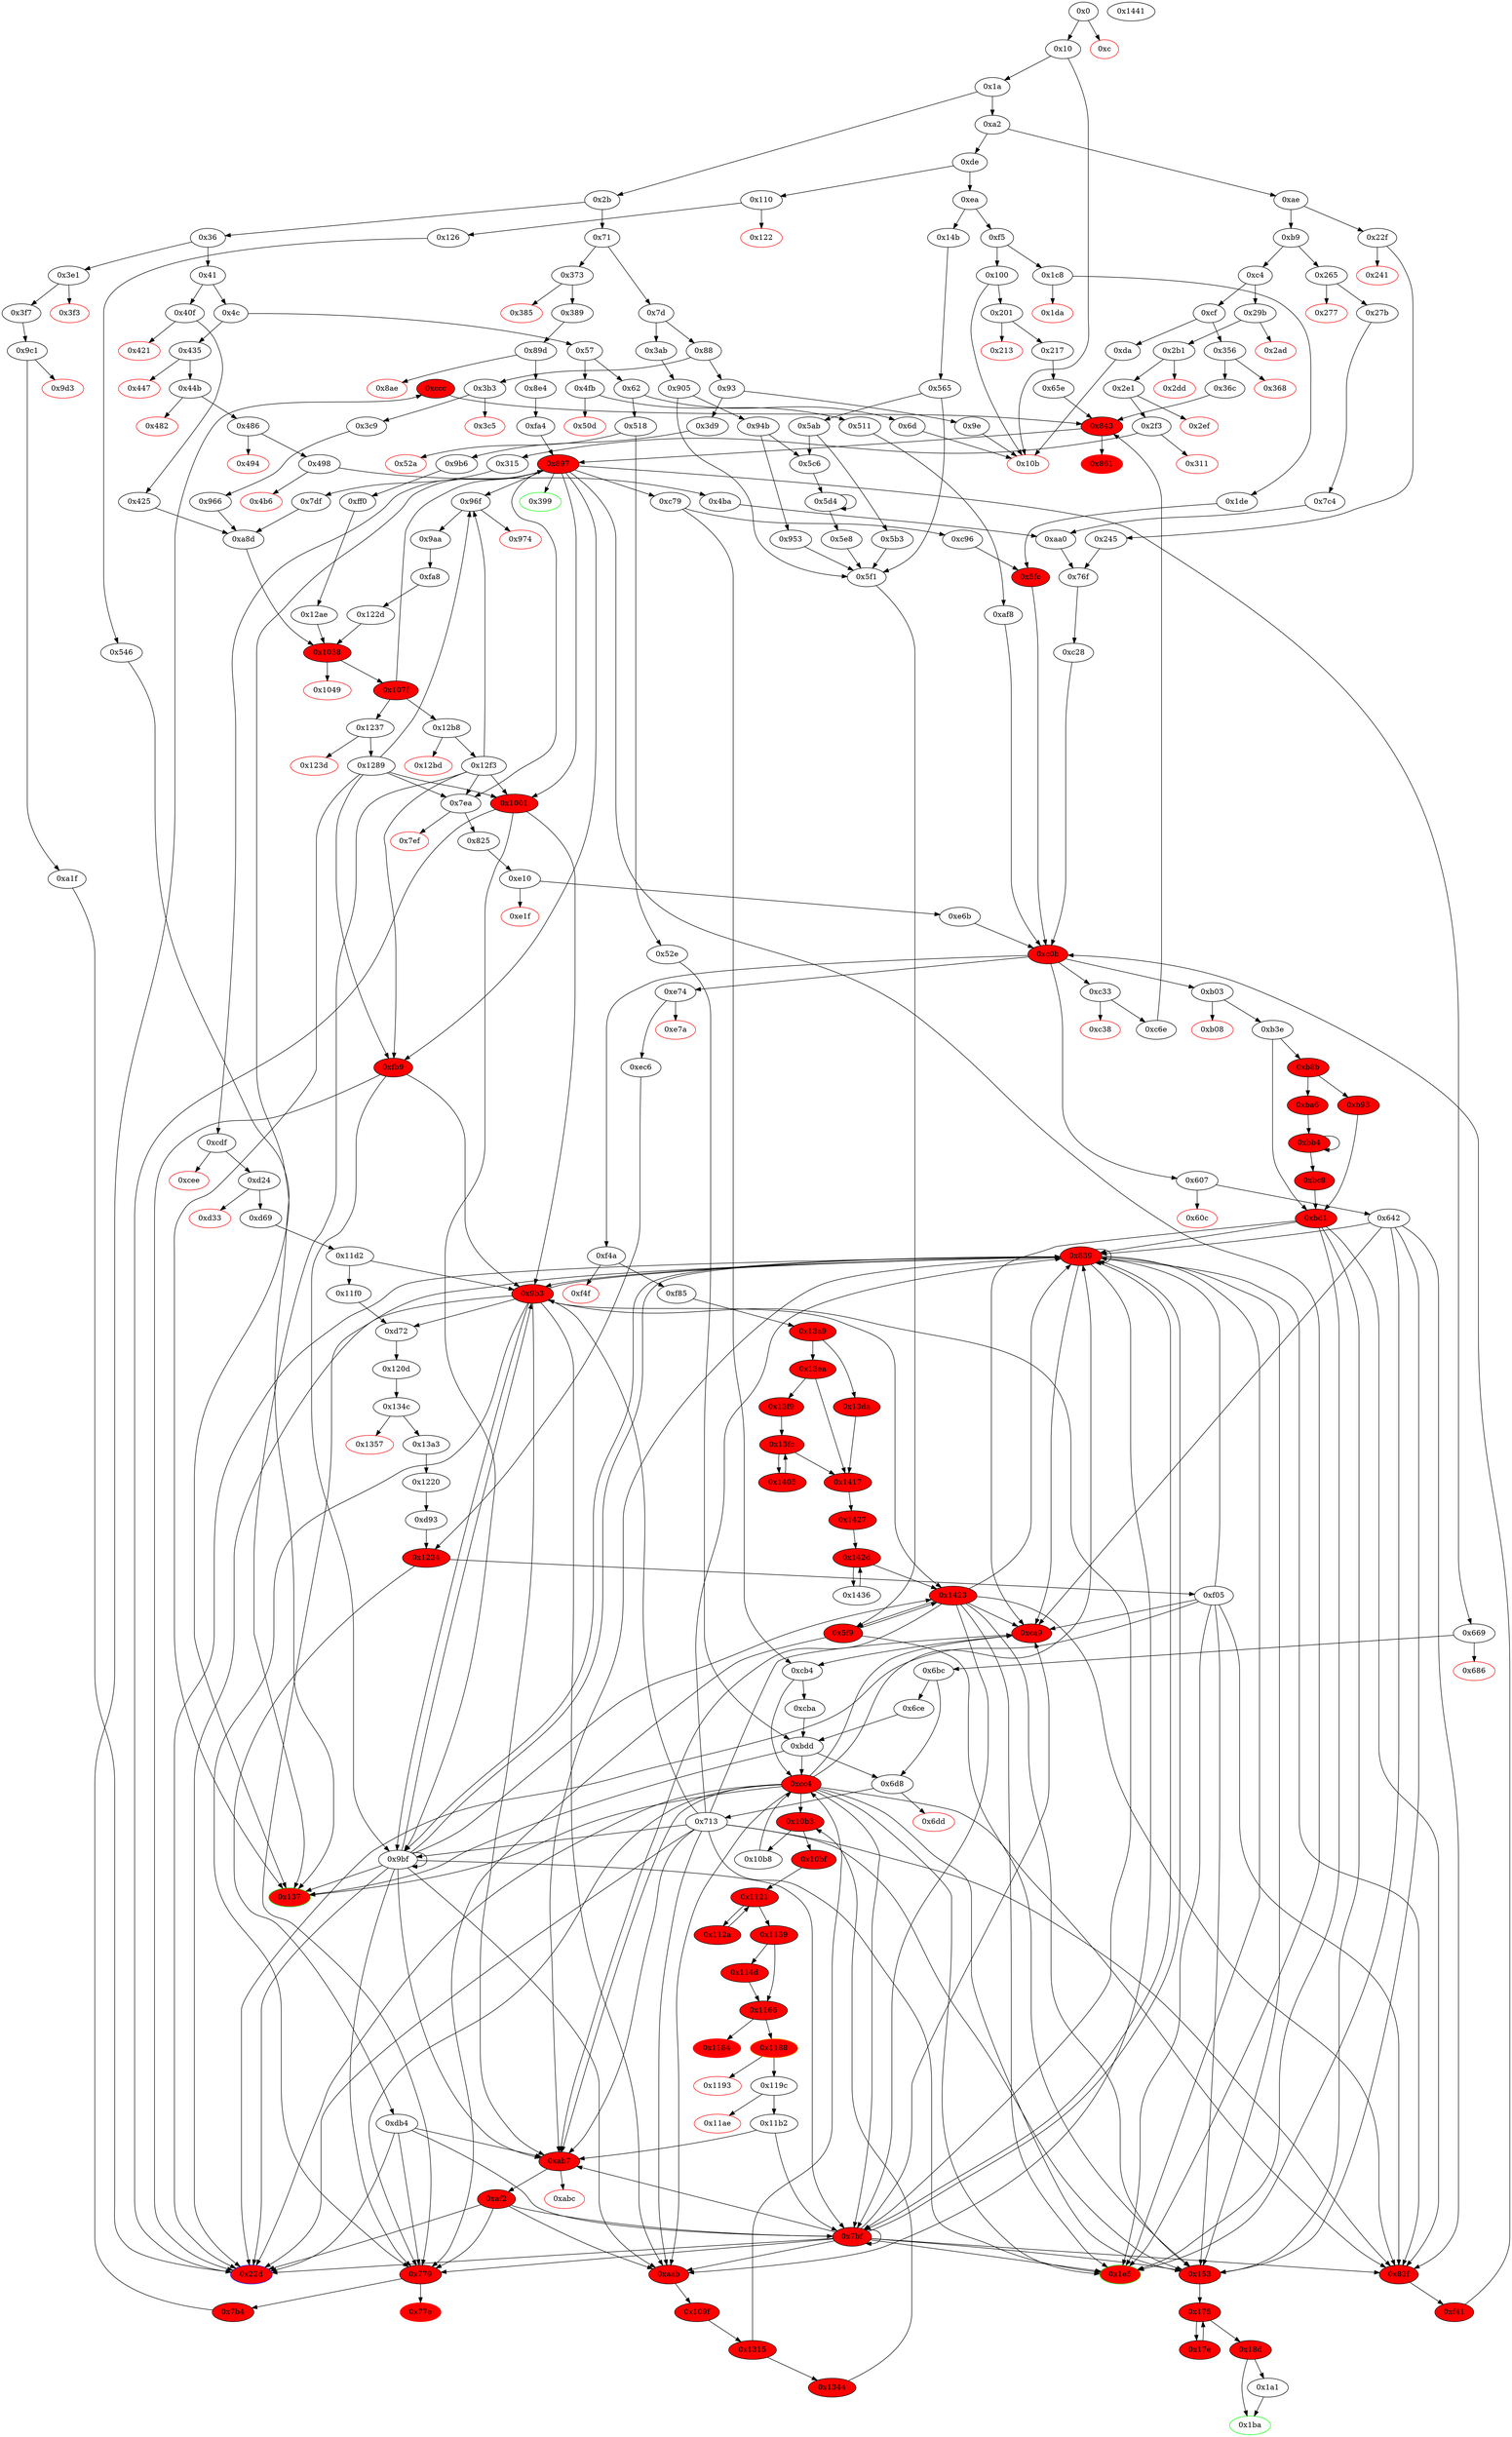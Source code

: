 digraph "" {
"0xccc" [fillcolor=red, id="0xccc", style=filled, tooltip="Block 0xccc\n[0xccc:0xcde]\n---\nPredecessors: [0x7b4]\nSuccessors: [0x843]\n---\n0xccc JUMPDEST\n0xccd DUP3\n0xcce PUSH1 0x1\n0xcd0 PUSH1 0x1\n0xcd2 PUSH1 0xa0\n0xcd4 SHL\n0xcd5 SUB\n0xcd6 AND\n0xcd7 PUSH2 0xcdf\n0xcda DUP3\n0xcdb PUSH2 0x843\n0xcde JUMP\n---\n0xccc: JUMPDEST \n0xcce: V1146 = 0x1\n0xcd0: V1147 = 0x1\n0xcd2: V1148 = 0xa0\n0xcd4: V1149 = SHL 0xa0 0x1\n0xcd5: V1150 = SUB 0x10000000000000000000000000000000000000000 0x1\n0xcd6: V1151 = AND 0xffffffffffffffffffffffffffffffffffffffff S2\n0xcd7: V1152 = 0xcdf\n0xcdb: V1153 = 0x843\n0xcde: JUMP 0x843\n---\nEntry stack: [0xab7, S22, S21, S20, S19, S18, S17, S16, S15, S14, S13, S12, S11, S10, S9, S8, S7, S6, S5, S4, 0x7bf, S2, S1, S0]\nStack pops: 3\nStack additions: [S2, S1, S0, V1151, 0xcdf, S0]\nExit stack: [S20, S19, S18, S17, 0xab7, S15, S14, S13, S12, S11, S10, S9, S8, S7, S6, S5, S4, 0x7bf, S2, S1, S0, V1151, 0xcdf, S0]\n\nDef sites:\n0xab7: {0xaab.0xaac}\nS22: {}\nS21: {}\nS20: {}\nS19: {0xca9.0xcb3, 0x27b.0x296, 0x1a.0x1f}\nS18: {0xca9.0xcb3, 0x435.0x436, 0x7c4.0x7c5, 0x109f.0x10a0}\nS17: {0xc79.0xc90, 0x27b.0x288, 0xbdd_0xcba.0xc08, 0x1a.0x1f, 0x1315.0x133e, 0xca9.0xcb3, 0x44b.0x457, 0xaab.0xaac, 0x265.0x266}\nS16: {0x27b.0x296, 0x1a.0x1f, 0x27b.0x291, 0x27b.0x288, 0xca9.0xcb3, 0x44b.0x460, 0xaab.0xaac, 0x265.0x266}\nS15: {0x27b.0x296, 0x1a.0x1f, 0x27b.0x291, 0x27b.0x288, 0x435.0x436, 0x44b.0x466, 0xaab.0xaac, 0x265.0x266, 0x7c4.0x7c5}\nS14: {0x27b.0x288, 0x1a.0x1f, 0x4ba.0x4cd, 0x27b.0x296, 0x27b.0x291, 0x7b4.0x7b5, 0xca9.0xcb3, 0x44b.0x457, 0x22f.0x230, 0x265.0x266, 0x7c4.0x7cd}\nS13: {0x1a.0x1f, 0x109f.0x10a0, 0x44b.0x460, 0x245.0x252, 0x7c4.0x7c5, 0x27b.0x291, 0x27b.0x296, 0x27b.0x288, 0x435.0x436, 0x7b4.0x7b5, 0xca9.0xcb3, 0xaab.0xaac, 0x82f.0x830, 0x22f.0x230, 0xaa0.0xaa1, 0x265.0x266}\nS12: {0x1a.0x1f, 0x109f.0x10a0, 0x1315.0x133e, 0x44b.0x457, 0x44b.0x466, 0x245.0x252, 0x7c4.0x7c5, 0x245.0x25b, 0xc79.0xc90, 0x27b.0x288, 0x27b.0x296, 0x27b.0x291, 0xbdd_0xcba.0xc08, 0x435.0x436, 0xca9.0xcb3, 0xaab.0xaac, 0x82f.0x830, 0x22f.0x230, 0x265.0x266}\nS11: {0x1a.0x1f, 0x109f.0x10a0, 0x1315.0x133e, 0x44b.0x460, 0x44b.0x457, 0x245.0x25b, 0x7c4.0x7c5, 0x7c4.0x7cd, 0x245.0x260, 0xc79.0xc90, 0x245.0x252, 0x27b.0x291, 0x27b.0x288, 0x4ba.0x4cd, 0x27b.0x296, 0xbdd_0xcba.0xc08, 0x435.0x436, 0x7b4.0x7b5, 0xca9.0xcb3, 0xaab.0xaac, 0x22f.0x230, 0x265.0x266}\nS10: {0x1a.0x1f, 0x109f.0x10a0, 0x1315.0x133e, 0x44b.0x466, 0x44b.0x457, 0x44b.0x460, 0x843.0x85b, 0x245.0x260, 0x7c4.0x7c5, 0x245.0x25b, 0x245.0x252, 0xc79.0xc90, 0x10b8.0x10b9, 0x27b.0x296, 0x27b.0x291, 0x107f_0xa8d.0x109c, 0x27b.0x288, 0xbdd_0xcba.0xc08, 0xbdd_0x52e.0xc08, 0xbdd_0x6ce.0xc08, 0x435.0x436, 0x7b4.0x7b5, 0xca9.0xcb3, 0xaab.0xaac, 0x22f.0x230, 0x82f.0x830, 0x76f.0x770, 0xaa0.0xaa1, 0x265.0x266, 0xfa4.0xfa5}\nS9: {0x1a.0x1f, 0x1315.0x133e, 0xc96.0xca0, 0x44b.0x457, 0x44b.0x460, 0x44b.0x466, 0xccc.0xcd6, 0x245.0x252, 0x7c4.0x7c5, 0x245.0x260, 0x245.0x25b, 0xc79.0xc90, 0x7c4.0x7cd, 0x27b.0x288, 0x27b.0x296, 0x27b.0x291, 0xbdd_0xcba.0xc08, 0x4ba.0x4cd, 0x642_0xf41.0x65b, 0xb3e.0xb54, 0x435.0x436, 0x7b4.0x7b5, 0xca9.0xcb3, 0xaab.0xaac, 0x839_0x1427.0x83b, 0x839_0x1436.0x83b, 0x76f.0x770, 0xc6e.0xc6f, 0x82f.0x830, 0x22f.0x230, 0x265.0x266}\nS8: {0xaa0.0xaa1, 0x1a.0x1f, 0x109f.0x10a0, 0xc96.0xca1, 0x1c8.0x1c9, 0x44b.0x460, 0x44b.0x457, 0x44b.0x466, 0x245.0x25b, 0x7c4.0x7cd, 0x245.0x252, 0x7c4.0x7c5, 0x245.0x260, 0x4fb.0x4fc, 0x27b.0x291, 0x27b.0x288, 0x27b.0x296, 0x4ba.0x4cd, 0x825.0x826, 0x435.0x436, 0x7b4.0x7b5, 0xca9.0xcb3, 0xaab.0xaac, 0x76f.0x773, 0x76f.0x770, 0x82f.0x830, 0x22f.0x230, 0x265.0x266}\nS7: {0x1de.0x1e0, 0x44b.0x466, 0x44b.0x460, 0x44b.0x457, 0x843.0x85b, 0x245.0x260, 0x245.0x25b, 0x245.0x252, 0x7c4.0x7cd, 0x7c4.0x7c5, 0xc79.0xc90, 0x27b.0x296, 0x27b.0x291, 0x27b.0x288, 0x76f.0x773, 0x76f.0x770, 0x265.0x266, 0x1a.0x1f, 0x109f.0x10a0, 0x511.0x513, 0x1315.0x133e, 0x201.0x202, 0xbdd_0xcba.0xc08, 0x4ba.0x4cd, 0x107f_0xa8d.0x109c, 0x435.0x436, 0x7b4.0x7b5, 0xca9.0xcb3, 0xaab.0xaac, 0x82f.0x830, 0x22f.0x230, 0xaa0.0xaa1, 0xfa4.0xfa5}\nS6: {0x3d9.0x3da, 0x44b.0x466, 0x44b.0x460, 0x44b.0x457, 0xccc.0xcd6, 0x245.0x252, 0x245.0x260, 0x7c4.0x7c5, 0x245.0x25b, 0x7c4.0x7cd, 0xaf8.0xaf9, 0x27b.0x288, 0xc79.0xc90, 0x27b.0x296, 0x5fc.0x5fd, 0x27b.0x291, 0x76f.0x770, 0xc6e.0xc6f, 0x76f.0x773, 0x265.0x266, 0x1a.0x1f, 0x109f.0x10a0, 0x1315.0x133e, 0x217.0x223, 0xc96.0xca0, 0x201.0x202, 0xf85.0xf99, 0xbdd_0xcba.0xc08, 0x4ba.0x4cd, 0x642_0xf41.0x65b, 0xb3e.0xb54, 0x435.0x436, 0x7b4.0x7b5, 0xca9.0xcb3, 0xc28.0xc29, 0xaab.0xaac, 0x839_0x1427.0x83b, 0x839_0x1436.0x83b, 0x82f.0x830, 0x22f.0x230, 0xaa0.0xaa1}\nS5: {0x3d9.0x3da, 0x1c8.0x1c9, 0x44b.0x466, 0x44b.0x457, 0x44b.0x460, 0x843.0x85b, 0x245.0x25b, 0x7c4.0x7cd, 0x7c4.0x7c5, 0x245.0x260, 0x245.0x252, 0xc79.0xc90, 0x4fb.0x4fc, 0x27b.0x291, 0x27b.0x288, 0x27b.0x296, 0x76f.0x773, 0x76f.0x770, 0x265.0x266, 0x1a.0x1f, 0x109f.0x10a0, 0x1315.0x133e, 0x217.0x223, 0xc96.0xca1, 0x217.0x228, 0x201.0x202, 0xf85.0xf99, 0xf85.0xf96, 0x10b8.0x10b9, 0xbdd_0xcba.0xc08, 0x4ba.0x4cd, 0xbdd_0x52e.0xc08, 0xbdd_0x6ce.0xc08, 0x107f_0xa8d.0x109c, 0x3b3.0x3b4, 0x7b4.0x7b5, 0x9b6.0x9b7, 0xca9.0xcb3, 0xc28.0xc29, 0xaab.0xaac, 0x82f.0x830, 0x22f.0x230, 0xaa0.0xaa1, 0x825.0x826, 0xfa4.0xfa5}\nS4: {0x1de.0x1e0, 0x44b.0x466, 0x44b.0x460, 0x44b.0x457, 0xccc.0xcd6, 0x843.0x85b, 0x245.0x260, 0x245.0x252, 0x7c4.0x7cd, 0x245.0x25b, 0x7c4.0x7c5, 0xc79.0xc90, 0x27b.0x296, 0x27b.0x288, 0x27b.0x291, 0x76f.0x773, 0x76f.0x770, 0xc6e.0xc6f, 0x265.0x266, 0x1a.0x1f, 0x109f.0x10a0, 0x511.0x513, 0x1315.0x133e, 0x217.0x228, 0x1417.0x1419, 0xc96.0xca0, 0x217.0x223, 0x201.0x202, 0xf85.0xf96, 0x10b8.0x10b9, 0xbdd_0xcba.0xc08, 0x4ba.0x4cd, 0x107f_0xa8d.0x109c, 0xbdd_0x52e.0xc08, 0xbdd_0x6ce.0xc08, 0x107f_0x12ae.0x109c, 0x642_0xf41.0x65b, 0xb3e.0xb54, 0x3b3.0x3b4, 0x7b4.0x7b5, 0x9b6.0x9b7, 0xca9.0xcb3, 0xc28.0xc29, 0xaab.0xaac, 0x839_0x1436.0x83b, 0x839_0x1427.0x83b, 0x82f.0x830, 0x22f.0x230, 0xaa0.0xaa1, 0xfa4.0xfa5}\n0x7bf: {0x7b4.0x7b5}\nS2: {0x3d9.0x3da, 0x44b.0x466, 0x44b.0x460, 0x44b.0x457, 0xccc.0xcd6, 0x245.0x252, 0x245.0x260, 0x7c4.0x7c5, 0x245.0x25b, 0x7c4.0x7cd, 0xaf8.0xaf9, 0x27b.0x288, 0xc79.0xc90, 0x27b.0x296, 0x5fc.0x5fd, 0x27b.0x291, 0x76f.0x770, 0xc6e.0xc6f, 0x76f.0x773, 0x265.0x266, 0x1a.0x1f, 0x109f.0x10a0, 0x1315.0x133e, 0x217.0x223, 0xc96.0xca0, 0x201.0x202, 0xf85.0xf99, 0xbdd_0xcba.0xc08, 0x4ba.0x4cd, 0x642_0xf41.0x65b, 0xb3e.0xb54, 0x435.0x436, 0x7b4.0x7b5, 0xca9.0xcb3, 0xc28.0xc29, 0xaab.0xaac, 0x839_0x1427.0x83b, 0x839_0x1436.0x83b, 0x82f.0x830, 0x22f.0x230, 0xaa0.0xaa1}\nS1: {0x3d9.0x3da, 0x1c8.0x1c9, 0x44b.0x466, 0x44b.0x457, 0x44b.0x460, 0x843.0x85b, 0x245.0x25b, 0x7c4.0x7cd, 0x7c4.0x7c5, 0x245.0x260, 0x245.0x252, 0xc79.0xc90, 0x4fb.0x4fc, 0x27b.0x291, 0x27b.0x288, 0x27b.0x296, 0x76f.0x773, 0x76f.0x770, 0x265.0x266, 0x1a.0x1f, 0x109f.0x10a0, 0x1315.0x133e, 0x217.0x223, 0xc96.0xca1, 0x217.0x228, 0x201.0x202, 0xf85.0xf99, 0xf85.0xf96, 0x10b8.0x10b9, 0xbdd_0xcba.0xc08, 0x4ba.0x4cd, 0xbdd_0x52e.0xc08, 0xbdd_0x6ce.0xc08, 0x107f_0xa8d.0x109c, 0x3b3.0x3b4, 0x7b4.0x7b5, 0x9b6.0x9b7, 0xca9.0xcb3, 0xc28.0xc29, 0xaab.0xaac, 0x82f.0x830, 0x22f.0x230, 0xaa0.0xaa1, 0x825.0x826, 0xfa4.0xfa5}\nS0: {0x1de.0x1e0, 0x44b.0x466, 0x44b.0x460, 0x44b.0x457, 0xccc.0xcd6, 0x843.0x85b, 0x245.0x260, 0x245.0x252, 0x7c4.0x7cd, 0x245.0x25b, 0x7c4.0x7c5, 0xc79.0xc90, 0x27b.0x296, 0x27b.0x288, 0x27b.0x291, 0x76f.0x773, 0x76f.0x770, 0xc6e.0xc6f, 0x265.0x266, 0x1a.0x1f, 0x109f.0x10a0, 0x511.0x513, 0x1315.0x133e, 0x217.0x228, 0x1417.0x1419, 0xc96.0xca0, 0x217.0x223, 0x201.0x202, 0xf85.0xf96, 0x10b8.0x10b9, 0xbdd_0xcba.0xc08, 0x4ba.0x4cd, 0x107f_0xa8d.0x109c, 0xbdd_0x52e.0xc08, 0xbdd_0x6ce.0xc08, 0x107f_0x12ae.0x109c, 0x642_0xf41.0x65b, 0xb3e.0xb54, 0x3b3.0x3b4, 0x7b4.0x7b5, 0x9b6.0x9b7, 0xca9.0xcb3, 0xc28.0xc29, 0xaab.0xaac, 0x839_0x1436.0x83b, 0x839_0x1427.0x83b, 0x82f.0x830, 0x22f.0x230, 0xaa0.0xaa1, 0xfa4.0xfa5}\n"];
"0xcb4" [fillcolor=white, id="0xcb4", style=filled, tooltip="Block 0xcb4\n[0xcb4:0xcb9]\n---\nPredecessors: [0xc79, 0xca9]\nSuccessors: [0xcba, 0xcc4]\n---\n0xcb4 JUMPDEST\n0xcb5 DUP1\n0xcb6 PUSH2 0xcc4\n0xcb9 JUMPI\n---\n0xcb4: JUMPDEST \n0xcb6: V1143 = 0xcc4\n0xcb9: JUMPI 0xcc4 S0\n---\nEntry stack: [S19, S18, S17, S16, S15, S14, S13, S12, S11, S10, S9, S8, S7, S6, S5, S4, S3, S2, S1, S0]\nStack pops: 1\nStack additions: [S0]\nExit stack: [S19, S18, S17, S16, S15, S14, S13, S12, S11, S10, S9, S8, S7, S6, S5, S4, S3, S2, S1, S0]\n\nDef sites:\nS19: {0xca9.0xcb3, 0x1a.0x1f, 0x265.0x266}\nS18: {0x27b.0x288, 0x265.0x266, 0xaab.0xaac}\nS17: {0x27b.0x291, 0x27b.0x288}\nS16: {0xca9.0xcb3, 0x27b.0x296, 0x1a.0x1f, 0x27b.0x291}\nS15: {0xca9.0xcb3, 0x27b.0x296, 0x1a.0x1f, 0xaab.0xaac, 0x265.0x266, 0x435.0x436, 0x7c4.0x7c5}\nS14: {0x27b.0x288, 0x1a.0x1f, 0x435.0x436, 0xca9.0xcb3, 0xaab.0xaac, 0x44b.0x457, 0x22f.0x230, 0x265.0x266, 0x7c4.0x7c5}\nS13: {0x27b.0x291, 0x27b.0x288, 0x1a.0x1f, 0x27b.0x296, 0x109f.0x10a0, 0xca9.0xcb3, 0x44b.0x457, 0xaab.0xaac, 0x44b.0x460, 0x265.0x266, 0x22f.0x230, 0x245.0x252}\nS12: {0x1a.0x1f, 0x1315.0x133e, 0x44b.0x460, 0x44b.0x466, 0x245.0x25b, 0x245.0x252, 0x7c4.0x7c5, 0xc79.0xc90, 0x27b.0x296, 0x27b.0x291, 0xbdd_0xcba.0xc08, 0x27b.0x288, 0x435.0x436, 0xca9.0xcb3, 0xaab.0xaac, 0x265.0x266}\nS11: {0x1a.0x1f, 0x44b.0x466, 0x44b.0x457, 0x245.0x260, 0x7c4.0x7c5, 0x245.0x25b, 0x7c4.0x7cd, 0x27b.0x296, 0x27b.0x291, 0x27b.0x288, 0x4ba.0x4cd, 0x435.0x436, 0x7b4.0x7b5, 0xca9.0xcb3, 0xaab.0xaac, 0x82f.0x830, 0x22f.0x230, 0x265.0x266}\nS10: {0x1a.0x1f, 0x109f.0x10a0, 0x44b.0x457, 0x44b.0x460, 0x245.0x252, 0x245.0x260, 0x7c4.0x7cd, 0x7c4.0x7c5, 0x27b.0x288, 0x4ba.0x4cd, 0x27b.0x296, 0x27b.0x291, 0x7b4.0x7b5, 0xca9.0xcb3, 0xaab.0xaac, 0x76f.0x770, 0x22f.0x230, 0x82f.0x830, 0xaa0.0xaa1, 0x265.0x266}\nS9: {0xaa0.0xaa1, 0x1a.0x1f, 0x109f.0x10a0, 0x1315.0x133e, 0x44b.0x460, 0x44b.0x466, 0x44b.0x457, 0x201.0x202, 0x245.0x25b, 0x245.0x252, 0x7c4.0x7c5, 0xc79.0xc90, 0x27b.0x288, 0x27b.0x291, 0x27b.0x296, 0xbdd_0xcba.0xc08, 0x435.0x436, 0x7b4.0x7b5, 0xca9.0xcb3, 0xaab.0xaac, 0x76f.0x773, 0x76f.0x770, 0x82f.0x830, 0x22f.0x230, 0x265.0x266}\nS8: {0x3d9.0x3da, 0x1a.0x1f, 0x109f.0x10a0, 0x1315.0x133e, 0x217.0x223, 0x44b.0x457, 0x44b.0x466, 0x44b.0x460, 0x201.0x202, 0x245.0x260, 0x245.0x25b, 0xf85.0xf99, 0x245.0x252, 0xc79.0xc90, 0x7c4.0x7c5, 0x27b.0x288, 0x27b.0x291, 0xbdd_0xcba.0xc08, 0x27b.0x296, 0x7c4.0x7cd, 0x4ba.0x4cd, 0x435.0x436, 0x7b4.0x7b5, 0xca9.0xcb3, 0xaab.0xaac, 0x76f.0x773, 0x82f.0x830, 0x22f.0x230, 0x265.0x266}\nS7: {0x44b.0x460, 0x44b.0x457, 0x44b.0x466, 0x843.0x85b, 0x245.0x25b, 0x245.0x260, 0x245.0x252, 0x7c4.0x7c5, 0xc79.0xc90, 0x7c4.0x7cd, 0x27b.0x291, 0x27b.0x296, 0x27b.0x288, 0x76f.0x770, 0x265.0x266, 0x1a.0x1f, 0x109f.0x10a0, 0x1315.0x133e, 0x217.0x223, 0x217.0x228, 0xf85.0xf96, 0xf85.0xf99, 0xbdd_0xcba.0xc08, 0x4ba.0x4cd, 0x107f_0xa8d.0x109c, 0x3b3.0x3b4, 0x435.0x436, 0x7b4.0x7b5, 0x9b6.0x9b7, 0xca9.0xcb3, 0xc28.0xc29, 0xaab.0xaac, 0x82f.0x830, 0x22f.0x230, 0xaa0.0xaa1, 0xfa4.0xfa5}\nS6: {0x44b.0x466, 0x44b.0x460, 0x44b.0x457, 0xccc.0xcd6, 0x843.0x85b, 0x245.0x260, 0x245.0x25b, 0x7c4.0x7cd, 0x245.0x252, 0xc79.0xc90, 0x7c4.0x7c5, 0x27b.0x296, 0x27b.0x288, 0x27b.0x291, 0x76f.0x770, 0x76f.0x773, 0xc6e.0xc6f, 0x265.0x266, 0x1a.0x1f, 0x109f.0x10a0, 0x1315.0x133e, 0x217.0x228, 0x1417.0x1419, 0xc96.0xca0, 0x201.0x202, 0xf85.0xf96, 0xbdd_0xcba.0xc08, 0x107f_0xa8d.0x109c, 0x107f_0x12ae.0x109c, 0x642_0xf41.0x65b, 0xb3e.0xb54, 0x3b3.0x3b4, 0x7b4.0x7b5, 0xca9.0xcb3, 0xc28.0xc29, 0xaab.0xaac, 0x839_0x1436.0x83b, 0x839_0x1427.0x83b, 0x22f.0x230, 0x82f.0x830, 0xaa0.0xaa1, 0xfa4.0xfa5}\nS5: {0x3d9.0x3da, 0x65e.0x65f, 0x3c9.0x3d4, 0x1c8.0x1c9, 0x44b.0x466, 0x44b.0x457, 0x44b.0x460, 0xccc.0xcd6, 0x245.0x260, 0x245.0x25b, 0x7c4.0x7cd, 0x7c4.0x7c5, 0x245.0x252, 0xc79.0xc90, 0x27b.0x296, 0x27b.0x288, 0x27b.0x291, 0x4fb.0x4fc, 0x76f.0x770, 0xc6e.0xc6f, 0x76f.0x773, 0x265.0x266, 0x29b.0x29c, 0x1a.0x1f, 0x109f.0x10a0, 0x1315.0x133e, 0x217.0x223, 0xc96.0xca0, 0xc96.0xca1, 0xbdd_0xcba.0xc08, 0x4ba.0x4cd, 0x642_0xaf8.0x65b, 0x642_0xc28.0x65b, 0x642_0x5fc.0x65b, 0x642_0xf41.0x65b, 0xb3e.0xb54, 0x435.0x436, 0x7b4.0x7b5, 0xca9.0xcb3, 0x13a9.0x13d0, 0xaab.0xaac, 0x839_0x1427.0x83b, 0x839_0x1436.0x83b, 0x82f.0x830, 0x22f.0x230, 0xaa0.0xaa1, 0x825.0x826}\nS4: {0x1de.0x1e0, 0x1c8.0x1c9, 0x44b.0x460, 0x44b.0x457, 0x44b.0x466, 0x843.0x85b, 0x245.0x252, 0x245.0x260, 0x7c4.0x7cd, 0x245.0x25b, 0x7c4.0x7c5, 0xc79.0xc90, 0x4fb.0x4fc, 0x27b.0x296, 0x27b.0x288, 0x27b.0x291, 0x76f.0x773, 0x76f.0x770, 0x265.0x266, 0x1a.0x1f, 0x109f.0x10a0, 0x511.0x513, 0x1315.0x133e, 0x217.0x228, 0xc96.0xca1, 0x201.0x202, 0xbdd_0xcba.0xc08, 0x4ba.0x4cd, 0x107f_0xa8d.0x109c, 0x2b1.0x2bc, 0x3b3.0x3b4, 0x435.0x436, 0x7b4.0x7b5, 0x9b6.0x9b7, 0xca9.0xcb3, 0xc28.0xc29, 0xaab.0xaac, 0x82f.0x830, 0x22f.0x230, 0xaa0.0xaa1, 0x825.0x826, 0xfa4.0xfa5}\nS3: {0x3d9.0x3da, 0x1de.0x1e0, 0x65e.0x65f, 0x3c9.0x3d4, 0x44b.0x466, 0x44b.0x457, 0x44b.0x460, 0xccc.0xcd6, 0x843.0x85b, 0x245.0x260, 0x7c4.0x7c5, 0x7c4.0x7cd, 0x245.0x25b, 0x245.0x252, 0xaf8.0xaf9, 0xc79.0xc90, 0x27b.0x296, 0x27b.0x288, 0x5fc.0x5fd, 0x27b.0x291, 0x76f.0x773, 0xc6e.0xc6f, 0x76f.0x770, 0x265.0x266, 0x1a.0x1f, 0x109f.0x10a0, 0x511.0x513, 0x1315.0x133e, 0x217.0x223, 0xc96.0xca0, 0x201.0x202, 0xf85.0xf96, 0xf85.0xf99, 0xbdd_0xcba.0xc08, 0x4ba.0x4cd, 0x107f_0xa8d.0x109c, 0x642_0xf41.0x65b, 0xb3e.0xb54, 0x2b1.0x2c2, 0x435.0x436, 0x7b4.0x7b5, 0x9b6.0x9ba, 0xca9.0xcb3, 0xc28.0xc29, 0xaab.0xaac, 0x839_0x1427.0x83b, 0x839_0x1436.0x83b, 0x82f.0x830, 0x22f.0x230, 0xaa0.0xaa1, 0xfa4.0xfa5}\nS2: {0x3d9.0x3da, 0x1c8.0x1c9, 0x44b.0x457, 0x44b.0x460, 0x44b.0x466, 0xccc.0xcd6, 0x843.0x85b, 0x245.0x260, 0x7c4.0x7cd, 0x7c4.0x7c5, 0x245.0x25b, 0x245.0x252, 0xaf8.0xaf9, 0x4fb.0x4fc, 0xc79.0xc90, 0x27b.0x288, 0x5fc.0x5fd, 0x27b.0x291, 0x27b.0x296, 0x76f.0x770, 0x76f.0x773, 0xc6e.0xc6f, 0x265.0x266, 0x1a.0x1f, 0x109f.0x10a0, 0x1315.0x133e, 0x315.0x328, 0x217.0x228, 0xc96.0xca0, 0xc96.0xca1, 0x217.0x223, 0x1417.0x1419, 0x201.0x202, 0xf85.0xf96, 0xf85.0xf99, 0x10b8.0x10b9, 0xbdd_0xcba.0xc08, 0xbdd_0x52e.0xc08, 0xbdd_0x6ce.0xc08, 0x107f_0xa8d.0x109c, 0x642_0xf41.0x65b, 0xb3e.0xb54, 0x3b3.0x3b4, 0x7b4.0x7b5, 0x9b6.0x9b7, 0xca9.0xcb3, 0xc28.0xc29, 0xaab.0xaac, 0x9aa.0x9ab, 0x839_0x1436.0x83b, 0x839_0x1427.0x83b, 0x22f.0x230, 0x82f.0x830, 0xaa0.0xaa1, 0x825.0x826, 0xfa4.0xfa5}\nS1: {0x1de.0x1e0, 0x1c8.0x1c9, 0x44b.0x460, 0x44b.0x466, 0x44b.0x457, 0xccc.0xcd6, 0x843.0x85b, 0x245.0x25b, 0x245.0x260, 0x245.0x252, 0x7c4.0x7c5, 0xc79.0xc90, 0x7c4.0x7cd, 0x27b.0x296, 0x27b.0x291, 0x27b.0x288, 0x4fb.0x4fc, 0x76f.0x770, 0x76f.0x773, 0x265.0x266, 0x1a.0x1f, 0x109f.0x10a0, 0x511.0x513, 0x1315.0x133e, 0x217.0x223, 0x217.0x228, 0x1417.0x1419, 0xc96.0xca0, 0xc96.0xca1, 0xf85.0xf96, 0xf85.0xf99, 0xbdd_0xcba.0xc08, 0x4ba.0x4cd, 0x107f_0x122d.0x109c, 0x107f_0x12ae.0x109c, 0x107f_0xa8d.0x109c, 0x642_0xf41.0x65b, 0xb3e.0xb54, 0x3b3.0x3b4, 0x7b4.0x7b5, 0x9b6.0x9b7, 0xca9.0xcb3, 0xc28.0xc29, 0xaab.0xaac, 0x839_0x1427.0x83b, 0x839_0x1436.0x83b, 0x22f.0x230, 0x82f.0x830, 0xaa0.0xaa1, 0x825.0x826, 0xfa4.0xfa5}\nS0: {0xc79.0xc90, 0xca9.0xcb3}\n"];
"0x3c5" [color=red, fillcolor=white, id="0x3c5", style=filled, tooltip="Block 0x3c5\n[0x3c5:0x3c8]\n---\nPredecessors: [0x3b3]\nSuccessors: []\n---\n0x3c5 PUSH1 0x0\n0x3c7 DUP1\n0x3c8 REVERT\n---\n0x3c5: V345 = 0x0\n0x3c8: REVERT 0x0 0x0\n---\nEntry stack: [V13, 0x22d, 0x4, V340]\nStack pops: 0\nStack additions: []\nExit stack: [V13, 0x22d, 0x4, V340]\n\nDef sites:\nV13: {0x1a.0x1f}\n0x22d: {0x3b3.0x3b4}\n0x4: {0x3b3.0x3b7}\nV340: {0x3b3.0x3bb}\n"];
"0x122d" [fillcolor=white, id="0x122d", style=filled, tooltip="Block 0x122d\n[0x122d:0x1236]\n---\nPredecessors: [0xfa8]\nSuccessors: [0x1038]\n---\n0x122d JUMPDEST\n0x122e PUSH2 0x1237\n0x1231 DUP3\n0x1232 DUP3\n0x1233 PUSH2 0x1038\n0x1236 JUMP\n---\n0x122d: JUMPDEST \n0x122e: V1589 = 0x1237\n0x1233: V1590 = 0x1038\n0x1236: JUMP 0x1038\n---\nEntry stack: [S19, S18, S17, V1142, 0xab7, V13, 0x22d, V202, S11, S10, S9, S8, S7, S6, S5, 0x9b3, S3, 0xfb9, 0x5, S0]\nStack pops: 2\nStack additions: [S1, S0, 0x1237, S1, S0]\nExit stack: [S19, S18, S17, V1142, 0xab7, V13, 0x22d, V202, S11, S10, S9, S8, S7, S6, S5, 0x9b3, S3, 0xfb9, 0x5, S0, 0x1237, 0x5, S0]\n\nDef sites:\nS19: {}\nS18: {}\nS17: {}\nV1142: {0xca9.0xcb3}\n0xab7: {0xaab.0xaac}\nV13: {0x1a.0x1f}\n0x22d: {0x22f.0x230}\nV202: {0x245.0x252}\nS11: {0xca9.0xcb3, 0x245.0x25b}\nS10: {0x1a.0x1f, 0x245.0x260, 0x109f.0x10a0}\nS9: {0x1a.0x1f, 0x7b4.0x7b5, 0x76f.0x770}\nS8: {0x201.0x202, 0x1a.0x1f, 0x76f.0x773, 0x82f.0x830}\nS7: {0xca9.0xcb3, 0x3d9.0x3da, 0x1a.0x1f, 0x245.0x260, 0x217.0x223}\nS6: {0xc28.0xc29, 0x1a.0x1f, 0x109f.0x10a0, 0x3b3.0x3b4, 0x217.0x228, 0x9b6.0x9b7}\nS5: {0x3c9.0x3d4, 0x1a.0x1f, 0xccc.0xcd6, 0x65e.0x65f, 0xc6e.0xc6f, 0x9b6.0x9ba}\n0x9b3: {0x9aa.0x9ab}\nS3: {0x3c9.0x3d4, 0x1a.0x1f, 0xccc.0xcd6, 0x65e.0x65f, 0xc6e.0xc6f, 0x9b6.0x9ba}\n0xfb9: {0xfa8.0xfa9}\n0x5: {0xfa8.0xfac}\nS0: {0x3c9.0x3d4, 0x1a.0x1f, 0xccc.0xcd6, 0x65e.0x65f, 0xc6e.0xc6f, 0x9b6.0x9ba}\n"];
"0x5f9" [fillcolor=red, id="0x5f9", style=filled, tooltip="Block 0x5f9\n[0x5f9:0x5fb]\n---\nPredecessors: [0x5f1, 0x1423]\nSuccessors: [0x153, 0x779, 0x1423]\n---\n0x5f9 JUMPDEST\n0x5fa SWAP1\n0x5fb JUMP\n---\n0x5f9: JUMPDEST \n0x5fb: JUMP S1\n---\nEntry stack: [V13, 0x22d, V226, V230, S17, {0x22d, 0x7bf}, S15, S14, S13, S12, S11, S10, S9, S8, S7, S6, S5, S4, S3, S2, S1, S0]\nStack pops: 2\nStack additions: [S0]\nExit stack: [V13, 0x22d, V226, V230, S17, {0x22d, 0x7bf}, S15, S14, S13, S12, S11, S10, S9, S8, S7, S6, S5, S4, S3, S2, S0]\n\nDef sites:\nV13: {0x1a.0x1f}\n0x22d: {0x265.0x266}\nV226: {0x27b.0x288}\nV230: {0x27b.0x291}\nS17: {0x27b.0x296, 0x1a.0x1f}\n{0x22d, 0x7bf}: {0x435.0x436, 0x7c4.0x7c5}\nS15: {0x27b.0x288, 0x44b.0x457}\nS14: {0x27b.0x291, 0x27b.0x296, 0x1a.0x1f, 0x44b.0x460}\nS13: {0x27b.0x296, 0x435.0x436, 0x7c4.0x7c5, 0x44b.0x466}\nS12: {0x27b.0x288, 0x44b.0x457, 0x1a.0x1f, 0x4ba.0x4cd, 0x7b4.0x7b5, 0x7c4.0x7cd}\nS11: {0x27b.0x296, 0x27b.0x291, 0x1a.0x1f, 0x7b4.0x7b5, 0x44b.0x460, 0x82f.0x830, 0x22f.0x230, 0xaa0.0xaa1}\nS10: {0x27b.0x296, 0x27b.0x288, 0x435.0x436, 0xca9.0xcb3, 0x44b.0x466, 0x44b.0x457, 0x82f.0x830, 0x245.0x252, 0x7c4.0x7c5}\nS9: {0x27b.0x288, 0x1a.0x1f, 0x4ba.0x4cd, 0x27b.0x291, 0x7b4.0x7b5, 0x44b.0x457, 0xaab.0xaac, 0x44b.0x460, 0x245.0x25b, 0x7c4.0x7cd}\nS8: {0x27b.0x291, 0x27b.0x296, 0x107f_0xa8d.0x109c, 0x7b4.0x7b5, 0x44b.0x460, 0x44b.0x466, 0x82f.0x830, 0x22f.0x230, 0xaa0.0xaa1, 0x843.0x85b, 0x245.0x260, 0xfa4.0xfa5}\nS7: {0x1a.0x1f, 0xc96.0xca0, 0x44b.0x457, 0x44b.0x466, 0xccc.0xcd6, 0x245.0x252, 0x7c4.0x7c5, 0x27b.0x288, 0x27b.0x296, 0x642_0xf41.0x65b, 0xb3e.0xb54, 0xca9.0xcb3, 0x839_0x1427.0x83b, 0x839_0x1436.0x83b, 0x82f.0x830, 0xc6e.0xc6f, 0x76f.0x770}\nS6: {0x27b.0x291, 0x1a.0x1f, 0x27b.0x288, 0x4ba.0x4cd, 0x4fb.0x4fc, 0x825.0x826, 0x7b4.0x7b5, 0xc96.0xca1, 0x1c8.0x1c9, 0x44b.0x460, 0xaab.0xaac, 0x76f.0x773, 0x82f.0x830, 0x245.0x25b, 0x7c4.0x7cd}\nS5: {0x27b.0x296, 0x27b.0x291, 0x107f_0xa8d.0x109c, 0x1de.0x1e0, 0x511.0x513, 0x7b4.0x7b5, 0x44b.0x466, 0xaab.0xaac, 0x22f.0x230, 0x82f.0x830, 0xaa0.0xaa1, 0x843.0x85b, 0x245.0x260, 0xfa4.0xfa5}\nS4: {0x1a.0x1f, 0xc96.0xca0, 0x44b.0x457, 0xccc.0xcd6, 0x245.0x252, 0xaf8.0xaf9, 0x27b.0x288, 0x27b.0x296, 0x642_0xf41.0x65b, 0x5fc.0x5fd, 0xb3e.0xb54, 0xca9.0xcb3, 0xc28.0xc29, 0x839_0x1427.0x83b, 0x839_0x1436.0x83b, 0x76f.0x770, 0xc6e.0xc6f, 0x82f.0x830}\nS3: {0x4fb.0x4fc, 0x1a.0x1f, 0x27b.0x291, 0x825.0x826, 0x7b4.0x7b5, 0xc96.0xca1, 0x1c8.0x1c9, 0x44b.0x460, 0xaab.0xaac, 0x76f.0x773, 0x82f.0x830, 0xf85.0xf99, 0x245.0x25b, 0x7c4.0x7cd}\nS2: {0x27b.0x296, 0x1a.0x1f, 0x107f_0xa8d.0x109c, 0x1de.0x1e0, 0x511.0x513, 0x245.0x260, 0x44b.0x466, 0xaab.0xaac, 0x82f.0x830, 0x22f.0x230, 0xaa0.0xaa1, 0x843.0x85b, 0xf85.0xf96, 0xfa4.0xfa5}\nS1: {0x1a.0x1f, 0x1417.0x1419, 0xc96.0xca0, 0x14b.0x14c, 0xccc.0xcd6, 0x245.0x252, 0xaf8.0xaf9, 0x27b.0x288, 0x5fc.0x5fd, 0x642_0xf41.0x65b, 0xb3e.0xb54, 0xca9.0xcb3, 0xc28.0xc29, 0x3ab.0x3ac, 0x839_0x1427.0x83b, 0x839_0x1436.0x83b, 0x76f.0x770, 0xc6e.0xc6f}\nS0: {0x27b.0x296, 0x1a.0x1f, 0x1de.0x1e0, 0x511.0x513, 0x565.0x56d, 0x13a9.0x13d0, 0x245.0x260, 0x44b.0x466, 0xaab.0xaac, 0xf85.0xf96, 0x82f.0x830, 0x22f.0x230, 0x843.0x85b, 0x905.0x90d}\n"];
"0x9d3" [color=red, fillcolor=white, id="0x9d3", style=filled, tooltip="Block 0x9d3\n[0x9d3:0xa1e]\n---\nPredecessors: [0x9c1]\nSuccessors: []\n---\n0x9d3 PUSH1 0x40\n0x9d5 DUP1\n0x9d6 MLOAD\n0x9d7 PUSH3 0x461bcd\n0x9db PUSH1 0xe5\n0x9dd SHL\n0x9de DUP2\n0x9df MSTORE\n0x9e0 PUSH1 0x20\n0x9e2 PUSH1 0x4\n0x9e4 DUP3\n0x9e5 ADD\n0x9e6 MSTORE\n0x9e7 PUSH1 0x19\n0x9e9 PUSH1 0x24\n0x9eb DUP3\n0x9ec ADD\n0x9ed MSTORE\n0x9ee PUSH32 0x4552433732313a20617070726f766520746f2063616c6c657200000000000000\n0xa0f PUSH1 0x44\n0xa11 DUP3\n0xa12 ADD\n0xa13 MSTORE\n0xa14 SWAP1\n0xa15 MLOAD\n0xa16 SWAP1\n0xa17 DUP2\n0xa18 SWAP1\n0xa19 SUB\n0xa1a PUSH1 0x64\n0xa1c ADD\n0xa1d SWAP1\n0xa1e REVERT\n---\n0x9d3: V906 = 0x40\n0x9d6: V907 = M[0x40]\n0x9d7: V908 = 0x461bcd\n0x9db: V909 = 0xe5\n0x9dd: V910 = SHL 0xe5 0x461bcd\n0x9df: M[V907] = 0x8c379a000000000000000000000000000000000000000000000000000000000\n0x9e0: V911 = 0x20\n0x9e2: V912 = 0x4\n0x9e5: V913 = ADD V907 0x4\n0x9e6: M[V913] = 0x20\n0x9e7: V914 = 0x19\n0x9e9: V915 = 0x24\n0x9ec: V916 = ADD V907 0x24\n0x9ed: M[V916] = 0x19\n0x9ee: V917 = 0x4552433732313a20617070726f766520746f2063616c6c657200000000000000\n0xa0f: V918 = 0x44\n0xa12: V919 = ADD V907 0x44\n0xa13: M[V919] = 0x4552433732313a20617070726f766520746f2063616c6c657200000000000000\n0xa15: V920 = M[0x40]\n0xa19: V921 = SUB V907 V920\n0xa1a: V922 = 0x64\n0xa1c: V923 = ADD 0x64 V921\n0xa1e: REVERT V920 V923\n---\nEntry stack: [V13, 0x22d, V371, V376]\nStack pops: 0\nStack additions: []\nExit stack: [V13, 0x22d, V371, V376]\n\nDef sites:\nV13: {0x1a.0x1f}\n0x22d: {0x3e1.0x3e2}\nV371: {0x3f7.0x403}\nV376: {0x3f7.0x40a}\n"];
"0x1049" [color=red, fillcolor=white, id="0x1049", style=filled, tooltip="Block 0x1049\n[0x1049:0x107e]\n---\nPredecessors: [0x1038]\nSuccessors: []\n---\n0x1049 PUSH1 0x40\n0x104b MLOAD\n0x104c PUSH3 0x461bcd\n0x1050 PUSH1 0xe5\n0x1052 SHL\n0x1053 DUP2\n0x1054 MSTORE\n0x1055 PUSH1 0x4\n0x1057 ADD\n0x1058 DUP1\n0x1059 DUP1\n0x105a PUSH1 0x20\n0x105c ADD\n0x105d DUP3\n0x105e DUP2\n0x105f SUB\n0x1060 DUP3\n0x1061 MSTORE\n0x1062 PUSH1 0x22\n0x1064 DUP2\n0x1065 MSTORE\n0x1066 PUSH1 0x20\n0x1068 ADD\n0x1069 DUP1\n0x106a PUSH2 0x15f8\n0x106d PUSH1 0x22\n0x106f SWAP2\n0x1070 CODECOPY\n0x1071 PUSH1 0x40\n0x1073 ADD\n0x1074 SWAP2\n0x1075 POP\n0x1076 POP\n0x1077 PUSH1 0x40\n0x1079 MLOAD\n0x107a DUP1\n0x107b SWAP2\n0x107c SUB\n0x107d SWAP1\n0x107e REVERT\n---\n0x1049: V1411 = 0x40\n0x104b: V1412 = M[0x40]\n0x104c: V1413 = 0x461bcd\n0x1050: V1414 = 0xe5\n0x1052: V1415 = SHL 0xe5 0x461bcd\n0x1054: M[V1412] = 0x8c379a000000000000000000000000000000000000000000000000000000000\n0x1055: V1416 = 0x4\n0x1057: V1417 = ADD 0x4 V1412\n0x105a: V1418 = 0x20\n0x105c: V1419 = ADD 0x20 V1417\n0x105f: V1420 = SUB V1419 V1417\n0x1061: M[V1417] = V1420\n0x1062: V1421 = 0x22\n0x1065: M[V1419] = 0x22\n0x1066: V1422 = 0x20\n0x1068: V1423 = ADD 0x20 V1419\n0x106a: V1424 = 0x15f8\n0x106d: V1425 = 0x22\n0x1070: CODECOPY V1423 0x15f8 0x22\n0x1071: V1426 = 0x40\n0x1073: V1427 = ADD 0x40 V1423\n0x1077: V1428 = 0x40\n0x1079: V1429 = M[0x40]\n0x107c: V1430 = SUB V1427 V1429\n0x107e: REVERT V1429 V1430\n---\nEntry stack: [0xab7, V13, 0x22d, V202, S15, S14, S13, S12, S11, S10, S9, S8, S7, {0x137, 0x7ea, 0x96f, 0xfb9, 0x1001}, S5, S4, {0x897, 0x1237, 0x12b8}, 0x5, S1, 0x0]\nStack pops: 0\nStack additions: []\nExit stack: [0xab7, V13, 0x22d, V202, S15, S14, S13, S12, S11, S10, S9, S8, S7, {0x137, 0x7ea, 0x96f, 0xfb9, 0x1001}, S5, S4, {0x897, 0x1237, 0x12b8}, 0x5, S1, 0x0]\n\nDef sites:\n0xab7: {0xaab.0xaac}\nV13: {0x1a.0x1f}\n0x22d: {0x22f.0x230}\nV202: {0x245.0x252}\nS15: {0xca9.0xcb3, 0x245.0x25b}\nS14: {0x1a.0x1f, 0x245.0x260, 0x109f.0x10a0}\nS13: {0x1a.0x1f, 0x7b4.0x7b5, 0x76f.0x770}\nS12: {0x201.0x202, 0x82f.0x830, 0x1a.0x1f, 0x76f.0x773}\nS11: {0xca9.0xcb3, 0x3d9.0x3da, 0x29b.0x29c, 0x1a.0x1f, 0x245.0x260, 0x217.0x223}\nS10: {0xc28.0xc29, 0x1a.0x1f, 0x109f.0x10a0, 0x2b1.0x2bc, 0x3b3.0x3b4, 0x217.0x228, 0x9b6.0x9b7}\nS9: {0x3d9.0x3da, 0x1a.0x1f, 0x65e.0x65f, 0x2b1.0x2c2, 0x9b6.0x9ba, 0x3c9.0x3d4, 0xccc.0xcd6, 0xc6e.0xc6f}\nS8: {0x3b3.0x3b4, 0x9aa.0x9ab, 0x315.0x328, 0x9b6.0x9b7}\nS7: {0x3c9.0x3d4, 0x1a.0x1f, 0xccc.0xcd6, 0x7df.0x7e0, 0x65e.0x65f, 0xc6e.0xc6f, 0x9b6.0x9ba}\n{0x137, 0x7ea, 0x96f, 0xfb9, 0x1001}: {0x966.0x967, 0xff0.0xff1, 0xfa8.0xfa9, 0x40f.0x410, 0x7df.0x7e2}\nS5: {0xfa8.0xfac, 0xff0.0xff4, 0x425.0x430, 0x7df.0x7e5, 0x966.0x96a}\nS4: {0x3c9.0x3d4, 0x1a.0x1f, 0xa8d.0xa8e, 0xccc.0xcd6, 0x65e.0x65f, 0xc6e.0xc6f, 0x9b6.0x9ba}\n{0x897, 0x1237, 0x12b8}: {0xa8d.0xa90, 0x122d.0x122e, 0x12ae.0x12af}\n0x5: {0xfa8.0xfac, 0xa8d.0xa93, 0xff0.0xff4}\nS1: {0x1a.0x1f, 0x7df.0x7e5, 0x65e.0x65f, 0x9b6.0x9ba, 0x3c9.0x3d4, 0xccc.0xcd6, 0xc6e.0xc6f, 0x425.0x430, 0x966.0x96a}\n0x0: {0x1038.0x1039}\n"];
"0x4fb" [fillcolor=white, id="0x4fb", style=filled, tooltip="Block 0x4fb\n[0x4fb:0x50c]\n---\nPredecessors: [0x57]\nSuccessors: [0x50d, 0x511]\n---\n0x4fb JUMPDEST\n0x4fc PUSH2 0x153\n0x4ff PUSH1 0x4\n0x501 DUP1\n0x502 CALLDATASIZE\n0x503 SUB\n0x504 PUSH1 0x20\n0x506 DUP2\n0x507 LT\n0x508 ISZERO\n0x509 PUSH2 0x511\n0x50c JUMPI\n---\n0x4fb: JUMPDEST \n0x4fc: V465 = 0x153\n0x4ff: V466 = 0x4\n0x502: V467 = CALLDATASIZE\n0x503: V468 = SUB V467 0x4\n0x504: V469 = 0x20\n0x507: V470 = LT V468 0x20\n0x508: V471 = ISZERO V470\n0x509: V472 = 0x511\n0x50c: JUMPI 0x511 V471\n---\nEntry stack: [V13]\nStack pops: 0\nStack additions: [0x153, 0x4, V468]\nExit stack: [V13, 0x153, 0x4, V468]\n\nDef sites:\nV13: {0x1a.0x1f}\n"];
"0x1423" [fillcolor=red, id="0x1423", style=filled, tooltip="Block 0x1423\n[0x1423:0x1426]\n---\nPredecessors: [0x5f9, 0x9b3, 0x9bf, 0x142d]\nSuccessors: [0x153, 0x1e5, 0x5f9, 0x7bf, 0x82f, 0x839, 0xab7, 0xca9]\n---\n0x1423 JUMPDEST\n0x1424 POP\n0x1425 SWAP1\n0x1426 JUMP\n---\n0x1423: JUMPDEST \n0x1426: JUMP S2\n---\nEntry stack: [V13, 0x22d, V226, S20, S19, S18, S17, S16, S15, S14, S13, S12, S11, S10, S9, S8, S7, S6, S5, S4, S3, S2, S1, S0]\nStack pops: 3\nStack additions: [S1]\nExit stack: [V13, 0x22d, V226, S20, S19, S18, S17, S16, S15, S14, S13, S12, S11, S10, S9, S8, S7, S6, S5, S4, S3, S1]\n\nDef sites:\nV13: {0x1a.0x1f}\n0x22d: {0x265.0x266}\nV226: {0x27b.0x288}\nS20: {0x27b.0x291, 0x1a.0x1f}\nS19: {0x27b.0x296, 0x1a.0x1f, 0x265.0x266}\nS18: {0x27b.0x288, 0x435.0x436, 0x7c4.0x7c5}\nS17: {0x27b.0x288, 0x27b.0x291, 0x44b.0x457}\nS16: {0x27b.0x291, 0x27b.0x296, 0x1a.0x1f, 0x44b.0x460}\nS15: {0x27b.0x296, 0x435.0x436, 0x7c4.0x7c5, 0x44b.0x466}\nS14: {0x27b.0x288, 0x44b.0x457, 0x1a.0x1f, 0x4ba.0x4cd, 0x7b4.0x7b5, 0x7c4.0x7cd}\nS13: {0x27b.0x291, 0x27b.0x296, 0x1a.0x1f, 0x7b4.0x7b5, 0x44b.0x460, 0x82f.0x830, 0x22f.0x230, 0xaa0.0xaa1}\nS12: {0x27b.0x296, 0x27b.0x288, 0x435.0x436, 0xca9.0xcb3, 0x44b.0x466, 0x44b.0x457, 0x82f.0x830, 0x245.0x252, 0x7c4.0x7c5}\nS11: {0x27b.0x288, 0x1a.0x1f, 0x4ba.0x4cd, 0x27b.0x291, 0x7b4.0x7b5, 0x44b.0x457, 0xaab.0xaac, 0x44b.0x460, 0x245.0x25b, 0x7c4.0x7cd}\nS10: {0x27b.0x296, 0x27b.0x291, 0x1a.0x1f, 0x107f_0xa8d.0x109c, 0x7b4.0x7b5, 0x44b.0x460, 0x44b.0x466, 0x82f.0x830, 0x22f.0x230, 0xaa0.0xaa1, 0x843.0x85b, 0x245.0x260, 0xfa4.0xfa5}\nS9: {0x1a.0x1f, 0xc96.0xca0, 0x44b.0x466, 0x44b.0x457, 0xccc.0xcd6, 0x245.0x252, 0x7c4.0x7c5, 0x27b.0x296, 0x27b.0x288, 0x642_0xf41.0x65b, 0xb3e.0xb54, 0x435.0x436, 0xca9.0xcb3, 0x839_0x1427.0x83b, 0x839_0x1436.0x83b, 0x82f.0x830, 0xc6e.0xc6f, 0x76f.0x770}\nS8: {0x1a.0x1f, 0xc96.0xca1, 0x1c8.0x1c9, 0x44b.0x457, 0x44b.0x460, 0x245.0x25b, 0x7c4.0x7cd, 0x27b.0x288, 0x4ba.0x4cd, 0x27b.0x291, 0x4fb.0x4fc, 0x7b4.0x7b5, 0xaab.0xaac, 0x76f.0x773, 0x82f.0x830, 0x825.0x826}\nS7: {0x27b.0x291, 0x27b.0x296, 0x107f_0xa8d.0x109c, 0x1de.0x1e0, 0x511.0x513, 0x7b4.0x7b5, 0x44b.0x460, 0x44b.0x466, 0xaab.0xaac, 0x82f.0x830, 0x22f.0x230, 0xaa0.0xaa1, 0x843.0x85b, 0x245.0x260, 0xfa4.0xfa5}\nS6: {0x1a.0x1f, 0xc96.0xca0, 0x44b.0x457, 0x44b.0x466, 0xccc.0xcd6, 0x245.0x252, 0x7c4.0x7c5, 0xaf8.0xaf9, 0x27b.0x288, 0x27b.0x296, 0x642_0xf41.0x65b, 0x5fc.0x5fd, 0xb3e.0xb54, 0xca9.0xcb3, 0xc28.0xc29, 0x839_0x1427.0x83b, 0x839_0x1436.0x83b, 0x82f.0x830, 0xc6e.0xc6f, 0x76f.0x770}\nS5: {0x1a.0x1f, 0xc96.0xca1, 0x1c8.0x1c9, 0x44b.0x460, 0xf85.0xf99, 0x245.0x25b, 0x7c4.0x7cd, 0x27b.0x291, 0x27b.0x288, 0x4ba.0x4cd, 0x4fb.0x4fc, 0x7b4.0x7b5, 0xaab.0xaac, 0x76f.0x773, 0x82f.0x830, 0x825.0x826}\nS4: {0x27b.0x296, 0x27b.0x291, 0x107f_0xa8d.0x109c, 0x1de.0x1e0, 0x511.0x513, 0x7b4.0x7b5, 0x44b.0x466, 0xaab.0xaac, 0xf85.0xf96, 0x22f.0x230, 0x82f.0x830, 0xaa0.0xaa1, 0x843.0x85b, 0x245.0x260, 0xfa4.0xfa5}\nS3: {0x1a.0x1f, 0x1417.0x1419, 0xc96.0xca0, 0x44b.0x457, 0xccc.0xcd6, 0x245.0x252, 0xaf8.0xaf9, 0x27b.0x288, 0x27b.0x296, 0x642_0xf41.0x65b, 0x5fc.0x5fd, 0xb3e.0xb54, 0xca9.0xcb3, 0xc28.0xc29, 0x839_0x1427.0x83b, 0x839_0x1436.0x83b, 0x76f.0x770, 0xc6e.0xc6f, 0x82f.0x830}\nS2: {0x4fb.0x4fc, 0x1a.0x1f, 0x27b.0x291, 0x825.0x826, 0x7b4.0x7b5, 0xc96.0xca1, 0x1c8.0x1c9, 0x44b.0x460, 0xaab.0xaac, 0x76f.0x773, 0x82f.0x830, 0xf85.0xf99, 0x245.0x25b, 0x7c4.0x7cd, 0x1427.0x1428}\nS1: {0x27b.0x296, 0x1a.0x1f, 0x107f_0xa8d.0x109c, 0x1de.0x1e0, 0x511.0x513, 0x13a9.0x13d0, 0x245.0x260, 0x44b.0x466, 0xaab.0xaac, 0x82f.0x830, 0x22f.0x230, 0xaa0.0xaa1, 0x843.0x85b, 0xf85.0xf96, 0xfa4.0xfa5}\nS0: {0x1a.0x1f, 0x1de.0x1e0, 0x511.0x513, 0x44b.0x466, 0x843.0x85b, 0x1405.0x1411, 0x245.0x260, 0xf85.0xf96, 0x905.0x90d, 0x27b.0x296, 0x1436.0x143c, 0x13a9.0x13d0, 0x13a9.0x13c6, 0xaab.0xaac, 0x82f.0x830, 0x22f.0x230, 0x565.0x56d}\n"];
"0x114d" [fillcolor=red, id="0x114d", style=filled, tooltip="Block 0x114d\n[0x114d:0x1165]\n---\nPredecessors: [0x1139]\nSuccessors: [0x1166]\n---\n0x114d DUP1\n0x114e DUP3\n0x114f SUB\n0x1150 DUP1\n0x1151 MLOAD\n0x1152 PUSH1 0x1\n0x1154 DUP4\n0x1155 PUSH1 0x20\n0x1157 SUB\n0x1158 PUSH2 0x100\n0x115b EXP\n0x115c SUB\n0x115d NOT\n0x115e AND\n0x115f DUP2\n0x1160 MSTORE\n0x1161 PUSH1 0x20\n0x1163 ADD\n0x1164 SWAP2\n0x1165 POP\n---\n0x114f: V1502 = SUB V1497 V1499\n0x1151: V1503 = M[V1502]\n0x1152: V1504 = 0x1\n0x1155: V1505 = 0x20\n0x1157: V1506 = SUB 0x20 V1499\n0x1158: V1507 = 0x100\n0x115b: V1508 = EXP 0x100 V1506\n0x115c: V1509 = SUB V1508 0x1\n0x115d: V1510 = NOT V1509\n0x115e: V1511 = AND V1510 V1503\n0x1160: M[V1502] = V1511\n0x1161: V1512 = 0x20\n0x1163: V1513 = ADD 0x20 V1502\n---\nEntry stack: [S20, V1142, 0x0, S17, 0xab7, S15, V1142, 0x0, S12, S11, 0x0, V1482, 0x150b7a02, V1461, S6, 0x0, S4, V1463, V1476, V1497, V1499]\nStack pops: 2\nStack additions: [V1513, S0]\nExit stack: [S20, V1142, 0x0, S17, 0xab7, S15, V1142, 0x0, S12, S11, 0x0, V1482, 0x150b7a02, V1461, S6, 0x0, S4, V1463, V1476, V1513, V1499]\n\nDef sites:\nS20: {}\nV1142: {0xca9.0xcb3}\n0x0: {0x109f.0x10a0}\nS17: {0xc79.0xc90, 0xbdd_0xcba.0xc08, 0xca9.0xcb3, 0x1315.0x133e}\n0xab7: {0xaab.0xaac}\nS15: {}\nV1142: {0xca9.0xcb3}\n0x0: {0x109f.0x10a0}\nS12: {0xc79.0xc90, 0xbdd_0xcba.0xc08, 0xca9.0xcb3, 0x1315.0x133e}\nS11: {0xca9.0xcb3, 0x109f.0x10a0}\n0x0: {0x10bf.0x10fe}\nV1482: {0x10bf.0x1103}\n0x150b7a02: {0x10bf.0x1105}\nV1461: {0x10bf.0x10cd}\nS6: {}\n0x0: {0x109f.0x10a0}\nS4: {0xc79.0xc90, 0xbdd_0xcba.0xc08, 0xca9.0xcb3, 0x1315.0x133e}\nV1463: {0x10bf.0x10d1}\nV1476: {0x10bf.0x10f1}\nV1497: {0x1139.0x1142}\nV1499: {0x1139.0x1146}\n"];
"0xf41" [fillcolor=red, id="0xf41", style=filled, tooltip="Block 0xf41\n[0xf41:0xf49]\n---\nPredecessors: [0x82f]\nSuccessors: [0xc0b]\n---\n0xf41 JUMPDEST\n0xf42 PUSH2 0xf4a\n0xf45 DUP3\n0xf46 PUSH2 0xc0b\n0xf49 JUMP\n---\n0xf41: JUMPDEST \n0xf42: V1340 = 0xf4a\n0xf46: V1341 = 0xc0b\n0xf49: JUMP 0xc0b\n---\nEntry stack: [S20, S19, S18, S17, S16, S15, S14, S13, S12, S11, S10, S9, S8, S7, S6, S5, S4, S3, 0x839, S1, S0]\nStack pops: 2\nStack additions: [S1, S0, 0xf4a, S1]\nExit stack: [S18, S17, S16, S15, S14, S13, S12, S11, S10, S9, S8, S7, S6, S5, S4, S3, 0x839, S1, S0, 0xf4a, S1]\n\nDef sites:\nS20: {0xca9.0xcb3, 0x27b.0x296, 0x1a.0x1f}\nS19: {0xaab.0xaac, 0x1a.0x1f, 0x435.0x436, 0x7c4.0x7c5}\nS18: {0x27b.0x288, 0x1a.0x1f, 0x265.0x266, 0x44b.0x457}\nS17: {0xca9.0xcb3, 0x27b.0x288, 0x1a.0x1f, 0x27b.0x296, 0x27b.0x291, 0x44b.0x460, 0x265.0x266}\nS16: {0x27b.0x288, 0x27b.0x291, 0x27b.0x296, 0x435.0x436, 0xca9.0xcb3, 0xaab.0xaac, 0x44b.0x466, 0x265.0x266, 0x7c4.0x7c5}\nS15: {0x27b.0x291, 0x27b.0x288, 0x27b.0x296, 0x1a.0x1f, 0x4ba.0x4cd, 0x7b4.0x7b5, 0xca9.0xcb3, 0xaab.0xaac, 0x44b.0x457, 0x7c4.0x7cd}\nS14: {0x27b.0x296, 0x27b.0x291, 0x1a.0x1f, 0x109f.0x10a0, 0x7b4.0x7b5, 0xca9.0xcb3, 0xaab.0xaac, 0x44b.0x460, 0x82f.0x830, 0x22f.0x230, 0xaa0.0xaa1, 0x265.0x266, 0x7c4.0x7c5}\nS13: {0x1a.0x1f, 0x1315.0x133e, 0x44b.0x457, 0x44b.0x466, 0x245.0x252, 0x7c4.0x7c5, 0xc79.0xc90, 0x27b.0x296, 0x27b.0x288, 0xbdd_0xcba.0xc08, 0x435.0x436, 0xca9.0xcb3, 0xaab.0xaac, 0x22f.0x230, 0x82f.0x830, 0x265.0x266}\nS12: {0x1a.0x1f, 0x44b.0x457, 0x44b.0x460, 0x245.0x25b, 0x7c4.0x7cd, 0x245.0x252, 0x7c4.0x7c5, 0x27b.0x288, 0x27b.0x291, 0x4ba.0x4cd, 0x435.0x436, 0x7b4.0x7b5, 0xca9.0xcb3, 0xaab.0xaac, 0x22f.0x230, 0x265.0x266}\nS11: {0x1a.0x1f, 0x109f.0x10a0, 0x44b.0x457, 0x44b.0x460, 0x44b.0x466, 0x843.0x85b, 0x245.0x25b, 0x245.0x252, 0x245.0x260, 0x27b.0x291, 0x27b.0x288, 0x27b.0x296, 0x107f_0xa8d.0x109c, 0x7b4.0x7b5, 0xca9.0xcb3, 0xaab.0xaac, 0x22f.0x230, 0x82f.0x830, 0xaa0.0xaa1, 0x265.0x266, 0xfa4.0xfa5}\nS10: {0x1a.0x1f, 0x109f.0x10a0, 0x1315.0x133e, 0xc96.0xca0, 0x44b.0x460, 0x44b.0x466, 0x44b.0x457, 0xccc.0xcd6, 0x245.0x25b, 0x245.0x260, 0x7c4.0x7cd, 0x245.0x252, 0x7c4.0x7c5, 0xc79.0xc90, 0x27b.0x296, 0x27b.0x291, 0xbdd_0xcba.0xc08, 0x27b.0x288, 0x642_0xf41.0x65b, 0xb3e.0xb54, 0xc6e.0xc6f, 0x7b4.0x7b5, 0xca9.0xcb3, 0xaab.0xaac, 0x839_0x1427.0x83b, 0x839_0x1436.0x83b, 0x82f.0x830, 0x22f.0x230, 0x76f.0x770, 0x265.0x266}\nS9: {0x1a.0x1f, 0x109f.0x10a0, 0x1315.0x133e, 0xc96.0xca1, 0x1c8.0x1c9, 0x44b.0x466, 0x44b.0x460, 0x245.0x260, 0x245.0x25b, 0x7c4.0x7cd, 0x7c4.0x7c5, 0xc79.0xc90, 0x245.0x252, 0x27b.0x296, 0x27b.0x288, 0x4ba.0x4cd, 0x27b.0x291, 0xbdd_0xcba.0xc08, 0x4fb.0x4fc, 0x825.0x826, 0x435.0x436, 0x7b4.0x7b5, 0xca9.0xcb3, 0xaab.0xaac, 0x82f.0x830, 0x76f.0x770, 0x22f.0x230, 0xaa0.0xaa1, 0x76f.0x773, 0x265.0x266}\nS8: {0x1a.0x1f, 0x109f.0x10a0, 0x1de.0x1e0, 0x511.0x513, 0x1315.0x133e, 0x44b.0x457, 0x44b.0x466, 0x201.0x202, 0x843.0x85b, 0x245.0x260, 0x7c4.0x7cd, 0x245.0x252, 0x245.0x25b, 0xc79.0xc90, 0x7c4.0x7c5, 0x27b.0x288, 0x4ba.0x4cd, 0x27b.0x291, 0x27b.0x296, 0xbdd_0xcba.0xc08, 0x107f_0xa8d.0x109c, 0x7b4.0x7b5, 0xca9.0xcb3, 0xaab.0xaac, 0x76f.0x770, 0x22f.0x230, 0x76f.0x773, 0xaa0.0xaa1, 0x82f.0x830, 0x265.0x266, 0xfa4.0xfa5}\nS7: {0x3d9.0x3da, 0x44b.0x457, 0x44b.0x460, 0xccc.0xcd6, 0x245.0x252, 0x245.0x260, 0x245.0x25b, 0x7c4.0x7c5, 0xc79.0xc90, 0xaf8.0xaf9, 0x27b.0x288, 0x27b.0x291, 0x27b.0x296, 0x5fc.0x5fd, 0x76f.0x773, 0xc6e.0xc6f, 0x76f.0x770, 0x265.0x266, 0x1a.0x1f, 0x109f.0x10a0, 0x1315.0x133e, 0x217.0x223, 0xc96.0xca0, 0x201.0x202, 0xf85.0xf99, 0xbdd_0xcba.0xc08, 0x642_0xf41.0x65b, 0xb3e.0xb54, 0x7b4.0x7b5, 0xca9.0xcb3, 0xc28.0xc29, 0xaab.0xaac, 0x839_0x1427.0x83b, 0x839_0x1436.0x83b, 0x82f.0x830, 0x22f.0x230, 0xaa0.0xaa1}\nS6: {0x3d9.0x3da, 0x1c8.0x1c9, 0x44b.0x457, 0x44b.0x460, 0x44b.0x466, 0x843.0x85b, 0x245.0x260, 0x245.0x25b, 0x245.0x252, 0x7c4.0x7cd, 0xc79.0xc90, 0x7c4.0x7c5, 0x27b.0x288, 0x27b.0x291, 0x27b.0x296, 0x4fb.0x4fc, 0x76f.0x773, 0x76f.0x770, 0x1a.0x1f, 0x109f.0x10a0, 0x1315.0x133e, 0x217.0x223, 0x217.0x228, 0xc96.0xca1, 0x201.0x202, 0xf85.0xf96, 0xf85.0xf99, 0x10b8.0x10b9, 0xbdd_0xcba.0xc08, 0xbdd_0x52e.0xc08, 0x107f_0xa8d.0x109c, 0xbdd_0x6ce.0xc08, 0x3b3.0x3b4, 0x7b4.0x7b5, 0x9b6.0x9b7, 0xca9.0xcb3, 0xc28.0xc29, 0xaab.0xaac, 0x82f.0x830, 0x22f.0x230, 0x825.0x826, 0xfa4.0xfa5}\nS5: {0x1de.0x1e0, 0x44b.0x460, 0x44b.0x466, 0xccc.0xcd6, 0x843.0x85b, 0x245.0x25b, 0x245.0x260, 0x245.0x252, 0x7c4.0x7c5, 0xc79.0xc90, 0x7c4.0x7cd, 0x27b.0x291, 0x27b.0x296, 0x27b.0x288, 0x76f.0x770, 0x76f.0x773, 0x265.0x266, 0x1a.0x1f, 0x109f.0x10a0, 0x511.0x513, 0x1315.0x133e, 0x217.0x223, 0x217.0x228, 0x1417.0x1419, 0xc96.0xca0, 0xf85.0xf96, 0xf85.0xf99, 0xbdd_0xcba.0xc08, 0x4ba.0x4cd, 0x107f_0x12ae.0x109c, 0x107f_0xa8d.0x109c, 0x642_0xf41.0x65b, 0xb3e.0xb54, 0x3b3.0x3b4, 0x435.0x436, 0x7b4.0x7b5, 0x9b6.0x9b7, 0xca9.0xcb3, 0xc28.0xc29, 0xaab.0xaac, 0x839_0x1427.0x83b, 0x839_0x1436.0x83b, 0x82f.0x830, 0x22f.0x230, 0xaa0.0xaa1, 0xfa4.0xfa5}\nS4: {0x65e.0x65f, 0x3c9.0x3d4, 0x44b.0x466, 0x44b.0x457, 0xccc.0xcd6, 0x843.0x85b, 0x245.0x260, 0x245.0x25b, 0x7c4.0x7c5, 0x7c4.0x7cd, 0xc79.0xc90, 0xaf8.0xaf9, 0x27b.0x296, 0x27b.0x288, 0x245.0x252, 0x5fc.0x5fd, 0x76f.0x770, 0xc6e.0xc6f, 0x76f.0x773, 0x265.0x266, 0x1a.0x1f, 0x109f.0x10a0, 0x1315.0x133e, 0x217.0x228, 0x1417.0x1419, 0xc96.0xca0, 0x201.0x202, 0xf85.0xf96, 0xbdd_0xcba.0xc08, 0x107f_0xa8d.0x109c, 0x107f_0x12ae.0x109c, 0x642_0xf41.0x65b, 0x642_0x5fc.0x65b, 0xb3e.0xb54, 0x642_0xaf8.0x65b, 0x3b3.0x3b4, 0x642_0xc28.0x65b, 0x642_0xe6b.0x65b, 0x7b4.0x7b5, 0x9b6.0x9ba, 0xca9.0xcb3, 0xc28.0xc29, 0x13a9.0x13d0, 0xaab.0xaac, 0x839_0x1436.0x83b, 0x839_0x1427.0x83b, 0x22f.0x230, 0x82f.0x830, 0xaa0.0xaa1, 0xfa4.0xfa5}\nS3: {0x3d9.0x3da, 0x65e.0x65f, 0x1de.0x1e0, 0x3c9.0x3d4, 0xccc.0xcd6, 0x245.0x260, 0x7c4.0x7c5, 0x7c4.0x7cd, 0xc79.0xc90, 0x27b.0x296, 0x76f.0x770, 0xc6e.0xc6f, 0x265.0x266, 0x29b.0x29c, 0x1a.0x1f, 0x109f.0x10a0, 0x511.0x513, 0x1315.0x133e, 0x217.0x223, 0xc96.0xca0, 0xf85.0xf96, 0xbdd_0xcba.0xc08, 0x642_0xaf8.0x65b, 0x642_0xc28.0x65b, 0x642_0x5fc.0x65b, 0x642_0xf41.0x65b, 0xb3e.0xb54, 0x642_0xe6b.0x65b, 0x7b4.0x7b5, 0xca9.0xcb3, 0x13a9.0x13d0, 0xc28.0xc29, 0xaab.0xaac, 0x839_0x1427.0x83b, 0x839_0x1436.0x83b, 0x82f.0x830, 0x22f.0x230}\n0x839: {0x82f.0x830}\nS1: {0x1de.0x1e0, 0x44b.0x460, 0x44b.0x466, 0xccc.0xcd6, 0x843.0x85b, 0x245.0x25b, 0x245.0x260, 0x245.0x252, 0x7c4.0x7c5, 0xc79.0xc90, 0x7c4.0x7cd, 0x27b.0x291, 0x27b.0x296, 0x27b.0x288, 0x76f.0x770, 0x76f.0x773, 0x265.0x266, 0x1a.0x1f, 0x109f.0x10a0, 0x511.0x513, 0x1315.0x133e, 0x217.0x223, 0x217.0x228, 0x1417.0x1419, 0xc96.0xca0, 0xf85.0xf96, 0xf85.0xf99, 0xbdd_0xcba.0xc08, 0x4ba.0x4cd, 0x107f_0x12ae.0x109c, 0x107f_0xa8d.0x109c, 0x642_0xf41.0x65b, 0xb3e.0xb54, 0x3b3.0x3b4, 0x435.0x436, 0x7b4.0x7b5, 0x9b6.0x9b7, 0xca9.0xcb3, 0xc28.0xc29, 0xaab.0xaac, 0x839_0x1427.0x83b, 0x839_0x1436.0x83b, 0x82f.0x830, 0x22f.0x230, 0xaa0.0xaa1, 0xfa4.0xfa5}\nS0: {0x65e.0x65f, 0x3c9.0x3d4, 0x44b.0x466, 0x44b.0x457, 0xccc.0xcd6, 0x843.0x85b, 0x245.0x260, 0x245.0x25b, 0x7c4.0x7c5, 0x7c4.0x7cd, 0xc79.0xc90, 0xaf8.0xaf9, 0x27b.0x296, 0x27b.0x288, 0x245.0x252, 0x5fc.0x5fd, 0x76f.0x770, 0xc6e.0xc6f, 0x76f.0x773, 0x265.0x266, 0x1a.0x1f, 0x109f.0x10a0, 0x1315.0x133e, 0x217.0x228, 0x1417.0x1419, 0xc96.0xca0, 0x201.0x202, 0xf85.0xf96, 0xbdd_0xcba.0xc08, 0x107f_0xa8d.0x109c, 0x107f_0x12ae.0x109c, 0x642_0xf41.0x65b, 0x642_0x5fc.0x65b, 0xb3e.0xb54, 0x642_0xaf8.0x65b, 0x3b3.0x3b4, 0x642_0xc28.0x65b, 0x642_0xe6b.0x65b, 0x7b4.0x7b5, 0x9b6.0x9ba, 0xca9.0xcb3, 0xc28.0xc29, 0x13a9.0x13d0, 0xaab.0xaac, 0x839_0x1436.0x83b, 0x839_0x1427.0x83b, 0x22f.0x230, 0x82f.0x830, 0xaa0.0xaa1, 0xfa4.0xfa5}\n"];
"0x486" [fillcolor=white, id="0x486", style=filled, tooltip="Block 0x486\n[0x486:0x493]\n---\nPredecessors: [0x44b]\nSuccessors: [0x494, 0x498]\n---\n0x486 JUMPDEST\n0x487 DUP3\n0x488 ADD\n0x489 DUP4\n0x48a PUSH1 0x20\n0x48c DUP3\n0x48d ADD\n0x48e GT\n0x48f ISZERO\n0x490 PUSH2 0x498\n0x493 JUMPI\n---\n0x486: JUMPDEST \n0x488: V429 = ADD 0x4 V423\n0x48a: V430 = 0x20\n0x48d: V431 = ADD V429 0x20\n0x48e: V432 = GT V431 V418\n0x48f: V433 = ISZERO V432\n0x490: V434 = 0x498\n0x493: JUMPI 0x498 V433\n---\nEntry stack: [V13, 0x22d, V410, V414, V417, V418, 0x4, 0x84, V423]\nStack pops: 4\nStack additions: [S3, S2, S1, V429]\nExit stack: [V13, 0x22d, V410, V414, V417, V418, 0x4, 0x84, V429]\n\nDef sites:\nV13: {0x1a.0x1f}\n0x22d: {0x435.0x436}\nV410: {0x44b.0x457}\nV414: {0x44b.0x460}\nV417: {0x44b.0x466}\nV418: {0x44b.0x46a}\n0x4: {0x435.0x439}\n0x84: {0x44b.0x46f}\nV423: {0x44b.0x474}\n"];
"0x110" [fillcolor=white, id="0x110", style=filled, tooltip="Block 0x110\n[0x110:0x121]\n---\nPredecessors: [0xde]\nSuccessors: [0x122, 0x126]\n---\n0x110 JUMPDEST\n0x111 PUSH2 0x137\n0x114 PUSH1 0x4\n0x116 DUP1\n0x117 CALLDATASIZE\n0x118 SUB\n0x119 PUSH1 0x20\n0x11b DUP2\n0x11c LT\n0x11d ISZERO\n0x11e PUSH2 0x126\n0x121 JUMPI\n---\n0x110: JUMPDEST \n0x111: V78 = 0x137\n0x114: V79 = 0x4\n0x117: V80 = CALLDATASIZE\n0x118: V81 = SUB V80 0x4\n0x119: V82 = 0x20\n0x11c: V83 = LT V81 0x20\n0x11d: V84 = ISZERO V83\n0x11e: V85 = 0x126\n0x121: JUMPI 0x126 V84\n---\nEntry stack: [V13]\nStack pops: 0\nStack additions: [0x137, 0x4, V81]\nExit stack: [V13, 0x137, 0x4, V81]\n\nDef sites:\nV13: {0x1a.0x1f}\n"];
"0xb93" [fillcolor=red, id="0xb93", style=filled, tooltip="Block 0xb93\n[0xb93:0xba5]\n---\nPredecessors: [0xb8b]\nSuccessors: [0xbd1]\n---\n0xb93 PUSH2 0x100\n0xb96 DUP1\n0xb97 DUP4\n0xb98 SLOAD\n0xb99 DIV\n0xb9a MUL\n0xb9b DUP4\n0xb9c MSTORE\n0xb9d SWAP2\n0xb9e PUSH1 0x20\n0xba0 ADD\n0xba1 SWAP2\n0xba2 PUSH2 0xbd1\n0xba5 JUMP\n---\n0xb93: V1034 = 0x100\n0xb98: V1035 = S[V1008]\n0xb99: V1036 = DIV V1035 0x100\n0xb9a: V1037 = MUL V1036 0x100\n0xb9c: M[V1028] = V1037\n0xb9e: V1038 = 0x20\n0xba0: V1039 = ADD 0x20 V1028\n0xba2: V1040 = 0xbd1\n0xba5: JUMP 0xbd1\n---\nEntry stack: [S23, S22, S21, S20, S19, S18, S17, S16, S15, S14, S13, S12, S11, S10, S9, S8, S7, S6, V1010, V1008, V1022, V1028, V1008, V1022]\nStack pops: 3\nStack additions: [V1039, S1, S0]\nExit stack: [S23, S22, S21, S20, S19, S18, S17, S16, S15, S14, S13, S12, S11, S10, S9, S8, S7, S6, V1010, V1008, V1022, V1039, V1008, V1022]\n\nDef sites:\nS23: {0x1a.0x1f, 0x265.0x266}\nS22: {0x27b.0x288, 0x265.0x266}\nS21: {0xca9.0xcb3, 0x27b.0x288, 0x27b.0x291}\nS20: {0xca9.0xcb3, 0x27b.0x296, 0x27b.0x291, 0x1a.0x1f, 0xaab.0xaac}\nS19: {0xca9.0xcb3, 0x27b.0x296, 0x1a.0x1f, 0xaab.0xaac, 0x265.0x266, 0x7c4.0x7c5}\nS18: {0x27b.0x288, 0x1a.0x1f, 0xaab.0xaac, 0x22f.0x230, 0x435.0x436, 0x7c4.0x7c5}\nS17: {0x27b.0x291, 0x27b.0x288, 0x245.0x252, 0x22f.0x230, 0x44b.0x457}\nS16: {0xca9.0xcb3, 0x245.0x252, 0x27b.0x291, 0x27b.0x296, 0x1a.0x1f, 0x44b.0x460, 0x245.0x25b}\nS15: {0x27b.0x296, 0x1a.0x1f, 0x109f.0x10a0, 0x7b4.0x7b5, 0xca9.0xcb3, 0x245.0x260, 0x44b.0x466, 0x265.0x266, 0x82f.0x830, 0x7c4.0x7c5, 0x245.0x25b, 0x7c4.0x7cd}\nS14: {0x27b.0x288, 0x1a.0x1f, 0x4ba.0x4cd, 0x109f.0x10a0, 0x7b4.0x7b5, 0xca9.0xcb3, 0xaab.0xaac, 0x76f.0x770, 0x82f.0x830, 0x22f.0x230, 0xaa0.0xaa1, 0x245.0x260, 0x7c4.0x7cd}\nS13: {0x27b.0x288, 0x1a.0x1f, 0x27b.0x291, 0x109f.0x10a0, 0x7b4.0x7b5, 0xca9.0xcb3, 0x76f.0x773, 0x82f.0x830, 0x201.0x202, 0xaa0.0xaa1, 0x22f.0x230, 0x76f.0x770, 0x245.0x252}\nS12: {0x3d9.0x3da, 0x1a.0x1f, 0x1315.0x133e, 0x217.0x223, 0x44b.0x457, 0x201.0x202, 0x245.0x252, 0x245.0x260, 0x245.0x25b, 0xf85.0xf99, 0xc79.0xc90, 0x27b.0x288, 0x27b.0x291, 0xbdd_0xcba.0xc08, 0x27b.0x296, 0xca9.0xcb3, 0xaab.0xaac, 0x76f.0x773, 0x82f.0x830}\nS11: {0x3d9.0x3da, 0x1a.0x1f, 0x109f.0x10a0, 0x217.0x228, 0x217.0x223, 0x44b.0x460, 0x843.0x85b, 0x245.0x260, 0x245.0x25b, 0x7c4.0x7cd, 0x7c4.0x7c5, 0xf85.0xf96, 0x27b.0x291, 0x27b.0x296, 0x107f_0xa8d.0x109c, 0x3b3.0x3b4, 0x7b4.0x7b5, 0x9b6.0x9b7, 0xca9.0xcb3, 0xc28.0xc29, 0xaab.0xaac, 0x82f.0x830, 0xfa4.0xfa5}\nS10: {0x1a.0x1f, 0x109f.0x10a0, 0x217.0x228, 0x1417.0x1419, 0xc96.0xca0, 0x44b.0x466, 0xccc.0xcd6, 0x843.0x85b, 0x245.0x260, 0x27b.0x296, 0x27b.0x288, 0x107f_0x12ae.0x109c, 0x107f_0xa8d.0x109c, 0x642_0xf41.0x65b, 0xb3e.0xb54, 0x3b3.0x3b4, 0x9b6.0x9b7, 0xca9.0xcb3, 0xc28.0xc29, 0xaab.0xaac, 0x839_0x1427.0x83b, 0x839_0x1436.0x83b, 0x76f.0x770, 0x22f.0x230, 0xaa0.0xaa1, 0xfa4.0xfa5}\nS9: {0x1a.0x1f, 0x109f.0x10a0, 0x65e.0x65f, 0xc96.0xca0, 0x3c9.0x3d4, 0xccc.0xcd6, 0xf85.0xf96, 0x642_0xf41.0x65b, 0x642_0x5fc.0x65b, 0xb3e.0xb54, 0x642_0xaf8.0x65b, 0x642_0xc28.0x65b, 0x642_0xe6b.0x65b, 0x7b4.0x7b5, 0x9b6.0x9ba, 0xca9.0xcb3, 0x13a9.0x13d0, 0x839_0x1427.0x83b, 0x839_0x1436.0x83b, 0x76f.0x770, 0xc6e.0xc6f, 0x22f.0x230}\nS8: {0x1c8.0x1c9, 0x4fb.0x4fc, 0x76f.0x773, 0x82f.0x830, 0x825.0x826, 0xc96.0xca1}\nS7: {0x3d9.0x3da, 0x1a.0x1f, 0x1de.0x1e0, 0x511.0x513, 0x217.0x223, 0x44b.0x466, 0x201.0x202, 0x843.0x85b, 0x245.0x260, 0x7c4.0x7cd, 0x7c4.0x7c5, 0x245.0x25b, 0xf85.0xf96, 0x27b.0x296, 0x27b.0x291, 0x107f_0xa8d.0x109c, 0x7b4.0x7b5, 0xca9.0xcb3, 0xaab.0xaac, 0x76f.0x773, 0x82f.0x830, 0xfa4.0xfa5}\nS6: {0x3d9.0x3da, 0x1a.0x1f, 0x217.0x223, 0x1417.0x1419, 0xc96.0xca0, 0xccc.0xcd6, 0x843.0x85b, 0x245.0x260, 0xaf8.0xaf9, 0x27b.0x296, 0x27b.0x288, 0x5fc.0x5fd, 0x642_0xf41.0x65b, 0xb3e.0xb54, 0xca9.0xcb3, 0xc28.0xc29, 0xaab.0xaac, 0x839_0x1427.0x83b, 0x839_0x1436.0x83b, 0x76f.0x770, 0x22f.0x230, 0xaa0.0xaa1}\nV1010: {0xb3e.0xb54}\nV1008: {0xb3e.0xb50}\nV1022: {0xb3e.0xb6c}\nV1028: {0xb3e.0xb82}\nV1008: {0xb3e.0xb50}\nV1022: {0xb3e.0xb6c}\n"];
"0x399" [color=green, fillcolor=white, id="0x399", style=filled, tooltip="Block 0x399\n[0x399:0x3aa]\n---\nPredecessors: [0x897]\nSuccessors: []\n---\n0x399 JUMPDEST\n0x39a PUSH1 0x40\n0x39c DUP1\n0x39d MLOAD\n0x39e SWAP2\n0x39f DUP3\n0x3a0 MSTORE\n0x3a1 MLOAD\n0x3a2 SWAP1\n0x3a3 DUP2\n0x3a4 SWAP1\n0x3a5 SUB\n0x3a6 PUSH1 0x20\n0x3a8 ADD\n0x3a9 SWAP1\n0x3aa RETURN\n---\n0x399: JUMPDEST \n0x39a: V329 = 0x40\n0x39d: V330 = M[0x40]\n0x3a0: M[V330] = S0\n0x3a1: V331 = M[0x40]\n0x3a5: V332 = SUB V330 V331\n0x3a6: V333 = 0x20\n0x3a8: V334 = ADD 0x20 V332\n0x3aa: RETURN V331 V334\n---\nEntry stack: [S19, S18, S17, S16, S15, S14, S13, S12, S11, S10, S9, S8, S7, S6, S5, S4, S3, S2, S1, S0]\nStack pops: 1\nStack additions: []\nExit stack: [S19, S18, S17, S16, S15, S14, S13, S12, S11, S10, S9, S8, S7, S6, S5, S4, S3, S2, S1]\n\nDef sites:\nS19: {0xca9.0xcb3, 0x1a.0x1f, 0x265.0x266}\nS18: {0x27b.0x288, 0x265.0x266, 0xaab.0xaac}\nS17: {0x27b.0x291, 0x27b.0x288}\nS16: {0x27b.0x296, 0x27b.0x291, 0x1a.0x1f}\nS15: {0xca9.0xcb3, 0x27b.0x296, 0x1a.0x1f, 0x265.0x266, 0x7c4.0x7c5}\nS14: {0xca9.0xcb3, 0x27b.0x288, 0x1a.0x1f, 0xaab.0xaac, 0x22f.0x230, 0x435.0x436, 0x7c4.0x7c5}\nS13: {0x27b.0x291, 0x27b.0x288, 0x109f.0x10a0, 0xca9.0xcb3, 0x44b.0x457, 0xaab.0xaac, 0x22f.0x230, 0x245.0x252}\nS12: {0xc79.0xc90, 0x27b.0x296, 0x27b.0x291, 0x1a.0x1f, 0xbdd_0xcba.0xc08, 0x1315.0x133e, 0xca9.0xcb3, 0x245.0x25b, 0x44b.0x460, 0xaab.0xaac, 0x245.0x252}\nS11: {0x27b.0x296, 0x1a.0x1f, 0x7b4.0x7b5, 0xca9.0xcb3, 0x245.0x260, 0x44b.0x466, 0xaab.0xaac, 0x265.0x266, 0x82f.0x830, 0x22f.0x230, 0x7c4.0x7c5, 0x245.0x25b, 0x7c4.0x7cd}\nS10: {0x27b.0x288, 0x1a.0x1f, 0x4ba.0x4cd, 0x7b4.0x7b5, 0xca9.0xcb3, 0x245.0x252, 0xaab.0xaac, 0x76f.0x770, 0x22f.0x230, 0x82f.0x830, 0xaa0.0xaa1, 0x245.0x260, 0x7c4.0x7cd}\nS9: {0x27b.0x288, 0x1a.0x1f, 0x27b.0x291, 0x109f.0x10a0, 0x7b4.0x7b5, 0xca9.0xcb3, 0x245.0x25b, 0x76f.0x773, 0x82f.0x830, 0x201.0x202, 0xaa0.0xaa1, 0x22f.0x230, 0x76f.0x770, 0x245.0x252}\nS8: {0x3d9.0x3da, 0x1a.0x1f, 0x109f.0x10a0, 0x1315.0x133e, 0x217.0x223, 0x44b.0x457, 0x201.0x202, 0x245.0x260, 0x245.0x25b, 0xf85.0xf99, 0x245.0x252, 0xc79.0xc90, 0x27b.0x288, 0x27b.0x291, 0xbdd_0xcba.0xc08, 0x27b.0x296, 0xca9.0xcb3, 0x76f.0x773, 0x82f.0x830, 0x22f.0x230}\nS7: {0x1a.0x1f, 0x109f.0x10a0, 0x1315.0x133e, 0x217.0x223, 0x217.0x228, 0x44b.0x460, 0x843.0x85b, 0x245.0x25b, 0xf85.0xf96, 0x245.0x260, 0x245.0x252, 0xc79.0xc90, 0x7c4.0x7c5, 0x27b.0x291, 0x27b.0x296, 0xbdd_0xcba.0xc08, 0xf85.0xf99, 0x7c4.0x7cd, 0x3b3.0x3b4, 0x7b4.0x7b5, 0x9b6.0x9b7, 0xca9.0xcb3, 0xc28.0xc29, 0xaab.0xaac, 0x82f.0x830, 0x76f.0x770}\nS6: {0x1a.0x1f, 0x109f.0x10a0, 0x1315.0x133e, 0x217.0x228, 0x1417.0x1419, 0xc96.0xca0, 0x44b.0x466, 0x201.0x202, 0x843.0x85b, 0x245.0x260, 0x245.0x25b, 0xf85.0xf96, 0xc79.0xc90, 0x27b.0x296, 0x27b.0x288, 0x107f_0xa8d.0x109c, 0x107f_0x12ae.0x109c, 0x642_0xf41.0x65b, 0xbdd_0xcba.0xc08, 0x3b3.0x3b4, 0xca9.0xcb3, 0xc28.0xc29, 0xaab.0xaac, 0x839_0x1436.0x83b, 0x839_0x1427.0x83b, 0x76f.0x770, 0x22f.0x230, 0x82f.0x830, 0xaa0.0xaa1, 0x76f.0x773, 0xfa4.0xfa5}\nS5: {0x3d9.0x3da, 0x29b.0x29c, 0x1a.0x1f, 0x109f.0x10a0, 0x65e.0x65f, 0x217.0x223, 0xc96.0xca0, 0x3c9.0x3d4, 0xccc.0xcd6, 0x245.0x260, 0x642_0xaf8.0x65b, 0x642_0xc28.0x65b, 0x642_0x5fc.0x65b, 0x642_0xf41.0x65b, 0xb3e.0xb54, 0x7b4.0x7b5, 0xca9.0xcb3, 0x13a9.0x13d0, 0x839_0x1427.0x83b, 0x839_0x1436.0x83b, 0x76f.0x770, 0xc6e.0xc6f}\nS4: {0x1a.0x1f, 0x109f.0x10a0, 0x217.0x228, 0xc96.0xca1, 0x1c8.0x1c9, 0x201.0x202, 0x245.0x252, 0x4fb.0x4fc, 0x27b.0x296, 0x2b1.0x2bc, 0x3b3.0x3b4, 0x9b6.0x9b7, 0xca9.0xcb3, 0xc28.0xc29, 0x76f.0x773, 0x82f.0x830, 0x22f.0x230, 0x825.0x826}\nS3: {0x3d9.0x3da, 0x1a.0x1f, 0x109f.0x10a0, 0x1de.0x1e0, 0x511.0x513, 0x65e.0x65f, 0x1315.0x133e, 0x217.0x223, 0x3c9.0x3d4, 0x44b.0x466, 0xccc.0xcd6, 0x201.0x202, 0x843.0x85b, 0x245.0x260, 0xf85.0xf96, 0x245.0x25b, 0x245.0x252, 0xc79.0xc90, 0x7c4.0x7c5, 0x27b.0x296, 0xbdd_0xcba.0xc08, 0xf85.0xf99, 0x7c4.0x7cd, 0x2b1.0x2c2, 0xc6e.0xc6f, 0x7b4.0x7b5, 0x9b6.0x9ba, 0xca9.0xcb3, 0xaab.0xaac, 0x76f.0x773, 0x82f.0x830}\nS2: {0x1a.0x1f, 0x109f.0x10a0, 0x1315.0x133e, 0x315.0x328, 0x217.0x228, 0x217.0x223, 0x1417.0x1419, 0xc96.0xca0, 0x245.0x260, 0x245.0x25b, 0xf85.0xf96, 0xc79.0xc90, 0xaf8.0xaf9, 0x27b.0x288, 0xbdd_0xcba.0xc08, 0x5fc.0x5fd, 0x642_0xf41.0x65b, 0x3b3.0x3b4, 0x9b6.0x9b7, 0xca9.0xcb3, 0xc28.0xc29, 0xaab.0xaac, 0x9aa.0x9ab, 0x839_0x1436.0x83b, 0x839_0x1427.0x83b, 0x76f.0x770, 0x22f.0x230, 0xaa0.0xaa1}\nS1: {0x3c9.0x3d4, 0x1a.0x1f, 0xccc.0xcd6, 0x7df.0x7e0, 0x65e.0x65f, 0xc6e.0xc6f, 0x9b6.0x9ba}\nS0: {0x107f_0x122d.0x109c, 0x843.0x85b, 0x107f_0x12ae.0x109c, 0xfa4.0xfa5, 0x107f_0xa8d.0x109c}\n"];
"0x1405" [fillcolor=red, id="0x1405", style=filled, tooltip="Block 0x1405\n[0x1405:0x1416]\n---\nPredecessors: [0x13fc]\nSuccessors: [0x13fc]\n---\n0x1405 DUP3\n0x1406 MLOAD\n0x1407 DUP3\n0x1408 SSTORE\n0x1409 SWAP2\n0x140a PUSH1 0x20\n0x140c ADD\n0x140d SWAP2\n0x140e SWAP1\n0x140f PUSH1 0x1\n0x1411 ADD\n0x1412 SWAP1\n0x1413 PUSH2 0x13fc\n0x1416 JUMP\n---\n0x1406: V1734 = M[S2]\n0x1408: S[S1] = V1734\n0x140a: V1735 = 0x20\n0x140c: V1736 = ADD 0x20 S2\n0x140f: V1737 = 0x1\n0x1411: V1738 = ADD 0x1 S1\n0x1413: V1739 = 0x13fc\n0x1416: JUMP 0x13fc\n---\nEntry stack: [V13, 0x22d, V226, V230, S19, {0x22d, 0x7bf}, S17, S16, S15, S14, S13, S12, S11, S10, S9, S8, S7, S6, 0x7bf, V1367, V1714, S2, S1, V1730]\nStack pops: 3\nStack additions: [V1736, V1738, S0]\nExit stack: [V13, 0x22d, V226, V230, S19, {0x22d, 0x7bf}, S17, S16, S15, S14, S13, S12, S11, S10, S9, S8, S7, S6, 0x7bf, V1367, V1714, V1736, V1738, V1730]\n\nDef sites:\nV13: {0x1a.0x1f}\n0x22d: {0x265.0x266}\nV226: {0x27b.0x288}\nV230: {0x27b.0x291}\nS19: {0x27b.0x296, 0x1a.0x1f}\n{0x22d, 0x7bf}: {0x435.0x436, 0x7c4.0x7c5}\nS17: {0x27b.0x288, 0x44b.0x457}\nS16: {0x27b.0x291, 0x44b.0x460}\nS15: {0x27b.0x296, 0x44b.0x466}\nS14: {0x7c4.0x7cd, 0x1a.0x1f, 0x4ba.0x4cd, 0x7b4.0x7b5}\nS13: {0x82f.0x830, 0xaa0.0xaa1, 0x7b4.0x7b5, 0x22f.0x230}\nS12: {0xca9.0xcb3, 0x27b.0x288, 0x245.0x252, 0x82f.0x830, 0x44b.0x457}\nS11: {0x27b.0x291, 0x245.0x25b, 0xaab.0xaac, 0x44b.0x460}\nS10: {0x27b.0x296, 0x44b.0x466, 0x107f_0xa8d.0x109c, 0x843.0x85b, 0x245.0x260, 0xfa4.0xfa5}\nS9: {0x1a.0x1f, 0x642_0xf41.0x65b, 0xb3e.0xb54, 0xc96.0xca0, 0x839_0x1427.0x83b, 0xccc.0xcd6, 0x76f.0x770, 0xc6e.0xc6f, 0x839_0x1436.0x83b}\nS8: {0x1c8.0x1c9, 0x4fb.0x4fc, 0x76f.0x773, 0x82f.0x830, 0x825.0x826, 0xc96.0xca1}\nS7: {0x27b.0x296, 0x44b.0x466, 0xaab.0xaac, 0x82f.0x830, 0x1de.0x1e0, 0x511.0x513, 0x245.0x260}\nS6: {0xc28.0xc29, 0x5fc.0x5fd, 0xaf8.0xaf9}\n0x7bf: {0xf85.0xf99}\nV1367: {0xf85.0xf96}\nV1714: {0x13a9.0x13d0}\nS2: {0x1405.0x140c, 0xf85.0xf9e}\nS1: {0x13a9.0x13c6, 0x1405.0x1411}\nV1730: {0x13f9.0x13fb}\n"];
"0x213" [color=red, fillcolor=white, id="0x213", style=filled, tooltip="Block 0x213\n[0x213:0x216]\n---\nPredecessors: [0x201]\nSuccessors: []\n---\n0x213 PUSH1 0x0\n0x215 DUP1\n0x216 REVERT\n---\n0x213: V175 = 0x0\n0x216: REVERT 0x0 0x0\n---\nEntry stack: [V13, 0x22d, 0x4, V170]\nStack pops: 0\nStack additions: []\nExit stack: [V13, 0x22d, 0x4, V170]\n\nDef sites:\nV13: {0x1a.0x1f}\n0x22d: {0x201.0x202}\n0x4: {0x201.0x205}\nV170: {0x201.0x209}\n"];
"0x311" [color=red, fillcolor=white, id="0x311", style=filled, tooltip="Block 0x311\n[0x311:0x314]\n---\nPredecessors: [0x2f3]\nSuccessors: []\n---\n0x311 PUSH1 0x0\n0x313 DUP1\n0x314 REVERT\n---\n0x311: V284 = 0x0\n0x314: REVERT 0x0 0x0\n---\nEntry stack: [V13, 0x137, V250, V253, V254, 0x4, V274, V272, 0x64]\nStack pops: 0\nStack additions: []\nExit stack: [V13, 0x137, V250, V253, V254, 0x4, V274, V272, 0x64]\n\nDef sites:\nV13: {0x1a.0x1f}\n0x137: {0x29b.0x29c}\nV250: {0x2b1.0x2bc}\nV253: {0x2b1.0x2c2}\nV254: {0x2b1.0x2c5}\n0x4: {0x29b.0x29f}\nV274: {0x2f3.0x2f9}\nV272: {0x2f3.0x2f5}\n0x64: {0x2b1.0x2ca}\n"];
"0x1139" [fillcolor=red, id="0x1139", style=filled, tooltip="Block 0x1139\n[0x1139:0x114c]\n---\nPredecessors: [0x1121]\nSuccessors: [0x114d, 0x1166]\n---\n0x1139 JUMPDEST\n0x113a POP\n0x113b POP\n0x113c POP\n0x113d POP\n0x113e SWAP1\n0x113f POP\n0x1140 SWAP1\n0x1141 DUP2\n0x1142 ADD\n0x1143 SWAP1\n0x1144 PUSH1 0x1f\n0x1146 AND\n0x1147 DUP1\n0x1148 ISZERO\n0x1149 PUSH2 0x1166\n0x114c JUMPI\n---\n0x1139: JUMPDEST \n0x1142: V1497 = ADD V1480 V1485\n0x1144: V1498 = 0x1f\n0x1146: V1499 = AND 0x1f V1480\n0x1148: V1500 = ISZERO V1499\n0x1149: V1501 = 0x1166\n0x114c: JUMPI 0x1166 V1500\n---\nEntry stack: [S32, S31, S30, V1142, 0xab7, S27, S26, S25, V1142, 0x0, S22, 0xab7, S20, V1142, 0x0, S17, S16, 0x0, V1482, 0x150b7a02, V1461, S11, 0x0, S9, V1463, V1476, V1485, V1487, V1480, V1480, V1485, V1487, S0]\nStack pops: 7\nStack additions: [V1497, V1499]\nExit stack: [S32, S31, S30, V1142, 0xab7, S27, S26, S25, V1142, 0x0, S22, 0xab7, S20, V1142, 0x0, S17, S16, 0x0, V1482, 0x150b7a02, V1461, S11, 0x0, S9, V1463, V1476, V1497, V1499]\n\nDef sites:\nS32: {}\nS31: {}\nS30: {}\nV1142: {0xca9.0xcb3}\n0xab7: {0xaab.0xaac}\nS27: {}\nS26: {}\nS25: {}\nV1142: {0xca9.0xcb3}\n0x0: {0x109f.0x10a0}\nS22: {0xc79.0xc90, 0xbdd_0xcba.0xc08, 0xca9.0xcb3, 0x1315.0x133e}\n0xab7: {0xaab.0xaac}\nS20: {}\nV1142: {0xca9.0xcb3}\n0x0: {0x109f.0x10a0}\nS17: {0xc79.0xc90, 0xbdd_0xcba.0xc08, 0xca9.0xcb3, 0x1315.0x133e}\nS16: {0xca9.0xcb3, 0x109f.0x10a0}\n0x0: {0x10bf.0x10fe}\nV1482: {0x10bf.0x1103}\n0x150b7a02: {0x10bf.0x1105}\nV1461: {0x10bf.0x10cd}\nS11: {}\n0x0: {0x109f.0x10a0}\nS9: {0xc79.0xc90, 0xbdd_0xcba.0xc08, 0xca9.0xcb3, 0x1315.0x133e}\nV1463: {0x10bf.0x10d1}\nV1476: {0x10bf.0x10f1}\nV1485: {0x10bf.0x1116}\nV1487: {0x10bf.0x111b}\nV1480: {0x10bf.0x10fd}\nV1480: {0x10bf.0x10fd}\nV1485: {0x10bf.0x1116}\nV1487: {0x10bf.0x111b}\nS0: {0x112a.0x1134, 0x10bf.0x10fe}\n"];
"0x277" [color=red, fillcolor=white, id="0x277", style=filled, tooltip="Block 0x277\n[0x277:0x27a]\n---\nPredecessors: [0x265]\nSuccessors: []\n---\n0x277 PUSH1 0x0\n0x279 DUP1\n0x27a REVERT\n---\n0x277: V219 = 0x0\n0x27a: REVERT 0x0 0x0\n---\nEntry stack: [V13, 0x22d, 0x4, V214]\nStack pops: 0\nStack additions: []\nExit stack: [V13, 0x22d, 0x4, V214]\n\nDef sites:\nV13: {0x1a.0x1f}\n0x22d: {0x265.0x266}\n0x4: {0x265.0x269}\nV214: {0x265.0x26d}\n"];
"0x713" [fillcolor=white, id="0x713", style=filled, tooltip="Block 0x713\n[0x713:0x76e]\n---\nPredecessors: [0x6d8]\nSuccessors: [0x153, 0x1e5, 0x22d, 0x82f, 0x839, 0x9b3, 0x9bf, 0xaab, 0xab7, 0xca9]\n---\n0x713 JUMPDEST\n0x714 PUSH1 0x0\n0x716 DUP3\n0x717 DUP2\n0x718 MSTORE\n0x719 PUSH1 0x2\n0x71b PUSH1 0x20\n0x71d MSTORE\n0x71e PUSH1 0x40\n0x720 DUP1\n0x721 DUP3\n0x722 SHA3\n0x723 DUP1\n0x724 SLOAD\n0x725 PUSH1 0x1\n0x727 PUSH1 0x1\n0x729 PUSH1 0xa0\n0x72b SHL\n0x72c SUB\n0x72d NOT\n0x72e AND\n0x72f PUSH1 0x1\n0x731 PUSH1 0x1\n0x733 PUSH1 0xa0\n0x735 SHL\n0x736 SUB\n0x737 DUP8\n0x738 DUP2\n0x739 AND\n0x73a SWAP2\n0x73b DUP3\n0x73c OR\n0x73d SWAP1\n0x73e SWAP3\n0x73f SSTORE\n0x740 SWAP2\n0x741 MLOAD\n0x742 DUP6\n0x743 SWAP4\n0x744 SWAP2\n0x745 DUP6\n0x746 AND\n0x747 SWAP2\n0x748 PUSH32 0x8c5be1e5ebec7d5bd14f71427d1e84f3dd0314c0f7b2291e5b200ac8c7c3b925\n0x769 SWAP2\n0x76a LOG4\n0x76b POP\n0x76c POP\n0x76d POP\n0x76e JUMP\n---\n0x713: JUMPDEST \n0x714: V670 = 0x0\n0x718: M[0x0] = S1\n0x719: V671 = 0x2\n0x71b: V672 = 0x20\n0x71d: M[0x20] = 0x2\n0x71e: V673 = 0x40\n0x722: V674 = SHA3 0x0 0x40\n0x724: V675 = S[V674]\n0x725: V676 = 0x1\n0x727: V677 = 0x1\n0x729: V678 = 0xa0\n0x72b: V679 = SHL 0xa0 0x1\n0x72c: V680 = SUB 0x10000000000000000000000000000000000000000 0x1\n0x72d: V681 = NOT 0xffffffffffffffffffffffffffffffffffffffff\n0x72e: V682 = AND 0xffffffffffffffffffffffff0000000000000000000000000000000000000000 V675\n0x72f: V683 = 0x1\n0x731: V684 = 0x1\n0x733: V685 = 0xa0\n0x735: V686 = SHL 0xa0 0x1\n0x736: V687 = SUB 0x10000000000000000000000000000000000000000 0x1\n0x739: V688 = AND 0xffffffffffffffffffffffffffffffffffffffff S2\n0x73c: V689 = OR V688 V682\n0x73f: S[V674] = V689\n0x741: V690 = M[0x40]\n0x746: V691 = AND S0 0xffffffffffffffffffffffffffffffffffffffff\n0x748: V692 = 0x8c5be1e5ebec7d5bd14f71427d1e84f3dd0314c0f7b2291e5b200ac8c7c3b925\n0x76a: LOG V690 0x0 0x8c5be1e5ebec7d5bd14f71427d1e84f3dd0314c0f7b2291e5b200ac8c7c3b925 V691 V688 S1\n0x76e: JUMP S3\n---\nEntry stack: [S18, S17, S16, S15, S14, S13, S12, S11, S10, S9, S8, S7, S6, S5, S4, S3, S2, S1, S0]\nStack pops: 4\nStack additions: []\nExit stack: [S18, S17, S16, S15, S14, S13, S12, S11, S10, S9, S8, S7, S6, S5, S4]\n\nDef sites:\nS18: {0xca9.0xcb3, 0x1a.0x1f, 0x265.0x266}\nS17: {0x27b.0x288, 0x265.0x266, 0xaab.0xaac}\nS16: {0x27b.0x291, 0x27b.0x288}\nS15: {0x27b.0x296, 0x27b.0x291, 0x1a.0x1f}\nS14: {0xca9.0xcb3, 0x27b.0x296, 0x1a.0x1f, 0x265.0x266, 0x7c4.0x7c5}\nS13: {0xca9.0xcb3, 0x27b.0x288, 0x1a.0x1f, 0xaab.0xaac, 0x22f.0x230, 0x435.0x436, 0x7c4.0x7c5}\nS12: {0x27b.0x291, 0x27b.0x288, 0x109f.0x10a0, 0xca9.0xcb3, 0x44b.0x457, 0xaab.0xaac, 0x265.0x266, 0x22f.0x230, 0x245.0x252}\nS11: {0xc79.0xc90, 0x27b.0x296, 0x27b.0x291, 0x1a.0x1f, 0xbdd_0xcba.0xc08, 0x27b.0x288, 0x1315.0x133e, 0xca9.0xcb3, 0x245.0x25b, 0x44b.0x460, 0xaab.0xaac, 0x245.0x252}\nS10: {0x27b.0x296, 0x1a.0x1f, 0x27b.0x291, 0x7b4.0x7b5, 0xca9.0xcb3, 0x245.0x260, 0x44b.0x466, 0xaab.0xaac, 0x265.0x266, 0x82f.0x830, 0x22f.0x230, 0x7c4.0x7c5, 0x245.0x25b, 0x7c4.0x7cd}\nS9: {0x27b.0x288, 0x1a.0x1f, 0x4ba.0x4cd, 0x27b.0x296, 0x7b4.0x7b5, 0xca9.0xcb3, 0x245.0x252, 0xaab.0xaac, 0x76f.0x770, 0x22f.0x230, 0x82f.0x830, 0xaa0.0xaa1, 0x245.0x260, 0x7c4.0x7cd}\nS8: {0x1a.0x1f, 0x109f.0x10a0, 0x201.0x202, 0x245.0x25b, 0x245.0x252, 0x7c4.0x7c5, 0x27b.0x288, 0x27b.0x291, 0x7b4.0x7b5, 0xca9.0xcb3, 0x76f.0x773, 0x82f.0x830, 0x22f.0x230, 0xaa0.0xaa1, 0x76f.0x770, 0x265.0x266}\nS7: {0x3d9.0x3da, 0x1a.0x1f, 0x109f.0x10a0, 0x1315.0x133e, 0x217.0x223, 0x44b.0x457, 0x201.0x202, 0x245.0x260, 0x245.0x25b, 0xf85.0xf99, 0x245.0x252, 0xc79.0xc90, 0x27b.0x288, 0x27b.0x291, 0xbdd_0xcba.0xc08, 0x27b.0x296, 0xca9.0xcb3, 0xaab.0xaac, 0x76f.0x773, 0x82f.0x830, 0x22f.0x230}\nS6: {0x1a.0x1f, 0x109f.0x10a0, 0x1315.0x133e, 0x217.0x223, 0x217.0x228, 0x44b.0x460, 0x843.0x85b, 0x245.0x25b, 0xf85.0xf96, 0x245.0x260, 0x245.0x252, 0xc79.0xc90, 0x7c4.0x7c5, 0x27b.0x291, 0x27b.0x296, 0xbdd_0xcba.0xc08, 0xf85.0xf99, 0x7c4.0x7cd, 0x3b3.0x3b4, 0x7b4.0x7b5, 0x9b6.0x9b7, 0xca9.0xcb3, 0xc28.0xc29, 0xaab.0xaac, 0x82f.0x830, 0x76f.0x770}\nS5: {0x1a.0x1f, 0x109f.0x10a0, 0x1315.0x133e, 0x217.0x228, 0x1417.0x1419, 0xc96.0xca0, 0x44b.0x466, 0x201.0x202, 0x843.0x85b, 0x245.0x260, 0x245.0x25b, 0xf85.0xf96, 0xc79.0xc90, 0x27b.0x296, 0x27b.0x288, 0x107f_0xa8d.0x109c, 0x107f_0x12ae.0x109c, 0x642_0xf41.0x65b, 0xbdd_0xcba.0xc08, 0x3b3.0x3b4, 0xca9.0xcb3, 0xc28.0xc29, 0xaab.0xaac, 0x839_0x1436.0x83b, 0x839_0x1427.0x83b, 0x76f.0x770, 0x22f.0x230, 0x76f.0x773, 0xaa0.0xaa1, 0x82f.0x830, 0xfa4.0xfa5}\nS4: {0x3d9.0x3da, 0x29b.0x29c, 0x1a.0x1f, 0x109f.0x10a0, 0x65e.0x65f, 0x217.0x223, 0xc96.0xca0, 0x3c9.0x3d4, 0xccc.0xcd6, 0x245.0x260, 0x7c4.0x7cd, 0x7c4.0x7c5, 0x642_0xaf8.0x65b, 0x642_0xc28.0x65b, 0x642_0x5fc.0x65b, 0x642_0xf41.0x65b, 0xb3e.0xb54, 0x7b4.0x7b5, 0xca9.0xcb3, 0x13a9.0x13d0, 0x839_0x1427.0x83b, 0x839_0x1436.0x83b, 0x76f.0x770, 0xc6e.0xc6f, 0x82f.0x830, 0x265.0x266}\nS3: {0x1a.0x1f, 0x109f.0x10a0, 0x217.0x228, 0xc96.0xca1, 0x1c8.0x1c9, 0x201.0x202, 0x245.0x252, 0x4fb.0x4fc, 0x27b.0x296, 0x27b.0x288, 0x2b1.0x2bc, 0x3b3.0x3b4, 0x9b6.0x9b7, 0xca9.0xcb3, 0xc28.0xc29, 0xaab.0xaac, 0x76f.0x773, 0x82f.0x830, 0x22f.0x230, 0xaa0.0xaa1, 0x825.0x826}\nS2: {0x3d9.0x3da, 0x1de.0x1e0, 0x65e.0x65f, 0x3c9.0x3d4, 0x44b.0x466, 0xccc.0xcd6, 0x843.0x85b, 0x245.0x260, 0x245.0x25b, 0x245.0x252, 0x7c4.0x7c5, 0xc79.0xc90, 0x7c4.0x7cd, 0x27b.0x296, 0x27b.0x288, 0x27b.0x291, 0x76f.0x773, 0xc6e.0xc6f, 0x1a.0x1f, 0x109f.0x10a0, 0x511.0x513, 0x1315.0x133e, 0x217.0x223, 0x201.0x202, 0xf85.0xf96, 0xf85.0xf99, 0xbdd_0xcba.0xc08, 0x2b1.0x2c2, 0x7b4.0x7b5, 0x9b6.0x9ba, 0xca9.0xcb3, 0xaab.0xaac, 0x82f.0x830, 0x22f.0x230}\nS1: {0x245.0x260, 0x245.0x25b, 0x245.0x252, 0xc79.0xc90, 0xaf8.0xaf9, 0x27b.0x288, 0x27b.0x291, 0x27b.0x296, 0x5fc.0x5fd, 0x76f.0x770, 0x1a.0x1f, 0x109f.0x10a0, 0x1315.0x133e, 0x315.0x328, 0x217.0x228, 0x217.0x223, 0x1417.0x1419, 0xc96.0xca0, 0xf85.0xf96, 0xf85.0xf99, 0xbdd_0xcba.0xc08, 0x642_0xf41.0x65b, 0x3b3.0x3b4, 0x9b6.0x9b7, 0xca9.0xcb3, 0xc28.0xc29, 0xaab.0xaac, 0x9aa.0x9ab, 0x839_0x1436.0x83b, 0x839_0x1427.0x83b, 0x22f.0x230, 0xaa0.0xaa1}\nS0: {0x1a.0x1f, 0x843.0x85b, 0x245.0x260, 0x7c4.0x7c5, 0xf85.0xf96, 0x245.0x25b, 0x7c4.0x7cd, 0x27b.0x296, 0x107f_0x122d.0x109c, 0x107f_0xa8d.0x109c, 0x107f_0x12ae.0x109c, 0x7b4.0x7b5, 0xca9.0xcb3, 0xaab.0xaac, 0x82f.0x830, 0xfa4.0xfa5}\n"];
"0x44b" [fillcolor=white, id="0x44b", style=filled, tooltip="Block 0x44b\n[0x44b:0x481]\n---\nPredecessors: [0x435]\nSuccessors: [0x482, 0x486]\n---\n0x44b JUMPDEST\n0x44c PUSH1 0x1\n0x44e PUSH1 0x1\n0x450 PUSH1 0xa0\n0x452 SHL\n0x453 SUB\n0x454 DUP3\n0x455 CALLDATALOAD\n0x456 DUP2\n0x457 AND\n0x458 SWAP3\n0x459 PUSH1 0x20\n0x45b DUP2\n0x45c ADD\n0x45d CALLDATALOAD\n0x45e SWAP1\n0x45f SWAP2\n0x460 AND\n0x461 SWAP2\n0x462 PUSH1 0x40\n0x464 DUP3\n0x465 ADD\n0x466 CALLDATALOAD\n0x467 SWAP2\n0x468 SWAP1\n0x469 DUP2\n0x46a ADD\n0x46b SWAP1\n0x46c PUSH1 0x80\n0x46e DUP2\n0x46f ADD\n0x470 PUSH1 0x60\n0x472 DUP3\n0x473 ADD\n0x474 CALLDATALOAD\n0x475 PUSH5 0x100000000\n0x47b DUP2\n0x47c GT\n0x47d ISZERO\n0x47e PUSH2 0x486\n0x481 JUMPI\n---\n0x44b: JUMPDEST \n0x44c: V404 = 0x1\n0x44e: V405 = 0x1\n0x450: V406 = 0xa0\n0x452: V407 = SHL 0xa0 0x1\n0x453: V408 = SUB 0x10000000000000000000000000000000000000000 0x1\n0x455: V409 = CALLDATALOAD 0x4\n0x457: V410 = AND 0xffffffffffffffffffffffffffffffffffffffff V409\n0x459: V411 = 0x20\n0x45c: V412 = ADD 0x4 0x20\n0x45d: V413 = CALLDATALOAD 0x24\n0x460: V414 = AND 0xffffffffffffffffffffffffffffffffffffffff V413\n0x462: V415 = 0x40\n0x465: V416 = ADD 0x4 0x40\n0x466: V417 = CALLDATALOAD 0x44\n0x46a: V418 = ADD 0x4 V398\n0x46c: V419 = 0x80\n0x46f: V420 = ADD 0x4 0x80\n0x470: V421 = 0x60\n0x473: V422 = ADD 0x4 0x60\n0x474: V423 = CALLDATALOAD 0x64\n0x475: V424 = 0x100000000\n0x47c: V425 = GT V423 0x100000000\n0x47d: V426 = ISZERO V425\n0x47e: V427 = 0x486\n0x481: JUMPI 0x486 V426\n---\nEntry stack: [V13, 0x22d, 0x4, V398]\nStack pops: 2\nStack additions: [V410, V414, V417, V418, S1, 0x84, V423]\nExit stack: [V13, 0x22d, V410, V414, V417, V418, 0x4, 0x84, V423]\n\nDef sites:\nV13: {0x1a.0x1f}\n0x22d: {0x435.0x436}\n0x4: {0x435.0x439}\nV398: {0x435.0x43d}\n"];
"0x3f3" [color=red, fillcolor=white, id="0x3f3", style=filled, tooltip="Block 0x3f3\n[0x3f3:0x3f6]\n---\nPredecessors: [0x3e1]\nSuccessors: []\n---\n0x3f3 PUSH1 0x0\n0x3f5 DUP1\n0x3f6 REVERT\n---\n0x3f3: V364 = 0x0\n0x3f6: REVERT 0x0 0x0\n---\nEntry stack: [V13, 0x22d, 0x4, V359]\nStack pops: 0\nStack additions: []\nExit stack: [V13, 0x22d, 0x4, V359]\n\nDef sites:\nV13: {0x1a.0x1f}\n0x22d: {0x3e1.0x3e2}\n0x4: {0x3e1.0x3e5}\nV359: {0x3e1.0x3e9}\n"];
"0x11f0" [fillcolor=white, id="0x11f0", style=filled, tooltip="Block 0x11f0\n[0x11f0:0x120c]\n---\nPredecessors: [0x11d2]\nSuccessors: [0xd72]\n---\n0x11f0 PUSH1 0x0\n0x11f2 SWAP1\n0x11f3 DUP2\n0x11f4 MSTORE\n0x11f5 PUSH1 0x2\n0x11f7 PUSH1 0x20\n0x11f9 MSTORE\n0x11fa PUSH1 0x40\n0x11fc SWAP1\n0x11fd SHA3\n0x11fe DUP1\n0x11ff SLOAD\n0x1200 PUSH1 0x1\n0x1202 PUSH1 0x1\n0x1204 PUSH1 0xa0\n0x1206 SHL\n0x1207 SUB\n0x1208 NOT\n0x1209 AND\n0x120a SWAP1\n0x120b SSTORE\n0x120c JUMP\n---\n0x11f0: V1567 = 0x0\n0x11f4: M[0x0] = S0\n0x11f5: V1568 = 0x2\n0x11f7: V1569 = 0x20\n0x11f9: M[0x20] = 0x2\n0x11fa: V1570 = 0x40\n0x11fd: V1571 = SHA3 0x0 0x40\n0x11ff: V1572 = S[V1571]\n0x1200: V1573 = 0x1\n0x1202: V1574 = 0x1\n0x1204: V1575 = 0xa0\n0x1206: V1576 = SHL 0xa0 0x1\n0x1207: V1577 = SUB 0x10000000000000000000000000000000000000000 0x1\n0x1208: V1578 = NOT 0xffffffffffffffffffffffffffffffffffffffff\n0x1209: V1579 = AND 0xffffffffffffffffffffffff0000000000000000000000000000000000000000 V1572\n0x120b: S[V1571] = V1579\n0x120c: JUMP 0xd72\n---\nEntry stack: [S19, S18, S17, S16, S15, S14, S13, S12, S11, S10, S9, S8, S7, S6, S5, S4, S3, S2, 0xd72, S0]\nStack pops: 2\nStack additions: []\nExit stack: [S19, S18, S17, S16, S15, S14, S13, S12, S11, S10, S9, S8, S7, S6, S5, S4, S3, S2]\n\nDef sites:\nS19: {0xca9.0xcb3, 0x1a.0x1f, 0x265.0x266}\nS18: {0x27b.0x288, 0x265.0x266, 0xaab.0xaac}\nS17: {0x27b.0x291, 0x27b.0x288}\nS16: {0x27b.0x296, 0x27b.0x291, 0x1a.0x1f}\nS15: {0xca9.0xcb3, 0x27b.0x296, 0x1a.0x1f, 0x265.0x266, 0x7c4.0x7c5}\nS14: {0xca9.0xcb3, 0x27b.0x288, 0x1a.0x1f, 0xaab.0xaac, 0x22f.0x230, 0x435.0x436, 0x7c4.0x7c5}\nS13: {0x27b.0x291, 0x27b.0x288, 0x109f.0x10a0, 0xca9.0xcb3, 0x44b.0x457, 0xaab.0xaac, 0x22f.0x230, 0x245.0x252}\nS12: {0xc79.0xc90, 0x27b.0x296, 0x27b.0x291, 0x1a.0x1f, 0xbdd_0xcba.0xc08, 0x1315.0x133e, 0xca9.0xcb3, 0x245.0x25b, 0x44b.0x460, 0xaab.0xaac, 0x245.0x252}\nS11: {0x27b.0x296, 0x1a.0x1f, 0x7b4.0x7b5, 0xca9.0xcb3, 0x245.0x260, 0x44b.0x466, 0xaab.0xaac, 0x265.0x266, 0x82f.0x830, 0x22f.0x230, 0x7c4.0x7c5, 0x245.0x25b, 0x7c4.0x7cd}\nS10: {0x27b.0x288, 0x1a.0x1f, 0x4ba.0x4cd, 0x7b4.0x7b5, 0xca9.0xcb3, 0x245.0x252, 0xaab.0xaac, 0x76f.0x770, 0x22f.0x230, 0x82f.0x830, 0xaa0.0xaa1, 0x245.0x260, 0x7c4.0x7cd}\nS9: {0x27b.0x288, 0x1a.0x1f, 0x27b.0x291, 0x109f.0x10a0, 0x7b4.0x7b5, 0xca9.0xcb3, 0x245.0x25b, 0x76f.0x773, 0x82f.0x830, 0x201.0x202, 0xaa0.0xaa1, 0x22f.0x230, 0x76f.0x770, 0x245.0x252}\nS8: {0x3d9.0x3da, 0x1a.0x1f, 0x109f.0x10a0, 0x1315.0x133e, 0x217.0x223, 0x44b.0x457, 0x201.0x202, 0x245.0x260, 0x245.0x25b, 0xf85.0xf99, 0x245.0x252, 0xc79.0xc90, 0x27b.0x288, 0x27b.0x291, 0xbdd_0xcba.0xc08, 0x27b.0x296, 0xca9.0xcb3, 0x76f.0x773, 0x82f.0x830, 0x22f.0x230}\nS7: {0x1a.0x1f, 0x109f.0x10a0, 0x1315.0x133e, 0x217.0x223, 0x217.0x228, 0x44b.0x460, 0x843.0x85b, 0x245.0x25b, 0xf85.0xf96, 0x245.0x260, 0x245.0x252, 0xc79.0xc90, 0x7c4.0x7c5, 0x27b.0x291, 0x27b.0x296, 0xbdd_0xcba.0xc08, 0xf85.0xf99, 0x7c4.0x7cd, 0x3b3.0x3b4, 0x7b4.0x7b5, 0x9b6.0x9b7, 0xca9.0xcb3, 0xc28.0xc29, 0xaab.0xaac, 0x82f.0x830, 0x76f.0x770}\nS6: {0x1a.0x1f, 0x109f.0x10a0, 0x1315.0x133e, 0x217.0x228, 0x1417.0x1419, 0xc96.0xca0, 0x44b.0x466, 0x201.0x202, 0x843.0x85b, 0x245.0x260, 0x245.0x25b, 0xf85.0xf96, 0xc79.0xc90, 0x27b.0x296, 0x27b.0x288, 0x107f_0xa8d.0x109c, 0x107f_0x12ae.0x109c, 0x642_0xf41.0x65b, 0xbdd_0xcba.0xc08, 0x3b3.0x3b4, 0xca9.0xcb3, 0xc28.0xc29, 0xaab.0xaac, 0x839_0x1436.0x83b, 0x839_0x1427.0x83b, 0x76f.0x770, 0x22f.0x230, 0x82f.0x830, 0xaa0.0xaa1, 0x76f.0x773, 0xfa4.0xfa5}\nS5: {0x3d9.0x3da, 0x29b.0x29c, 0x1a.0x1f, 0x109f.0x10a0, 0x65e.0x65f, 0x217.0x223, 0xc96.0xca0, 0x3c9.0x3d4, 0xccc.0xcd6, 0x245.0x260, 0x642_0xaf8.0x65b, 0x642_0xc28.0x65b, 0x642_0x5fc.0x65b, 0x642_0xf41.0x65b, 0xb3e.0xb54, 0x7b4.0x7b5, 0xca9.0xcb3, 0x13a9.0x13d0, 0x839_0x1427.0x83b, 0x839_0x1436.0x83b, 0x76f.0x770, 0xc6e.0xc6f}\nS4: {0x1a.0x1f, 0x109f.0x10a0, 0x217.0x228, 0xc96.0xca1, 0x1c8.0x1c9, 0x201.0x202, 0x245.0x252, 0x4fb.0x4fc, 0x27b.0x296, 0x2b1.0x2bc, 0x3b3.0x3b4, 0x9b6.0x9b7, 0xca9.0xcb3, 0xc28.0xc29, 0x76f.0x773, 0x82f.0x830, 0x22f.0x230, 0x825.0x826}\nS3: {0x3d9.0x3da, 0x1a.0x1f, 0x109f.0x10a0, 0x1de.0x1e0, 0x511.0x513, 0x65e.0x65f, 0x1315.0x133e, 0x217.0x223, 0x3c9.0x3d4, 0x44b.0x466, 0xccc.0xcd6, 0x201.0x202, 0x843.0x85b, 0x245.0x260, 0xf85.0xf96, 0x245.0x25b, 0x245.0x252, 0xc79.0xc90, 0x7c4.0x7c5, 0x27b.0x296, 0xbdd_0xcba.0xc08, 0xf85.0xf99, 0x7c4.0x7cd, 0x2b1.0x2c2, 0xc6e.0xc6f, 0x7b4.0x7b5, 0x9b6.0x9ba, 0xca9.0xcb3, 0xaab.0xaac, 0x76f.0x773, 0x82f.0x830}\nS2: {0x1a.0x1f, 0x109f.0x10a0, 0x1315.0x133e, 0x315.0x328, 0x217.0x228, 0x217.0x223, 0x1417.0x1419, 0xc96.0xca0, 0x245.0x260, 0x245.0x25b, 0xf85.0xf96, 0xc79.0xc90, 0xaf8.0xaf9, 0x27b.0x288, 0xbdd_0xcba.0xc08, 0x5fc.0x5fd, 0x642_0xf41.0x65b, 0x3b3.0x3b4, 0x9b6.0x9b7, 0xca9.0xcb3, 0xc28.0xc29, 0xaab.0xaac, 0x9aa.0x9ab, 0x839_0x1436.0x83b, 0x839_0x1427.0x83b, 0x76f.0x770, 0x22f.0x230, 0xaa0.0xaa1}\n0xd72: {0xd69.0xd6a}\nS0: {0x1a.0x1f, 0x109f.0x10a0, 0x1315.0x133e, 0x315.0x328, 0x217.0x228, 0x217.0x223, 0x1417.0x1419, 0xc96.0xca0, 0x245.0x260, 0x245.0x25b, 0xf85.0xf96, 0xc79.0xc90, 0xaf8.0xaf9, 0x27b.0x288, 0xbdd_0xcba.0xc08, 0x5fc.0x5fd, 0x642_0xf41.0x65b, 0x3b3.0x3b4, 0x9b6.0x9b7, 0xca9.0xcb3, 0xc28.0xc29, 0xaab.0xaac, 0x9aa.0x9ab, 0x839_0x1436.0x83b, 0x839_0x1427.0x83b, 0x76f.0x770, 0x22f.0x230, 0xaa0.0xaa1}\n"];
"0x518" [fillcolor=white, id="0x518", style=filled, tooltip="Block 0x518\n[0x518:0x529]\n---\nPredecessors: [0x62]\nSuccessors: [0x52a, 0x52e]\n---\n0x518 JUMPDEST\n0x519 PUSH2 0x137\n0x51c PUSH1 0x4\n0x51e DUP1\n0x51f CALLDATASIZE\n0x520 SUB\n0x521 PUSH1 0x40\n0x523 DUP2\n0x524 LT\n0x525 ISZERO\n0x526 PUSH2 0x52e\n0x529 JUMPI\n---\n0x518: JUMPDEST \n0x519: V476 = 0x137\n0x51c: V477 = 0x4\n0x51f: V478 = CALLDATASIZE\n0x520: V479 = SUB V478 0x4\n0x521: V480 = 0x40\n0x524: V481 = LT V479 0x40\n0x525: V482 = ISZERO V481\n0x526: V483 = 0x52e\n0x529: JUMPI 0x52e V482\n---\nEntry stack: [V13]\nStack pops: 0\nStack additions: [0x137, 0x4, V479]\nExit stack: [V13, 0x137, 0x4, V479]\n\nDef sites:\nV13: {0x1a.0x1f}\n"];
"0x565" [fillcolor=white, id="0x565", style=filled, tooltip="Block 0x565\n[0x565:0x5aa]\n---\nPredecessors: [0x14b]\nSuccessors: [0x5ab, 0x5f1]\n---\n0x565 JUMPDEST\n0x566 PUSH1 0x6\n0x568 DUP1\n0x569 SLOAD\n0x56a PUSH1 0x40\n0x56c DUP1\n0x56d MLOAD\n0x56e PUSH1 0x20\n0x570 PUSH1 0x1f\n0x572 PUSH1 0x2\n0x574 PUSH1 0x0\n0x576 NOT\n0x577 PUSH2 0x100\n0x57a PUSH1 0x1\n0x57c DUP9\n0x57d AND\n0x57e ISZERO\n0x57f MUL\n0x580 ADD\n0x581 SWAP1\n0x582 SWAP6\n0x583 AND\n0x584 SWAP5\n0x585 SWAP1\n0x586 SWAP5\n0x587 DIV\n0x588 SWAP4\n0x589 DUP5\n0x58a ADD\n0x58b DUP2\n0x58c SWAP1\n0x58d DIV\n0x58e DUP2\n0x58f MUL\n0x590 DUP3\n0x591 ADD\n0x592 DUP2\n0x593 ADD\n0x594 SWAP1\n0x595 SWAP3\n0x596 MSTORE\n0x597 DUP3\n0x598 DUP2\n0x599 MSTORE\n0x59a PUSH1 0x60\n0x59c SWAP4\n0x59d SWAP1\n0x59e SWAP3\n0x59f SWAP1\n0x5a0 SWAP2\n0x5a1 DUP4\n0x5a2 ADD\n0x5a3 DUP3\n0x5a4 DUP3\n0x5a5 DUP1\n0x5a6 ISZERO\n0x5a7 PUSH2 0x5f1\n0x5aa JUMPI\n---\n0x565: JUMPDEST \n0x566: V511 = 0x6\n0x569: V512 = S[0x6]\n0x56a: V513 = 0x40\n0x56d: V514 = M[0x40]\n0x56e: V515 = 0x20\n0x570: V516 = 0x1f\n0x572: V517 = 0x2\n0x574: V518 = 0x0\n0x576: V519 = NOT 0x0\n0x577: V520 = 0x100\n0x57a: V521 = 0x1\n0x57d: V522 = AND V512 0x1\n0x57e: V523 = ISZERO V522\n0x57f: V524 = MUL V523 0x100\n0x580: V525 = ADD V524 0xffffffffffffffffffffffffffffffffffffffffffffffffffffffffffffffff\n0x583: V526 = AND V512 V525\n0x587: V527 = DIV V526 0x2\n0x58a: V528 = ADD V527 0x1f\n0x58d: V529 = DIV V528 0x20\n0x58f: V530 = MUL 0x20 V529\n0x591: V531 = ADD V514 V530\n0x593: V532 = ADD 0x20 V531\n0x596: M[0x40] = V532\n0x599: M[V514] = V527\n0x59a: V533 = 0x60\n0x5a2: V534 = ADD V514 0x20\n0x5a6: V535 = ISZERO V527\n0x5a7: V536 = 0x5f1\n0x5aa: JUMPI 0x5f1 V535\n---\nEntry stack: [V13, 0x153]\nStack pops: 0\nStack additions: [0x60, V514, 0x6, V527, V534, 0x6, V527]\nExit stack: [V13, 0x153, 0x60, V514, 0x6, V527, V534, 0x6, V527]\n\nDef sites:\nV13: {0x1a.0x1f}\n0x153: {0x14b.0x14c}\n"];
"0x482" [color=red, fillcolor=white, id="0x482", style=filled, tooltip="Block 0x482\n[0x482:0x485]\n---\nPredecessors: [0x44b]\nSuccessors: []\n---\n0x482 PUSH1 0x0\n0x484 DUP1\n0x485 REVERT\n---\n0x482: V428 = 0x0\n0x485: REVERT 0x0 0x0\n---\nEntry stack: [V13, 0x22d, V410, V414, V417, V418, 0x4, 0x84, V423]\nStack pops: 0\nStack additions: []\nExit stack: [V13, 0x22d, V410, V414, V417, V418, 0x4, 0x84, V423]\n\nDef sites:\nV13: {0x1a.0x1f}\n0x22d: {0x435.0x436}\nV410: {0x44b.0x457}\nV414: {0x44b.0x460}\nV417: {0x44b.0x466}\nV418: {0x44b.0x46a}\n0x4: {0x435.0x439}\n0x84: {0x44b.0x46f}\nV423: {0x44b.0x474}\n"];
"0xe10" [fillcolor=white, id="0xe10", style=filled, tooltip="Block 0xe10\n[0xe10:0xe1e]\n---\nPredecessors: [0x825]\nSuccessors: [0xe1f, 0xe6b]\n---\n0xe10 JUMPDEST\n0xe11 PUSH1 0x1\n0xe13 PUSH1 0x1\n0xe15 PUSH1 0xa0\n0xe17 SHL\n0xe18 SUB\n0xe19 DUP3\n0xe1a AND\n0xe1b PUSH2 0xe6b\n0xe1e JUMPI\n---\n0xe10: JUMPDEST \n0xe11: V1260 = 0x1\n0xe13: V1261 = 0x1\n0xe15: V1262 = 0xa0\n0xe17: V1263 = SHL 0xa0 0x1\n0xe18: V1264 = SUB 0x10000000000000000000000000000000000000000 0x1\n0xe1a: V1265 = AND S1 0xffffffffffffffffffffffffffffffffffffffff\n0xe1b: V1266 = 0xe6b\n0xe1e: JUMPI 0xe6b V1265\n---\nEntry stack: [S19, S18, S17, S16, S15, S14, S13, S12, S11, S10, S9, S8, S7, S6, S5, S4, S3, 0x82f, S1, S0]\nStack pops: 2\nStack additions: [S1, S0]\nExit stack: [S19, S18, S17, S16, S15, S14, S13, S12, S11, S10, S9, S8, S7, S6, S5, S4, S3, 0x82f, S1, S0]\n\nDef sites:\nS19: {0x27b.0x291, 0x27b.0x288}\nS18: {0x27b.0x296, 0x27b.0x291, 0x1a.0x1f}\nS17: {0xca9.0xcb3, 0x27b.0x296, 0x1a.0x1f, 0x265.0x266, 0x7c4.0x7c5}\nS16: {0xca9.0xcb3, 0x27b.0x288, 0x1a.0x1f, 0xaab.0xaac, 0x22f.0x230, 0x435.0x436, 0x7c4.0x7c5}\nS15: {0x27b.0x291, 0x27b.0x288, 0x109f.0x10a0, 0xca9.0xcb3, 0x44b.0x457, 0xaab.0xaac, 0x22f.0x230, 0x245.0x252}\nS14: {0xc79.0xc90, 0x27b.0x296, 0x27b.0x291, 0x1a.0x1f, 0xbdd_0xcba.0xc08, 0x1315.0x133e, 0xca9.0xcb3, 0x245.0x252, 0xaab.0xaac, 0x44b.0x460, 0x245.0x25b}\nS13: {0x27b.0x296, 0x1a.0x1f, 0x7b4.0x7b5, 0xca9.0xcb3, 0x245.0x25b, 0x44b.0x466, 0xaab.0xaac, 0x265.0x266, 0x82f.0x830, 0x22f.0x230, 0x7c4.0x7cd, 0x245.0x260, 0x7c4.0x7c5}\nS12: {0x27b.0x288, 0x1a.0x1f, 0x4ba.0x4cd, 0x7b4.0x7b5, 0xca9.0xcb3, 0x245.0x260, 0xaab.0xaac, 0x22f.0x230, 0x76f.0x770, 0x82f.0x830, 0xaa0.0xaa1, 0x245.0x252, 0x7c4.0x7cd}\nS11: {0x27b.0x288, 0x1a.0x1f, 0x27b.0x291, 0x109f.0x10a0, 0x7b4.0x7b5, 0xca9.0xcb3, 0x245.0x25b, 0x76f.0x773, 0x82f.0x830, 0x201.0x202, 0xaa0.0xaa1, 0x22f.0x230, 0x76f.0x770, 0x245.0x252}\nS10: {0x3d9.0x3da, 0x1a.0x1f, 0x109f.0x10a0, 0x1315.0x133e, 0x217.0x223, 0x44b.0x457, 0x201.0x202, 0x245.0x25b, 0x245.0x260, 0xf85.0xf99, 0x245.0x252, 0xc79.0xc90, 0x27b.0x288, 0x27b.0x291, 0xbdd_0xcba.0xc08, 0x27b.0x296, 0xca9.0xcb3, 0x76f.0x773, 0x82f.0x830, 0x22f.0x230}\nS9: {0x1a.0x1f, 0x109f.0x10a0, 0x1315.0x133e, 0x217.0x223, 0x217.0x228, 0x44b.0x460, 0x843.0x85b, 0x245.0x260, 0x245.0x25b, 0xf85.0xf96, 0x245.0x252, 0xc79.0xc90, 0x7c4.0x7c5, 0x27b.0x291, 0x27b.0x296, 0xbdd_0xcba.0xc08, 0xf85.0xf99, 0x7c4.0x7cd, 0x3b3.0x3b4, 0x7b4.0x7b5, 0x9b6.0x9b7, 0xca9.0xcb3, 0xc28.0xc29, 0xaab.0xaac, 0x82f.0x830, 0x76f.0x770}\nS8: {0x44b.0x466, 0x843.0x85b, 0x245.0x260, 0x245.0x25b, 0xc79.0xc90, 0x27b.0x296, 0x27b.0x288, 0x76f.0x770, 0x76f.0x773, 0x1a.0x1f, 0x109f.0x10a0, 0x1315.0x133e, 0x217.0x228, 0x1417.0x1419, 0xc96.0xca0, 0x201.0x202, 0xf85.0xf96, 0xbdd_0xcba.0xc08, 0x107f_0xa8d.0x109c, 0x107f_0x12ae.0x109c, 0x642_0xf41.0x65b, 0x3b3.0x3b4, 0x7b4.0x7b5, 0xca9.0xcb3, 0xc28.0xc29, 0xaab.0xaac, 0x839_0x1436.0x83b, 0x839_0x1427.0x83b, 0x22f.0x230, 0x82f.0x830, 0xaa0.0xaa1, 0xfa4.0xfa5}\nS7: {0x3d9.0x3da, 0x29b.0x29c, 0x1a.0x1f, 0x109f.0x10a0, 0x65e.0x65f, 0x217.0x223, 0xc96.0xca0, 0x3c9.0x3d4, 0xccc.0xcd6, 0x201.0x202, 0x245.0x260, 0x642_0xaf8.0x65b, 0x642_0xc28.0x65b, 0x642_0x5fc.0x65b, 0x642_0xf41.0x65b, 0xb3e.0xb54, 0xc6e.0xc6f, 0x7b4.0x7b5, 0xca9.0xcb3, 0x13a9.0x13d0, 0x839_0x1427.0x83b, 0x839_0x1436.0x83b, 0x76f.0x773, 0x82f.0x830, 0x76f.0x770}\nS6: {0x3d9.0x3da, 0x29b.0x29c, 0x1a.0x1f, 0x109f.0x10a0, 0x217.0x223, 0x217.0x228, 0xc96.0xca1, 0x1c8.0x1c9, 0x201.0x202, 0x245.0x260, 0x245.0x252, 0x4fb.0x4fc, 0x27b.0x296, 0x2b1.0x2bc, 0x3b3.0x3b4, 0x9b6.0x9b7, 0xca9.0xcb3, 0xc28.0xc29, 0x76f.0x773, 0x82f.0x830, 0x22f.0x230, 0x825.0x826}\nS5: {0x3d9.0x3da, 0x1de.0x1e0, 0x65e.0x65f, 0x3c9.0x3d4, 0x44b.0x466, 0xccc.0xcd6, 0x843.0x85b, 0x245.0x260, 0x245.0x25b, 0x245.0x252, 0x7c4.0x7c5, 0xc79.0xc90, 0x7c4.0x7cd, 0x27b.0x296, 0x76f.0x773, 0xc6e.0xc6f, 0x1a.0x1f, 0x109f.0x10a0, 0x511.0x513, 0x1315.0x133e, 0x217.0x228, 0x217.0x223, 0x201.0x202, 0xf85.0xf96, 0xf85.0xf99, 0xbdd_0xcba.0xc08, 0x2b1.0x2bc, 0x2b1.0x2c2, 0x3b3.0x3b4, 0x7b4.0x7b5, 0x9b6.0x9b7, 0x9b6.0x9ba, 0xc28.0xc29, 0xca9.0xcb3, 0xaab.0xaac, 0x82f.0x830}\nS4: {0x3d9.0x3da, 0x65e.0x65f, 0x3c9.0x3d4, 0xccc.0xcd6, 0x245.0x260, 0x245.0x25b, 0xc79.0xc90, 0xaf8.0xaf9, 0x27b.0x288, 0x5fc.0x5fd, 0x76f.0x770, 0xc6e.0xc6f, 0x1a.0x1f, 0x109f.0x10a0, 0x1315.0x133e, 0x315.0x328, 0x217.0x228, 0x217.0x223, 0x1417.0x1419, 0xc96.0xca0, 0xf85.0xf96, 0xbdd_0xcba.0xc08, 0x642_0xf41.0x65b, 0x2b1.0x2c2, 0x3b3.0x3b4, 0x9b6.0x9ba, 0x9b6.0x9b7, 0xca9.0xcb3, 0xc28.0xc29, 0xaab.0xaac, 0x9aa.0x9ab, 0x839_0x1436.0x83b, 0x839_0x1427.0x83b, 0x22f.0x230, 0xaa0.0xaa1}\nS3: {0x1a.0x1f, 0x7df.0x7e0, 0x65e.0x65f, 0x3b3.0x3b4, 0x315.0x328, 0x9b6.0x9b7, 0x3c9.0x3d4, 0x9b6.0x9ba, 0x9aa.0x9ab, 0xccc.0xcd6, 0xc6e.0xc6f}\n0x82f: {0x825.0x826}\nS1: {0x3d9.0x3da, 0x29b.0x29c, 0x1a.0x1f, 0x109f.0x10a0, 0x217.0x223, 0x217.0x228, 0xc96.0xca1, 0x1c8.0x1c9, 0x201.0x202, 0x245.0x260, 0x245.0x252, 0x4fb.0x4fc, 0x27b.0x296, 0x2b1.0x2bc, 0x3b3.0x3b4, 0x9b6.0x9b7, 0xca9.0xcb3, 0xc28.0xc29, 0x76f.0x773, 0x82f.0x830, 0x22f.0x230, 0x825.0x826}\nS0: {0x3d9.0x3da, 0x1de.0x1e0, 0x65e.0x65f, 0x3c9.0x3d4, 0x44b.0x466, 0xccc.0xcd6, 0x843.0x85b, 0x245.0x260, 0x245.0x25b, 0x245.0x252, 0x7c4.0x7c5, 0xc79.0xc90, 0x7c4.0x7cd, 0x27b.0x296, 0x76f.0x773, 0xc6e.0xc6f, 0x1a.0x1f, 0x109f.0x10a0, 0x511.0x513, 0x1315.0x133e, 0x217.0x228, 0x217.0x223, 0x201.0x202, 0xf85.0xf96, 0xf85.0xf99, 0xbdd_0xcba.0xc08, 0x2b1.0x2bc, 0x2b1.0x2c2, 0x3b3.0x3b4, 0x7b4.0x7b5, 0x9b6.0x9b7, 0x9b6.0x9ba, 0xc28.0xc29, 0xca9.0xcb3, 0xaab.0xaac, 0x82f.0x830}\n"];
"0x1220" [fillcolor=white, id="0x1220", style=filled, tooltip="Block 0x1220\n[0x1220:0x1223]\n---\nPredecessors: [0x13a3]\nSuccessors: [0xd93]\n---\n0x1220 JUMPDEST\n0x1221 SWAP1\n0x1222 SSTORE\n0x1223 JUMP\n---\n0x1220: JUMPDEST \n0x1222: S[V1221] = V1694\n0x1223: JUMP 0xd93\n---\nEntry stack: [S14, S13, V13, S11, S10, S9, S8, S7, S6, S5, S4, S3, 0xd93, V1221, V1694]\nStack pops: 3\nStack additions: []\nExit stack: [S14, S13, V13, S11, S10, S9, S8, S7, S6, S5, S4, S3]\n\nDef sites:\nS14: {}\nS13: {}\nV13: {0x1a.0x1f}\nS11: {0xca9.0xcb3, 0x265.0x266}\nS10: {0x27b.0x288, 0xaab.0xaac}\nS9: {0x27b.0x291, 0x1a.0x1f}\nS8: {0x27b.0x296, 0x1a.0x1f, 0x22f.0x230}\nS7: {0xca9.0xcb3, 0x245.0x252, 0x265.0x266, 0x7c4.0x7c5}\nS6: {0xca9.0xcb3, 0x27b.0x288, 0x245.0x25b, 0x7b4.0x7b5, 0xaab.0xaac}\nS5: {0x82f.0x830, 0x27b.0x291, 0x1a.0x1f, 0x245.0x260, 0x109f.0x10a0}\nS4: {0x27b.0x296, 0x1a.0x1f, 0x7b4.0x7b5, 0x76f.0x770}\nS3: {0x1a.0x1f, 0x7b4.0x7b5, 0xca9.0xcb3, 0x82f.0x830, 0x76f.0x773, 0x201.0x202, 0x7c4.0x7c5, 0x7c4.0x7cd}\n0xd93: {0xd72.0xd8b}\nV1221: {0xd72.0xd8a}\nV1694: {0x13a3.0x13a6}\n"];
"0xcc4" [fillcolor=red, id="0xcc4", style=filled, tooltip="Block 0xcc4\n[0xcc4:0xccb]\n---\nPredecessors: [0xbdd, 0xcb4, 0x10b8, 0x1315]\nSuccessors: [0x137, 0x153, 0x1e5, 0x22d, 0x779, 0x7bf, 0x82f, 0x839, 0xaab, 0xab7, 0xca9, 0x10b3]\n---\n0xcc4 JUMPDEST\n0xcc5 SWAP5\n0xcc6 SWAP4\n0xcc7 POP\n0xcc8 POP\n0xcc9 POP\n0xcca POP\n0xccb JUMP\n---\n0xcc4: JUMPDEST \n0xccb: JUMP S5\n---\nEntry stack: [S29, S28, S27, V1142, 0xab7, S24, S23, S22, V1142, S20, S19, S18, S17, S16, S15, S14, S13, S12, S11, S10, S9, S8, S7, S6, S5, S4, S3, S2, S1, S0]\nStack pops: 6\nStack additions: [S0]\nExit stack: [S29, S28, S27, V1142, 0xab7, S24, S23, S22, V1142, S20, S19, S18, S17, S16, S15, S14, S13, S12, S11, S10, S9, S8, S7, S6, S0]\n\nDef sites:\nS29: {}\nS28: {}\nS27: {}\nV1142: {0xca9.0xcb3}\n0xab7: {0xaab.0xaac}\nS24: {}\nS23: {}\nS22: {}\nV1142: {0xca9.0xcb3}\nS20: {0xca9.0xcb3, 0x109f.0x10a0}\nS19: {0xc79.0xc90, 0xca9.0xcb3, 0xbdd_0xcba.0xc08, 0x1a.0x1f, 0xaab.0xaac, 0x265.0x266, 0x1315.0x133e}\nS18: {0x27b.0x288, 0x265.0x266, 0xaab.0xaac}\nS17: {0x27b.0x291, 0x27b.0x288, 0x1a.0x1f}\nS16: {0xca9.0xcb3, 0x27b.0x296, 0x1a.0x1f, 0x22f.0x230, 0x27b.0x291}\nS15: {0x27b.0x296, 0x1a.0x1f, 0x109f.0x10a0, 0x435.0x436, 0xca9.0xcb3, 0xaab.0xaac, 0x265.0x266, 0x245.0x252, 0x7c4.0x7c5}\nS14: {0xc79.0xc90, 0x27b.0x288, 0x1a.0x1f, 0xbdd_0xcba.0xc08, 0x109f.0x10a0, 0x435.0x436, 0x1315.0x133e, 0xca9.0xcb3, 0x245.0x25b, 0xaab.0xaac, 0x44b.0x457, 0x22f.0x230, 0x265.0x266, 0x7c4.0x7c5}\nS13: {0x1a.0x1f, 0x109f.0x10a0, 0x1315.0x133e, 0x44b.0x457, 0x44b.0x460, 0x245.0x260, 0x245.0x252, 0xc79.0xc90, 0x27b.0x291, 0x27b.0x288, 0x27b.0x296, 0xbdd_0xcba.0xc08, 0xca9.0xcb3, 0xaab.0xaac, 0x22f.0x230, 0x265.0x266}\nS12: {0x1a.0x1f, 0x1315.0x133e, 0x44b.0x460, 0x44b.0x466, 0x245.0x25b, 0x245.0x252, 0x7c4.0x7c5, 0xc79.0xc90, 0x10b8.0x10b9, 0x27b.0x296, 0x27b.0x291, 0xbdd_0xcba.0xc08, 0x27b.0x288, 0xbdd_0x52e.0xc08, 0xbdd_0x6ce.0xc08, 0x435.0x436, 0x7b4.0x7b5, 0xca9.0xcb3, 0xaab.0xaac, 0x76f.0x770, 0x265.0x266}\nS11: {0x1a.0x1f, 0x44b.0x466, 0x44b.0x457, 0x245.0x260, 0x7c4.0x7c5, 0x245.0x25b, 0x7c4.0x7cd, 0x27b.0x296, 0x27b.0x291, 0x27b.0x288, 0x4ba.0x4cd, 0x435.0x436, 0x7b4.0x7b5, 0xca9.0xcb3, 0xaab.0xaac, 0x82f.0x830, 0x22f.0x230, 0x265.0x266}\nS10: {0x1a.0x1f, 0x109f.0x10a0, 0x44b.0x457, 0x44b.0x460, 0x245.0x252, 0x245.0x260, 0x7c4.0x7cd, 0x7c4.0x7c5, 0x27b.0x288, 0x4ba.0x4cd, 0x27b.0x296, 0x27b.0x291, 0x7b4.0x7b5, 0xca9.0xcb3, 0xaab.0xaac, 0x76f.0x770, 0x22f.0x230, 0x82f.0x830, 0xaa0.0xaa1, 0x265.0x266}\nS9: {0xaa0.0xaa1, 0x1a.0x1f, 0x109f.0x10a0, 0x1315.0x133e, 0x44b.0x460, 0x44b.0x466, 0x44b.0x457, 0x201.0x202, 0x245.0x25b, 0x245.0x252, 0x7c4.0x7c5, 0xc79.0xc90, 0x27b.0x288, 0x27b.0x291, 0x27b.0x296, 0xbdd_0xcba.0xc08, 0x435.0x436, 0x7b4.0x7b5, 0xca9.0xcb3, 0xaab.0xaac, 0x76f.0x773, 0x76f.0x770, 0x82f.0x830, 0x22f.0x230, 0x265.0x266}\nS8: {0x3d9.0x3da, 0x1a.0x1f, 0x109f.0x10a0, 0x1315.0x133e, 0x217.0x223, 0x44b.0x457, 0x44b.0x466, 0x44b.0x460, 0x201.0x202, 0x245.0x260, 0x245.0x25b, 0x245.0x252, 0x7c4.0x7c5, 0xc79.0xc90, 0x7c4.0x7cd, 0x27b.0x288, 0x27b.0x291, 0x27b.0x296, 0xf85.0xf99, 0xbdd_0xcba.0xc08, 0x4ba.0x4cd, 0x435.0x436, 0x7b4.0x7b5, 0xca9.0xcb3, 0xaab.0xaac, 0x76f.0x773, 0x82f.0x830, 0x22f.0x230, 0x265.0x266}\nS7: {0x44b.0x460, 0x44b.0x457, 0x44b.0x466, 0x843.0x85b, 0x245.0x25b, 0x245.0x260, 0x245.0x252, 0x7c4.0x7c5, 0xc79.0xc90, 0x7c4.0x7cd, 0x27b.0x291, 0x27b.0x296, 0x27b.0x288, 0x76f.0x770, 0x265.0x266, 0x1a.0x1f, 0x109f.0x10a0, 0x1315.0x133e, 0x217.0x223, 0x217.0x228, 0xf85.0xf96, 0xf85.0xf99, 0x10b8.0x10b9, 0xbdd_0xcba.0xc08, 0x4ba.0x4cd, 0x107f_0xa8d.0x109c, 0xbdd_0x52e.0xc08, 0xbdd_0x6ce.0xc08, 0x3b3.0x3b4, 0x435.0x436, 0x7b4.0x7b5, 0x9b6.0x9b7, 0xca9.0xcb3, 0xc28.0xc29, 0xaab.0xaac, 0x82f.0x830, 0x22f.0x230, 0xaa0.0xaa1, 0xfa4.0xfa5}\nS6: {0x44b.0x466, 0x44b.0x460, 0x44b.0x457, 0xccc.0xcd6, 0x843.0x85b, 0x245.0x260, 0x245.0x25b, 0x7c4.0x7cd, 0x245.0x252, 0xc79.0xc90, 0x7c4.0x7c5, 0x27b.0x296, 0x27b.0x288, 0x27b.0x291, 0x76f.0x770, 0x76f.0x773, 0xc6e.0xc6f, 0x265.0x266, 0x1a.0x1f, 0x109f.0x10a0, 0x1315.0x133e, 0x217.0x228, 0x1417.0x1419, 0xc96.0xca0, 0x201.0x202, 0xf85.0xf96, 0x10b8.0x10b9, 0xbdd_0xcba.0xc08, 0xbdd_0x52e.0xc08, 0x107f_0xa8d.0x109c, 0x107f_0x12ae.0x109c, 0x642_0xf41.0x65b, 0xb3e.0xb54, 0xbdd_0x6ce.0xc08, 0x3b3.0x3b4, 0x435.0x436, 0x7b4.0x7b5, 0xca9.0xcb3, 0xc28.0xc29, 0xaab.0xaac, 0x839_0x1436.0x83b, 0x839_0x1427.0x83b, 0x22f.0x230, 0x82f.0x830, 0xaa0.0xaa1, 0xfa4.0xfa5}\nS5: {0x3d9.0x3da, 0x65e.0x65f, 0x3c9.0x3d4, 0x1c8.0x1c9, 0x44b.0x466, 0x44b.0x457, 0x44b.0x460, 0xccc.0xcd6, 0x245.0x260, 0x245.0x25b, 0x7c4.0x7cd, 0x7c4.0x7c5, 0x245.0x252, 0xc79.0xc90, 0x27b.0x296, 0x27b.0x288, 0x27b.0x291, 0x4fb.0x4fc, 0x76f.0x770, 0xc6e.0xc6f, 0x76f.0x773, 0x265.0x266, 0x29b.0x29c, 0x1a.0x1f, 0x109f.0x10a0, 0x109f.0x10a2, 0x1315.0x133e, 0x217.0x223, 0xc96.0xca0, 0xc96.0xca1, 0xbdd_0xcba.0xc08, 0x4ba.0x4cd, 0x642_0xaf8.0x65b, 0x642_0xc28.0x65b, 0x642_0x5fc.0x65b, 0x642_0xf41.0x65b, 0xb3e.0xb54, 0x435.0x436, 0x7b4.0x7b5, 0xca9.0xcb3, 0x13a9.0x13d0, 0xaab.0xaac, 0x839_0x1427.0x83b, 0x839_0x1436.0x83b, 0x82f.0x830, 0x22f.0x230, 0xaa0.0xaa1, 0x825.0x826}\nS4: {0x1de.0x1e0, 0x1c8.0x1c9, 0x44b.0x460, 0x44b.0x457, 0x44b.0x466, 0x843.0x85b, 0x245.0x252, 0x245.0x260, 0x7c4.0x7cd, 0x245.0x25b, 0x7c4.0x7c5, 0xc79.0xc90, 0x4fb.0x4fc, 0x27b.0x296, 0x27b.0x288, 0x27b.0x291, 0x76f.0x773, 0x76f.0x770, 0x265.0x266, 0x1a.0x1f, 0x109f.0x10a0, 0x109f.0x10ae, 0x511.0x513, 0x1315.0x133e, 0x217.0x228, 0xc96.0xca1, 0x201.0x202, 0xbdd_0xcba.0xc08, 0x4ba.0x4cd, 0x107f_0xa8d.0x109c, 0x2b1.0x2bc, 0x3b3.0x3b4, 0x435.0x436, 0x7b4.0x7b5, 0x9b6.0x9b7, 0xca9.0xcb3, 0xc28.0xc29, 0xaab.0xaac, 0x82f.0x830, 0x22f.0x230, 0xaa0.0xaa1, 0x825.0x826, 0xfa4.0xfa5}\nS3: {0x3d9.0x3da, 0x1de.0x1e0, 0x65e.0x65f, 0x3c9.0x3d4, 0x44b.0x466, 0x44b.0x457, 0x44b.0x460, 0xccc.0xcd6, 0x843.0x85b, 0x245.0x260, 0x7c4.0x7c5, 0x7c4.0x7cd, 0x245.0x25b, 0x245.0x252, 0xaf8.0xaf9, 0xc79.0xc90, 0x27b.0x296, 0x27b.0x288, 0x5fc.0x5fd, 0x27b.0x291, 0x76f.0x773, 0xc6e.0xc6f, 0x76f.0x770, 0x265.0x266, 0x1a.0x1f, 0x109f.0x10a0, 0x511.0x513, 0x1315.0x133e, 0x1315.0x1316, 0x217.0x223, 0xc96.0xca0, 0x201.0x202, 0xf85.0xf96, 0xf85.0xf99, 0xbdd_0xcba.0xc08, 0x4ba.0x4cd, 0x107f_0xa8d.0x109c, 0x642_0xf41.0x65b, 0xb3e.0xb54, 0x2b1.0x2c2, 0x435.0x436, 0x7b4.0x7b5, 0x9b6.0x9ba, 0xca9.0xcb3, 0xc28.0xc29, 0xaab.0xaac, 0x839_0x1427.0x83b, 0x839_0x1436.0x83b, 0x82f.0x830, 0x22f.0x230, 0xaa0.0xaa1, 0xfa4.0xfa5}\nS2: {0x3d9.0x3da, 0x1c8.0x1c9, 0x44b.0x457, 0x44b.0x460, 0x44b.0x466, 0xccc.0xcd6, 0x843.0x85b, 0x245.0x260, 0x7c4.0x7cd, 0x7c4.0x7c5, 0x245.0x25b, 0x245.0x252, 0xaf8.0xaf9, 0x4fb.0x4fc, 0xc79.0xc90, 0x27b.0x288, 0x5fc.0x5fd, 0x27b.0x291, 0x27b.0x296, 0x76f.0x770, 0x76f.0x773, 0xc6e.0xc6f, 0x265.0x266, 0x1a.0x1f, 0x109f.0x10a0, 0x1315.0x133e, 0x315.0x328, 0x217.0x228, 0xc96.0xca0, 0xc96.0xca1, 0x217.0x223, 0x1417.0x1419, 0x1315.0x1319, 0x201.0x202, 0xf85.0xf96, 0xf85.0xf99, 0x10b8.0x10b9, 0xbdd_0xcba.0xc08, 0xbdd_0x52e.0xc08, 0xbdd_0x6ce.0xc08, 0x107f_0xa8d.0x109c, 0x642_0xf41.0x65b, 0xb3e.0xb54, 0x4ba.0x4cd, 0x3b3.0x3b4, 0x435.0x436, 0x7b4.0x7b5, 0x9b6.0x9b7, 0xca9.0xcb3, 0xc28.0xc29, 0xaab.0xaac, 0x9aa.0x9ab, 0x839_0x1436.0x83b, 0x839_0x1427.0x83b, 0x22f.0x230, 0x82f.0x830, 0xaa0.0xaa1, 0x825.0x826, 0xfa4.0xfa5}\nS1: {0x1de.0x1e0, 0x1c8.0x1c9, 0x44b.0x460, 0x44b.0x466, 0x44b.0x457, 0xccc.0xcd6, 0x843.0x85b, 0x245.0x25b, 0x7c4.0x7c5, 0x7c4.0x7cd, 0x245.0x260, 0x245.0x252, 0xc79.0xc90, 0x4fb.0x4fc, 0x27b.0x296, 0x27b.0x291, 0x27b.0x288, 0x76f.0x770, 0x76f.0x773, 0x265.0x266, 0x1a.0x1f, 0x109f.0x10a0, 0x511.0x513, 0x1315.0x133e, 0x1315.0x131a, 0x217.0x223, 0xc96.0xca0, 0xc96.0xca1, 0x217.0x228, 0x1417.0x1419, 0xf85.0xf96, 0xf85.0xf99, 0x10b8.0x10b9, 0xbdd_0xcba.0xc08, 0x4ba.0x4cd, 0xbdd_0x52e.0xc08, 0xbdd_0x6ce.0xc08, 0x107f_0x122d.0x109c, 0x107f_0x12ae.0x109c, 0x107f_0xa8d.0x109c, 0x642_0xf41.0x65b, 0x3b3.0x3b4, 0xb3e.0xb54, 0x7b4.0x7b5, 0x9b6.0x9b7, 0xca9.0xcb3, 0xc28.0xc29, 0xaab.0xaac, 0x839_0x1427.0x83b, 0x839_0x1436.0x83b, 0x22f.0x230, 0x82f.0x830, 0xaa0.0xaa1, 0x825.0x826, 0xfa4.0xfa5}\nS0: {0xc79.0xc90, 0x10b8.0x10b9, 0x1315.0x133e, 0xca9.0xcb3, 0xbdd.0xc08}\n"];
"0x389" [fillcolor=white, id="0x389", style=filled, tooltip="Block 0x389\n[0x389:0x398]\n---\nPredecessors: [0x373]\nSuccessors: [0x89d]\n---\n0x389 JUMPDEST\n0x38a POP\n0x38b CALLDATALOAD\n0x38c PUSH1 0x1\n0x38e PUSH1 0x1\n0x390 PUSH1 0xa0\n0x392 SHL\n0x393 SUB\n0x394 AND\n0x395 PUSH2 0x89d\n0x398 JUMP\n---\n0x389: JUMPDEST \n0x38b: V321 = CALLDATALOAD 0x4\n0x38c: V322 = 0x1\n0x38e: V323 = 0x1\n0x390: V324 = 0xa0\n0x392: V325 = SHL 0xa0 0x1\n0x393: V326 = SUB 0x10000000000000000000000000000000000000000 0x1\n0x394: V327 = AND 0xffffffffffffffffffffffffffffffffffffffff V321\n0x395: V328 = 0x89d\n0x398: JUMP 0x89d\n---\nEntry stack: [V13, 0x399, 0x4, V315]\nStack pops: 2\nStack additions: [V327]\nExit stack: [V13, 0x399, V327]\n\nDef sites:\nV13: {0x1a.0x1f}\n0x399: {0x373.0x374}\n0x4: {0x373.0x377}\nV315: {0x373.0x37b}\n"];
"0x546" [fillcolor=white, id="0x546", style=filled, tooltip="Block 0x546\n[0x546:0x564]\n---\nPredecessors: [0x126]\nSuccessors: [0x137]\n---\n0x546 JUMPDEST\n0x547 PUSH1 0x1\n0x549 PUSH1 0x1\n0x54b PUSH1 0xe0\n0x54d SHL\n0x54e SUB\n0x54f NOT\n0x550 AND\n0x551 PUSH1 0x0\n0x553 SWAP1\n0x554 DUP2\n0x555 MSTORE\n0x556 PUSH1 0x20\n0x558 DUP2\n0x559 SWAP1\n0x55a MSTORE\n0x55b PUSH1 0x40\n0x55d SWAP1\n0x55e SHA3\n0x55f SLOAD\n0x560 PUSH1 0xff\n0x562 AND\n0x563 SWAP1\n0x564 JUMP\n---\n0x546: JUMPDEST \n0x547: V497 = 0x1\n0x549: V498 = 0x1\n0x54b: V499 = 0xe0\n0x54d: V500 = SHL 0xe0 0x1\n0x54e: V501 = SUB 0x100000000000000000000000000000000000000000000000000000000 0x1\n0x54f: V502 = NOT 0xffffffffffffffffffffffffffffffffffffffffffffffffffffffff\n0x550: V503 = AND 0xffffffff00000000000000000000000000000000000000000000000000000000 V94\n0x551: V504 = 0x0\n0x555: M[0x0] = V503\n0x556: V505 = 0x20\n0x55a: M[0x20] = 0x0\n0x55b: V506 = 0x40\n0x55e: V507 = SHA3 0x0 0x40\n0x55f: V508 = S[V507]\n0x560: V509 = 0xff\n0x562: V510 = AND 0xff V508\n0x564: JUMP 0x137\n---\nEntry stack: [V13, 0x137, V94]\nStack pops: 2\nStack additions: [V510]\nExit stack: [V13, V510]\n\nDef sites:\nV13: {0x1a.0x1f}\n0x137: {0x110.0x111}\nV94: {0x126.0x132}\n"];
"0xa2" [fillcolor=white, id="0xa2", style=filled, tooltip="Block 0xa2\n[0xa2:0xad]\n---\nPredecessors: [0x1a]\nSuccessors: [0xae, 0xde]\n---\n0xa2 JUMPDEST\n0xa3 DUP1\n0xa4 PUSH4 0x23b872dd\n0xa9 GT\n0xaa PUSH2 0xde\n0xad JUMPI\n---\n0xa2: JUMPDEST \n0xa4: V49 = 0x23b872dd\n0xa9: V50 = GT 0x23b872dd V13\n0xaa: V51 = 0xde\n0xad: JUMPI 0xde V50\n---\nEntry stack: [V13]\nStack pops: 1\nStack additions: [S0]\nExit stack: [V13]\n\nDef sites:\nV13: {0x1a.0x1f}\n"];
"0x1e5" [color=green, fillcolor=red, id="0x1e5", style=filled, tooltip="Block 0x1e5\n[0x1e5:0x200]\n---\nPredecessors: [0x642, 0x713, 0x7bf, 0x839, 0x897, 0xbd1, 0xcc4, 0xf05, 0x1423]\nSuccessors: []\n---\n0x1e5 JUMPDEST\n0x1e6 PUSH1 0x40\n0x1e8 DUP1\n0x1e9 MLOAD\n0x1ea PUSH1 0x1\n0x1ec PUSH1 0x1\n0x1ee PUSH1 0xa0\n0x1f0 SHL\n0x1f1 SUB\n0x1f2 SWAP1\n0x1f3 SWAP3\n0x1f4 AND\n0x1f5 DUP3\n0x1f6 MSTORE\n0x1f7 MLOAD\n0x1f8 SWAP1\n0x1f9 DUP2\n0x1fa SWAP1\n0x1fb SUB\n0x1fc PUSH1 0x20\n0x1fe ADD\n0x1ff SWAP1\n0x200 RETURN\n---\n0x1e5: JUMPDEST \n0x1e6: V155 = 0x40\n0x1e9: V156 = M[0x40]\n0x1ea: V157 = 0x1\n0x1ec: V158 = 0x1\n0x1ee: V159 = 0xa0\n0x1f0: V160 = SHL 0xa0 0x1\n0x1f1: V161 = SUB 0x10000000000000000000000000000000000000000 0x1\n0x1f4: V162 = AND S0 0xffffffffffffffffffffffffffffffffffffffff\n0x1f6: M[V156] = V162\n0x1f7: V163 = M[0x40]\n0x1fb: V164 = SUB V156 V163\n0x1fc: V165 = 0x20\n0x1fe: V166 = ADD 0x20 V164\n0x200: RETURN V163 V166\n---\nEntry stack: [S22, V13, S20, S19, S18, S17, S16, S15, S14, S13, S12, S11, S10, S9, S8, S7, S6, S5, S4, S3, S2, S1, S0]\nStack pops: 1\nStack additions: []\nExit stack: [S22, V13, S20, S19, S18, S17, S16, S15, S14, S13, S12, S11, S10, S9, S8, S7, S6, S5, S4, S3, S2, S1]\n\nDef sites:\nS22: {}\nV13: {0x1a.0x1f}\nS20: {0x1a.0x1f, 0x265.0x266}\nS19: {0xca9.0xcb3, 0x27b.0x288, 0x1a.0x1f, 0x265.0x266}\nS18: {0x27b.0x288, 0x27b.0x291, 0x265.0x266, 0xaab.0xaac}\nS17: {0xca9.0xcb3, 0x27b.0x288, 0x27b.0x296, 0x1a.0x1f, 0x27b.0x291}\nS16: {0xaab.0xaac, 0x1a.0x1f, 0x27b.0x296, 0x27b.0x291, 0x435.0x436, 0x7c4.0x7c5}\nS15: {0xca9.0xcb3, 0x27b.0x288, 0x1a.0x1f, 0x27b.0x296, 0x44b.0x457, 0x265.0x266, 0x7c4.0x7c5}\nS14: {0x27b.0x288, 0x1a.0x1f, 0x27b.0x291, 0x27b.0x296, 0x435.0x436, 0xca9.0xcb3, 0x44b.0x460, 0xaab.0xaac, 0x22f.0x230, 0x265.0x266, 0x7c4.0x7c5}\nS13: {0x27b.0x288, 0x27b.0x291, 0x27b.0x296, 0x1a.0x1f, 0x109f.0x10a0, 0x435.0x436, 0xca9.0xcb3, 0x245.0x252, 0xaab.0xaac, 0x44b.0x466, 0x44b.0x457, 0x22f.0x230, 0x265.0x266, 0x7c4.0x7c5}\nS12: {0x1a.0x1f, 0x1315.0x133e, 0x44b.0x457, 0x44b.0x460, 0x245.0x25b, 0x7c4.0x7cd, 0x7c4.0x7c5, 0x245.0x252, 0xc79.0xc90, 0x27b.0x291, 0x27b.0x288, 0x27b.0x296, 0x4ba.0x4cd, 0xbdd_0xcba.0xc08, 0x435.0x436, 0x7b4.0x7b5, 0xca9.0xcb3, 0xaab.0xaac}\nS11: {0x1a.0x1f, 0x109f.0x10a0, 0x44b.0x457, 0x44b.0x460, 0x44b.0x466, 0x245.0x260, 0x7c4.0x7c5, 0x245.0x25b, 0x7c4.0x7cd, 0x27b.0x296, 0x27b.0x291, 0x27b.0x288, 0x7b4.0x7b5, 0xca9.0xcb3, 0xaab.0xaac, 0x82f.0x830, 0x22f.0x230, 0xaa0.0xaa1, 0x265.0x266}\nS10: {0x1a.0x1f, 0x1315.0x133e, 0x44b.0x460, 0x44b.0x466, 0x44b.0x457, 0x245.0x252, 0x7c4.0x7c5, 0x245.0x260, 0x7c4.0x7cd, 0xc79.0xc90, 0x27b.0x296, 0x27b.0x288, 0x27b.0x291, 0xbdd_0xcba.0xc08, 0x4ba.0x4cd, 0x435.0x436, 0x7b4.0x7b5, 0xca9.0xcb3, 0xaab.0xaac, 0x22f.0x230, 0x82f.0x830, 0x76f.0x770, 0xaa0.0xaa1, 0x265.0x266}\nS9: {0x1a.0x1f, 0x109f.0x10a0, 0x44b.0x457, 0x44b.0x466, 0x44b.0x460, 0x201.0x202, 0x245.0x252, 0x7c4.0x7c5, 0x245.0x25b, 0x7c4.0x7cd, 0x27b.0x288, 0x27b.0x291, 0x27b.0x296, 0x4ba.0x4cd, 0x435.0x436, 0x7b4.0x7b5, 0xca9.0xcb3, 0xaab.0xaac, 0x22f.0x230, 0x76f.0x773, 0x82f.0x830, 0xaa0.0xaa1, 0x76f.0x770, 0x265.0x266}\nS8: {0x3d9.0x3da, 0x44b.0x457, 0x44b.0x460, 0x44b.0x466, 0x843.0x85b, 0x245.0x25b, 0x245.0x252, 0x7c4.0x7cd, 0x7c4.0x7c5, 0x245.0x260, 0xc79.0xc90, 0x27b.0x291, 0x27b.0x288, 0x27b.0x296, 0x76f.0x773, 0x265.0x266, 0x1a.0x1f, 0x109f.0x10a0, 0x1315.0x133e, 0x217.0x223, 0x201.0x202, 0xf85.0xf99, 0xbdd_0xcba.0xc08, 0x4ba.0x4cd, 0x107f_0xa8d.0x109c, 0x435.0x436, 0x7b4.0x7b5, 0xca9.0xcb3, 0xaab.0xaac, 0x22f.0x230, 0x82f.0x830, 0xaa0.0xaa1, 0xfa4.0xfa5}\nS7: {0x44b.0x460, 0x44b.0x466, 0x44b.0x457, 0xccc.0xcd6, 0x843.0x85b, 0x245.0x25b, 0x245.0x260, 0x7c4.0x7cd, 0x245.0x252, 0x7c4.0x7c5, 0xc79.0xc90, 0x27b.0x296, 0x27b.0x291, 0x27b.0x288, 0x76f.0x770, 0xc6e.0xc6f, 0x265.0x266, 0x1a.0x1f, 0x109f.0x10a0, 0x1315.0x133e, 0x217.0x223, 0xc96.0xca0, 0x217.0x228, 0xf85.0xf96, 0xf85.0xf99, 0xbdd_0xcba.0xc08, 0x642_0xf41.0x65b, 0xb3e.0xb54, 0x3b3.0x3b4, 0x7b4.0x7b5, 0x9b6.0x9b7, 0xca9.0xcb3, 0xc28.0xc29, 0xaab.0xaac, 0x839_0x1427.0x83b, 0x839_0x1436.0x83b, 0x82f.0x830, 0x22f.0x230, 0xaa0.0xaa1}\nS6: {0x1c8.0x1c9, 0x44b.0x466, 0x44b.0x457, 0x44b.0x460, 0x843.0x85b, 0x245.0x25b, 0x245.0x260, 0x7c4.0x7cd, 0x7c4.0x7c5, 0x245.0x252, 0xc79.0xc90, 0x27b.0x296, 0x27b.0x288, 0x27b.0x291, 0x4fb.0x4fc, 0x76f.0x770, 0x76f.0x773, 0x265.0x266, 0x1a.0x1f, 0x109f.0x10a0, 0x1315.0x133e, 0x217.0x228, 0xc96.0xca1, 0x1417.0x1419, 0xc96.0xca0, 0x201.0x202, 0xf85.0xf96, 0xbdd_0xcba.0xc08, 0x4ba.0x4cd, 0x107f_0xa8d.0x109c, 0x107f_0x12ae.0x109c, 0x642_0xf41.0x65b, 0x3b3.0x3b4, 0x435.0x436, 0x7b4.0x7b5, 0xca9.0xcb3, 0xc28.0xc29, 0xaab.0xaac, 0x839_0x1436.0x83b, 0x839_0x1427.0x83b, 0x82f.0x830, 0x22f.0x230, 0xaa0.0xaa1, 0x825.0x826, 0xfa4.0xfa5}\nS5: {0x3d9.0x3da, 0x1de.0x1e0, 0x65e.0x65f, 0x3c9.0x3d4, 0x44b.0x460, 0x44b.0x457, 0x44b.0x466, 0xccc.0xcd6, 0x843.0x85b, 0x245.0x260, 0x7c4.0x7cd, 0x245.0x252, 0x245.0x25b, 0x7c4.0x7c5, 0xc79.0xc90, 0x27b.0x288, 0x27b.0x291, 0x27b.0x296, 0x76f.0x770, 0x76f.0x773, 0xc6e.0xc6f, 0x265.0x266, 0x29b.0x29c, 0x1a.0x1f, 0x109f.0x10a0, 0x511.0x513, 0x1315.0x133e, 0x217.0x223, 0xc96.0xca0, 0x201.0x202, 0xbdd_0xcba.0xc08, 0x4ba.0x4cd, 0x107f_0xa8d.0x109c, 0x642_0xaf8.0x65b, 0x642_0xc28.0x65b, 0x642_0x5fc.0x65b, 0x642_0xf41.0x65b, 0xb3e.0xb54, 0x435.0x436, 0x7b4.0x7b5, 0xca9.0xcb3, 0x13a9.0x13d0, 0xaab.0xaac, 0x839_0x1427.0x83b, 0x839_0x1436.0x83b, 0x22f.0x230, 0x82f.0x830, 0xaa0.0xaa1, 0xfa4.0xfa5}\nS4: {0x3d9.0x3da, 0x1c8.0x1c9, 0x44b.0x457, 0x44b.0x466, 0x44b.0x460, 0xccc.0xcd6, 0x843.0x85b, 0x245.0x252, 0x245.0x260, 0x245.0x25b, 0x7c4.0x7c5, 0xc79.0xc90, 0x7c4.0x7cd, 0x27b.0x288, 0x27b.0x291, 0x27b.0x296, 0xaf8.0xaf9, 0x5fc.0x5fd, 0x4fb.0x4fc, 0x76f.0x773, 0x76f.0x770, 0xc6e.0xc6f, 0x265.0x266, 0x1a.0x1f, 0x109f.0x10a0, 0x1315.0x133e, 0x217.0x223, 0xc96.0xca0, 0x217.0x228, 0xc96.0xca1, 0x201.0x202, 0xf85.0xf99, 0xbdd_0xcba.0xc08, 0x4ba.0x4cd, 0x107f_0xa8d.0x109c, 0x642_0xf41.0x65b, 0xb3e.0xb54, 0x2b1.0x2bc, 0x3b3.0x3b4, 0x435.0x436, 0x7b4.0x7b5, 0x9b6.0x9b7, 0xca9.0xcb3, 0xc28.0xc29, 0xaab.0xaac, 0x839_0x1427.0x83b, 0x839_0x1436.0x83b, 0x82f.0x830, 0x22f.0x230, 0xaa0.0xaa1, 0x825.0x826, 0xfa4.0xfa5}\nS3: {0x3d9.0x3da, 0x1de.0x1e0, 0x65e.0x65f, 0x3c9.0x3d4, 0x1c8.0x1c9, 0x44b.0x457, 0x44b.0x460, 0x44b.0x466, 0xccc.0xcd6, 0x843.0x85b, 0x245.0x260, 0x245.0x25b, 0x245.0x252, 0x7c4.0x7cd, 0xc79.0xc90, 0x7c4.0x7c5, 0x27b.0x291, 0x27b.0x288, 0x27b.0x296, 0x4fb.0x4fc, 0x76f.0x773, 0x76f.0x770, 0xc6e.0xc6f, 0x265.0x266, 0x1a.0x1f, 0x109f.0x10a0, 0x511.0x513, 0x1315.0x133e, 0x217.0x223, 0x217.0x228, 0xc96.0xca0, 0xc96.0xca1, 0x201.0x202, 0xf85.0xf96, 0xf85.0xf99, 0x10b8.0x10b9, 0xbdd_0xcba.0xc08, 0xbdd_0x52e.0xc08, 0x107f_0xa8d.0x109c, 0x642_0xf41.0x65b, 0xbdd_0x6ce.0xc08, 0xb3e.0xb54, 0x2b1.0x2c2, 0x3b3.0x3b4, 0x7b4.0x7b5, 0x9b6.0x9b7, 0xca9.0xcb3, 0xc28.0xc29, 0xaab.0xaac, 0x9b6.0x9ba, 0x839_0x1427.0x83b, 0x839_0x1436.0x83b, 0x82f.0x830, 0x22f.0x230, 0xaa0.0xaa1, 0x825.0x826, 0xfa4.0xfa5}\nS2: {0x1de.0x1e0, 0x1c8.0x1c9, 0x44b.0x460, 0x44b.0x466, 0x44b.0x457, 0xccc.0xcd6, 0x843.0x85b, 0x245.0x25b, 0x245.0x260, 0x245.0x252, 0x7c4.0x7c5, 0xc79.0xc90, 0x7c4.0x7cd, 0x27b.0x296, 0x27b.0x291, 0x27b.0x288, 0x4fb.0x4fc, 0xaf8.0xaf9, 0x5fc.0x5fd, 0x76f.0x770, 0x76f.0x773, 0x265.0x266, 0x1a.0x1f, 0x109f.0x10a0, 0x511.0x513, 0x1315.0x133e, 0x315.0x328, 0x217.0x223, 0x217.0x228, 0x1417.0x1419, 0xc96.0xca0, 0xc96.0xca1, 0xf85.0xf96, 0xf85.0xf99, 0xbdd_0xcba.0xc08, 0x4ba.0x4cd, 0x107f_0x12ae.0x109c, 0x107f_0xa8d.0x109c, 0x642_0xf41.0x65b, 0xb3e.0xb54, 0x3b3.0x3b4, 0x7b4.0x7b5, 0x9b6.0x9b7, 0xca9.0xcb3, 0xc28.0xc29, 0xaab.0xaac, 0x9aa.0x9ab, 0x839_0x1427.0x83b, 0x839_0x1436.0x83b, 0x22f.0x230, 0x82f.0x830, 0xaa0.0xaa1, 0x825.0x826, 0xfa4.0xfa5}\nS1: {0x7df.0x7e0, 0x65e.0x65f, 0x1de.0x1e0, 0x3c9.0x3d4, 0x44b.0x466, 0x44b.0x460, 0xccc.0xcd6, 0x843.0x85b, 0x245.0x252, 0x7c4.0x7c5, 0x245.0x260, 0x245.0x25b, 0xc79.0xc90, 0x7c4.0x7cd, 0x27b.0x296, 0x27b.0x288, 0x27b.0x291, 0xaf8.0xaf9, 0x5fc.0x5fd, 0x76f.0x770, 0xc6e.0xc6f, 0x76f.0x773, 0x265.0x266, 0x1a.0x1f, 0x109f.0x10a0, 0x511.0x513, 0x1315.0x133e, 0x217.0x228, 0x1417.0x1419, 0xc96.0xca0, 0x201.0x202, 0xf85.0xf96, 0xbdd_0xcba.0xc08, 0x4ba.0x4cd, 0x107f_0xa8d.0x109c, 0x107f_0x12ae.0x109c, 0x642_0xf41.0x65b, 0x642_0x5fc.0x65b, 0xb3e.0xb54, 0x642_0xaf8.0x65b, 0x3b3.0x3b4, 0x642_0xc28.0x65b, 0x642_0xe6b.0x65b, 0x7b4.0x7b5, 0x9b6.0x9ba, 0xca9.0xcb3, 0xc28.0xc29, 0x13a9.0x13d0, 0xaab.0xaac, 0x839_0x1436.0x83b, 0x839_0x1427.0x83b, 0x22f.0x230, 0x82f.0x830, 0xaa0.0xaa1, 0xfa4.0xfa5}\nS0: {0x3d9.0x3da, 0x65e.0x65f, 0x839.0x83b, 0x1de.0x1e0, 0x3c9.0x3d4, 0x44b.0x466, 0xccc.0xcd6, 0x843.0x85b, 0x245.0x25b, 0x245.0x260, 0x7c4.0x7c5, 0x7c4.0x7cd, 0x245.0x252, 0xc79.0xc90, 0x27b.0x288, 0x642.0x65b, 0xaf8.0xaf9, 0x27b.0x296, 0x5fc.0x5fd, 0x76f.0x770, 0xc6e.0xc6f, 0x265.0x266, 0x29b.0x29c, 0x1a.0x1f, 0x109f.0x10a0, 0x511.0x513, 0x1315.0x133e, 0x217.0x223, 0xc96.0xca0, 0xf85.0xf96, 0xbdd_0xcba.0xc08, 0x4ba.0x4cd, 0x107f_0x122d.0x109c, 0x642_0xaf8.0x65b, 0x642_0xc28.0x65b, 0x642_0x5fc.0x65b, 0x642_0xf41.0x65b, 0xb3e.0xb54, 0x107f_0x12ae.0x109c, 0x107f_0xa8d.0x109c, 0x435.0x436, 0x7b4.0x7b5, 0xca9.0xcb3, 0x13a9.0x13d0, 0xaab.0xaac, 0xc28.0xc29, 0x839_0x1427.0x83b, 0x839_0x1436.0x83b, 0x82f.0x830, 0x22f.0x230, 0xaa0.0xaa1, 0xfa4.0xfa5}\n"];
"0x10" [fillcolor=white, id="0x10", style=filled, tooltip="Block 0x10\n[0x10:0x19]\n---\nPredecessors: [0x0]\nSuccessors: [0x1a, 0x10b]\n---\n0x10 JUMPDEST\n0x11 POP\n0x12 PUSH1 0x4\n0x14 CALLDATASIZE\n0x15 LT\n0x16 PUSH2 0x10b\n0x19 JUMPI\n---\n0x10: JUMPDEST \n0x12: V6 = 0x4\n0x14: V7 = CALLDATASIZE\n0x15: V8 = LT V7 0x4\n0x16: V9 = 0x10b\n0x19: JUMPI 0x10b V8\n---\nEntry stack: [V2]\nStack pops: 1\nStack additions: []\nExit stack: []\n\nDef sites:\nV2: {0x0.0x5}\n"];
"0xdb4" [fillcolor=white, id="0xdb4", style=filled, tooltip="Block 0xdb4\n[0xdb4:0xe0f]\n---\nPredecessors: [0x1224]\nSuccessors: [0x22d, 0x779, 0x7bf, 0xab7]\n---\n0xdb4 JUMPDEST\n0xdb5 PUSH1 0x0\n0xdb7 DUP2\n0xdb8 DUP2\n0xdb9 MSTORE\n0xdba PUSH1 0x1\n0xdbc PUSH1 0x20\n0xdbe MSTORE\n0xdbf PUSH1 0x40\n0xdc1 DUP1\n0xdc2 DUP3\n0xdc3 SHA3\n0xdc4 DUP1\n0xdc5 SLOAD\n0xdc6 PUSH1 0x1\n0xdc8 PUSH1 0x1\n0xdca PUSH1 0xa0\n0xdcc SHL\n0xdcd SUB\n0xdce NOT\n0xdcf AND\n0xdd0 PUSH1 0x1\n0xdd2 PUSH1 0x1\n0xdd4 PUSH1 0xa0\n0xdd6 SHL\n0xdd7 SUB\n0xdd8 DUP7\n0xdd9 DUP2\n0xdda AND\n0xddb SWAP2\n0xddc DUP3\n0xddd OR\n0xdde SWAP1\n0xddf SWAP3\n0xde0 SSTORE\n0xde1 SWAP2\n0xde2 MLOAD\n0xde3 DUP5\n0xde4 SWAP4\n0xde5 SWAP2\n0xde6 DUP8\n0xde7 AND\n0xde8 SWAP2\n0xde9 PUSH32 0xddf252ad1be2c89b69c2b068fc378daa952ba7f163c4a11628f55a4df523b3ef\n0xe0a SWAP2\n0xe0b LOG4\n0xe0c POP\n0xe0d POP\n0xe0e POP\n0xe0f JUMP\n---\n0xdb4: JUMPDEST \n0xdb5: V1237 = 0x0\n0xdb9: M[0x0] = S0\n0xdba: V1238 = 0x1\n0xdbc: V1239 = 0x20\n0xdbe: M[0x20] = 0x1\n0xdbf: V1240 = 0x40\n0xdc3: V1241 = SHA3 0x0 0x40\n0xdc5: V1242 = S[V1241]\n0xdc6: V1243 = 0x1\n0xdc8: V1244 = 0x1\n0xdca: V1245 = 0xa0\n0xdcc: V1246 = SHL 0xa0 0x1\n0xdcd: V1247 = SUB 0x10000000000000000000000000000000000000000 0x1\n0xdce: V1248 = NOT 0xffffffffffffffffffffffffffffffffffffffff\n0xdcf: V1249 = AND 0xffffffffffffffffffffffff0000000000000000000000000000000000000000 V1242\n0xdd0: V1250 = 0x1\n0xdd2: V1251 = 0x1\n0xdd4: V1252 = 0xa0\n0xdd6: V1253 = SHL 0xa0 0x1\n0xdd7: V1254 = SUB 0x10000000000000000000000000000000000000000 0x1\n0xdda: V1255 = AND 0xffffffffffffffffffffffffffffffffffffffff S1\n0xddd: V1256 = OR V1255 V1249\n0xde0: S[V1241] = V1256\n0xde2: V1257 = M[0x40]\n0xde7: V1258 = AND S2 0xffffffffffffffffffffffffffffffffffffffff\n0xde9: V1259 = 0xddf252ad1be2c89b69c2b068fc378daa952ba7f163c4a11628f55a4df523b3ef\n0xe0b: LOG V1257 0x0 0xddf252ad1be2c89b69c2b068fc378daa952ba7f163c4a11628f55a4df523b3ef V1258 V1255 S0\n0xe0f: JUMP S3\n---\nEntry stack: [V13, S17, S16, S15, S14, S13, S12, S11, S10, S9, S8, S7, S6, S5, S4, S3, S2, S1, S0]\nStack pops: 4\nStack additions: []\nExit stack: [V13, S17, S16, S15, S14, S13, S12, S11, S10, S9, S8, S7, S6, S5, S4]\n\nDef sites:\nV13: {0x1a.0x1f}\nS17: {0x1a.0x1f, 0x265.0x266}\nS16: {0x27b.0x288, 0x265.0x266}\nS15: {0xca9.0xcb3, 0x27b.0x288, 0x27b.0x291}\nS14: {0xca9.0xcb3, 0x27b.0x296, 0x27b.0x291, 0x1a.0x1f, 0xaab.0xaac}\nS13: {0xca9.0xcb3, 0x27b.0x296, 0x1a.0x1f, 0xaab.0xaac, 0x265.0x266, 0x7c4.0x7c5}\nS12: {0x27b.0x288, 0x1a.0x1f, 0xaab.0xaac, 0x22f.0x230, 0x435.0x436, 0x7c4.0x7c5}\nS11: {0x27b.0x291, 0x27b.0x288, 0x245.0x252, 0x22f.0x230, 0x44b.0x457}\nS10: {0xca9.0xcb3, 0x245.0x252, 0x27b.0x291, 0x27b.0x296, 0x1a.0x1f, 0x44b.0x460, 0x245.0x25b}\nS9: {0x27b.0x296, 0x1a.0x1f, 0x109f.0x10a0, 0x7b4.0x7b5, 0xca9.0xcb3, 0x245.0x25b, 0x44b.0x466, 0x265.0x266, 0x82f.0x830, 0x7c4.0x7cd, 0x245.0x260, 0x7c4.0x7c5}\nS8: {0x27b.0x288, 0x1a.0x1f, 0x4ba.0x4cd, 0x109f.0x10a0, 0x7b4.0x7b5, 0xca9.0xcb3, 0x245.0x260, 0xaab.0xaac, 0x76f.0x770, 0x82f.0x830, 0x22f.0x230, 0xaa0.0xaa1, 0x265.0x266, 0x7c4.0x7cd}\nS7: {0x27b.0x288, 0x1a.0x1f, 0x27b.0x291, 0x109f.0x10a0, 0x7b4.0x7b5, 0xca9.0xcb3, 0xaab.0xaac, 0x76f.0x773, 0x82f.0x830, 0x201.0x202, 0xaa0.0xaa1, 0x22f.0x230, 0x76f.0x770, 0x245.0x252}\nS6: {0x3d9.0x3da, 0x1a.0x1f, 0x1315.0x133e, 0x217.0x223, 0x44b.0x457, 0x201.0x202, 0x245.0x252, 0x245.0x260, 0x245.0x25b, 0xf85.0xf99, 0xc79.0xc90, 0x27b.0x291, 0x27b.0x288, 0xbdd_0xcba.0xc08, 0x27b.0x296, 0xca9.0xcb3, 0xaab.0xaac, 0x76f.0x773, 0x82f.0x830}\nS5: {0x3d9.0x3da, 0x1a.0x1f, 0x109f.0x10a0, 0x217.0x228, 0x217.0x223, 0x44b.0x460, 0x843.0x85b, 0x245.0x260, 0x245.0x25b, 0x7c4.0x7cd, 0x7c4.0x7c5, 0xf85.0xf96, 0x27b.0x296, 0x27b.0x291, 0x107f_0xa8d.0x109c, 0x3b3.0x3b4, 0x7b4.0x7b5, 0x9b6.0x9b7, 0xca9.0xcb3, 0xc28.0xc29, 0xaab.0xaac, 0x22f.0x230, 0x82f.0x830, 0xfa4.0xfa5}\nS4: {0x1a.0x1f, 0x109f.0x10a0, 0x217.0x228, 0x1417.0x1419, 0xc96.0xca0, 0x44b.0x466, 0xccc.0xcd6, 0x843.0x85b, 0x245.0x252, 0x7c4.0x7c5, 0x245.0x260, 0x27b.0x296, 0x27b.0x288, 0x107f_0x12ae.0x109c, 0x107f_0xa8d.0x109c, 0x642_0xf41.0x65b, 0xb3e.0xb54, 0x3b3.0x3b4, 0x9b6.0x9b7, 0xca9.0xcb3, 0xc28.0xc29, 0xaab.0xaac, 0x839_0x1427.0x83b, 0x839_0x1436.0x83b, 0x76f.0x770, 0x22f.0x230, 0xaa0.0xaa1, 0x265.0x266, 0xfa4.0xfa5}\nS3: {0x1a.0x1f, 0x109f.0x10a0, 0x65e.0x65f, 0xc96.0xca0, 0x3c9.0x3d4, 0xccc.0xcd6, 0x245.0x25b, 0xf85.0xf96, 0x27b.0x288, 0x642_0xf41.0x65b, 0x642_0x5fc.0x65b, 0xb3e.0xb54, 0x642_0xaf8.0x65b, 0x642_0xc28.0x65b, 0x642_0xe6b.0x65b, 0x7b4.0x7b5, 0x9b6.0x9ba, 0xca9.0xcb3, 0x13a9.0x13d0, 0xaab.0xaac, 0x839_0x1427.0x83b, 0x839_0x1436.0x83b, 0x76f.0x770, 0xc6e.0xc6f, 0x22f.0x230}\nS2: {0x27b.0x291, 0x1a.0x1f, 0x4fb.0x4fc, 0x825.0x826, 0x109f.0x10a0, 0xc96.0xca1, 0x1c8.0x1c9, 0x82f.0x830, 0x76f.0x773, 0x245.0x260}\nS1: {0x3d9.0x3da, 0x1a.0x1f, 0x1de.0x1e0, 0x511.0x513, 0x217.0x223, 0x44b.0x466, 0x201.0x202, 0x843.0x85b, 0x245.0x260, 0x7c4.0x7cd, 0x7c4.0x7c5, 0x245.0x25b, 0xf85.0xf96, 0x27b.0x296, 0x27b.0x291, 0x107f_0xa8d.0x109c, 0x7b4.0x7b5, 0xca9.0xcb3, 0xaab.0xaac, 0x76f.0x770, 0x76f.0x773, 0x82f.0x830, 0xfa4.0xfa5}\nS0: {0x3d9.0x3da, 0xaa0.0xaa1, 0x1a.0x1f, 0x217.0x223, 0x1417.0x1419, 0xc96.0xca0, 0xccc.0xcd6, 0x201.0x202, 0x843.0x85b, 0x245.0x260, 0x7c4.0x7c5, 0x7c4.0x7cd, 0xaf8.0xaf9, 0x27b.0x296, 0x27b.0x288, 0x5fc.0x5fd, 0x642_0xf41.0x65b, 0xb3e.0xb54, 0x7b4.0x7b5, 0xca9.0xcb3, 0xc28.0xc29, 0xaab.0xaac, 0x839_0x1427.0x83b, 0x839_0x1436.0x83b, 0x82f.0x830, 0x76f.0x773, 0x76f.0x770, 0x22f.0x230}\n"];
"0x607" [fillcolor=white, id="0x607", style=filled, tooltip="Block 0x607\n[0x607:0x60b]\n---\nPredecessors: [0xc0b]\nSuccessors: [0x60c, 0x642]\n---\n0x607 JUMPDEST\n0x608 PUSH2 0x642\n0x60b JUMPI\n---\n0x607: JUMPDEST \n0x608: V566 = 0x642\n0x60b: JUMPI 0x642 V1086\n---\nEntry stack: [V13, S18, S17, S16, S15, S14, S13, S12, S11, S10, S9, S8, S7, S6, S5, S4, S3, S2, S1, V1086]\nStack pops: 1\nStack additions: []\nExit stack: [V13, S18, S17, S16, S15, S14, S13, S12, S11, S10, S9, S8, S7, S6, S5, S4, S3, S2, S1]\n\nDef sites:\nV13: {0x1a.0x1f}\nS18: {0x1a.0x1f, 0x265.0x266}\nS17: {0x27b.0x288, 0x265.0x266}\nS16: {0xca9.0xcb3, 0x27b.0x288, 0x27b.0x291}\nS15: {0xca9.0xcb3, 0x27b.0x296, 0x27b.0x291, 0x1a.0x1f, 0xaab.0xaac}\nS14: {0xca9.0xcb3, 0x27b.0x296, 0x1a.0x1f, 0xaab.0xaac, 0x265.0x266, 0x7c4.0x7c5}\nS13: {0x27b.0x288, 0x1a.0x1f, 0xaab.0xaac, 0x22f.0x230, 0x435.0x436, 0x7c4.0x7c5}\nS12: {0x27b.0x291, 0x27b.0x288, 0x245.0x252, 0x22f.0x230, 0x44b.0x457}\nS11: {0xca9.0xcb3, 0x245.0x252, 0x27b.0x291, 0x27b.0x296, 0x1a.0x1f, 0x44b.0x460, 0x245.0x25b}\nS10: {0x27b.0x296, 0x1a.0x1f, 0x109f.0x10a0, 0x7b4.0x7b5, 0xca9.0xcb3, 0x245.0x260, 0x44b.0x466, 0x265.0x266, 0x82f.0x830, 0x7c4.0x7c5, 0x245.0x25b, 0x7c4.0x7cd}\nS9: {0x27b.0x288, 0x1a.0x1f, 0x4ba.0x4cd, 0x109f.0x10a0, 0x7b4.0x7b5, 0xca9.0xcb3, 0xaab.0xaac, 0x76f.0x770, 0x82f.0x830, 0x22f.0x230, 0xaa0.0xaa1, 0x245.0x260, 0x7c4.0x7cd}\nS8: {0x27b.0x288, 0x1a.0x1f, 0x27b.0x291, 0x109f.0x10a0, 0x7b4.0x7b5, 0xca9.0xcb3, 0x76f.0x773, 0x82f.0x830, 0x201.0x202, 0xaa0.0xaa1, 0x22f.0x230, 0x76f.0x770, 0x245.0x252}\nS7: {0x3d9.0x3da, 0x1a.0x1f, 0x1315.0x133e, 0x217.0x223, 0x44b.0x457, 0x201.0x202, 0x245.0x252, 0x245.0x260, 0x245.0x25b, 0xf85.0xf99, 0xc79.0xc90, 0x27b.0x288, 0x27b.0x291, 0xbdd_0xcba.0xc08, 0x27b.0x296, 0xca9.0xcb3, 0xaab.0xaac, 0x76f.0x773, 0x82f.0x830}\nS6: {0x3d9.0x3da, 0x1a.0x1f, 0x109f.0x10a0, 0x217.0x228, 0x217.0x223, 0x44b.0x460, 0x843.0x85b, 0x245.0x260, 0x245.0x25b, 0x7c4.0x7cd, 0x7c4.0x7c5, 0xf85.0xf96, 0x27b.0x291, 0x27b.0x296, 0x107f_0xa8d.0x109c, 0x3b3.0x3b4, 0x7b4.0x7b5, 0x9b6.0x9b7, 0xca9.0xcb3, 0xc28.0xc29, 0xaab.0xaac, 0x82f.0x830, 0xfa4.0xfa5}\nS5: {0x1a.0x1f, 0x109f.0x10a0, 0x217.0x228, 0x1417.0x1419, 0xc96.0xca0, 0x44b.0x466, 0xccc.0xcd6, 0x843.0x85b, 0x245.0x260, 0x27b.0x296, 0x27b.0x288, 0x107f_0x12ae.0x109c, 0x107f_0xa8d.0x109c, 0x642_0xf41.0x65b, 0xb3e.0xb54, 0x3b3.0x3b4, 0x9b6.0x9b7, 0xca9.0xcb3, 0xc28.0xc29, 0xaab.0xaac, 0x839_0x1427.0x83b, 0x839_0x1436.0x83b, 0x76f.0x770, 0x22f.0x230, 0xaa0.0xaa1, 0xfa4.0xfa5}\nS4: {0x1a.0x1f, 0x109f.0x10a0, 0x65e.0x65f, 0xc96.0xca0, 0x3c9.0x3d4, 0xccc.0xcd6, 0xf85.0xf96, 0x642_0xf41.0x65b, 0x642_0x5fc.0x65b, 0xb3e.0xb54, 0x642_0xaf8.0x65b, 0x642_0xc28.0x65b, 0x642_0xe6b.0x65b, 0x7b4.0x7b5, 0x9b6.0x9ba, 0xca9.0xcb3, 0x13a9.0x13d0, 0x839_0x1427.0x83b, 0x839_0x1436.0x83b, 0x76f.0x770, 0xc6e.0xc6f, 0x22f.0x230}\nS3: {0x1c8.0x1c9, 0x4fb.0x4fc, 0x76f.0x773, 0x82f.0x830, 0x825.0x826, 0xc96.0xca1}\nS2: {0x3d9.0x3da, 0x1a.0x1f, 0x1de.0x1e0, 0x511.0x513, 0x217.0x223, 0x44b.0x466, 0x201.0x202, 0x843.0x85b, 0x245.0x260, 0x7c4.0x7cd, 0x7c4.0x7c5, 0x245.0x25b, 0xf85.0xf96, 0x27b.0x296, 0x27b.0x291, 0x107f_0xa8d.0x109c, 0x7b4.0x7b5, 0xca9.0xcb3, 0xaab.0xaac, 0x76f.0x773, 0x82f.0x830, 0xfa4.0xfa5}\nS1: {0x3d9.0x3da, 0x1a.0x1f, 0x217.0x223, 0x1417.0x1419, 0xc96.0xca0, 0xccc.0xcd6, 0x843.0x85b, 0x245.0x260, 0xaf8.0xaf9, 0x27b.0x296, 0x27b.0x288, 0x5fc.0x5fd, 0x642_0xf41.0x65b, 0xb3e.0xb54, 0xca9.0xcb3, 0xc28.0xc29, 0xaab.0xaac, 0x839_0x1427.0x83b, 0x839_0x1436.0x83b, 0x76f.0x770, 0x22f.0x230, 0xaa0.0xaa1}\nV1086: {0xc0b.0xc25}\n"];
"0x13a9" [fillcolor=red, id="0x13a9", style=filled, tooltip="Block 0x13a9\n[0x13a9:0x13d9]\n---\nPredecessors: [0xf85]\nSuccessors: [0x13da, 0x13ea]\n---\n0x13a9 JUMPDEST\n0x13aa DUP3\n0x13ab DUP1\n0x13ac SLOAD\n0x13ad PUSH1 0x1\n0x13af DUP2\n0x13b0 PUSH1 0x1\n0x13b2 AND\n0x13b3 ISZERO\n0x13b4 PUSH2 0x100\n0x13b7 MUL\n0x13b8 SUB\n0x13b9 AND\n0x13ba PUSH1 0x2\n0x13bc SWAP1\n0x13bd DIV\n0x13be SWAP1\n0x13bf PUSH1 0x0\n0x13c1 MSTORE\n0x13c2 PUSH1 0x20\n0x13c4 PUSH1 0x0\n0x13c6 SHA3\n0x13c7 SWAP1\n0x13c8 PUSH1 0x1f\n0x13ca ADD\n0x13cb PUSH1 0x20\n0x13cd SWAP1\n0x13ce DIV\n0x13cf DUP2\n0x13d0 ADD\n0x13d1 SWAP3\n0x13d2 DUP3\n0x13d3 PUSH1 0x1f\n0x13d5 LT\n0x13d6 PUSH2 0x13ea\n0x13d9 JUMPI\n---\n0x13a9: JUMPDEST \n0x13ac: V1695 = S[V1367]\n0x13ad: V1696 = 0x1\n0x13b0: V1697 = 0x1\n0x13b2: V1698 = AND 0x1 V1695\n0x13b3: V1699 = ISZERO V1698\n0x13b4: V1700 = 0x100\n0x13b7: V1701 = MUL 0x100 V1699\n0x13b8: V1702 = SUB V1701 0x1\n0x13b9: V1703 = AND V1702 V1695\n0x13ba: V1704 = 0x2\n0x13bd: V1705 = DIV V1703 0x2\n0x13bf: V1706 = 0x0\n0x13c1: M[0x0] = V1367\n0x13c2: V1707 = 0x20\n0x13c4: V1708 = 0x0\n0x13c6: V1709 = SHA3 0x0 0x20\n0x13c8: V1710 = 0x1f\n0x13ca: V1711 = ADD 0x1f V1705\n0x13cb: V1712 = 0x20\n0x13ce: V1713 = DIV V1711 0x20\n0x13d0: V1714 = ADD V1709 V1713\n0x13d3: V1715 = 0x1f\n0x13d5: V1716 = LT 0x1f V1368\n0x13d6: V1717 = 0x13ea\n0x13d9: JUMPI 0x13ea V1716\n---\nEntry stack: [V13, 0x22d, V226, V230, S17, {0x22d, 0x7bf}, S15, S14, S13, S12, S11, S10, S9, S8, S7, S6, S5, S4, 0x7bf, V1367, V1370, V1368]\nStack pops: 3\nStack additions: [S2, V1714, S0, V1709, S1]\nExit stack: [V13, 0x22d, V226, V230, S17, {0x22d, 0x7bf}, S15, S14, S13, S12, S11, S10, S9, S8, S7, S6, S5, S4, 0x7bf, V1367, V1714, V1368, V1709, V1370]\n\nDef sites:\nV13: {0x1a.0x1f}\n0x22d: {0x265.0x266}\nV226: {0x27b.0x288}\nV230: {0x27b.0x291}\nS17: {0x27b.0x296, 0x1a.0x1f}\n{0x22d, 0x7bf}: {0x435.0x436, 0x7c4.0x7c5}\nS15: {0x27b.0x288, 0x44b.0x457}\nS14: {0x27b.0x291, 0x44b.0x460}\nS13: {0x27b.0x296, 0x44b.0x466}\nS12: {0x7c4.0x7cd, 0x1a.0x1f, 0x4ba.0x4cd, 0x7b4.0x7b5}\nS11: {0xaa0.0xaa1, 0x22f.0x230, 0x7b4.0x7b5, 0x82f.0x830}\nS10: {0xca9.0xcb3, 0x27b.0x288, 0x245.0x252, 0x82f.0x830, 0x44b.0x457}\nS9: {0x27b.0x291, 0x245.0x25b, 0xaab.0xaac, 0x44b.0x460}\nS8: {0x27b.0x296, 0x44b.0x466, 0x107f_0xa8d.0x109c, 0x843.0x85b, 0x245.0x260, 0xfa4.0xfa5}\nS7: {0x1a.0x1f, 0x642_0xf41.0x65b, 0xb3e.0xb54, 0xc96.0xca0, 0x839_0x1427.0x83b, 0xccc.0xcd6, 0x76f.0x770, 0xc6e.0xc6f, 0x839_0x1436.0x83b}\nS6: {0x1c8.0x1c9, 0x4fb.0x4fc, 0x76f.0x773, 0x82f.0x830, 0x825.0x826, 0xc96.0xca1}\nS5: {0x27b.0x296, 0x44b.0x466, 0xaab.0xaac, 0x82f.0x830, 0x1de.0x1e0, 0x511.0x513, 0x245.0x260}\nS4: {0xc28.0xc29, 0xaf8.0xaf9, 0x5fc.0x5fd}\n0x7bf: {0xf85.0xf99}\nV1367: {0xf85.0xf96}\nV1370: {0xf85.0xf9e}\nV1368: {0xf85.0xf98}\n"];
"0xe7a" [color=red, fillcolor=white, id="0xe7a", style=filled, tooltip="Block 0xe7a\n[0xe7a:0xec5]\n---\nPredecessors: [0xe74]\nSuccessors: []\n---\n0xe7a PUSH1 0x40\n0xe7c DUP1\n0xe7d MLOAD\n0xe7e PUSH3 0x461bcd\n0xe82 PUSH1 0xe5\n0xe84 SHL\n0xe85 DUP2\n0xe86 MSTORE\n0xe87 PUSH1 0x20\n0xe89 PUSH1 0x4\n0xe8b DUP3\n0xe8c ADD\n0xe8d MSTORE\n0xe8e PUSH1 0x1c\n0xe90 PUSH1 0x24\n0xe92 DUP3\n0xe93 ADD\n0xe94 MSTORE\n0xe95 PUSH32 0x4552433732313a20746f6b656e20616c7265616479206d696e74656400000000\n0xeb6 PUSH1 0x44\n0xeb8 DUP3\n0xeb9 ADD\n0xeba MSTORE\n0xebb SWAP1\n0xebc MLOAD\n0xebd SWAP1\n0xebe DUP2\n0xebf SWAP1\n0xec0 SUB\n0xec1 PUSH1 0x64\n0xec3 ADD\n0xec4 SWAP1\n0xec5 REVERT\n---\n0xe7a: V1288 = 0x40\n0xe7d: V1289 = M[0x40]\n0xe7e: V1290 = 0x461bcd\n0xe82: V1291 = 0xe5\n0xe84: V1292 = SHL 0xe5 0x461bcd\n0xe86: M[V1289] = 0x8c379a000000000000000000000000000000000000000000000000000000000\n0xe87: V1293 = 0x20\n0xe89: V1294 = 0x4\n0xe8c: V1295 = ADD V1289 0x4\n0xe8d: M[V1295] = 0x20\n0xe8e: V1296 = 0x1c\n0xe90: V1297 = 0x24\n0xe93: V1298 = ADD V1289 0x24\n0xe94: M[V1298] = 0x1c\n0xe95: V1299 = 0x4552433732313a20746f6b656e20616c7265616479206d696e74656400000000\n0xeb6: V1300 = 0x44\n0xeb9: V1301 = ADD V1289 0x44\n0xeba: M[V1301] = 0x4552433732313a20746f6b656e20616c7265616479206d696e74656400000000\n0xebc: V1302 = M[0x40]\n0xec0: V1303 = SUB V1289 V1302\n0xec1: V1304 = 0x64\n0xec3: V1305 = ADD 0x64 V1303\n0xec5: REVERT V1302 V1305\n---\nEntry stack: [V13, S17, S16, S15, S14, S13, S12, S11, S10, S9, S8, S7, S6, S5, S4, S3, S2, S1, S0]\nStack pops: 0\nStack additions: []\nExit stack: [V13, S17, S16, S15, S14, S13, S12, S11, S10, S9, S8, S7, S6, S5, S4, S3, S2, S1, S0]\n\nDef sites:\nV13: {0x1a.0x1f}\nS17: {0x1a.0x1f, 0x265.0x266}\nS16: {0x27b.0x288, 0x265.0x266}\nS15: {0xca9.0xcb3, 0x27b.0x288, 0x27b.0x291}\nS14: {0xca9.0xcb3, 0x27b.0x296, 0x27b.0x291, 0x1a.0x1f, 0xaab.0xaac}\nS13: {0xca9.0xcb3, 0x27b.0x296, 0x1a.0x1f, 0xaab.0xaac, 0x265.0x266, 0x7c4.0x7c5}\nS12: {0x27b.0x288, 0x1a.0x1f, 0xaab.0xaac, 0x22f.0x230, 0x435.0x436, 0x7c4.0x7c5}\nS11: {0x27b.0x291, 0x27b.0x288, 0x245.0x252, 0x22f.0x230, 0x44b.0x457}\nS10: {0xca9.0xcb3, 0x245.0x252, 0x27b.0x291, 0x27b.0x296, 0x1a.0x1f, 0x44b.0x460, 0x245.0x25b}\nS9: {0x27b.0x296, 0x1a.0x1f, 0x109f.0x10a0, 0x7b4.0x7b5, 0xca9.0xcb3, 0x245.0x260, 0x44b.0x466, 0x265.0x266, 0x82f.0x830, 0x7c4.0x7c5, 0x245.0x25b, 0x7c4.0x7cd}\nS8: {0x27b.0x288, 0x1a.0x1f, 0x4ba.0x4cd, 0x109f.0x10a0, 0x7b4.0x7b5, 0xca9.0xcb3, 0xaab.0xaac, 0x76f.0x770, 0x82f.0x830, 0x22f.0x230, 0xaa0.0xaa1, 0x245.0x260, 0x7c4.0x7cd}\nS7: {0x27b.0x288, 0x1a.0x1f, 0x27b.0x291, 0x109f.0x10a0, 0x7b4.0x7b5, 0xca9.0xcb3, 0x76f.0x773, 0x82f.0x830, 0x201.0x202, 0xaa0.0xaa1, 0x22f.0x230, 0x76f.0x770, 0x245.0x252}\nS6: {0x3d9.0x3da, 0x1a.0x1f, 0x1315.0x133e, 0x217.0x223, 0x44b.0x457, 0x201.0x202, 0x245.0x252, 0x245.0x260, 0x245.0x25b, 0xf85.0xf99, 0xc79.0xc90, 0x27b.0x288, 0x27b.0x291, 0xbdd_0xcba.0xc08, 0x27b.0x296, 0xca9.0xcb3, 0xaab.0xaac, 0x76f.0x773, 0x82f.0x830}\nS5: {0x3d9.0x3da, 0x1a.0x1f, 0x109f.0x10a0, 0x217.0x228, 0x217.0x223, 0x44b.0x460, 0x843.0x85b, 0x245.0x260, 0x245.0x25b, 0x7c4.0x7cd, 0x7c4.0x7c5, 0xf85.0xf96, 0x27b.0x291, 0x27b.0x296, 0x107f_0xa8d.0x109c, 0x3b3.0x3b4, 0x7b4.0x7b5, 0x9b6.0x9b7, 0xca9.0xcb3, 0xc28.0xc29, 0xaab.0xaac, 0x82f.0x830, 0xfa4.0xfa5}\nS4: {0x1a.0x1f, 0x109f.0x10a0, 0x217.0x228, 0x1417.0x1419, 0xc96.0xca0, 0x44b.0x466, 0xccc.0xcd6, 0x843.0x85b, 0x245.0x260, 0x27b.0x296, 0x27b.0x288, 0x107f_0x12ae.0x109c, 0x107f_0xa8d.0x109c, 0x642_0xf41.0x65b, 0xb3e.0xb54, 0x3b3.0x3b4, 0x9b6.0x9b7, 0xca9.0xcb3, 0xc28.0xc29, 0xaab.0xaac, 0x839_0x1427.0x83b, 0x839_0x1436.0x83b, 0x76f.0x770, 0x22f.0x230, 0xaa0.0xaa1, 0xfa4.0xfa5}\nS3: {0x1a.0x1f, 0x109f.0x10a0, 0x65e.0x65f, 0xc96.0xca0, 0x3c9.0x3d4, 0xccc.0xcd6, 0xf85.0xf96, 0x642_0xf41.0x65b, 0x642_0x5fc.0x65b, 0xb3e.0xb54, 0x642_0xaf8.0x65b, 0x642_0xc28.0x65b, 0x642_0xe6b.0x65b, 0x7b4.0x7b5, 0x9b6.0x9ba, 0xca9.0xcb3, 0x13a9.0x13d0, 0x839_0x1427.0x83b, 0x839_0x1436.0x83b, 0x76f.0x770, 0xc6e.0xc6f, 0x22f.0x230}\nS2: {0x1c8.0x1c9, 0x4fb.0x4fc, 0x76f.0x773, 0x82f.0x830, 0x825.0x826, 0xc96.0xca1}\nS1: {0x3d9.0x3da, 0x1a.0x1f, 0x1de.0x1e0, 0x511.0x513, 0x217.0x223, 0x44b.0x466, 0x201.0x202, 0x843.0x85b, 0x245.0x260, 0x7c4.0x7cd, 0x7c4.0x7c5, 0x245.0x25b, 0xf85.0xf96, 0x27b.0x296, 0x27b.0x291, 0x107f_0xa8d.0x109c, 0x7b4.0x7b5, 0xca9.0xcb3, 0xaab.0xaac, 0x76f.0x773, 0x82f.0x830, 0xfa4.0xfa5}\nS0: {0x3d9.0x3da, 0x1a.0x1f, 0x217.0x223, 0x1417.0x1419, 0xc96.0xca0, 0xccc.0xcd6, 0x843.0x85b, 0x245.0x260, 0xaf8.0xaf9, 0x27b.0x296, 0x27b.0x288, 0x5fc.0x5fd, 0x642_0xf41.0x65b, 0xb3e.0xb54, 0xca9.0xcb3, 0xc28.0xc29, 0xaab.0xaac, 0x839_0x1427.0x83b, 0x839_0x1436.0x83b, 0x76f.0x770, 0x22f.0x230, 0xaa0.0xaa1}\n"];
"0x11ae" [color=red, fillcolor=white, id="0x11ae", style=filled, tooltip="Block 0x11ae\n[0x11ae:0x11b1]\n---\nPredecessors: [0x119c]\nSuccessors: []\n---\n0x11ae PUSH1 0x0\n0x11b0 DUP1\n0x11b1 REVERT\n---\n0x11ae: V1540 = 0x0\n0x11b1: REVERT 0x0 0x0\n---\nEntry stack: [S12, S11, S10, V1142, 0xab7, S7, S6, S5, V1142, 0x0, 0x0, V1534, V1535]\nStack pops: 0\nStack additions: []\nExit stack: [S12, S11, S10, V1142, 0xab7, S7, S6, S5, V1142, 0x0, 0x0, V1534, V1535]\n\nDef sites:\nS12: {}\nS11: {}\nS10: {}\nV1142: {0xca9.0xcb3}\n0xab7: {0xaab.0xaac}\nS7: {}\nS6: {}\nS5: {}\nV1142: {0xca9.0xcb3}\n0x0: {0x109f.0x10a0}\n0x0: {0x10bf.0x10fe}\nV1534: {0x119c.0x11a3}\nV1535: {0x119c.0x11a4}\n"];
"0x779" [fillcolor=red, id="0x779", style=filled, tooltip="Block 0x779\n[0x779:0x77d]\n---\nPredecessors: [0x5f9, 0x7bf, 0x839, 0x9b3, 0x9bf, 0xaf2, 0xcc4, 0xdb4]\nSuccessors: [0x77e, 0x7b4]\n---\n0x779 JUMPDEST\n0x77a PUSH2 0x7b4\n0x77d JUMPI\n---\n0x779: JUMPDEST \n0x77a: V696 = 0x7b4\n0x77d: JUMPI 0x7b4 S0\n---\nEntry stack: [S24, S23, S22, V1142, 0xab7, S19, S18, S17, S16, S15, S14, S13, S12, S11, S10, S9, S8, S7, S6, S5, S4, S3, S2, S1, S0]\nStack pops: 1\nStack additions: []\nExit stack: [S24, S23, S22, V1142, 0xab7, S19, S18, S17, S16, S15, S14, S13, S12, S11, S10, S9, S8, S7, S6, S5, S4, S3, S2, S1]\n\nDef sites:\nS24: {}\nS23: {}\nS22: {}\nV1142: {0xca9.0xcb3}\n0xab7: {0xaab.0xaac}\nS19: {}\nS18: {}\nS17: {}\nS16: {0xca9.0xcb3, 0x27b.0x296, 0x1a.0x1f}\nS15: {0xca9.0xcb3, 0x435.0x436, 0x7c4.0x7c5, 0x109f.0x10a0}\nS14: {0xc79.0xc90, 0x27b.0x288, 0xbdd_0xcba.0xc08, 0x1a.0x1f, 0x1315.0x133e, 0xca9.0xcb3, 0x44b.0x457, 0xaab.0xaac, 0x265.0x266}\nS13: {0x27b.0x296, 0x1a.0x1f, 0x27b.0x291, 0x27b.0x288, 0xca9.0xcb3, 0x44b.0x460, 0xaab.0xaac, 0x265.0x266}\nS12: {0x27b.0x296, 0x1a.0x1f, 0x27b.0x291, 0x27b.0x288, 0x435.0x436, 0x44b.0x466, 0xaab.0xaac, 0x265.0x266, 0x7c4.0x7c5}\nS11: {0x27b.0x288, 0x1a.0x1f, 0x4ba.0x4cd, 0x27b.0x296, 0x27b.0x291, 0x7b4.0x7b5, 0xca9.0xcb3, 0x44b.0x457, 0x22f.0x230, 0x265.0x266, 0x7c4.0x7cd}\nS10: {0x1a.0x1f, 0x109f.0x10a0, 0x44b.0x460, 0x245.0x252, 0x7c4.0x7c5, 0x27b.0x291, 0x27b.0x296, 0x27b.0x288, 0x435.0x436, 0x7b4.0x7b5, 0xca9.0xcb3, 0xaab.0xaac, 0x82f.0x830, 0x22f.0x230, 0xaa0.0xaa1, 0x265.0x266}\nS9: {0x1a.0x1f, 0x109f.0x10a0, 0x1315.0x133e, 0x44b.0x457, 0x44b.0x466, 0x245.0x252, 0x7c4.0x7c5, 0x245.0x25b, 0xc79.0xc90, 0x27b.0x288, 0x27b.0x296, 0x27b.0x291, 0xbdd_0xcba.0xc08, 0x435.0x436, 0xca9.0xcb3, 0xaab.0xaac, 0x82f.0x830, 0x22f.0x230, 0x265.0x266}\nS8: {0x1a.0x1f, 0x109f.0x10a0, 0x1315.0x133e, 0x44b.0x460, 0x44b.0x457, 0x245.0x25b, 0x7c4.0x7c5, 0x7c4.0x7cd, 0x245.0x260, 0xc79.0xc90, 0x245.0x252, 0x27b.0x291, 0x27b.0x288, 0x4ba.0x4cd, 0x27b.0x296, 0xbdd_0xcba.0xc08, 0x435.0x436, 0x7b4.0x7b5, 0xca9.0xcb3, 0xaab.0xaac, 0x22f.0x230, 0x265.0x266}\nS7: {0x1a.0x1f, 0x109f.0x10a0, 0x1315.0x133e, 0x44b.0x466, 0x44b.0x457, 0x44b.0x460, 0x843.0x85b, 0x245.0x260, 0x7c4.0x7c5, 0x245.0x25b, 0x245.0x252, 0xc79.0xc90, 0x10b8.0x10b9, 0x27b.0x296, 0x27b.0x291, 0x107f_0xa8d.0x109c, 0x27b.0x288, 0xbdd_0xcba.0xc08, 0xbdd_0x52e.0xc08, 0xbdd_0x6ce.0xc08, 0x435.0x436, 0x7b4.0x7b5, 0xca9.0xcb3, 0xaab.0xaac, 0x22f.0x230, 0x82f.0x830, 0x76f.0x770, 0xaa0.0xaa1, 0x265.0x266, 0xfa4.0xfa5}\nS6: {0x1a.0x1f, 0x1315.0x133e, 0xc96.0xca0, 0x44b.0x457, 0x44b.0x460, 0x44b.0x466, 0xccc.0xcd6, 0x245.0x252, 0x7c4.0x7c5, 0x245.0x260, 0x245.0x25b, 0xc79.0xc90, 0x7c4.0x7cd, 0x27b.0x288, 0x27b.0x296, 0x27b.0x291, 0xbdd_0xcba.0xc08, 0x4ba.0x4cd, 0x642_0xf41.0x65b, 0xb3e.0xb54, 0x435.0x436, 0x7b4.0x7b5, 0xca9.0xcb3, 0xaab.0xaac, 0x839_0x1427.0x83b, 0x839_0x1436.0x83b, 0x76f.0x770, 0xc6e.0xc6f, 0x82f.0x830, 0x22f.0x230, 0x265.0x266}\nS5: {0xaa0.0xaa1, 0x1a.0x1f, 0x109f.0x10a0, 0xc96.0xca1, 0x1c8.0x1c9, 0x44b.0x460, 0x44b.0x457, 0x44b.0x466, 0x245.0x25b, 0x7c4.0x7cd, 0x245.0x252, 0x7c4.0x7c5, 0x245.0x260, 0x4fb.0x4fc, 0x27b.0x291, 0x27b.0x288, 0x27b.0x296, 0x4ba.0x4cd, 0x825.0x826, 0x435.0x436, 0x7b4.0x7b5, 0xca9.0xcb3, 0xaab.0xaac, 0x76f.0x773, 0x76f.0x770, 0x82f.0x830, 0x22f.0x230, 0x265.0x266}\nS4: {0x1de.0x1e0, 0x44b.0x466, 0x44b.0x460, 0x44b.0x457, 0x843.0x85b, 0x245.0x260, 0x245.0x25b, 0x245.0x252, 0x7c4.0x7cd, 0x7c4.0x7c5, 0xc79.0xc90, 0x27b.0x296, 0x27b.0x291, 0x27b.0x288, 0x76f.0x773, 0x76f.0x770, 0x265.0x266, 0x1a.0x1f, 0x109f.0x10a0, 0x511.0x513, 0x1315.0x133e, 0x201.0x202, 0xbdd_0xcba.0xc08, 0x4ba.0x4cd, 0x107f_0xa8d.0x109c, 0x435.0x436, 0x7b4.0x7b5, 0xca9.0xcb3, 0xaab.0xaac, 0x82f.0x830, 0x22f.0x230, 0xaa0.0xaa1, 0xfa4.0xfa5}\nS3: {0x3d9.0x3da, 0x44b.0x466, 0x44b.0x460, 0x44b.0x457, 0xccc.0xcd6, 0x245.0x252, 0x245.0x260, 0x7c4.0x7c5, 0x245.0x25b, 0x7c4.0x7cd, 0xaf8.0xaf9, 0x27b.0x288, 0xc79.0xc90, 0x27b.0x296, 0x5fc.0x5fd, 0x27b.0x291, 0x76f.0x770, 0xc6e.0xc6f, 0x76f.0x773, 0x265.0x266, 0x1a.0x1f, 0x109f.0x10a0, 0x1315.0x133e, 0x217.0x223, 0xc96.0xca0, 0x201.0x202, 0xf85.0xf99, 0xbdd_0xcba.0xc08, 0x4ba.0x4cd, 0x642_0xf41.0x65b, 0xb3e.0xb54, 0x435.0x436, 0x7b4.0x7b5, 0xca9.0xcb3, 0xc28.0xc29, 0xaab.0xaac, 0x839_0x1427.0x83b, 0x839_0x1436.0x83b, 0x82f.0x830, 0x22f.0x230, 0xaa0.0xaa1}\nS2: {0x3d9.0x3da, 0x1c8.0x1c9, 0x44b.0x466, 0x44b.0x457, 0x44b.0x460, 0x843.0x85b, 0x245.0x25b, 0x7c4.0x7cd, 0x7c4.0x7c5, 0x245.0x260, 0x245.0x252, 0xc79.0xc90, 0x4fb.0x4fc, 0x27b.0x291, 0x27b.0x288, 0x27b.0x296, 0x76f.0x773, 0x76f.0x770, 0x265.0x266, 0x1a.0x1f, 0x109f.0x10a0, 0x1315.0x133e, 0x217.0x223, 0xc96.0xca1, 0x217.0x228, 0x201.0x202, 0xf85.0xf99, 0xf85.0xf96, 0x10b8.0x10b9, 0xbdd_0xcba.0xc08, 0x4ba.0x4cd, 0xbdd_0x52e.0xc08, 0xbdd_0x6ce.0xc08, 0x107f_0xa8d.0x109c, 0x3b3.0x3b4, 0x7b4.0x7b5, 0x9b6.0x9b7, 0xca9.0xcb3, 0xc28.0xc29, 0xaab.0xaac, 0x82f.0x830, 0x22f.0x230, 0xaa0.0xaa1, 0x825.0x826, 0xfa4.0xfa5}\nS1: {0x1de.0x1e0, 0x44b.0x466, 0x44b.0x460, 0x44b.0x457, 0xccc.0xcd6, 0x843.0x85b, 0x245.0x260, 0x245.0x252, 0x7c4.0x7cd, 0x245.0x25b, 0x7c4.0x7c5, 0xc79.0xc90, 0x27b.0x296, 0x27b.0x288, 0x27b.0x291, 0x76f.0x773, 0x76f.0x770, 0xc6e.0xc6f, 0x265.0x266, 0x1a.0x1f, 0x109f.0x10a0, 0x511.0x513, 0x1315.0x133e, 0x217.0x228, 0x1417.0x1419, 0xc96.0xca0, 0x217.0x223, 0x201.0x202, 0xf85.0xf96, 0x10b8.0x10b9, 0xbdd_0xcba.0xc08, 0x4ba.0x4cd, 0x107f_0xa8d.0x109c, 0xbdd_0x52e.0xc08, 0xbdd_0x6ce.0xc08, 0x107f_0x12ae.0x109c, 0x642_0xf41.0x65b, 0xb3e.0xb54, 0x3b3.0x3b4, 0x7b4.0x7b5, 0x9b6.0x9b7, 0xca9.0xcb3, 0xc28.0xc29, 0xaab.0xaac, 0x839_0x1436.0x83b, 0x839_0x1427.0x83b, 0x82f.0x830, 0x22f.0x230, 0xaa0.0xaa1, 0xfa4.0xfa5}\nS0: {0x1de.0x1e0, 0x839.0x83b, 0x44b.0x466, 0x843.0x85b, 0x245.0x260, 0x7c4.0x7c5, 0x245.0x252, 0xc79.0xc90, 0x27b.0x296, 0x27b.0x288, 0x27b.0x291, 0x76f.0x770, 0x265.0x266, 0x565.0x56d, 0x1a.0x1f, 0x511.0x513, 0x1315.0x133e, 0x217.0x228, 0x1417.0x1419, 0xc96.0xca0, 0xf85.0xf96, 0x905.0x90d, 0x10b8.0x10b9, 0xbdd_0x52e.0xc08, 0xbdd_0xcba.0xc08, 0xbdd_0x6ce.0xc08, 0x107f_0xa8d.0x109c, 0x107f_0x12ae.0x109c, 0x642_0xf41.0x65b, 0x3b3.0x3b4, 0x13a9.0x13d0, 0xca9.0xcb3, 0xaab.0xaac, 0xc28.0xc29, 0x839_0x1436.0x83b, 0x839_0x1427.0x83b, 0xfa4.0xfa5}\n"];
"0xbb4" [fillcolor=red, id="0xbb4", style=filled, tooltip="Block 0xbb4\n[0xbb4:0xbc7]\n---\nPredecessors: [0xba6, 0xbb4]\nSuccessors: [0xbb4, 0xbc8]\n---\n0xbb4 JUMPDEST\n0xbb5 DUP2\n0xbb6 SLOAD\n0xbb7 DUP2\n0xbb8 MSTORE\n0xbb9 SWAP1\n0xbba PUSH1 0x1\n0xbbc ADD\n0xbbd SWAP1\n0xbbe PUSH1 0x20\n0xbc0 ADD\n0xbc1 DUP1\n0xbc2 DUP4\n0xbc3 GT\n0xbc4 PUSH2 0xbb4\n0xbc7 JUMPI\n---\n0xbb4: JUMPDEST \n0xbb6: V1046 = S[S1]\n0xbb8: M[S0] = V1046\n0xbba: V1047 = 0x1\n0xbbc: V1048 = ADD 0x1 S1\n0xbbe: V1049 = 0x20\n0xbc0: V1050 = ADD 0x20 S0\n0xbc3: V1051 = GT V1041 V1050\n0xbc4: V1052 = 0xbb4\n0xbc7: JUMPI 0xbb4 V1051\n---\nEntry stack: [S23, S22, S21, S20, S19, S18, S17, S16, S15, S14, S13, S12, S11, S10, S9, S8, S7, S6, V1010, V1008, V1022, V1041, S1, S0]\nStack pops: 3\nStack additions: [S2, V1048, V1050]\nExit stack: [S23, S22, S21, S20, S19, S18, S17, S16, S15, S14, S13, S12, S11, S10, S9, S8, S7, S6, V1010, V1008, V1022, V1041, V1048, V1050]\n\nDef sites:\nS23: {0x1a.0x1f, 0x265.0x266}\nS22: {0x27b.0x288, 0x265.0x266}\nS21: {0xca9.0xcb3, 0x27b.0x288, 0x27b.0x291}\nS20: {0x27b.0x291, 0x27b.0x296, 0x1a.0x1f, 0xca9.0xcb3, 0xaab.0xaac}\nS19: {0xca9.0xcb3, 0x27b.0x296, 0x1a.0x1f, 0xaab.0xaac, 0x265.0x266, 0x7c4.0x7c5}\nS18: {0x27b.0x288, 0x1a.0x1f, 0xaab.0xaac, 0x22f.0x230, 0x435.0x436, 0x7c4.0x7c5}\nS17: {0x27b.0x288, 0x27b.0x291, 0x245.0x252, 0x22f.0x230, 0x44b.0x457}\nS16: {0xca9.0xcb3, 0x245.0x252, 0x27b.0x291, 0x27b.0x296, 0x1a.0x1f, 0x44b.0x460, 0x245.0x25b}\nS15: {0x27b.0x296, 0x1a.0x1f, 0x109f.0x10a0, 0x7b4.0x7b5, 0xca9.0xcb3, 0x245.0x25b, 0x44b.0x466, 0x265.0x266, 0x82f.0x830, 0x7c4.0x7cd, 0x245.0x260, 0x7c4.0x7c5}\nS14: {0x27b.0x288, 0x1a.0x1f, 0x4ba.0x4cd, 0x109f.0x10a0, 0x7b4.0x7b5, 0xca9.0xcb3, 0xaab.0xaac, 0x76f.0x770, 0x82f.0x830, 0x22f.0x230, 0xaa0.0xaa1, 0x245.0x260, 0x7c4.0x7cd}\nS13: {0xaa0.0xaa1, 0x27b.0x288, 0x1a.0x1f, 0x27b.0x291, 0x109f.0x10a0, 0x7b4.0x7b5, 0xca9.0xcb3, 0x76f.0x773, 0x82f.0x830, 0x201.0x202, 0x22f.0x230, 0x76f.0x770, 0x245.0x252}\nS12: {0x3d9.0x3da, 0x1a.0x1f, 0x1315.0x133e, 0x217.0x223, 0x44b.0x457, 0x201.0x202, 0x245.0x252, 0x245.0x260, 0x245.0x25b, 0xf85.0xf99, 0xc79.0xc90, 0x27b.0x288, 0x27b.0x291, 0xbdd_0xcba.0xc08, 0x27b.0x296, 0xca9.0xcb3, 0xaab.0xaac, 0x76f.0x773, 0x82f.0x830}\nS11: {0x3d9.0x3da, 0x1a.0x1f, 0x109f.0x10a0, 0x217.0x228, 0x217.0x223, 0x44b.0x460, 0x843.0x85b, 0x245.0x260, 0x245.0x25b, 0x7c4.0x7cd, 0x7c4.0x7c5, 0xf85.0xf96, 0x27b.0x291, 0x27b.0x296, 0x107f_0xa8d.0x109c, 0x3b3.0x3b4, 0x7b4.0x7b5, 0x9b6.0x9b7, 0xca9.0xcb3, 0xc28.0xc29, 0xaab.0xaac, 0x82f.0x830, 0xfa4.0xfa5}\nS10: {0x1a.0x1f, 0x109f.0x10a0, 0x217.0x228, 0x1417.0x1419, 0xc96.0xca0, 0x44b.0x466, 0xccc.0xcd6, 0x843.0x85b, 0x245.0x260, 0x27b.0x296, 0x27b.0x288, 0x107f_0x12ae.0x109c, 0x107f_0xa8d.0x109c, 0x642_0xf41.0x65b, 0xb3e.0xb54, 0x3b3.0x3b4, 0x9b6.0x9b7, 0xca9.0xcb3, 0xc28.0xc29, 0xaab.0xaac, 0x839_0x1427.0x83b, 0x839_0x1436.0x83b, 0x76f.0x770, 0x22f.0x230, 0xaa0.0xaa1, 0xfa4.0xfa5}\nS9: {0x1a.0x1f, 0x109f.0x10a0, 0x65e.0x65f, 0xc96.0xca0, 0x3c9.0x3d4, 0xccc.0xcd6, 0xf85.0xf96, 0x642_0xf41.0x65b, 0x642_0x5fc.0x65b, 0xb3e.0xb54, 0x642_0xaf8.0x65b, 0x642_0xc28.0x65b, 0x642_0xe6b.0x65b, 0x7b4.0x7b5, 0x9b6.0x9ba, 0xca9.0xcb3, 0x13a9.0x13d0, 0x839_0x1427.0x83b, 0x839_0x1436.0x83b, 0x76f.0x770, 0xc6e.0xc6f, 0x22f.0x230}\nS8: {0x1c8.0x1c9, 0x4fb.0x4fc, 0x76f.0x773, 0x82f.0x830, 0x825.0x826, 0xc96.0xca1}\nS7: {0x3d9.0x3da, 0x1a.0x1f, 0x1de.0x1e0, 0x511.0x513, 0x217.0x223, 0x44b.0x466, 0x201.0x202, 0x843.0x85b, 0x245.0x260, 0x7c4.0x7cd, 0x7c4.0x7c5, 0x245.0x25b, 0xf85.0xf96, 0x27b.0x296, 0x27b.0x291, 0x107f_0xa8d.0x109c, 0x7b4.0x7b5, 0xca9.0xcb3, 0xaab.0xaac, 0x76f.0x773, 0x82f.0x830, 0xfa4.0xfa5}\nS6: {0x3d9.0x3da, 0x1a.0x1f, 0x217.0x223, 0x1417.0x1419, 0xc96.0xca0, 0xccc.0xcd6, 0x843.0x85b, 0x245.0x260, 0xaf8.0xaf9, 0x27b.0x296, 0x27b.0x288, 0x5fc.0x5fd, 0x642_0xf41.0x65b, 0xb3e.0xb54, 0xca9.0xcb3, 0xc28.0xc29, 0xaab.0xaac, 0x839_0x1427.0x83b, 0x839_0x1436.0x83b, 0x76f.0x770, 0x22f.0x230, 0xaa0.0xaa1}\nV1010: {0xb3e.0xb54}\nV1008: {0xb3e.0xb50}\nV1022: {0xb3e.0xb6c}\nV1041: {0xba6.0xba8}\nS1: {0xbb4.0xbbc, 0xba6.0xbb2}\nS0: {0xbb4.0xbc0, 0xb3e.0xb82}\n"];
"0xf05" [fillcolor=white, id="0xf05", style=filled, tooltip="Block 0xf05\n[0xf05:0xf40]\n---\nPredecessors: [0x1224]\nSuccessors: [0x153, 0x1e5, 0x22d, 0x82f, 0x839, 0xca9]\n---\n0xf05 JUMPDEST\n0xf06 PUSH1 0x40\n0xf08 MLOAD\n0xf09 DUP2\n0xf0a SWAP1\n0xf0b PUSH1 0x1\n0xf0d PUSH1 0x1\n0xf0f PUSH1 0xa0\n0xf11 SHL\n0xf12 SUB\n0xf13 DUP5\n0xf14 AND\n0xf15 SWAP1\n0xf16 PUSH1 0x0\n0xf18 SWAP1\n0xf19 PUSH32 0xddf252ad1be2c89b69c2b068fc378daa952ba7f163c4a11628f55a4df523b3ef\n0xf3a SWAP1\n0xf3b DUP3\n0xf3c SWAP1\n0xf3d LOG4\n0xf3e POP\n0xf3f POP\n0xf40 JUMP\n---\n0xf05: JUMPDEST \n0xf06: V1330 = 0x40\n0xf08: V1331 = M[0x40]\n0xf0b: V1332 = 0x1\n0xf0d: V1333 = 0x1\n0xf0f: V1334 = 0xa0\n0xf11: V1335 = SHL 0xa0 0x1\n0xf12: V1336 = SUB 0x10000000000000000000000000000000000000000 0x1\n0xf14: V1337 = AND S1 0xffffffffffffffffffffffffffffffffffffffff\n0xf16: V1338 = 0x0\n0xf19: V1339 = 0xddf252ad1be2c89b69c2b068fc378daa952ba7f163c4a11628f55a4df523b3ef\n0xf3d: LOG V1331 0x0 0xddf252ad1be2c89b69c2b068fc378daa952ba7f163c4a11628f55a4df523b3ef 0x0 V1337 S0\n0xf40: JUMP S2\n---\nEntry stack: [V13, S17, S16, S15, S14, S13, S12, S11, S10, S9, S8, S7, S6, S5, S4, S3, S2, S1, S0]\nStack pops: 3\nStack additions: []\nExit stack: [V13, S17, S16, S15, S14, S13, S12, S11, S10, S9, S8, S7, S6, S5, S4, S3]\n\nDef sites:\nV13: {0x1a.0x1f}\nS17: {0x1a.0x1f, 0x265.0x266}\nS16: {0x27b.0x288, 0x265.0x266}\nS15: {0xca9.0xcb3, 0x27b.0x288, 0x27b.0x291}\nS14: {0xca9.0xcb3, 0x27b.0x296, 0x27b.0x291, 0x1a.0x1f, 0xaab.0xaac}\nS13: {0xca9.0xcb3, 0x27b.0x296, 0x1a.0x1f, 0xaab.0xaac, 0x265.0x266, 0x7c4.0x7c5}\nS12: {0x27b.0x288, 0x1a.0x1f, 0xaab.0xaac, 0x22f.0x230, 0x435.0x436, 0x7c4.0x7c5}\nS11: {0x27b.0x291, 0x27b.0x288, 0x245.0x252, 0x22f.0x230, 0x44b.0x457}\nS10: {0xca9.0xcb3, 0x245.0x252, 0x27b.0x291, 0x27b.0x296, 0x1a.0x1f, 0x44b.0x460, 0x245.0x25b}\nS9: {0x27b.0x296, 0x1a.0x1f, 0x109f.0x10a0, 0x7b4.0x7b5, 0xca9.0xcb3, 0x245.0x25b, 0x44b.0x466, 0x265.0x266, 0x82f.0x830, 0x7c4.0x7cd, 0x245.0x260, 0x7c4.0x7c5}\nS8: {0x27b.0x288, 0x1a.0x1f, 0x4ba.0x4cd, 0x109f.0x10a0, 0x7b4.0x7b5, 0xca9.0xcb3, 0x245.0x260, 0xaab.0xaac, 0x76f.0x770, 0x82f.0x830, 0x22f.0x230, 0xaa0.0xaa1, 0x265.0x266, 0x7c4.0x7cd}\nS7: {0x27b.0x288, 0x1a.0x1f, 0x27b.0x291, 0x109f.0x10a0, 0x7b4.0x7b5, 0xca9.0xcb3, 0xaab.0xaac, 0x76f.0x773, 0x82f.0x830, 0x201.0x202, 0xaa0.0xaa1, 0x22f.0x230, 0x76f.0x770, 0x245.0x252}\nS6: {0x3d9.0x3da, 0x1a.0x1f, 0x1315.0x133e, 0x217.0x223, 0x44b.0x457, 0x201.0x202, 0x245.0x252, 0x245.0x260, 0x245.0x25b, 0xf85.0xf99, 0xc79.0xc90, 0x27b.0x291, 0x27b.0x288, 0xbdd_0xcba.0xc08, 0x27b.0x296, 0xca9.0xcb3, 0xaab.0xaac, 0x76f.0x773, 0x82f.0x830}\nS5: {0x3d9.0x3da, 0x1a.0x1f, 0x109f.0x10a0, 0x217.0x228, 0x217.0x223, 0x44b.0x460, 0x843.0x85b, 0x245.0x260, 0x245.0x25b, 0x7c4.0x7cd, 0x7c4.0x7c5, 0xf85.0xf96, 0x27b.0x296, 0x27b.0x291, 0x107f_0xa8d.0x109c, 0x3b3.0x3b4, 0x7b4.0x7b5, 0x9b6.0x9b7, 0xca9.0xcb3, 0xc28.0xc29, 0xaab.0xaac, 0x22f.0x230, 0x82f.0x830, 0xfa4.0xfa5}\nS4: {0x1a.0x1f, 0x109f.0x10a0, 0x217.0x228, 0x1417.0x1419, 0xc96.0xca0, 0x44b.0x466, 0xccc.0xcd6, 0x843.0x85b, 0x245.0x252, 0x7c4.0x7c5, 0x245.0x260, 0x27b.0x296, 0x27b.0x288, 0x107f_0x12ae.0x109c, 0x107f_0xa8d.0x109c, 0x642_0xf41.0x65b, 0xb3e.0xb54, 0x3b3.0x3b4, 0x9b6.0x9b7, 0xca9.0xcb3, 0xc28.0xc29, 0xaab.0xaac, 0x839_0x1427.0x83b, 0x839_0x1436.0x83b, 0x76f.0x770, 0x22f.0x230, 0xaa0.0xaa1, 0x265.0x266, 0xfa4.0xfa5}\nS3: {0x1a.0x1f, 0x109f.0x10a0, 0x65e.0x65f, 0xc96.0xca0, 0x3c9.0x3d4, 0xccc.0xcd6, 0x245.0x25b, 0xf85.0xf96, 0x27b.0x288, 0x642_0xf41.0x65b, 0x642_0x5fc.0x65b, 0xb3e.0xb54, 0x642_0xaf8.0x65b, 0x642_0xc28.0x65b, 0x642_0xe6b.0x65b, 0x7b4.0x7b5, 0x9b6.0x9ba, 0xca9.0xcb3, 0x13a9.0x13d0, 0xaab.0xaac, 0x839_0x1427.0x83b, 0x839_0x1436.0x83b, 0x76f.0x770, 0xc6e.0xc6f, 0x22f.0x230}\nS2: {0x27b.0x291, 0x1a.0x1f, 0x4fb.0x4fc, 0x825.0x826, 0x109f.0x10a0, 0xc96.0xca1, 0x1c8.0x1c9, 0x82f.0x830, 0x76f.0x773, 0x245.0x260}\nS1: {0x3d9.0x3da, 0x1a.0x1f, 0x1de.0x1e0, 0x511.0x513, 0x217.0x223, 0x44b.0x466, 0x201.0x202, 0x843.0x85b, 0x245.0x260, 0x7c4.0x7cd, 0x7c4.0x7c5, 0x245.0x25b, 0xf85.0xf96, 0x27b.0x296, 0x27b.0x291, 0x107f_0xa8d.0x109c, 0x7b4.0x7b5, 0xca9.0xcb3, 0xaab.0xaac, 0x76f.0x770, 0x76f.0x773, 0x82f.0x830, 0xfa4.0xfa5}\nS0: {0x3d9.0x3da, 0xaa0.0xaa1, 0x1a.0x1f, 0x217.0x223, 0x1417.0x1419, 0xc96.0xca0, 0xccc.0xcd6, 0x201.0x202, 0x843.0x85b, 0x245.0x260, 0x7c4.0x7c5, 0x7c4.0x7cd, 0xaf8.0xaf9, 0x27b.0x296, 0x27b.0x288, 0x5fc.0x5fd, 0x642_0xf41.0x65b, 0xb3e.0xb54, 0x7b4.0x7b5, 0xca9.0xcb3, 0xc28.0xc29, 0xaab.0xaac, 0x839_0x1427.0x83b, 0x839_0x1436.0x83b, 0x82f.0x830, 0x76f.0x773, 0x76f.0x770, 0x22f.0x230}\n"];
"0x126" [fillcolor=white, id="0x126", style=filled, tooltip="Block 0x126\n[0x126:0x136]\n---\nPredecessors: [0x110]\nSuccessors: [0x546]\n---\n0x126 JUMPDEST\n0x127 POP\n0x128 CALLDATALOAD\n0x129 PUSH1 0x1\n0x12b PUSH1 0x1\n0x12d PUSH1 0xe0\n0x12f SHL\n0x130 SUB\n0x131 NOT\n0x132 AND\n0x133 PUSH2 0x546\n0x136 JUMP\n---\n0x126: JUMPDEST \n0x128: V87 = CALLDATALOAD 0x4\n0x129: V88 = 0x1\n0x12b: V89 = 0x1\n0x12d: V90 = 0xe0\n0x12f: V91 = SHL 0xe0 0x1\n0x130: V92 = SUB 0x100000000000000000000000000000000000000000000000000000000 0x1\n0x131: V93 = NOT 0xffffffffffffffffffffffffffffffffffffffffffffffffffffffff\n0x132: V94 = AND 0xffffffff00000000000000000000000000000000000000000000000000000000 V87\n0x133: V95 = 0x546\n0x136: JUMP 0x546\n---\nEntry stack: [V13, 0x137, 0x4, V81]\nStack pops: 2\nStack additions: [V94]\nExit stack: [V13, 0x137, V94]\n\nDef sites:\nV13: {0x1a.0x1f}\n0x137: {0x110.0x111}\n0x4: {0x110.0x114}\nV81: {0x110.0x118}\n"];
"0x368" [color=red, fillcolor=white, id="0x368", style=filled, tooltip="Block 0x368\n[0x368:0x36b]\n---\nPredecessors: [0x356]\nSuccessors: []\n---\n0x368 PUSH1 0x0\n0x36a DUP1\n0x36b REVERT\n---\n0x368: V309 = 0x0\n0x36b: REVERT 0x0 0x0\n---\nEntry stack: [V13, 0x1e5, 0x4, V304]\nStack pops: 0\nStack additions: []\nExit stack: [V13, 0x1e5, 0x4, V304]\n\nDef sites:\nV13: {0x1a.0x1f}\n0x1e5: {0x356.0x357}\n0x4: {0x356.0x35a}\nV304: {0x356.0x35e}\n"];
"0xa8d" [fillcolor=white, id="0xa8d", style=filled, tooltip="Block 0xa8d\n[0xa8d:0xa9f]\n---\nPredecessors: [0x425, 0x7df, 0x966]\nSuccessors: [0x1038]\n---\n0xa8d JUMPDEST\n0xa8e PUSH1 0x0\n0xa90 PUSH2 0x897\n0xa93 PUSH1 0x5\n0xa95 DUP4\n0xa96 PUSH4 0xffffffff\n0xa9b PUSH2 0x1038\n0xa9e AND\n0xa9f JUMP\n---\n0xa8d: JUMPDEST \n0xa8e: V949 = 0x0\n0xa90: V950 = 0x897\n0xa93: V951 = 0x5\n0xa96: V952 = 0xffffffff\n0xa9b: V953 = 0x1038\n0xa9e: V954 = AND 0x1038 0xffffffff\n0xa9f: JUMP 0x1038\n---\nEntry stack: [V13, 0x137, V250, S4, S3, S2, {0x137, 0x7ea, 0x96f}, S0]\nStack pops: 1\nStack additions: [S0, 0x0, 0x897, 0x5, S0]\nExit stack: [V13, 0x137, V250, S4, S3, S2, {0x137, 0x7ea, 0x96f}, S0, 0x0, 0x897, 0x5, S0]\n\nDef sites:\nV13: {0x1a.0x1f}\n0x137: {0x29b.0x29c}\nV250: {0x2b1.0x2bc}\nS4: {0x2b1.0x2c2, 0x1a.0x1f}\nS3: {0x3b3.0x3b4, 0x315.0x328}\nS2: {0x3c9.0x3d4, 0x1a.0x1f, 0x7df.0x7e0}\n{0x137, 0x7ea, 0x96f}: {0x966.0x967, 0x40f.0x410, 0x7df.0x7e2}\nS0: {0x425.0x430, 0x7df.0x7e5, 0x966.0x96a}\n"];
"0x5f1" [fillcolor=white, id="0x5f1", style=filled, tooltip="Block 0x5f1\n[0x5f1:0x5f8]\n---\nPredecessors: [0x565, 0x5b3, 0x5e8, 0x905, 0x953]\nSuccessors: [0x5f9]\n---\n0x5f1 JUMPDEST\n0x5f2 POP\n0x5f3 POP\n0x5f4 POP\n0x5f5 POP\n0x5f6 POP\n0x5f7 SWAP1\n0x5f8 POP\n---\n0x5f1: JUMPDEST \n---\nEntry stack: [V13, 0x153, 0x60, S5, {0x6, 0x7}, S3, S2, S1, S0]\nStack pops: 7\nStack additions: [S5]\nExit stack: [V13, 0x153, S5]\n\nDef sites:\nV13: {0x1a.0x1f}\n0x153: {0x14b.0x14c, 0x3ab.0x3ac}\n0x60: {0x905.0x93a, 0x565.0x59a}\nS5: {0x905.0x90d, 0x565.0x56d}\n{0x6, 0x7}: {0x905.0x906, 0x565.0x566}\nS3: {0x905.0x927, 0x565.0x587}\nS2: {0x5e8.0x5ef, 0x5b3.0x5c0, 0x905.0x942, 0x565.0x5a2, 0x953.0x960}\nS1: {0x905.0x906, 0x565.0x566, 0x5d4.0x5dc}\nS0: {0x905.0x927, 0x565.0x587, 0x5c6.0x5c8}\n"];
"0x201" [fillcolor=white, id="0x201", style=filled, tooltip="Block 0x201\n[0x201:0x212]\n---\nPredecessors: [0x100]\nSuccessors: [0x213, 0x217]\n---\n0x201 JUMPDEST\n0x202 PUSH2 0x22d\n0x205 PUSH1 0x4\n0x207 DUP1\n0x208 CALLDATASIZE\n0x209 SUB\n0x20a PUSH1 0x40\n0x20c DUP2\n0x20d LT\n0x20e ISZERO\n0x20f PUSH2 0x217\n0x212 JUMPI\n---\n0x201: JUMPDEST \n0x202: V167 = 0x22d\n0x205: V168 = 0x4\n0x208: V169 = CALLDATASIZE\n0x209: V170 = SUB V169 0x4\n0x20a: V171 = 0x40\n0x20d: V172 = LT V170 0x40\n0x20e: V173 = ISZERO V172\n0x20f: V174 = 0x217\n0x212: JUMPI 0x217 V173\n---\nEntry stack: [V13]\nStack pops: 0\nStack additions: [0x22d, 0x4, V170]\nExit stack: [V13, 0x22d, 0x4, V170]\n\nDef sites:\nV13: {0x1a.0x1f}\n"];
"0x1121" [fillcolor=red, id="0x1121", style=filled, tooltip="Block 0x1121\n[0x1121:0x1129]\n---\nPredecessors: [0x10bf, 0x112a]\nSuccessors: [0x112a, 0x1139]\n---\n0x1121 JUMPDEST\n0x1122 DUP4\n0x1123 DUP2\n0x1124 LT\n0x1125 ISZERO\n0x1126 PUSH2 0x1139\n0x1129 JUMPI\n---\n0x1121: JUMPDEST \n0x1124: V1488 = LT S0 V1480\n0x1125: V1489 = ISZERO V1488\n0x1126: V1490 = 0x1139\n0x1129: JUMPI 0x1139 V1489\n---\nEntry stack: [S32, S31, S30, V1142, 0xab7, S27, S26, S25, V1142, 0x0, S22, 0xab7, S20, V1142, 0x0, S17, S16, 0x0, V1482, 0x150b7a02, V1461, S11, 0x0, S9, V1463, V1476, V1485, V1487, V1480, V1480, V1485, V1487, S0]\nStack pops: 4\nStack additions: [S3, S2, S1, S0]\nExit stack: [S32, S31, S30, V1142, 0xab7, S27, S26, S25, V1142, 0x0, S22, 0xab7, S20, V1142, 0x0, S17, S16, 0x0, V1482, 0x150b7a02, V1461, S11, 0x0, S9, V1463, V1476, V1485, V1487, V1480, V1480, V1485, V1487, S0]\n\nDef sites:\nS32: {}\nS31: {}\nS30: {}\nV1142: {0xca9.0xcb3}\n0xab7: {0xaab.0xaac}\nS27: {}\nS26: {}\nS25: {}\nV1142: {0xca9.0xcb3}\n0x0: {0x109f.0x10a0}\nS22: {0xc79.0xc90, 0xbdd_0xcba.0xc08, 0xca9.0xcb3, 0x1315.0x133e}\n0xab7: {0xaab.0xaac}\nS20: {}\nV1142: {0xca9.0xcb3}\n0x0: {0x109f.0x10a0}\nS17: {0xc79.0xc90, 0xbdd_0xcba.0xc08, 0xca9.0xcb3, 0x1315.0x133e}\nS16: {0xca9.0xcb3, 0x109f.0x10a0}\n0x0: {0x10bf.0x10fe}\nV1482: {0x10bf.0x1103}\n0x150b7a02: {0x10bf.0x1105}\nV1461: {0x10bf.0x10cd}\nS11: {}\n0x0: {0x109f.0x10a0}\nS9: {0xc79.0xc90, 0xbdd_0xcba.0xc08, 0xca9.0xcb3, 0x1315.0x133e}\nV1463: {0x10bf.0x10d1}\nV1476: {0x10bf.0x10f1}\nV1485: {0x10bf.0x1116}\nV1487: {0x10bf.0x111b}\nV1480: {0x10bf.0x10fd}\nV1480: {0x10bf.0x10fd}\nV1485: {0x10bf.0x1116}\nV1487: {0x10bf.0x111b}\nS0: {0x112a.0x1134, 0x10bf.0x10fe}\n"];
"0x17e" [fillcolor=red, id="0x17e", style=filled, tooltip="Block 0x17e\n[0x17e:0x18c]\n---\nPredecessors: [0x175]\nSuccessors: [0x175]\n---\n0x17e DUP2\n0x17f DUP2\n0x180 ADD\n0x181 MLOAD\n0x182 DUP4\n0x183 DUP3\n0x184 ADD\n0x185 MSTORE\n0x186 PUSH1 0x20\n0x188 ADD\n0x189 PUSH2 0x175\n0x18c JUMP\n---\n0x180: V118 = ADD S0 V113\n0x181: V119 = M[V118]\n0x184: V120 = ADD S0 V112\n0x185: M[V120] = V119\n0x186: V121 = 0x20\n0x188: V122 = ADD 0x20 S0\n0x189: V123 = 0x175\n0x18c: JUMP 0x175\n---\nEntry stack: [S24, S23, S22, S21, S20, S19, S18, S17, S16, S15, S14, S13, S12, S11, S10, S9, V107, V107, V112, V113, V111, V111, V112, V113, S0]\nStack pops: 3\nStack additions: [S2, S1, V122]\nExit stack: [S24, S23, S22, S21, S20, S19, S18, S17, S16, S15, S14, S13, S12, S11, S10, S9, V107, V107, V112, V113, V111, V111, V112, V113, V122]\n\nDef sites:\nS24: {0x27b.0x288, 0x1a.0x1f, 0x44b.0x457, 0x265.0x266, 0x435.0x436, 0x7c4.0x7c5}\nS23: {0x27b.0x288, 0x1a.0x1f, 0x27b.0x296, 0x27b.0x291, 0xca9.0xcb3, 0x44b.0x457, 0x44b.0x460, 0x265.0x266}\nS22: {0x27b.0x296, 0x27b.0x288, 0x27b.0x291, 0x435.0x436, 0xca9.0xcb3, 0x44b.0x460, 0xaab.0xaac, 0x44b.0x466, 0x265.0x266, 0x7c4.0x7c5}\nS21: {0x27b.0x291, 0x1a.0x1f, 0x27b.0x288, 0x27b.0x296, 0x4ba.0x4cd, 0x7b4.0x7b5, 0xca9.0xcb3, 0x44b.0x466, 0x44b.0x457, 0xaab.0xaac, 0x7c4.0x7c5, 0x7c4.0x7cd}\nS20: {0x1a.0x1f, 0x109f.0x10a0, 0x44b.0x460, 0x7c4.0x7c5, 0x7c4.0x7cd, 0x27b.0x296, 0x27b.0x291, 0x27b.0x288, 0x4ba.0x4cd, 0x7b4.0x7b5, 0xca9.0xcb3, 0xaab.0xaac, 0x82f.0x830, 0x22f.0x230, 0xaa0.0xaa1, 0x265.0x266}\nS19: {0x1a.0x1f, 0x1315.0x133e, 0x44b.0x457, 0x44b.0x466, 0x245.0x252, 0x7c4.0x7c5, 0xc79.0xc90, 0x27b.0x296, 0x27b.0x291, 0x27b.0x288, 0xbdd_0xcba.0xc08, 0x435.0x436, 0x7b4.0x7b5, 0xca9.0xcb3, 0xaab.0xaac, 0x82f.0x830, 0x22f.0x230, 0xaa0.0xaa1, 0x265.0x266}\nS18: {0x1a.0x1f, 0x44b.0x457, 0x44b.0x460, 0x245.0x252, 0x7c4.0x7c5, 0x245.0x25b, 0x7c4.0x7cd, 0x27b.0x288, 0x27b.0x296, 0x27b.0x291, 0x4ba.0x4cd, 0x435.0x436, 0x7b4.0x7b5, 0xca9.0xcb3, 0xaab.0xaac, 0x22f.0x230, 0x82f.0x830, 0x265.0x266}\nS17: {0x1a.0x1f, 0x109f.0x10a0, 0x44b.0x457, 0x44b.0x460, 0x44b.0x466, 0x843.0x85b, 0x245.0x252, 0x245.0x25b, 0x7c4.0x7cd, 0x245.0x260, 0x27b.0x291, 0x27b.0x288, 0x27b.0x296, 0x107f_0xa8d.0x109c, 0x7b4.0x7b5, 0xca9.0xcb3, 0xaab.0xaac, 0x22f.0x230, 0x82f.0x830, 0xaa0.0xaa1, 0x265.0x266, 0xfa4.0xfa5}\nS16: {0x44b.0x460, 0x44b.0x466, 0x44b.0x457, 0xccc.0xcd6, 0x843.0x85b, 0x245.0x25b, 0x245.0x260, 0x245.0x252, 0x7c4.0x7c5, 0x7c4.0x7cd, 0xc79.0xc90, 0x27b.0x296, 0x27b.0x291, 0x27b.0x288, 0x76f.0x770, 0xc6e.0xc6f, 0x265.0x266, 0x1a.0x1f, 0x109f.0x10a0, 0x1315.0x133e, 0xc96.0xca0, 0xbdd_0xcba.0xc08, 0x107f_0xa8d.0x109c, 0x642_0xf41.0x65b, 0xb3e.0xb54, 0x7b4.0x7b5, 0xca9.0xcb3, 0xaab.0xaac, 0x839_0x1427.0x83b, 0x839_0x1436.0x83b, 0x22f.0x230, 0x82f.0x830, 0xaa0.0xaa1, 0xfa4.0xfa5}\nS15: {0x1c8.0x1c9, 0x44b.0x466, 0x44b.0x460, 0xccc.0xcd6, 0x245.0x260, 0x245.0x252, 0x245.0x25b, 0x7c4.0x7cd, 0x7c4.0x7c5, 0xc79.0xc90, 0x27b.0x296, 0x27b.0x288, 0x27b.0x291, 0x4fb.0x4fc, 0x76f.0x770, 0xc6e.0xc6f, 0x76f.0x773, 0x265.0x266, 0x1a.0x1f, 0x109f.0x10a0, 0x1315.0x133e, 0xc96.0xca0, 0xc96.0xca1, 0xbdd_0xcba.0xc08, 0x4ba.0x4cd, 0x642_0xf41.0x65b, 0xb3e.0xb54, 0x435.0x436, 0x7b4.0x7b5, 0xca9.0xcb3, 0xaab.0xaac, 0x839_0x1427.0x83b, 0x839_0x1436.0x83b, 0x82f.0x830, 0x22f.0x230, 0xaa0.0xaa1, 0x825.0x826}\nS14: {0x1de.0x1e0, 0x1c8.0x1c9, 0x44b.0x457, 0x44b.0x466, 0x843.0x85b, 0x245.0x25b, 0x245.0x260, 0x7c4.0x7cd, 0x245.0x252, 0xc79.0xc90, 0x7c4.0x7c5, 0x4fb.0x4fc, 0x27b.0x291, 0x27b.0x288, 0x27b.0x296, 0x76f.0x770, 0x76f.0x773, 0x265.0x266, 0x1a.0x1f, 0x109f.0x10a0, 0x511.0x513, 0x1315.0x133e, 0xc96.0xca1, 0x201.0x202, 0xbdd_0xcba.0xc08, 0x4ba.0x4cd, 0x107f_0xa8d.0x109c, 0x7b4.0x7b5, 0xca9.0xcb3, 0xaab.0xaac, 0x22f.0x230, 0x82f.0x830, 0xaa0.0xaa1, 0x825.0x826, 0xfa4.0xfa5}\nS13: {0x3d9.0x3da, 0x1de.0x1e0, 0x44b.0x466, 0x44b.0x457, 0x44b.0x460, 0xccc.0xcd6, 0x843.0x85b, 0x245.0x260, 0x245.0x252, 0x245.0x25b, 0x7c4.0x7c5, 0xc79.0xc90, 0xaf8.0xaf9, 0x27b.0x288, 0x27b.0x296, 0x27b.0x291, 0x5fc.0x5fd, 0x76f.0x773, 0x76f.0x770, 0xc6e.0xc6f, 0x265.0x266, 0x1a.0x1f, 0x109f.0x10a0, 0x511.0x513, 0x1315.0x133e, 0x217.0x223, 0xc96.0xca0, 0x201.0x202, 0xf85.0xf99, 0xbdd_0xcba.0xc08, 0x642_0xf41.0x65b, 0xb3e.0xb54, 0x7b4.0x7b5, 0xca9.0xcb3, 0xc28.0xc29, 0xaab.0xaac, 0x839_0x1427.0x83b, 0x839_0x1436.0x83b, 0x82f.0x830, 0x22f.0x230, 0xaa0.0xaa1}\nS12: {0x3d9.0x3da, 0x1c8.0x1c9, 0x44b.0x457, 0x44b.0x460, 0x44b.0x466, 0x843.0x85b, 0x245.0x260, 0x7c4.0x7cd, 0x7c4.0x7c5, 0x245.0x25b, 0x245.0x252, 0xaf8.0xaf9, 0x4fb.0x4fc, 0xc79.0xc90, 0x27b.0x288, 0x5fc.0x5fd, 0x27b.0x291, 0x27b.0x296, 0x76f.0x773, 0x76f.0x770, 0x1a.0x1f, 0x109f.0x10a0, 0x1315.0x133e, 0x217.0x223, 0xc96.0xca0, 0xc96.0xca1, 0x217.0x228, 0x201.0x202, 0xf85.0xf99, 0xf85.0xf96, 0x10b8.0x10b9, 0xbdd_0xcba.0xc08, 0xbdd_0x52e.0xc08, 0xbdd_0x6ce.0xc08, 0x107f_0xa8d.0x109c, 0x642_0xf41.0x65b, 0xb3e.0xb54, 0x3b3.0x3b4, 0x7b4.0x7b5, 0x9b6.0x9b7, 0xca9.0xcb3, 0xc28.0xc29, 0xaab.0xaac, 0x839_0x1427.0x83b, 0x839_0x1436.0x83b, 0x82f.0x830, 0x22f.0x230, 0x825.0x826, 0xfa4.0xfa5}\nS11: {0x1de.0x1e0, 0x1c8.0x1c9, 0x44b.0x460, 0x44b.0x466, 0xccc.0xcd6, 0x843.0x85b, 0x245.0x25b, 0x7c4.0x7c5, 0x7c4.0x7cd, 0x245.0x260, 0x245.0x252, 0xc79.0xc90, 0x4fb.0x4fc, 0x27b.0x291, 0x27b.0x296, 0x27b.0x288, 0x76f.0x773, 0x76f.0x770, 0x265.0x266, 0x1a.0x1f, 0x109f.0x10a0, 0x511.0x513, 0x1315.0x133e, 0x217.0x223, 0xc96.0xca1, 0xc96.0xca0, 0x217.0x228, 0x1417.0x1419, 0xf85.0xf96, 0xf85.0xf99, 0xbdd_0xcba.0xc08, 0x4ba.0x4cd, 0x107f_0x12ae.0x109c, 0x107f_0xa8d.0x109c, 0x642_0xf41.0x65b, 0xb3e.0xb54, 0x3b3.0x3b4, 0x435.0x436, 0x7b4.0x7b5, 0x9b6.0x9b7, 0xca9.0xcb3, 0xc28.0xc29, 0xaab.0xaac, 0x839_0x1427.0x83b, 0x839_0x1436.0x83b, 0x82f.0x830, 0x22f.0x230, 0xaa0.0xaa1, 0xfa4.0xfa5}\nS10: {0x1de.0x1e0, 0x65e.0x65f, 0x3c9.0x3d4, 0x44b.0x466, 0x44b.0x457, 0xccc.0xcd6, 0x843.0x85b, 0x245.0x260, 0x7c4.0x7c5, 0x7c4.0x7cd, 0x245.0x25b, 0x245.0x252, 0xaf8.0xaf9, 0xc79.0xc90, 0x27b.0x296, 0x27b.0x288, 0x5fc.0x5fd, 0x76f.0x770, 0xc6e.0xc6f, 0x76f.0x773, 0x265.0x266, 0x1a.0x1f, 0x109f.0x10a0, 0x511.0x513, 0x1315.0x133e, 0x217.0x228, 0xc96.0xca0, 0x1417.0x1419, 0x201.0x202, 0xf85.0xf96, 0xbdd_0xcba.0xc08, 0x107f_0xa8d.0x109c, 0x107f_0x12ae.0x109c, 0x642_0xf41.0x65b, 0x642_0x5fc.0x65b, 0xb3e.0xb54, 0x642_0xaf8.0x65b, 0x3b3.0x3b4, 0x642_0xc28.0x65b, 0x642_0xe6b.0x65b, 0x7b4.0x7b5, 0x9b6.0x9ba, 0xca9.0xcb3, 0x13a9.0x13d0, 0xaab.0xaac, 0xc28.0xc29, 0x839_0x1436.0x83b, 0x839_0x1427.0x83b, 0x22f.0x230, 0x82f.0x830, 0xaa0.0xaa1, 0xfa4.0xfa5}\nS9: {0x3d9.0x3da, 0x65e.0x65f, 0x1de.0x1e0, 0x3c9.0x3d4, 0xccc.0xcd6, 0x245.0x260, 0x7c4.0x7c5, 0x7c4.0x7cd, 0xc79.0xc90, 0x27b.0x296, 0x76f.0x770, 0xc6e.0xc6f, 0x265.0x266, 0x565.0x56d, 0x29b.0x29c, 0x1a.0x1f, 0x109f.0x10a0, 0x511.0x513, 0x1315.0x133e, 0x217.0x223, 0xc96.0xca0, 0xf85.0xf96, 0x905.0x90d, 0xbdd_0xcba.0xc08, 0x642_0xaf8.0x65b, 0x642_0xc28.0x65b, 0x642_0x5fc.0x65b, 0x642_0xf41.0x65b, 0xb3e.0xb54, 0x642_0xe6b.0x65b, 0x7b4.0x7b5, 0xca9.0xcb3, 0x13a9.0x13d0, 0xc28.0xc29, 0xaab.0xaac, 0x839_0x1427.0x83b, 0x839_0x1436.0x83b, 0x82f.0x830, 0x22f.0x230}\nV107: {0x153.0x157}\nV107: {0x153.0x157}\nV112: {0x153.0x16b}\nV113: {0x153.0x16e}\nV111: {0x153.0x164}\nV111: {0x153.0x164}\nV112: {0x153.0x16b}\nV113: {0x153.0x16e}\nS0: {0x153.0x173, 0x17e.0x188}\n"];
"0xabc" [color=red, fillcolor=white, id="0xabc", style=filled, tooltip="Block 0xabc\n[0xabc:0xaf1]\n---\nPredecessors: [0xab7]\nSuccessors: []\n---\n0xabc PUSH1 0x40\n0xabe MLOAD\n0xabf PUSH3 0x461bcd\n0xac3 PUSH1 0xe5\n0xac5 SHL\n0xac6 DUP2\n0xac7 MSTORE\n0xac8 PUSH1 0x4\n0xaca ADD\n0xacb DUP1\n0xacc DUP1\n0xacd PUSH1 0x20\n0xacf ADD\n0xad0 DUP3\n0xad1 DUP2\n0xad2 SUB\n0xad3 DUP3\n0xad4 MSTORE\n0xad5 PUSH1 0x32\n0xad7 DUP2\n0xad8 MSTORE\n0xad9 PUSH1 0x20\n0xadb ADD\n0xadc DUP1\n0xadd PUSH2 0x1442\n0xae0 PUSH1 0x32\n0xae2 SWAP2\n0xae3 CODECOPY\n0xae4 PUSH1 0x40\n0xae6 ADD\n0xae7 SWAP2\n0xae8 POP\n0xae9 POP\n0xaea PUSH1 0x40\n0xaec MLOAD\n0xaed DUP1\n0xaee SWAP2\n0xaef SUB\n0xaf0 SWAP1\n0xaf1 REVERT\n---\n0xabc: V960 = 0x40\n0xabe: V961 = M[0x40]\n0xabf: V962 = 0x461bcd\n0xac3: V963 = 0xe5\n0xac5: V964 = SHL 0xe5 0x461bcd\n0xac7: M[V961] = 0x8c379a000000000000000000000000000000000000000000000000000000000\n0xac8: V965 = 0x4\n0xaca: V966 = ADD 0x4 V961\n0xacd: V967 = 0x20\n0xacf: V968 = ADD 0x20 V966\n0xad2: V969 = SUB V968 V966\n0xad4: M[V966] = V969\n0xad5: V970 = 0x32\n0xad8: M[V968] = 0x32\n0xad9: V971 = 0x20\n0xadb: V972 = ADD 0x20 V968\n0xadd: V973 = 0x1442\n0xae0: V974 = 0x32\n0xae3: CODECOPY V972 0x1442 0x32\n0xae4: V975 = 0x40\n0xae6: V976 = ADD 0x40 V972\n0xaea: V977 = 0x40\n0xaec: V978 = M[0x40]\n0xaef: V979 = SUB V976 V978\n0xaf1: REVERT V978 V979\n---\nEntry stack: [0xab7, S18, S17, S16, V1142, S14, S13, S12, S11, S10, S9, S8, S7, S6, S5, S4, S3, S2, S1, S0]\nStack pops: 0\nStack additions: []\nExit stack: [0xab7, S18, S17, S16, V1142, S14, S13, S12, S11, S10, S9, S8, S7, S6, S5, S4, S3, S2, S1, S0]\n\nDef sites:\n0xab7: {0xaab.0xaac}\nS18: {}\nS17: {}\nS16: {}\nV1142: {0xca9.0xcb3}\nS14: {0xca9.0xcb3, 0x109f.0x10a0}\nS13: {0xc79.0xc90, 0xca9.0xcb3, 0xaab.0xaac, 0x1a.0x1f, 0xbdd_0xcba.0xc08, 0x1315.0x133e}\nS12: {0xaab.0xaac, 0x265.0x266}\nS11: {0x27b.0x288, 0x1a.0x1f}\nS10: {0xca9.0xcb3, 0x27b.0x291, 0x22f.0x230}\nS9: {0xca9.0xcb3, 0x109f.0x10a0, 0x27b.0x296, 0x245.0x252, 0xaab.0xaac}\nS8: {0xc79.0xc90, 0xbdd_0xcba.0xc08, 0x1a.0x1f, 0x109f.0x10a0, 0x1315.0x133e, 0xca9.0xcb3, 0x245.0x25b, 0x7c4.0x7c5}\nS7: {0xc79.0xc90, 0x27b.0x288, 0x1a.0x1f, 0xbdd_0xcba.0xc08, 0x109f.0x10a0, 0x1315.0x133e, 0xca9.0xcb3, 0x245.0x260, 0x265.0x266}\nS6: {0xc79.0xc90, 0x10b8.0x10b9, 0x27b.0x291, 0x1a.0x1f, 0x27b.0x288, 0xbdd_0x52e.0xc08, 0xbdd_0xcba.0xc08, 0xbdd_0x6ce.0xc08, 0x1315.0x133e, 0x7b4.0x7b5, 0xca9.0xcb3, 0xaab.0xaac, 0x76f.0x770, 0x265.0x266}\nS5: {0xca9.0xcb3, 0x27b.0x296, 0xaab.0xaac, 0x27b.0x291, 0x27b.0x288, 0x1a.0x1f}\nS4: {0x27b.0x291, 0x1a.0x1f, 0x27b.0x296, 0x109f.0x10a0, 0x7b4.0x7b5, 0xca9.0xcb3, 0x22f.0x230, 0x245.0x252, 0x7c4.0x7cd}\nS3: {0xc79.0xc90, 0x27b.0x296, 0x1a.0x1f, 0xbdd_0xcba.0xc08, 0x109f.0x10a0, 0x1315.0x133e, 0x435.0x436, 0xca9.0xcb3, 0x245.0x25b, 0x265.0x266, 0x22f.0x230, 0xaa0.0xaa1, 0x245.0x252, 0x7c4.0x7c5}\nS2: {0xc79.0xc90, 0x27b.0x288, 0x1a.0x1f, 0xbdd_0xcba.0xc08, 0x109f.0x10a0, 0x1315.0x133e, 0xca9.0xcb3, 0x245.0x25b, 0xaab.0xaac, 0x44b.0x457, 0x265.0x266, 0x245.0x260, 0x245.0x252, 0x7c4.0x7c5}\nS1: {0x1a.0x1f, 0x109f.0x10a0, 0x1315.0x133e, 0x44b.0x460, 0x245.0x260, 0x245.0x25b, 0xc79.0xc90, 0x10b8.0x10b9, 0x27b.0x291, 0x27b.0x288, 0xbdd_0x52e.0xc08, 0xbdd_0xcba.0xc08, 0xbdd_0x6ce.0xc08, 0x7b4.0x7b5, 0xca9.0xcb3, 0xaab.0xaac, 0x76f.0x770, 0x265.0x266}\nS0: {0x1a.0x1f, 0x109f.0x10a0, 0x1315.0x133e, 0x44b.0x466, 0x843.0x85b, 0x245.0x260, 0xc79.0xc90, 0x10b8.0x10b9, 0x27b.0x296, 0x27b.0x291, 0x27b.0x288, 0xbdd_0x52e.0xc08, 0xbdd_0xcba.0xc08, 0xbdd_0x6ce.0xc08, 0x7b4.0x7b5, 0xca9.0xcb3, 0xaab.0xaac, 0x22f.0x230, 0x76f.0x770}\n"];
"0x94b" [fillcolor=white, id="0x94b", style=filled, tooltip="Block 0x94b\n[0x94b:0x952]\n---\nPredecessors: [0x905]\nSuccessors: [0x5c6, 0x953]\n---\n0x94b DUP1\n0x94c PUSH1 0x1f\n0x94e LT\n0x94f PUSH2 0x5c6\n0x952 JUMPI\n---\n0x94c: V857 = 0x1f\n0x94e: V858 = LT 0x1f V847\n0x94f: V859 = 0x5c6\n0x952: JUMPI 0x5c6 V858\n---\nEntry stack: [V13, 0x153, 0x60, V834, 0x7, V847, V854, 0x7, V847]\nStack pops: 1\nStack additions: [S0]\nExit stack: [V13, 0x153, 0x60, V834, 0x7, V847, V854, 0x7, V847]\n\nDef sites:\nV13: {0x1a.0x1f}\n0x153: {0x3ab.0x3ac}\n0x60: {0x905.0x93a}\nV834: {0x905.0x90d}\n0x7: {0x905.0x906}\nV847: {0x905.0x927}\nV854: {0x905.0x942}\n0x7: {0x905.0x906}\nV847: {0x905.0x927}\n"];
"0x1436" [fillcolor=white, id="0x1436", style=filled, tooltip="Block 0x1436\n[0x1436:0x1440]\n---\nPredecessors: [0x142d]\nSuccessors: [0x142d]\n---\n0x1436 PUSH1 0x0\n0x1438 DUP2\n0x1439 SSTORE\n0x143a PUSH1 0x1\n0x143c ADD\n0x143d PUSH2 0x142d\n0x1440 JUMP\n---\n0x1436: V1746 = 0x0\n0x1439: S[S0] = 0x0\n0x143a: V1747 = 0x1\n0x143c: V1748 = ADD 0x1 S0\n0x143d: V1749 = 0x142d\n0x1440: JUMP 0x142d\n---\nEntry stack: [S19, {0x22d, 0x7bf}, S17, S16, S15, S14, S13, S12, S11, S10, S9, S8, S7, S6, 0x7bf, V1367, 0x1423, 0x5f9, V1714, S0]\nStack pops: 1\nStack additions: [V1748]\nExit stack: [S19, {0x22d, 0x7bf}, S17, S16, S15, S14, S13, S12, S11, S10, S9, S8, S7, S6, 0x7bf, V1367, 0x1423, 0x5f9, V1714, V1748]\n\nDef sites:\nS19: {0x27b.0x296, 0x1a.0x1f}\n{0x22d, 0x7bf}: {0x435.0x436, 0x7c4.0x7c5}\nS17: {0x27b.0x288, 0x44b.0x457}\nS16: {0x27b.0x291, 0x44b.0x460}\nS15: {0x27b.0x296, 0x44b.0x466}\nS14: {0x7c4.0x7cd, 0x1a.0x1f, 0x4ba.0x4cd, 0x7b4.0x7b5}\nS13: {0x82f.0x830, 0xaa0.0xaa1, 0x7b4.0x7b5, 0x22f.0x230}\nS12: {0xca9.0xcb3, 0x27b.0x288, 0x245.0x252, 0x82f.0x830, 0x44b.0x457}\nS11: {0x27b.0x291, 0x245.0x25b, 0xaab.0xaac, 0x44b.0x460}\nS10: {0x27b.0x296, 0x44b.0x466, 0x107f_0xa8d.0x109c, 0x843.0x85b, 0x245.0x260, 0xfa4.0xfa5}\nS9: {0x1a.0x1f, 0x642_0xf41.0x65b, 0xb3e.0xb54, 0xc96.0xca0, 0x839_0x1427.0x83b, 0xccc.0xcd6, 0x76f.0x770, 0xc6e.0xc6f, 0x839_0x1436.0x83b}\nS8: {0x1c8.0x1c9, 0x4fb.0x4fc, 0x76f.0x773, 0x82f.0x830, 0x825.0x826, 0xc96.0xca1}\nS7: {0x27b.0x296, 0x44b.0x466, 0xaab.0xaac, 0x82f.0x830, 0x1de.0x1e0, 0x511.0x513, 0x245.0x260}\nS6: {0xc28.0xc29, 0x5fc.0x5fd, 0xaf8.0xaf9}\n0x7bf: {0xf85.0xf99}\nV1367: {0xf85.0xf96}\n0x1423: {0x1417.0x1419}\n0x5f9: {0x1427.0x1428}\nV1714: {0x13a9.0x13d0}\nS0: {0x13a9.0x13c6, 0x1405.0x1411, 0x1436.0x143c}\n"];
"0x4c" [fillcolor=white, id="0x4c", style=filled, tooltip="Block 0x4c\n[0x4c:0x56]\n---\nPredecessors: [0x41]\nSuccessors: [0x57, 0x435]\n---\n0x4c DUP1\n0x4d PUSH4 0xb88d4fde\n0x52 EQ\n0x53 PUSH2 0x435\n0x56 JUMPI\n---\n0x4d: V26 = 0xb88d4fde\n0x52: V27 = EQ 0xb88d4fde V13\n0x53: V28 = 0x435\n0x56: JUMPI 0x435 V27\n---\nEntry stack: [V13]\nStack pops: 1\nStack additions: [S0]\nExit stack: [V13]\n\nDef sites:\nV13: {0x1a.0x1f}\n"];
"0x1224" [fillcolor=red, id="0x1224", style=filled, tooltip="Block 0x1224\n[0x1224:0x122c]\n---\nPredecessors: [0xd93, 0xec6]\nSuccessors: [0xdb4, 0xf05]\n---\n0x1224 JUMPDEST\n0x1225 DUP1\n0x1226 SLOAD\n0x1227 PUSH1 0x1\n0x1229 ADD\n0x122a SWAP1\n0x122b SSTORE\n0x122c JUMP\n---\n0x1224: JUMPDEST \n0x1226: V1586 = S[S0]\n0x1227: V1587 = 0x1\n0x1229: V1588 = ADD 0x1 V1586\n0x122b: S[S0] = V1588\n0x122c: JUMP {0xdb4, 0xf05}\n---\nEntry stack: [V13, S19, S18, S17, S16, S15, S14, S13, S12, S11, S10, S9, S8, S7, S6, S5, S4, S3, S2, {0xdb4, 0xf05}, S0]\nStack pops: 2\nStack additions: []\nExit stack: [V13, S19, S18, S17, S16, S15, S14, S13, S12, S11, S10, S9, S8, S7, S6, S5, S4, S3, S2]\n\nDef sites:\nV13: {0x1a.0x1f}\nS19: {0x1a.0x1f, 0x265.0x266}\nS18: {0x27b.0x288, 0x265.0x266}\nS17: {0xca9.0xcb3, 0x27b.0x288, 0x27b.0x291}\nS16: {0xca9.0xcb3, 0x27b.0x296, 0x27b.0x291, 0x1a.0x1f, 0xaab.0xaac}\nS15: {0xca9.0xcb3, 0x27b.0x296, 0x1a.0x1f, 0xaab.0xaac, 0x265.0x266, 0x7c4.0x7c5}\nS14: {0x27b.0x288, 0x1a.0x1f, 0xaab.0xaac, 0x22f.0x230, 0x435.0x436, 0x7c4.0x7c5}\nS13: {0x27b.0x291, 0x27b.0x288, 0x245.0x252, 0x22f.0x230, 0x44b.0x457}\nS12: {0xca9.0xcb3, 0x245.0x252, 0x27b.0x291, 0x27b.0x296, 0x1a.0x1f, 0x44b.0x460, 0x245.0x25b}\nS11: {0x27b.0x296, 0x1a.0x1f, 0x109f.0x10a0, 0x7b4.0x7b5, 0xca9.0xcb3, 0x245.0x25b, 0x44b.0x466, 0x265.0x266, 0x82f.0x830, 0x7c4.0x7cd, 0x245.0x260, 0x7c4.0x7c5}\nS10: {0x27b.0x288, 0x1a.0x1f, 0x4ba.0x4cd, 0x109f.0x10a0, 0x7b4.0x7b5, 0xca9.0xcb3, 0x245.0x260, 0xaab.0xaac, 0x76f.0x770, 0x82f.0x830, 0x22f.0x230, 0xaa0.0xaa1, 0x265.0x266, 0x7c4.0x7cd}\nS9: {0x27b.0x288, 0x1a.0x1f, 0x27b.0x291, 0x109f.0x10a0, 0x7b4.0x7b5, 0xca9.0xcb3, 0xaab.0xaac, 0x76f.0x773, 0x82f.0x830, 0x201.0x202, 0xaa0.0xaa1, 0x22f.0x230, 0x76f.0x770, 0x245.0x252}\nS8: {0x3d9.0x3da, 0x1a.0x1f, 0x1315.0x133e, 0x217.0x223, 0x44b.0x457, 0x201.0x202, 0x245.0x252, 0x245.0x260, 0x245.0x25b, 0xf85.0xf99, 0xc79.0xc90, 0x27b.0x291, 0x27b.0x288, 0xbdd_0xcba.0xc08, 0x27b.0x296, 0xca9.0xcb3, 0xaab.0xaac, 0x76f.0x773, 0x82f.0x830}\nS7: {0x3d9.0x3da, 0x1a.0x1f, 0x109f.0x10a0, 0x217.0x228, 0x217.0x223, 0x44b.0x460, 0x843.0x85b, 0x245.0x260, 0x245.0x25b, 0x7c4.0x7cd, 0x7c4.0x7c5, 0xf85.0xf96, 0x27b.0x296, 0x27b.0x291, 0x107f_0xa8d.0x109c, 0x3b3.0x3b4, 0x7b4.0x7b5, 0x9b6.0x9b7, 0xca9.0xcb3, 0xc28.0xc29, 0xaab.0xaac, 0x22f.0x230, 0x82f.0x830, 0xfa4.0xfa5}\nS6: {0x1a.0x1f, 0x109f.0x10a0, 0x217.0x228, 0x1417.0x1419, 0xc96.0xca0, 0x44b.0x466, 0xccc.0xcd6, 0x843.0x85b, 0x245.0x252, 0x7c4.0x7c5, 0x245.0x260, 0x27b.0x296, 0x27b.0x288, 0x107f_0x12ae.0x109c, 0x107f_0xa8d.0x109c, 0x642_0xf41.0x65b, 0xb3e.0xb54, 0x3b3.0x3b4, 0x9b6.0x9b7, 0xca9.0xcb3, 0xc28.0xc29, 0xaab.0xaac, 0x839_0x1427.0x83b, 0x839_0x1436.0x83b, 0x76f.0x770, 0x22f.0x230, 0xaa0.0xaa1, 0x265.0x266, 0xfa4.0xfa5}\nS5: {0x1a.0x1f, 0x109f.0x10a0, 0x65e.0x65f, 0xc96.0xca0, 0x3c9.0x3d4, 0xccc.0xcd6, 0x245.0x25b, 0xf85.0xf96, 0x27b.0x288, 0x642_0xf41.0x65b, 0x642_0x5fc.0x65b, 0xb3e.0xb54, 0x642_0xaf8.0x65b, 0x642_0xc28.0x65b, 0x642_0xe6b.0x65b, 0x7b4.0x7b5, 0x9b6.0x9ba, 0xca9.0xcb3, 0x13a9.0x13d0, 0xaab.0xaac, 0x839_0x1427.0x83b, 0x839_0x1436.0x83b, 0x76f.0x770, 0xc6e.0xc6f, 0x22f.0x230}\nS4: {0x27b.0x291, 0x1a.0x1f, 0x4fb.0x4fc, 0x825.0x826, 0x109f.0x10a0, 0xc96.0xca1, 0x1c8.0x1c9, 0x82f.0x830, 0x76f.0x773, 0x245.0x260}\nS3: {0x3d9.0x3da, 0x1a.0x1f, 0x1de.0x1e0, 0x511.0x513, 0x217.0x223, 0x44b.0x466, 0x201.0x202, 0x843.0x85b, 0x245.0x260, 0x7c4.0x7cd, 0x7c4.0x7c5, 0x245.0x25b, 0xf85.0xf96, 0x27b.0x296, 0x27b.0x291, 0x107f_0xa8d.0x109c, 0x7b4.0x7b5, 0xca9.0xcb3, 0xaab.0xaac, 0x76f.0x770, 0x76f.0x773, 0x82f.0x830, 0xfa4.0xfa5}\nS2: {0x3d9.0x3da, 0xaa0.0xaa1, 0x1a.0x1f, 0x217.0x223, 0x1417.0x1419, 0xc96.0xca0, 0xccc.0xcd6, 0x201.0x202, 0x843.0x85b, 0x245.0x260, 0x7c4.0x7c5, 0x7c4.0x7cd, 0xaf8.0xaf9, 0x27b.0x296, 0x27b.0x288, 0x5fc.0x5fd, 0x642_0xf41.0x65b, 0xb3e.0xb54, 0x7b4.0x7b5, 0xca9.0xcb3, 0xc28.0xc29, 0xaab.0xaac, 0x839_0x1427.0x83b, 0x839_0x1436.0x83b, 0x82f.0x830, 0x76f.0x773, 0x76f.0x770, 0x22f.0x230}\n{0xdb4, 0xf05}: {0xd93.0xdac, 0xec6.0xefd}\nS0: {0xd93.0xdab, 0xec6.0xefc}\n"];
"0x2e1" [fillcolor=white, id="0x2e1", style=filled, tooltip="Block 0x2e1\n[0x2e1:0x2ee]\n---\nPredecessors: [0x2b1]\nSuccessors: [0x2ef, 0x2f3]\n---\n0x2e1 JUMPDEST\n0x2e2 DUP3\n0x2e3 ADD\n0x2e4 DUP4\n0x2e5 PUSH1 0x20\n0x2e7 DUP3\n0x2e8 ADD\n0x2e9 GT\n0x2ea ISZERO\n0x2eb PUSH2 0x2f3\n0x2ee JUMPI\n---\n0x2e1: JUMPDEST \n0x2e3: V265 = ADD 0x4 V259\n0x2e5: V266 = 0x20\n0x2e8: V267 = ADD V265 0x20\n0x2e9: V268 = GT V267 V254\n0x2ea: V269 = ISZERO V268\n0x2eb: V270 = 0x2f3\n0x2ee: JUMPI 0x2f3 V269\n---\nEntry stack: [V13, 0x137, V250, V253, V254, 0x4, 0x64, V259]\nStack pops: 4\nStack additions: [S3, S2, S1, V265]\nExit stack: [V13, 0x137, V250, V253, V254, 0x4, 0x64, V265]\n\nDef sites:\nV13: {0x1a.0x1f}\n0x137: {0x29b.0x29c}\nV250: {0x2b1.0x2bc}\nV253: {0x2b1.0x2c2}\nV254: {0x2b1.0x2c5}\n0x4: {0x29b.0x29f}\n0x64: {0x2b1.0x2ca}\nV259: {0x2b1.0x2cf}\n"];
"0x134c" [fillcolor=white, id="0x134c", style=filled, tooltip="Block 0x134c\n[0x134c:0x1356]\n---\nPredecessors: [0x120d]\nSuccessors: [0x1357, 0x13a3]\n---\n0x134c JUMPDEST\n0x134d PUSH1 0x0\n0x134f DUP3\n0x1350 DUP3\n0x1351 GT\n0x1352 ISZERO\n0x1353 PUSH2 0x13a3\n0x1356 JUMPI\n---\n0x134c: JUMPDEST \n0x134d: V1672 = 0x0\n0x1351: V1673 = GT 0x1 V1580\n0x1352: V1674 = ISZERO V1673\n0x1353: V1675 = 0x13a3\n0x1356: JUMPI 0x13a3 V1674\n---\nEntry stack: [S16, S15, V13, S13, S12, S11, S10, S9, S8, S7, S6, S5, 0xd93, V1221, 0x1220, V1580, 0x1]\nStack pops: 2\nStack additions: [S1, S0, 0x0]\nExit stack: [S16, S15, V13, S13, S12, S11, S10, S9, S8, S7, S6, S5, 0xd93, V1221, 0x1220, V1580, 0x1, 0x0]\n\nDef sites:\nS16: {}\nS15: {}\nV13: {0x1a.0x1f}\nS13: {0xca9.0xcb3, 0x265.0x266}\nS12: {0x27b.0x288, 0xaab.0xaac}\nS11: {0x27b.0x291, 0x1a.0x1f}\nS10: {0x27b.0x296, 0x1a.0x1f, 0x22f.0x230}\nS9: {0xca9.0xcb3, 0x245.0x252, 0x265.0x266, 0x7c4.0x7c5}\nS8: {0xca9.0xcb3, 0x27b.0x288, 0x245.0x25b, 0x7b4.0x7b5, 0xaab.0xaac}\nS7: {0x82f.0x830, 0x27b.0x291, 0x1a.0x1f, 0x245.0x260, 0x109f.0x10a0}\nS6: {0x27b.0x296, 0x1a.0x1f, 0x7b4.0x7b5, 0x76f.0x770}\nS5: {0x1a.0x1f, 0x7b4.0x7b5, 0xca9.0xcb3, 0x82f.0x830, 0x76f.0x773, 0x201.0x202, 0x7c4.0x7c5, 0x7c4.0x7cd}\n0xd93: {0xd72.0xd8b}\nV1221: {0xd72.0xd8a}\n0x1220: {0x120d.0x1210}\nV1580: {0x120d.0x120f}\n0x1: {0x120d.0x1214}\n"];
"0x2f3" [fillcolor=white, id="0x2f3", style=filled, tooltip="Block 0x2f3\n[0x2f3:0x310]\n---\nPredecessors: [0x2e1]\nSuccessors: [0x311, 0x315]\n---\n0x2f3 JUMPDEST\n0x2f4 DUP1\n0x2f5 CALLDATALOAD\n0x2f6 SWAP1\n0x2f7 PUSH1 0x20\n0x2f9 ADD\n0x2fa SWAP2\n0x2fb DUP5\n0x2fc PUSH1 0x1\n0x2fe DUP4\n0x2ff MUL\n0x300 DUP5\n0x301 ADD\n0x302 GT\n0x303 PUSH5 0x100000000\n0x309 DUP4\n0x30a GT\n0x30b OR\n0x30c ISZERO\n0x30d PUSH2 0x315\n0x310 JUMPI\n---\n0x2f3: JUMPDEST \n0x2f5: V272 = CALLDATALOAD V265\n0x2f7: V273 = 0x20\n0x2f9: V274 = ADD 0x20 V265\n0x2fc: V275 = 0x1\n0x2ff: V276 = MUL V272 0x1\n0x301: V277 = ADD V274 V276\n0x302: V278 = GT V277 V254\n0x303: V279 = 0x100000000\n0x30a: V280 = GT V272 0x100000000\n0x30b: V281 = OR V280 V278\n0x30c: V282 = ISZERO V281\n0x30d: V283 = 0x315\n0x310: JUMPI 0x315 V282\n---\nEntry stack: [V13, 0x137, V250, V253, V254, 0x4, 0x64, V265]\nStack pops: 4\nStack additions: [S3, S2, V274, V272, S1]\nExit stack: [V13, 0x137, V250, V253, V254, 0x4, V274, V272, 0x64]\n\nDef sites:\nV13: {0x1a.0x1f}\n0x137: {0x29b.0x29c}\nV250: {0x2b1.0x2bc}\nV253: {0x2b1.0x2c2}\nV254: {0x2b1.0x2c5}\n0x4: {0x29b.0x29f}\n0x64: {0x2b1.0x2ca}\nV265: {0x2e1.0x2e3}\n"];
"0xde" [fillcolor=white, id="0xde", style=filled, tooltip="Block 0xde\n[0xde:0xe9]\n---\nPredecessors: [0xa2]\nSuccessors: [0xea, 0x110]\n---\n0xde JUMPDEST\n0xdf DUP1\n0xe0 PUSH4 0x1ffc9a7\n0xe5 EQ\n0xe6 PUSH2 0x110\n0xe9 JUMPI\n---\n0xde: JUMPDEST \n0xe0: V65 = 0x1ffc9a7\n0xe5: V66 = EQ 0x1ffc9a7 V13\n0xe6: V67 = 0x110\n0xe9: JUMPI 0x110 V66\n---\nEntry stack: [V13]\nStack pops: 1\nStack additions: [S0]\nExit stack: [V13]\n\nDef sites:\nV13: {0x1a.0x1f}\n"];
"0x1315" [fillcolor=red, id="0x1315", style=filled, tooltip="Block 0x1315\n[0x1315:0x1343]\n---\nPredecessors: [0x109f]\nSuccessors: [0xcc4, 0x1344]\n---\n0x1315 JUMPDEST\n0x1316 PUSH1 0x0\n0x1318 DUP2\n0x1319 EXTCODEHASH\n0x131a PUSH32 0xc5d2460186f7233c927e7db2dcc703c0e500b653ca82273b7bfad8045d85a470\n0x133b DUP2\n0x133c ISZERO\n0x133d DUP1\n0x133e ISZERO\n0x133f SWAP1\n0x1340 PUSH2 0xcc4\n0x1343 JUMPI\n---\n0x1315: JUMPDEST \n0x1316: V1664 = 0x0\n0x1319: V1665 = EXTCODEHASH V1451\n0x131a: V1666 = 0xc5d2460186f7233c927e7db2dcc703c0e500b653ca82273b7bfad8045d85a470\n0x133c: V1667 = ISZERO V1665\n0x133e: V1668 = ISZERO V1667\n0x1340: V1669 = 0xcc4\n0x1343: JUMPI 0xcc4 V1667\n---\nEntry stack: [S25, S24, S23, V1142, 0xab7, S20, S19, S18, V1142, S16, S15, 0xab7, V13, S12, S11, S10, S9, S8, 0xab7, S6, S5, S4, S3, 0x0, 0x10b3, V1451]\nStack pops: 1\nStack additions: [S0, 0x0, V1665, 0xc5d2460186f7233c927e7db2dcc703c0e500b653ca82273b7bfad8045d85a470, V1668]\nExit stack: [S25, S24, S23, V1142, 0xab7, S20, S19, S18, V1142, S16, S15, 0xab7, V13, S12, S11, S10, S9, S8, 0xab7, S6, S5, S4, S3, 0x0, 0x10b3, V1451, 0x0, V1665, 0xc5d2460186f7233c927e7db2dcc703c0e500b653ca82273b7bfad8045d85a470, V1668]\n\nDef sites:\nS25: {}\nS24: {}\nS23: {}\nV1142: {0xca9.0xcb3}\n0xab7: {0xaab.0xaac}\nS20: {}\nS19: {}\nS18: {}\nV1142: {0xca9.0xcb3}\nS16: {0xca9.0xcb3, 0x109f.0x10a0}\nS15: {0xc79.0xc90, 0xaab.0xaac, 0xca9.0xcb3, 0x1315.0x133e, 0xbdd_0xcba.0xc08}\n0xab7: {0xaab.0xaac}\nV13: {0x1a.0x1f}\nS12: {0xca9.0xcb3, 0x22f.0x230}\nS11: {0xca9.0xcb3, 0x245.0x252, 0x109f.0x10a0}\nS10: {0xc79.0xc90, 0xca9.0xcb3, 0xbdd_0xcba.0xc08, 0x109f.0x10a0, 0x1315.0x133e, 0x245.0x25b}\nS9: {0xc79.0xc90, 0xca9.0xcb3, 0xbdd_0xcba.0xc08, 0x109f.0x10a0, 0x1315.0x133e, 0x245.0x260}\nS8: {0xc79.0xc90, 0x10b8.0x10b9, 0xbdd_0x52e.0xc08, 0x1a.0x1f, 0xbdd_0xcba.0xc08, 0xbdd_0x6ce.0xc08, 0x1315.0x133e, 0x7b4.0x7b5, 0xca9.0xcb3, 0xaab.0xaac, 0x76f.0x770}\n0xab7: {0xaab.0xaac}\nS6: {0xca9.0xcb3, 0x245.0x252, 0x109f.0x10a0}\nS5: {0xc79.0xc90, 0xca9.0xcb3, 0xbdd_0xcba.0xc08, 0x109f.0x10a0, 0x1315.0x133e, 0x245.0x25b}\nS4: {0xc79.0xc90, 0xca9.0xcb3, 0xbdd_0xcba.0xc08, 0x109f.0x10a0, 0x1315.0x133e, 0x245.0x260}\nS3: {0xc79.0xc90, 0x10b8.0x10b9, 0xbdd_0x52e.0xc08, 0x1a.0x1f, 0xbdd_0xcba.0xc08, 0xbdd_0x6ce.0xc08, 0x1315.0x133e, 0x7b4.0x7b5, 0xca9.0xcb3, 0xaab.0xaac, 0x76f.0x770}\n0x0: {0x109f.0x10a0}\n0x10b3: {0x109f.0x10a2}\nV1451: {0x109f.0x10ae}\n"];
"0x6dd" [color=red, fillcolor=white, id="0x6dd", style=filled, tooltip="Block 0x6dd\n[0x6dd:0x712]\n---\nPredecessors: [0x6d8]\nSuccessors: []\n---\n0x6dd PUSH1 0x40\n0x6df MLOAD\n0x6e0 PUSH3 0x461bcd\n0x6e4 PUSH1 0xe5\n0x6e6 SHL\n0x6e7 DUP2\n0x6e8 MSTORE\n0x6e9 PUSH1 0x4\n0x6eb ADD\n0x6ec DUP1\n0x6ed DUP1\n0x6ee PUSH1 0x20\n0x6f0 ADD\n0x6f1 DUP3\n0x6f2 DUP2\n0x6f3 SUB\n0x6f4 DUP3\n0x6f5 MSTORE\n0x6f6 PUSH1 0x38\n0x6f8 DUP2\n0x6f9 MSTORE\n0x6fa PUSH1 0x20\n0x6fc ADD\n0x6fd DUP1\n0x6fe PUSH2 0x14c4\n0x701 PUSH1 0x38\n0x703 SWAP2\n0x704 CODECOPY\n0x705 PUSH1 0x40\n0x707 ADD\n0x708 SWAP2\n0x709 POP\n0x70a POP\n0x70b PUSH1 0x40\n0x70d MLOAD\n0x70e DUP1\n0x70f SWAP2\n0x710 SUB\n0x711 SWAP1\n0x712 REVERT\n---\n0x6dd: V650 = 0x40\n0x6df: V651 = M[0x40]\n0x6e0: V652 = 0x461bcd\n0x6e4: V653 = 0xe5\n0x6e6: V654 = SHL 0xe5 0x461bcd\n0x6e8: M[V651] = 0x8c379a000000000000000000000000000000000000000000000000000000000\n0x6e9: V655 = 0x4\n0x6eb: V656 = ADD 0x4 V651\n0x6ee: V657 = 0x20\n0x6f0: V658 = ADD 0x20 V656\n0x6f3: V659 = SUB V658 V656\n0x6f5: M[V656] = V659\n0x6f6: V660 = 0x38\n0x6f9: M[V658] = 0x38\n0x6fa: V661 = 0x20\n0x6fc: V662 = ADD 0x20 V658\n0x6fe: V663 = 0x14c4\n0x701: V664 = 0x38\n0x704: CODECOPY V662 0x14c4 0x38\n0x705: V665 = 0x40\n0x707: V666 = ADD 0x40 V662\n0x70b: V667 = 0x40\n0x70d: V668 = M[0x40]\n0x710: V669 = SUB V666 V668\n0x712: REVERT V668 V669\n---\nEntry stack: [S18, S17, S16, S15, S14, S13, S12, S11, S10, S9, S8, S7, S6, S5, S4, S3, S2, S1, S0]\nStack pops: 0\nStack additions: []\nExit stack: [S18, S17, S16, S15, S14, S13, S12, S11, S10, S9, S8, S7, S6, S5, S4, S3, S2, S1, S0]\n\nDef sites:\nS18: {0xca9.0xcb3, 0x1a.0x1f, 0x265.0x266}\nS17: {0x27b.0x288, 0x265.0x266, 0xaab.0xaac}\nS16: {0x27b.0x291, 0x27b.0x288}\nS15: {0x27b.0x296, 0x27b.0x291, 0x1a.0x1f}\nS14: {0xca9.0xcb3, 0x27b.0x296, 0x1a.0x1f, 0x265.0x266, 0x7c4.0x7c5}\nS13: {0xca9.0xcb3, 0x27b.0x288, 0x1a.0x1f, 0xaab.0xaac, 0x22f.0x230, 0x435.0x436, 0x7c4.0x7c5}\nS12: {0x27b.0x291, 0x27b.0x288, 0x109f.0x10a0, 0xca9.0xcb3, 0x44b.0x457, 0xaab.0xaac, 0x265.0x266, 0x22f.0x230, 0x245.0x252}\nS11: {0xc79.0xc90, 0x27b.0x296, 0x27b.0x291, 0x1a.0x1f, 0xbdd_0xcba.0xc08, 0x27b.0x288, 0x1315.0x133e, 0xca9.0xcb3, 0x245.0x25b, 0x44b.0x460, 0xaab.0xaac, 0x245.0x252}\nS10: {0x27b.0x296, 0x1a.0x1f, 0x27b.0x291, 0x7b4.0x7b5, 0xca9.0xcb3, 0x245.0x260, 0x44b.0x466, 0xaab.0xaac, 0x265.0x266, 0x82f.0x830, 0x22f.0x230, 0x7c4.0x7c5, 0x245.0x25b, 0x7c4.0x7cd}\nS9: {0x27b.0x288, 0x1a.0x1f, 0x4ba.0x4cd, 0x27b.0x296, 0x7b4.0x7b5, 0xca9.0xcb3, 0x245.0x252, 0xaab.0xaac, 0x76f.0x770, 0x22f.0x230, 0x82f.0x830, 0xaa0.0xaa1, 0x245.0x260, 0x7c4.0x7cd}\nS8: {0x1a.0x1f, 0x109f.0x10a0, 0x201.0x202, 0x245.0x25b, 0x245.0x252, 0x7c4.0x7c5, 0x27b.0x288, 0x27b.0x291, 0x7b4.0x7b5, 0xca9.0xcb3, 0x76f.0x773, 0x82f.0x830, 0x22f.0x230, 0xaa0.0xaa1, 0x76f.0x770, 0x265.0x266}\nS7: {0x3d9.0x3da, 0x1a.0x1f, 0x109f.0x10a0, 0x1315.0x133e, 0x217.0x223, 0x44b.0x457, 0x201.0x202, 0x245.0x260, 0x245.0x25b, 0xf85.0xf99, 0x245.0x252, 0xc79.0xc90, 0x27b.0x288, 0x27b.0x291, 0xbdd_0xcba.0xc08, 0x27b.0x296, 0xca9.0xcb3, 0xaab.0xaac, 0x76f.0x773, 0x82f.0x830, 0x22f.0x230}\nS6: {0x1a.0x1f, 0x109f.0x10a0, 0x1315.0x133e, 0x217.0x223, 0x217.0x228, 0x44b.0x460, 0x843.0x85b, 0x245.0x25b, 0xf85.0xf96, 0x245.0x260, 0x245.0x252, 0xc79.0xc90, 0x7c4.0x7c5, 0x27b.0x291, 0x27b.0x296, 0xbdd_0xcba.0xc08, 0xf85.0xf99, 0x7c4.0x7cd, 0x3b3.0x3b4, 0x7b4.0x7b5, 0x9b6.0x9b7, 0xca9.0xcb3, 0xc28.0xc29, 0xaab.0xaac, 0x82f.0x830, 0x76f.0x770}\nS5: {0x1a.0x1f, 0x109f.0x10a0, 0x1315.0x133e, 0x217.0x228, 0x1417.0x1419, 0xc96.0xca0, 0x44b.0x466, 0x201.0x202, 0x843.0x85b, 0x245.0x260, 0x245.0x25b, 0xf85.0xf96, 0xc79.0xc90, 0x27b.0x296, 0x27b.0x288, 0x107f_0xa8d.0x109c, 0x107f_0x12ae.0x109c, 0x642_0xf41.0x65b, 0xbdd_0xcba.0xc08, 0x3b3.0x3b4, 0xca9.0xcb3, 0xc28.0xc29, 0xaab.0xaac, 0x839_0x1436.0x83b, 0x839_0x1427.0x83b, 0x76f.0x770, 0x22f.0x230, 0x76f.0x773, 0xaa0.0xaa1, 0x82f.0x830, 0xfa4.0xfa5}\nS4: {0x3d9.0x3da, 0x29b.0x29c, 0x1a.0x1f, 0x109f.0x10a0, 0x65e.0x65f, 0x217.0x223, 0xc96.0xca0, 0x3c9.0x3d4, 0xccc.0xcd6, 0x245.0x260, 0x7c4.0x7cd, 0x7c4.0x7c5, 0x642_0xaf8.0x65b, 0x642_0xc28.0x65b, 0x642_0x5fc.0x65b, 0x642_0xf41.0x65b, 0xb3e.0xb54, 0x7b4.0x7b5, 0xca9.0xcb3, 0x13a9.0x13d0, 0x839_0x1427.0x83b, 0x839_0x1436.0x83b, 0x76f.0x770, 0xc6e.0xc6f, 0x82f.0x830, 0x265.0x266}\nS3: {0x1a.0x1f, 0x109f.0x10a0, 0x217.0x228, 0xc96.0xca1, 0x1c8.0x1c9, 0x201.0x202, 0x245.0x252, 0x4fb.0x4fc, 0x27b.0x296, 0x27b.0x288, 0x2b1.0x2bc, 0x3b3.0x3b4, 0x9b6.0x9b7, 0xca9.0xcb3, 0xc28.0xc29, 0xaab.0xaac, 0x76f.0x773, 0x82f.0x830, 0x22f.0x230, 0xaa0.0xaa1, 0x825.0x826}\nS2: {0x3d9.0x3da, 0x1de.0x1e0, 0x65e.0x65f, 0x3c9.0x3d4, 0x44b.0x466, 0xccc.0xcd6, 0x843.0x85b, 0x245.0x260, 0x245.0x25b, 0x245.0x252, 0x7c4.0x7c5, 0xc79.0xc90, 0x7c4.0x7cd, 0x27b.0x296, 0x27b.0x288, 0x27b.0x291, 0x76f.0x773, 0xc6e.0xc6f, 0x1a.0x1f, 0x109f.0x10a0, 0x511.0x513, 0x1315.0x133e, 0x217.0x223, 0x201.0x202, 0xf85.0xf96, 0xf85.0xf99, 0xbdd_0xcba.0xc08, 0x2b1.0x2c2, 0x7b4.0x7b5, 0x9b6.0x9ba, 0xca9.0xcb3, 0xaab.0xaac, 0x82f.0x830, 0x22f.0x230}\nS1: {0x245.0x260, 0x245.0x25b, 0x245.0x252, 0xc79.0xc90, 0xaf8.0xaf9, 0x27b.0x288, 0x27b.0x291, 0x27b.0x296, 0x5fc.0x5fd, 0x76f.0x770, 0x1a.0x1f, 0x109f.0x10a0, 0x1315.0x133e, 0x315.0x328, 0x217.0x228, 0x217.0x223, 0x1417.0x1419, 0xc96.0xca0, 0xf85.0xf96, 0xf85.0xf99, 0xbdd_0xcba.0xc08, 0x642_0xf41.0x65b, 0x3b3.0x3b4, 0x9b6.0x9b7, 0xca9.0xcb3, 0xc28.0xc29, 0xaab.0xaac, 0x9aa.0x9ab, 0x839_0x1436.0x83b, 0x839_0x1427.0x83b, 0x22f.0x230, 0xaa0.0xaa1}\nS0: {0x1a.0x1f, 0x843.0x85b, 0x245.0x260, 0x7c4.0x7c5, 0xf85.0xf96, 0x245.0x25b, 0x7c4.0x7cd, 0x27b.0x296, 0x107f_0x122d.0x109c, 0x107f_0xa8d.0x109c, 0x107f_0x12ae.0x109c, 0x7b4.0x7b5, 0xca9.0xcb3, 0xaab.0xaac, 0x82f.0x830, 0xfa4.0xfa5}\n"];
"0x1038" [fillcolor=red, id="0x1038", style=filled, tooltip="Block 0x1038\n[0x1038:0x1048]\n---\nPredecessors: [0xa8d, 0x122d, 0x12ae]\nSuccessors: [0x1049, 0x107f]\n---\n0x1038 JUMPDEST\n0x1039 PUSH1 0x0\n0x103b PUSH1 0x1\n0x103d PUSH1 0x1\n0x103f PUSH1 0xa0\n0x1041 SHL\n0x1042 SUB\n0x1043 DUP3\n0x1044 AND\n0x1045 PUSH2 0x107f\n0x1048 JUMPI\n---\n0x1038: JUMPDEST \n0x1039: V1403 = 0x0\n0x103b: V1404 = 0x1\n0x103d: V1405 = 0x1\n0x103f: V1406 = 0xa0\n0x1041: V1407 = SHL 0xa0 0x1\n0x1042: V1408 = SUB 0x10000000000000000000000000000000000000000 0x1\n0x1044: V1409 = AND S0 0xffffffffffffffffffffffffffffffffffffffff\n0x1045: V1410 = 0x107f\n0x1048: JUMPI 0x107f V1409\n---\nEntry stack: [S22, S21, S20, V1142, 0xab7, V13, 0x22d, V202, S14, S13, S12, S11, S10, S9, S8, S7, S6, {0x137, 0x7ea, 0x96f, 0xfb9, 0x1001}, S4, S3, {0x897, 0x1237, 0x12b8}, 0x5, S0]\nStack pops: 1\nStack additions: [S0, 0x0]\nExit stack: [S22, S21, S20, V1142, 0xab7, V13, 0x22d, V202, S14, S13, S12, S11, S10, S9, S8, S7, S6, {0x137, 0x7ea, 0x96f, 0xfb9, 0x1001}, S4, S3, {0x897, 0x1237, 0x12b8}, 0x5, S0, 0x0]\n\nDef sites:\nS22: {}\nS21: {}\nS20: {}\nV1142: {0xca9.0xcb3}\n0xab7: {0xaab.0xaac}\nV13: {0x1a.0x1f}\n0x22d: {0x22f.0x230}\nV202: {0x245.0x252}\nS14: {0xca9.0xcb3, 0x245.0x25b}\nS13: {0x1a.0x1f, 0x245.0x260, 0x109f.0x10a0}\nS12: {0x1a.0x1f, 0x7b4.0x7b5, 0x76f.0x770}\nS11: {0x201.0x202, 0x82f.0x830, 0x1a.0x1f, 0x76f.0x773}\nS10: {0xca9.0xcb3, 0x3d9.0x3da, 0x29b.0x29c, 0x1a.0x1f, 0x245.0x260, 0x217.0x223}\nS9: {0xc28.0xc29, 0x1a.0x1f, 0x109f.0x10a0, 0x2b1.0x2bc, 0x3b3.0x3b4, 0x217.0x228, 0x9b6.0x9b7}\nS8: {0x3d9.0x3da, 0x1a.0x1f, 0x65e.0x65f, 0x2b1.0x2c2, 0x9b6.0x9ba, 0x3c9.0x3d4, 0xccc.0xcd6, 0xc6e.0xc6f}\nS7: {0x3b3.0x3b4, 0x9aa.0x9ab, 0x315.0x328, 0x9b6.0x9b7}\nS6: {0x3c9.0x3d4, 0x1a.0x1f, 0xccc.0xcd6, 0x7df.0x7e0, 0x65e.0x65f, 0xc6e.0xc6f, 0x9b6.0x9ba}\n{0x137, 0x7ea, 0x96f, 0xfb9, 0x1001}: {0x966.0x967, 0xff0.0xff1, 0xfa8.0xfa9, 0x40f.0x410, 0x7df.0x7e2}\nS4: {0xfa8.0xfac, 0xff0.0xff4, 0x425.0x430, 0x7df.0x7e5, 0x966.0x96a}\nS3: {0x3c9.0x3d4, 0x1a.0x1f, 0xa8d.0xa8e, 0xccc.0xcd6, 0x65e.0x65f, 0xc6e.0xc6f, 0x9b6.0x9ba}\n{0x897, 0x1237, 0x12b8}: {0xa8d.0xa90, 0x122d.0x122e, 0x12ae.0x12af}\n0x5: {0xfa8.0xfac, 0xa8d.0xa93, 0xff0.0xff4}\nS0: {0x1a.0x1f, 0x7df.0x7e5, 0x65e.0x65f, 0x9b6.0x9ba, 0x3c9.0x3d4, 0xccc.0xcd6, 0xc6e.0xc6f, 0x425.0x430, 0x966.0x96a}\n"];
"0x5fc" [fillcolor=red, id="0x5fc", style=filled, tooltip="Block 0x5fc\n[0x5fc:0x606]\n---\nPredecessors: [0x1de, 0xc96]\nSuccessors: [0xc0b]\n---\n0x5fc JUMPDEST\n0x5fd PUSH1 0x0\n0x5ff PUSH2 0x607\n0x602 DUP3\n0x603 PUSH2 0xc0b\n0x606 JUMP\n---\n0x5fc: JUMPDEST \n0x5fd: V563 = 0x0\n0x5ff: V564 = 0x607\n0x603: V565 = 0xc0b\n0x606: JUMP 0xc0b\n---\nEntry stack: [S20, S19, S18, S17, S16, S15, S14, S13, S12, S11, S10, S9, S8, S7, S6, S5, S4, S3, S2, {0x1e5, 0xca9}, S0]\nStack pops: 1\nStack additions: [S0, 0x0, 0x607, S0]\nExit stack: [S17, S16, S15, S14, 0xab7, S12, S11, S10, S9, S8, S7, S6, S5, S4, S3, S2, {0x1e5, 0xca9}, S0, 0x0, 0x607, S0]\n\nDef sites:\nS20: {0x27b.0x288, 0x265.0x266, 0xaab.0xaac}\nS19: {0x27b.0x291, 0x27b.0x288}\nS18: {0x27b.0x296, 0x27b.0x291, 0x1a.0x1f}\nS17: {0xca9.0xcb3, 0x27b.0x296, 0x1a.0x1f, 0x265.0x266, 0x7c4.0x7c5}\nS16: {0xca9.0xcb3, 0x27b.0x288, 0x1a.0x1f, 0xaab.0xaac, 0x22f.0x230, 0x435.0x436, 0x7c4.0x7c5}\nS15: {0x27b.0x291, 0x27b.0x288, 0x109f.0x10a0, 0xca9.0xcb3, 0x44b.0x457, 0xaab.0xaac, 0x22f.0x230, 0x245.0x252}\nS14: {0xc79.0xc90, 0x27b.0x296, 0x27b.0x291, 0x1a.0x1f, 0xbdd_0xcba.0xc08, 0x1315.0x133e, 0xca9.0xcb3, 0x245.0x25b, 0x44b.0x460, 0xaab.0xaac, 0x245.0x252}\nS13: {0x27b.0x296, 0x1a.0x1f, 0x7b4.0x7b5, 0xca9.0xcb3, 0x245.0x260, 0x44b.0x466, 0xaab.0xaac, 0x265.0x266, 0x82f.0x830, 0x22f.0x230, 0x7c4.0x7c5, 0x245.0x25b, 0x7c4.0x7cd}\nS12: {0x27b.0x288, 0x1a.0x1f, 0x4ba.0x4cd, 0x7b4.0x7b5, 0xca9.0xcb3, 0x245.0x252, 0xaab.0xaac, 0x76f.0x770, 0x22f.0x230, 0x82f.0x830, 0xaa0.0xaa1, 0x245.0x260, 0x7c4.0x7cd}\nS11: {0x27b.0x288, 0x1a.0x1f, 0x27b.0x291, 0x109f.0x10a0, 0x7b4.0x7b5, 0xca9.0xcb3, 0x245.0x25b, 0x76f.0x773, 0x82f.0x830, 0x201.0x202, 0xaa0.0xaa1, 0x22f.0x230, 0x76f.0x770, 0x245.0x252}\nS10: {0x3d9.0x3da, 0x1a.0x1f, 0x109f.0x10a0, 0x1315.0x133e, 0x217.0x223, 0x44b.0x457, 0x201.0x202, 0x245.0x260, 0x245.0x25b, 0xf85.0xf99, 0x245.0x252, 0xc79.0xc90, 0x27b.0x288, 0x27b.0x291, 0xbdd_0xcba.0xc08, 0x27b.0x296, 0xca9.0xcb3, 0x76f.0x773, 0x82f.0x830, 0x22f.0x230}\nS9: {0x1a.0x1f, 0x109f.0x10a0, 0x1315.0x133e, 0x217.0x223, 0x217.0x228, 0x44b.0x460, 0x843.0x85b, 0x245.0x25b, 0xf85.0xf96, 0x245.0x260, 0x245.0x252, 0xc79.0xc90, 0x7c4.0x7c5, 0x27b.0x291, 0x27b.0x296, 0xbdd_0xcba.0xc08, 0xf85.0xf99, 0x7c4.0x7cd, 0x3b3.0x3b4, 0x7b4.0x7b5, 0x9b6.0x9b7, 0xca9.0xcb3, 0xc28.0xc29, 0xaab.0xaac, 0x82f.0x830, 0x76f.0x770}\nS8: {0x1a.0x1f, 0x109f.0x10a0, 0x1315.0x133e, 0x217.0x228, 0x1417.0x1419, 0xc96.0xca0, 0x44b.0x466, 0x201.0x202, 0x843.0x85b, 0x245.0x260, 0x245.0x25b, 0xf85.0xf96, 0xc79.0xc90, 0x27b.0x296, 0x27b.0x288, 0x107f_0xa8d.0x109c, 0x107f_0x12ae.0x109c, 0x642_0xf41.0x65b, 0xbdd_0xcba.0xc08, 0x3b3.0x3b4, 0xca9.0xcb3, 0xc28.0xc29, 0xaab.0xaac, 0x839_0x1436.0x83b, 0x839_0x1427.0x83b, 0x76f.0x770, 0x22f.0x230, 0x76f.0x773, 0xaa0.0xaa1, 0x82f.0x830, 0xfa4.0xfa5}\nS7: {0x3d9.0x3da, 0x29b.0x29c, 0x1a.0x1f, 0x109f.0x10a0, 0x65e.0x65f, 0x217.0x223, 0xc96.0xca0, 0x3c9.0x3d4, 0xccc.0xcd6, 0x245.0x260, 0x642_0xaf8.0x65b, 0x642_0xc28.0x65b, 0x642_0x5fc.0x65b, 0x642_0xf41.0x65b, 0xb3e.0xb54, 0x7b4.0x7b5, 0xca9.0xcb3, 0x13a9.0x13d0, 0x839_0x1427.0x83b, 0x839_0x1436.0x83b, 0x76f.0x770, 0xc6e.0xc6f}\nS6: {0x1a.0x1f, 0x109f.0x10a0, 0x217.0x228, 0xc96.0xca1, 0x1c8.0x1c9, 0x201.0x202, 0x245.0x252, 0x4fb.0x4fc, 0x27b.0x296, 0x2b1.0x2bc, 0x3b3.0x3b4, 0x9b6.0x9b7, 0xca9.0xcb3, 0xc28.0xc29, 0x76f.0x773, 0x82f.0x830, 0x22f.0x230, 0x825.0x826}\nS5: {0x3d9.0x3da, 0x1a.0x1f, 0x109f.0x10a0, 0x1de.0x1e0, 0x511.0x513, 0x65e.0x65f, 0x1315.0x133e, 0x217.0x223, 0x3c9.0x3d4, 0x44b.0x466, 0xccc.0xcd6, 0x201.0x202, 0x843.0x85b, 0x245.0x260, 0xf85.0xf96, 0x245.0x25b, 0x245.0x252, 0xc79.0xc90, 0x7c4.0x7c5, 0x27b.0x296, 0xbdd_0xcba.0xc08, 0xf85.0xf99, 0x7c4.0x7cd, 0x2b1.0x2c2, 0xc6e.0xc6f, 0x7b4.0x7b5, 0x9b6.0x9ba, 0xca9.0xcb3, 0xaab.0xaac, 0x76f.0x773, 0x82f.0x830}\nS4: {0x1a.0x1f, 0x109f.0x10a0, 0x1315.0x133e, 0x315.0x328, 0x217.0x228, 0x217.0x223, 0x1417.0x1419, 0xc96.0xca0, 0x245.0x260, 0x245.0x25b, 0xf85.0xf96, 0xc79.0xc90, 0xaf8.0xaf9, 0x27b.0x288, 0xbdd_0xcba.0xc08, 0x5fc.0x5fd, 0x642_0xf41.0x65b, 0x3b3.0x3b4, 0x9b6.0x9b7, 0xca9.0xcb3, 0xc28.0xc29, 0xaab.0xaac, 0x9aa.0x9ab, 0x839_0x1436.0x83b, 0x839_0x1427.0x83b, 0x76f.0x770, 0x22f.0x230, 0xaa0.0xaa1}\nS3: {0x107f_0x122d.0x109c, 0x107f_0xa8d.0x109c, 0x107f_0x12ae.0x109c, 0xfa4.0xfa5, 0x843.0x85b}\nS2: {0x1a.0x1f, 0xc96.0xca0}\n{0x1e5, 0xca9}: {0x1c8.0x1c9, 0xc96.0xca1}\nS0: {0x3d9.0x3da, 0x1a.0x1f, 0x109f.0x10a0, 0x1de.0x1e0, 0x65e.0x65f, 0x511.0x513, 0x1315.0x133e, 0x217.0x223, 0x3c9.0x3d4, 0x44b.0x466, 0xccc.0xcd6, 0x201.0x202, 0x843.0x85b, 0x245.0x260, 0x245.0x25b, 0x245.0x252, 0x7c4.0x7c5, 0xc79.0xc90, 0x7c4.0x7cd, 0x27b.0x296, 0xf85.0xf96, 0xf85.0xf99, 0xbdd_0xcba.0xc08, 0x2b1.0x2c2, 0x7b4.0x7b5, 0x9b6.0x9ba, 0xca9.0xcb3, 0xaab.0xaac, 0x76f.0x773, 0xc6e.0xc6f, 0x82f.0x830}\n"];
"0x13fc" [fillcolor=red, id="0x13fc", style=filled, tooltip="Block 0x13fc\n[0x13fc:0x1404]\n---\nPredecessors: [0x13f9, 0x1405]\nSuccessors: [0x1405, 0x1417]\n---\n0x13fc JUMPDEST\n0x13fd DUP3\n0x13fe DUP2\n0x13ff GT\n0x1400 ISZERO\n0x1401 PUSH2 0x1417\n0x1404 JUMPI\n---\n0x13fc: JUMPDEST \n0x13ff: V1731 = GT V1730 S2\n0x1400: V1732 = ISZERO V1731\n0x1401: V1733 = 0x1417\n0x1404: JUMPI 0x1417 V1732\n---\nEntry stack: [V13, 0x22d, V226, V230, S19, {0x22d, 0x7bf}, S17, S16, S15, S14, S13, S12, S11, S10, S9, S8, S7, S6, 0x7bf, V1367, V1714, S2, S1, V1730]\nStack pops: 3\nStack additions: [S2, S1, S0]\nExit stack: [V13, 0x22d, V226, V230, S19, {0x22d, 0x7bf}, S17, S16, S15, S14, S13, S12, S11, S10, S9, S8, S7, S6, 0x7bf, V1367, V1714, S2, S1, V1730]\n\nDef sites:\nV13: {0x1a.0x1f}\n0x22d: {0x265.0x266}\nV226: {0x27b.0x288}\nV230: {0x27b.0x291}\nS19: {0x27b.0x296, 0x1a.0x1f}\n{0x22d, 0x7bf}: {0x435.0x436, 0x7c4.0x7c5}\nS17: {0x27b.0x288, 0x44b.0x457}\nS16: {0x27b.0x291, 0x44b.0x460}\nS15: {0x27b.0x296, 0x44b.0x466}\nS14: {0x7c4.0x7cd, 0x1a.0x1f, 0x4ba.0x4cd, 0x7b4.0x7b5}\nS13: {0x82f.0x830, 0xaa0.0xaa1, 0x7b4.0x7b5, 0x22f.0x230}\nS12: {0xca9.0xcb3, 0x27b.0x288, 0x245.0x252, 0x82f.0x830, 0x44b.0x457}\nS11: {0x27b.0x291, 0x245.0x25b, 0xaab.0xaac, 0x44b.0x460}\nS10: {0x27b.0x296, 0x44b.0x466, 0x107f_0xa8d.0x109c, 0x843.0x85b, 0x245.0x260, 0xfa4.0xfa5}\nS9: {0x1a.0x1f, 0x642_0xf41.0x65b, 0xb3e.0xb54, 0xc96.0xca0, 0x839_0x1427.0x83b, 0xccc.0xcd6, 0x76f.0x770, 0xc6e.0xc6f, 0x839_0x1436.0x83b}\nS8: {0x1c8.0x1c9, 0x4fb.0x4fc, 0x76f.0x773, 0x82f.0x830, 0x825.0x826, 0xc96.0xca1}\nS7: {0x27b.0x296, 0x44b.0x466, 0xaab.0xaac, 0x82f.0x830, 0x1de.0x1e0, 0x511.0x513, 0x245.0x260}\nS6: {0xc28.0xc29, 0x5fc.0x5fd, 0xaf8.0xaf9}\n0x7bf: {0xf85.0xf99}\nV1367: {0xf85.0xf96}\nV1714: {0x13a9.0x13d0}\nS2: {0x1405.0x140c, 0xf85.0xf9e}\nS1: {0x13a9.0x13c6, 0x1405.0x1411}\nV1730: {0x13f9.0x13fb}\n"];
"0x6ce" [fillcolor=white, id="0x6ce", style=filled, tooltip="Block 0x6ce\n[0x6ce:0x6d7]\n---\nPredecessors: [0x6bc]\nSuccessors: [0xbdd]\n---\n0x6ce POP\n0x6cf PUSH2 0x6d8\n0x6d2 DUP2\n0x6d3 CALLER\n0x6d4 PUSH2 0xbdd\n0x6d7 JUMP\n---\n0x6cf: V646 = 0x6d8\n0x6d3: V647 = CALLER\n0x6d4: V648 = 0xbdd\n0x6d7: JUMP 0xbdd\n---\nEntry stack: [S19, S18, S17, S16, S15, S14, S13, S12, S11, S10, S9, S8, S7, S6, S5, S4, S3, S2, S1, V644]\nStack pops: 2\nStack additions: [S1, 0x6d8, S1, V647]\nExit stack: [S15, S14, S13, S12, 0xab7, S10, S9, S8, S7, S6, S5, S4, S3, S2, S1, 0x6d8, S1, V647]\n\nDef sites:\nS19: {0xca9.0xcb3, 0x1a.0x1f, 0x265.0x266}\nS18: {0x27b.0x288, 0x265.0x266, 0xaab.0xaac}\nS17: {0x27b.0x291, 0x27b.0x288}\nS16: {0x27b.0x296, 0x27b.0x291, 0x1a.0x1f}\nS15: {0xca9.0xcb3, 0x27b.0x296, 0x1a.0x1f, 0x265.0x266, 0x7c4.0x7c5}\nS14: {0xca9.0xcb3, 0x27b.0x288, 0x1a.0x1f, 0xaab.0xaac, 0x22f.0x230, 0x435.0x436, 0x7c4.0x7c5}\nS13: {0x27b.0x291, 0x27b.0x288, 0x109f.0x10a0, 0xca9.0xcb3, 0x44b.0x457, 0xaab.0xaac, 0x22f.0x230, 0x245.0x252}\nS12: {0xc79.0xc90, 0x27b.0x296, 0x27b.0x291, 0x1a.0x1f, 0xbdd_0xcba.0xc08, 0x1315.0x133e, 0xca9.0xcb3, 0x245.0x25b, 0x44b.0x460, 0xaab.0xaac, 0x245.0x252}\nS11: {0x27b.0x296, 0x1a.0x1f, 0x7b4.0x7b5, 0xca9.0xcb3, 0x245.0x260, 0x44b.0x466, 0xaab.0xaac, 0x265.0x266, 0x82f.0x830, 0x22f.0x230, 0x7c4.0x7c5, 0x245.0x25b, 0x7c4.0x7cd}\nS10: {0x27b.0x288, 0x1a.0x1f, 0x4ba.0x4cd, 0x7b4.0x7b5, 0xca9.0xcb3, 0x245.0x252, 0xaab.0xaac, 0x76f.0x770, 0x22f.0x230, 0x82f.0x830, 0xaa0.0xaa1, 0x245.0x260, 0x7c4.0x7cd}\nS9: {0x27b.0x288, 0x1a.0x1f, 0x27b.0x291, 0x109f.0x10a0, 0x7b4.0x7b5, 0xca9.0xcb3, 0x245.0x25b, 0x76f.0x773, 0x82f.0x830, 0x201.0x202, 0xaa0.0xaa1, 0x22f.0x230, 0x76f.0x770, 0x245.0x252}\nS8: {0x3d9.0x3da, 0x1a.0x1f, 0x109f.0x10a0, 0x1315.0x133e, 0x217.0x223, 0x44b.0x457, 0x201.0x202, 0x245.0x260, 0x245.0x25b, 0xf85.0xf99, 0x245.0x252, 0xc79.0xc90, 0x27b.0x288, 0x27b.0x291, 0xbdd_0xcba.0xc08, 0x27b.0x296, 0xca9.0xcb3, 0x76f.0x773, 0x82f.0x830, 0x22f.0x230}\nS7: {0x1a.0x1f, 0x109f.0x10a0, 0x1315.0x133e, 0x217.0x223, 0x217.0x228, 0x44b.0x460, 0x843.0x85b, 0x245.0x25b, 0xf85.0xf96, 0x245.0x260, 0x245.0x252, 0xc79.0xc90, 0x7c4.0x7c5, 0x27b.0x291, 0x27b.0x296, 0xbdd_0xcba.0xc08, 0xf85.0xf99, 0x7c4.0x7cd, 0x3b3.0x3b4, 0x7b4.0x7b5, 0x9b6.0x9b7, 0xca9.0xcb3, 0xc28.0xc29, 0xaab.0xaac, 0x82f.0x830, 0x76f.0x770}\nS6: {0x1a.0x1f, 0x109f.0x10a0, 0x1315.0x133e, 0x217.0x228, 0x1417.0x1419, 0xc96.0xca0, 0x44b.0x466, 0x201.0x202, 0x843.0x85b, 0x245.0x260, 0x245.0x25b, 0xf85.0xf96, 0xc79.0xc90, 0x27b.0x296, 0x27b.0x288, 0x107f_0xa8d.0x109c, 0x107f_0x12ae.0x109c, 0x642_0xf41.0x65b, 0xbdd_0xcba.0xc08, 0x3b3.0x3b4, 0xca9.0xcb3, 0xc28.0xc29, 0xaab.0xaac, 0x839_0x1436.0x83b, 0x839_0x1427.0x83b, 0x76f.0x770, 0x22f.0x230, 0x82f.0x830, 0xaa0.0xaa1, 0x76f.0x773, 0xfa4.0xfa5}\nS5: {0x3d9.0x3da, 0x29b.0x29c, 0x1a.0x1f, 0x109f.0x10a0, 0x65e.0x65f, 0x217.0x223, 0xc96.0xca0, 0x3c9.0x3d4, 0xccc.0xcd6, 0x245.0x260, 0x642_0xaf8.0x65b, 0x642_0xc28.0x65b, 0x642_0x5fc.0x65b, 0x642_0xf41.0x65b, 0xb3e.0xb54, 0x7b4.0x7b5, 0xca9.0xcb3, 0x13a9.0x13d0, 0x839_0x1427.0x83b, 0x839_0x1436.0x83b, 0x76f.0x770, 0xc6e.0xc6f}\nS4: {0x1a.0x1f, 0x109f.0x10a0, 0x217.0x228, 0xc96.0xca1, 0x1c8.0x1c9, 0x201.0x202, 0x245.0x252, 0x4fb.0x4fc, 0x27b.0x296, 0x2b1.0x2bc, 0x3b3.0x3b4, 0x9b6.0x9b7, 0xca9.0xcb3, 0xc28.0xc29, 0x76f.0x773, 0x82f.0x830, 0x22f.0x230, 0x825.0x826}\nS3: {0x3d9.0x3da, 0x1a.0x1f, 0x109f.0x10a0, 0x1de.0x1e0, 0x511.0x513, 0x65e.0x65f, 0x1315.0x133e, 0x217.0x223, 0x3c9.0x3d4, 0x44b.0x466, 0xccc.0xcd6, 0x201.0x202, 0x843.0x85b, 0x245.0x260, 0xf85.0xf96, 0x245.0x25b, 0x245.0x252, 0xc79.0xc90, 0x7c4.0x7c5, 0x27b.0x296, 0xbdd_0xcba.0xc08, 0xf85.0xf99, 0x7c4.0x7cd, 0x2b1.0x2c2, 0xc6e.0xc6f, 0x7b4.0x7b5, 0x9b6.0x9ba, 0xca9.0xcb3, 0xaab.0xaac, 0x76f.0x773, 0x82f.0x830}\nS2: {0x1a.0x1f, 0x109f.0x10a0, 0x1315.0x133e, 0x315.0x328, 0x217.0x228, 0x217.0x223, 0x1417.0x1419, 0xc96.0xca0, 0x245.0x260, 0x245.0x25b, 0xf85.0xf96, 0xc79.0xc90, 0xaf8.0xaf9, 0x27b.0x288, 0xbdd_0xcba.0xc08, 0x5fc.0x5fd, 0x642_0xf41.0x65b, 0x3b3.0x3b4, 0x9b6.0x9b7, 0xca9.0xcb3, 0xc28.0xc29, 0xaab.0xaac, 0x9aa.0x9ab, 0x839_0x1436.0x83b, 0x839_0x1427.0x83b, 0x76f.0x770, 0x22f.0x230, 0xaa0.0xaa1}\nS1: {0x107f_0x122d.0x109c, 0x843.0x85b, 0x107f_0x12ae.0x109c, 0xfa4.0xfa5, 0x107f_0xa8d.0x109c}\nV644: {0x6bc.0x6c8}\n"];
"0x494" [color=red, fillcolor=white, id="0x494", style=filled, tooltip="Block 0x494\n[0x494:0x497]\n---\nPredecessors: [0x486]\nSuccessors: []\n---\n0x494 PUSH1 0x0\n0x496 DUP1\n0x497 REVERT\n---\n0x494: V435 = 0x0\n0x497: REVERT 0x0 0x0\n---\nEntry stack: [V13, 0x22d, V410, V414, V417, V418, 0x4, 0x84, V429]\nStack pops: 0\nStack additions: []\nExit stack: [V13, 0x22d, V410, V414, V417, V418, 0x4, 0x84, V429]\n\nDef sites:\nV13: {0x1a.0x1f}\n0x22d: {0x435.0x436}\nV410: {0x44b.0x457}\nV414: {0x44b.0x460}\nV417: {0x44b.0x466}\nV418: {0x44b.0x46a}\n0x4: {0x435.0x439}\n0x84: {0x44b.0x46f}\nV429: {0x486.0x488}\n"];
"0xd24" [fillcolor=white, id="0xd24", style=filled, tooltip="Block 0xd24\n[0xd24:0xd32]\n---\nPredecessors: [0xcdf]\nSuccessors: [0xd33, 0xd69]\n---\n0xd24 JUMPDEST\n0xd25 PUSH1 0x1\n0xd27 PUSH1 0x1\n0xd29 PUSH1 0xa0\n0xd2b SHL\n0xd2c SUB\n0xd2d DUP3\n0xd2e AND\n0xd2f PUSH2 0xd69\n0xd32 JUMPI\n---\n0xd24: JUMPDEST \n0xd25: V1182 = 0x1\n0xd27: V1183 = 0x1\n0xd29: V1184 = 0xa0\n0xd2b: V1185 = SHL 0xa0 0x1\n0xd2c: V1186 = SUB 0x10000000000000000000000000000000000000000 0x1\n0xd2e: V1187 = AND S1 0xffffffffffffffffffffffffffffffffffffffff\n0xd2f: V1188 = 0xd69\n0xd32: JUMPI 0xd69 V1187\n---\nEntry stack: [S17, S16, S15, S14, S13, S12, S11, S10, S9, S8, S7, S6, S5, S4, S3, S2, S1, S0]\nStack pops: 2\nStack additions: [S1, S0]\nExit stack: [S17, S16, S15, S14, S13, S12, S11, S10, S9, S8, S7, S6, S5, S4, S3, S2, S1, S0]\n\nDef sites:\nS17: {0xca9.0xcb3, 0x1a.0x1f, 0x265.0x266}\nS16: {0x27b.0x288, 0x265.0x266, 0xaab.0xaac}\nS15: {0x27b.0x291, 0x27b.0x288}\nS14: {0x27b.0x296, 0x27b.0x291, 0x1a.0x1f}\nS13: {0xca9.0xcb3, 0x27b.0x296, 0x1a.0x1f, 0x265.0x266, 0x7c4.0x7c5}\nS12: {0xca9.0xcb3, 0x27b.0x288, 0x1a.0x1f, 0xaab.0xaac, 0x22f.0x230, 0x435.0x436, 0x7c4.0x7c5}\nS11: {0x27b.0x291, 0x27b.0x288, 0x109f.0x10a0, 0xca9.0xcb3, 0x44b.0x457, 0xaab.0xaac, 0x22f.0x230, 0x245.0x252}\nS10: {0xc79.0xc90, 0x27b.0x296, 0x27b.0x291, 0x1a.0x1f, 0xbdd_0xcba.0xc08, 0x1315.0x133e, 0xca9.0xcb3, 0x245.0x25b, 0x44b.0x460, 0xaab.0xaac, 0x245.0x252}\nS9: {0x27b.0x296, 0x1a.0x1f, 0x7b4.0x7b5, 0xca9.0xcb3, 0x245.0x260, 0x44b.0x466, 0xaab.0xaac, 0x265.0x266, 0x82f.0x830, 0x22f.0x230, 0x7c4.0x7c5, 0x245.0x25b, 0x7c4.0x7cd}\nS8: {0x27b.0x288, 0x1a.0x1f, 0x4ba.0x4cd, 0x7b4.0x7b5, 0xca9.0xcb3, 0x245.0x252, 0xaab.0xaac, 0x76f.0x770, 0x22f.0x230, 0x82f.0x830, 0xaa0.0xaa1, 0x245.0x260, 0x7c4.0x7cd}\nS7: {0x27b.0x288, 0x1a.0x1f, 0x27b.0x291, 0x109f.0x10a0, 0x7b4.0x7b5, 0xca9.0xcb3, 0x245.0x25b, 0x76f.0x773, 0x82f.0x830, 0x201.0x202, 0xaa0.0xaa1, 0x22f.0x230, 0x76f.0x770, 0x245.0x252}\nS6: {0x3d9.0x3da, 0x1a.0x1f, 0x109f.0x10a0, 0x1315.0x133e, 0x217.0x223, 0x44b.0x457, 0x201.0x202, 0x245.0x260, 0x245.0x25b, 0xf85.0xf99, 0x245.0x252, 0xc79.0xc90, 0x27b.0x288, 0x27b.0x291, 0xbdd_0xcba.0xc08, 0x27b.0x296, 0xca9.0xcb3, 0x76f.0x773, 0x82f.0x830, 0x22f.0x230}\nS5: {0x1a.0x1f, 0x109f.0x10a0, 0x1315.0x133e, 0x217.0x223, 0x217.0x228, 0x44b.0x460, 0x843.0x85b, 0x245.0x25b, 0xf85.0xf96, 0x245.0x260, 0x245.0x252, 0xc79.0xc90, 0x7c4.0x7c5, 0x27b.0x291, 0x27b.0x296, 0xbdd_0xcba.0xc08, 0xf85.0xf99, 0x7c4.0x7cd, 0x3b3.0x3b4, 0x7b4.0x7b5, 0x9b6.0x9b7, 0xca9.0xcb3, 0xc28.0xc29, 0xaab.0xaac, 0x82f.0x830, 0x76f.0x770}\nS4: {0x1a.0x1f, 0x109f.0x10a0, 0x1315.0x133e, 0x217.0x228, 0x1417.0x1419, 0xc96.0xca0, 0x44b.0x466, 0x201.0x202, 0x843.0x85b, 0x245.0x260, 0x245.0x25b, 0xf85.0xf96, 0xc79.0xc90, 0x27b.0x296, 0x27b.0x288, 0x107f_0xa8d.0x109c, 0x107f_0x12ae.0x109c, 0x642_0xf41.0x65b, 0xbdd_0xcba.0xc08, 0x3b3.0x3b4, 0xca9.0xcb3, 0xc28.0xc29, 0xaab.0xaac, 0x839_0x1436.0x83b, 0x839_0x1427.0x83b, 0x76f.0x770, 0x22f.0x230, 0x82f.0x830, 0xaa0.0xaa1, 0x76f.0x773, 0xfa4.0xfa5}\nS3: {0x3d9.0x3da, 0x29b.0x29c, 0x1a.0x1f, 0x109f.0x10a0, 0x65e.0x65f, 0x217.0x223, 0xc96.0xca0, 0x3c9.0x3d4, 0xccc.0xcd6, 0x245.0x260, 0x642_0xaf8.0x65b, 0x642_0xc28.0x65b, 0x642_0x5fc.0x65b, 0x642_0xf41.0x65b, 0xb3e.0xb54, 0x7b4.0x7b5, 0xca9.0xcb3, 0x13a9.0x13d0, 0x839_0x1427.0x83b, 0x839_0x1436.0x83b, 0x76f.0x770, 0xc6e.0xc6f}\nS2: {0x1a.0x1f, 0x109f.0x10a0, 0x217.0x228, 0xc96.0xca1, 0x1c8.0x1c9, 0x201.0x202, 0x245.0x252, 0x4fb.0x4fc, 0x27b.0x296, 0x2b1.0x2bc, 0x3b3.0x3b4, 0x9b6.0x9b7, 0xca9.0xcb3, 0xc28.0xc29, 0x76f.0x773, 0x82f.0x830, 0x22f.0x230, 0x825.0x826}\nS1: {0x3d9.0x3da, 0x1a.0x1f, 0x109f.0x10a0, 0x1de.0x1e0, 0x511.0x513, 0x65e.0x65f, 0x1315.0x133e, 0x217.0x223, 0x3c9.0x3d4, 0x44b.0x466, 0xccc.0xcd6, 0x201.0x202, 0x843.0x85b, 0x245.0x260, 0xf85.0xf96, 0x245.0x25b, 0x245.0x252, 0xc79.0xc90, 0x7c4.0x7c5, 0x27b.0x296, 0xbdd_0xcba.0xc08, 0xf85.0xf99, 0x7c4.0x7cd, 0x2b1.0x2c2, 0xc6e.0xc6f, 0x7b4.0x7b5, 0x9b6.0x9ba, 0xca9.0xcb3, 0xaab.0xaac, 0x76f.0x773, 0x82f.0x830}\nS0: {0x1a.0x1f, 0x109f.0x10a0, 0x1315.0x133e, 0x315.0x328, 0x217.0x228, 0x217.0x223, 0x1417.0x1419, 0xc96.0xca0, 0x245.0x260, 0x245.0x25b, 0xf85.0xf96, 0xc79.0xc90, 0xaf8.0xaf9, 0x27b.0x288, 0xbdd_0xcba.0xc08, 0x5fc.0x5fd, 0x642_0xf41.0x65b, 0x3b3.0x3b4, 0x9b6.0x9b7, 0xca9.0xcb3, 0xc28.0xc29, 0xaab.0xaac, 0x9aa.0x9ab, 0x839_0x1436.0x83b, 0x839_0x1427.0x83b, 0x76f.0x770, 0x22f.0x230, 0xaa0.0xaa1}\n"];
"0x88" [fillcolor=white, id="0x88", style=filled, tooltip="Block 0x88\n[0x88:0x92]\n---\nPredecessors: [0x7d]\nSuccessors: [0x93, 0x3b3]\n---\n0x88 DUP1\n0x89 PUSH4 0x983b2d56\n0x8e EQ\n0x8f PUSH2 0x3b3\n0x92 JUMPI\n---\n0x89: V42 = 0x983b2d56\n0x8e: V43 = EQ 0x983b2d56 V13\n0x8f: V44 = 0x3b3\n0x92: JUMPI 0x3b3 V43\n---\nEntry stack: [V13]\nStack pops: 1\nStack additions: [S0]\nExit stack: [V13]\n\nDef sites:\nV13: {0x1a.0x1f}\n"];
"0x22d" [color=blue, fillcolor=red, id="0x22d", style=filled, tooltip="Block 0x22d\n[0x22d:0x22e]\n---\nPredecessors: [0x713, 0x7bf, 0x839, 0x9b3, 0x9bf, 0xa1f, 0xaf2, 0xcc4, 0xdb4, 0xf05, 0xfb9, 0x1001]\nSuccessors: []\n---\n0x22d JUMPDEST\n0x22e STOP\n---\n0x22d: JUMPDEST \n0x22e: STOP \n---\nEntry stack: [S24, S23, S22, V1142, 0xab7, S19, V13, S17, S16, S15, S14, S13, S12, S11, S10, S9, S8, S7, S6, S5, S4, S3, S2, S1, S0]\nStack pops: 0\nStack additions: []\nExit stack: [S24, S23, S22, V1142, 0xab7, S19, V13, S17, S16, S15, S14, S13, S12, S11, S10, S9, S8, S7, S6, S5, S4, S3, S2, S1, S0]\n\nDef sites:\nS24: {}\nS23: {}\nS22: {}\nV1142: {0xca9.0xcb3}\n0xab7: {0xaab.0xaac}\nS19: {}\nV13: {0x1a.0x1f}\nS17: {0xca9.0xcb3, 0x1a.0x1f, 0x265.0x266}\nS16: {0xca9.0xcb3, 0x27b.0x288, 0x265.0x266, 0xaab.0xaac}\nS15: {0xca9.0xcb3, 0x27b.0x288, 0x1a.0x1f, 0x27b.0x291, 0x109f.0x10a0, 0x265.0x266}\nS14: {0xc79.0xc90, 0x27b.0x296, 0x1a.0x1f, 0x27b.0x291, 0x27b.0x288, 0xbdd_0xcba.0xc08, 0x1315.0x133e, 0xca9.0xcb3, 0xaab.0xaac, 0x265.0x266}\nS13: {0x27b.0x296, 0x27b.0x288, 0x1a.0x1f, 0x27b.0x291, 0xca9.0xcb3, 0xaab.0xaac, 0x265.0x266, 0x7c4.0x7c5}\nS12: {0x27b.0x291, 0x1a.0x1f, 0x27b.0x288, 0x27b.0x296, 0x435.0x436, 0xca9.0xcb3, 0xaab.0xaac, 0x22f.0x230, 0x265.0x266, 0x7c4.0x7c5}\nS11: {0x27b.0x296, 0x27b.0x291, 0x1a.0x1f, 0x27b.0x288, 0x109f.0x10a0, 0xca9.0xcb3, 0x245.0x252, 0x44b.0x457, 0xaab.0xaac, 0x22f.0x230, 0x265.0x266, 0x7c4.0x7c5}\nS10: {0x1a.0x1f, 0x109f.0x10a0, 0x1315.0x133e, 0x44b.0x460, 0x245.0x25b, 0x7c4.0x7c5, 0x245.0x252, 0xc79.0xc90, 0x27b.0x296, 0x27b.0x291, 0xbdd_0xcba.0xc08, 0x27b.0x288, 0x435.0x436, 0xca9.0xcb3, 0xaab.0xaac, 0x22f.0x230, 0x265.0x266}\nS9: {0x1a.0x1f, 0x109f.0x10a0, 0x1315.0x133e, 0x44b.0x466, 0x44b.0x457, 0x245.0x260, 0x7c4.0x7c5, 0x245.0x25b, 0x7c4.0x7cd, 0x245.0x252, 0xc79.0xc90, 0x27b.0x288, 0x27b.0x296, 0x27b.0x291, 0xbdd_0xcba.0xc08, 0x435.0x436, 0x7b4.0x7b5, 0xca9.0xcb3, 0xaab.0xaac, 0x22f.0x230, 0x82f.0x830, 0x265.0x266}\nS8: {0x1a.0x1f, 0x109f.0x10a0, 0x1315.0x133e, 0x44b.0x457, 0x44b.0x460, 0x245.0x252, 0x7c4.0x7cd, 0x7c4.0x7c5, 0x245.0x260, 0xc79.0xc90, 0x245.0x25b, 0x27b.0x291, 0x27b.0x288, 0x4ba.0x4cd, 0x27b.0x296, 0xbdd_0xcba.0xc08, 0x435.0x436, 0x7b4.0x7b5, 0xca9.0xcb3, 0xaab.0xaac, 0x22f.0x230, 0x76f.0x770, 0x82f.0x830, 0xaa0.0xaa1, 0x265.0x266}\nS7: {0xaa0.0xaa1, 0x1a.0x1f, 0x109f.0x10a0, 0x1315.0x133e, 0x44b.0x460, 0x44b.0x457, 0x44b.0x466, 0x201.0x202, 0x245.0x25b, 0x245.0x252, 0x7c4.0x7c5, 0x7c4.0x7cd, 0xc79.0xc90, 0x245.0x260, 0x27b.0x296, 0x27b.0x291, 0x27b.0x288, 0x10b8.0x10b9, 0xbdd_0xcba.0xc08, 0xbdd_0x52e.0xc08, 0xbdd_0x6ce.0xc08, 0x435.0x436, 0x7b4.0x7b5, 0xca9.0xcb3, 0xaab.0xaac, 0x76f.0x773, 0x76f.0x770, 0x82f.0x830, 0x22f.0x230, 0x265.0x266}\nS6: {0x3d9.0x3da, 0xaa0.0xaa1, 0x1a.0x1f, 0x109f.0x10a0, 0x1315.0x133e, 0x217.0x223, 0x44b.0x466, 0x44b.0x457, 0x44b.0x460, 0x201.0x202, 0x245.0x260, 0x7c4.0x7c5, 0x245.0x25b, 0x7c4.0x7cd, 0x245.0x252, 0xc79.0xc90, 0x27b.0x296, 0x27b.0x291, 0x27b.0x288, 0xf85.0xf99, 0xbdd_0xcba.0xc08, 0x4ba.0x4cd, 0x435.0x436, 0x7b4.0x7b5, 0xca9.0xcb3, 0xaab.0xaac, 0x76f.0x773, 0x76f.0x770, 0x82f.0x830, 0x22f.0x230, 0x265.0x266}\nS5: {0x44b.0x460, 0x44b.0x457, 0x44b.0x466, 0x843.0x85b, 0x245.0x252, 0x245.0x260, 0x7c4.0x7cd, 0x245.0x25b, 0x7c4.0x7c5, 0xc79.0xc90, 0x27b.0x288, 0x27b.0x296, 0x27b.0x291, 0x76f.0x770, 0x76f.0x773, 0x265.0x266, 0x1a.0x1f, 0x109f.0x10a0, 0x1315.0x133e, 0x217.0x223, 0x217.0x228, 0x201.0x202, 0xf85.0xf99, 0xf85.0xf96, 0xbdd_0xcba.0xc08, 0x4ba.0x4cd, 0x3b3.0x3b4, 0x435.0x436, 0x7b4.0x7b5, 0x9b6.0x9b7, 0xca9.0xcb3, 0xc28.0xc29, 0xaab.0xaac, 0x22f.0x230, 0x82f.0x830, 0xaa0.0xaa1}\nS4: {0x3d9.0x3da, 0x44b.0x466, 0x44b.0x460, 0x44b.0x457, 0x843.0x85b, 0x245.0x252, 0x7c4.0x7c5, 0x7c4.0x7cd, 0x245.0x25b, 0x245.0x260, 0xc79.0xc90, 0x27b.0x288, 0x27b.0x291, 0x27b.0x296, 0x76f.0x773, 0x76f.0x770, 0x265.0x266, 0x1a.0x1f, 0x109f.0x10a0, 0x1315.0x133e, 0x217.0x228, 0xc96.0xca0, 0x1417.0x1419, 0x217.0x223, 0x201.0x202, 0xf85.0xf96, 0xf85.0xf99, 0xbdd_0xcba.0xc08, 0x4ba.0x4cd, 0x107f_0xa8d.0x109c, 0x107f_0x12ae.0x109c, 0x642_0xf41.0x65b, 0x3b3.0x3b4, 0x435.0x436, 0x7b4.0x7b5, 0xca9.0xcb3, 0xc28.0xc29, 0xaab.0xaac, 0x839_0x1436.0x83b, 0x839_0x1427.0x83b, 0x82f.0x830, 0x22f.0x230, 0xaa0.0xaa1, 0xfa4.0xfa5}\nS3: {0x3d9.0x3da, 0x65e.0x65f, 0x3c9.0x3d4, 0x44b.0x457, 0x44b.0x466, 0x44b.0x460, 0xccc.0xcd6, 0x843.0x85b, 0x245.0x260, 0x7c4.0x7c5, 0x7c4.0x7cd, 0x245.0x25b, 0x245.0x252, 0xc79.0xc90, 0x27b.0x291, 0x27b.0x288, 0x27b.0x296, 0x76f.0x773, 0x76f.0x770, 0xc6e.0xc6f, 0x265.0x266, 0x29b.0x29c, 0x1a.0x1f, 0x109f.0x10a0, 0x1315.0x133e, 0x217.0x223, 0xc96.0xca0, 0x217.0x228, 0x201.0x202, 0xf85.0xf99, 0xf85.0xf96, 0x10b8.0x10b9, 0xbdd_0xcba.0xc08, 0xbdd_0x52e.0xc08, 0xbdd_0x6ce.0xc08, 0x4ba.0x4cd, 0x642_0xf41.0x65b, 0x642_0xaf8.0x65b, 0xb3e.0xb54, 0x642_0xc28.0x65b, 0x3b3.0x3b4, 0x642_0x5fc.0x65b, 0x435.0x436, 0x7b4.0x7b5, 0x9b6.0x9b7, 0xca9.0xcb3, 0x13a9.0x13d0, 0xaab.0xaac, 0xc28.0xc29, 0x839_0x1427.0x83b, 0x839_0x1436.0x83b, 0x82f.0x830, 0x22f.0x230, 0xaa0.0xaa1}\nS2: {0x3d9.0x3da, 0x1c8.0x1c9, 0x44b.0x460, 0x44b.0x466, 0x44b.0x457, 0x843.0x85b, 0x245.0x25b, 0x245.0x260, 0x245.0x252, 0x7c4.0x7c5, 0xc79.0xc90, 0x7c4.0x7cd, 0x27b.0x296, 0x27b.0x291, 0x4fb.0x4fc, 0x27b.0x288, 0x76f.0x770, 0x76f.0x773, 0x265.0x266, 0x29b.0x29c, 0x1a.0x1f, 0x109f.0x10a0, 0x1315.0x133e, 0x217.0x223, 0x217.0x228, 0xc96.0xca1, 0x1417.0x1419, 0xc96.0xca0, 0x201.0x202, 0xf85.0xf96, 0xf85.0xf99, 0x10b8.0x10b9, 0xbdd_0xcba.0xc08, 0x4ba.0x4cd, 0x107f_0xa8d.0x109c, 0x107f_0x12ae.0x109c, 0x642_0xf41.0x65b, 0xbdd_0x52e.0xc08, 0x2b1.0x2bc, 0xbdd_0x6ce.0xc08, 0x3b3.0x3b4, 0x7b4.0x7b5, 0x9b6.0x9b7, 0xca9.0xcb3, 0xc28.0xc29, 0xaab.0xaac, 0x839_0x1436.0x83b, 0x839_0x1427.0x83b, 0x22f.0x230, 0x82f.0x830, 0xaa0.0xaa1, 0x825.0x826, 0xfa4.0xfa5}\nS1: {0x3d9.0x3da, 0x1de.0x1e0, 0x65e.0x65f, 0x3c9.0x3d4, 0x44b.0x466, 0x44b.0x460, 0x44b.0x457, 0xccc.0xcd6, 0x843.0x85b, 0x245.0x252, 0x7c4.0x7c5, 0x7c4.0x7cd, 0x245.0x260, 0x245.0x25b, 0xc79.0xc90, 0x27b.0x296, 0x27b.0x288, 0x27b.0x291, 0x642_0xaf8.0x65b, 0x76f.0x770, 0x76f.0x773, 0xc6e.0xc6f, 0x265.0x266, 0x29b.0x29c, 0x1a.0x1f, 0x109f.0x10a0, 0x511.0x513, 0x1315.0x133e, 0x217.0x228, 0xc96.0xca0, 0x1417.0x1419, 0x217.0x223, 0x201.0x202, 0xf85.0xf96, 0xf85.0xf99, 0x10b8.0x10b9, 0xbdd_0x52e.0xc08, 0xbdd_0x6ce.0xc08, 0xbdd_0xcba.0xc08, 0x4ba.0x4cd, 0x107f_0xa8d.0x109c, 0x642_0xc28.0x65b, 0x2b1.0x2c2, 0x2b1.0x2bc, 0x3b3.0x3b4, 0x642_0x5fc.0x65b, 0x107f_0x12ae.0x109c, 0x7b4.0x7b5, 0x642_0xf41.0x65b, 0x9b6.0x9ba, 0xca9.0xcb3, 0x13a9.0x13d0, 0xaab.0xaac, 0x9b6.0x9b7, 0xb3e.0xb54, 0xc28.0xc29, 0x839_0x1436.0x83b, 0x839_0x1427.0x83b, 0x22f.0x230, 0xaa0.0xaa1, 0x82f.0x830, 0xfa4.0xfa5}\nS0: {0x3d9.0x3da, 0x839.0x83b, 0x3c9.0x3d4, 0x1c8.0x1c9, 0xccc.0xcd6, 0x7c4.0x7c5, 0x7c4.0x7cd, 0xaf8.0xaf9, 0x4fb.0x4fc, 0x5fc.0x5fd, 0x29b.0x29c, 0x109f.0x10a0, 0xc96.0xca0, 0xc96.0xca1, 0xf85.0xf96, 0xf85.0xf99, 0x10b8.0x10b9, 0xbdd_0x6ce.0xc08, 0xbdd_0xcba.0xc08, 0x4ba.0x4cd, 0xbdd_0x52e.0xc08, 0x2b1.0x2bc, 0x2b1.0x2c2, 0x3b3.0x3b4, 0x7b4.0x7b5, 0x9b6.0x9b7, 0xca9.0xcb3, 0x13a9.0x13d0, 0xaab.0xaac, 0x9aa.0x9ab, 0x9b6.0x9ba, 0xaa0.0xaa1, 0x65e.0x65f, 0x44b.0x460, 0x44b.0x466, 0x44b.0x457, 0x843.0x85b, 0x245.0x25b, 0x245.0x260, 0x245.0x252, 0xc79.0xc90, 0x27b.0x288, 0x27b.0x296, 0x27b.0x291, 0x76f.0x770, 0xc6e.0xc6f, 0x76f.0x773, 0x265.0x266, 0x1a.0x1f, 0x1315.0x133e, 0x315.0x328, 0x217.0x223, 0x217.0x228, 0x1417.0x1419, 0x201.0x202, 0x642_0xaf8.0x65b, 0x642_0xc28.0x65b, 0x642_0x5fc.0x65b, 0x642_0xf41.0x65b, 0xb3e.0xb54, 0x435.0x436, 0xc28.0xc29, 0x839_0x1427.0x83b, 0x839_0x1436.0x83b, 0x82f.0x830, 0x22f.0x230, 0x825.0x826}\n"];
"0x89d" [fillcolor=white, id="0x89d", style=filled, tooltip="Block 0x89d\n[0x89d:0x8ad]\n---\nPredecessors: [0x389]\nSuccessors: [0x8ae, 0x8e4]\n---\n0x89d JUMPDEST\n0x89e PUSH1 0x0\n0x8a0 PUSH1 0x1\n0x8a2 PUSH1 0x1\n0x8a4 PUSH1 0xa0\n0x8a6 SHL\n0x8a7 SUB\n0x8a8 DUP3\n0x8a9 AND\n0x8aa PUSH2 0x8e4\n0x8ad JUMPI\n---\n0x89d: JUMPDEST \n0x89e: V790 = 0x0\n0x8a0: V791 = 0x1\n0x8a2: V792 = 0x1\n0x8a4: V793 = 0xa0\n0x8a6: V794 = SHL 0xa0 0x1\n0x8a7: V795 = SUB 0x10000000000000000000000000000000000000000 0x1\n0x8a9: V796 = AND V327 0xffffffffffffffffffffffffffffffffffffffff\n0x8aa: V797 = 0x8e4\n0x8ad: JUMPI 0x8e4 V796\n---\nEntry stack: [V13, 0x399, V327]\nStack pops: 1\nStack additions: [S0, 0x0]\nExit stack: [V13, 0x399, V327, 0x0]\n\nDef sites:\nV13: {0x1a.0x1f}\n0x399: {0x373.0x374}\nV327: {0x389.0x394}\n"];
"0x57" [fillcolor=white, id="0x57", style=filled, tooltip="Block 0x57\n[0x57:0x61]\n---\nPredecessors: [0x4c]\nSuccessors: [0x62, 0x4fb]\n---\n0x57 DUP1\n0x58 PUSH4 0xc87b56dd\n0x5d EQ\n0x5e PUSH2 0x4fb\n0x61 JUMPI\n---\n0x58: V29 = 0xc87b56dd\n0x5d: V30 = EQ 0xc87b56dd V13\n0x5e: V31 = 0x4fb\n0x61: JUMPI 0x4fb V30\n---\nEntry stack: [V13]\nStack pops: 1\nStack additions: [S0]\nExit stack: [V13]\n\nDef sites:\nV13: {0x1a.0x1f}\n"];
"0x2ad" [color=red, fillcolor=white, id="0x2ad", style=filled, tooltip="Block 0x2ad\n[0x2ad:0x2b0]\n---\nPredecessors: [0x29b]\nSuccessors: []\n---\n0x2ad PUSH1 0x0\n0x2af DUP1\n0x2b0 REVERT\n---\n0x2ad: V243 = 0x0\n0x2b0: REVERT 0x0 0x0\n---\nEntry stack: [V13, 0x137, 0x4, V238]\nStack pops: 0\nStack additions: []\nExit stack: [V13, 0x137, 0x4, V238]\n\nDef sites:\nV13: {0x1a.0x1f}\n0x137: {0x29b.0x29c}\n0x4: {0x29b.0x29f}\nV238: {0x29b.0x2a3}\n"];
"0x356" [fillcolor=white, id="0x356", style=filled, tooltip="Block 0x356\n[0x356:0x367]\n---\nPredecessors: [0xcf]\nSuccessors: [0x368, 0x36c]\n---\n0x356 JUMPDEST\n0x357 PUSH2 0x1e5\n0x35a PUSH1 0x4\n0x35c DUP1\n0x35d CALLDATASIZE\n0x35e SUB\n0x35f PUSH1 0x20\n0x361 DUP2\n0x362 LT\n0x363 ISZERO\n0x364 PUSH2 0x36c\n0x367 JUMPI\n---\n0x356: JUMPDEST \n0x357: V301 = 0x1e5\n0x35a: V302 = 0x4\n0x35d: V303 = CALLDATASIZE\n0x35e: V304 = SUB V303 0x4\n0x35f: V305 = 0x20\n0x362: V306 = LT V304 0x20\n0x363: V307 = ISZERO V306\n0x364: V308 = 0x36c\n0x367: JUMPI 0x36c V307\n---\nEntry stack: [V13]\nStack pops: 0\nStack additions: [0x1e5, 0x4, V304]\nExit stack: [V13, 0x1e5, 0x4, V304]\n\nDef sites:\nV13: {0x1a.0x1f}\n"];
"0x421" [color=red, fillcolor=white, id="0x421", style=filled, tooltip="Block 0x421\n[0x421:0x424]\n---\nPredecessors: [0x40f]\nSuccessors: []\n---\n0x421 PUSH1 0x0\n0x423 DUP1\n0x424 REVERT\n---\n0x421: V386 = 0x0\n0x424: REVERT 0x0 0x0\n---\nEntry stack: [V13, 0x137, 0x4, V381]\nStack pops: 0\nStack additions: []\nExit stack: [V13, 0x137, 0x4, V381]\n\nDef sites:\nV13: {0x1a.0x1f}\n0x137: {0x40f.0x410}\n0x4: {0x40f.0x413}\nV381: {0x40f.0x417}\n"];
"0x36" [fillcolor=white, id="0x36", style=filled, tooltip="Block 0x36\n[0x36:0x40]\n---\nPredecessors: [0x2b]\nSuccessors: [0x41, 0x3e1]\n---\n0x36 DUP1\n0x37 PUSH4 0xa22cb465\n0x3c EQ\n0x3d PUSH2 0x3e1\n0x40 JUMPI\n---\n0x37: V20 = 0xa22cb465\n0x3c: V21 = EQ 0xa22cb465 V13\n0x3d: V22 = 0x3e1\n0x40: JUMPI 0x3e1 V21\n---\nEntry stack: [V13]\nStack pops: 1\nStack additions: [S0]\nExit stack: [V13]\n\nDef sites:\nV13: {0x1a.0x1f}\n"];
"0xc38" [color=red, fillcolor=white, id="0xc38", style=filled, tooltip="Block 0xc38\n[0xc38:0xc6d]\n---\nPredecessors: [0xc33]\nSuccessors: []\n---\n0xc38 PUSH1 0x40\n0xc3a MLOAD\n0xc3b PUSH3 0x461bcd\n0xc3f PUSH1 0xe5\n0xc41 SHL\n0xc42 DUP2\n0xc43 MSTORE\n0xc44 PUSH1 0x4\n0xc46 ADD\n0xc47 DUP1\n0xc48 DUP1\n0xc49 PUSH1 0x20\n0xc4b ADD\n0xc4c DUP3\n0xc4d DUP2\n0xc4e SUB\n0xc4f DUP3\n0xc50 MSTORE\n0xc51 PUSH1 0x2c\n0xc53 DUP2\n0xc54 MSTORE\n0xc55 PUSH1 0x20\n0xc57 ADD\n0xc58 DUP1\n0xc59 PUSH2 0x1498\n0xc5c PUSH1 0x2c\n0xc5e SWAP2\n0xc5f CODECOPY\n0xc60 PUSH1 0x40\n0xc62 ADD\n0xc63 SWAP2\n0xc64 POP\n0xc65 POP\n0xc66 PUSH1 0x40\n0xc68 MLOAD\n0xc69 DUP1\n0xc6a SWAP2\n0xc6b SUB\n0xc6c SWAP1\n0xc6d REVERT\n---\n0xc38: V1091 = 0x40\n0xc3a: V1092 = M[0x40]\n0xc3b: V1093 = 0x461bcd\n0xc3f: V1094 = 0xe5\n0xc41: V1095 = SHL 0xe5 0x461bcd\n0xc43: M[V1092] = 0x8c379a000000000000000000000000000000000000000000000000000000000\n0xc44: V1096 = 0x4\n0xc46: V1097 = ADD 0x4 V1092\n0xc49: V1098 = 0x20\n0xc4b: V1099 = ADD 0x20 V1097\n0xc4e: V1100 = SUB V1099 V1097\n0xc50: M[V1097] = V1100\n0xc51: V1101 = 0x2c\n0xc54: M[V1099] = 0x2c\n0xc55: V1102 = 0x20\n0xc57: V1103 = ADD 0x20 V1099\n0xc59: V1104 = 0x1498\n0xc5c: V1105 = 0x2c\n0xc5f: CODECOPY V1103 0x1498 0x2c\n0xc60: V1106 = 0x40\n0xc62: V1107 = ADD 0x40 V1103\n0xc66: V1108 = 0x40\n0xc68: V1109 = M[0x40]\n0xc6b: V1110 = SUB V1107 V1109\n0xc6d: REVERT V1109 V1110\n---\nEntry stack: [V13, S17, S16, S15, S14, S13, S12, S11, S10, S9, S8, S7, S6, S5, S4, S3, S2, S1, S0]\nStack pops: 0\nStack additions: []\nExit stack: [V13, S17, S16, S15, S14, S13, S12, S11, S10, S9, S8, S7, S6, S5, S4, S3, S2, S1, S0]\n\nDef sites:\nV13: {0x1a.0x1f}\nS17: {0x1a.0x1f, 0x265.0x266}\nS16: {0x27b.0x288, 0x265.0x266}\nS15: {0xca9.0xcb3, 0x27b.0x288, 0x27b.0x291}\nS14: {0xca9.0xcb3, 0x27b.0x296, 0x27b.0x291, 0x1a.0x1f, 0xaab.0xaac}\nS13: {0xca9.0xcb3, 0x27b.0x296, 0x1a.0x1f, 0xaab.0xaac, 0x265.0x266, 0x7c4.0x7c5}\nS12: {0x27b.0x288, 0x1a.0x1f, 0xaab.0xaac, 0x22f.0x230, 0x435.0x436, 0x7c4.0x7c5}\nS11: {0x27b.0x291, 0x27b.0x288, 0x245.0x252, 0x22f.0x230, 0x44b.0x457}\nS10: {0xca9.0xcb3, 0x245.0x252, 0x27b.0x291, 0x27b.0x296, 0x1a.0x1f, 0x44b.0x460, 0x245.0x25b}\nS9: {0x27b.0x296, 0x1a.0x1f, 0x109f.0x10a0, 0x7b4.0x7b5, 0xca9.0xcb3, 0x245.0x260, 0x44b.0x466, 0x265.0x266, 0x82f.0x830, 0x7c4.0x7c5, 0x245.0x25b, 0x7c4.0x7cd}\nS8: {0x27b.0x288, 0x1a.0x1f, 0x4ba.0x4cd, 0x109f.0x10a0, 0x7b4.0x7b5, 0xca9.0xcb3, 0xaab.0xaac, 0x76f.0x770, 0x82f.0x830, 0x22f.0x230, 0xaa0.0xaa1, 0x245.0x260, 0x7c4.0x7cd}\nS7: {0x27b.0x288, 0x1a.0x1f, 0x27b.0x291, 0x109f.0x10a0, 0x7b4.0x7b5, 0xca9.0xcb3, 0x76f.0x773, 0x82f.0x830, 0x201.0x202, 0xaa0.0xaa1, 0x22f.0x230, 0x76f.0x770, 0x245.0x252}\nS6: {0x3d9.0x3da, 0x1a.0x1f, 0x1315.0x133e, 0x217.0x223, 0x44b.0x457, 0x201.0x202, 0x245.0x252, 0x245.0x260, 0x245.0x25b, 0xf85.0xf99, 0xc79.0xc90, 0x27b.0x288, 0x27b.0x291, 0xbdd_0xcba.0xc08, 0x27b.0x296, 0xca9.0xcb3, 0xaab.0xaac, 0x76f.0x773, 0x82f.0x830}\nS5: {0x3d9.0x3da, 0x1a.0x1f, 0x109f.0x10a0, 0x217.0x228, 0x217.0x223, 0x44b.0x460, 0x843.0x85b, 0x245.0x260, 0x245.0x25b, 0x7c4.0x7cd, 0x7c4.0x7c5, 0xf85.0xf96, 0x27b.0x291, 0x27b.0x296, 0x107f_0xa8d.0x109c, 0x3b3.0x3b4, 0x7b4.0x7b5, 0x9b6.0x9b7, 0xca9.0xcb3, 0xc28.0xc29, 0xaab.0xaac, 0x82f.0x830, 0xfa4.0xfa5}\nS4: {0x1a.0x1f, 0x109f.0x10a0, 0x217.0x228, 0x1417.0x1419, 0xc96.0xca0, 0x44b.0x466, 0xccc.0xcd6, 0x843.0x85b, 0x245.0x260, 0x27b.0x296, 0x27b.0x288, 0x107f_0x12ae.0x109c, 0x107f_0xa8d.0x109c, 0x642_0xf41.0x65b, 0xb3e.0xb54, 0x3b3.0x3b4, 0x9b6.0x9b7, 0xca9.0xcb3, 0xc28.0xc29, 0xaab.0xaac, 0x839_0x1427.0x83b, 0x839_0x1436.0x83b, 0x76f.0x770, 0x22f.0x230, 0xaa0.0xaa1, 0xfa4.0xfa5}\nS3: {0x1a.0x1f, 0x109f.0x10a0, 0x65e.0x65f, 0xc96.0xca0, 0x3c9.0x3d4, 0xccc.0xcd6, 0xf85.0xf96, 0x642_0xf41.0x65b, 0x642_0x5fc.0x65b, 0xb3e.0xb54, 0x642_0xaf8.0x65b, 0x642_0xc28.0x65b, 0x642_0xe6b.0x65b, 0x7b4.0x7b5, 0x9b6.0x9ba, 0xca9.0xcb3, 0x13a9.0x13d0, 0x839_0x1427.0x83b, 0x839_0x1436.0x83b, 0x76f.0x770, 0xc6e.0xc6f, 0x22f.0x230}\nS2: {0x1c8.0x1c9, 0x4fb.0x4fc, 0x76f.0x773, 0x82f.0x830, 0x825.0x826, 0xc96.0xca1}\nS1: {0x3d9.0x3da, 0x1a.0x1f, 0x1de.0x1e0, 0x511.0x513, 0x217.0x223, 0x44b.0x466, 0x201.0x202, 0x843.0x85b, 0x245.0x260, 0x7c4.0x7cd, 0x7c4.0x7c5, 0x245.0x25b, 0xf85.0xf96, 0x27b.0x296, 0x27b.0x291, 0x107f_0xa8d.0x109c, 0x7b4.0x7b5, 0xca9.0xcb3, 0xaab.0xaac, 0x76f.0x773, 0x82f.0x830, 0xfa4.0xfa5}\nS0: {0x3d9.0x3da, 0x1a.0x1f, 0x217.0x223, 0x1417.0x1419, 0xc96.0xca0, 0xccc.0xcd6, 0x843.0x85b, 0x245.0x260, 0xaf8.0xaf9, 0x27b.0x296, 0x27b.0x288, 0x5fc.0x5fd, 0x642_0xf41.0x65b, 0xb3e.0xb54, 0xca9.0xcb3, 0xc28.0xc29, 0xaab.0xaac, 0x839_0x1427.0x83b, 0x839_0x1436.0x83b, 0x76f.0x770, 0x22f.0x230, 0xaa0.0xaa1}\n"];
"0x5e8" [fillcolor=white, id="0x5e8", style=filled, tooltip="Block 0x5e8\n[0x5e8:0x5f0]\n---\nPredecessors: [0x5d4]\nSuccessors: [0x5f1]\n---\n0x5e8 DUP3\n0x5e9 SWAP1\n0x5ea SUB\n0x5eb PUSH1 0x1f\n0x5ed AND\n0x5ee DUP3\n0x5ef ADD\n0x5f0 SWAP2\n---\n0x5ea: V559 = SUB V556 V547\n0x5eb: V560 = 0x1f\n0x5ed: V561 = AND 0x1f V559\n0x5ef: V562 = ADD V547 V561\n---\nEntry stack: [V13, 0x153, 0x60, S5, {0x6, 0x7}, S3, V547, V554, V556]\nStack pops: 3\nStack additions: [V562, S1, S2]\nExit stack: [V13, 0x153, 0x60, S5, {0x6, 0x7}, S3, V562, V554, V547]\n\nDef sites:\nV13: {0x1a.0x1f}\n0x153: {0x14b.0x14c, 0x3ab.0x3ac}\n0x60: {0x905.0x93a, 0x565.0x59a}\nS5: {0x905.0x90d, 0x565.0x56d}\n{0x6, 0x7}: {0x905.0x906, 0x565.0x566}\nS3: {0x905.0x927, 0x565.0x587}\nV547: {0x5c6.0x5c8}\nV554: {0x5d4.0x5dc}\nV556: {0x5d4.0x5e0}\n"];
"0x36c" [fillcolor=white, id="0x36c", style=filled, tooltip="Block 0x36c\n[0x36c:0x372]\n---\nPredecessors: [0x356]\nSuccessors: [0x843]\n---\n0x36c JUMPDEST\n0x36d POP\n0x36e CALLDATALOAD\n0x36f PUSH2 0x843\n0x372 JUMP\n---\n0x36c: JUMPDEST \n0x36e: V310 = CALLDATALOAD 0x4\n0x36f: V311 = 0x843\n0x372: JUMP 0x843\n---\nEntry stack: [V13, 0x1e5, 0x4, V304]\nStack pops: 2\nStack additions: [V310]\nExit stack: [V13, 0x1e5, V310]\n\nDef sites:\nV13: {0x1a.0x1f}\n0x1e5: {0x356.0x357}\n0x4: {0x356.0x35a}\nV304: {0x356.0x35e}\n"];
"0x12b8" [fillcolor=white, id="0x12b8", style=filled, tooltip="Block 0x12b8\n[0x12b8:0x12bc]\n---\nPredecessors: [0x107f]\nSuccessors: [0x12bd, 0x12f3]\n---\n0x12b8 JUMPDEST\n0x12b9 PUSH2 0x12f3\n0x12bc JUMPI\n---\n0x12b8: JUMPDEST \n0x12b9: V1629 = 0x12f3\n0x12bc: JUMPI 0x12f3 V1443\n---\nEntry stack: [S19, S18, V1142, 0xab7, V13, 0x22d, V202, S12, S11, S10, S9, S8, S7, S6, S5, S4, {0x137, 0x7ea, 0x96f, 0xfb9, 0x1001}, S2, S1, V1443]\nStack pops: 1\nStack additions: []\nExit stack: [S19, S18, V1142, 0xab7, V13, 0x22d, V202, S12, S11, S10, S9, S8, S7, S6, S5, S4, {0x137, 0x7ea, 0x96f, 0xfb9, 0x1001}, S2, S1]\n\nDef sites:\nS19: {}\nS18: {}\nV1142: {0xca9.0xcb3}\n0xab7: {0xaab.0xaac}\nV13: {0x1a.0x1f}\n0x22d: {0x22f.0x230}\nV202: {0x245.0x252}\nS12: {0xca9.0xcb3, 0x245.0x25b}\nS11: {0x1a.0x1f, 0x245.0x260, 0x109f.0x10a0}\nS10: {0x1a.0x1f, 0x7b4.0x7b5, 0x76f.0x770}\nS9: {0x201.0x202, 0x82f.0x830, 0x1a.0x1f, 0x76f.0x773}\nS8: {0xca9.0xcb3, 0x3d9.0x3da, 0x29b.0x29c, 0x1a.0x1f, 0x245.0x260, 0x217.0x223}\nS7: {0xc28.0xc29, 0x1a.0x1f, 0x109f.0x10a0, 0x2b1.0x2bc, 0x3b3.0x3b4, 0x217.0x228, 0x9b6.0x9b7}\nS6: {0x3d9.0x3da, 0x1a.0x1f, 0x65e.0x65f, 0x2b1.0x2c2, 0x9b6.0x9ba, 0x3c9.0x3d4, 0xccc.0xcd6, 0xc6e.0xc6f}\nS5: {0x3b3.0x3b4, 0x9aa.0x9ab, 0x315.0x328, 0x9b6.0x9b7}\nS4: {0x3c9.0x3d4, 0x1a.0x1f, 0xccc.0xcd6, 0x7df.0x7e0, 0x65e.0x65f, 0xc6e.0xc6f, 0x9b6.0x9ba}\n{0x137, 0x7ea, 0x96f, 0xfb9, 0x1001}: {0x966.0x967, 0xff0.0xff1, 0xfa8.0xfa9, 0x40f.0x410, 0x7df.0x7e2}\nS2: {0xfa8.0xfac, 0xff0.0xff4, 0x425.0x430, 0x7df.0x7e5, 0x966.0x96a}\nS1: {0x3c9.0x3d4, 0x1a.0x1f, 0xa8d.0xa8e, 0xccc.0xcd6, 0x65e.0x65f, 0xc6e.0xc6f, 0x9b6.0x9ba}\nV1443: {0x107f.0x109c}\n"];
"0xb8b" [fillcolor=red, id="0xb8b", style=filled, tooltip="Block 0xb8b\n[0xb8b:0xb92]\n---\nPredecessors: [0xb3e]\nSuccessors: [0xb93, 0xba6]\n---\n0xb8b DUP1\n0xb8c PUSH1 0x1f\n0xb8e LT\n0xb8f PUSH2 0xba6\n0xb92 JUMPI\n---\n0xb8c: V1031 = 0x1f\n0xb8e: V1032 = LT 0x1f V1022\n0xb8f: V1033 = 0xba6\n0xb92: JUMPI 0xba6 V1032\n---\nEntry stack: [S23, S22, S21, S20, S19, S18, S17, S16, S15, S14, S13, S12, S11, S10, S9, S8, S7, S6, V1010, V1008, V1022, V1028, V1008, V1022]\nStack pops: 1\nStack additions: [S0]\nExit stack: [S23, S22, S21, S20, S19, S18, S17, S16, S15, S14, S13, S12, S11, S10, S9, S8, S7, S6, V1010, V1008, V1022, V1028, V1008, V1022]\n\nDef sites:\nS23: {0x1a.0x1f, 0x265.0x266}\nS22: {0x27b.0x288, 0x265.0x266}\nS21: {0xca9.0xcb3, 0x27b.0x288, 0x27b.0x291}\nS20: {0xca9.0xcb3, 0x27b.0x296, 0x27b.0x291, 0x1a.0x1f, 0xaab.0xaac}\nS19: {0xca9.0xcb3, 0x27b.0x296, 0x1a.0x1f, 0xaab.0xaac, 0x265.0x266, 0x7c4.0x7c5}\nS18: {0x27b.0x288, 0x1a.0x1f, 0xaab.0xaac, 0x22f.0x230, 0x435.0x436, 0x7c4.0x7c5}\nS17: {0x27b.0x291, 0x27b.0x288, 0x245.0x252, 0x22f.0x230, 0x44b.0x457}\nS16: {0xca9.0xcb3, 0x245.0x252, 0x27b.0x291, 0x27b.0x296, 0x1a.0x1f, 0x44b.0x460, 0x245.0x25b}\nS15: {0x27b.0x296, 0x1a.0x1f, 0x109f.0x10a0, 0x7b4.0x7b5, 0xca9.0xcb3, 0x245.0x260, 0x44b.0x466, 0x265.0x266, 0x82f.0x830, 0x7c4.0x7c5, 0x245.0x25b, 0x7c4.0x7cd}\nS14: {0x27b.0x288, 0x1a.0x1f, 0x4ba.0x4cd, 0x109f.0x10a0, 0x7b4.0x7b5, 0xca9.0xcb3, 0xaab.0xaac, 0x76f.0x770, 0x82f.0x830, 0x22f.0x230, 0xaa0.0xaa1, 0x245.0x260, 0x7c4.0x7cd}\nS13: {0x27b.0x288, 0x1a.0x1f, 0x27b.0x291, 0x109f.0x10a0, 0x7b4.0x7b5, 0xca9.0xcb3, 0x76f.0x773, 0x82f.0x830, 0x201.0x202, 0xaa0.0xaa1, 0x22f.0x230, 0x76f.0x770, 0x245.0x252}\nS12: {0x3d9.0x3da, 0x1a.0x1f, 0x1315.0x133e, 0x217.0x223, 0x44b.0x457, 0x201.0x202, 0x245.0x252, 0x245.0x260, 0x245.0x25b, 0xf85.0xf99, 0xc79.0xc90, 0x27b.0x288, 0x27b.0x291, 0xbdd_0xcba.0xc08, 0x27b.0x296, 0xca9.0xcb3, 0xaab.0xaac, 0x76f.0x773, 0x82f.0x830}\nS11: {0x3d9.0x3da, 0x1a.0x1f, 0x109f.0x10a0, 0x217.0x228, 0x217.0x223, 0x44b.0x460, 0x843.0x85b, 0x245.0x260, 0x245.0x25b, 0x7c4.0x7cd, 0x7c4.0x7c5, 0xf85.0xf96, 0x27b.0x291, 0x27b.0x296, 0x107f_0xa8d.0x109c, 0x3b3.0x3b4, 0x7b4.0x7b5, 0x9b6.0x9b7, 0xca9.0xcb3, 0xc28.0xc29, 0xaab.0xaac, 0x82f.0x830, 0xfa4.0xfa5}\nS10: {0x1a.0x1f, 0x109f.0x10a0, 0x217.0x228, 0x1417.0x1419, 0xc96.0xca0, 0x44b.0x466, 0xccc.0xcd6, 0x843.0x85b, 0x245.0x260, 0x27b.0x296, 0x27b.0x288, 0x107f_0x12ae.0x109c, 0x107f_0xa8d.0x109c, 0x642_0xf41.0x65b, 0xb3e.0xb54, 0x3b3.0x3b4, 0x9b6.0x9b7, 0xca9.0xcb3, 0xc28.0xc29, 0xaab.0xaac, 0x839_0x1427.0x83b, 0x839_0x1436.0x83b, 0x76f.0x770, 0x22f.0x230, 0xaa0.0xaa1, 0xfa4.0xfa5}\nS9: {0x1a.0x1f, 0x109f.0x10a0, 0x65e.0x65f, 0xc96.0xca0, 0x3c9.0x3d4, 0xccc.0xcd6, 0xf85.0xf96, 0x642_0xf41.0x65b, 0x642_0x5fc.0x65b, 0xb3e.0xb54, 0x642_0xaf8.0x65b, 0x642_0xc28.0x65b, 0x642_0xe6b.0x65b, 0x7b4.0x7b5, 0x9b6.0x9ba, 0xca9.0xcb3, 0x13a9.0x13d0, 0x839_0x1427.0x83b, 0x839_0x1436.0x83b, 0x76f.0x770, 0xc6e.0xc6f, 0x22f.0x230}\nS8: {0x1c8.0x1c9, 0x4fb.0x4fc, 0x76f.0x773, 0x82f.0x830, 0x825.0x826, 0xc96.0xca1}\nS7: {0x3d9.0x3da, 0x1a.0x1f, 0x1de.0x1e0, 0x511.0x513, 0x217.0x223, 0x44b.0x466, 0x201.0x202, 0x843.0x85b, 0x245.0x260, 0x7c4.0x7cd, 0x7c4.0x7c5, 0x245.0x25b, 0xf85.0xf96, 0x27b.0x296, 0x27b.0x291, 0x107f_0xa8d.0x109c, 0x7b4.0x7b5, 0xca9.0xcb3, 0xaab.0xaac, 0x76f.0x773, 0x82f.0x830, 0xfa4.0xfa5}\nS6: {0x3d9.0x3da, 0x1a.0x1f, 0x217.0x223, 0x1417.0x1419, 0xc96.0xca0, 0xccc.0xcd6, 0x843.0x85b, 0x245.0x260, 0xaf8.0xaf9, 0x27b.0x296, 0x27b.0x288, 0x5fc.0x5fd, 0x642_0xf41.0x65b, 0xb3e.0xb54, 0xca9.0xcb3, 0xc28.0xc29, 0xaab.0xaac, 0x839_0x1427.0x83b, 0x839_0x1436.0x83b, 0x76f.0x770, 0x22f.0x230, 0xaa0.0xaa1}\nV1010: {0xb3e.0xb54}\nV1008: {0xb3e.0xb50}\nV1022: {0xb3e.0xb6c}\nV1028: {0xb3e.0xb82}\nV1008: {0xb3e.0xb50}\nV1022: {0xb3e.0xb6c}\n"];
"0x7d" [fillcolor=white, id="0x7d", style=filled, tooltip="Block 0x7d\n[0x7d:0x87]\n---\nPredecessors: [0x71]\nSuccessors: [0x88, 0x3ab]\n---\n0x7d DUP1\n0x7e PUSH4 0x95d89b41\n0x83 EQ\n0x84 PUSH2 0x3ab\n0x87 JUMPI\n---\n0x7e: V39 = 0x95d89b41\n0x83: V40 = EQ 0x95d89b41 V13\n0x84: V41 = 0x3ab\n0x87: JUMPI 0x3ab V40\n---\nEntry stack: [V13]\nStack pops: 1\nStack additions: [S0]\nExit stack: [V13]\n\nDef sites:\nV13: {0x1a.0x1f}\n"];
"0x10b8" [fillcolor=white, id="0x10b8", style=filled, tooltip="Block 0x10b8\n[0x10b8:0x10be]\n---\nPredecessors: [0x10b3]\nSuccessors: [0xcc4]\n---\n0x10b8 POP\n0x10b9 PUSH1 0x1\n0x10bb PUSH2 0xcc4\n0x10be JUMP\n---\n0x10b9: V1454 = 0x1\n0x10bb: V1455 = 0xcc4\n0x10be: JUMP 0xcc4\n---\nEntry stack: [0xab7, S18, S17, S16, V1142, S14, S13, S12, S11, S10, S9, S8, S7, S6, S5, S4, S3, S2, S1, S0]\nStack pops: 1\nStack additions: [0x1]\nExit stack: [0xab7, S18, S17, S16, V1142, S14, S13, S12, S11, S10, S9, S8, S7, S6, S5, S4, S3, S2, S1, 0x1]\n\nDef sites:\n0xab7: {0xaab.0xaac}\nS18: {}\nS17: {}\nS16: {}\nV1142: {0xca9.0xcb3}\nS14: {0xca9.0xcb3, 0x109f.0x10a0}\nS13: {0xc79.0xc90, 0xca9.0xcb3, 0xbdd_0xcba.0xc08, 0x1a.0x1f, 0xaab.0xaac, 0x265.0x266, 0x1315.0x133e}\nS12: {0x27b.0x288, 0xaab.0xaac, 0x265.0x266}\nS11: {0x27b.0x288, 0x27b.0x291, 0x1a.0x1f}\nS10: {0xca9.0xcb3, 0x27b.0x296, 0x1a.0x1f, 0x22f.0x230, 0x27b.0x291}\nS9: {0x27b.0x296, 0x1a.0x1f, 0x109f.0x10a0, 0x435.0x436, 0xca9.0xcb3, 0xaab.0xaac, 0x265.0x266, 0x245.0x252, 0x7c4.0x7c5}\nS8: {0xc79.0xc90, 0xbdd_0xcba.0xc08, 0x1a.0x1f, 0x27b.0x288, 0x109f.0x10a0, 0x1315.0x133e, 0x435.0x436, 0xca9.0xcb3, 0x44b.0x457, 0xaab.0xaac, 0x265.0x266, 0x22f.0x230, 0x245.0x25b, 0x7c4.0x7c5}\nS7: {0x1a.0x1f, 0x109f.0x10a0, 0x1315.0x133e, 0x44b.0x457, 0x44b.0x460, 0x245.0x260, 0x245.0x252, 0xc79.0xc90, 0xbdd_0xcba.0xc08, 0x27b.0x291, 0x27b.0x288, 0x27b.0x296, 0xca9.0xcb3, 0xaab.0xaac, 0x22f.0x230, 0x265.0x266}\nS6: {0x1a.0x1f, 0x1315.0x133e, 0x44b.0x460, 0x44b.0x466, 0x245.0x25b, 0x245.0x252, 0x7c4.0x7c5, 0xc79.0xc90, 0x10b8.0x10b9, 0x27b.0x296, 0x27b.0x291, 0x27b.0x288, 0xbdd_0x52e.0xc08, 0xbdd_0xcba.0xc08, 0xbdd_0x6ce.0xc08, 0x435.0x436, 0x7b4.0x7b5, 0xca9.0xcb3, 0xaab.0xaac, 0x76f.0x770, 0x265.0x266}\nS5: {0x1a.0x1f, 0x44b.0x466, 0x44b.0x457, 0x245.0x260, 0x7c4.0x7c5, 0x245.0x25b, 0x7c4.0x7cd, 0x27b.0x296, 0x27b.0x291, 0x27b.0x288, 0x4ba.0x4cd, 0x7b4.0x7b5, 0xca9.0xcb3, 0xaab.0xaac, 0x82f.0x830, 0x22f.0x230, 0x265.0x266}\nS4: {0x1a.0x1f, 0x109f.0x10a0, 0x44b.0x460, 0x245.0x252, 0x245.0x260, 0x7c4.0x7cd, 0x7c4.0x7c5, 0x27b.0x288, 0x4ba.0x4cd, 0x27b.0x296, 0x27b.0x291, 0x7b4.0x7b5, 0xca9.0xcb3, 0xaab.0xaac, 0x76f.0x770, 0x22f.0x230, 0x82f.0x830, 0xaa0.0xaa1, 0x265.0x266}\nS3: {0x1a.0x1f, 0x109f.0x10a0, 0x1315.0x133e, 0x44b.0x457, 0x44b.0x466, 0x201.0x202, 0x245.0x25b, 0x245.0x252, 0x7c4.0x7c5, 0xc79.0xc90, 0xbdd_0xcba.0xc08, 0x27b.0x288, 0x27b.0x291, 0x27b.0x296, 0x435.0x436, 0x7b4.0x7b5, 0xca9.0xcb3, 0xaab.0xaac, 0x76f.0x773, 0x82f.0x830, 0x22f.0x230, 0xaa0.0xaa1, 0x76f.0x770, 0x265.0x266}\nS2: {0x3d9.0x3da, 0x1a.0x1f, 0x109f.0x10a0, 0x1315.0x133e, 0x217.0x223, 0x44b.0x457, 0x44b.0x460, 0x201.0x202, 0x245.0x260, 0x245.0x25b, 0x245.0x252, 0x7c4.0x7cd, 0xc79.0xc90, 0x7c4.0x7c5, 0x27b.0x288, 0x27b.0x291, 0x27b.0x296, 0xf85.0xf99, 0xbdd_0xcba.0xc08, 0x4ba.0x4cd, 0x435.0x436, 0x7b4.0x7b5, 0xca9.0xcb3, 0xaab.0xaac, 0x76f.0x773, 0x82f.0x830, 0x22f.0x230, 0x265.0x266}\nS1: {0x44b.0x460, 0x44b.0x457, 0x44b.0x466, 0x843.0x85b, 0x245.0x25b, 0x245.0x260, 0x245.0x252, 0x7c4.0x7c5, 0xc79.0xc90, 0x7c4.0x7cd, 0x27b.0x291, 0x27b.0x296, 0x27b.0x288, 0x76f.0x770, 0x265.0x266, 0x1a.0x1f, 0x109f.0x10a0, 0x1315.0x133e, 0x217.0x223, 0x217.0x228, 0xf85.0xf96, 0xf85.0xf99, 0x10b8.0x10b9, 0xbdd_0x52e.0xc08, 0xbdd_0xcba.0xc08, 0xbdd_0x6ce.0xc08, 0x107f_0xa8d.0x109c, 0x3b3.0x3b4, 0x7b4.0x7b5, 0x9b6.0x9b7, 0xca9.0xcb3, 0xc28.0xc29, 0xaab.0xaac, 0x82f.0x830, 0x22f.0x230, 0xaa0.0xaa1, 0xfa4.0xfa5}\nS0: {0x44b.0x466, 0x44b.0x460, 0x44b.0x457, 0xccc.0xcd6, 0x843.0x85b, 0x245.0x260, 0x245.0x25b, 0x7c4.0x7cd, 0x245.0x252, 0xc79.0xc90, 0x7c4.0x7c5, 0x27b.0x296, 0x27b.0x288, 0x27b.0x291, 0x76f.0x770, 0x76f.0x773, 0xc6e.0xc6f, 0x265.0x266, 0x1a.0x1f, 0x109f.0x10a0, 0x1315.0x133e, 0x217.0x228, 0x1417.0x1419, 0xc96.0xca0, 0x201.0x202, 0xf85.0xf96, 0x10b8.0x10b9, 0xbdd_0xcba.0xc08, 0xbdd_0x52e.0xc08, 0x107f_0xa8d.0x109c, 0x107f_0x12ae.0x109c, 0x642_0xf41.0x65b, 0xb3e.0xb54, 0xbdd_0x6ce.0xc08, 0x3b3.0x3b4, 0x7b4.0x7b5, 0xca9.0xcb3, 0xc28.0xc29, 0xaab.0xaac, 0x839_0x1436.0x83b, 0x839_0x1427.0x83b, 0x22f.0x230, 0x82f.0x830, 0xaa0.0xaa1, 0xfa4.0xfa5}\n"];
"0xe6b" [fillcolor=white, id="0xe6b", style=filled, tooltip="Block 0xe6b\n[0xe6b:0xe73]\n---\nPredecessors: [0xe10]\nSuccessors: [0xc0b]\n---\n0xe6b JUMPDEST\n0xe6c PUSH2 0xe74\n0xe6f DUP2\n0xe70 PUSH2 0xc0b\n0xe73 JUMP\n---\n0xe6b: JUMPDEST \n0xe6c: V1284 = 0xe74\n0xe70: V1285 = 0xc0b\n0xe73: JUMP 0xc0b\n---\nEntry stack: [S19, S18, S17, S16, S15, S14, S13, S12, S11, S10, S9, S8, S7, S6, S5, S4, S3, 0x82f, S1, S0]\nStack pops: 1\nStack additions: [S0, 0xe74, S0]\nExit stack: [S17, S16, S15, S14, 0xab7, S12, S11, S10, S9, S8, S7, S6, S5, S4, S3, 0x82f, S1, S0, 0xe74, S0]\n\nDef sites:\nS19: {0x27b.0x291, 0x27b.0x288}\nS18: {0x27b.0x296, 0x27b.0x291, 0x1a.0x1f}\nS17: {0xca9.0xcb3, 0x27b.0x296, 0x1a.0x1f, 0x265.0x266, 0x7c4.0x7c5}\nS16: {0xca9.0xcb3, 0x27b.0x288, 0x1a.0x1f, 0xaab.0xaac, 0x22f.0x230, 0x435.0x436, 0x7c4.0x7c5}\nS15: {0x27b.0x291, 0x27b.0x288, 0x109f.0x10a0, 0xca9.0xcb3, 0x44b.0x457, 0xaab.0xaac, 0x22f.0x230, 0x245.0x252}\nS14: {0xc79.0xc90, 0x27b.0x296, 0x27b.0x291, 0x1a.0x1f, 0xbdd_0xcba.0xc08, 0x1315.0x133e, 0xca9.0xcb3, 0x245.0x252, 0xaab.0xaac, 0x44b.0x460, 0x245.0x25b}\nS13: {0x27b.0x296, 0x1a.0x1f, 0x7b4.0x7b5, 0xca9.0xcb3, 0x245.0x25b, 0x44b.0x466, 0xaab.0xaac, 0x265.0x266, 0x82f.0x830, 0x22f.0x230, 0x7c4.0x7cd, 0x245.0x260, 0x7c4.0x7c5}\nS12: {0x27b.0x288, 0x1a.0x1f, 0x4ba.0x4cd, 0x7b4.0x7b5, 0xca9.0xcb3, 0x245.0x260, 0xaab.0xaac, 0x22f.0x230, 0x76f.0x770, 0x82f.0x830, 0xaa0.0xaa1, 0x245.0x252, 0x7c4.0x7cd}\nS11: {0x27b.0x288, 0x1a.0x1f, 0x27b.0x291, 0x109f.0x10a0, 0x7b4.0x7b5, 0xca9.0xcb3, 0x245.0x25b, 0x76f.0x773, 0x82f.0x830, 0x201.0x202, 0xaa0.0xaa1, 0x22f.0x230, 0x76f.0x770, 0x245.0x252}\nS10: {0x3d9.0x3da, 0x1a.0x1f, 0x109f.0x10a0, 0x1315.0x133e, 0x217.0x223, 0x44b.0x457, 0x201.0x202, 0x245.0x25b, 0x245.0x260, 0xf85.0xf99, 0x245.0x252, 0xc79.0xc90, 0x27b.0x288, 0x27b.0x291, 0xbdd_0xcba.0xc08, 0x27b.0x296, 0xca9.0xcb3, 0x76f.0x773, 0x82f.0x830, 0x22f.0x230}\nS9: {0x1a.0x1f, 0x109f.0x10a0, 0x1315.0x133e, 0x217.0x223, 0x217.0x228, 0x44b.0x460, 0x843.0x85b, 0x245.0x260, 0x245.0x25b, 0xf85.0xf96, 0x245.0x252, 0xc79.0xc90, 0x7c4.0x7c5, 0x27b.0x291, 0x27b.0x296, 0xbdd_0xcba.0xc08, 0xf85.0xf99, 0x7c4.0x7cd, 0x3b3.0x3b4, 0x7b4.0x7b5, 0x9b6.0x9b7, 0xca9.0xcb3, 0xc28.0xc29, 0xaab.0xaac, 0x82f.0x830, 0x76f.0x770}\nS8: {0x44b.0x466, 0x843.0x85b, 0x245.0x260, 0x245.0x25b, 0xc79.0xc90, 0x27b.0x296, 0x27b.0x288, 0x76f.0x770, 0x76f.0x773, 0x1a.0x1f, 0x109f.0x10a0, 0x1315.0x133e, 0x217.0x228, 0x1417.0x1419, 0xc96.0xca0, 0x201.0x202, 0xf85.0xf96, 0xbdd_0xcba.0xc08, 0x107f_0xa8d.0x109c, 0x107f_0x12ae.0x109c, 0x642_0xf41.0x65b, 0x3b3.0x3b4, 0x7b4.0x7b5, 0xca9.0xcb3, 0xc28.0xc29, 0xaab.0xaac, 0x839_0x1436.0x83b, 0x839_0x1427.0x83b, 0x22f.0x230, 0x82f.0x830, 0xaa0.0xaa1, 0xfa4.0xfa5}\nS7: {0x3d9.0x3da, 0x29b.0x29c, 0x1a.0x1f, 0x109f.0x10a0, 0x65e.0x65f, 0x217.0x223, 0xc96.0xca0, 0x3c9.0x3d4, 0xccc.0xcd6, 0x201.0x202, 0x245.0x260, 0x642_0xaf8.0x65b, 0x642_0xc28.0x65b, 0x642_0x5fc.0x65b, 0x642_0xf41.0x65b, 0xb3e.0xb54, 0xc6e.0xc6f, 0x7b4.0x7b5, 0xca9.0xcb3, 0x13a9.0x13d0, 0x839_0x1427.0x83b, 0x839_0x1436.0x83b, 0x76f.0x773, 0x82f.0x830, 0x76f.0x770}\nS6: {0x3d9.0x3da, 0x29b.0x29c, 0x1a.0x1f, 0x109f.0x10a0, 0x217.0x223, 0x217.0x228, 0xc96.0xca1, 0x1c8.0x1c9, 0x201.0x202, 0x245.0x260, 0x245.0x252, 0x4fb.0x4fc, 0x27b.0x296, 0x2b1.0x2bc, 0x3b3.0x3b4, 0x9b6.0x9b7, 0xca9.0xcb3, 0xc28.0xc29, 0x76f.0x773, 0x82f.0x830, 0x22f.0x230, 0x825.0x826}\nS5: {0x3d9.0x3da, 0x1de.0x1e0, 0x65e.0x65f, 0x3c9.0x3d4, 0x44b.0x466, 0xccc.0xcd6, 0x843.0x85b, 0x245.0x260, 0x245.0x25b, 0x245.0x252, 0x7c4.0x7c5, 0xc79.0xc90, 0x7c4.0x7cd, 0x27b.0x296, 0x76f.0x773, 0xc6e.0xc6f, 0x1a.0x1f, 0x109f.0x10a0, 0x511.0x513, 0x1315.0x133e, 0x217.0x228, 0x217.0x223, 0x201.0x202, 0xf85.0xf96, 0xf85.0xf99, 0xbdd_0xcba.0xc08, 0x2b1.0x2bc, 0x2b1.0x2c2, 0x3b3.0x3b4, 0x7b4.0x7b5, 0x9b6.0x9b7, 0x9b6.0x9ba, 0xc28.0xc29, 0xca9.0xcb3, 0xaab.0xaac, 0x82f.0x830}\nS4: {0x3d9.0x3da, 0x65e.0x65f, 0x3c9.0x3d4, 0xccc.0xcd6, 0x245.0x260, 0x245.0x25b, 0xc79.0xc90, 0xaf8.0xaf9, 0x27b.0x288, 0x5fc.0x5fd, 0x76f.0x770, 0xc6e.0xc6f, 0x1a.0x1f, 0x109f.0x10a0, 0x1315.0x133e, 0x315.0x328, 0x217.0x228, 0x217.0x223, 0x1417.0x1419, 0xc96.0xca0, 0xf85.0xf96, 0xbdd_0xcba.0xc08, 0x642_0xf41.0x65b, 0x2b1.0x2c2, 0x3b3.0x3b4, 0x9b6.0x9ba, 0x9b6.0x9b7, 0xca9.0xcb3, 0xc28.0xc29, 0xaab.0xaac, 0x9aa.0x9ab, 0x839_0x1436.0x83b, 0x839_0x1427.0x83b, 0x22f.0x230, 0xaa0.0xaa1}\nS3: {0x1a.0x1f, 0x7df.0x7e0, 0x65e.0x65f, 0x3b3.0x3b4, 0x315.0x328, 0x9b6.0x9b7, 0x3c9.0x3d4, 0x9b6.0x9ba, 0x9aa.0x9ab, 0xccc.0xcd6, 0xc6e.0xc6f}\n0x82f: {0x825.0x826}\nS1: {0x3d9.0x3da, 0x29b.0x29c, 0x1a.0x1f, 0x109f.0x10a0, 0x217.0x223, 0x217.0x228, 0xc96.0xca1, 0x1c8.0x1c9, 0x201.0x202, 0x245.0x260, 0x245.0x252, 0x4fb.0x4fc, 0x27b.0x296, 0x2b1.0x2bc, 0x3b3.0x3b4, 0x9b6.0x9b7, 0xca9.0xcb3, 0xc28.0xc29, 0x76f.0x773, 0x82f.0x830, 0x22f.0x230, 0x825.0x826}\nS0: {0x3d9.0x3da, 0x1de.0x1e0, 0x65e.0x65f, 0x3c9.0x3d4, 0x44b.0x466, 0xccc.0xcd6, 0x843.0x85b, 0x245.0x260, 0x245.0x25b, 0x245.0x252, 0x7c4.0x7c5, 0xc79.0xc90, 0x7c4.0x7cd, 0x27b.0x296, 0x76f.0x773, 0xc6e.0xc6f, 0x1a.0x1f, 0x109f.0x10a0, 0x511.0x513, 0x1315.0x133e, 0x217.0x228, 0x217.0x223, 0x201.0x202, 0xf85.0xf96, 0xf85.0xf99, 0xbdd_0xcba.0xc08, 0x2b1.0x2bc, 0x2b1.0x2c2, 0x3b3.0x3b4, 0x7b4.0x7b5, 0x9b6.0x9b7, 0x9b6.0x9ba, 0xc28.0xc29, 0xca9.0xcb3, 0xaab.0xaac, 0x82f.0x830}\n"];
"0xc96" [fillcolor=white, id="0xc96", style=filled, tooltip="Block 0xc96\n[0xc96:0xca8]\n---\nPredecessors: [0xc79]\nSuccessors: [0x5fc]\n---\n0xc96 POP\n0xc97 DUP4\n0xc98 PUSH1 0x1\n0xc9a PUSH1 0x1\n0xc9c PUSH1 0xa0\n0xc9e SHL\n0xc9f SUB\n0xca0 AND\n0xca1 PUSH2 0xca9\n0xca4 DUP5\n0xca5 PUSH2 0x5fc\n0xca8 JUMP\n---\n0xc98: V1128 = 0x1\n0xc9a: V1129 = 0x1\n0xc9c: V1130 = 0xa0\n0xc9e: V1131 = SHL 0xa0 0x1\n0xc9f: V1132 = SUB 0x10000000000000000000000000000000000000000 0x1\n0xca0: V1133 = AND 0xffffffffffffffffffffffffffffffffffffffff S4\n0xca1: V1134 = 0xca9\n0xca5: V1135 = 0x5fc\n0xca8: JUMP 0x5fc\n---\nEntry stack: [S19, S18, S17, S16, S15, S14, S13, S12, S11, S10, S9, S8, S7, S6, S5, S4, S3, S2, S1, V1126]\nStack pops: 5\nStack additions: [S4, S3, S2, S1, V1133, 0xca9, S3]\nExit stack: [S19, S18, S17, S16, S15, S14, S13, S12, S11, S10, S9, S8, S7, S6, S5, S4, S3, S2, S1, V1133, 0xca9, S3]\n\nDef sites:\nS19: {0xca9.0xcb3, 0x1a.0x1f, 0x265.0x266}\nS18: {0x27b.0x288, 0x265.0x266, 0xaab.0xaac}\nS17: {0x27b.0x291, 0x27b.0x288}\nS16: {0x27b.0x296, 0x27b.0x291, 0x1a.0x1f}\nS15: {0xca9.0xcb3, 0x27b.0x296, 0x1a.0x1f, 0x265.0x266, 0x7c4.0x7c5}\nS14: {0xca9.0xcb3, 0x27b.0x288, 0x1a.0x1f, 0xaab.0xaac, 0x22f.0x230, 0x435.0x436, 0x7c4.0x7c5}\nS13: {0x27b.0x291, 0x27b.0x288, 0x109f.0x10a0, 0xca9.0xcb3, 0x44b.0x457, 0xaab.0xaac, 0x22f.0x230, 0x245.0x252}\nS12: {0xc79.0xc90, 0x27b.0x296, 0x27b.0x291, 0x1a.0x1f, 0xbdd_0xcba.0xc08, 0x1315.0x133e, 0xca9.0xcb3, 0x245.0x25b, 0x44b.0x460, 0xaab.0xaac, 0x245.0x252}\nS11: {0x27b.0x296, 0x1a.0x1f, 0x7b4.0x7b5, 0xca9.0xcb3, 0x245.0x260, 0x44b.0x466, 0xaab.0xaac, 0x265.0x266, 0x82f.0x830, 0x22f.0x230, 0x7c4.0x7c5, 0x245.0x25b, 0x7c4.0x7cd}\nS10: {0x27b.0x288, 0x1a.0x1f, 0x4ba.0x4cd, 0x7b4.0x7b5, 0xca9.0xcb3, 0x245.0x252, 0xaab.0xaac, 0x76f.0x770, 0x22f.0x230, 0x82f.0x830, 0xaa0.0xaa1, 0x245.0x260, 0x7c4.0x7cd}\nS9: {0x27b.0x288, 0x1a.0x1f, 0x27b.0x291, 0x109f.0x10a0, 0x7b4.0x7b5, 0xca9.0xcb3, 0x245.0x25b, 0x76f.0x773, 0x82f.0x830, 0x201.0x202, 0xaa0.0xaa1, 0x22f.0x230, 0x76f.0x770, 0x245.0x252}\nS8: {0x3d9.0x3da, 0x1a.0x1f, 0x109f.0x10a0, 0x1315.0x133e, 0x217.0x223, 0x44b.0x457, 0x201.0x202, 0x245.0x260, 0x245.0x25b, 0xf85.0xf99, 0x245.0x252, 0xc79.0xc90, 0x27b.0x288, 0x27b.0x291, 0xbdd_0xcba.0xc08, 0x27b.0x296, 0xca9.0xcb3, 0x76f.0x773, 0x82f.0x830, 0x22f.0x230}\nS7: {0x1a.0x1f, 0x109f.0x10a0, 0x1315.0x133e, 0x217.0x223, 0x217.0x228, 0x44b.0x460, 0x843.0x85b, 0x245.0x25b, 0xf85.0xf96, 0x245.0x260, 0x245.0x252, 0xc79.0xc90, 0x7c4.0x7c5, 0x27b.0x291, 0x27b.0x296, 0xbdd_0xcba.0xc08, 0xf85.0xf99, 0x7c4.0x7cd, 0x3b3.0x3b4, 0x7b4.0x7b5, 0x9b6.0x9b7, 0xca9.0xcb3, 0xc28.0xc29, 0xaab.0xaac, 0x82f.0x830, 0x76f.0x770}\nS6: {0x1a.0x1f, 0x109f.0x10a0, 0x1315.0x133e, 0x217.0x228, 0x1417.0x1419, 0xc96.0xca0, 0x44b.0x466, 0x201.0x202, 0x843.0x85b, 0x245.0x260, 0x245.0x25b, 0xf85.0xf96, 0xc79.0xc90, 0x27b.0x296, 0x27b.0x288, 0x107f_0xa8d.0x109c, 0x107f_0x12ae.0x109c, 0x642_0xf41.0x65b, 0xbdd_0xcba.0xc08, 0x3b3.0x3b4, 0xca9.0xcb3, 0xc28.0xc29, 0xaab.0xaac, 0x839_0x1436.0x83b, 0x839_0x1427.0x83b, 0x76f.0x770, 0x22f.0x230, 0x82f.0x830, 0xaa0.0xaa1, 0x76f.0x773, 0xfa4.0xfa5}\nS5: {0x3d9.0x3da, 0x29b.0x29c, 0x1a.0x1f, 0x109f.0x10a0, 0x65e.0x65f, 0x217.0x223, 0xc96.0xca0, 0x3c9.0x3d4, 0xccc.0xcd6, 0x245.0x260, 0x642_0xaf8.0x65b, 0x642_0xc28.0x65b, 0x642_0x5fc.0x65b, 0x642_0xf41.0x65b, 0xb3e.0xb54, 0x7b4.0x7b5, 0xca9.0xcb3, 0x13a9.0x13d0, 0x839_0x1427.0x83b, 0x839_0x1436.0x83b, 0x76f.0x770, 0xc6e.0xc6f}\nS4: {0x1a.0x1f, 0x109f.0x10a0, 0x217.0x228, 0xc96.0xca1, 0x1c8.0x1c9, 0x201.0x202, 0x245.0x252, 0x4fb.0x4fc, 0x27b.0x296, 0x2b1.0x2bc, 0x3b3.0x3b4, 0x9b6.0x9b7, 0xca9.0xcb3, 0xc28.0xc29, 0x76f.0x773, 0x82f.0x830, 0x22f.0x230, 0x825.0x826}\nS3: {0x3d9.0x3da, 0x1a.0x1f, 0x109f.0x10a0, 0x1de.0x1e0, 0x511.0x513, 0x65e.0x65f, 0x1315.0x133e, 0x217.0x223, 0x3c9.0x3d4, 0x44b.0x466, 0xccc.0xcd6, 0x201.0x202, 0x843.0x85b, 0x245.0x260, 0xf85.0xf96, 0x245.0x25b, 0x245.0x252, 0xc79.0xc90, 0x7c4.0x7c5, 0x27b.0x296, 0xbdd_0xcba.0xc08, 0xf85.0xf99, 0x7c4.0x7cd, 0x2b1.0x2c2, 0xc6e.0xc6f, 0x7b4.0x7b5, 0x9b6.0x9ba, 0xca9.0xcb3, 0xaab.0xaac, 0x76f.0x773, 0x82f.0x830}\nS2: {0x1a.0x1f, 0x109f.0x10a0, 0x1315.0x133e, 0x315.0x328, 0x217.0x228, 0x217.0x223, 0x1417.0x1419, 0xc96.0xca0, 0x245.0x260, 0x245.0x25b, 0xf85.0xf96, 0xc79.0xc90, 0xaf8.0xaf9, 0x27b.0x288, 0xbdd_0xcba.0xc08, 0x5fc.0x5fd, 0x642_0xf41.0x65b, 0x3b3.0x3b4, 0x9b6.0x9b7, 0xca9.0xcb3, 0xc28.0xc29, 0xaab.0xaac, 0x9aa.0x9ab, 0x839_0x1436.0x83b, 0x839_0x1427.0x83b, 0x76f.0x770, 0x22f.0x230, 0xaa0.0xaa1}\nS1: {0x107f_0x122d.0x109c, 0x843.0x85b, 0x107f_0x12ae.0x109c, 0xfa4.0xfa5, 0x107f_0xa8d.0x109c}\nV1126: {0xc79.0xc90}\n"];
"0xba6" [fillcolor=red, id="0xba6", style=filled, tooltip="Block 0xba6\n[0xba6:0xbb3]\n---\nPredecessors: [0xb8b]\nSuccessors: [0xbb4]\n---\n0xba6 JUMPDEST\n0xba7 DUP3\n0xba8 ADD\n0xba9 SWAP2\n0xbaa SWAP1\n0xbab PUSH1 0x0\n0xbad MSTORE\n0xbae PUSH1 0x20\n0xbb0 PUSH1 0x0\n0xbb2 SHA3\n0xbb3 SWAP1\n---\n0xba6: JUMPDEST \n0xba8: V1041 = ADD V1028 V1022\n0xbab: V1042 = 0x0\n0xbad: M[0x0] = V1008\n0xbae: V1043 = 0x20\n0xbb0: V1044 = 0x0\n0xbb2: V1045 = SHA3 0x0 0x20\n---\nEntry stack: [S23, S22, S21, S20, S19, S18, S17, S16, S15, S14, S13, S12, S11, S10, S9, S8, S7, S6, V1010, V1008, V1022, V1028, V1008, V1022]\nStack pops: 3\nStack additions: [V1041, V1045, S2]\nExit stack: [S23, S22, S21, S20, S19, S18, S17, S16, S15, S14, S13, S12, S11, S10, S9, S8, S7, S6, V1010, V1008, V1022, V1041, V1045, V1028]\n\nDef sites:\nS23: {0x1a.0x1f, 0x265.0x266}\nS22: {0x27b.0x288, 0x265.0x266}\nS21: {0xca9.0xcb3, 0x27b.0x288, 0x27b.0x291}\nS20: {0xca9.0xcb3, 0x27b.0x296, 0x27b.0x291, 0x1a.0x1f, 0xaab.0xaac}\nS19: {0xca9.0xcb3, 0x27b.0x296, 0x1a.0x1f, 0xaab.0xaac, 0x265.0x266, 0x7c4.0x7c5}\nS18: {0x27b.0x288, 0x1a.0x1f, 0xaab.0xaac, 0x22f.0x230, 0x435.0x436, 0x7c4.0x7c5}\nS17: {0x27b.0x291, 0x27b.0x288, 0x245.0x252, 0x22f.0x230, 0x44b.0x457}\nS16: {0xca9.0xcb3, 0x245.0x252, 0x27b.0x291, 0x27b.0x296, 0x1a.0x1f, 0x44b.0x460, 0x245.0x25b}\nS15: {0x27b.0x296, 0x1a.0x1f, 0x109f.0x10a0, 0x7b4.0x7b5, 0xca9.0xcb3, 0x245.0x260, 0x44b.0x466, 0x265.0x266, 0x82f.0x830, 0x7c4.0x7c5, 0x245.0x25b, 0x7c4.0x7cd}\nS14: {0x27b.0x288, 0x1a.0x1f, 0x4ba.0x4cd, 0x109f.0x10a0, 0x7b4.0x7b5, 0xca9.0xcb3, 0xaab.0xaac, 0x76f.0x770, 0x82f.0x830, 0x22f.0x230, 0xaa0.0xaa1, 0x245.0x260, 0x7c4.0x7cd}\nS13: {0x27b.0x288, 0x1a.0x1f, 0x27b.0x291, 0x109f.0x10a0, 0x7b4.0x7b5, 0xca9.0xcb3, 0x76f.0x773, 0x82f.0x830, 0x201.0x202, 0xaa0.0xaa1, 0x22f.0x230, 0x76f.0x770, 0x245.0x252}\nS12: {0x3d9.0x3da, 0x1a.0x1f, 0x1315.0x133e, 0x217.0x223, 0x44b.0x457, 0x201.0x202, 0x245.0x252, 0x245.0x260, 0x245.0x25b, 0xf85.0xf99, 0xc79.0xc90, 0x27b.0x288, 0x27b.0x291, 0xbdd_0xcba.0xc08, 0x27b.0x296, 0xca9.0xcb3, 0xaab.0xaac, 0x76f.0x773, 0x82f.0x830}\nS11: {0x3d9.0x3da, 0x1a.0x1f, 0x109f.0x10a0, 0x217.0x228, 0x217.0x223, 0x44b.0x460, 0x843.0x85b, 0x245.0x260, 0x245.0x25b, 0x7c4.0x7cd, 0x7c4.0x7c5, 0xf85.0xf96, 0x27b.0x291, 0x27b.0x296, 0x107f_0xa8d.0x109c, 0x3b3.0x3b4, 0x7b4.0x7b5, 0x9b6.0x9b7, 0xca9.0xcb3, 0xc28.0xc29, 0xaab.0xaac, 0x82f.0x830, 0xfa4.0xfa5}\nS10: {0x1a.0x1f, 0x109f.0x10a0, 0x217.0x228, 0x1417.0x1419, 0xc96.0xca0, 0x44b.0x466, 0xccc.0xcd6, 0x843.0x85b, 0x245.0x260, 0x27b.0x296, 0x27b.0x288, 0x107f_0x12ae.0x109c, 0x107f_0xa8d.0x109c, 0x642_0xf41.0x65b, 0xb3e.0xb54, 0x3b3.0x3b4, 0x9b6.0x9b7, 0xca9.0xcb3, 0xc28.0xc29, 0xaab.0xaac, 0x839_0x1427.0x83b, 0x839_0x1436.0x83b, 0x76f.0x770, 0x22f.0x230, 0xaa0.0xaa1, 0xfa4.0xfa5}\nS9: {0x1a.0x1f, 0x109f.0x10a0, 0x65e.0x65f, 0xc96.0xca0, 0x3c9.0x3d4, 0xccc.0xcd6, 0xf85.0xf96, 0x642_0xf41.0x65b, 0x642_0x5fc.0x65b, 0xb3e.0xb54, 0x642_0xaf8.0x65b, 0x642_0xc28.0x65b, 0x642_0xe6b.0x65b, 0x7b4.0x7b5, 0x9b6.0x9ba, 0xca9.0xcb3, 0x13a9.0x13d0, 0x839_0x1427.0x83b, 0x839_0x1436.0x83b, 0x76f.0x770, 0xc6e.0xc6f, 0x22f.0x230}\nS8: {0x1c8.0x1c9, 0x4fb.0x4fc, 0x76f.0x773, 0x82f.0x830, 0x825.0x826, 0xc96.0xca1}\nS7: {0x3d9.0x3da, 0x1a.0x1f, 0x1de.0x1e0, 0x511.0x513, 0x217.0x223, 0x44b.0x466, 0x201.0x202, 0x843.0x85b, 0x245.0x260, 0x7c4.0x7cd, 0x7c4.0x7c5, 0x245.0x25b, 0xf85.0xf96, 0x27b.0x296, 0x27b.0x291, 0x107f_0xa8d.0x109c, 0x7b4.0x7b5, 0xca9.0xcb3, 0xaab.0xaac, 0x76f.0x773, 0x82f.0x830, 0xfa4.0xfa5}\nS6: {0x3d9.0x3da, 0x1a.0x1f, 0x217.0x223, 0x1417.0x1419, 0xc96.0xca0, 0xccc.0xcd6, 0x843.0x85b, 0x245.0x260, 0xaf8.0xaf9, 0x27b.0x296, 0x27b.0x288, 0x5fc.0x5fd, 0x642_0xf41.0x65b, 0xb3e.0xb54, 0xca9.0xcb3, 0xc28.0xc29, 0xaab.0xaac, 0x839_0x1427.0x83b, 0x839_0x1436.0x83b, 0x76f.0x770, 0x22f.0x230, 0xaa0.0xaa1}\nV1010: {0xb3e.0xb54}\nV1008: {0xb3e.0xb50}\nV1022: {0xb3e.0xb6c}\nV1028: {0xb3e.0xb82}\nV1008: {0xb3e.0xb50}\nV1022: {0xb3e.0xb6c}\n"];
"0xf4f" [color=red, fillcolor=white, id="0xf4f", style=filled, tooltip="Block 0xf4f\n[0xf4f:0xf84]\n---\nPredecessors: [0xf4a]\nSuccessors: []\n---\n0xf4f PUSH1 0x40\n0xf51 MLOAD\n0xf52 PUSH3 0x461bcd\n0xf56 PUSH1 0xe5\n0xf58 SHL\n0xf59 DUP2\n0xf5a MSTORE\n0xf5b PUSH1 0x4\n0xf5d ADD\n0xf5e DUP1\n0xf5f DUP1\n0xf60 PUSH1 0x20\n0xf62 ADD\n0xf63 DUP3\n0xf64 DUP2\n0xf65 SUB\n0xf66 DUP3\n0xf67 MSTORE\n0xf68 PUSH1 0x2c\n0xf6a DUP2\n0xf6b MSTORE\n0xf6c PUSH1 0x20\n0xf6e ADD\n0xf6f DUP1\n0xf70 PUSH2 0x15cc\n0xf73 PUSH1 0x2c\n0xf75 SWAP2\n0xf76 CODECOPY\n0xf77 PUSH1 0x40\n0xf79 ADD\n0xf7a SWAP2\n0xf7b POP\n0xf7c POP\n0xf7d PUSH1 0x40\n0xf7f MLOAD\n0xf80 DUP1\n0xf81 SWAP2\n0xf82 SUB\n0xf83 SWAP1\n0xf84 REVERT\n---\n0xf4f: V1343 = 0x40\n0xf51: V1344 = M[0x40]\n0xf52: V1345 = 0x461bcd\n0xf56: V1346 = 0xe5\n0xf58: V1347 = SHL 0xe5 0x461bcd\n0xf5a: M[V1344] = 0x8c379a000000000000000000000000000000000000000000000000000000000\n0xf5b: V1348 = 0x4\n0xf5d: V1349 = ADD 0x4 V1344\n0xf60: V1350 = 0x20\n0xf62: V1351 = ADD 0x20 V1349\n0xf65: V1352 = SUB V1351 V1349\n0xf67: M[V1349] = V1352\n0xf68: V1353 = 0x2c\n0xf6b: M[V1351] = 0x2c\n0xf6c: V1354 = 0x20\n0xf6e: V1355 = ADD 0x20 V1351\n0xf70: V1356 = 0x15cc\n0xf73: V1357 = 0x2c\n0xf76: CODECOPY V1355 0x15cc 0x2c\n0xf77: V1358 = 0x40\n0xf79: V1359 = ADD 0x40 V1355\n0xf7d: V1360 = 0x40\n0xf7f: V1361 = M[0x40]\n0xf82: V1362 = SUB V1359 V1361\n0xf84: REVERT V1361 V1362\n---\nEntry stack: [V13, S17, S16, S15, S14, S13, S12, S11, S10, S9, S8, S7, S6, S5, S4, S3, S2, S1, S0]\nStack pops: 0\nStack additions: []\nExit stack: [V13, S17, S16, S15, S14, S13, S12, S11, S10, S9, S8, S7, S6, S5, S4, S3, S2, S1, S0]\n\nDef sites:\nV13: {0x1a.0x1f}\nS17: {0x1a.0x1f, 0x265.0x266}\nS16: {0x27b.0x288, 0x265.0x266}\nS15: {0xca9.0xcb3, 0x27b.0x288, 0x27b.0x291}\nS14: {0xca9.0xcb3, 0x27b.0x296, 0x27b.0x291, 0x1a.0x1f, 0xaab.0xaac}\nS13: {0xca9.0xcb3, 0x27b.0x296, 0x1a.0x1f, 0xaab.0xaac, 0x265.0x266, 0x7c4.0x7c5}\nS12: {0x27b.0x288, 0x1a.0x1f, 0xaab.0xaac, 0x22f.0x230, 0x435.0x436, 0x7c4.0x7c5}\nS11: {0x27b.0x291, 0x27b.0x288, 0x245.0x252, 0x22f.0x230, 0x44b.0x457}\nS10: {0xca9.0xcb3, 0x245.0x252, 0x27b.0x291, 0x27b.0x296, 0x1a.0x1f, 0x44b.0x460, 0x245.0x25b}\nS9: {0x27b.0x296, 0x1a.0x1f, 0x109f.0x10a0, 0x7b4.0x7b5, 0xca9.0xcb3, 0x245.0x260, 0x44b.0x466, 0x265.0x266, 0x82f.0x830, 0x7c4.0x7c5, 0x245.0x25b, 0x7c4.0x7cd}\nS8: {0x27b.0x288, 0x1a.0x1f, 0x4ba.0x4cd, 0x109f.0x10a0, 0x7b4.0x7b5, 0xca9.0xcb3, 0xaab.0xaac, 0x76f.0x770, 0x82f.0x830, 0x22f.0x230, 0xaa0.0xaa1, 0x245.0x260, 0x7c4.0x7cd}\nS7: {0x27b.0x288, 0x1a.0x1f, 0x27b.0x291, 0x109f.0x10a0, 0x7b4.0x7b5, 0xca9.0xcb3, 0x76f.0x773, 0x82f.0x830, 0x201.0x202, 0xaa0.0xaa1, 0x22f.0x230, 0x76f.0x770, 0x245.0x252}\nS6: {0x3d9.0x3da, 0x1a.0x1f, 0x1315.0x133e, 0x217.0x223, 0x44b.0x457, 0x201.0x202, 0x245.0x252, 0x245.0x260, 0x245.0x25b, 0xf85.0xf99, 0xc79.0xc90, 0x27b.0x288, 0x27b.0x291, 0xbdd_0xcba.0xc08, 0x27b.0x296, 0xca9.0xcb3, 0xaab.0xaac, 0x76f.0x773, 0x82f.0x830}\nS5: {0x3d9.0x3da, 0x1a.0x1f, 0x109f.0x10a0, 0x217.0x228, 0x217.0x223, 0x44b.0x460, 0x843.0x85b, 0x245.0x260, 0x245.0x25b, 0x7c4.0x7cd, 0x7c4.0x7c5, 0xf85.0xf96, 0x27b.0x291, 0x27b.0x296, 0x107f_0xa8d.0x109c, 0x3b3.0x3b4, 0x7b4.0x7b5, 0x9b6.0x9b7, 0xca9.0xcb3, 0xc28.0xc29, 0xaab.0xaac, 0x82f.0x830, 0xfa4.0xfa5}\nS4: {0x1a.0x1f, 0x109f.0x10a0, 0x217.0x228, 0x1417.0x1419, 0xc96.0xca0, 0x44b.0x466, 0xccc.0xcd6, 0x843.0x85b, 0x245.0x260, 0x27b.0x296, 0x27b.0x288, 0x107f_0x12ae.0x109c, 0x107f_0xa8d.0x109c, 0x642_0xf41.0x65b, 0xb3e.0xb54, 0x3b3.0x3b4, 0x9b6.0x9b7, 0xca9.0xcb3, 0xc28.0xc29, 0xaab.0xaac, 0x839_0x1427.0x83b, 0x839_0x1436.0x83b, 0x76f.0x770, 0x22f.0x230, 0xaa0.0xaa1, 0xfa4.0xfa5}\nS3: {0x1a.0x1f, 0x109f.0x10a0, 0x65e.0x65f, 0xc96.0xca0, 0x3c9.0x3d4, 0xccc.0xcd6, 0xf85.0xf96, 0x642_0xf41.0x65b, 0x642_0x5fc.0x65b, 0xb3e.0xb54, 0x642_0xaf8.0x65b, 0x642_0xc28.0x65b, 0x642_0xe6b.0x65b, 0x7b4.0x7b5, 0x9b6.0x9ba, 0xca9.0xcb3, 0x13a9.0x13d0, 0x839_0x1427.0x83b, 0x839_0x1436.0x83b, 0x76f.0x770, 0xc6e.0xc6f, 0x22f.0x230}\nS2: {0x1c8.0x1c9, 0x4fb.0x4fc, 0x76f.0x773, 0x82f.0x830, 0x825.0x826, 0xc96.0xca1}\nS1: {0x3d9.0x3da, 0x1a.0x1f, 0x1de.0x1e0, 0x511.0x513, 0x217.0x223, 0x44b.0x466, 0x201.0x202, 0x843.0x85b, 0x245.0x260, 0x7c4.0x7cd, 0x7c4.0x7c5, 0x245.0x25b, 0xf85.0xf96, 0x27b.0x296, 0x27b.0x291, 0x107f_0xa8d.0x109c, 0x7b4.0x7b5, 0xca9.0xcb3, 0xaab.0xaac, 0x76f.0x773, 0x82f.0x830, 0xfa4.0xfa5}\nS0: {0x3d9.0x3da, 0x1a.0x1f, 0x217.0x223, 0x1417.0x1419, 0xc96.0xca0, 0xccc.0xcd6, 0x843.0x85b, 0x245.0x260, 0xaf8.0xaf9, 0x27b.0x296, 0x27b.0x288, 0x5fc.0x5fd, 0x642_0xf41.0x65b, 0xb3e.0xb54, 0xca9.0xcb3, 0xc28.0xc29, 0xaab.0xaac, 0x839_0x1427.0x83b, 0x839_0x1436.0x83b, 0x76f.0x770, 0x22f.0x230, 0xaa0.0xaa1}\n"];
"0x7ea" [fillcolor=white, id="0x7ea", style=filled, tooltip="Block 0x7ea\n[0x7ea:0x7ee]\n---\nPredecessors: [0x897, 0x1289, 0x12f3]\nSuccessors: [0x7ef, 0x825]\n---\n0x7ea JUMPDEST\n0x7eb PUSH2 0x825\n0x7ee JUMPI\n---\n0x7ea: JUMPDEST \n0x7eb: V731 = 0x825\n0x7ee: JUMPI 0x825 S0\n---\nEntry stack: [S19, S18, S17, S16, S15, S14, S13, S12, S11, S10, S9, S8, S7, S6, S5, S4, S3, S2, S1, S0]\nStack pops: 1\nStack additions: []\nExit stack: [S19, S18, S17, S16, S15, S14, S13, S12, S11, S10, S9, S8, S7, S6, S5, S4, S3, S2, S1]\n\nDef sites:\nS19: {0xca9.0xcb3, 0x1a.0x1f, 0x265.0x266}\nS18: {0x27b.0x288, 0x265.0x266, 0xaab.0xaac}\nS17: {0x27b.0x291, 0x27b.0x288}\nS16: {0x27b.0x296, 0x27b.0x291, 0x1a.0x1f}\nS15: {0xca9.0xcb3, 0x27b.0x296, 0x1a.0x1f, 0x265.0x266, 0x7c4.0x7c5}\nS14: {0xca9.0xcb3, 0x27b.0x288, 0x1a.0x1f, 0xaab.0xaac, 0x22f.0x230, 0x435.0x436, 0x7c4.0x7c5}\nS13: {0x27b.0x291, 0x27b.0x288, 0x109f.0x10a0, 0xca9.0xcb3, 0x44b.0x457, 0xaab.0xaac, 0x22f.0x230, 0x245.0x252}\nS12: {0xc79.0xc90, 0x27b.0x296, 0x27b.0x291, 0x1a.0x1f, 0xbdd_0xcba.0xc08, 0x1315.0x133e, 0xca9.0xcb3, 0x245.0x252, 0xaab.0xaac, 0x44b.0x460, 0x245.0x25b}\nS11: {0x27b.0x296, 0x1a.0x1f, 0x7b4.0x7b5, 0xca9.0xcb3, 0x245.0x25b, 0x44b.0x466, 0xaab.0xaac, 0x265.0x266, 0x82f.0x830, 0x22f.0x230, 0x7c4.0x7cd, 0x245.0x260, 0x7c4.0x7c5}\nS10: {0x27b.0x288, 0x1a.0x1f, 0x4ba.0x4cd, 0x7b4.0x7b5, 0xca9.0xcb3, 0x245.0x260, 0xaab.0xaac, 0x22f.0x230, 0x76f.0x770, 0x82f.0x830, 0xaa0.0xaa1, 0x245.0x252, 0x7c4.0x7cd}\nS9: {0x27b.0x288, 0x1a.0x1f, 0x27b.0x291, 0x109f.0x10a0, 0x7b4.0x7b5, 0xca9.0xcb3, 0x245.0x25b, 0x76f.0x773, 0x82f.0x830, 0x201.0x202, 0xaa0.0xaa1, 0x22f.0x230, 0x76f.0x770, 0x245.0x252}\nS8: {0x3d9.0x3da, 0x1a.0x1f, 0x109f.0x10a0, 0x1315.0x133e, 0x217.0x223, 0x44b.0x457, 0x201.0x202, 0x245.0x25b, 0x245.0x260, 0xf85.0xf99, 0x245.0x252, 0xc79.0xc90, 0x27b.0x288, 0x27b.0x291, 0xbdd_0xcba.0xc08, 0x27b.0x296, 0xca9.0xcb3, 0x76f.0x773, 0x82f.0x830, 0x22f.0x230}\nS7: {0x1a.0x1f, 0x109f.0x10a0, 0x1315.0x133e, 0x217.0x223, 0x217.0x228, 0x44b.0x460, 0x843.0x85b, 0x245.0x260, 0x245.0x25b, 0xf85.0xf96, 0x245.0x252, 0xc79.0xc90, 0x7c4.0x7c5, 0x27b.0x291, 0x27b.0x296, 0xbdd_0xcba.0xc08, 0xf85.0xf99, 0x7c4.0x7cd, 0x3b3.0x3b4, 0x7b4.0x7b5, 0x9b6.0x9b7, 0xca9.0xcb3, 0xc28.0xc29, 0xaab.0xaac, 0x82f.0x830, 0x76f.0x770}\nS6: {0x44b.0x466, 0x843.0x85b, 0x245.0x260, 0x245.0x25b, 0xc79.0xc90, 0x27b.0x296, 0x27b.0x288, 0x76f.0x770, 0x76f.0x773, 0x1a.0x1f, 0x109f.0x10a0, 0x1315.0x133e, 0x217.0x228, 0x1417.0x1419, 0xc96.0xca0, 0x201.0x202, 0xf85.0xf96, 0xbdd_0xcba.0xc08, 0x107f_0xa8d.0x109c, 0x107f_0x12ae.0x109c, 0x642_0xf41.0x65b, 0x3b3.0x3b4, 0x7b4.0x7b5, 0xca9.0xcb3, 0xc28.0xc29, 0xaab.0xaac, 0x839_0x1436.0x83b, 0x839_0x1427.0x83b, 0x22f.0x230, 0x82f.0x830, 0xaa0.0xaa1, 0xfa4.0xfa5}\nS5: {0x3d9.0x3da, 0x29b.0x29c, 0x1a.0x1f, 0x109f.0x10a0, 0x65e.0x65f, 0x217.0x223, 0xc96.0xca0, 0x3c9.0x3d4, 0xccc.0xcd6, 0x201.0x202, 0x245.0x260, 0x642_0xaf8.0x65b, 0x642_0xc28.0x65b, 0x642_0x5fc.0x65b, 0x642_0xf41.0x65b, 0xb3e.0xb54, 0xc6e.0xc6f, 0x7b4.0x7b5, 0xca9.0xcb3, 0x13a9.0x13d0, 0x839_0x1427.0x83b, 0x839_0x1436.0x83b, 0x76f.0x773, 0x82f.0x830, 0x76f.0x770}\nS4: {0x3d9.0x3da, 0x29b.0x29c, 0x1a.0x1f, 0x109f.0x10a0, 0x217.0x223, 0x217.0x228, 0xc96.0xca1, 0x1c8.0x1c9, 0x201.0x202, 0x245.0x260, 0x245.0x252, 0x4fb.0x4fc, 0x27b.0x296, 0x2b1.0x2bc, 0x3b3.0x3b4, 0x9b6.0x9b7, 0xca9.0xcb3, 0xc28.0xc29, 0x76f.0x773, 0x82f.0x830, 0x22f.0x230, 0x825.0x826}\nS3: {0x3d9.0x3da, 0x1de.0x1e0, 0x65e.0x65f, 0x3c9.0x3d4, 0x44b.0x466, 0xccc.0xcd6, 0x843.0x85b, 0x245.0x260, 0x245.0x25b, 0x245.0x252, 0x7c4.0x7c5, 0xc79.0xc90, 0x7c4.0x7cd, 0x27b.0x296, 0x76f.0x773, 0xc6e.0xc6f, 0x1a.0x1f, 0x109f.0x10a0, 0x511.0x513, 0x1315.0x133e, 0x217.0x228, 0x217.0x223, 0x201.0x202, 0xf85.0xf96, 0xf85.0xf99, 0xbdd_0xcba.0xc08, 0x2b1.0x2bc, 0x2b1.0x2c2, 0x3b3.0x3b4, 0x7b4.0x7b5, 0x9b6.0x9b7, 0x9b6.0x9ba, 0xc28.0xc29, 0xca9.0xcb3, 0xaab.0xaac, 0x82f.0x830}\nS2: {0x3d9.0x3da, 0x65e.0x65f, 0x3c9.0x3d4, 0xccc.0xcd6, 0x245.0x260, 0x245.0x25b, 0xc79.0xc90, 0xaf8.0xaf9, 0x27b.0x288, 0x5fc.0x5fd, 0x76f.0x770, 0xc6e.0xc6f, 0x1a.0x1f, 0x109f.0x10a0, 0x1315.0x133e, 0x315.0x328, 0x217.0x228, 0x217.0x223, 0x1417.0x1419, 0xc96.0xca0, 0xf85.0xf96, 0xbdd_0xcba.0xc08, 0x642_0xf41.0x65b, 0x2b1.0x2c2, 0x3b3.0x3b4, 0x9b6.0x9ba, 0x9b6.0x9b7, 0xca9.0xcb3, 0xc28.0xc29, 0xaab.0xaac, 0x9aa.0x9ab, 0x839_0x1436.0x83b, 0x839_0x1427.0x83b, 0x22f.0x230, 0xaa0.0xaa1}\nS1: {0x1a.0x1f, 0x7df.0x7e0, 0x65e.0x65f, 0x3b3.0x3b4, 0x315.0x328, 0x9b6.0x9b7, 0x3c9.0x3d4, 0x9b6.0x9ba, 0x9aa.0x9ab, 0xccc.0xcd6, 0xc6e.0xc6f}\nS0: {0x1a.0x1f, 0x107f_0x122d.0x109c, 0x107f_0x12ae.0x109c, 0x7df.0x7e0, 0x65e.0x65f, 0x107f_0xa8d.0x109c, 0x9b6.0x9ba, 0x3c9.0x3d4, 0xccc.0xcd6, 0xc6e.0xc6f, 0x843.0x85b, 0xfa4.0xfa5}\n"];
"0x1ba" [color=green, fillcolor=white, id="0x1ba", style=filled, tooltip="Block 0x1ba\n[0x1ba:0x1c7]\n---\nPredecessors: [0x18d, 0x1a1]\nSuccessors: []\n---\n0x1ba JUMPDEST\n0x1bb POP\n0x1bc SWAP3\n0x1bd POP\n0x1be POP\n0x1bf POP\n0x1c0 PUSH1 0x40\n0x1c2 MLOAD\n0x1c3 DUP1\n0x1c4 SWAP2\n0x1c5 SUB\n0x1c6 SWAP1\n0x1c7 RETURN\n---\n0x1ba: JUMPDEST \n0x1c0: V141 = 0x40\n0x1c2: V142 = M[0x40]\n0x1c5: V143 = SUB S1 V142\n0x1c7: RETURN V142 V143\n---\nEntry stack: [S19, S18, S17, S16, S15, S14, S13, S12, S11, S10, S9, S8, S7, S6, S5, S4, V107, V107, S1, V126]\nStack pops: 5\nStack additions: []\nExit stack: [S19, S18, S17, S16, S15, S14, S13, S12, S11, S10, S9, S8, S7, S6, S5]\n\nDef sites:\nS19: {0x27b.0x288, 0x1a.0x1f, 0x44b.0x457, 0x265.0x266, 0x435.0x436, 0x7c4.0x7c5}\nS18: {0x27b.0x288, 0x1a.0x1f, 0x27b.0x296, 0x27b.0x291, 0xca9.0xcb3, 0x44b.0x457, 0x44b.0x460, 0x265.0x266}\nS17: {0x27b.0x296, 0x27b.0x288, 0x27b.0x291, 0x435.0x436, 0xca9.0xcb3, 0x44b.0x460, 0xaab.0xaac, 0x44b.0x466, 0x265.0x266, 0x7c4.0x7c5}\nS16: {0x27b.0x291, 0x1a.0x1f, 0x27b.0x288, 0x27b.0x296, 0x4ba.0x4cd, 0x7b4.0x7b5, 0xca9.0xcb3, 0x44b.0x466, 0x44b.0x457, 0xaab.0xaac, 0x7c4.0x7cd, 0x7c4.0x7c5}\nS15: {0x1a.0x1f, 0x109f.0x10a0, 0x44b.0x460, 0x7c4.0x7c5, 0x7c4.0x7cd, 0x27b.0x296, 0x27b.0x291, 0x27b.0x288, 0x4ba.0x4cd, 0x7b4.0x7b5, 0xca9.0xcb3, 0xaab.0xaac, 0x82f.0x830, 0x22f.0x230, 0xaa0.0xaa1, 0x265.0x266}\nS14: {0x1a.0x1f, 0x1315.0x133e, 0x44b.0x457, 0x44b.0x466, 0x245.0x252, 0x7c4.0x7c5, 0xc79.0xc90, 0x27b.0x296, 0x27b.0x291, 0x27b.0x288, 0xbdd_0xcba.0xc08, 0x435.0x436, 0x7b4.0x7b5, 0xca9.0xcb3, 0xaab.0xaac, 0x82f.0x830, 0x22f.0x230, 0xaa0.0xaa1, 0x265.0x266}\nS13: {0x1a.0x1f, 0x44b.0x457, 0x44b.0x460, 0x245.0x252, 0x7c4.0x7c5, 0x245.0x25b, 0x7c4.0x7cd, 0x27b.0x288, 0x27b.0x296, 0x27b.0x291, 0x4ba.0x4cd, 0x435.0x436, 0x7b4.0x7b5, 0xca9.0xcb3, 0xaab.0xaac, 0x22f.0x230, 0x82f.0x830, 0x265.0x266}\nS12: {0x1a.0x1f, 0x109f.0x10a0, 0x44b.0x457, 0x44b.0x460, 0x44b.0x466, 0x843.0x85b, 0x245.0x252, 0x245.0x25b, 0x7c4.0x7cd, 0x245.0x260, 0x27b.0x291, 0x27b.0x288, 0x27b.0x296, 0x107f_0xa8d.0x109c, 0x7b4.0x7b5, 0xca9.0xcb3, 0xaab.0xaac, 0x22f.0x230, 0x82f.0x830, 0xaa0.0xaa1, 0x265.0x266, 0xfa4.0xfa5}\nS11: {0x44b.0x460, 0x44b.0x466, 0x44b.0x457, 0xccc.0xcd6, 0x843.0x85b, 0x245.0x25b, 0x245.0x260, 0x245.0x252, 0x7c4.0x7c5, 0x7c4.0x7cd, 0xc79.0xc90, 0x27b.0x296, 0x27b.0x291, 0x27b.0x288, 0x76f.0x770, 0xc6e.0xc6f, 0x265.0x266, 0x1a.0x1f, 0x109f.0x10a0, 0x1315.0x133e, 0xc96.0xca0, 0xbdd_0xcba.0xc08, 0x107f_0xa8d.0x109c, 0x642_0xf41.0x65b, 0xb3e.0xb54, 0x7b4.0x7b5, 0xca9.0xcb3, 0xaab.0xaac, 0x839_0x1427.0x83b, 0x839_0x1436.0x83b, 0x22f.0x230, 0x82f.0x830, 0xaa0.0xaa1, 0xfa4.0xfa5}\nS10: {0x1c8.0x1c9, 0x44b.0x466, 0x44b.0x460, 0xccc.0xcd6, 0x245.0x260, 0x245.0x252, 0x245.0x25b, 0x7c4.0x7cd, 0x7c4.0x7c5, 0xc79.0xc90, 0x27b.0x296, 0x27b.0x288, 0x27b.0x291, 0x4fb.0x4fc, 0x76f.0x770, 0xc6e.0xc6f, 0x76f.0x773, 0x265.0x266, 0x1a.0x1f, 0x109f.0x10a0, 0x1315.0x133e, 0xc96.0xca0, 0xc96.0xca1, 0xbdd_0xcba.0xc08, 0x4ba.0x4cd, 0x642_0xf41.0x65b, 0xb3e.0xb54, 0x435.0x436, 0x7b4.0x7b5, 0xca9.0xcb3, 0xaab.0xaac, 0x839_0x1427.0x83b, 0x839_0x1436.0x83b, 0x82f.0x830, 0x22f.0x230, 0xaa0.0xaa1, 0x825.0x826}\nS9: {0x1de.0x1e0, 0x1c8.0x1c9, 0x44b.0x457, 0x44b.0x466, 0x843.0x85b, 0x245.0x25b, 0x245.0x260, 0x7c4.0x7cd, 0x245.0x252, 0xc79.0xc90, 0x7c4.0x7c5, 0x4fb.0x4fc, 0x27b.0x291, 0x27b.0x288, 0x27b.0x296, 0x76f.0x770, 0x76f.0x773, 0x265.0x266, 0x1a.0x1f, 0x109f.0x10a0, 0x511.0x513, 0x1315.0x133e, 0xc96.0xca1, 0x201.0x202, 0xbdd_0xcba.0xc08, 0x4ba.0x4cd, 0x107f_0xa8d.0x109c, 0x7b4.0x7b5, 0xca9.0xcb3, 0xaab.0xaac, 0x22f.0x230, 0x82f.0x830, 0xaa0.0xaa1, 0x825.0x826, 0xfa4.0xfa5}\nS8: {0x3d9.0x3da, 0x1de.0x1e0, 0x44b.0x466, 0x44b.0x457, 0x44b.0x460, 0xccc.0xcd6, 0x843.0x85b, 0x245.0x260, 0x245.0x252, 0x245.0x25b, 0x7c4.0x7c5, 0xc79.0xc90, 0xaf8.0xaf9, 0x27b.0x288, 0x27b.0x296, 0x27b.0x291, 0x5fc.0x5fd, 0x76f.0x773, 0x76f.0x770, 0xc6e.0xc6f, 0x265.0x266, 0x1a.0x1f, 0x109f.0x10a0, 0x511.0x513, 0x1315.0x133e, 0x217.0x223, 0xc96.0xca0, 0x201.0x202, 0xf85.0xf99, 0xbdd_0xcba.0xc08, 0x642_0xf41.0x65b, 0xb3e.0xb54, 0x7b4.0x7b5, 0xca9.0xcb3, 0xc28.0xc29, 0xaab.0xaac, 0x839_0x1427.0x83b, 0x839_0x1436.0x83b, 0x82f.0x830, 0x22f.0x230, 0xaa0.0xaa1}\nS7: {0x3d9.0x3da, 0x1c8.0x1c9, 0x44b.0x457, 0x44b.0x460, 0x44b.0x466, 0x843.0x85b, 0x245.0x260, 0x7c4.0x7cd, 0x7c4.0x7c5, 0x245.0x25b, 0x245.0x252, 0xaf8.0xaf9, 0x4fb.0x4fc, 0xc79.0xc90, 0x27b.0x288, 0x5fc.0x5fd, 0x27b.0x291, 0x27b.0x296, 0x76f.0x773, 0x76f.0x770, 0x1a.0x1f, 0x109f.0x10a0, 0x1315.0x133e, 0x217.0x223, 0xc96.0xca0, 0xc96.0xca1, 0x217.0x228, 0x201.0x202, 0xf85.0xf99, 0xf85.0xf96, 0x10b8.0x10b9, 0xbdd_0xcba.0xc08, 0xbdd_0x52e.0xc08, 0xbdd_0x6ce.0xc08, 0x107f_0xa8d.0x109c, 0x642_0xf41.0x65b, 0xb3e.0xb54, 0x3b3.0x3b4, 0x7b4.0x7b5, 0x9b6.0x9b7, 0xca9.0xcb3, 0xc28.0xc29, 0xaab.0xaac, 0x839_0x1427.0x83b, 0x839_0x1436.0x83b, 0x82f.0x830, 0x22f.0x230, 0x825.0x826, 0xfa4.0xfa5}\nS6: {0x1de.0x1e0, 0x1c8.0x1c9, 0x44b.0x460, 0x44b.0x466, 0xccc.0xcd6, 0x843.0x85b, 0x245.0x25b, 0x7c4.0x7c5, 0x7c4.0x7cd, 0x245.0x260, 0x245.0x252, 0xc79.0xc90, 0x4fb.0x4fc, 0x27b.0x291, 0x27b.0x296, 0x27b.0x288, 0x76f.0x773, 0x76f.0x770, 0x265.0x266, 0x1a.0x1f, 0x109f.0x10a0, 0x511.0x513, 0x1315.0x133e, 0x217.0x223, 0xc96.0xca1, 0xc96.0xca0, 0x217.0x228, 0x1417.0x1419, 0xf85.0xf96, 0xf85.0xf99, 0xbdd_0xcba.0xc08, 0x4ba.0x4cd, 0x107f_0x12ae.0x109c, 0x107f_0xa8d.0x109c, 0x642_0xf41.0x65b, 0xb3e.0xb54, 0x3b3.0x3b4, 0x435.0x436, 0x7b4.0x7b5, 0x9b6.0x9b7, 0xca9.0xcb3, 0xc28.0xc29, 0xaab.0xaac, 0x839_0x1427.0x83b, 0x839_0x1436.0x83b, 0x82f.0x830, 0x22f.0x230, 0xaa0.0xaa1, 0xfa4.0xfa5}\nS5: {0x1de.0x1e0, 0x65e.0x65f, 0x3c9.0x3d4, 0x44b.0x466, 0x44b.0x457, 0xccc.0xcd6, 0x843.0x85b, 0x245.0x260, 0x7c4.0x7c5, 0x7c4.0x7cd, 0x245.0x25b, 0x245.0x252, 0xaf8.0xaf9, 0xc79.0xc90, 0x27b.0x296, 0x27b.0x288, 0x5fc.0x5fd, 0x76f.0x770, 0xc6e.0xc6f, 0x76f.0x773, 0x265.0x266, 0x1a.0x1f, 0x109f.0x10a0, 0x511.0x513, 0x1315.0x133e, 0x217.0x228, 0xc96.0xca0, 0x1417.0x1419, 0x201.0x202, 0xf85.0xf96, 0xbdd_0xcba.0xc08, 0x107f_0xa8d.0x109c, 0x107f_0x12ae.0x109c, 0x642_0xf41.0x65b, 0x642_0x5fc.0x65b, 0xb3e.0xb54, 0x642_0xaf8.0x65b, 0x3b3.0x3b4, 0x642_0xc28.0x65b, 0x642_0xe6b.0x65b, 0x7b4.0x7b5, 0x9b6.0x9ba, 0xca9.0xcb3, 0x13a9.0x13d0, 0xaab.0xaac, 0xc28.0xc29, 0x839_0x1436.0x83b, 0x839_0x1427.0x83b, 0x22f.0x230, 0x82f.0x830, 0xaa0.0xaa1, 0xfa4.0xfa5}\nS4: {0x3d9.0x3da, 0x65e.0x65f, 0x1de.0x1e0, 0x3c9.0x3d4, 0xccc.0xcd6, 0x245.0x260, 0x7c4.0x7c5, 0x7c4.0x7cd, 0xc79.0xc90, 0x27b.0x296, 0x76f.0x770, 0xc6e.0xc6f, 0x265.0x266, 0x565.0x56d, 0x29b.0x29c, 0x1a.0x1f, 0x109f.0x10a0, 0x511.0x513, 0x1315.0x133e, 0x217.0x223, 0xc96.0xca0, 0xf85.0xf96, 0x905.0x90d, 0xbdd_0xcba.0xc08, 0x642_0xaf8.0x65b, 0x642_0xc28.0x65b, 0x642_0x5fc.0x65b, 0x642_0xf41.0x65b, 0xb3e.0xb54, 0x642_0xe6b.0x65b, 0x7b4.0x7b5, 0xca9.0xcb3, 0x13a9.0x13d0, 0xc28.0xc29, 0xaab.0xaac, 0x839_0x1427.0x83b, 0x839_0x1436.0x83b, 0x82f.0x830, 0x22f.0x230}\nV107: {0x153.0x157}\nV107: {0x153.0x157}\nS1: {0x1a1.0x1b7, 0x18d.0x196}\nV126: {0x18d.0x19a}\n"];
"0x5ab" [fillcolor=white, id="0x5ab", style=filled, tooltip="Block 0x5ab\n[0x5ab:0x5b2]\n---\nPredecessors: [0x565]\nSuccessors: [0x5b3, 0x5c6]\n---\n0x5ab DUP1\n0x5ac PUSH1 0x1f\n0x5ae LT\n0x5af PUSH2 0x5c6\n0x5b2 JUMPI\n---\n0x5ac: V537 = 0x1f\n0x5ae: V538 = LT 0x1f V527\n0x5af: V539 = 0x5c6\n0x5b2: JUMPI 0x5c6 V538\n---\nEntry stack: [V13, 0x153, 0x60, V514, 0x6, V527, V534, 0x6, V527]\nStack pops: 1\nStack additions: [S0]\nExit stack: [V13, 0x153, 0x60, V514, 0x6, V527, V534, 0x6, V527]\n\nDef sites:\nV13: {0x1a.0x1f}\n0x153: {0x14b.0x14c}\n0x60: {0x565.0x59a}\nV514: {0x565.0x56d}\n0x6: {0x565.0x566}\nV527: {0x565.0x587}\nV534: {0x565.0x5a2}\n0x6: {0x565.0x566}\nV527: {0x565.0x587}\n"];
"0x843" [fillcolor=red, id="0x843", style=filled, tooltip="Block 0x843\n[0x843:0x860]\n---\nPredecessors: [0x36c, 0x65e, 0xc6e, 0xccc]\nSuccessors: [0x861, 0x897]\n---\n0x843 JUMPDEST\n0x844 PUSH1 0x0\n0x846 DUP2\n0x847 DUP2\n0x848 MSTORE\n0x849 PUSH1 0x1\n0x84b PUSH1 0x20\n0x84d MSTORE\n0x84e PUSH1 0x40\n0x850 DUP2\n0x851 SHA3\n0x852 SLOAD\n0x853 PUSH1 0x1\n0x855 PUSH1 0x1\n0x857 PUSH1 0xa0\n0x859 SHL\n0x85a SUB\n0x85b AND\n0x85c DUP1\n0x85d PUSH2 0x897\n0x860 JUMPI\n---\n0x843: JUMPDEST \n0x844: V757 = 0x0\n0x848: M[0x0] = S0\n0x849: V758 = 0x1\n0x84b: V759 = 0x20\n0x84d: M[0x20] = 0x1\n0x84e: V760 = 0x40\n0x851: V761 = SHA3 0x0 0x40\n0x852: V762 = S[V761]\n0x853: V763 = 0x1\n0x855: V764 = 0x1\n0x857: V765 = 0xa0\n0x859: V766 = SHL 0xa0 0x1\n0x85a: V767 = SUB 0x10000000000000000000000000000000000000000 0x1\n0x85b: V768 = AND 0xffffffffffffffffffffffffffffffffffffffff V762\n0x85d: V769 = 0x897\n0x860: JUMPI 0x897 V768\n---\nEntry stack: [S23, S22, V13, S20, S19, S18, S17, S16, S15, S14, S13, S12, S11, S10, S9, S8, S7, S6, S5, S4, S3, S2, {0x1e5, 0x669, 0xc79, 0xcdf}, S0]\nStack pops: 1\nStack additions: [S0, 0x0, V768]\nExit stack: [S23, S22, V13, S20, S19, S18, S17, S16, S15, S14, S13, S12, S11, S10, S9, S8, S7, S6, S5, S4, S3, S2, {0x1e5, 0x669, 0xc79, 0xcdf}, S0, 0x0, V768]\n\nDef sites:\nS23: {}\nS22: {}\nV13: {0x1a.0x1f}\nS20: {0xca9.0xcb3, 0x1a.0x1f, 0x265.0x266}\nS19: {0x27b.0x288, 0x265.0x266, 0xaab.0xaac}\nS18: {0xca9.0xcb3, 0x27b.0x288, 0x27b.0x291}\nS17: {0xca9.0xcb3, 0xaab.0xaac, 0x27b.0x296, 0x1a.0x1f, 0x27b.0x291}\nS16: {0xca9.0xcb3, 0x27b.0x296, 0x1a.0x1f, 0xaab.0xaac, 0x265.0x266, 0x7c4.0x7c5}\nS15: {0xca9.0xcb3, 0x27b.0x288, 0x1a.0x1f, 0xaab.0xaac, 0x22f.0x230, 0x435.0x436, 0x7c4.0x7c5}\nS14: {0xca9.0xcb3, 0x27b.0x291, 0x27b.0x288, 0x44b.0x457, 0x109f.0x10a0, 0x22f.0x230, 0x245.0x252}\nS13: {0xc79.0xc90, 0x27b.0x291, 0x27b.0x296, 0x1a.0x1f, 0xbdd_0xcba.0xc08, 0x1315.0x133e, 0xca9.0xcb3, 0x245.0x25b, 0x44b.0x460, 0xaab.0xaac, 0x245.0x252}\nS12: {0x27b.0x296, 0x1a.0x1f, 0x109f.0x10a0, 0x7b4.0x7b5, 0xca9.0xcb3, 0x245.0x260, 0x44b.0x466, 0x265.0x266, 0xaab.0xaac, 0x82f.0x830, 0x7c4.0x7c5, 0x245.0x25b, 0x7c4.0x7cd}\nS11: {0x27b.0x288, 0x1a.0x1f, 0x4ba.0x4cd, 0x109f.0x10a0, 0x7b4.0x7b5, 0xca9.0xcb3, 0xaab.0xaac, 0x76f.0x770, 0x82f.0x830, 0x22f.0x230, 0xaa0.0xaa1, 0x245.0x260, 0x7c4.0x7cd}\nS10: {0x27b.0x288, 0x1a.0x1f, 0x27b.0x291, 0x109f.0x10a0, 0x7b4.0x7b5, 0xca9.0xcb3, 0x76f.0x773, 0x82f.0x830, 0x201.0x202, 0xaa0.0xaa1, 0x22f.0x230, 0x76f.0x770, 0x245.0x252}\nS9: {0x3d9.0x3da, 0x1a.0x1f, 0x109f.0x10a0, 0x1315.0x133e, 0x217.0x223, 0x44b.0x457, 0x201.0x202, 0x245.0x252, 0x245.0x260, 0x245.0x25b, 0xf85.0xf99, 0xc79.0xc90, 0x27b.0x288, 0x27b.0x291, 0xbdd_0xcba.0xc08, 0x27b.0x296, 0xca9.0xcb3, 0xaab.0xaac, 0x76f.0x773, 0x82f.0x830, 0x22f.0x230}\nS8: {0x3d9.0x3da, 0x1a.0x1f, 0x109f.0x10a0, 0x1315.0x133e, 0x217.0x228, 0x217.0x223, 0x44b.0x460, 0xf85.0xf99, 0x843.0x85b, 0x245.0x260, 0x245.0x25b, 0x7c4.0x7cd, 0x7c4.0x7c5, 0xf85.0xf96, 0xc79.0xc90, 0x27b.0x291, 0x27b.0x296, 0x107f_0xa8d.0x109c, 0xbdd_0xcba.0xc08, 0x3b3.0x3b4, 0x7b4.0x7b5, 0x9b6.0x9b7, 0xca9.0xcb3, 0xc28.0xc29, 0xaab.0xaac, 0x245.0x252, 0x82f.0x830, 0xfa4.0xfa5}\nS7: {0x1a.0x1f, 0x109f.0x10a0, 0x1315.0x133e, 0x217.0x228, 0x1417.0x1419, 0xc96.0xca0, 0x44b.0x466, 0xccc.0xcd6, 0x843.0x85b, 0x245.0x260, 0x245.0x25b, 0xf85.0xf96, 0xc79.0xc90, 0x27b.0x296, 0x27b.0x288, 0x107f_0x12ae.0x109c, 0x107f_0xa8d.0x109c, 0x642_0xf41.0x65b, 0xb3e.0xb54, 0xbdd_0xcba.0xc08, 0x3b3.0x3b4, 0x9b6.0x9b7, 0xca9.0xcb3, 0xc28.0xc29, 0xaab.0xaac, 0x839_0x1427.0x83b, 0x839_0x1436.0x83b, 0x76f.0x770, 0x22f.0x230, 0xaa0.0xaa1, 0xfa4.0xfa5}\nS6: {0x1a.0x1f, 0x109f.0x10a0, 0x65e.0x65f, 0xc96.0xca0, 0x3c9.0x3d4, 0xccc.0xcd6, 0xf85.0xf96, 0x642_0xf41.0x65b, 0x642_0x5fc.0x65b, 0xb3e.0xb54, 0x642_0xaf8.0x65b, 0x642_0xc28.0x65b, 0x642_0xe6b.0x65b, 0x7b4.0x7b5, 0x9b6.0x9ba, 0xca9.0xcb3, 0x13a9.0x13d0, 0x839_0x1427.0x83b, 0x839_0x1436.0x83b, 0x76f.0x770, 0xc6e.0xc6f, 0x22f.0x230}\nS5: {0x4fb.0x4fc, 0x27b.0x296, 0x109f.0x10a0, 0xc96.0xca1, 0xca9.0xcb3, 0x1c8.0x1c9, 0x245.0x252, 0x76f.0x773, 0x82f.0x830, 0x201.0x202, 0x22f.0x230, 0x825.0x826}\nS4: {0x3d9.0x3da, 0x1a.0x1f, 0x109f.0x10a0, 0x1de.0x1e0, 0x511.0x513, 0x1315.0x133e, 0x217.0x223, 0x44b.0x466, 0xf85.0xf99, 0x201.0x202, 0x843.0x85b, 0x245.0x260, 0x7c4.0x7cd, 0x7c4.0x7c5, 0x245.0x25b, 0xf85.0xf96, 0xc79.0xc90, 0x27b.0x296, 0x27b.0x291, 0x107f_0xa8d.0x109c, 0xbdd_0xcba.0xc08, 0x7b4.0x7b5, 0xca9.0xcb3, 0x245.0x252, 0xaab.0xaac, 0x76f.0x773, 0x82f.0x830, 0xfa4.0xfa5}\nS3: {0x3d9.0x3da, 0x1a.0x1f, 0x109f.0x10a0, 0x1315.0x133e, 0x217.0x228, 0x217.0x223, 0x1417.0x1419, 0xc96.0xca0, 0xccc.0xcd6, 0x843.0x85b, 0x245.0x260, 0x245.0x25b, 0xf85.0xf96, 0xc79.0xc90, 0xaf8.0xaf9, 0x27b.0x296, 0x27b.0x288, 0xbdd_0xcba.0xc08, 0x5fc.0x5fd, 0x642_0xf41.0x65b, 0xb3e.0xb54, 0xca9.0xcb3, 0xc28.0xc29, 0xaab.0xaac, 0x839_0x1427.0x83b, 0x839_0x1436.0x83b, 0x76f.0x770, 0x22f.0x230, 0xaa0.0xaa1}\nS2: {0xc6e.0xc6f, 0x1a.0x1f, 0xccc.0xcd6, 0x65e.0x65f}\n{0x1e5, 0x669, 0xc79, 0xcdf}: {0x65e.0x661, 0xc6e.0xc71, 0xccc.0xcd7, 0x356.0x357}\nS0: {0x3d9.0x3da, 0x1a.0x1f, 0x109f.0x10a0, 0x1de.0x1e0, 0x511.0x513, 0x1315.0x133e, 0x217.0x228, 0x217.0x223, 0x44b.0x466, 0x201.0x202, 0x843.0x85b, 0x245.0x260, 0x7c4.0x7cd, 0x7c4.0x7c5, 0x245.0x25b, 0xf85.0xf96, 0xc79.0xc90, 0x27b.0x296, 0x27b.0x291, 0x107f_0xa8d.0x109c, 0x27b.0x288, 0xbdd_0xcba.0xc08, 0x7b4.0x7b5, 0xca9.0xcb3, 0xaab.0xaac, 0x36c.0x36e, 0x76f.0x773, 0x82f.0x830, 0x22f.0x230, 0xaa0.0xaa1, 0xfa4.0xfa5}\n"];
"0xcf" [fillcolor=white, id="0xcf", style=filled, tooltip="Block 0xcf\n[0xcf:0xd9]\n---\nPredecessors: [0xc4]\nSuccessors: [0xda, 0x356]\n---\n0xcf DUP1\n0xd0 PUSH4 0x6352211e\n0xd5 EQ\n0xd6 PUSH2 0x356\n0xd9 JUMPI\n---\n0xd0: V61 = 0x6352211e\n0xd5: V62 = EQ 0x6352211e V13\n0xd6: V63 = 0x356\n0xd9: JUMPI 0x356 V62\n---\nEntry stack: [V13]\nStack pops: 1\nStack additions: [S0]\nExit stack: [V13]\n\nDef sites:\nV13: {0x1a.0x1f}\n"];
"0xff0" [fillcolor=white, id="0xff0", style=filled, tooltip="Block 0xff0\n[0xff0:0x1000]\n---\nPredecessors: [0x9b6]\nSuccessors: [0x12ae]\n---\n0xff0 JUMPDEST\n0xff1 PUSH2 0x1001\n0xff4 PUSH1 0x5\n0xff6 DUP3\n0xff7 PUSH4 0xffffffff\n0xffc PUSH2 0x12ae\n0xfff AND\n0x1000 JUMP\n---\n0xff0: JUMPDEST \n0xff1: V1388 = 0x1001\n0xff4: V1389 = 0x5\n0xff7: V1390 = 0xffffffff\n0xffc: V1391 = 0x12ae\n0xfff: V1392 = AND 0x12ae 0xffffffff\n0x1000: JUMP 0x12ae\n---\nEntry stack: [V13, 0x22d, 0x9bf, V894]\nStack pops: 1\nStack additions: [S0, 0x1001, 0x5, S0]\nExit stack: [V13, 0x22d, 0x9bf, V894, 0x1001, 0x5, V894]\n\nDef sites:\nV13: {0x1a.0x1f}\n0x22d: {0x3d9.0x3da}\n0x9bf: {0x9b6.0x9b7}\nV894: {0x9b6.0x9ba}\n"];
"0x29b" [fillcolor=white, id="0x29b", style=filled, tooltip="Block 0x29b\n[0x29b:0x2ac]\n---\nPredecessors: [0xc4]\nSuccessors: [0x2ad, 0x2b1]\n---\n0x29b JUMPDEST\n0x29c PUSH2 0x137\n0x29f PUSH1 0x4\n0x2a1 DUP1\n0x2a2 CALLDATASIZE\n0x2a3 SUB\n0x2a4 PUSH1 0x60\n0x2a6 DUP2\n0x2a7 LT\n0x2a8 ISZERO\n0x2a9 PUSH2 0x2b1\n0x2ac JUMPI\n---\n0x29b: JUMPDEST \n0x29c: V235 = 0x137\n0x29f: V236 = 0x4\n0x2a2: V237 = CALLDATASIZE\n0x2a3: V238 = SUB V237 0x4\n0x2a4: V239 = 0x60\n0x2a7: V240 = LT V238 0x60\n0x2a8: V241 = ISZERO V240\n0x2a9: V242 = 0x2b1\n0x2ac: JUMPI 0x2b1 V241\n---\nEntry stack: [V13]\nStack pops: 0\nStack additions: [0x137, 0x4, V238]\nExit stack: [V13, 0x137, 0x4, V238]\n\nDef sites:\nV13: {0x1a.0x1f}\n"];
"0x10b3" [fillcolor=red, id="0x10b3", style=filled, tooltip="Block 0x10b3\n[0x10b3:0x10b7]\n---\nPredecessors: [0xcc4, 0x1344]\nSuccessors: [0x10b8, 0x10bf]\n---\n0x10b3 JUMPDEST\n0x10b4 PUSH2 0x10bf\n0x10b7 JUMPI\n---\n0x10b3: JUMPDEST \n0x10b4: V1453 = 0x10bf\n0x10b7: JUMPI 0x10bf S0\n---\nEntry stack: [S24, S23, S22, V1142, 0xab7, S19, S18, S17, V1142, S15, S14, S13, S12, S11, S10, S9, S8, S7, S6, S5, S4, S3, S2, S1, S0]\nStack pops: 1\nStack additions: []\nExit stack: [S24, S23, S22, V1142, 0xab7, S19, S18, S17, V1142, S15, S14, S13, S12, S11, S10, S9, S8, S7, S6, S5, S4, S3, S2, S1]\n\nDef sites:\nS24: {}\nS23: {}\nS22: {}\nV1142: {0xca9.0xcb3}\n0xab7: {0xaab.0xaac}\nS19: {}\nS18: {}\nS17: {}\nV1142: {0xca9.0xcb3}\nS15: {0xca9.0xcb3, 0x109f.0x10a0}\nS14: {0xc79.0xc90, 0xca9.0xcb3, 0xbdd_0xcba.0xc08, 0x1a.0x1f, 0xaab.0xaac, 0x265.0x266, 0x1315.0x133e}\nS13: {0x27b.0x288, 0xaab.0xaac, 0x265.0x266}\nS12: {0x27b.0x288, 0x27b.0x291, 0x1a.0x1f}\nS11: {0xca9.0xcb3, 0x27b.0x296, 0x1a.0x1f, 0x22f.0x230, 0x27b.0x291}\nS10: {0x27b.0x296, 0x1a.0x1f, 0x109f.0x10a0, 0x435.0x436, 0xca9.0xcb3, 0xaab.0xaac, 0x265.0x266, 0x245.0x252, 0x7c4.0x7c5}\nS9: {0xc79.0xc90, 0xbdd_0xcba.0xc08, 0x1a.0x1f, 0x27b.0x288, 0x109f.0x10a0, 0x1315.0x133e, 0x435.0x436, 0xca9.0xcb3, 0x44b.0x457, 0xaab.0xaac, 0x265.0x266, 0x22f.0x230, 0x245.0x25b, 0x7c4.0x7c5}\nS8: {0x1a.0x1f, 0x109f.0x10a0, 0x1315.0x133e, 0x44b.0x457, 0x44b.0x460, 0x245.0x260, 0x245.0x252, 0xc79.0xc90, 0xbdd_0xcba.0xc08, 0x27b.0x291, 0x27b.0x288, 0x27b.0x296, 0xca9.0xcb3, 0xaab.0xaac, 0x22f.0x230, 0x265.0x266}\nS7: {0x1a.0x1f, 0x1315.0x133e, 0x44b.0x460, 0x44b.0x466, 0x245.0x25b, 0x245.0x252, 0x7c4.0x7c5, 0xc79.0xc90, 0x10b8.0x10b9, 0x27b.0x296, 0x27b.0x291, 0x27b.0x288, 0xbdd_0x52e.0xc08, 0xbdd_0xcba.0xc08, 0xbdd_0x6ce.0xc08, 0x435.0x436, 0x7b4.0x7b5, 0xca9.0xcb3, 0xaab.0xaac, 0x76f.0x770, 0x265.0x266}\nS6: {0x1a.0x1f, 0x44b.0x466, 0x44b.0x457, 0x245.0x260, 0x7c4.0x7c5, 0x245.0x25b, 0x7c4.0x7cd, 0x27b.0x296, 0x27b.0x291, 0x27b.0x288, 0x4ba.0x4cd, 0x7b4.0x7b5, 0xca9.0xcb3, 0xaab.0xaac, 0x82f.0x830, 0x22f.0x230, 0x265.0x266}\nS5: {0x1a.0x1f, 0x109f.0x10a0, 0x44b.0x460, 0x245.0x252, 0x245.0x260, 0x7c4.0x7cd, 0x7c4.0x7c5, 0x27b.0x288, 0x4ba.0x4cd, 0x27b.0x296, 0x27b.0x291, 0x7b4.0x7b5, 0xca9.0xcb3, 0xaab.0xaac, 0x76f.0x770, 0x22f.0x230, 0x82f.0x830, 0xaa0.0xaa1, 0x265.0x266}\nS4: {0x1a.0x1f, 0x109f.0x10a0, 0x1315.0x133e, 0x44b.0x457, 0x44b.0x466, 0x201.0x202, 0x245.0x25b, 0x245.0x252, 0x7c4.0x7c5, 0xc79.0xc90, 0xbdd_0xcba.0xc08, 0x27b.0x288, 0x27b.0x291, 0x27b.0x296, 0x435.0x436, 0x7b4.0x7b5, 0xca9.0xcb3, 0xaab.0xaac, 0x76f.0x773, 0x82f.0x830, 0x22f.0x230, 0xaa0.0xaa1, 0x76f.0x770, 0x265.0x266}\nS3: {0x3d9.0x3da, 0x1a.0x1f, 0x109f.0x10a0, 0x1315.0x133e, 0x217.0x223, 0x44b.0x457, 0x44b.0x460, 0x201.0x202, 0x245.0x260, 0x245.0x25b, 0x245.0x252, 0x7c4.0x7cd, 0xc79.0xc90, 0x7c4.0x7c5, 0x27b.0x288, 0x27b.0x291, 0x27b.0x296, 0xf85.0xf99, 0xbdd_0xcba.0xc08, 0x4ba.0x4cd, 0x435.0x436, 0x7b4.0x7b5, 0xca9.0xcb3, 0xaab.0xaac, 0x76f.0x773, 0x82f.0x830, 0x22f.0x230, 0x265.0x266}\nS2: {0x44b.0x460, 0x44b.0x457, 0x44b.0x466, 0x843.0x85b, 0x245.0x25b, 0x245.0x260, 0x245.0x252, 0x7c4.0x7c5, 0xc79.0xc90, 0x7c4.0x7cd, 0x27b.0x291, 0x27b.0x296, 0x27b.0x288, 0x76f.0x770, 0x265.0x266, 0x1a.0x1f, 0x109f.0x10a0, 0x1315.0x133e, 0x217.0x223, 0x217.0x228, 0xf85.0xf96, 0xf85.0xf99, 0x10b8.0x10b9, 0xbdd_0x52e.0xc08, 0xbdd_0xcba.0xc08, 0xbdd_0x6ce.0xc08, 0x107f_0xa8d.0x109c, 0x3b3.0x3b4, 0x7b4.0x7b5, 0x9b6.0x9b7, 0xca9.0xcb3, 0xc28.0xc29, 0xaab.0xaac, 0x82f.0x830, 0x22f.0x230, 0xaa0.0xaa1, 0xfa4.0xfa5}\nS1: {0x44b.0x466, 0x44b.0x460, 0x44b.0x457, 0xccc.0xcd6, 0x843.0x85b, 0x245.0x260, 0x245.0x25b, 0x7c4.0x7cd, 0x245.0x252, 0xc79.0xc90, 0x7c4.0x7c5, 0x27b.0x296, 0x27b.0x288, 0x27b.0x291, 0x76f.0x770, 0x76f.0x773, 0xc6e.0xc6f, 0x265.0x266, 0x1a.0x1f, 0x109f.0x10a0, 0x1315.0x133e, 0x217.0x228, 0x1417.0x1419, 0xc96.0xca0, 0x201.0x202, 0xf85.0xf96, 0x10b8.0x10b9, 0xbdd_0xcba.0xc08, 0xbdd_0x52e.0xc08, 0x107f_0xa8d.0x109c, 0x107f_0x12ae.0x109c, 0x642_0xf41.0x65b, 0xb3e.0xb54, 0xbdd_0x6ce.0xc08, 0x3b3.0x3b4, 0x7b4.0x7b5, 0xca9.0xcb3, 0xc28.0xc29, 0xaab.0xaac, 0x839_0x1436.0x83b, 0x839_0x1427.0x83b, 0x22f.0x230, 0x82f.0x830, 0xaa0.0xaa1, 0xfa4.0xfa5}\nS0: {0xc79.0xc90, 0x10b8.0x10b9, 0xbdd_0x52e.0xc08, 0xbdd_0xcba.0xc08, 0xbdd_0x6ce.0xc08, 0x1315.0x133e, 0xca9.0xcb3, 0x1344.0x1346}\n"];
"0x1441" [fillcolor=white, id="0x1441", style=filled, tooltip="Block 0x1441\n[0x1441:0x1707]\n---\nPredecessors: []\nSuccessors: []\n---\n0x1441 INVALID\n0x1442 GASLIMIT\n0x1443 MSTORE\n0x1444 NUMBER\n0x1445 CALLDATACOPY\n0x1446 ORIGIN\n0x1447 BALANCE\n0x1448 GASPRICE\n0x1449 SHA3\n0x144a PUSH21 0x72616e7366657220746f206e6f6e20455243373231\n0x1460 MSTORE\n0x1461 PUSH6 0x636569766572\n0x1468 SHA3\n0x1469 PUSH10 0x6d706c656d656e746572\n0x1474 GASLIMIT\n0x1475 MSTORE\n0x1476 NUMBER\n0x1477 CALLDATACOPY\n0x1478 ORIGIN\n0x1479 BALANCE\n0x147a GASPRICE\n0x147b SHA3\n0x147c PUSH21 0x72616e7366657220746f20746865207a65726f2061\n0x1492 PUSH5 0x6472657373\n0x1498 GASLIMIT\n0x1499 MSTORE\n0x149a NUMBER\n0x149b CALLDATACOPY\n0x149c ORIGIN\n0x149d BALANCE\n0x149e GASPRICE\n0x149f SHA3\n0x14a0 PUSH16 0x70657261746f7220717565727920666f\n0x14b1 PUSH19 0x206e6f6e6578697374656e7420746f6b656e45\n0x14c5 MSTORE\n0x14c6 NUMBER\n0x14c7 CALLDATACOPY\n0x14c8 ORIGIN\n0x14c9 BALANCE\n0x14ca GASPRICE\n0x14cb SHA3\n0x14cc PUSH2 0x7070\n0x14cf PUSH19 0x6f76652063616c6c6572206973206e6f74206f\n0x14e3 PUSH24 0x6e6572206e6f7220617070726f76656420666f7220616c6c\n0x14fc GASLIMIT\n0x14fd MSTORE\n0x14fe NUMBER\n0x14ff CALLDATACOPY\n0x1500 ORIGIN\n0x1501 BALANCE\n0x1502 GASPRICE\n0x1503 SHA3\n0x1504 PUSH3 0x616c61\n0x1508 PUSH15 0x636520717565727920666f72207468\n0x1518 PUSH6 0x207a65726f20\n0x151f PUSH2 0x6464\n0x1522 PUSH19 0x6573734552433732313a206f776e6572207175\n0x1536 PUSH6 0x727920666f72\n0x153d SHA3\n0x153e PUSH15 0x6f6e6578697374656e7420746f6b65\n0x154e PUSH15 0x4d696e746572526f6c653a2063616c\n0x155e PUSH13 0x657220646f6573206e6f742068\n0x156c PUSH2 0x7665\n0x156f SHA3\n0x1570 PUSH21 0x6865204d696e74657220726f6c65526f6c65733a20\n0x1586 PUSH2 0x6363\n0x1589 PUSH16 0x756e7420646f6573206e6f7420686176\n0x159a PUSH6 0x20726f6c6545\n0x15a1 MSTORE\n0x15a2 NUMBER\n0x15a3 CALLDATACOPY\n0x15a4 ORIGIN\n0x15a5 BALANCE\n0x15a6 GASPRICE\n0x15a7 SHA3\n0x15a8 PUSH2 0x7070\n0x15ab PUSH19 0x6f76656420717565727920666f72206e6f6e65\n0x15bf PUSH25 0x697374656e7420746f6b656e4552433732314d657461646174\n0x15d9 PUSH2 0x3a20\n0x15dc SSTORE\n0x15dd MSTORE\n0x15de MISSING 0x49\n0x15df SHA3\n0x15e0 PUSH20 0x6574206f66206e6f6e6578697374656e7420746f\n0x15f5 PUSH12 0x656e526f6c65733a20616363\n0x1602 PUSH16 0x756e7420697320746865207a65726f20\n0x1613 PUSH2 0x6464\n0x1616 PUSH19 0x6573734552433732313a207472616e73666572\n0x162a SHA3\n0x162b PUSH16 0x6620746f6b656e207468617420697320\n0x163c PUSH15 0x6f74206f776e4552433732314d6574\n0x164c PUSH2 0x6461\n0x164f PUSH21 0x613a2055524920717565727920666f72206e6f6e65\n0x1665 PUSH25 0x697374656e7420746f6b656e4552433732313a20617070726f\n0x167f PUSH23 0x616c20746f2063757272656e74206f776e657245524337\n0x1697 ORIGIN\n0x1698 BALANCE\n0x1699 GASPRICE\n0x169a SHA3\n0x169b PUSH21 0x72616e736665722063616c6c6572206973206e6f74\n0x16b1 SHA3\n0x16b2 PUSH16 0x776e6572206e6f7220617070726f7665\n0x16c3 PUSH5 0xa265627a7a\n0x16c9 PUSH19 0x30582027fb4b630657d459f79694cbc700c936\n0x16dd CODESIZE\n0x16de MISSING 0x4f\n0x16df MISSING 0xb3\n0x16e0 SWAP7\n0x16e1 MISSING 0x27\n0x16e2 MISSING 0xd5\n0x16e3 MISSING 0xc4\n0x16e4 JUMPDEST\n0x16e5 CREATE2\n0x16e6 EXTCODEHASH\n0x16e7 PUSH32 0x95e46627d764736f6c634300050a0032\n---\n0x1441: INVALID \n0x1442: V1750 = GASLIMIT\n0x1443: M[V1750] = S0\n0x1444: V1751 = NUMBER\n0x1445: CALLDATACOPY V1751 S1 S2\n0x1446: V1752 = ORIGIN\n0x1447: V1753 = BALANCE V1752\n0x1448: V1754 = GASPRICE\n0x1449: V1755 = SHA3 V1754 V1753\n0x144a: V1756 = 0x72616e7366657220746f206e6f6e20455243373231\n0x1460: M[0x72616e7366657220746f206e6f6e20455243373231] = V1755\n0x1461: V1757 = 0x636569766572\n0x1468: V1758 = SHA3 0x636569766572 S3\n0x1469: V1759 = 0x6d706c656d656e746572\n0x1474: V1760 = GASLIMIT\n0x1475: M[V1760] = 0x6d706c656d656e746572\n0x1476: V1761 = NUMBER\n0x1477: CALLDATACOPY V1761 V1758 S4\n0x1478: V1762 = ORIGIN\n0x1479: V1763 = BALANCE V1762\n0x147a: V1764 = GASPRICE\n0x147b: V1765 = SHA3 V1764 V1763\n0x147c: V1766 = 0x72616e7366657220746f20746865207a65726f2061\n0x1492: V1767 = 0x6472657373\n0x1498: V1768 = GASLIMIT\n0x1499: M[V1768] = 0x6472657373\n0x149a: V1769 = NUMBER\n0x149b: CALLDATACOPY V1769 0x72616e7366657220746f20746865207a65726f2061 V1765\n0x149c: V1770 = ORIGIN\n0x149d: V1771 = BALANCE V1770\n0x149e: V1772 = GASPRICE\n0x149f: V1773 = SHA3 V1772 V1771\n0x14a0: V1774 = 0x70657261746f7220717565727920666f\n0x14b1: V1775 = 0x206e6f6e6578697374656e7420746f6b656e45\n0x14c5: M[0x206e6f6e6578697374656e7420746f6b656e45] = 0x70657261746f7220717565727920666f\n0x14c6: V1776 = NUMBER\n0x14c7: CALLDATACOPY V1776 V1773 S5\n0x14c8: V1777 = ORIGIN\n0x14c9: V1778 = BALANCE V1777\n0x14ca: V1779 = GASPRICE\n0x14cb: V1780 = SHA3 V1779 V1778\n0x14cc: V1781 = 0x7070\n0x14cf: V1782 = 0x6f76652063616c6c6572206973206e6f74206f\n0x14e3: V1783 = 0x6e6572206e6f7220617070726f76656420666f7220616c6c\n0x14fc: V1784 = GASLIMIT\n0x14fd: M[V1784] = 0x6e6572206e6f7220617070726f76656420666f7220616c6c\n0x14fe: V1785 = NUMBER\n0x14ff: CALLDATACOPY V1785 0x6f76652063616c6c6572206973206e6f74206f 0x7070\n0x1500: V1786 = ORIGIN\n0x1501: V1787 = BALANCE V1786\n0x1502: V1788 = GASPRICE\n0x1503: V1789 = SHA3 V1788 V1787\n0x1504: V1790 = 0x616c61\n0x1508: V1791 = 0x636520717565727920666f72207468\n0x1518: V1792 = 0x207a65726f20\n0x151f: V1793 = 0x6464\n0x1522: V1794 = 0x6573734552433732313a206f776e6572207175\n0x1536: V1795 = 0x727920666f72\n0x153d: V1796 = SHA3 0x727920666f72 0x6573734552433732313a206f776e6572207175\n0x153e: V1797 = 0x6f6e6578697374656e7420746f6b65\n0x154e: V1798 = 0x4d696e746572526f6c653a2063616c\n0x155e: V1799 = 0x657220646f6573206e6f742068\n0x156c: V1800 = 0x7665\n0x156f: V1801 = SHA3 0x7665 0x657220646f6573206e6f742068\n0x1570: V1802 = 0x6865204d696e74657220726f6c65526f6c65733a20\n0x1586: V1803 = 0x6363\n0x1589: V1804 = 0x756e7420646f6573206e6f7420686176\n0x159a: V1805 = 0x20726f6c6545\n0x15a1: M[0x20726f6c6545] = 0x756e7420646f6573206e6f7420686176\n0x15a2: V1806 = NUMBER\n0x15a3: CALLDATACOPY V1806 0x6363 0x6865204d696e74657220726f6c65526f6c65733a20\n0x15a4: V1807 = ORIGIN\n0x15a5: V1808 = BALANCE V1807\n0x15a6: V1809 = GASPRICE\n0x15a7: V1810 = SHA3 V1809 V1808\n0x15a8: V1811 = 0x7070\n0x15ab: V1812 = 0x6f76656420717565727920666f72206e6f6e65\n0x15bf: V1813 = 0x697374656e7420746f6b656e4552433732314d657461646174\n0x15d9: V1814 = 0x3a20\n0x15dc: S[0x3a20] = 0x697374656e7420746f6b656e4552433732314d657461646174\n0x15dd: M[0x6f76656420717565727920666f72206e6f6e65] = 0x7070\n0x15de: MISSING 0x49\n0x15df: V1815 = SHA3 S0 S1\n0x15e0: V1816 = 0x6574206f66206e6f6e6578697374656e7420746f\n0x15f5: V1817 = 0x656e526f6c65733a20616363\n0x1602: V1818 = 0x756e7420697320746865207a65726f20\n0x1613: V1819 = 0x6464\n0x1616: V1820 = 0x6573734552433732313a207472616e73666572\n0x162a: V1821 = SHA3 0x6573734552433732313a207472616e73666572 0x6464\n0x162b: V1822 = 0x6620746f6b656e207468617420697320\n0x163c: V1823 = 0x6f74206f776e4552433732314d6574\n0x164c: V1824 = 0x6461\n0x164f: V1825 = 0x613a2055524920717565727920666f72206e6f6e65\n0x1665: V1826 = 0x697374656e7420746f6b656e4552433732313a20617070726f\n0x167f: V1827 = 0x616c20746f2063757272656e74206f776e657245524337\n0x1697: V1828 = ORIGIN\n0x1698: V1829 = BALANCE V1828\n0x1699: V1830 = GASPRICE\n0x169a: V1831 = SHA3 V1830 V1829\n0x169b: V1832 = 0x72616e736665722063616c6c6572206973206e6f74\n0x16b1: V1833 = SHA3 0x72616e736665722063616c6c6572206973206e6f74 V1831\n0x16b2: V1834 = 0x776e6572206e6f7220617070726f7665\n0x16c3: V1835 = 0xa265627a7a\n0x16c9: V1836 = 0x30582027fb4b630657d459f79694cbc700c936\n0x16dd: V1837 = CODESIZE\n0x16de: MISSING 0x4f\n0x16df: MISSING 0xb3\n0x16e1: MISSING 0x27\n0x16e2: MISSING 0xd5\n0x16e3: MISSING 0xc4\n0x16e4: JUMPDEST \n0x16e5: V1838 = CREATE2 S0 S1 S2 S3\n0x16e6: V1839 = EXTCODEHASH V1838\n0x16e7: V1840 = 0x95e46627d764736f6c634300050a0032\n---\nEntry stack: []\nStack pops: 0\nStack additions: [V1810, V1801, 0x4d696e746572526f6c653a2063616c, 0x6f6e6578697374656e7420746f6b65, V1796, 0x6464, 0x207a65726f20, 0x636520717565727920666f72207468, 0x616c61, V1789, V1780, V1837, 0x30582027fb4b630657d459f79694cbc700c936, 0xa265627a7a, 0x776e6572206e6f7220617070726f7665, V1833, 0x616c20746f2063757272656e74206f776e657245524337, 0x697374656e7420746f6b656e4552433732313a20617070726f, 0x613a2055524920717565727920666f72206e6f6e65, 0x6461, 0x6f74206f776e4552433732314d6574, 0x6620746f6b656e207468617420697320, V1821, 0x756e7420697320746865207a65726f20, 0x656e526f6c65733a20616363, 0x6574206f66206e6f6e6578697374656e7420746f, V1815, S7, S1, S2, S3, S4, S5, S6, S0, 0x95e46627d764736f6c634300050a0032, V1839]\nExit stack: []\n\nDef sites:\n"];
"0xda" [fillcolor=white, id="0xda", style=filled, tooltip="Block 0xda\n[0xda:0xdd]\n---\nPredecessors: [0xcf]\nSuccessors: [0x10b]\n---\n0xda PUSH2 0x10b\n0xdd JUMP\n---\n0xda: V64 = 0x10b\n0xdd: JUMP 0x10b\n---\nEntry stack: [V13]\nStack pops: 0\nStack additions: []\nExit stack: [V13]\n\nDef sites:\nV13: {0x1a.0x1f}\n"];
"0x120d" [fillcolor=white, id="0x120d", style=filled, tooltip="Block 0x120d\n[0x120d:0x121f]\n---\nPredecessors: [0xd72]\nSuccessors: [0x134c]\n---\n0x120d JUMPDEST\n0x120e DUP1\n0x120f SLOAD\n0x1210 PUSH2 0x1220\n0x1213 SWAP1\n0x1214 PUSH1 0x1\n0x1216 PUSH4 0xffffffff\n0x121b PUSH2 0x134c\n0x121e AND\n0x121f JUMP\n---\n0x120d: JUMPDEST \n0x120f: V1580 = S[V1221]\n0x1210: V1581 = 0x1220\n0x1214: V1582 = 0x1\n0x1216: V1583 = 0xffffffff\n0x121b: V1584 = 0x134c\n0x121e: V1585 = AND 0x134c 0xffffffff\n0x121f: JUMP 0x134c\n---\nEntry stack: [S19, S18, S17, S16, S15, S14, S13, S12, S11, S10, S9, S8, S7, S6, S5, S4, S3, S2, 0xd93, V1221]\nStack pops: 1\nStack additions: [S0, 0x1220, V1580, 0x1]\nExit stack: [S13, S12, S11, S10, S9, S8, S7, S6, S5, S4, S3, S2, 0xd93, S0, 0x1220, V1580, 0x1]\n\nDef sites:\nS19: {0xca9.0xcb3, 0x1a.0x1f, 0x265.0x266}\nS18: {0x27b.0x288, 0x265.0x266, 0xaab.0xaac}\nS17: {0xca9.0xcb3, 0x27b.0x291, 0x1a.0x1f, 0x265.0x266, 0x27b.0x288}\nS16: {0x27b.0x296, 0x27b.0x291, 0x1a.0x1f, 0x27b.0x288, 0xaab.0xaac, 0x265.0x266}\nS15: {0xca9.0xcb3, 0x27b.0x296, 0x1a.0x1f, 0x27b.0x291, 0x27b.0x288, 0x265.0x266, 0x7c4.0x7c5}\nS14: {0x27b.0x288, 0x1a.0x1f, 0x27b.0x291, 0x27b.0x296, 0x435.0x436, 0xca9.0xcb3, 0xaab.0xaac, 0x22f.0x230, 0x265.0x266, 0x7c4.0x7c5}\nS13: {0x27b.0x291, 0x27b.0x288, 0x27b.0x296, 0x1a.0x1f, 0x109f.0x10a0, 0xca9.0xcb3, 0x44b.0x457, 0xaab.0xaac, 0x265.0x266, 0x22f.0x230, 0x245.0x252, 0x7c4.0x7c5}\nS12: {0xc79.0xc90, 0x27b.0x296, 0x1a.0x1f, 0x27b.0x291, 0xbdd_0xcba.0xc08, 0x27b.0x288, 0x1315.0x133e, 0x435.0x436, 0xca9.0xcb3, 0x245.0x252, 0x44b.0x460, 0xaab.0xaac, 0x22f.0x230, 0x245.0x25b, 0x7c4.0x7c5}\nS11: {0x1a.0x1f, 0x109f.0x10a0, 0x44b.0x466, 0x44b.0x457, 0x245.0x260, 0x7c4.0x7c5, 0x245.0x25b, 0x7c4.0x7cd, 0x245.0x252, 0x27b.0x296, 0x27b.0x291, 0x27b.0x288, 0x7b4.0x7b5, 0xca9.0xcb3, 0xaab.0xaac, 0x82f.0x830, 0x22f.0x230, 0x265.0x266}\nS10: {0x1a.0x1f, 0x1315.0x133e, 0x44b.0x460, 0x245.0x252, 0x245.0x260, 0x7c4.0x7cd, 0x7c4.0x7c5, 0xc79.0xc90, 0x245.0x25b, 0x27b.0x288, 0x27b.0x296, 0x27b.0x291, 0xbdd_0xcba.0xc08, 0x4ba.0x4cd, 0x7b4.0x7b5, 0xca9.0xcb3, 0xaab.0xaac, 0x76f.0x770, 0x22f.0x230, 0x82f.0x830, 0xaa0.0xaa1, 0x265.0x266}\nS9: {0xaa0.0xaa1, 0x1a.0x1f, 0x109f.0x10a0, 0x44b.0x466, 0x201.0x202, 0x245.0x25b, 0x245.0x252, 0x7c4.0x7c5, 0x7c4.0x7cd, 0x245.0x260, 0x27b.0x288, 0x27b.0x291, 0x27b.0x296, 0x435.0x436, 0x7b4.0x7b5, 0xca9.0xcb3, 0xaab.0xaac, 0x76f.0x773, 0x76f.0x770, 0x82f.0x830, 0x22f.0x230, 0x265.0x266}\nS8: {0x3d9.0x3da, 0xaa0.0xaa1, 0x1a.0x1f, 0x109f.0x10a0, 0x1315.0x133e, 0x217.0x223, 0x44b.0x457, 0x201.0x202, 0x245.0x260, 0x245.0x25b, 0x245.0x252, 0x7c4.0x7c5, 0xc79.0xc90, 0x7c4.0x7cd, 0x27b.0x288, 0x27b.0x291, 0x27b.0x296, 0xf85.0xf99, 0xbdd_0xcba.0xc08, 0x4ba.0x4cd, 0x435.0x436, 0x7b4.0x7b5, 0xca9.0xcb3, 0xaab.0xaac, 0x76f.0x773, 0x76f.0x770, 0x82f.0x830, 0x22f.0x230, 0x265.0x266}\nS7: {0x44b.0x460, 0x44b.0x457, 0x843.0x85b, 0x245.0x25b, 0x245.0x260, 0x245.0x252, 0x7c4.0x7c5, 0xc79.0xc90, 0x7c4.0x7cd, 0x27b.0x291, 0x27b.0x296, 0x27b.0x288, 0x76f.0x770, 0x76f.0x773, 0x265.0x266, 0x1a.0x1f, 0x109f.0x10a0, 0x1315.0x133e, 0x217.0x223, 0x217.0x228, 0x201.0x202, 0xf85.0xf96, 0xf85.0xf99, 0xbdd_0xcba.0xc08, 0x3b3.0x3b4, 0x7b4.0x7b5, 0x9b6.0x9b7, 0xca9.0xcb3, 0xc28.0xc29, 0xaab.0xaac, 0x82f.0x830, 0x22f.0x230, 0xaa0.0xaa1}\nS6: {0x3d9.0x3da, 0x44b.0x466, 0x44b.0x460, 0x44b.0x457, 0x843.0x85b, 0x245.0x260, 0x7c4.0x7c5, 0x7c4.0x7cd, 0x245.0x25b, 0x245.0x252, 0xc79.0xc90, 0x27b.0x296, 0x27b.0x288, 0x27b.0x291, 0x76f.0x770, 0x76f.0x773, 0x265.0x266, 0x1a.0x1f, 0x109f.0x10a0, 0x1315.0x133e, 0x217.0x228, 0xc96.0xca0, 0x1417.0x1419, 0x217.0x223, 0x201.0x202, 0xf85.0xf96, 0xf85.0xf99, 0xbdd_0xcba.0xc08, 0x107f_0xa8d.0x109c, 0x107f_0x12ae.0x109c, 0x642_0xf41.0x65b, 0x3b3.0x3b4, 0x435.0x436, 0x7b4.0x7b5, 0xca9.0xcb3, 0xc28.0xc29, 0xaab.0xaac, 0x839_0x1436.0x83b, 0x839_0x1427.0x83b, 0x22f.0x230, 0x82f.0x830, 0xaa0.0xaa1, 0xfa4.0xfa5}\nS5: {0x3d9.0x3da, 0x65e.0x65f, 0x3c9.0x3d4, 0x44b.0x457, 0x44b.0x466, 0x44b.0x460, 0xccc.0xcd6, 0x843.0x85b, 0x245.0x260, 0x7c4.0x7cd, 0x7c4.0x7c5, 0x245.0x252, 0x245.0x25b, 0xc79.0xc90, 0x27b.0x288, 0x27b.0x296, 0x27b.0x291, 0x76f.0x770, 0xc6e.0xc6f, 0x265.0x266, 0x29b.0x29c, 0x1a.0x1f, 0x109f.0x10a0, 0x1315.0x133e, 0x217.0x223, 0xc96.0xca0, 0x217.0x228, 0xf85.0xf96, 0xf85.0xf99, 0xbdd_0xcba.0xc08, 0x4ba.0x4cd, 0x642_0xaf8.0x65b, 0x642_0xc28.0x65b, 0x642_0x5fc.0x65b, 0x642_0xf41.0x65b, 0xb3e.0xb54, 0x3b3.0x3b4, 0x435.0x436, 0x7b4.0x7b5, 0x9b6.0x9b7, 0xca9.0xcb3, 0x13a9.0x13d0, 0xaab.0xaac, 0xc28.0xc29, 0x839_0x1427.0x83b, 0x839_0x1436.0x83b, 0x22f.0x230, 0x82f.0x830, 0xaa0.0xaa1}\nS4: {0x1c8.0x1c9, 0x44b.0x460, 0x44b.0x457, 0x44b.0x466, 0x843.0x85b, 0x245.0x252, 0x7c4.0x7c5, 0x7c4.0x7cd, 0x245.0x25b, 0x245.0x260, 0xc79.0xc90, 0x4fb.0x4fc, 0x27b.0x296, 0x27b.0x288, 0x27b.0x291, 0x76f.0x773, 0x76f.0x770, 0x265.0x266, 0x1a.0x1f, 0x109f.0x10a0, 0x1315.0x133e, 0x217.0x228, 0xc96.0xca1, 0xc96.0xca0, 0x1417.0x1419, 0x201.0x202, 0xf85.0xf96, 0xbdd_0xcba.0xc08, 0x4ba.0x4cd, 0x107f_0xa8d.0x109c, 0x107f_0x12ae.0x109c, 0x642_0xf41.0x65b, 0x2b1.0x2bc, 0x3b3.0x3b4, 0x7b4.0x7b5, 0x9b6.0x9b7, 0xca9.0xcb3, 0xc28.0xc29, 0xaab.0xaac, 0x839_0x1436.0x83b, 0x839_0x1427.0x83b, 0x82f.0x830, 0x22f.0x230, 0xaa0.0xaa1, 0x825.0x826, 0xfa4.0xfa5}\nS3: {0x3d9.0x3da, 0x1de.0x1e0, 0x65e.0x65f, 0x3c9.0x3d4, 0x44b.0x466, 0x44b.0x457, 0x44b.0x460, 0xccc.0xcd6, 0x843.0x85b, 0x245.0x260, 0x7c4.0x7c5, 0x7c4.0x7cd, 0x245.0x25b, 0x245.0x252, 0xc79.0xc90, 0x27b.0x296, 0x27b.0x288, 0x27b.0x291, 0x76f.0x773, 0xc6e.0xc6f, 0x76f.0x770, 0x265.0x266, 0x29b.0x29c, 0x1a.0x1f, 0x109f.0x10a0, 0x511.0x513, 0x1315.0x133e, 0x217.0x223, 0xc96.0xca0, 0x201.0x202, 0xf85.0xf96, 0xf85.0xf99, 0xbdd_0xcba.0xc08, 0x642_0xf41.0x65b, 0x642_0xaf8.0x65b, 0xb3e.0xb54, 0x2b1.0x2c2, 0x642_0xc28.0x65b, 0x642_0x5fc.0x65b, 0x7b4.0x7b5, 0x9b6.0x9ba, 0xca9.0xcb3, 0x13a9.0x13d0, 0xaab.0xaac, 0x839_0x1427.0x83b, 0x839_0x1436.0x83b, 0x82f.0x830, 0x22f.0x230, 0xaa0.0xaa1}\nS2: {0x1c8.0x1c9, 0x44b.0x460, 0x44b.0x466, 0x44b.0x457, 0x843.0x85b, 0x245.0x260, 0x7c4.0x7c5, 0x7c4.0x7cd, 0x245.0x25b, 0x245.0x252, 0xaf8.0xaf9, 0x4fb.0x4fc, 0xc79.0xc90, 0x27b.0x288, 0x5fc.0x5fd, 0x27b.0x291, 0x27b.0x296, 0x76f.0x770, 0x76f.0x773, 0x265.0x266, 0x29b.0x29c, 0x1a.0x1f, 0x109f.0x10a0, 0x1315.0x133e, 0x315.0x328, 0x217.0x228, 0xc96.0xca0, 0xc96.0xca1, 0x217.0x223, 0x1417.0x1419, 0x201.0x202, 0xf85.0xf96, 0xf85.0xf99, 0xbdd_0xcba.0xc08, 0x4ba.0x4cd, 0x642_0xf41.0x65b, 0x2b1.0x2bc, 0x3b3.0x3b4, 0x7b4.0x7b5, 0x9b6.0x9b7, 0xca9.0xcb3, 0xc28.0xc29, 0xaab.0xaac, 0x9aa.0x9ab, 0x839_0x1436.0x83b, 0x839_0x1427.0x83b, 0x22f.0x230, 0x82f.0x830, 0xaa0.0xaa1, 0x825.0x826}\n0xd93: {0xd72.0xd8b}\nV1221: {0xd72.0xd8a}\n"];
"0xea" [fillcolor=white, id="0xea", style=filled, tooltip="Block 0xea\n[0xea:0xf4]\n---\nPredecessors: [0xde]\nSuccessors: [0xf5, 0x14b]\n---\n0xea DUP1\n0xeb PUSH4 0x6fdde03\n0xf0 EQ\n0xf1 PUSH2 0x14b\n0xf4 JUMPI\n---\n0xeb: V68 = 0x6fdde03\n0xf0: V69 = EQ 0x6fdde03 V13\n0xf1: V70 = 0x14b\n0xf4: JUMPI 0x14b V69\n---\nEntry stack: [V13]\nStack pops: 1\nStack additions: [S0]\nExit stack: [V13]\n\nDef sites:\nV13: {0x1a.0x1f}\n"];
"0x71" [fillcolor=white, id="0x71", style=filled, tooltip="Block 0x71\n[0x71:0x7c]\n---\nPredecessors: [0x2b]\nSuccessors: [0x7d, 0x373]\n---\n0x71 JUMPDEST\n0x72 DUP1\n0x73 PUSH4 0x70a08231\n0x78 EQ\n0x79 PUSH2 0x373\n0x7c JUMPI\n---\n0x71: JUMPDEST \n0x73: V36 = 0x70a08231\n0x78: V37 = EQ 0x70a08231 V13\n0x79: V38 = 0x373\n0x7c: JUMPI 0x373 V37\n---\nEntry stack: [V13]\nStack pops: 1\nStack additions: [S0]\nExit stack: [V13]\n\nDef sites:\nV13: {0x1a.0x1f}\n"];
"0x953" [fillcolor=white, id="0x953", style=filled, tooltip="Block 0x953\n[0x953:0x965]\n---\nPredecessors: [0x94b]\nSuccessors: [0x5f1]\n---\n0x953 PUSH2 0x100\n0x956 DUP1\n0x957 DUP4\n0x958 SLOAD\n0x959 DIV\n0x95a MUL\n0x95b DUP4\n0x95c MSTORE\n0x95d SWAP2\n0x95e PUSH1 0x20\n0x960 ADD\n0x961 SWAP2\n0x962 PUSH2 0x5f1\n0x965 JUMP\n---\n0x953: V860 = 0x100\n0x958: V861 = S[0x7]\n0x959: V862 = DIV V861 0x100\n0x95a: V863 = MUL V862 0x100\n0x95c: M[V854] = V863\n0x95e: V864 = 0x20\n0x960: V865 = ADD 0x20 V854\n0x962: V866 = 0x5f1\n0x965: JUMP 0x5f1\n---\nEntry stack: [V13, 0x153, 0x60, V834, 0x7, V847, V854, 0x7, V847]\nStack pops: 3\nStack additions: [V865, S1, S0]\nExit stack: [V13, 0x153, 0x60, V834, 0x7, V847, V865, 0x7, V847]\n\nDef sites:\nV13: {0x1a.0x1f}\n0x153: {0x3ab.0x3ac}\n0x60: {0x905.0x93a}\nV834: {0x905.0x90d}\n0x7: {0x905.0x906}\nV847: {0x905.0x927}\nV854: {0x905.0x942}\n0x7: {0x905.0x906}\nV847: {0x905.0x927}\n"];
"0xfa8" [fillcolor=white, id="0xfa8", style=filled, tooltip="Block 0xfa8\n[0xfa8:0xfb8]\n---\nPredecessors: [0x9aa]\nSuccessors: [0x122d]\n---\n0xfa8 JUMPDEST\n0xfa9 PUSH2 0xfb9\n0xfac PUSH1 0x5\n0xfae DUP3\n0xfaf PUSH4 0xffffffff\n0xfb4 PUSH2 0x122d\n0xfb7 AND\n0xfb8 JUMP\n---\n0xfa8: JUMPDEST \n0xfa9: V1373 = 0xfb9\n0xfac: V1374 = 0x5\n0xfaf: V1375 = 0xffffffff\n0xfb4: V1376 = 0x122d\n0xfb7: V1377 = AND 0x122d 0xffffffff\n0xfb8: JUMP 0x122d\n---\nEntry stack: [S19, S18, S17, S16, S15, S14, S13, S12, S11, S10, S9, S8, S7, S6, S5, S4, S3, S2, 0x9b3, S0]\nStack pops: 1\nStack additions: [S0, 0xfb9, 0x5, S0]\nExit stack: [S16, S15, S14, S13, 0xab7, S11, S10, S9, S8, S7, S6, S5, S4, S3, S2, 0x9b3, S0, 0xfb9, 0x5, S0]\n\nDef sites:\nS19: {0x27b.0x288, 0x265.0x266, 0xaab.0xaac}\nS18: {0x27b.0x291, 0x27b.0x288}\nS17: {0x27b.0x296, 0x27b.0x291, 0x1a.0x1f}\nS16: {0xca9.0xcb3, 0x27b.0x296, 0x1a.0x1f, 0x265.0x266, 0x7c4.0x7c5}\nS15: {0xca9.0xcb3, 0x27b.0x288, 0x1a.0x1f, 0xaab.0xaac, 0x22f.0x230, 0x435.0x436, 0x7c4.0x7c5}\nS14: {0x27b.0x291, 0x27b.0x288, 0x109f.0x10a0, 0xca9.0xcb3, 0x44b.0x457, 0xaab.0xaac, 0x22f.0x230, 0x245.0x252}\nS13: {0xc79.0xc90, 0x27b.0x296, 0x27b.0x291, 0x1a.0x1f, 0xbdd_0xcba.0xc08, 0x1315.0x133e, 0xca9.0xcb3, 0x245.0x252, 0xaab.0xaac, 0x44b.0x460, 0x245.0x25b}\nS12: {0x27b.0x296, 0x1a.0x1f, 0x7b4.0x7b5, 0xca9.0xcb3, 0x245.0x25b, 0x44b.0x466, 0xaab.0xaac, 0x265.0x266, 0x82f.0x830, 0x22f.0x230, 0x7c4.0x7cd, 0x245.0x260, 0x7c4.0x7c5}\nS11: {0x27b.0x288, 0x1a.0x1f, 0x4ba.0x4cd, 0x7b4.0x7b5, 0xca9.0xcb3, 0x245.0x260, 0xaab.0xaac, 0x22f.0x230, 0x76f.0x770, 0x82f.0x830, 0xaa0.0xaa1, 0x245.0x252, 0x7c4.0x7cd}\nS10: {0x27b.0x288, 0x1a.0x1f, 0x27b.0x291, 0x109f.0x10a0, 0x7b4.0x7b5, 0xca9.0xcb3, 0x245.0x25b, 0x76f.0x773, 0x82f.0x830, 0x201.0x202, 0xaa0.0xaa1, 0x22f.0x230, 0x76f.0x770, 0x245.0x252}\nS9: {0x3d9.0x3da, 0x1a.0x1f, 0x109f.0x10a0, 0x1315.0x133e, 0x217.0x223, 0x44b.0x457, 0x201.0x202, 0x245.0x25b, 0x245.0x260, 0xf85.0xf99, 0x245.0x252, 0xc79.0xc90, 0x27b.0x288, 0x27b.0x291, 0xbdd_0xcba.0xc08, 0x27b.0x296, 0xca9.0xcb3, 0x76f.0x773, 0x82f.0x830, 0x22f.0x230}\nS8: {0x1a.0x1f, 0x109f.0x10a0, 0x1315.0x133e, 0x217.0x223, 0x217.0x228, 0x44b.0x460, 0x843.0x85b, 0x245.0x260, 0x245.0x25b, 0xf85.0xf96, 0x245.0x252, 0xc79.0xc90, 0x7c4.0x7c5, 0x27b.0x291, 0x27b.0x296, 0xbdd_0xcba.0xc08, 0xf85.0xf99, 0x7c4.0x7cd, 0x3b3.0x3b4, 0x7b4.0x7b5, 0x9b6.0x9b7, 0xca9.0xcb3, 0xc28.0xc29, 0xaab.0xaac, 0x82f.0x830, 0x76f.0x770}\nS7: {0x44b.0x466, 0x843.0x85b, 0x245.0x260, 0x245.0x25b, 0xc79.0xc90, 0x27b.0x296, 0x27b.0x288, 0x76f.0x770, 0x76f.0x773, 0x1a.0x1f, 0x109f.0x10a0, 0x1315.0x133e, 0x217.0x228, 0x1417.0x1419, 0xc96.0xca0, 0x201.0x202, 0xf85.0xf96, 0xbdd_0xcba.0xc08, 0x107f_0xa8d.0x109c, 0x107f_0x12ae.0x109c, 0x642_0xf41.0x65b, 0x3b3.0x3b4, 0x7b4.0x7b5, 0xca9.0xcb3, 0xc28.0xc29, 0xaab.0xaac, 0x839_0x1436.0x83b, 0x839_0x1427.0x83b, 0x22f.0x230, 0x82f.0x830, 0xaa0.0xaa1, 0xfa4.0xfa5}\nS6: {0x3d9.0x3da, 0x29b.0x29c, 0x1a.0x1f, 0x109f.0x10a0, 0x65e.0x65f, 0x217.0x223, 0xc96.0xca0, 0x3c9.0x3d4, 0xccc.0xcd6, 0x201.0x202, 0x245.0x260, 0x642_0xaf8.0x65b, 0x642_0xc28.0x65b, 0x642_0x5fc.0x65b, 0x642_0xf41.0x65b, 0xb3e.0xb54, 0xc6e.0xc6f, 0x7b4.0x7b5, 0xca9.0xcb3, 0x13a9.0x13d0, 0x839_0x1427.0x83b, 0x839_0x1436.0x83b, 0x76f.0x773, 0x82f.0x830, 0x76f.0x770}\nS5: {0x3d9.0x3da, 0x29b.0x29c, 0x1a.0x1f, 0x109f.0x10a0, 0x217.0x223, 0x217.0x228, 0xc96.0xca1, 0x1c8.0x1c9, 0x201.0x202, 0x245.0x260, 0x245.0x252, 0x4fb.0x4fc, 0x27b.0x296, 0x2b1.0x2bc, 0x3b3.0x3b4, 0x9b6.0x9b7, 0xca9.0xcb3, 0xc28.0xc29, 0x76f.0x773, 0x82f.0x830, 0x22f.0x230, 0x825.0x826}\nS4: {0x3d9.0x3da, 0x1de.0x1e0, 0x65e.0x65f, 0x3c9.0x3d4, 0x44b.0x466, 0xccc.0xcd6, 0x843.0x85b, 0x245.0x260, 0x245.0x25b, 0x245.0x252, 0x7c4.0x7c5, 0xc79.0xc90, 0x7c4.0x7cd, 0x27b.0x296, 0x76f.0x773, 0xc6e.0xc6f, 0x1a.0x1f, 0x109f.0x10a0, 0x511.0x513, 0x1315.0x133e, 0x217.0x228, 0x217.0x223, 0x201.0x202, 0xf85.0xf96, 0xf85.0xf99, 0xbdd_0xcba.0xc08, 0x2b1.0x2bc, 0x2b1.0x2c2, 0x3b3.0x3b4, 0x7b4.0x7b5, 0x9b6.0x9b7, 0x9b6.0x9ba, 0xc28.0xc29, 0xca9.0xcb3, 0xaab.0xaac, 0x82f.0x830}\nS3: {0x3d9.0x3da, 0x65e.0x65f, 0x3c9.0x3d4, 0xccc.0xcd6, 0x245.0x260, 0x245.0x25b, 0xc79.0xc90, 0xaf8.0xaf9, 0x27b.0x288, 0x5fc.0x5fd, 0x76f.0x770, 0xc6e.0xc6f, 0x1a.0x1f, 0x109f.0x10a0, 0x1315.0x133e, 0x315.0x328, 0x217.0x228, 0x217.0x223, 0x1417.0x1419, 0xc96.0xca0, 0xf85.0xf96, 0xbdd_0xcba.0xc08, 0x642_0xf41.0x65b, 0x2b1.0x2c2, 0x3b3.0x3b4, 0x9b6.0x9ba, 0x9b6.0x9b7, 0xca9.0xcb3, 0xc28.0xc29, 0xaab.0xaac, 0x9aa.0x9ab, 0x839_0x1436.0x83b, 0x839_0x1427.0x83b, 0x22f.0x230, 0xaa0.0xaa1}\nS2: {0x1a.0x1f, 0x7df.0x7e0, 0x65e.0x65f, 0x3b3.0x3b4, 0x315.0x328, 0x9b6.0x9b7, 0x3c9.0x3d4, 0x9b6.0x9ba, 0x9aa.0x9ab, 0xccc.0xcd6, 0xc6e.0xc6f}\n0x9b3: {0x9aa.0x9ab}\nS0: {0x1a.0x1f, 0x7df.0x7e0, 0x65e.0x65f, 0x3b3.0x3b4, 0x315.0x328, 0x9b6.0x9b7, 0x3c9.0x3d4, 0x9b6.0x9ba, 0x9aa.0x9ab, 0xccc.0xcd6, 0xc6e.0xc6f}\n"];
"0x1a1" [fillcolor=white, id="0x1a1", style=filled, tooltip="Block 0x1a1\n[0x1a1:0x1b9]\n---\nPredecessors: [0x18d]\nSuccessors: [0x1ba]\n---\n0x1a1 DUP1\n0x1a2 DUP3\n0x1a3 SUB\n0x1a4 DUP1\n0x1a5 MLOAD\n0x1a6 PUSH1 0x1\n0x1a8 DUP4\n0x1a9 PUSH1 0x20\n0x1ab SUB\n0x1ac PUSH2 0x100\n0x1af EXP\n0x1b0 SUB\n0x1b1 NOT\n0x1b2 AND\n0x1b3 DUP2\n0x1b4 MSTORE\n0x1b5 PUSH1 0x20\n0x1b7 ADD\n0x1b8 SWAP2\n0x1b9 POP\n---\n0x1a3: V129 = SUB V124 V126\n0x1a5: V130 = M[V129]\n0x1a6: V131 = 0x1\n0x1a9: V132 = 0x20\n0x1ab: V133 = SUB 0x20 V126\n0x1ac: V134 = 0x100\n0x1af: V135 = EXP 0x100 V133\n0x1b0: V136 = SUB V135 0x1\n0x1b1: V137 = NOT V136\n0x1b2: V138 = AND V137 V130\n0x1b4: M[V129] = V138\n0x1b5: V139 = 0x20\n0x1b7: V140 = ADD 0x20 V129\n---\nEntry stack: [S19, S18, S17, S16, S15, S14, S13, S12, S11, S10, S9, S8, S7, S6, S5, S4, V107, V107, V124, V126]\nStack pops: 2\nStack additions: [V140, S0]\nExit stack: [S19, S18, S17, S16, S15, S14, S13, S12, S11, S10, S9, S8, S7, S6, S5, S4, V107, V107, V140, V126]\n\nDef sites:\nS19: {0x27b.0x288, 0x1a.0x1f, 0x44b.0x457, 0x265.0x266, 0x435.0x436, 0x7c4.0x7c5}\nS18: {0x27b.0x288, 0x1a.0x1f, 0x27b.0x296, 0x27b.0x291, 0xca9.0xcb3, 0x44b.0x457, 0x44b.0x460, 0x265.0x266}\nS17: {0x27b.0x296, 0x27b.0x288, 0x27b.0x291, 0x435.0x436, 0xca9.0xcb3, 0x44b.0x460, 0xaab.0xaac, 0x44b.0x466, 0x265.0x266, 0x7c4.0x7c5}\nS16: {0x27b.0x291, 0x1a.0x1f, 0x27b.0x288, 0x27b.0x296, 0x4ba.0x4cd, 0x7b4.0x7b5, 0xca9.0xcb3, 0x44b.0x466, 0x44b.0x457, 0xaab.0xaac, 0x7c4.0x7c5, 0x7c4.0x7cd}\nS15: {0x1a.0x1f, 0x109f.0x10a0, 0x44b.0x460, 0x7c4.0x7c5, 0x7c4.0x7cd, 0x27b.0x296, 0x27b.0x291, 0x27b.0x288, 0x4ba.0x4cd, 0x7b4.0x7b5, 0xca9.0xcb3, 0xaab.0xaac, 0x82f.0x830, 0x22f.0x230, 0xaa0.0xaa1, 0x265.0x266}\nS14: {0x1a.0x1f, 0x1315.0x133e, 0x44b.0x457, 0x44b.0x466, 0x245.0x252, 0x7c4.0x7c5, 0xc79.0xc90, 0x27b.0x296, 0x27b.0x291, 0x27b.0x288, 0xbdd_0xcba.0xc08, 0x435.0x436, 0x7b4.0x7b5, 0xca9.0xcb3, 0xaab.0xaac, 0x82f.0x830, 0x22f.0x230, 0xaa0.0xaa1, 0x265.0x266}\nS13: {0x1a.0x1f, 0x44b.0x457, 0x44b.0x460, 0x245.0x252, 0x7c4.0x7c5, 0x245.0x25b, 0x7c4.0x7cd, 0x27b.0x288, 0x27b.0x296, 0x27b.0x291, 0x4ba.0x4cd, 0x435.0x436, 0x7b4.0x7b5, 0xca9.0xcb3, 0xaab.0xaac, 0x22f.0x230, 0x82f.0x830, 0x265.0x266}\nS12: {0x1a.0x1f, 0x109f.0x10a0, 0x44b.0x457, 0x44b.0x460, 0x44b.0x466, 0x843.0x85b, 0x245.0x252, 0x245.0x25b, 0x7c4.0x7cd, 0x245.0x260, 0x27b.0x291, 0x27b.0x288, 0x27b.0x296, 0x107f_0xa8d.0x109c, 0x7b4.0x7b5, 0xca9.0xcb3, 0xaab.0xaac, 0x22f.0x230, 0x82f.0x830, 0xaa0.0xaa1, 0x265.0x266, 0xfa4.0xfa5}\nS11: {0x44b.0x460, 0x44b.0x466, 0x44b.0x457, 0xccc.0xcd6, 0x843.0x85b, 0x245.0x25b, 0x245.0x260, 0x245.0x252, 0x7c4.0x7c5, 0x7c4.0x7cd, 0xc79.0xc90, 0x27b.0x296, 0x27b.0x291, 0x27b.0x288, 0x76f.0x770, 0xc6e.0xc6f, 0x265.0x266, 0x1a.0x1f, 0x109f.0x10a0, 0x1315.0x133e, 0xc96.0xca0, 0xbdd_0xcba.0xc08, 0x107f_0xa8d.0x109c, 0x642_0xf41.0x65b, 0xb3e.0xb54, 0x7b4.0x7b5, 0xca9.0xcb3, 0xaab.0xaac, 0x839_0x1427.0x83b, 0x839_0x1436.0x83b, 0x22f.0x230, 0x82f.0x830, 0xaa0.0xaa1, 0xfa4.0xfa5}\nS10: {0x1c8.0x1c9, 0x44b.0x466, 0x44b.0x460, 0xccc.0xcd6, 0x245.0x260, 0x245.0x252, 0x245.0x25b, 0x7c4.0x7cd, 0x7c4.0x7c5, 0xc79.0xc90, 0x27b.0x296, 0x27b.0x288, 0x27b.0x291, 0x4fb.0x4fc, 0x76f.0x770, 0xc6e.0xc6f, 0x76f.0x773, 0x265.0x266, 0x1a.0x1f, 0x109f.0x10a0, 0x1315.0x133e, 0xc96.0xca0, 0xc96.0xca1, 0xbdd_0xcba.0xc08, 0x4ba.0x4cd, 0x642_0xf41.0x65b, 0xb3e.0xb54, 0x435.0x436, 0x7b4.0x7b5, 0xca9.0xcb3, 0xaab.0xaac, 0x839_0x1427.0x83b, 0x839_0x1436.0x83b, 0x82f.0x830, 0x22f.0x230, 0xaa0.0xaa1, 0x825.0x826}\nS9: {0x1de.0x1e0, 0x1c8.0x1c9, 0x44b.0x457, 0x44b.0x466, 0x843.0x85b, 0x245.0x25b, 0x245.0x260, 0x7c4.0x7cd, 0x245.0x252, 0xc79.0xc90, 0x7c4.0x7c5, 0x4fb.0x4fc, 0x27b.0x291, 0x27b.0x288, 0x27b.0x296, 0x76f.0x770, 0x76f.0x773, 0x265.0x266, 0x1a.0x1f, 0x109f.0x10a0, 0x511.0x513, 0x1315.0x133e, 0xc96.0xca1, 0x201.0x202, 0xbdd_0xcba.0xc08, 0x4ba.0x4cd, 0x107f_0xa8d.0x109c, 0x7b4.0x7b5, 0xca9.0xcb3, 0xaab.0xaac, 0x22f.0x230, 0x82f.0x830, 0xaa0.0xaa1, 0x825.0x826, 0xfa4.0xfa5}\nS8: {0x3d9.0x3da, 0x1de.0x1e0, 0x44b.0x466, 0x44b.0x457, 0x44b.0x460, 0xccc.0xcd6, 0x843.0x85b, 0x245.0x260, 0x245.0x252, 0x245.0x25b, 0x7c4.0x7c5, 0xc79.0xc90, 0xaf8.0xaf9, 0x27b.0x288, 0x27b.0x296, 0x27b.0x291, 0x5fc.0x5fd, 0x76f.0x773, 0x76f.0x770, 0xc6e.0xc6f, 0x265.0x266, 0x1a.0x1f, 0x109f.0x10a0, 0x511.0x513, 0x1315.0x133e, 0x217.0x223, 0xc96.0xca0, 0x201.0x202, 0xf85.0xf99, 0xbdd_0xcba.0xc08, 0x642_0xf41.0x65b, 0xb3e.0xb54, 0x7b4.0x7b5, 0xca9.0xcb3, 0xc28.0xc29, 0xaab.0xaac, 0x839_0x1427.0x83b, 0x839_0x1436.0x83b, 0x82f.0x830, 0x22f.0x230, 0xaa0.0xaa1}\nS7: {0x3d9.0x3da, 0x1c8.0x1c9, 0x44b.0x457, 0x44b.0x460, 0x44b.0x466, 0x843.0x85b, 0x245.0x260, 0x7c4.0x7cd, 0x7c4.0x7c5, 0x245.0x25b, 0x245.0x252, 0xaf8.0xaf9, 0x4fb.0x4fc, 0xc79.0xc90, 0x27b.0x288, 0x5fc.0x5fd, 0x27b.0x291, 0x27b.0x296, 0x76f.0x773, 0x76f.0x770, 0x1a.0x1f, 0x109f.0x10a0, 0x1315.0x133e, 0x217.0x223, 0xc96.0xca0, 0xc96.0xca1, 0x217.0x228, 0x201.0x202, 0xf85.0xf99, 0xf85.0xf96, 0x10b8.0x10b9, 0xbdd_0xcba.0xc08, 0xbdd_0x52e.0xc08, 0xbdd_0x6ce.0xc08, 0x107f_0xa8d.0x109c, 0x642_0xf41.0x65b, 0xb3e.0xb54, 0x3b3.0x3b4, 0x7b4.0x7b5, 0x9b6.0x9b7, 0xca9.0xcb3, 0xc28.0xc29, 0xaab.0xaac, 0x839_0x1427.0x83b, 0x839_0x1436.0x83b, 0x82f.0x830, 0x22f.0x230, 0x825.0x826, 0xfa4.0xfa5}\nS6: {0x1de.0x1e0, 0x1c8.0x1c9, 0x44b.0x460, 0x44b.0x466, 0xccc.0xcd6, 0x843.0x85b, 0x245.0x25b, 0x7c4.0x7c5, 0x7c4.0x7cd, 0x245.0x260, 0x245.0x252, 0xc79.0xc90, 0x4fb.0x4fc, 0x27b.0x291, 0x27b.0x296, 0x27b.0x288, 0x76f.0x773, 0x76f.0x770, 0x265.0x266, 0x1a.0x1f, 0x109f.0x10a0, 0x511.0x513, 0x1315.0x133e, 0x217.0x223, 0xc96.0xca1, 0xc96.0xca0, 0x217.0x228, 0x1417.0x1419, 0xf85.0xf96, 0xf85.0xf99, 0xbdd_0xcba.0xc08, 0x4ba.0x4cd, 0x107f_0x12ae.0x109c, 0x107f_0xa8d.0x109c, 0x642_0xf41.0x65b, 0xb3e.0xb54, 0x3b3.0x3b4, 0x435.0x436, 0x7b4.0x7b5, 0x9b6.0x9b7, 0xca9.0xcb3, 0xc28.0xc29, 0xaab.0xaac, 0x839_0x1427.0x83b, 0x839_0x1436.0x83b, 0x82f.0x830, 0x22f.0x230, 0xaa0.0xaa1, 0xfa4.0xfa5}\nS5: {0x1de.0x1e0, 0x65e.0x65f, 0x3c9.0x3d4, 0x44b.0x466, 0x44b.0x457, 0xccc.0xcd6, 0x843.0x85b, 0x245.0x260, 0x7c4.0x7c5, 0x7c4.0x7cd, 0x245.0x25b, 0x245.0x252, 0xaf8.0xaf9, 0xc79.0xc90, 0x27b.0x296, 0x27b.0x288, 0x5fc.0x5fd, 0x76f.0x770, 0xc6e.0xc6f, 0x76f.0x773, 0x265.0x266, 0x1a.0x1f, 0x109f.0x10a0, 0x511.0x513, 0x1315.0x133e, 0x217.0x228, 0xc96.0xca0, 0x1417.0x1419, 0x201.0x202, 0xf85.0xf96, 0xbdd_0xcba.0xc08, 0x107f_0xa8d.0x109c, 0x107f_0x12ae.0x109c, 0x642_0xf41.0x65b, 0x642_0x5fc.0x65b, 0xb3e.0xb54, 0x642_0xaf8.0x65b, 0x3b3.0x3b4, 0x642_0xc28.0x65b, 0x642_0xe6b.0x65b, 0x7b4.0x7b5, 0x9b6.0x9ba, 0xca9.0xcb3, 0x13a9.0x13d0, 0xaab.0xaac, 0xc28.0xc29, 0x839_0x1436.0x83b, 0x839_0x1427.0x83b, 0x22f.0x230, 0x82f.0x830, 0xaa0.0xaa1, 0xfa4.0xfa5}\nS4: {0x3d9.0x3da, 0x65e.0x65f, 0x1de.0x1e0, 0x3c9.0x3d4, 0xccc.0xcd6, 0x245.0x260, 0x7c4.0x7c5, 0x7c4.0x7cd, 0xc79.0xc90, 0x27b.0x296, 0x76f.0x770, 0xc6e.0xc6f, 0x265.0x266, 0x565.0x56d, 0x29b.0x29c, 0x1a.0x1f, 0x109f.0x10a0, 0x511.0x513, 0x1315.0x133e, 0x217.0x223, 0xc96.0xca0, 0xf85.0xf96, 0x905.0x90d, 0xbdd_0xcba.0xc08, 0x642_0xaf8.0x65b, 0x642_0xc28.0x65b, 0x642_0x5fc.0x65b, 0x642_0xf41.0x65b, 0xb3e.0xb54, 0x642_0xe6b.0x65b, 0x7b4.0x7b5, 0xca9.0xcb3, 0x13a9.0x13d0, 0xc28.0xc29, 0xaab.0xaac, 0x839_0x1427.0x83b, 0x839_0x1436.0x83b, 0x82f.0x830, 0x22f.0x230}\nV107: {0x153.0x157}\nV107: {0x153.0x157}\nV124: {0x18d.0x196}\nV126: {0x18d.0x19a}\n"];
"0x10bf" [fillcolor=red, id="0x10bf", style=filled, tooltip="Block 0x10bf\n[0x10bf:0x1120]\n---\nPredecessors: [0x10b3]\nSuccessors: [0x1121]\n---\n0x10bf JUMPDEST\n0x10c0 PUSH1 0x40\n0x10c2 MLOAD\n0x10c3 PUSH4 0xa85bd01\n0x10c8 PUSH1 0xe1\n0x10ca SHL\n0x10cb DUP2\n0x10cc MSTORE\n0x10cd CALLER\n0x10ce PUSH1 0x4\n0x10d0 DUP3\n0x10d1 ADD\n0x10d2 DUP2\n0x10d3 DUP2\n0x10d4 MSTORE\n0x10d5 PUSH1 0x1\n0x10d7 PUSH1 0x1\n0x10d9 PUSH1 0xa0\n0x10db SHL\n0x10dc SUB\n0x10dd DUP9\n0x10de DUP2\n0x10df AND\n0x10e0 PUSH1 0x24\n0x10e2 DUP6\n0x10e3 ADD\n0x10e4 MSTORE\n0x10e5 PUSH1 0x44\n0x10e7 DUP5\n0x10e8 ADD\n0x10e9 DUP8\n0x10ea SWAP1\n0x10eb MSTORE\n0x10ec PUSH1 0x80\n0x10ee PUSH1 0x64\n0x10f0 DUP6\n0x10f1 ADD\n0x10f2 SWAP1\n0x10f3 DUP2\n0x10f4 MSTORE\n0x10f5 DUP7\n0x10f6 MLOAD\n0x10f7 PUSH1 0x84\n0x10f9 DUP7\n0x10fa ADD\n0x10fb MSTORE\n0x10fc DUP7\n0x10fd MLOAD\n0x10fe PUSH1 0x0\n0x1100 SWAP6\n0x1101 SWAP3\n0x1102 DUP11\n0x1103 AND\n0x1104 SWAP5\n0x1105 PUSH4 0x150b7a02\n0x110a SWAP5\n0x110b SWAP1\n0x110c SWAP4\n0x110d DUP13\n0x110e SWAP4\n0x110f DUP12\n0x1110 SWAP4\n0x1111 DUP12\n0x1112 SWAP4\n0x1113 SWAP3\n0x1114 PUSH1 0xa4\n0x1116 ADD\n0x1117 SWAP1\n0x1118 PUSH1 0x20\n0x111a DUP6\n0x111b ADD\n0x111c SWAP1\n0x111d DUP1\n0x111e DUP4\n0x111f DUP4\n0x1120 DUP15\n---\n0x10bf: JUMPDEST \n0x10c0: V1456 = 0x40\n0x10c2: V1457 = M[0x40]\n0x10c3: V1458 = 0xa85bd01\n0x10c8: V1459 = 0xe1\n0x10ca: V1460 = SHL 0xe1 0xa85bd01\n0x10cc: M[V1457] = 0x150b7a0200000000000000000000000000000000000000000000000000000000\n0x10cd: V1461 = CALLER\n0x10ce: V1462 = 0x4\n0x10d1: V1463 = ADD V1457 0x4\n0x10d4: M[V1463] = V1461\n0x10d5: V1464 = 0x1\n0x10d7: V1465 = 0x1\n0x10d9: V1466 = 0xa0\n0x10db: V1467 = SHL 0xa0 0x1\n0x10dc: V1468 = SUB 0x10000000000000000000000000000000000000000 0x1\n0x10df: V1469 = AND 0xffffffffffffffffffffffffffffffffffffffff S4\n0x10e0: V1470 = 0x24\n0x10e3: V1471 = ADD V1457 0x24\n0x10e4: M[V1471] = V1469\n0x10e5: V1472 = 0x44\n0x10e8: V1473 = ADD V1457 0x44\n0x10eb: M[V1473] = S2\n0x10ec: V1474 = 0x80\n0x10ee: V1475 = 0x64\n0x10f1: V1476 = ADD V1457 0x64\n0x10f4: M[V1476] = 0x80\n0x10f6: V1477 = M[S1]\n0x10f7: V1478 = 0x84\n0x10fa: V1479 = ADD V1457 0x84\n0x10fb: M[V1479] = V1477\n0x10fd: V1480 = M[S1]\n0x10fe: V1481 = 0x0\n0x1103: V1482 = AND S3 0xffffffffffffffffffffffffffffffffffffffff\n0x1105: V1483 = 0x150b7a02\n0x1114: V1484 = 0xa4\n0x1116: V1485 = ADD 0xa4 V1457\n0x1118: V1486 = 0x20\n0x111b: V1487 = ADD S1 0x20\n---\nEntry stack: [S23, S22, S21, V1142, 0xab7, S18, S17, S16, V1142, S14, S13, S12, S11, S10, S9, S8, S7, S6, S5, S4, S3, S2, S1, S0]\nStack pops: 5\nStack additions: [S4, S3, S2, S1, S0, 0x0, V1482, 0x150b7a02, V1461, S4, S2, S1, V1463, V1476, V1485, V1487, V1480, V1480, V1485, V1487, 0x0]\nExit stack: [S16, S15, S14, S13, 0xab7, S11, S10, S9, S8, S7, S6, 0xab7, S4, S3, S2, S1, S0, 0x0, V1482, 0x150b7a02, V1461, S4, S2, S1, V1463, V1476, V1485, V1487, V1480, V1480, V1485, V1487, 0x0]\n\nDef sites:\nS23: {}\nS22: {}\nS21: {}\nV1142: {0xca9.0xcb3}\n0xab7: {0xaab.0xaac}\nS18: {}\nS17: {}\nS16: {}\nV1142: {0xca9.0xcb3}\nS14: {0xca9.0xcb3, 0x109f.0x10a0}\nS13: {0xc79.0xc90, 0xca9.0xcb3, 0xbdd_0xcba.0xc08, 0x1a.0x1f, 0xaab.0xaac, 0x265.0x266, 0x1315.0x133e}\nS12: {0x27b.0x288, 0xaab.0xaac, 0x265.0x266}\nS11: {0x27b.0x288, 0x27b.0x291, 0x1a.0x1f}\nS10: {0xca9.0xcb3, 0x27b.0x296, 0x1a.0x1f, 0x22f.0x230, 0x27b.0x291}\nS9: {0x27b.0x296, 0x1a.0x1f, 0x109f.0x10a0, 0x435.0x436, 0xca9.0xcb3, 0xaab.0xaac, 0x265.0x266, 0x245.0x252, 0x7c4.0x7c5}\nS8: {0xc79.0xc90, 0xbdd_0xcba.0xc08, 0x1a.0x1f, 0x27b.0x288, 0x109f.0x10a0, 0x1315.0x133e, 0x435.0x436, 0xca9.0xcb3, 0x44b.0x457, 0xaab.0xaac, 0x265.0x266, 0x22f.0x230, 0x245.0x25b, 0x7c4.0x7c5}\nS7: {0x1a.0x1f, 0x109f.0x10a0, 0x1315.0x133e, 0x44b.0x457, 0x44b.0x460, 0x245.0x260, 0x245.0x252, 0xc79.0xc90, 0xbdd_0xcba.0xc08, 0x27b.0x291, 0x27b.0x288, 0x27b.0x296, 0xca9.0xcb3, 0xaab.0xaac, 0x22f.0x230, 0x265.0x266}\nS6: {0x1a.0x1f, 0x1315.0x133e, 0x44b.0x460, 0x44b.0x466, 0x245.0x25b, 0x245.0x252, 0x7c4.0x7c5, 0xc79.0xc90, 0x10b8.0x10b9, 0x27b.0x296, 0x27b.0x291, 0x27b.0x288, 0xbdd_0x52e.0xc08, 0xbdd_0xcba.0xc08, 0xbdd_0x6ce.0xc08, 0x435.0x436, 0x7b4.0x7b5, 0xca9.0xcb3, 0xaab.0xaac, 0x76f.0x770, 0x265.0x266}\nS5: {0x1a.0x1f, 0x44b.0x466, 0x44b.0x457, 0x245.0x260, 0x7c4.0x7c5, 0x245.0x25b, 0x7c4.0x7cd, 0x27b.0x296, 0x27b.0x291, 0x27b.0x288, 0x4ba.0x4cd, 0x7b4.0x7b5, 0xca9.0xcb3, 0xaab.0xaac, 0x82f.0x830, 0x22f.0x230, 0x265.0x266}\nS4: {0x1a.0x1f, 0x109f.0x10a0, 0x44b.0x460, 0x245.0x252, 0x245.0x260, 0x7c4.0x7cd, 0x7c4.0x7c5, 0x27b.0x288, 0x4ba.0x4cd, 0x27b.0x296, 0x27b.0x291, 0x7b4.0x7b5, 0xca9.0xcb3, 0xaab.0xaac, 0x76f.0x770, 0x22f.0x230, 0x82f.0x830, 0xaa0.0xaa1, 0x265.0x266}\nS3: {0x1a.0x1f, 0x109f.0x10a0, 0x1315.0x133e, 0x44b.0x457, 0x44b.0x466, 0x201.0x202, 0x245.0x25b, 0x245.0x252, 0x7c4.0x7c5, 0xc79.0xc90, 0xbdd_0xcba.0xc08, 0x27b.0x288, 0x27b.0x291, 0x27b.0x296, 0x435.0x436, 0x7b4.0x7b5, 0xca9.0xcb3, 0xaab.0xaac, 0x76f.0x773, 0x82f.0x830, 0x22f.0x230, 0xaa0.0xaa1, 0x76f.0x770, 0x265.0x266}\nS2: {0x3d9.0x3da, 0x1a.0x1f, 0x109f.0x10a0, 0x1315.0x133e, 0x217.0x223, 0x44b.0x457, 0x44b.0x460, 0x201.0x202, 0x245.0x260, 0x245.0x25b, 0x245.0x252, 0x7c4.0x7cd, 0xc79.0xc90, 0x7c4.0x7c5, 0x27b.0x288, 0x27b.0x291, 0x27b.0x296, 0xf85.0xf99, 0xbdd_0xcba.0xc08, 0x4ba.0x4cd, 0x435.0x436, 0x7b4.0x7b5, 0xca9.0xcb3, 0xaab.0xaac, 0x76f.0x773, 0x82f.0x830, 0x22f.0x230, 0x265.0x266}\nS1: {0x44b.0x460, 0x44b.0x457, 0x44b.0x466, 0x843.0x85b, 0x245.0x25b, 0x245.0x260, 0x245.0x252, 0x7c4.0x7c5, 0xc79.0xc90, 0x7c4.0x7cd, 0x27b.0x291, 0x27b.0x296, 0x27b.0x288, 0x76f.0x770, 0x265.0x266, 0x1a.0x1f, 0x109f.0x10a0, 0x1315.0x133e, 0x217.0x223, 0x217.0x228, 0xf85.0xf96, 0xf85.0xf99, 0x10b8.0x10b9, 0xbdd_0x52e.0xc08, 0xbdd_0xcba.0xc08, 0xbdd_0x6ce.0xc08, 0x107f_0xa8d.0x109c, 0x3b3.0x3b4, 0x7b4.0x7b5, 0x9b6.0x9b7, 0xca9.0xcb3, 0xc28.0xc29, 0xaab.0xaac, 0x82f.0x830, 0x22f.0x230, 0xaa0.0xaa1, 0xfa4.0xfa5}\nS0: {0x44b.0x466, 0x44b.0x460, 0x44b.0x457, 0xccc.0xcd6, 0x843.0x85b, 0x245.0x260, 0x245.0x25b, 0x7c4.0x7cd, 0x245.0x252, 0xc79.0xc90, 0x7c4.0x7c5, 0x27b.0x296, 0x27b.0x288, 0x27b.0x291, 0x76f.0x770, 0x76f.0x773, 0xc6e.0xc6f, 0x265.0x266, 0x1a.0x1f, 0x109f.0x10a0, 0x1315.0x133e, 0x217.0x228, 0x1417.0x1419, 0xc96.0xca0, 0x201.0x202, 0xf85.0xf96, 0x10b8.0x10b9, 0xbdd_0xcba.0xc08, 0xbdd_0x52e.0xc08, 0x107f_0xa8d.0x109c, 0x107f_0x12ae.0x109c, 0x642_0xf41.0x65b, 0xb3e.0xb54, 0xbdd_0x6ce.0xc08, 0x3b3.0x3b4, 0x7b4.0x7b5, 0xca9.0xcb3, 0xc28.0xc29, 0xaab.0xaac, 0x839_0x1436.0x83b, 0x839_0x1427.0x83b, 0x22f.0x230, 0x82f.0x830, 0xaa0.0xaa1, 0xfa4.0xfa5}\n"];
"0x119c" [fillcolor=white, id="0x119c", style=filled, tooltip="Block 0x119c\n[0x119c:0x11ad]\n---\nPredecessors: [0x1188]\nSuccessors: [0x11ae, 0x11b2]\n---\n0x119c JUMPDEST\n0x119d POP\n0x119e POP\n0x119f POP\n0x11a0 POP\n0x11a1 PUSH1 0x40\n0x11a3 MLOAD\n0x11a4 RETURNDATASIZE\n0x11a5 PUSH1 0x20\n0x11a7 DUP2\n0x11a8 LT\n0x11a9 ISZERO\n0x11aa PUSH2 0x11b2\n0x11ad JUMPI\n---\n0x119c: JUMPDEST \n0x11a1: V1533 = 0x40\n0x11a3: V1534 = M[0x40]\n0x11a4: V1535 = RETURNDATASIZE\n0x11a5: V1536 = 0x20\n0x11a8: V1537 = LT V1535 0x20\n0x11a9: V1538 = ISZERO V1537\n0x11aa: V1539 = 0x11b2\n0x11ad: JUMPI 0x11b2 V1538\n---\nEntry stack: [S14, S13, S12, V1142, 0xab7, S9, S8, S7, V1142, 0x0, 0x0, V1482, 0x150b7a02, S1, V1526]\nStack pops: 4\nStack additions: [V1534, V1535]\nExit stack: [S14, S13, S12, V1142, 0xab7, S9, S8, S7, V1142, 0x0, 0x0, V1534, V1535]\n\nDef sites:\nS14: {}\nS13: {}\nS12: {}\nV1142: {0xca9.0xcb3}\n0xab7: {0xaab.0xaac}\nS9: {}\nS8: {}\nS7: {}\nV1142: {0xca9.0xcb3}\n0x0: {0x109f.0x10a0}\n0x0: {0x10bf.0x10fe}\nV1482: {0x10bf.0x1103}\n0x150b7a02: {0x10bf.0x1105}\nS1: {0x1139.0x1142, 0x114d.0x1163}\nV1526: {0x1188.0x118c}\n"];
"0x839" [fillcolor=red, id="0x839", style=filled, tooltip="Block 0x839\n[0x839:0x842]\n---\nPredecessors: [0x642, 0x713, 0x7bf, 0x839, 0x9b3, 0x9bf, 0xbd1, 0xcc4, 0xf05, 0x1423]\nSuccessors: [0x153, 0x1e5, 0x22d, 0x779, 0x7bf, 0x82f, 0x839, 0x9b3, 0x9bf, 0xaab, 0xab7, 0xca9]\n---\n0x839 JUMPDEST\n0x83a POP\n0x83b PUSH1 0x1\n0x83d SWAP4\n0x83e SWAP3\n0x83f POP\n0x840 POP\n0x841 POP\n0x842 JUMP\n---\n0x839: JUMPDEST \n0x83b: V756 = 0x1\n0x842: JUMP S4\n---\nEntry stack: [V13, 0x22d, V226, V230, S17, S16, S15, S14, S13, S12, S11, S10, S9, S8, S7, S6, S5, S4, S3, S2, S1, S0]\nStack pops: 5\nStack additions: [0x1]\nExit stack: [V13, 0x22d, V226, V230, S17, S16, S15, S14, S13, S12, S11, S10, S9, S8, S7, S6, S5, 0x1]\n\nDef sites:\nV13: {0x1a.0x1f}\n0x22d: {0x265.0x266}\nV226: {0x27b.0x288}\nV230: {0x27b.0x291}\nS17: {0xca9.0xcb3, 0x27b.0x296, 0x1a.0x1f}\nS16: {0x435.0x436, 0xaab.0xaac, 0x1a.0x1f, 0x265.0x266, 0x7c4.0x7c5}\nS15: {0x27b.0x288, 0x1a.0x1f, 0x265.0x266, 0x44b.0x457}\nS14: {0xca9.0xcb3, 0x27b.0x288, 0x1a.0x1f, 0x27b.0x291, 0x27b.0x296, 0x44b.0x460, 0x265.0x266}\nS13: {0x27b.0x288, 0x27b.0x291, 0x27b.0x296, 0x1a.0x1f, 0x435.0x436, 0xca9.0xcb3, 0xaab.0xaac, 0x44b.0x466, 0x265.0x266, 0x7c4.0x7c5}\nS12: {0x27b.0x296, 0x27b.0x291, 0x1a.0x1f, 0x27b.0x288, 0x4ba.0x4cd, 0x435.0x436, 0x7b4.0x7b5, 0xca9.0xcb3, 0xaab.0xaac, 0x44b.0x457, 0x7c4.0x7cd, 0x7c4.0x7c5}\nS11: {0x27b.0x296, 0x1a.0x1f, 0x27b.0x291, 0x27b.0x288, 0x109f.0x10a0, 0x7b4.0x7b5, 0xca9.0xcb3, 0xaab.0xaac, 0x44b.0x457, 0x44b.0x460, 0x82f.0x830, 0x22f.0x230, 0xaa0.0xaa1, 0x265.0x266, 0x7c4.0x7c5}\nS10: {0x1a.0x1f, 0x1315.0x133e, 0x44b.0x460, 0x44b.0x466, 0x44b.0x457, 0x245.0x252, 0x7c4.0x7c5, 0xc79.0xc90, 0x27b.0x288, 0x27b.0x296, 0x27b.0x291, 0xbdd_0xcba.0xc08, 0x435.0x436, 0xca9.0xcb3, 0xaab.0xaac, 0x22f.0x230, 0x82f.0x830, 0x265.0x266}\nS9: {0x1a.0x1f, 0x44b.0x457, 0x44b.0x466, 0x44b.0x460, 0x245.0x252, 0x7c4.0x7c5, 0x245.0x25b, 0x7c4.0x7cd, 0x27b.0x291, 0x27b.0x288, 0x27b.0x296, 0x4ba.0x4cd, 0x435.0x436, 0x7b4.0x7b5, 0xca9.0xcb3, 0xaab.0xaac, 0x22f.0x230, 0x265.0x266}\nS8: {0x1a.0x1f, 0x109f.0x10a0, 0x44b.0x460, 0x44b.0x457, 0x44b.0x466, 0x843.0x85b, 0x245.0x25b, 0x245.0x252, 0x7c4.0x7cd, 0x245.0x260, 0x27b.0x291, 0x27b.0x296, 0x27b.0x288, 0x4ba.0x4cd, 0x107f_0xa8d.0x109c, 0x7b4.0x7b5, 0xca9.0xcb3, 0xaab.0xaac, 0x22f.0x230, 0x82f.0x830, 0xaa0.0xaa1, 0x265.0x266, 0xfa4.0xfa5}\nS7: {0xaa0.0xaa1, 0x1a.0x1f, 0x109f.0x10a0, 0x1315.0x133e, 0xc96.0xca0, 0x44b.0x466, 0x44b.0x460, 0x44b.0x457, 0xccc.0xcd6, 0x245.0x260, 0x7c4.0x7c5, 0x245.0x25b, 0x7c4.0x7cd, 0xc79.0xc90, 0x245.0x252, 0x27b.0x296, 0x27b.0x291, 0x27b.0x288, 0xbdd_0xcba.0xc08, 0x642_0xf41.0x65b, 0xb3e.0xb54, 0x7b4.0x7b5, 0xca9.0xcb3, 0xaab.0xaac, 0x839_0x1427.0x83b, 0x839_0x1436.0x83b, 0x76f.0x770, 0xc6e.0xc6f, 0x82f.0x830, 0x22f.0x230, 0x265.0x266}\nS6: {0x1a.0x1f, 0x109f.0x10a0, 0xc96.0xca1, 0x1c8.0x1c9, 0x44b.0x466, 0x44b.0x457, 0x44b.0x460, 0x245.0x260, 0x7c4.0x7cd, 0x7c4.0x7c5, 0x245.0x25b, 0x245.0x252, 0x27b.0x288, 0x4ba.0x4cd, 0x27b.0x296, 0x27b.0x291, 0x4fb.0x4fc, 0x825.0x826, 0x435.0x436, 0x7b4.0x7b5, 0xca9.0xcb3, 0xaab.0xaac, 0x76f.0x770, 0x82f.0x830, 0x22f.0x230, 0xaa0.0xaa1, 0x76f.0x773, 0x265.0x266}\nS5: {0x1de.0x1e0, 0x44b.0x457, 0x44b.0x460, 0x44b.0x466, 0x843.0x85b, 0x245.0x252, 0x245.0x260, 0x7c4.0x7cd, 0x245.0x25b, 0x7c4.0x7c5, 0xc79.0xc90, 0x27b.0x288, 0x27b.0x291, 0x27b.0x296, 0x76f.0x773, 0x76f.0x770, 0x265.0x266, 0x1a.0x1f, 0x109f.0x10a0, 0x511.0x513, 0x1315.0x133e, 0x201.0x202, 0xbdd_0xcba.0xc08, 0x4ba.0x4cd, 0x107f_0xa8d.0x109c, 0x435.0x436, 0x7b4.0x7b5, 0xca9.0xcb3, 0xaab.0xaac, 0x82f.0x830, 0x22f.0x230, 0xaa0.0xaa1, 0xfa4.0xfa5}\nS4: {0x3d9.0x3da, 0x44b.0x457, 0x44b.0x460, 0x44b.0x466, 0xccc.0xcd6, 0x843.0x85b, 0x245.0x252, 0x245.0x260, 0x245.0x25b, 0x7c4.0x7c5, 0xc79.0xc90, 0xaf8.0xaf9, 0x27b.0x288, 0x27b.0x291, 0x27b.0x296, 0x5fc.0x5fd, 0x76f.0x773, 0x76f.0x770, 0xc6e.0xc6f, 0x265.0x266, 0x1a.0x1f, 0x109f.0x10a0, 0x1315.0x133e, 0x217.0x223, 0xc96.0xca0, 0x201.0x202, 0xf85.0xf99, 0xbdd_0xcba.0xc08, 0x107f_0xa8d.0x109c, 0x642_0xf41.0x65b, 0xb3e.0xb54, 0x435.0x436, 0x7b4.0x7b5, 0xca9.0xcb3, 0xc28.0xc29, 0xaab.0xaac, 0x839_0x1427.0x83b, 0x839_0x1436.0x83b, 0x82f.0x830, 0x22f.0x230, 0xaa0.0xaa1, 0xfa4.0xfa5}\nS3: {0x3d9.0x3da, 0x1c8.0x1c9, 0x44b.0x460, 0x44b.0x457, 0x44b.0x466, 0xccc.0xcd6, 0x843.0x85b, 0x245.0x260, 0x245.0x25b, 0x7c4.0x7cd, 0x7c4.0x7c5, 0x245.0x252, 0xc79.0xc90, 0x27b.0x291, 0x27b.0x296, 0x27b.0x288, 0x4fb.0x4fc, 0x76f.0x773, 0xc6e.0xc6f, 0x76f.0x770, 0x265.0x266, 0x1a.0x1f, 0x109f.0x10a0, 0x1315.0x133e, 0x217.0x228, 0x217.0x223, 0xc96.0xca0, 0xc96.0xca1, 0x201.0x202, 0xf85.0xf96, 0xf85.0xf99, 0x10b8.0x10b9, 0xbdd_0xcba.0xc08, 0xbdd_0x52e.0xc08, 0x107f_0xa8d.0x109c, 0x642_0xf41.0x65b, 0xbdd_0x6ce.0xc08, 0xb3e.0xb54, 0x3b3.0x3b4, 0x435.0x436, 0x7b4.0x7b5, 0x9b6.0x9b7, 0xca9.0xcb3, 0xc28.0xc29, 0xaab.0xaac, 0x839_0x1427.0x83b, 0x839_0x1436.0x83b, 0x82f.0x830, 0x22f.0x230, 0x825.0x826, 0xfa4.0xfa5}\nS2: {0x3d9.0x3da, 0x1de.0x1e0, 0x1c8.0x1c9, 0x44b.0x466, 0x44b.0x460, 0x44b.0x457, 0xccc.0xcd6, 0x843.0x85b, 0x245.0x260, 0x245.0x25b, 0x245.0x252, 0x7c4.0x7c5, 0xc79.0xc90, 0x7c4.0x7cd, 0x27b.0x296, 0x27b.0x288, 0x27b.0x291, 0x4fb.0x4fc, 0x76f.0x770, 0x76f.0x773, 0x265.0x266, 0x1a.0x1f, 0x109f.0x10a0, 0x511.0x513, 0x1315.0x133e, 0x217.0x228, 0x1417.0x1419, 0xc96.0xca0, 0x217.0x223, 0xc96.0xca1, 0xf85.0xf96, 0xf85.0xf99, 0xbdd_0xcba.0xc08, 0x4ba.0x4cd, 0x107f_0x12ae.0x109c, 0x107f_0xa8d.0x109c, 0x642_0xf41.0x65b, 0xb3e.0xb54, 0x3b3.0x3b4, 0x7b4.0x7b5, 0x9b6.0x9b7, 0xca9.0xcb3, 0xc28.0xc29, 0xaab.0xaac, 0x839_0x1427.0x83b, 0x839_0x1436.0x83b, 0x22f.0x230, 0x82f.0x830, 0xaa0.0xaa1, 0x825.0x826, 0xfa4.0xfa5}\nS1: {0x65e.0x65f, 0x1de.0x1e0, 0x3c9.0x3d4, 0x44b.0x466, 0x44b.0x460, 0xccc.0xcd6, 0x843.0x85b, 0x245.0x260, 0x245.0x25b, 0x245.0x252, 0x7c4.0x7cd, 0xc79.0xc90, 0x7c4.0x7c5, 0x27b.0x296, 0x27b.0x288, 0x27b.0x291, 0xaf8.0xaf9, 0x5fc.0x5fd, 0x76f.0x770, 0xc6e.0xc6f, 0x76f.0x773, 0x265.0x266, 0x1a.0x1f, 0x109f.0x10a0, 0x511.0x513, 0x1315.0x133e, 0x217.0x228, 0xc96.0xca0, 0x1417.0x1419, 0x201.0x202, 0xf85.0xf96, 0xbdd_0xcba.0xc08, 0x4ba.0x4cd, 0x107f_0xa8d.0x109c, 0x642_0xf41.0x65b, 0x642_0x5fc.0x65b, 0xb3e.0xb54, 0x642_0xaf8.0x65b, 0x642_0xc28.0x65b, 0x642_0xe6b.0x65b, 0x107f_0x12ae.0x109c, 0x3b3.0x3b4, 0x7b4.0x7b5, 0x9b6.0x9ba, 0xca9.0xcb3, 0x13a9.0x13d0, 0xc28.0xc29, 0xaab.0xaac, 0x839_0x1427.0x83b, 0x839_0x1436.0x83b, 0x22f.0x230, 0x82f.0x830, 0x9b6.0x9b7, 0xaa0.0xaa1, 0xfa4.0xfa5}\nS0: {0x3d9.0x3da, 0x65e.0x65f, 0x1de.0x1e0, 0x3c9.0x3d4, 0x44b.0x457, 0x44b.0x466, 0xccc.0xcd6, 0x843.0x85b, 0x245.0x260, 0x7c4.0x7cd, 0x7c4.0x7c5, 0x245.0x252, 0x245.0x25b, 0xaf8.0xaf9, 0xc79.0xc90, 0x642.0x65b, 0x27b.0x288, 0x5fc.0x5fd, 0x27b.0x296, 0x27b.0x291, 0x76f.0x770, 0xc6e.0xc6f, 0x76f.0x773, 0x265.0x266, 0x29b.0x29c, 0x1a.0x1f, 0x109f.0x10a0, 0x511.0x513, 0x1315.0x133e, 0x217.0x223, 0xc96.0xca0, 0x201.0x202, 0xf85.0xf96, 0xbdd_0xcba.0xc08, 0x4ba.0x4cd, 0x642_0xaf8.0x65b, 0x642_0xc28.0x65b, 0x642_0x5fc.0x65b, 0x642_0xf41.0x65b, 0xb3e.0xb54, 0x642_0xe6b.0x65b, 0x435.0x436, 0x7b4.0x7b5, 0x9b6.0x9ba, 0xca9.0xcb3, 0x13a9.0x13d0, 0xaab.0xaac, 0xc28.0xc29, 0x839_0x1427.0x83b, 0x839_0x1436.0x83b, 0x82f.0x830, 0x22f.0x230, 0xaa0.0xaa1}\n"];
"0x137" [color=green, fillcolor=red, id="0x137", style=filled, tooltip="Block 0x137\n[0x137:0x14a]\n---\nPredecessors: [0x546, 0x897, 0x9bf, 0xbdd, 0xcc4, 0x1289, 0x12f3]\nSuccessors: []\n---\n0x137 JUMPDEST\n0x138 PUSH1 0x40\n0x13a DUP1\n0x13b MLOAD\n0x13c SWAP2\n0x13d ISZERO\n0x13e ISZERO\n0x13f DUP3\n0x140 MSTORE\n0x141 MLOAD\n0x142 SWAP1\n0x143 DUP2\n0x144 SWAP1\n0x145 SUB\n0x146 PUSH1 0x20\n0x148 ADD\n0x149 SWAP1\n0x14a RETURN\n---\n0x137: JUMPDEST \n0x138: V96 = 0x40\n0x13b: V97 = M[0x40]\n0x13d: V98 = ISZERO S0\n0x13e: V99 = ISZERO V98\n0x140: M[V97] = V99\n0x141: V100 = M[0x40]\n0x145: V101 = SUB V97 V100\n0x146: V102 = 0x20\n0x148: V103 = ADD 0x20 V101\n0x14a: RETURN V100 V103\n---\nEntry stack: [S24, S23, S22, V1142, S20, S19, S18, S17, S16, S15, S14, S13, S12, S11, S10, S9, S8, S7, S6, S5, S4, S3, S2, S1, S0]\nStack pops: 1\nStack additions: []\nExit stack: [S24, S23, S22, V1142, S20, S19, S18, S17, S16, S15, S14, S13, S12, S11, S10, S9, S8, S7, S6, S5, S4, S3, S2, S1]\n\nDef sites:\nS24: {}\nS23: {}\nS22: {}\nV1142: {0xca9.0xcb3}\nS20: {0xaab.0xaac, 0x1a.0x1f}\nS19: {0xca9.0xcb3, 0x1a.0x1f, 0x265.0x266}\nS18: {0x27b.0x288, 0x265.0x266, 0xaab.0xaac}\nS17: {0x27b.0x291, 0x27b.0x288}\nS16: {0x27b.0x296, 0x27b.0x291, 0x1a.0x1f, 0xca9.0xcb3}\nS15: {0xca9.0xcb3, 0x27b.0x296, 0x1a.0x1f, 0x109f.0x10a0, 0x265.0x266, 0x7c4.0x7c5}\nS14: {0xc79.0xc90, 0x27b.0x288, 0x1a.0x1f, 0xbdd_0xcba.0xc08, 0x435.0x436, 0x1315.0x133e, 0xca9.0xcb3, 0xaab.0xaac, 0x22f.0x230, 0x265.0x266, 0x7c4.0x7c5}\nS13: {0x27b.0x291, 0x27b.0x288, 0x109f.0x10a0, 0xca9.0xcb3, 0x44b.0x457, 0xaab.0xaac, 0x265.0x266, 0x22f.0x230, 0x245.0x252}\nS12: {0xc79.0xc90, 0x27b.0x296, 0x27b.0x291, 0x1a.0x1f, 0xbdd_0xcba.0xc08, 0x27b.0x288, 0x1315.0x133e, 0xca9.0xcb3, 0x245.0x252, 0xaab.0xaac, 0x44b.0x460, 0x245.0x25b}\nS11: {0x27b.0x296, 0x1a.0x1f, 0x27b.0x291, 0x7b4.0x7b5, 0xca9.0xcb3, 0x245.0x25b, 0x44b.0x466, 0xaab.0xaac, 0x265.0x266, 0x82f.0x830, 0x22f.0x230, 0x7c4.0x7cd, 0x245.0x260, 0x7c4.0x7c5}\nS10: {0x1a.0x1f, 0x109f.0x10a0, 0x245.0x260, 0x245.0x252, 0x7c4.0x7cd, 0x7c4.0x7c5, 0x27b.0x288, 0x4ba.0x4cd, 0x27b.0x296, 0x435.0x436, 0x7b4.0x7b5, 0xca9.0xcb3, 0xaab.0xaac, 0x22f.0x230, 0x76f.0x770, 0x82f.0x830, 0xaa0.0xaa1, 0x265.0x266}\nS9: {0x1a.0x1f, 0x109f.0x10a0, 0x1315.0x133e, 0x44b.0x457, 0x201.0x202, 0x245.0x25b, 0x245.0x252, 0x7c4.0x7c5, 0xc79.0xc90, 0x27b.0x288, 0x27b.0x291, 0xbdd_0xcba.0xc08, 0x435.0x436, 0x7b4.0x7b5, 0xca9.0xcb3, 0xaab.0xaac, 0x76f.0x773, 0x82f.0x830, 0x22f.0x230, 0xaa0.0xaa1, 0x76f.0x770, 0x265.0x266}\nS8: {0x3d9.0x3da, 0x1a.0x1f, 0x109f.0x10a0, 0x1315.0x133e, 0x217.0x223, 0x44b.0x457, 0x44b.0x460, 0x201.0x202, 0x245.0x25b, 0x245.0x260, 0xf85.0xf99, 0x245.0x252, 0xc79.0xc90, 0x27b.0x288, 0x27b.0x291, 0xbdd_0xcba.0xc08, 0x27b.0x296, 0xca9.0xcb3, 0xaab.0xaac, 0x76f.0x773, 0x82f.0x830, 0x22f.0x230, 0x265.0x266}\nS7: {0x44b.0x460, 0x44b.0x466, 0x843.0x85b, 0x245.0x260, 0x245.0x25b, 0x245.0x252, 0x7c4.0x7c5, 0xc79.0xc90, 0x7c4.0x7cd, 0x27b.0x291, 0x27b.0x296, 0x27b.0x288, 0x76f.0x770, 0x265.0x266, 0x1a.0x1f, 0x109f.0x10a0, 0x1315.0x133e, 0x217.0x223, 0x217.0x228, 0xf85.0xf96, 0xf85.0xf99, 0x10b8.0x10b9, 0xbdd_0xcba.0xc08, 0xbdd_0x52e.0xc08, 0xbdd_0x6ce.0xc08, 0x3b3.0x3b4, 0x435.0x436, 0x7b4.0x7b5, 0x9b6.0x9b7, 0xca9.0xcb3, 0xc28.0xc29, 0xaab.0xaac, 0x82f.0x830}\nS6: {0x44b.0x466, 0x44b.0x457, 0x843.0x85b, 0x245.0x260, 0x245.0x25b, 0x7c4.0x7c5, 0x7c4.0x7cd, 0xc79.0xc90, 0x27b.0x296, 0x27b.0x288, 0x27b.0x291, 0x76f.0x770, 0x76f.0x773, 0x265.0x266, 0x1a.0x1f, 0x109f.0x10a0, 0x1315.0x133e, 0x217.0x228, 0x1417.0x1419, 0xc96.0xca0, 0x201.0x202, 0xf85.0xf96, 0xbdd_0xcba.0xc08, 0x4ba.0x4cd, 0x107f_0xa8d.0x109c, 0x107f_0x12ae.0x109c, 0x642_0xf41.0x65b, 0x3b3.0x3b4, 0x7b4.0x7b5, 0xca9.0xcb3, 0xc28.0xc29, 0xaab.0xaac, 0x839_0x1436.0x83b, 0x839_0x1427.0x83b, 0x22f.0x230, 0x82f.0x830, 0xaa0.0xaa1, 0xfa4.0xfa5}\nS5: {0x3d9.0x3da, 0x65e.0x65f, 0x3c9.0x3d4, 0x44b.0x460, 0xccc.0xcd6, 0x245.0x260, 0x245.0x252, 0x7c4.0x7cd, 0x7c4.0x7c5, 0x27b.0x288, 0x27b.0x296, 0x27b.0x291, 0x76f.0x773, 0xc6e.0xc6f, 0x76f.0x770, 0x265.0x266, 0x29b.0x29c, 0x1a.0x1f, 0x109f.0x10a0, 0x217.0x223, 0xc96.0xca0, 0x201.0x202, 0x4ba.0x4cd, 0x642_0xaf8.0x65b, 0x642_0xc28.0x65b, 0x642_0x5fc.0x65b, 0x642_0xf41.0x65b, 0xb3e.0xb54, 0x7b4.0x7b5, 0xca9.0xcb3, 0x13a9.0x13d0, 0xaab.0xaac, 0x839_0x1427.0x83b, 0x839_0x1436.0x83b, 0x82f.0x830, 0x22f.0x230, 0xaa0.0xaa1}\nS4: {0x3d9.0x3da, 0x1c8.0x1c9, 0x44b.0x457, 0x44b.0x466, 0x245.0x260, 0x245.0x252, 0x245.0x25b, 0x7c4.0x7c5, 0xc79.0xc90, 0x4fb.0x4fc, 0x27b.0x296, 0x27b.0x288, 0x27b.0x291, 0x76f.0x773, 0x76f.0x770, 0x265.0x266, 0x29b.0x29c, 0x1a.0x1f, 0x109f.0x10a0, 0x1315.0x133e, 0x217.0x223, 0x217.0x228, 0xc96.0xca1, 0x201.0x202, 0xbdd_0xcba.0xc08, 0x2b1.0x2bc, 0x3b3.0x3b4, 0x435.0x436, 0x7b4.0x7b5, 0x9b6.0x9b7, 0xca9.0xcb3, 0xc28.0xc29, 0xaab.0xaac, 0x82f.0x830, 0x22f.0x230, 0xaa0.0xaa1, 0x825.0x826}\nS3: {0x3d9.0x3da, 0x1de.0x1e0, 0x65e.0x65f, 0x3c9.0x3d4, 0x44b.0x466, 0x44b.0x457, 0x44b.0x460, 0xccc.0xcd6, 0x843.0x85b, 0x245.0x260, 0x245.0x25b, 0x245.0x252, 0x7c4.0x7c5, 0xc79.0xc90, 0x7c4.0x7cd, 0x27b.0x296, 0x27b.0x288, 0x27b.0x291, 0x76f.0x773, 0xc6e.0xc6f, 0x265.0x266, 0x1a.0x1f, 0x109f.0x10a0, 0x511.0x513, 0x1315.0x133e, 0x217.0x228, 0x217.0x223, 0x201.0x202, 0xf85.0xf96, 0xf85.0xf99, 0xbdd_0xcba.0xc08, 0x4ba.0x4cd, 0x2b1.0x2bc, 0x2b1.0x2c2, 0x3b3.0x3b4, 0x435.0x436, 0x7b4.0x7b5, 0x9b6.0x9b7, 0x9b6.0x9ba, 0xc28.0xc29, 0xca9.0xcb3, 0xaab.0xaac, 0x82f.0x830, 0x22f.0x230}\nS2: {0x3d9.0x3da, 0x65e.0x65f, 0x3c9.0x3d4, 0x44b.0x460, 0x44b.0x457, 0x44b.0x466, 0xccc.0xcd6, 0x843.0x85b, 0x245.0x260, 0x245.0x25b, 0x245.0x252, 0x7c4.0x7c5, 0xc79.0xc90, 0xaf8.0xaf9, 0x27b.0x288, 0x7c4.0x7cd, 0x27b.0x291, 0x5fc.0x5fd, 0x27b.0x296, 0x76f.0x770, 0xc6e.0xc6f, 0x265.0x266, 0x1a.0x1f, 0x109f.0x10a0, 0x1315.0x133e, 0x315.0x328, 0x217.0x228, 0x217.0x223, 0x1417.0x1419, 0xc96.0xca0, 0xf85.0xf96, 0xf85.0xf99, 0x10b8.0x10b9, 0xbdd_0xcba.0xc08, 0xbdd_0x52e.0xc08, 0x107f_0xa8d.0x109c, 0x642_0xf41.0x65b, 0xbdd_0x6ce.0xc08, 0x2b1.0x2c2, 0x3b3.0x3b4, 0x7b4.0x7b5, 0x9b6.0x9ba, 0x9b6.0x9b7, 0xca9.0xcb3, 0xc28.0xc29, 0xaab.0xaac, 0x9aa.0x9ab, 0x839_0x1436.0x83b, 0x839_0x1427.0x83b, 0x22f.0x230, 0x82f.0x830, 0xaa0.0xaa1, 0xfa4.0xfa5}\nS1: {0x7df.0x7e0, 0x65e.0x65f, 0x3c9.0x3d4, 0x44b.0x466, 0x44b.0x460, 0x44b.0x457, 0xccc.0xcd6, 0x843.0x85b, 0x245.0x260, 0x245.0x25b, 0x7c4.0x7cd, 0x245.0x252, 0xc79.0xc90, 0x7c4.0x7c5, 0x27b.0x296, 0x27b.0x288, 0x27b.0x291, 0x76f.0x770, 0xc6e.0xc6f, 0x76f.0x773, 0x265.0x266, 0x1a.0x1f, 0x109f.0x10a0, 0x315.0x328, 0x1315.0x133e, 0x217.0x228, 0x1417.0x1419, 0xc96.0xca0, 0x201.0x202, 0xf85.0xf96, 0x10b8.0x10b9, 0xbdd_0xcba.0xc08, 0xbdd_0x52e.0xc08, 0x107f_0xa8d.0x109c, 0x107f_0x12ae.0x109c, 0x642_0xf41.0x65b, 0xb3e.0xb54, 0xbdd_0x6ce.0xc08, 0x3b3.0x3b4, 0x7b4.0x7b5, 0x9b6.0x9b7, 0x9b6.0x9ba, 0xca9.0xcb3, 0xc28.0xc29, 0x9aa.0x9ab, 0xaab.0xaac, 0x839_0x1436.0x83b, 0x839_0x1427.0x83b, 0x22f.0x230, 0x82f.0x830, 0xaa0.0xaa1, 0xfa4.0xfa5}\nS0: {0x1a.0x1f, 0x7df.0x7e0, 0x65e.0x65f, 0x1315.0x133e, 0x3c9.0x3d4, 0xccc.0xcd6, 0x843.0x85b, 0x546.0x562, 0xc79.0xc90, 0x10b8.0x10b9, 0xbdd_0x52e.0xc08, 0xbdd_0xcba.0xc08, 0x107f_0x122d.0x109c, 0x107f_0x12ae.0x109c, 0x107f_0xa8d.0x109c, 0xbdd_0x6ce.0xc08, 0xbdd.0xc08, 0x9b6.0x9ba, 0xca9.0xcb3, 0xc6e.0xc6f, 0xfa4.0xfa5}\n"];
"0xae" [fillcolor=white, id="0xae", style=filled, tooltip="Block 0xae\n[0xae:0xb8]\n---\nPredecessors: [0xa2]\nSuccessors: [0xb9, 0x22f]\n---\n0xae DUP1\n0xaf PUSH4 0x23b872dd\n0xb4 EQ\n0xb5 PUSH2 0x22f\n0xb8 JUMPI\n---\n0xaf: V52 = 0x23b872dd\n0xb4: V53 = EQ 0x23b872dd V13\n0xb5: V54 = 0x22f\n0xb8: JUMPI 0x22f V53\n---\nEntry stack: [V13]\nStack pops: 1\nStack additions: [S0]\nExit stack: [V13]\n\nDef sites:\nV13: {0x1a.0x1f}\n"];
"0x11d2" [fillcolor=white, id="0x11d2", style=filled, tooltip="Block 0x11d2\n[0x11d2:0x11ef]\n---\nPredecessors: [0xd69]\nSuccessors: [0x9b3, 0x11f0]\n---\n0x11d2 JUMPDEST\n0x11d3 PUSH1 0x0\n0x11d5 DUP2\n0x11d6 DUP2\n0x11d7 MSTORE\n0x11d8 PUSH1 0x2\n0x11da PUSH1 0x20\n0x11dc MSTORE\n0x11dd PUSH1 0x40\n0x11df SWAP1\n0x11e0 SHA3\n0x11e1 SLOAD\n0x11e2 PUSH1 0x1\n0x11e4 PUSH1 0x1\n0x11e6 PUSH1 0xa0\n0x11e8 SHL\n0x11e9 SUB\n0x11ea AND\n0x11eb ISZERO\n0x11ec PUSH2 0x9b3\n0x11ef JUMPI\n---\n0x11d2: JUMPDEST \n0x11d3: V1553 = 0x0\n0x11d7: M[0x0] = S0\n0x11d8: V1554 = 0x2\n0x11da: V1555 = 0x20\n0x11dc: M[0x20] = 0x2\n0x11dd: V1556 = 0x40\n0x11e0: V1557 = SHA3 0x0 0x40\n0x11e1: V1558 = S[V1557]\n0x11e2: V1559 = 0x1\n0x11e4: V1560 = 0x1\n0x11e6: V1561 = 0xa0\n0x11e8: V1562 = SHL 0xa0 0x1\n0x11e9: V1563 = SUB 0x10000000000000000000000000000000000000000 0x1\n0x11ea: V1564 = AND 0xffffffffffffffffffffffffffffffffffffffff V1558\n0x11eb: V1565 = ISZERO V1564\n0x11ec: V1566 = 0x9b3\n0x11ef: JUMPI 0x9b3 V1565\n---\nEntry stack: [S19, S18, S17, S16, S15, S14, S13, S12, S11, S10, S9, S8, S7, S6, S5, S4, S3, S2, 0xd72, S0]\nStack pops: 1\nStack additions: [S0]\nExit stack: [S19, S18, S17, S16, S15, S14, S13, S12, S11, S10, S9, S8, S7, S6, S5, S4, S3, S2, 0xd72, S0]\n\nDef sites:\nS19: {0xca9.0xcb3, 0x1a.0x1f, 0x265.0x266}\nS18: {0x27b.0x288, 0x265.0x266, 0xaab.0xaac}\nS17: {0x27b.0x291, 0x27b.0x288}\nS16: {0x27b.0x296, 0x27b.0x291, 0x1a.0x1f}\nS15: {0xca9.0xcb3, 0x27b.0x296, 0x1a.0x1f, 0x265.0x266, 0x7c4.0x7c5}\nS14: {0xca9.0xcb3, 0x27b.0x288, 0x1a.0x1f, 0xaab.0xaac, 0x22f.0x230, 0x435.0x436, 0x7c4.0x7c5}\nS13: {0x27b.0x291, 0x27b.0x288, 0x109f.0x10a0, 0xca9.0xcb3, 0x44b.0x457, 0xaab.0xaac, 0x22f.0x230, 0x245.0x252}\nS12: {0xc79.0xc90, 0x27b.0x296, 0x27b.0x291, 0x1a.0x1f, 0xbdd_0xcba.0xc08, 0x1315.0x133e, 0xca9.0xcb3, 0x245.0x25b, 0x44b.0x460, 0xaab.0xaac, 0x245.0x252}\nS11: {0x27b.0x296, 0x1a.0x1f, 0x7b4.0x7b5, 0xca9.0xcb3, 0x245.0x260, 0x44b.0x466, 0xaab.0xaac, 0x265.0x266, 0x82f.0x830, 0x22f.0x230, 0x7c4.0x7c5, 0x245.0x25b, 0x7c4.0x7cd}\nS10: {0x27b.0x288, 0x1a.0x1f, 0x4ba.0x4cd, 0x7b4.0x7b5, 0xca9.0xcb3, 0x245.0x252, 0xaab.0xaac, 0x76f.0x770, 0x22f.0x230, 0x82f.0x830, 0xaa0.0xaa1, 0x245.0x260, 0x7c4.0x7cd}\nS9: {0x27b.0x288, 0x1a.0x1f, 0x27b.0x291, 0x109f.0x10a0, 0x7b4.0x7b5, 0xca9.0xcb3, 0x245.0x25b, 0x76f.0x773, 0x82f.0x830, 0x201.0x202, 0xaa0.0xaa1, 0x22f.0x230, 0x76f.0x770, 0x245.0x252}\nS8: {0x3d9.0x3da, 0x1a.0x1f, 0x109f.0x10a0, 0x1315.0x133e, 0x217.0x223, 0x44b.0x457, 0x201.0x202, 0x245.0x260, 0x245.0x25b, 0xf85.0xf99, 0x245.0x252, 0xc79.0xc90, 0x27b.0x288, 0x27b.0x291, 0xbdd_0xcba.0xc08, 0x27b.0x296, 0xca9.0xcb3, 0x76f.0x773, 0x82f.0x830, 0x22f.0x230}\nS7: {0x1a.0x1f, 0x109f.0x10a0, 0x1315.0x133e, 0x217.0x223, 0x217.0x228, 0x44b.0x460, 0x843.0x85b, 0x245.0x25b, 0xf85.0xf96, 0x245.0x260, 0x245.0x252, 0xc79.0xc90, 0x7c4.0x7c5, 0x27b.0x291, 0x27b.0x296, 0xbdd_0xcba.0xc08, 0xf85.0xf99, 0x7c4.0x7cd, 0x3b3.0x3b4, 0x7b4.0x7b5, 0x9b6.0x9b7, 0xca9.0xcb3, 0xc28.0xc29, 0xaab.0xaac, 0x82f.0x830, 0x76f.0x770}\nS6: {0x1a.0x1f, 0x109f.0x10a0, 0x1315.0x133e, 0x217.0x228, 0x1417.0x1419, 0xc96.0xca0, 0x44b.0x466, 0x201.0x202, 0x843.0x85b, 0x245.0x260, 0x245.0x25b, 0xf85.0xf96, 0xc79.0xc90, 0x27b.0x296, 0x27b.0x288, 0x107f_0xa8d.0x109c, 0x107f_0x12ae.0x109c, 0x642_0xf41.0x65b, 0xbdd_0xcba.0xc08, 0x3b3.0x3b4, 0xca9.0xcb3, 0xc28.0xc29, 0xaab.0xaac, 0x839_0x1436.0x83b, 0x839_0x1427.0x83b, 0x76f.0x770, 0x22f.0x230, 0x82f.0x830, 0xaa0.0xaa1, 0x76f.0x773, 0xfa4.0xfa5}\nS5: {0x3d9.0x3da, 0x29b.0x29c, 0x1a.0x1f, 0x109f.0x10a0, 0x65e.0x65f, 0x217.0x223, 0xc96.0xca0, 0x3c9.0x3d4, 0xccc.0xcd6, 0x245.0x260, 0x642_0xaf8.0x65b, 0x642_0xc28.0x65b, 0x642_0x5fc.0x65b, 0x642_0xf41.0x65b, 0xb3e.0xb54, 0x7b4.0x7b5, 0xca9.0xcb3, 0x13a9.0x13d0, 0x839_0x1427.0x83b, 0x839_0x1436.0x83b, 0x76f.0x770, 0xc6e.0xc6f}\nS4: {0x1a.0x1f, 0x109f.0x10a0, 0x217.0x228, 0xc96.0xca1, 0x1c8.0x1c9, 0x201.0x202, 0x245.0x252, 0x4fb.0x4fc, 0x27b.0x296, 0x2b1.0x2bc, 0x3b3.0x3b4, 0x9b6.0x9b7, 0xca9.0xcb3, 0xc28.0xc29, 0x76f.0x773, 0x82f.0x830, 0x22f.0x230, 0x825.0x826}\nS3: {0x3d9.0x3da, 0x1a.0x1f, 0x109f.0x10a0, 0x1de.0x1e0, 0x511.0x513, 0x65e.0x65f, 0x1315.0x133e, 0x217.0x223, 0x3c9.0x3d4, 0x44b.0x466, 0xccc.0xcd6, 0x201.0x202, 0x843.0x85b, 0x245.0x260, 0xf85.0xf96, 0x245.0x25b, 0x245.0x252, 0xc79.0xc90, 0x7c4.0x7c5, 0x27b.0x296, 0xbdd_0xcba.0xc08, 0xf85.0xf99, 0x7c4.0x7cd, 0x2b1.0x2c2, 0xc6e.0xc6f, 0x7b4.0x7b5, 0x9b6.0x9ba, 0xca9.0xcb3, 0xaab.0xaac, 0x76f.0x773, 0x82f.0x830}\nS2: {0x1a.0x1f, 0x109f.0x10a0, 0x1315.0x133e, 0x315.0x328, 0x217.0x228, 0x217.0x223, 0x1417.0x1419, 0xc96.0xca0, 0x245.0x260, 0x245.0x25b, 0xf85.0xf96, 0xc79.0xc90, 0xaf8.0xaf9, 0x27b.0x288, 0xbdd_0xcba.0xc08, 0x5fc.0x5fd, 0x642_0xf41.0x65b, 0x3b3.0x3b4, 0x9b6.0x9b7, 0xca9.0xcb3, 0xc28.0xc29, 0xaab.0xaac, 0x9aa.0x9ab, 0x839_0x1436.0x83b, 0x839_0x1427.0x83b, 0x76f.0x770, 0x22f.0x230, 0xaa0.0xaa1}\n0xd72: {0xd69.0xd6a}\nS0: {0x1a.0x1f, 0x109f.0x10a0, 0x1315.0x133e, 0x315.0x328, 0x217.0x228, 0x217.0x223, 0x1417.0x1419, 0xc96.0xca0, 0x245.0x260, 0x245.0x25b, 0xf85.0xf96, 0xc79.0xc90, 0xaf8.0xaf9, 0x27b.0x288, 0xbdd_0xcba.0xc08, 0x5fc.0x5fd, 0x642_0xf41.0x65b, 0x3b3.0x3b4, 0x9b6.0x9b7, 0xca9.0xcb3, 0xc28.0xc29, 0xaab.0xaac, 0x9aa.0x9ab, 0x839_0x1436.0x83b, 0x839_0x1427.0x83b, 0x76f.0x770, 0x22f.0x230, 0xaa0.0xaa1}\n"];
"0x7df" [fillcolor=white, id="0x7df", style=filled, tooltip="Block 0x7df\n[0x7df:0x7e9]\n---\nPredecessors: [0x315]\nSuccessors: [0xa8d]\n---\n0x7df JUMPDEST\n0x7e0 PUSH1 0x0\n0x7e2 PUSH2 0x7ea\n0x7e5 CALLER\n0x7e6 PUSH2 0xa8d\n0x7e9 JUMP\n---\n0x7df: JUMPDEST \n0x7e0: V727 = 0x0\n0x7e2: V728 = 0x7ea\n0x7e5: V729 = CALLER\n0x7e6: V730 = 0xa8d\n0x7e9: JUMP 0xa8d\n---\nEntry stack: [V13, 0x137, V250, V253, V293]\nStack pops: 0\nStack additions: [0x0, 0x7ea, V729]\nExit stack: [V13, 0x137, V250, V253, V293, 0x0, 0x7ea, V729]\n\nDef sites:\nV13: {0x1a.0x1f}\n0x137: {0x29b.0x29c}\nV250: {0x2b1.0x2bc}\nV253: {0x2b1.0x2c2}\nV293: {0x315.0x328}\n"];
"0x9b3" [fillcolor=red, id="0x9b3", style=filled, tooltip="Block 0x9b3\n[0x9b3:0x9b5]\n---\nPredecessors: [0x713, 0x839, 0x9bf, 0xfb9, 0x1001, 0x11d2]\nSuccessors: [0x22d, 0x779, 0x7bf, 0x839, 0x9bf, 0xaab, 0xab7, 0xd72, 0x1423]\n---\n0x9b3 JUMPDEST\n0x9b4 POP\n0x9b5 JUMP\n---\n0x9b3: JUMPDEST \n0x9b5: JUMP S1\n---\nEntry stack: [S20, S19, S18, S17, S16, S15, S14, S13, S12, S11, S10, S9, S8, S7, S6, S5, S4, S3, S2, S1, S0]\nStack pops: 2\nStack additions: []\nExit stack: [S20, S19, S18, S17, S16, S15, S14, S13, S12, S11, S10, S9, S8, S7, S6, S5, S4, S3, S2]\n\nDef sites:\nS20: {}\nS19: {0xca9.0xcb3, 0x1a.0x1f, 0x265.0x266}\nS18: {0x27b.0x288, 0x1a.0x1f, 0x265.0x266, 0xaab.0xaac}\nS17: {0x27b.0x291, 0x27b.0x288, 0x1a.0x1f, 0xca9.0xcb3, 0x265.0x266}\nS16: {0x27b.0x291, 0x27b.0x296, 0x1a.0x1f, 0x27b.0x288, 0xaab.0xaac, 0x265.0x266}\nS15: {0xca9.0xcb3, 0x27b.0x288, 0x27b.0x296, 0x1a.0x1f, 0x27b.0x291, 0x265.0x266, 0x7c4.0x7c5}\nS14: {0x27b.0x291, 0x1a.0x1f, 0x27b.0x288, 0x27b.0x296, 0x435.0x436, 0xca9.0xcb3, 0xaab.0xaac, 0x22f.0x230, 0x265.0x266, 0x7c4.0x7c5}\nS13: {0x27b.0x288, 0x27b.0x296, 0x1a.0x1f, 0x27b.0x291, 0x109f.0x10a0, 0xca9.0xcb3, 0x245.0x252, 0xaab.0xaac, 0x44b.0x457, 0x22f.0x230, 0x265.0x266, 0x7c4.0x7c5}\nS12: {0x1a.0x1f, 0x1315.0x133e, 0x44b.0x460, 0x245.0x252, 0x245.0x25b, 0x7c4.0x7c5, 0xc79.0xc90, 0x27b.0x291, 0x27b.0x288, 0x27b.0x296, 0xbdd_0xcba.0xc08, 0x435.0x436, 0xca9.0xcb3, 0xaab.0xaac, 0x22f.0x230, 0x265.0x266}\nS11: {0x1a.0x1f, 0x109f.0x10a0, 0x44b.0x457, 0x44b.0x466, 0x245.0x260, 0x7c4.0x7c5, 0x245.0x25b, 0x7c4.0x7cd, 0x245.0x252, 0x27b.0x296, 0x27b.0x291, 0x27b.0x288, 0x7b4.0x7b5, 0xca9.0xcb3, 0xaab.0xaac, 0x82f.0x830, 0x22f.0x230, 0x265.0x266}\nS10: {0x1a.0x1f, 0x1315.0x133e, 0x44b.0x460, 0x245.0x252, 0x245.0x260, 0x7c4.0x7cd, 0x7c4.0x7c5, 0xc79.0xc90, 0x245.0x25b, 0x27b.0x296, 0x27b.0x288, 0x27b.0x291, 0x4ba.0x4cd, 0xbdd_0xcba.0xc08, 0x7b4.0x7b5, 0xca9.0xcb3, 0xaab.0xaac, 0x76f.0x770, 0x22f.0x230, 0x82f.0x830, 0xaa0.0xaa1, 0x265.0x266}\nS9: {0x1a.0x1f, 0x109f.0x10a0, 0x44b.0x466, 0x201.0x202, 0x245.0x25b, 0x7c4.0x7c5, 0x245.0x252, 0x245.0x260, 0x7c4.0x7cd, 0x27b.0x288, 0x27b.0x291, 0x27b.0x296, 0x435.0x436, 0x7b4.0x7b5, 0xca9.0xcb3, 0xaab.0xaac, 0x22f.0x230, 0x76f.0x773, 0x82f.0x830, 0xaa0.0xaa1, 0x76f.0x770, 0x265.0x266}\nS8: {0x3d9.0x3da, 0xaa0.0xaa1, 0x1a.0x1f, 0x109f.0x10a0, 0x1315.0x133e, 0x217.0x223, 0x44b.0x457, 0x201.0x202, 0x245.0x252, 0x7c4.0x7c5, 0x7c4.0x7cd, 0x245.0x260, 0x245.0x25b, 0xf85.0xf99, 0x27b.0x291, 0x27b.0x288, 0x27b.0x296, 0x4ba.0x4cd, 0xc79.0xc90, 0xbdd_0xcba.0xc08, 0x435.0x436, 0x7b4.0x7b5, 0xca9.0xcb3, 0xaab.0xaac, 0x22f.0x230, 0x76f.0x773, 0x82f.0x830, 0x76f.0x770, 0x265.0x266}\nS7: {0x44b.0x460, 0x44b.0x457, 0x843.0x85b, 0x245.0x25b, 0x245.0x252, 0x7c4.0x7c5, 0x245.0x260, 0xc79.0xc90, 0x7c4.0x7cd, 0x27b.0x296, 0x27b.0x291, 0x27b.0x288, 0x76f.0x770, 0x76f.0x773, 0x265.0x266, 0x1a.0x1f, 0x109f.0x10a0, 0x1315.0x133e, 0x217.0x223, 0x217.0x228, 0x201.0x202, 0xf85.0xf99, 0xf85.0xf96, 0xbdd_0xcba.0xc08, 0x3b3.0x3b4, 0x7b4.0x7b5, 0x9b6.0x9b7, 0xca9.0xcb3, 0xc28.0xc29, 0xaab.0xaac, 0x82f.0x830, 0x22f.0x230, 0xaa0.0xaa1}\nS6: {0x3d9.0x3da, 0x44b.0x466, 0x44b.0x460, 0x44b.0x457, 0x843.0x85b, 0x245.0x260, 0x7c4.0x7c5, 0x245.0x25b, 0x7c4.0x7cd, 0x245.0x252, 0xc79.0xc90, 0x27b.0x296, 0x27b.0x291, 0x27b.0x288, 0x76f.0x770, 0x76f.0x773, 0x265.0x266, 0x1a.0x1f, 0x109f.0x10a0, 0x1315.0x133e, 0x217.0x228, 0x1417.0x1419, 0xc96.0xca0, 0x217.0x223, 0x201.0x202, 0xf85.0xf96, 0xf85.0xf99, 0xbdd_0xcba.0xc08, 0x107f_0xa8d.0x109c, 0x107f_0x12ae.0x109c, 0x642_0xf41.0x65b, 0x3b3.0x3b4, 0x435.0x436, 0x7b4.0x7b5, 0xca9.0xcb3, 0xc28.0xc29, 0xaab.0xaac, 0x839_0x1436.0x83b, 0x839_0x1427.0x83b, 0x82f.0x830, 0x22f.0x230, 0xaa0.0xaa1, 0xfa4.0xfa5}\nS5: {0x3d9.0x3da, 0x65e.0x65f, 0x3c9.0x3d4, 0x44b.0x457, 0x44b.0x466, 0x44b.0x460, 0xccc.0xcd6, 0x843.0x85b, 0x245.0x252, 0x245.0x260, 0x7c4.0x7cd, 0x7c4.0x7c5, 0x245.0x25b, 0xc79.0xc90, 0x27b.0x288, 0x27b.0x296, 0x27b.0x291, 0x76f.0x770, 0xc6e.0xc6f, 0x265.0x266, 0x29b.0x29c, 0x1a.0x1f, 0x109f.0x10a0, 0x1315.0x133e, 0x217.0x223, 0xc96.0xca0, 0x217.0x228, 0xf85.0xf96, 0xf85.0xf99, 0xbdd_0xcba.0xc08, 0x4ba.0x4cd, 0x642_0xaf8.0x65b, 0x642_0xc28.0x65b, 0x642_0x5fc.0x65b, 0x642_0xf41.0x65b, 0xb3e.0xb54, 0x3b3.0x3b4, 0x435.0x436, 0x7b4.0x7b5, 0x9b6.0x9b7, 0xca9.0xcb3, 0x13a9.0x13d0, 0xaab.0xaac, 0xc28.0xc29, 0x839_0x1427.0x83b, 0x839_0x1436.0x83b, 0x22f.0x230, 0x82f.0x830, 0xaa0.0xaa1}\nS4: {0x1c8.0x1c9, 0x44b.0x460, 0x44b.0x457, 0x44b.0x466, 0x843.0x85b, 0x245.0x25b, 0x245.0x252, 0x7c4.0x7c5, 0x7c4.0x7cd, 0x245.0x260, 0xc79.0xc90, 0x27b.0x288, 0x27b.0x291, 0x27b.0x296, 0x4fb.0x4fc, 0x76f.0x773, 0x76f.0x770, 0x265.0x266, 0x1a.0x1f, 0x109f.0x10a0, 0x1315.0x133e, 0x217.0x228, 0xc96.0xca1, 0x1417.0x1419, 0xc96.0xca0, 0x201.0x202, 0xf85.0xf96, 0xbdd_0xcba.0xc08, 0x4ba.0x4cd, 0x107f_0xa8d.0x109c, 0x107f_0x12ae.0x109c, 0x642_0xf41.0x65b, 0x2b1.0x2bc, 0x3b3.0x3b4, 0x7b4.0x7b5, 0x9b6.0x9b7, 0xca9.0xcb3, 0xc28.0xc29, 0xaab.0xaac, 0x839_0x1436.0x83b, 0x839_0x1427.0x83b, 0x82f.0x830, 0x22f.0x230, 0xaa0.0xaa1, 0x825.0x826, 0xfa4.0xfa5}\nS3: {0x3d9.0x3da, 0x1de.0x1e0, 0x65e.0x65f, 0x3c9.0x3d4, 0x44b.0x457, 0x44b.0x466, 0x44b.0x460, 0xccc.0xcd6, 0x843.0x85b, 0x245.0x260, 0x245.0x25b, 0x245.0x252, 0x7c4.0x7c5, 0xc79.0xc90, 0x7c4.0x7cd, 0x27b.0x288, 0x27b.0x291, 0x27b.0x296, 0x76f.0x773, 0x76f.0x770, 0xc6e.0xc6f, 0x265.0x266, 0x29b.0x29c, 0x1a.0x1f, 0x109f.0x10a0, 0x511.0x513, 0x1315.0x133e, 0x217.0x223, 0xc96.0xca0, 0x201.0x202, 0xf85.0xf99, 0xf85.0xf96, 0xbdd_0xcba.0xc08, 0x642_0xf41.0x65b, 0x642_0xaf8.0x65b, 0xb3e.0xb54, 0x2b1.0x2c2, 0x642_0xc28.0x65b, 0x642_0x5fc.0x65b, 0x7b4.0x7b5, 0x9b6.0x9ba, 0xca9.0xcb3, 0x13a9.0x13d0, 0xaab.0xaac, 0x839_0x1427.0x83b, 0x839_0x1436.0x83b, 0x82f.0x830, 0x22f.0x230, 0xaa0.0xaa1}\nS2: {0x3d9.0x3da, 0x1c8.0x1c9, 0x44b.0x460, 0x44b.0x466, 0x44b.0x457, 0x843.0x85b, 0x245.0x25b, 0x245.0x260, 0x245.0x252, 0x7c4.0x7c5, 0xc79.0xc90, 0x7c4.0x7cd, 0x27b.0x291, 0x27b.0x296, 0x27b.0x288, 0x4fb.0x4fc, 0xaf8.0xaf9, 0x5fc.0x5fd, 0x76f.0x770, 0x76f.0x773, 0x265.0x266, 0x29b.0x29c, 0x1a.0x1f, 0x109f.0x10a0, 0x1315.0x133e, 0x315.0x328, 0x217.0x223, 0x217.0x228, 0xc96.0xca1, 0x1417.0x1419, 0xc96.0xca0, 0x201.0x202, 0xf85.0xf96, 0xf85.0xf99, 0xbdd_0xcba.0xc08, 0x4ba.0x4cd, 0x642_0xf41.0x65b, 0x2b1.0x2bc, 0x3b3.0x3b4, 0x435.0x436, 0x7b4.0x7b5, 0x9b6.0x9b7, 0xca9.0xcb3, 0xc28.0xc29, 0xaab.0xaac, 0x9aa.0x9ab, 0x839_0x1436.0x83b, 0x839_0x1427.0x83b, 0x82f.0x830, 0x22f.0x230, 0xaa0.0xaa1, 0x825.0x826}\nS1: {0x3d9.0x3da, 0x1de.0x1e0, 0x65e.0x65f, 0x3c9.0x3d4, 0x44b.0x466, 0x44b.0x457, 0x44b.0x460, 0xccc.0xcd6, 0x843.0x85b, 0x245.0x260, 0x7c4.0x7cd, 0x7c4.0x7c5, 0x245.0x25b, 0x245.0x252, 0xc79.0xc90, 0x27b.0x296, 0x27b.0x288, 0x27b.0x291, 0xd69.0xd6a, 0x76f.0x770, 0x76f.0x773, 0xc6e.0xc6f, 0x265.0x266, 0x1a.0x1f, 0x109f.0x10a0, 0x511.0x513, 0x1315.0x133e, 0x217.0x228, 0xc96.0xca0, 0x1417.0x1419, 0x217.0x223, 0x201.0x202, 0xf85.0xf96, 0xf85.0xf99, 0xbdd_0xcba.0xc08, 0x4ba.0x4cd, 0x107f_0xa8d.0x109c, 0x107f_0x12ae.0x109c, 0x642_0xf41.0x65b, 0x2b1.0x2c2, 0x2b1.0x2bc, 0x3b3.0x3b4, 0x435.0x436, 0x7b4.0x7b5, 0x9b6.0x9ba, 0xca9.0xcb3, 0x9b6.0x9b7, 0xaab.0xaac, 0xc28.0xc29, 0x839_0x1436.0x83b, 0x839_0x1427.0x83b, 0x22f.0x230, 0x82f.0x830, 0xaa0.0xaa1, 0xfa4.0xfa5}\nS0: {0x3d9.0x3da, 0x65e.0x65f, 0x839.0x83b, 0x3c9.0x3d4, 0xccc.0xcd6, 0x245.0x260, 0x7c4.0x7cd, 0x7c4.0x7c5, 0x245.0x25b, 0xc79.0xc90, 0xaf8.0xaf9, 0x27b.0x288, 0x5fc.0x5fd, 0x9b6.0x9ba, 0x76f.0x770, 0xc6e.0xc6f, 0x265.0x266, 0x29b.0x29c, 0x1a.0x1f, 0x109f.0x10a0, 0x1315.0x133e, 0x315.0x328, 0x217.0x223, 0xc96.0xca0, 0x217.0x228, 0x1417.0x1419, 0xf85.0xf96, 0xbdd_0xcba.0xc08, 0x642_0xaf8.0x65b, 0x642_0xc28.0x65b, 0x642_0x5fc.0x65b, 0x642_0xf41.0x65b, 0xb3e.0xb54, 0x3b3.0x3b4, 0x2b1.0x2c2, 0x7b4.0x7b5, 0x9b6.0x9b7, 0xca9.0xcb3, 0x13a9.0x13d0, 0xc28.0xc29, 0xaab.0xaac, 0x839_0x1427.0x83b, 0x839_0x1436.0x83b, 0x82f.0x830, 0x9aa.0x9ab, 0x22f.0x230, 0xaa0.0xaa1}\n"];
"0x861" [color=red, fillcolor=red, id="0x861", style=filled, tooltip="Block 0x861\n[0x861:0x896]\n---\nPredecessors: [0x843]\nSuccessors: []\n---\n0x861 PUSH1 0x40\n0x863 MLOAD\n0x864 PUSH3 0x461bcd\n0x868 PUSH1 0xe5\n0x86a SHL\n0x86b DUP2\n0x86c MSTORE\n0x86d PUSH1 0x4\n0x86f ADD\n0x870 DUP1\n0x871 DUP1\n0x872 PUSH1 0x20\n0x874 ADD\n0x875 DUP3\n0x876 DUP2\n0x877 SUB\n0x878 DUP3\n0x879 MSTORE\n0x87a PUSH1 0x29\n0x87c DUP2\n0x87d MSTORE\n0x87e PUSH1 0x20\n0x880 ADD\n0x881 DUP1\n0x882 PUSH2 0x1526\n0x885 PUSH1 0x29\n0x887 SWAP2\n0x888 CODECOPY\n0x889 PUSH1 0x40\n0x88b ADD\n0x88c SWAP2\n0x88d POP\n0x88e POP\n0x88f PUSH1 0x40\n0x891 MLOAD\n0x892 DUP1\n0x893 SWAP2\n0x894 SUB\n0x895 SWAP1\n0x896 REVERT\n---\n0x861: V770 = 0x40\n0x863: V771 = M[0x40]\n0x864: V772 = 0x461bcd\n0x868: V773 = 0xe5\n0x86a: V774 = SHL 0xe5 0x461bcd\n0x86c: M[V771] = 0x8c379a000000000000000000000000000000000000000000000000000000000\n0x86d: V775 = 0x4\n0x86f: V776 = ADD 0x4 V771\n0x872: V777 = 0x20\n0x874: V778 = ADD 0x20 V776\n0x877: V779 = SUB V778 V776\n0x879: M[V776] = V779\n0x87a: V780 = 0x29\n0x87d: M[V778] = 0x29\n0x87e: V781 = 0x20\n0x880: V782 = ADD 0x20 V778\n0x882: V783 = 0x1526\n0x885: V784 = 0x29\n0x888: CODECOPY V782 0x1526 0x29\n0x889: V785 = 0x40\n0x88b: V786 = ADD 0x40 V782\n0x88f: V787 = 0x40\n0x891: V788 = M[0x40]\n0x894: V789 = SUB V786 V788\n0x896: REVERT V788 V789\n---\nEntry stack: [S25, S24, V13, S22, S21, S20, S19, S18, S17, S16, S15, S14, S13, S12, S11, S10, S9, S8, S7, S6, S5, S4, {0x1e5, 0x669, 0xc79, 0xcdf}, S2, 0x0, V768]\nStack pops: 0\nStack additions: []\nExit stack: [S25, S24, V13, S22, S21, S20, S19, S18, S17, S16, S15, S14, S13, S12, S11, S10, S9, S8, S7, S6, S5, S4, {0x1e5, 0x669, 0xc79, 0xcdf}, S2, 0x0, V768]\n\nDef sites:\nS25: {}\nS24: {}\nV13: {0x1a.0x1f}\nS22: {0xca9.0xcb3, 0x1a.0x1f, 0x265.0x266}\nS21: {0x27b.0x288, 0x265.0x266, 0xaab.0xaac}\nS20: {0xca9.0xcb3, 0x27b.0x288, 0x27b.0x291}\nS19: {0xca9.0xcb3, 0xaab.0xaac, 0x27b.0x296, 0x1a.0x1f, 0x27b.0x291}\nS18: {0xca9.0xcb3, 0x27b.0x296, 0x1a.0x1f, 0xaab.0xaac, 0x265.0x266, 0x7c4.0x7c5}\nS17: {0xca9.0xcb3, 0x27b.0x288, 0x1a.0x1f, 0xaab.0xaac, 0x22f.0x230, 0x435.0x436, 0x7c4.0x7c5}\nS16: {0xca9.0xcb3, 0x27b.0x291, 0x27b.0x288, 0x44b.0x457, 0x109f.0x10a0, 0x22f.0x230, 0x245.0x252}\nS15: {0xc79.0xc90, 0x27b.0x291, 0x27b.0x296, 0x1a.0x1f, 0xbdd_0xcba.0xc08, 0x1315.0x133e, 0xca9.0xcb3, 0x245.0x25b, 0x44b.0x460, 0xaab.0xaac, 0x245.0x252}\nS14: {0x27b.0x296, 0x1a.0x1f, 0x109f.0x10a0, 0x7b4.0x7b5, 0xca9.0xcb3, 0x245.0x260, 0x44b.0x466, 0x265.0x266, 0xaab.0xaac, 0x82f.0x830, 0x7c4.0x7c5, 0x245.0x25b, 0x7c4.0x7cd}\nS13: {0x27b.0x288, 0x1a.0x1f, 0x4ba.0x4cd, 0x109f.0x10a0, 0x7b4.0x7b5, 0xca9.0xcb3, 0xaab.0xaac, 0x76f.0x770, 0x82f.0x830, 0x22f.0x230, 0xaa0.0xaa1, 0x245.0x260, 0x7c4.0x7cd}\nS12: {0x27b.0x288, 0x1a.0x1f, 0x27b.0x291, 0x109f.0x10a0, 0x7b4.0x7b5, 0xca9.0xcb3, 0x76f.0x773, 0x82f.0x830, 0x201.0x202, 0xaa0.0xaa1, 0x22f.0x230, 0x76f.0x770, 0x245.0x252}\nS11: {0x3d9.0x3da, 0x1a.0x1f, 0x109f.0x10a0, 0x1315.0x133e, 0x217.0x223, 0x44b.0x457, 0x201.0x202, 0x245.0x252, 0x245.0x260, 0x245.0x25b, 0xf85.0xf99, 0xc79.0xc90, 0x27b.0x288, 0x27b.0x291, 0xbdd_0xcba.0xc08, 0x27b.0x296, 0xca9.0xcb3, 0xaab.0xaac, 0x76f.0x773, 0x82f.0x830, 0x22f.0x230}\nS10: {0x3d9.0x3da, 0x1a.0x1f, 0x109f.0x10a0, 0x1315.0x133e, 0x217.0x228, 0x217.0x223, 0x44b.0x460, 0xf85.0xf99, 0x843.0x85b, 0x245.0x260, 0x245.0x25b, 0x7c4.0x7cd, 0x7c4.0x7c5, 0xf85.0xf96, 0xc79.0xc90, 0x27b.0x291, 0x27b.0x296, 0x107f_0xa8d.0x109c, 0xbdd_0xcba.0xc08, 0x3b3.0x3b4, 0x7b4.0x7b5, 0x9b6.0x9b7, 0xca9.0xcb3, 0xc28.0xc29, 0xaab.0xaac, 0x245.0x252, 0x82f.0x830, 0xfa4.0xfa5}\nS9: {0x1a.0x1f, 0x109f.0x10a0, 0x1315.0x133e, 0x217.0x228, 0x1417.0x1419, 0xc96.0xca0, 0x44b.0x466, 0xccc.0xcd6, 0x843.0x85b, 0x245.0x260, 0x245.0x25b, 0xf85.0xf96, 0xc79.0xc90, 0x27b.0x296, 0x27b.0x288, 0x107f_0x12ae.0x109c, 0x107f_0xa8d.0x109c, 0x642_0xf41.0x65b, 0xb3e.0xb54, 0xbdd_0xcba.0xc08, 0x3b3.0x3b4, 0x9b6.0x9b7, 0xca9.0xcb3, 0xc28.0xc29, 0xaab.0xaac, 0x839_0x1427.0x83b, 0x839_0x1436.0x83b, 0x76f.0x770, 0x22f.0x230, 0xaa0.0xaa1, 0xfa4.0xfa5}\nS8: {0x1a.0x1f, 0x109f.0x10a0, 0x65e.0x65f, 0xc96.0xca0, 0x3c9.0x3d4, 0xccc.0xcd6, 0xf85.0xf96, 0x642_0xf41.0x65b, 0x642_0x5fc.0x65b, 0xb3e.0xb54, 0x642_0xaf8.0x65b, 0x642_0xc28.0x65b, 0x642_0xe6b.0x65b, 0x7b4.0x7b5, 0x9b6.0x9ba, 0xca9.0xcb3, 0x13a9.0x13d0, 0x839_0x1427.0x83b, 0x839_0x1436.0x83b, 0x76f.0x770, 0xc6e.0xc6f, 0x22f.0x230}\nS7: {0x4fb.0x4fc, 0x27b.0x296, 0x109f.0x10a0, 0xc96.0xca1, 0xca9.0xcb3, 0x1c8.0x1c9, 0x245.0x252, 0x76f.0x773, 0x82f.0x830, 0x201.0x202, 0x22f.0x230, 0x825.0x826}\nS6: {0x3d9.0x3da, 0x1a.0x1f, 0x109f.0x10a0, 0x1de.0x1e0, 0x511.0x513, 0x1315.0x133e, 0x217.0x223, 0x44b.0x466, 0xf85.0xf99, 0x201.0x202, 0x843.0x85b, 0x245.0x260, 0x7c4.0x7cd, 0x7c4.0x7c5, 0x245.0x25b, 0xf85.0xf96, 0xc79.0xc90, 0x27b.0x296, 0x27b.0x291, 0x107f_0xa8d.0x109c, 0xbdd_0xcba.0xc08, 0x7b4.0x7b5, 0xca9.0xcb3, 0x245.0x252, 0xaab.0xaac, 0x76f.0x773, 0x82f.0x830, 0xfa4.0xfa5}\nS5: {0x3d9.0x3da, 0x1a.0x1f, 0x109f.0x10a0, 0x1315.0x133e, 0x217.0x228, 0x217.0x223, 0x1417.0x1419, 0xc96.0xca0, 0xccc.0xcd6, 0x843.0x85b, 0x245.0x260, 0x245.0x25b, 0xf85.0xf96, 0xc79.0xc90, 0xaf8.0xaf9, 0x27b.0x296, 0x27b.0x288, 0xbdd_0xcba.0xc08, 0x5fc.0x5fd, 0x642_0xf41.0x65b, 0xb3e.0xb54, 0xca9.0xcb3, 0xc28.0xc29, 0xaab.0xaac, 0x839_0x1427.0x83b, 0x839_0x1436.0x83b, 0x76f.0x770, 0x22f.0x230, 0xaa0.0xaa1}\nS4: {0xc6e.0xc6f, 0x1a.0x1f, 0xccc.0xcd6, 0x65e.0x65f}\n{0x1e5, 0x669, 0xc79, 0xcdf}: {0x65e.0x661, 0xc6e.0xc71, 0xccc.0xcd7, 0x356.0x357}\nS2: {0x3d9.0x3da, 0x1a.0x1f, 0x109f.0x10a0, 0x1de.0x1e0, 0x511.0x513, 0x1315.0x133e, 0x217.0x228, 0x217.0x223, 0x44b.0x466, 0x201.0x202, 0x843.0x85b, 0x245.0x260, 0x7c4.0x7cd, 0x7c4.0x7c5, 0x245.0x25b, 0xf85.0xf96, 0xc79.0xc90, 0x27b.0x296, 0x27b.0x291, 0x107f_0xa8d.0x109c, 0x27b.0x288, 0xbdd_0xcba.0xc08, 0x7b4.0x7b5, 0xca9.0xcb3, 0xaab.0xaac, 0x36c.0x36e, 0x76f.0x773, 0x82f.0x830, 0x22f.0x230, 0xaa0.0xaa1, 0xfa4.0xfa5}\n0x0: {0x843.0x844}\nV768: {0x843.0x85b}\n"];
"0x96f" [fillcolor=white, id="0x96f", style=filled, tooltip="Block 0x96f\n[0x96f:0x973]\n---\nPredecessors: [0x897, 0x1289, 0x12f3]\nSuccessors: [0x974, 0x9aa]\n---\n0x96f JUMPDEST\n0x970 PUSH2 0x9aa\n0x973 JUMPI\n---\n0x96f: JUMPDEST \n0x970: V870 = 0x9aa\n0x973: JUMPI 0x9aa S0\n---\nEntry stack: [S19, S18, S17, S16, S15, S14, S13, S12, S11, S10, S9, S8, S7, S6, S5, S4, S3, S2, S1, S0]\nStack pops: 1\nStack additions: []\nExit stack: [S19, S18, S17, S16, S15, S14, S13, S12, S11, S10, S9, S8, S7, S6, S5, S4, S3, S2, S1]\n\nDef sites:\nS19: {0xca9.0xcb3, 0x1a.0x1f, 0x265.0x266}\nS18: {0x27b.0x288, 0x265.0x266, 0xaab.0xaac}\nS17: {0x27b.0x291, 0x27b.0x288}\nS16: {0x27b.0x296, 0x27b.0x291, 0x1a.0x1f}\nS15: {0xca9.0xcb3, 0x27b.0x296, 0x1a.0x1f, 0x265.0x266, 0x7c4.0x7c5}\nS14: {0xca9.0xcb3, 0x27b.0x288, 0x1a.0x1f, 0xaab.0xaac, 0x22f.0x230, 0x435.0x436, 0x7c4.0x7c5}\nS13: {0x27b.0x291, 0x27b.0x288, 0x109f.0x10a0, 0xca9.0xcb3, 0x44b.0x457, 0xaab.0xaac, 0x22f.0x230, 0x245.0x252}\nS12: {0xc79.0xc90, 0x27b.0x296, 0x27b.0x291, 0x1a.0x1f, 0xbdd_0xcba.0xc08, 0x1315.0x133e, 0xca9.0xcb3, 0x245.0x252, 0xaab.0xaac, 0x44b.0x460, 0x245.0x25b}\nS11: {0x27b.0x296, 0x1a.0x1f, 0x7b4.0x7b5, 0xca9.0xcb3, 0x245.0x25b, 0x44b.0x466, 0xaab.0xaac, 0x265.0x266, 0x82f.0x830, 0x22f.0x230, 0x7c4.0x7cd, 0x245.0x260, 0x7c4.0x7c5}\nS10: {0x27b.0x288, 0x1a.0x1f, 0x4ba.0x4cd, 0x7b4.0x7b5, 0xca9.0xcb3, 0x245.0x260, 0xaab.0xaac, 0x22f.0x230, 0x76f.0x770, 0x82f.0x830, 0xaa0.0xaa1, 0x245.0x252, 0x7c4.0x7cd}\nS9: {0x27b.0x288, 0x1a.0x1f, 0x27b.0x291, 0x109f.0x10a0, 0x7b4.0x7b5, 0xca9.0xcb3, 0x245.0x25b, 0x76f.0x773, 0x82f.0x830, 0x201.0x202, 0xaa0.0xaa1, 0x22f.0x230, 0x76f.0x770, 0x245.0x252}\nS8: {0x3d9.0x3da, 0x1a.0x1f, 0x109f.0x10a0, 0x1315.0x133e, 0x217.0x223, 0x44b.0x457, 0x201.0x202, 0x245.0x25b, 0x245.0x260, 0xf85.0xf99, 0x245.0x252, 0xc79.0xc90, 0x27b.0x288, 0x27b.0x291, 0xbdd_0xcba.0xc08, 0x27b.0x296, 0xca9.0xcb3, 0x76f.0x773, 0x82f.0x830, 0x22f.0x230}\nS7: {0x1a.0x1f, 0x109f.0x10a0, 0x1315.0x133e, 0x217.0x223, 0x217.0x228, 0x44b.0x460, 0x843.0x85b, 0x245.0x260, 0x245.0x25b, 0xf85.0xf96, 0x245.0x252, 0xc79.0xc90, 0x7c4.0x7c5, 0x27b.0x291, 0x27b.0x296, 0xbdd_0xcba.0xc08, 0xf85.0xf99, 0x7c4.0x7cd, 0x3b3.0x3b4, 0x7b4.0x7b5, 0x9b6.0x9b7, 0xca9.0xcb3, 0xc28.0xc29, 0xaab.0xaac, 0x82f.0x830, 0x76f.0x770}\nS6: {0x44b.0x466, 0x843.0x85b, 0x245.0x260, 0x245.0x25b, 0xc79.0xc90, 0x27b.0x296, 0x27b.0x288, 0x76f.0x770, 0x76f.0x773, 0x1a.0x1f, 0x109f.0x10a0, 0x1315.0x133e, 0x217.0x228, 0x1417.0x1419, 0xc96.0xca0, 0x201.0x202, 0xf85.0xf96, 0xbdd_0xcba.0xc08, 0x107f_0xa8d.0x109c, 0x107f_0x12ae.0x109c, 0x642_0xf41.0x65b, 0x3b3.0x3b4, 0x7b4.0x7b5, 0xca9.0xcb3, 0xc28.0xc29, 0xaab.0xaac, 0x839_0x1436.0x83b, 0x839_0x1427.0x83b, 0x22f.0x230, 0x82f.0x830, 0xaa0.0xaa1, 0xfa4.0xfa5}\nS5: {0x3d9.0x3da, 0x29b.0x29c, 0x1a.0x1f, 0x109f.0x10a0, 0x65e.0x65f, 0x217.0x223, 0xc96.0xca0, 0x3c9.0x3d4, 0xccc.0xcd6, 0x201.0x202, 0x245.0x260, 0x642_0xaf8.0x65b, 0x642_0xc28.0x65b, 0x642_0x5fc.0x65b, 0x642_0xf41.0x65b, 0xb3e.0xb54, 0xc6e.0xc6f, 0x7b4.0x7b5, 0xca9.0xcb3, 0x13a9.0x13d0, 0x839_0x1427.0x83b, 0x839_0x1436.0x83b, 0x76f.0x773, 0x82f.0x830, 0x76f.0x770}\nS4: {0x3d9.0x3da, 0x29b.0x29c, 0x1a.0x1f, 0x109f.0x10a0, 0x217.0x223, 0x217.0x228, 0xc96.0xca1, 0x1c8.0x1c9, 0x201.0x202, 0x245.0x260, 0x245.0x252, 0x4fb.0x4fc, 0x27b.0x296, 0x2b1.0x2bc, 0x3b3.0x3b4, 0x9b6.0x9b7, 0xca9.0xcb3, 0xc28.0xc29, 0x76f.0x773, 0x82f.0x830, 0x22f.0x230, 0x825.0x826}\nS3: {0x3d9.0x3da, 0x1de.0x1e0, 0x65e.0x65f, 0x3c9.0x3d4, 0x44b.0x466, 0xccc.0xcd6, 0x843.0x85b, 0x245.0x260, 0x245.0x25b, 0x245.0x252, 0x7c4.0x7c5, 0xc79.0xc90, 0x7c4.0x7cd, 0x27b.0x296, 0x76f.0x773, 0xc6e.0xc6f, 0x1a.0x1f, 0x109f.0x10a0, 0x511.0x513, 0x1315.0x133e, 0x217.0x228, 0x217.0x223, 0x201.0x202, 0xf85.0xf96, 0xf85.0xf99, 0xbdd_0xcba.0xc08, 0x2b1.0x2bc, 0x2b1.0x2c2, 0x3b3.0x3b4, 0x7b4.0x7b5, 0x9b6.0x9b7, 0x9b6.0x9ba, 0xc28.0xc29, 0xca9.0xcb3, 0xaab.0xaac, 0x82f.0x830}\nS2: {0x3d9.0x3da, 0x65e.0x65f, 0x3c9.0x3d4, 0xccc.0xcd6, 0x245.0x260, 0x245.0x25b, 0xc79.0xc90, 0xaf8.0xaf9, 0x27b.0x288, 0x5fc.0x5fd, 0x76f.0x770, 0xc6e.0xc6f, 0x1a.0x1f, 0x109f.0x10a0, 0x1315.0x133e, 0x315.0x328, 0x217.0x228, 0x217.0x223, 0x1417.0x1419, 0xc96.0xca0, 0xf85.0xf96, 0xbdd_0xcba.0xc08, 0x642_0xf41.0x65b, 0x2b1.0x2c2, 0x3b3.0x3b4, 0x9b6.0x9ba, 0x9b6.0x9b7, 0xca9.0xcb3, 0xc28.0xc29, 0xaab.0xaac, 0x9aa.0x9ab, 0x839_0x1436.0x83b, 0x839_0x1427.0x83b, 0x22f.0x230, 0xaa0.0xaa1}\nS1: {0x1a.0x1f, 0x7df.0x7e0, 0x65e.0x65f, 0x3b3.0x3b4, 0x315.0x328, 0x9b6.0x9b7, 0x3c9.0x3d4, 0x9b6.0x9ba, 0x9aa.0x9ab, 0xccc.0xcd6, 0xc6e.0xc6f}\nS0: {0x1a.0x1f, 0x107f_0x122d.0x109c, 0x107f_0x12ae.0x109c, 0x7df.0x7e0, 0x65e.0x65f, 0x107f_0xa8d.0x109c, 0x9b6.0x9ba, 0x3c9.0x3d4, 0xccc.0xcd6, 0xc6e.0xc6f, 0x843.0x85b, 0xfa4.0xfa5}\n"];
"0xc79" [fillcolor=white, id="0xc79", style=filled, tooltip="Block 0xc79\n[0xc79:0xc95]\n---\nPredecessors: [0x897]\nSuccessors: [0xc96, 0xcb4]\n---\n0xc79 JUMPDEST\n0xc7a SWAP1\n0xc7b POP\n0xc7c DUP1\n0xc7d PUSH1 0x1\n0xc7f PUSH1 0x1\n0xc81 PUSH1 0xa0\n0xc83 SHL\n0xc84 SUB\n0xc85 AND\n0xc86 DUP5\n0xc87 PUSH1 0x1\n0xc89 PUSH1 0x1\n0xc8b PUSH1 0xa0\n0xc8d SHL\n0xc8e SUB\n0xc8f AND\n0xc90 EQ\n0xc91 DUP1\n0xc92 PUSH2 0xcb4\n0xc95 JUMPI\n---\n0xc79: JUMPDEST \n0xc7d: V1114 = 0x1\n0xc7f: V1115 = 0x1\n0xc81: V1116 = 0xa0\n0xc83: V1117 = SHL 0xa0 0x1\n0xc84: V1118 = SUB 0x10000000000000000000000000000000000000000 0x1\n0xc85: V1119 = AND 0xffffffffffffffffffffffffffffffffffffffff S0\n0xc87: V1120 = 0x1\n0xc89: V1121 = 0x1\n0xc8b: V1122 = 0xa0\n0xc8d: V1123 = SHL 0xa0 0x1\n0xc8e: V1124 = SUB 0x10000000000000000000000000000000000000000 0x1\n0xc8f: V1125 = AND 0xffffffffffffffffffffffffffffffffffffffff S4\n0xc90: V1126 = EQ V1125 V1119\n0xc92: V1127 = 0xcb4\n0xc95: JUMPI 0xcb4 V1126\n---\nEntry stack: [S19, S18, S17, S16, S15, S14, S13, S12, S11, S10, S9, S8, S7, S6, S5, S4, S3, S2, S1, S0]\nStack pops: 5\nStack additions: [S4, S3, S2, S0, V1126]\nExit stack: [S19, S18, S17, S16, S15, S14, S13, S12, S11, S10, S9, S8, S7, S6, S5, S4, S3, S2, S0, V1126]\n\nDef sites:\nS19: {0xca9.0xcb3, 0x1a.0x1f, 0x265.0x266}\nS18: {0x27b.0x288, 0x265.0x266, 0xaab.0xaac}\nS17: {0x27b.0x291, 0x27b.0x288}\nS16: {0x27b.0x296, 0x27b.0x291, 0x1a.0x1f}\nS15: {0xca9.0xcb3, 0x27b.0x296, 0x1a.0x1f, 0x265.0x266, 0x7c4.0x7c5}\nS14: {0xca9.0xcb3, 0x27b.0x288, 0x1a.0x1f, 0xaab.0xaac, 0x22f.0x230, 0x435.0x436, 0x7c4.0x7c5}\nS13: {0x27b.0x291, 0x27b.0x288, 0x109f.0x10a0, 0xca9.0xcb3, 0x44b.0x457, 0xaab.0xaac, 0x22f.0x230, 0x245.0x252}\nS12: {0xc79.0xc90, 0x27b.0x296, 0x27b.0x291, 0x1a.0x1f, 0xbdd_0xcba.0xc08, 0x1315.0x133e, 0xca9.0xcb3, 0x245.0x25b, 0x44b.0x460, 0xaab.0xaac, 0x245.0x252}\nS11: {0x27b.0x296, 0x1a.0x1f, 0x7b4.0x7b5, 0xca9.0xcb3, 0x245.0x260, 0x44b.0x466, 0xaab.0xaac, 0x265.0x266, 0x82f.0x830, 0x22f.0x230, 0x7c4.0x7c5, 0x245.0x25b, 0x7c4.0x7cd}\nS10: {0x27b.0x288, 0x1a.0x1f, 0x4ba.0x4cd, 0x7b4.0x7b5, 0xca9.0xcb3, 0x245.0x252, 0xaab.0xaac, 0x76f.0x770, 0x22f.0x230, 0x82f.0x830, 0xaa0.0xaa1, 0x245.0x260, 0x7c4.0x7cd}\nS9: {0x27b.0x288, 0x1a.0x1f, 0x27b.0x291, 0x109f.0x10a0, 0x7b4.0x7b5, 0xca9.0xcb3, 0x245.0x25b, 0x76f.0x773, 0x82f.0x830, 0x201.0x202, 0xaa0.0xaa1, 0x22f.0x230, 0x76f.0x770, 0x245.0x252}\nS8: {0x3d9.0x3da, 0x1a.0x1f, 0x109f.0x10a0, 0x1315.0x133e, 0x217.0x223, 0x44b.0x457, 0x201.0x202, 0x245.0x260, 0x245.0x25b, 0xf85.0xf99, 0x245.0x252, 0xc79.0xc90, 0x27b.0x288, 0x27b.0x291, 0xbdd_0xcba.0xc08, 0x27b.0x296, 0xca9.0xcb3, 0x76f.0x773, 0x82f.0x830, 0x22f.0x230}\nS7: {0x1a.0x1f, 0x109f.0x10a0, 0x1315.0x133e, 0x217.0x223, 0x217.0x228, 0x44b.0x460, 0x843.0x85b, 0x245.0x25b, 0xf85.0xf96, 0x245.0x260, 0x245.0x252, 0xc79.0xc90, 0x7c4.0x7c5, 0x27b.0x291, 0x27b.0x296, 0xbdd_0xcba.0xc08, 0xf85.0xf99, 0x7c4.0x7cd, 0x3b3.0x3b4, 0x7b4.0x7b5, 0x9b6.0x9b7, 0xca9.0xcb3, 0xc28.0xc29, 0xaab.0xaac, 0x82f.0x830, 0x76f.0x770}\nS6: {0x1a.0x1f, 0x109f.0x10a0, 0x1315.0x133e, 0x217.0x228, 0x1417.0x1419, 0xc96.0xca0, 0x44b.0x466, 0x201.0x202, 0x843.0x85b, 0x245.0x260, 0x245.0x25b, 0xf85.0xf96, 0xc79.0xc90, 0x27b.0x296, 0x27b.0x288, 0x107f_0xa8d.0x109c, 0x107f_0x12ae.0x109c, 0x642_0xf41.0x65b, 0xbdd_0xcba.0xc08, 0x3b3.0x3b4, 0xca9.0xcb3, 0xc28.0xc29, 0xaab.0xaac, 0x839_0x1436.0x83b, 0x839_0x1427.0x83b, 0x76f.0x770, 0x22f.0x230, 0x82f.0x830, 0xaa0.0xaa1, 0x76f.0x773, 0xfa4.0xfa5}\nS5: {0x3d9.0x3da, 0x29b.0x29c, 0x1a.0x1f, 0x109f.0x10a0, 0x65e.0x65f, 0x217.0x223, 0xc96.0xca0, 0x3c9.0x3d4, 0xccc.0xcd6, 0x245.0x260, 0x642_0xaf8.0x65b, 0x642_0xc28.0x65b, 0x642_0x5fc.0x65b, 0x642_0xf41.0x65b, 0xb3e.0xb54, 0x7b4.0x7b5, 0xca9.0xcb3, 0x13a9.0x13d0, 0x839_0x1427.0x83b, 0x839_0x1436.0x83b, 0x76f.0x770, 0xc6e.0xc6f}\nS4: {0x1a.0x1f, 0x109f.0x10a0, 0x217.0x228, 0xc96.0xca1, 0x1c8.0x1c9, 0x201.0x202, 0x245.0x252, 0x4fb.0x4fc, 0x27b.0x296, 0x2b1.0x2bc, 0x3b3.0x3b4, 0x9b6.0x9b7, 0xca9.0xcb3, 0xc28.0xc29, 0x76f.0x773, 0x82f.0x830, 0x22f.0x230, 0x825.0x826}\nS3: {0x3d9.0x3da, 0x1a.0x1f, 0x109f.0x10a0, 0x1de.0x1e0, 0x511.0x513, 0x65e.0x65f, 0x1315.0x133e, 0x217.0x223, 0x3c9.0x3d4, 0x44b.0x466, 0xccc.0xcd6, 0x201.0x202, 0x843.0x85b, 0x245.0x260, 0xf85.0xf96, 0x245.0x25b, 0x245.0x252, 0xc79.0xc90, 0x7c4.0x7c5, 0x27b.0x296, 0xbdd_0xcba.0xc08, 0xf85.0xf99, 0x7c4.0x7cd, 0x2b1.0x2c2, 0xc6e.0xc6f, 0x7b4.0x7b5, 0x9b6.0x9ba, 0xca9.0xcb3, 0xaab.0xaac, 0x76f.0x773, 0x82f.0x830}\nS2: {0x1a.0x1f, 0x109f.0x10a0, 0x1315.0x133e, 0x315.0x328, 0x217.0x228, 0x217.0x223, 0x1417.0x1419, 0xc96.0xca0, 0x245.0x260, 0x245.0x25b, 0xf85.0xf96, 0xc79.0xc90, 0xaf8.0xaf9, 0x27b.0x288, 0xbdd_0xcba.0xc08, 0x5fc.0x5fd, 0x642_0xf41.0x65b, 0x3b3.0x3b4, 0x9b6.0x9b7, 0xca9.0xcb3, 0xc28.0xc29, 0xaab.0xaac, 0x9aa.0x9ab, 0x839_0x1436.0x83b, 0x839_0x1427.0x83b, 0x76f.0x770, 0x22f.0x230, 0xaa0.0xaa1}\nS1: {0x3c9.0x3d4, 0x1a.0x1f, 0xccc.0xcd6, 0x7df.0x7e0, 0x65e.0x65f, 0xc6e.0xc6f, 0x9b6.0x9ba}\nS0: {0x107f_0x122d.0x109c, 0x843.0x85b, 0x107f_0x12ae.0x109c, 0xfa4.0xfa5, 0x107f_0xa8d.0x109c}\n"];
"0x100" [fillcolor=white, id="0x100", style=filled, tooltip="Block 0x100\n[0x100:0x10a]\n---\nPredecessors: [0xf5]\nSuccessors: [0x10b, 0x201]\n---\n0x100 DUP1\n0x101 PUSH4 0x95ea7b3\n0x106 EQ\n0x107 PUSH2 0x201\n0x10a JUMPI\n---\n0x101: V74 = 0x95ea7b3\n0x106: V75 = EQ 0x95ea7b3 V13\n0x107: V76 = 0x201\n0x10a: JUMPI 0x201 V75\n---\nEntry stack: [V13]\nStack pops: 1\nStack additions: [S0]\nExit stack: [V13]\n\nDef sites:\nV13: {0x1a.0x1f}\n"];
"0x8ae" [color=red, fillcolor=white, id="0x8ae", style=filled, tooltip="Block 0x8ae\n[0x8ae:0x8e3]\n---\nPredecessors: [0x89d]\nSuccessors: []\n---\n0x8ae PUSH1 0x40\n0x8b0 MLOAD\n0x8b1 PUSH3 0x461bcd\n0x8b5 PUSH1 0xe5\n0x8b7 SHL\n0x8b8 DUP2\n0x8b9 MSTORE\n0x8ba PUSH1 0x4\n0x8bc ADD\n0x8bd DUP1\n0x8be DUP1\n0x8bf PUSH1 0x20\n0x8c1 ADD\n0x8c2 DUP3\n0x8c3 DUP2\n0x8c4 SUB\n0x8c5 DUP3\n0x8c6 MSTORE\n0x8c7 PUSH1 0x2a\n0x8c9 DUP2\n0x8ca MSTORE\n0x8cb PUSH1 0x20\n0x8cd ADD\n0x8ce DUP1\n0x8cf PUSH2 0x14fc\n0x8d2 PUSH1 0x2a\n0x8d4 SWAP2\n0x8d5 CODECOPY\n0x8d6 PUSH1 0x40\n0x8d8 ADD\n0x8d9 SWAP2\n0x8da POP\n0x8db POP\n0x8dc PUSH1 0x40\n0x8de MLOAD\n0x8df DUP1\n0x8e0 SWAP2\n0x8e1 SUB\n0x8e2 SWAP1\n0x8e3 REVERT\n---\n0x8ae: V798 = 0x40\n0x8b0: V799 = M[0x40]\n0x8b1: V800 = 0x461bcd\n0x8b5: V801 = 0xe5\n0x8b7: V802 = SHL 0xe5 0x461bcd\n0x8b9: M[V799] = 0x8c379a000000000000000000000000000000000000000000000000000000000\n0x8ba: V803 = 0x4\n0x8bc: V804 = ADD 0x4 V799\n0x8bf: V805 = 0x20\n0x8c1: V806 = ADD 0x20 V804\n0x8c4: V807 = SUB V806 V804\n0x8c6: M[V804] = V807\n0x8c7: V808 = 0x2a\n0x8ca: M[V806] = 0x2a\n0x8cb: V809 = 0x20\n0x8cd: V810 = ADD 0x20 V806\n0x8cf: V811 = 0x14fc\n0x8d2: V812 = 0x2a\n0x8d5: CODECOPY V810 0x14fc 0x2a\n0x8d6: V813 = 0x40\n0x8d8: V814 = ADD 0x40 V810\n0x8dc: V815 = 0x40\n0x8de: V816 = M[0x40]\n0x8e1: V817 = SUB V814 V816\n0x8e3: REVERT V816 V817\n---\nEntry stack: [V13, 0x399, V327, 0x0]\nStack pops: 0\nStack additions: []\nExit stack: [V13, 0x399, V327, 0x0]\n\nDef sites:\nV13: {0x1a.0x1f}\n0x399: {0x373.0x374}\nV327: {0x389.0x394}\n0x0: {0x89d.0x89e}\n"];
"0x3d9" [fillcolor=white, id="0x3d9", style=filled, tooltip="Block 0x3d9\n[0x3d9:0x3e0]\n---\nPredecessors: [0x93]\nSuccessors: [0x9b6]\n---\n0x3d9 JUMPDEST\n0x3da PUSH2 0x22d\n0x3dd PUSH2 0x9b6\n0x3e0 JUMP\n---\n0x3d9: JUMPDEST \n0x3da: V354 = 0x22d\n0x3dd: V355 = 0x9b6\n0x3e0: JUMP 0x9b6\n---\nEntry stack: [V13]\nStack pops: 0\nStack additions: [0x22d]\nExit stack: [V13, 0x22d]\n\nDef sites:\nV13: {0x1a.0x1f}\n"];
"0xaa0" [fillcolor=white, id="0xaa0", style=filled, tooltip="Block 0xaa0\n[0xaa0:0xaaa]\n---\nPredecessors: [0x4ba, 0x7c4]\nSuccessors: [0x76f]\n---\n0xaa0 JUMPDEST\n0xaa1 PUSH2 0xaab\n0xaa4 DUP5\n0xaa5 DUP5\n0xaa6 DUP5\n0xaa7 PUSH2 0x76f\n0xaaa JUMP\n---\n0xaa0: JUMPDEST \n0xaa1: V955 = 0xaab\n0xaa7: V956 = 0x76f\n0xaaa: JUMP 0x76f\n---\nEntry stack: [V13, 0x22d, V226, V230, S5, {0x22d, 0x7bf}, S3, S2, S1, S0]\nStack pops: 4\nStack additions: [S3, S2, S1, S0, 0xaab, S3, S2, S1]\nExit stack: [V13, 0x22d, V226, V230, S5, {0x22d, 0x7bf}, S3, S2, S1, S0, 0xaab, S3, S2, S1]\n\nDef sites:\nV13: {0x1a.0x1f}\n0x22d: {0x265.0x266}\nV226: {0x27b.0x288}\nV230: {0x27b.0x291}\nS5: {0x27b.0x296, 0x1a.0x1f}\n{0x22d, 0x7bf}: {0x435.0x436, 0x7c4.0x7c5}\nS3: {0x27b.0x288, 0x44b.0x457}\nS2: {0x27b.0x291, 0x44b.0x460}\nS1: {0x27b.0x296, 0x44b.0x466}\nS0: {0x4ba.0x4cd, 0x7c4.0x7cd}\n"];
"0x9e" [fillcolor=white, id="0x9e", style=filled, tooltip="Block 0x9e\n[0x9e:0xa1]\n---\nPredecessors: [0x93]\nSuccessors: [0x10b]\n---\n0x9e PUSH2 0x10b\n0xa1 JUMP\n---\n0x9e: V48 = 0x10b\n0xa1: JUMP 0x10b\n---\nEntry stack: [V13]\nStack pops: 0\nStack additions: []\nExit stack: [V13]\n\nDef sites:\nV13: {0x1a.0x1f}\n"];
"0xfa4" [fillcolor=white, id="0xfa4", style=filled, tooltip="Block 0xfa4\n[0xfa4:0xfa7]\n---\nPredecessors: [0x8e4]\nSuccessors: [0x897]\n---\n0xfa4 JUMPDEST\n0xfa5 SLOAD\n0xfa6 SWAP1\n0xfa7 JUMP\n---\n0xfa4: JUMPDEST \n0xfa5: V1372 = S[V828]\n0xfa7: JUMP 0x897\n---\nEntry stack: [V13, 0x399, V327, 0x0, 0x897, V828]\nStack pops: 2\nStack additions: [V1372]\nExit stack: [V13, 0x399, V327, 0x0, V1372]\n\nDef sites:\nV13: {0x1a.0x1f}\n0x399: {0x373.0x374}\nV327: {0x389.0x394}\n0x0: {0x89d.0x89e}\n0x897: {0x8e4.0x8fd}\nV828: {0x8e4.0x8fc}\n"];
"0xf4a" [fillcolor=white, id="0xf4a", style=filled, tooltip="Block 0xf4a\n[0xf4a:0xf4e]\n---\nPredecessors: [0xc0b]\nSuccessors: [0xf4f, 0xf85]\n---\n0xf4a JUMPDEST\n0xf4b PUSH2 0xf85\n0xf4e JUMPI\n---\n0xf4a: JUMPDEST \n0xf4b: V1342 = 0xf85\n0xf4e: JUMPI 0xf85 V1086\n---\nEntry stack: [V13, S18, S17, S16, S15, S14, S13, S12, S11, S10, S9, S8, S7, S6, S5, S4, S3, S2, S1, V1086]\nStack pops: 1\nStack additions: []\nExit stack: [V13, S18, S17, S16, S15, S14, S13, S12, S11, S10, S9, S8, S7, S6, S5, S4, S3, S2, S1]\n\nDef sites:\nV13: {0x1a.0x1f}\nS18: {0x1a.0x1f, 0x265.0x266}\nS17: {0x27b.0x288, 0x265.0x266}\nS16: {0xca9.0xcb3, 0x27b.0x288, 0x27b.0x291}\nS15: {0xca9.0xcb3, 0x27b.0x296, 0x27b.0x291, 0x1a.0x1f, 0xaab.0xaac}\nS14: {0xca9.0xcb3, 0x27b.0x296, 0x1a.0x1f, 0xaab.0xaac, 0x265.0x266, 0x7c4.0x7c5}\nS13: {0x27b.0x288, 0x1a.0x1f, 0xaab.0xaac, 0x22f.0x230, 0x435.0x436, 0x7c4.0x7c5}\nS12: {0x27b.0x291, 0x27b.0x288, 0x245.0x252, 0x22f.0x230, 0x44b.0x457}\nS11: {0xca9.0xcb3, 0x245.0x252, 0x27b.0x291, 0x27b.0x296, 0x1a.0x1f, 0x44b.0x460, 0x245.0x25b}\nS10: {0x27b.0x296, 0x1a.0x1f, 0x109f.0x10a0, 0x7b4.0x7b5, 0xca9.0xcb3, 0x245.0x260, 0x44b.0x466, 0x265.0x266, 0x82f.0x830, 0x7c4.0x7c5, 0x245.0x25b, 0x7c4.0x7cd}\nS9: {0x27b.0x288, 0x1a.0x1f, 0x4ba.0x4cd, 0x109f.0x10a0, 0x7b4.0x7b5, 0xca9.0xcb3, 0xaab.0xaac, 0x76f.0x770, 0x82f.0x830, 0x22f.0x230, 0xaa0.0xaa1, 0x245.0x260, 0x7c4.0x7cd}\nS8: {0x27b.0x288, 0x1a.0x1f, 0x27b.0x291, 0x109f.0x10a0, 0x7b4.0x7b5, 0xca9.0xcb3, 0x76f.0x773, 0x82f.0x830, 0x201.0x202, 0xaa0.0xaa1, 0x22f.0x230, 0x76f.0x770, 0x245.0x252}\nS7: {0x3d9.0x3da, 0x1a.0x1f, 0x1315.0x133e, 0x217.0x223, 0x44b.0x457, 0x201.0x202, 0x245.0x252, 0x245.0x260, 0x245.0x25b, 0xf85.0xf99, 0xc79.0xc90, 0x27b.0x288, 0x27b.0x291, 0xbdd_0xcba.0xc08, 0x27b.0x296, 0xca9.0xcb3, 0xaab.0xaac, 0x76f.0x773, 0x82f.0x830}\nS6: {0x3d9.0x3da, 0x1a.0x1f, 0x109f.0x10a0, 0x217.0x228, 0x217.0x223, 0x44b.0x460, 0x843.0x85b, 0x245.0x260, 0x245.0x25b, 0x7c4.0x7cd, 0x7c4.0x7c5, 0xf85.0xf96, 0x27b.0x291, 0x27b.0x296, 0x107f_0xa8d.0x109c, 0x3b3.0x3b4, 0x7b4.0x7b5, 0x9b6.0x9b7, 0xca9.0xcb3, 0xc28.0xc29, 0xaab.0xaac, 0x82f.0x830, 0xfa4.0xfa5}\nS5: {0x1a.0x1f, 0x109f.0x10a0, 0x217.0x228, 0x1417.0x1419, 0xc96.0xca0, 0x44b.0x466, 0xccc.0xcd6, 0x843.0x85b, 0x245.0x260, 0x27b.0x296, 0x27b.0x288, 0x107f_0x12ae.0x109c, 0x107f_0xa8d.0x109c, 0x642_0xf41.0x65b, 0xb3e.0xb54, 0x3b3.0x3b4, 0x9b6.0x9b7, 0xca9.0xcb3, 0xc28.0xc29, 0xaab.0xaac, 0x839_0x1427.0x83b, 0x839_0x1436.0x83b, 0x76f.0x770, 0x22f.0x230, 0xaa0.0xaa1, 0xfa4.0xfa5}\nS4: {0x1a.0x1f, 0x109f.0x10a0, 0x65e.0x65f, 0xc96.0xca0, 0x3c9.0x3d4, 0xccc.0xcd6, 0xf85.0xf96, 0x642_0xf41.0x65b, 0x642_0x5fc.0x65b, 0xb3e.0xb54, 0x642_0xaf8.0x65b, 0x642_0xc28.0x65b, 0x642_0xe6b.0x65b, 0x7b4.0x7b5, 0x9b6.0x9ba, 0xca9.0xcb3, 0x13a9.0x13d0, 0x839_0x1427.0x83b, 0x839_0x1436.0x83b, 0x76f.0x770, 0xc6e.0xc6f, 0x22f.0x230}\nS3: {0x1c8.0x1c9, 0x4fb.0x4fc, 0x76f.0x773, 0x82f.0x830, 0x825.0x826, 0xc96.0xca1}\nS2: {0x3d9.0x3da, 0x1a.0x1f, 0x1de.0x1e0, 0x511.0x513, 0x217.0x223, 0x44b.0x466, 0x201.0x202, 0x843.0x85b, 0x245.0x260, 0x7c4.0x7cd, 0x7c4.0x7c5, 0x245.0x25b, 0xf85.0xf96, 0x27b.0x296, 0x27b.0x291, 0x107f_0xa8d.0x109c, 0x7b4.0x7b5, 0xca9.0xcb3, 0xaab.0xaac, 0x76f.0x773, 0x82f.0x830, 0xfa4.0xfa5}\nS1: {0x3d9.0x3da, 0x1a.0x1f, 0x217.0x223, 0x1417.0x1419, 0xc96.0xca0, 0xccc.0xcd6, 0x843.0x85b, 0x245.0x260, 0xaf8.0xaf9, 0x27b.0x296, 0x27b.0x288, 0x5fc.0x5fd, 0x642_0xf41.0x65b, 0xb3e.0xb54, 0xca9.0xcb3, 0xc28.0xc29, 0xaab.0xaac, 0x839_0x1427.0x83b, 0x839_0x1436.0x83b, 0x76f.0x770, 0x22f.0x230, 0xaa0.0xaa1}\nV1086: {0xc0b.0xc25}\n"];
"0x65e" [fillcolor=white, id="0x65e", style=filled, tooltip="Block 0x65e\n[0x65e:0x668]\n---\nPredecessors: [0x217]\nSuccessors: [0x843]\n---\n0x65e JUMPDEST\n0x65f PUSH1 0x0\n0x661 PUSH2 0x669\n0x664 DUP3\n0x665 PUSH2 0x843\n0x668 JUMP\n---\n0x65e: JUMPDEST \n0x65f: V599 = 0x0\n0x661: V600 = 0x669\n0x665: V601 = 0x843\n0x668: JUMP 0x843\n---\nEntry stack: [V13, 0x22d, V182, V185]\nStack pops: 1\nStack additions: [S0, 0x0, 0x669, S0]\nExit stack: [V13, 0x22d, V182, V185, 0x0, 0x669, V185]\n\nDef sites:\nV13: {0x1a.0x1f}\n0x22d: {0x201.0x202}\nV182: {0x217.0x223}\nV185: {0x217.0x228}\n"];
"0xbc8" [fillcolor=red, id="0xbc8", style=filled, tooltip="Block 0xbc8\n[0xbc8:0xbd0]\n---\nPredecessors: [0xbb4]\nSuccessors: [0xbd1]\n---\n0xbc8 DUP3\n0xbc9 SWAP1\n0xbca SUB\n0xbcb PUSH1 0x1f\n0xbcd AND\n0xbce DUP3\n0xbcf ADD\n0xbd0 SWAP2\n---\n0xbca: V1053 = SUB V1050 V1041\n0xbcb: V1054 = 0x1f\n0xbcd: V1055 = AND 0x1f V1053\n0xbcf: V1056 = ADD V1041 V1055\n---\nEntry stack: [S23, S22, S21, S20, S19, S18, S17, S16, S15, S14, S13, S12, S11, S10, S9, S8, S7, S6, V1010, V1008, V1022, V1041, V1048, V1050]\nStack pops: 3\nStack additions: [V1056, S1, S2]\nExit stack: [S23, S22, S21, S20, S19, S18, S17, S16, S15, S14, S13, S12, S11, S10, S9, S8, S7, S6, V1010, V1008, V1022, V1056, V1048, V1041]\n\nDef sites:\nS23: {0x1a.0x1f, 0x265.0x266}\nS22: {0x27b.0x288, 0x265.0x266}\nS21: {0xca9.0xcb3, 0x27b.0x288, 0x27b.0x291}\nS20: {0x27b.0x291, 0x27b.0x296, 0x1a.0x1f, 0xca9.0xcb3, 0xaab.0xaac}\nS19: {0xca9.0xcb3, 0x27b.0x296, 0x1a.0x1f, 0xaab.0xaac, 0x265.0x266, 0x7c4.0x7c5}\nS18: {0x27b.0x288, 0x1a.0x1f, 0xaab.0xaac, 0x22f.0x230, 0x435.0x436, 0x7c4.0x7c5}\nS17: {0x27b.0x288, 0x27b.0x291, 0x245.0x252, 0x22f.0x230, 0x44b.0x457}\nS16: {0xca9.0xcb3, 0x245.0x252, 0x27b.0x291, 0x27b.0x296, 0x1a.0x1f, 0x44b.0x460, 0x245.0x25b}\nS15: {0x27b.0x296, 0x1a.0x1f, 0x109f.0x10a0, 0x7b4.0x7b5, 0xca9.0xcb3, 0x245.0x25b, 0x44b.0x466, 0x265.0x266, 0x82f.0x830, 0x7c4.0x7cd, 0x245.0x260, 0x7c4.0x7c5}\nS14: {0x27b.0x288, 0x1a.0x1f, 0x4ba.0x4cd, 0x109f.0x10a0, 0x7b4.0x7b5, 0xca9.0xcb3, 0xaab.0xaac, 0x76f.0x770, 0x82f.0x830, 0x22f.0x230, 0xaa0.0xaa1, 0x245.0x260, 0x7c4.0x7cd}\nS13: {0xaa0.0xaa1, 0x27b.0x288, 0x1a.0x1f, 0x27b.0x291, 0x109f.0x10a0, 0x7b4.0x7b5, 0xca9.0xcb3, 0x76f.0x773, 0x82f.0x830, 0x201.0x202, 0x22f.0x230, 0x76f.0x770, 0x245.0x252}\nS12: {0x3d9.0x3da, 0x1a.0x1f, 0x1315.0x133e, 0x217.0x223, 0x44b.0x457, 0x201.0x202, 0x245.0x252, 0x245.0x260, 0x245.0x25b, 0xf85.0xf99, 0xc79.0xc90, 0x27b.0x288, 0x27b.0x291, 0xbdd_0xcba.0xc08, 0x27b.0x296, 0xca9.0xcb3, 0xaab.0xaac, 0x76f.0x773, 0x82f.0x830}\nS11: {0x3d9.0x3da, 0x1a.0x1f, 0x109f.0x10a0, 0x217.0x228, 0x217.0x223, 0x44b.0x460, 0x843.0x85b, 0x245.0x260, 0x245.0x25b, 0x7c4.0x7cd, 0x7c4.0x7c5, 0xf85.0xf96, 0x27b.0x291, 0x27b.0x296, 0x107f_0xa8d.0x109c, 0x3b3.0x3b4, 0x7b4.0x7b5, 0x9b6.0x9b7, 0xca9.0xcb3, 0xc28.0xc29, 0xaab.0xaac, 0x82f.0x830, 0xfa4.0xfa5}\nS10: {0x1a.0x1f, 0x109f.0x10a0, 0x217.0x228, 0x1417.0x1419, 0xc96.0xca0, 0x44b.0x466, 0xccc.0xcd6, 0x843.0x85b, 0x245.0x260, 0x27b.0x296, 0x27b.0x288, 0x107f_0x12ae.0x109c, 0x107f_0xa8d.0x109c, 0x642_0xf41.0x65b, 0xb3e.0xb54, 0x3b3.0x3b4, 0x9b6.0x9b7, 0xca9.0xcb3, 0xc28.0xc29, 0xaab.0xaac, 0x839_0x1427.0x83b, 0x839_0x1436.0x83b, 0x76f.0x770, 0x22f.0x230, 0xaa0.0xaa1, 0xfa4.0xfa5}\nS9: {0x1a.0x1f, 0x109f.0x10a0, 0x65e.0x65f, 0xc96.0xca0, 0x3c9.0x3d4, 0xccc.0xcd6, 0xf85.0xf96, 0x642_0xf41.0x65b, 0x642_0x5fc.0x65b, 0xb3e.0xb54, 0x642_0xaf8.0x65b, 0x642_0xc28.0x65b, 0x642_0xe6b.0x65b, 0x7b4.0x7b5, 0x9b6.0x9ba, 0xca9.0xcb3, 0x13a9.0x13d0, 0x839_0x1427.0x83b, 0x839_0x1436.0x83b, 0x76f.0x770, 0xc6e.0xc6f, 0x22f.0x230}\nS8: {0x1c8.0x1c9, 0x4fb.0x4fc, 0x76f.0x773, 0x82f.0x830, 0x825.0x826, 0xc96.0xca1}\nS7: {0x3d9.0x3da, 0x1a.0x1f, 0x1de.0x1e0, 0x511.0x513, 0x217.0x223, 0x44b.0x466, 0x201.0x202, 0x843.0x85b, 0x245.0x260, 0x7c4.0x7cd, 0x7c4.0x7c5, 0x245.0x25b, 0xf85.0xf96, 0x27b.0x296, 0x27b.0x291, 0x107f_0xa8d.0x109c, 0x7b4.0x7b5, 0xca9.0xcb3, 0xaab.0xaac, 0x76f.0x773, 0x82f.0x830, 0xfa4.0xfa5}\nS6: {0x3d9.0x3da, 0x1a.0x1f, 0x217.0x223, 0x1417.0x1419, 0xc96.0xca0, 0xccc.0xcd6, 0x843.0x85b, 0x245.0x260, 0xaf8.0xaf9, 0x27b.0x296, 0x27b.0x288, 0x5fc.0x5fd, 0x642_0xf41.0x65b, 0xb3e.0xb54, 0xca9.0xcb3, 0xc28.0xc29, 0xaab.0xaac, 0x839_0x1427.0x83b, 0x839_0x1436.0x83b, 0x76f.0x770, 0x22f.0x230, 0xaa0.0xaa1}\nV1010: {0xb3e.0xb54}\nV1008: {0xb3e.0xb50}\nV1022: {0xb3e.0xb6c}\nV1041: {0xba6.0xba8}\nV1048: {0xbb4.0xbbc}\nV1050: {0xbb4.0xbc0}\n"];
"0x447" [color=red, fillcolor=white, id="0x447", style=filled, tooltip="Block 0x447\n[0x447:0x44a]\n---\nPredecessors: [0x435]\nSuccessors: []\n---\n0x447 PUSH1 0x0\n0x449 DUP1\n0x44a REVERT\n---\n0x447: V403 = 0x0\n0x44a: REVERT 0x0 0x0\n---\nEntry stack: [V13, 0x22d, 0x4, V398]\nStack pops: 0\nStack additions: []\nExit stack: [V13, 0x22d, 0x4, V398]\n\nDef sites:\nV13: {0x1a.0x1f}\n0x22d: {0x435.0x436}\n0x4: {0x435.0x439}\nV398: {0x435.0x43d}\n"];
"0x52a" [color=red, fillcolor=white, id="0x52a", style=filled, tooltip="Block 0x52a\n[0x52a:0x52d]\n---\nPredecessors: [0x518]\nSuccessors: []\n---\n0x52a PUSH1 0x0\n0x52c DUP1\n0x52d REVERT\n---\n0x52a: V484 = 0x0\n0x52d: REVERT 0x0 0x0\n---\nEntry stack: [V13, 0x137, 0x4, V479]\nStack pops: 0\nStack additions: []\nExit stack: [V13, 0x137, 0x4, V479]\n\nDef sites:\nV13: {0x1a.0x1f}\n0x137: {0x518.0x519}\n0x4: {0x518.0x51c}\nV479: {0x518.0x520}\n"];
"0xc6e" [fillcolor=white, id="0xc6e", style=filled, tooltip="Block 0xc6e\n[0xc6e:0xc78]\n---\nPredecessors: [0xc33]\nSuccessors: [0x843]\n---\n0xc6e JUMPDEST\n0xc6f PUSH1 0x0\n0xc71 PUSH2 0xc79\n0xc74 DUP4\n0xc75 PUSH2 0x843\n0xc78 JUMP\n---\n0xc6e: JUMPDEST \n0xc6f: V1111 = 0x0\n0xc71: V1112 = 0xc79\n0xc75: V1113 = 0x843\n0xc78: JUMP 0x843\n---\nEntry stack: [V13, S17, S16, S15, S14, S13, S12, S11, S10, S9, S8, S7, S6, S5, S4, S3, S2, S1, S0]\nStack pops: 2\nStack additions: [S1, S0, 0x0, 0xc79, S1]\nExit stack: [V13, S17, S16, S15, S14, S13, S12, S11, S10, S9, S8, S7, S6, S5, S4, S3, S2, S1, S0, 0x0, 0xc79, S1]\n\nDef sites:\nV13: {0x1a.0x1f}\nS17: {0x1a.0x1f, 0x265.0x266}\nS16: {0x27b.0x288, 0x265.0x266}\nS15: {0xca9.0xcb3, 0x27b.0x288, 0x27b.0x291}\nS14: {0xca9.0xcb3, 0x27b.0x296, 0x27b.0x291, 0x1a.0x1f, 0xaab.0xaac}\nS13: {0xca9.0xcb3, 0x27b.0x296, 0x1a.0x1f, 0xaab.0xaac, 0x265.0x266, 0x7c4.0x7c5}\nS12: {0x27b.0x288, 0x1a.0x1f, 0xaab.0xaac, 0x22f.0x230, 0x435.0x436, 0x7c4.0x7c5}\nS11: {0x27b.0x291, 0x27b.0x288, 0x245.0x252, 0x22f.0x230, 0x44b.0x457}\nS10: {0xca9.0xcb3, 0x245.0x252, 0x27b.0x291, 0x27b.0x296, 0x1a.0x1f, 0x44b.0x460, 0x245.0x25b}\nS9: {0x27b.0x296, 0x1a.0x1f, 0x109f.0x10a0, 0x7b4.0x7b5, 0xca9.0xcb3, 0x245.0x260, 0x44b.0x466, 0x265.0x266, 0x82f.0x830, 0x7c4.0x7c5, 0x245.0x25b, 0x7c4.0x7cd}\nS8: {0x27b.0x288, 0x1a.0x1f, 0x4ba.0x4cd, 0x109f.0x10a0, 0x7b4.0x7b5, 0xca9.0xcb3, 0xaab.0xaac, 0x76f.0x770, 0x82f.0x830, 0x22f.0x230, 0xaa0.0xaa1, 0x245.0x260, 0x7c4.0x7cd}\nS7: {0x27b.0x288, 0x1a.0x1f, 0x27b.0x291, 0x109f.0x10a0, 0x7b4.0x7b5, 0xca9.0xcb3, 0x76f.0x773, 0x82f.0x830, 0x201.0x202, 0xaa0.0xaa1, 0x22f.0x230, 0x76f.0x770, 0x245.0x252}\nS6: {0x3d9.0x3da, 0x1a.0x1f, 0x1315.0x133e, 0x217.0x223, 0x44b.0x457, 0x201.0x202, 0x245.0x252, 0x245.0x260, 0x245.0x25b, 0xf85.0xf99, 0xc79.0xc90, 0x27b.0x288, 0x27b.0x291, 0xbdd_0xcba.0xc08, 0x27b.0x296, 0xca9.0xcb3, 0xaab.0xaac, 0x76f.0x773, 0x82f.0x830}\nS5: {0x3d9.0x3da, 0x1a.0x1f, 0x109f.0x10a0, 0x217.0x228, 0x217.0x223, 0x44b.0x460, 0x843.0x85b, 0x245.0x260, 0x245.0x25b, 0x7c4.0x7cd, 0x7c4.0x7c5, 0xf85.0xf96, 0x27b.0x291, 0x27b.0x296, 0x107f_0xa8d.0x109c, 0x3b3.0x3b4, 0x7b4.0x7b5, 0x9b6.0x9b7, 0xca9.0xcb3, 0xc28.0xc29, 0xaab.0xaac, 0x82f.0x830, 0xfa4.0xfa5}\nS4: {0x1a.0x1f, 0x109f.0x10a0, 0x217.0x228, 0x1417.0x1419, 0xc96.0xca0, 0x44b.0x466, 0xccc.0xcd6, 0x843.0x85b, 0x245.0x260, 0x27b.0x296, 0x27b.0x288, 0x107f_0x12ae.0x109c, 0x107f_0xa8d.0x109c, 0x642_0xf41.0x65b, 0xb3e.0xb54, 0x3b3.0x3b4, 0x9b6.0x9b7, 0xca9.0xcb3, 0xc28.0xc29, 0xaab.0xaac, 0x839_0x1427.0x83b, 0x839_0x1436.0x83b, 0x76f.0x770, 0x22f.0x230, 0xaa0.0xaa1, 0xfa4.0xfa5}\nS3: {0x1a.0x1f, 0x109f.0x10a0, 0x65e.0x65f, 0xc96.0xca0, 0x3c9.0x3d4, 0xccc.0xcd6, 0xf85.0xf96, 0x642_0xf41.0x65b, 0x642_0x5fc.0x65b, 0xb3e.0xb54, 0x642_0xaf8.0x65b, 0x642_0xc28.0x65b, 0x642_0xe6b.0x65b, 0x7b4.0x7b5, 0x9b6.0x9ba, 0xca9.0xcb3, 0x13a9.0x13d0, 0x839_0x1427.0x83b, 0x839_0x1436.0x83b, 0x76f.0x770, 0xc6e.0xc6f, 0x22f.0x230}\nS2: {0x1c8.0x1c9, 0x4fb.0x4fc, 0x76f.0x773, 0x82f.0x830, 0x825.0x826, 0xc96.0xca1}\nS1: {0x3d9.0x3da, 0x1a.0x1f, 0x1de.0x1e0, 0x511.0x513, 0x217.0x223, 0x44b.0x466, 0x201.0x202, 0x843.0x85b, 0x245.0x260, 0x7c4.0x7cd, 0x7c4.0x7c5, 0x245.0x25b, 0xf85.0xf96, 0x27b.0x296, 0x27b.0x291, 0x107f_0xa8d.0x109c, 0x7b4.0x7b5, 0xca9.0xcb3, 0xaab.0xaac, 0x76f.0x773, 0x82f.0x830, 0xfa4.0xfa5}\nS0: {0x3d9.0x3da, 0x1a.0x1f, 0x217.0x223, 0x1417.0x1419, 0xc96.0xca0, 0xccc.0xcd6, 0x843.0x85b, 0x245.0x260, 0xaf8.0xaf9, 0x27b.0x296, 0x27b.0x288, 0x5fc.0x5fd, 0x642_0xf41.0x65b, 0xb3e.0xb54, 0xca9.0xcb3, 0xc28.0xc29, 0xaab.0xaac, 0x839_0x1427.0x83b, 0x839_0x1436.0x83b, 0x76f.0x770, 0x22f.0x230, 0xaa0.0xaa1}\n"];
"0x123d" [color=red, fillcolor=white, id="0x123d", style=filled, tooltip="Block 0x123d\n[0x123d:0x1288]\n---\nPredecessors: [0x1237]\nSuccessors: []\n---\n0x123d PUSH1 0x40\n0x123f DUP1\n0x1240 MLOAD\n0x1241 PUSH3 0x461bcd\n0x1245 PUSH1 0xe5\n0x1247 SHL\n0x1248 DUP2\n0x1249 MSTORE\n0x124a PUSH1 0x20\n0x124c PUSH1 0x4\n0x124e DUP3\n0x124f ADD\n0x1250 MSTORE\n0x1251 PUSH1 0x1f\n0x1253 PUSH1 0x24\n0x1255 DUP3\n0x1256 ADD\n0x1257 MSTORE\n0x1258 PUSH32 0x526f6c65733a206163636f756e7420616c72656164792068617320726f6c6500\n0x1279 PUSH1 0x44\n0x127b DUP3\n0x127c ADD\n0x127d MSTORE\n0x127e SWAP1\n0x127f MLOAD\n0x1280 SWAP1\n0x1281 DUP2\n0x1282 SWAP1\n0x1283 SUB\n0x1284 PUSH1 0x64\n0x1286 ADD\n0x1287 SWAP1\n0x1288 REVERT\n---\n0x123d: V1593 = 0x40\n0x1240: V1594 = M[0x40]\n0x1241: V1595 = 0x461bcd\n0x1245: V1596 = 0xe5\n0x1247: V1597 = SHL 0xe5 0x461bcd\n0x1249: M[V1594] = 0x8c379a000000000000000000000000000000000000000000000000000000000\n0x124a: V1598 = 0x20\n0x124c: V1599 = 0x4\n0x124f: V1600 = ADD V1594 0x4\n0x1250: M[V1600] = 0x20\n0x1251: V1601 = 0x1f\n0x1253: V1602 = 0x24\n0x1256: V1603 = ADD V1594 0x24\n0x1257: M[V1603] = 0x1f\n0x1258: V1604 = 0x526f6c65733a206163636f756e7420616c72656164792068617320726f6c6500\n0x1279: V1605 = 0x44\n0x127c: V1606 = ADD V1594 0x44\n0x127d: M[V1606] = 0x526f6c65733a206163636f756e7420616c72656164792068617320726f6c6500\n0x127f: V1607 = M[0x40]\n0x1283: V1608 = SUB V1594 V1607\n0x1284: V1609 = 0x64\n0x1286: V1610 = ADD 0x64 V1608\n0x1288: REVERT V1607 V1610\n---\nEntry stack: [S18, S17, V1142, 0xab7, V13, 0x22d, V202, S11, S10, S9, S8, S7, S6, S5, S4, S3, {0x137, 0x7ea, 0x96f, 0xfb9, 0x1001}, S1, S0]\nStack pops: 0\nStack additions: []\nExit stack: [S18, S17, V1142, 0xab7, V13, 0x22d, V202, S11, S10, S9, S8, S7, S6, S5, S4, S3, {0x137, 0x7ea, 0x96f, 0xfb9, 0x1001}, S1, S0]\n\nDef sites:\nS18: {}\nS17: {}\nV1142: {0xca9.0xcb3}\n0xab7: {0xaab.0xaac}\nV13: {0x1a.0x1f}\n0x22d: {0x22f.0x230}\nV202: {0x245.0x252}\nS11: {0xca9.0xcb3, 0x245.0x25b}\nS10: {0x1a.0x1f, 0x245.0x260, 0x109f.0x10a0}\nS9: {0x1a.0x1f, 0x7b4.0x7b5, 0x76f.0x770}\nS8: {0x201.0x202, 0x82f.0x830, 0x1a.0x1f, 0x76f.0x773}\nS7: {0xca9.0xcb3, 0x3d9.0x3da, 0x29b.0x29c, 0x1a.0x1f, 0x245.0x260, 0x217.0x223}\nS6: {0xc28.0xc29, 0x1a.0x1f, 0x109f.0x10a0, 0x2b1.0x2bc, 0x3b3.0x3b4, 0x217.0x228, 0x9b6.0x9b7}\nS5: {0x3d9.0x3da, 0x1a.0x1f, 0x65e.0x65f, 0x2b1.0x2c2, 0x9b6.0x9ba, 0x3c9.0x3d4, 0xccc.0xcd6, 0xc6e.0xc6f}\nS4: {0x3b3.0x3b4, 0x9aa.0x9ab, 0x315.0x328, 0x9b6.0x9b7}\nS3: {0x3c9.0x3d4, 0x1a.0x1f, 0xccc.0xcd6, 0x7df.0x7e0, 0x65e.0x65f, 0xc6e.0xc6f, 0x9b6.0x9ba}\n{0x137, 0x7ea, 0x96f, 0xfb9, 0x1001}: {0x966.0x967, 0xff0.0xff1, 0xfa8.0xfa9, 0x40f.0x410, 0x7df.0x7e2}\nS1: {0xfa8.0xfac, 0xff0.0xff4, 0x425.0x430, 0x7df.0x7e5, 0x966.0x96a}\nS0: {0x3c9.0x3d4, 0x1a.0x1f, 0xa8d.0xa8e, 0xccc.0xcd6, 0x65e.0x65f, 0xc6e.0xc6f, 0x9b6.0x9ba}\n"];
"0x7ef" [color=red, fillcolor=white, id="0x7ef", style=filled, tooltip="Block 0x7ef\n[0x7ef:0x824]\n---\nPredecessors: [0x7ea]\nSuccessors: []\n---\n0x7ef PUSH1 0x40\n0x7f1 MLOAD\n0x7f2 PUSH3 0x461bcd\n0x7f6 PUSH1 0xe5\n0x7f8 SHL\n0x7f9 DUP2\n0x7fa MSTORE\n0x7fb PUSH1 0x4\n0x7fd ADD\n0x7fe DUP1\n0x7ff DUP1\n0x800 PUSH1 0x20\n0x802 ADD\n0x803 DUP3\n0x804 DUP2\n0x805 SUB\n0x806 DUP3\n0x807 MSTORE\n0x808 PUSH1 0x30\n0x80a DUP2\n0x80b MSTORE\n0x80c PUSH1 0x20\n0x80e ADD\n0x80f DUP1\n0x810 PUSH2 0x154f\n0x813 PUSH1 0x30\n0x815 SWAP2\n0x816 CODECOPY\n0x817 PUSH1 0x40\n0x819 ADD\n0x81a SWAP2\n0x81b POP\n0x81c POP\n0x81d PUSH1 0x40\n0x81f MLOAD\n0x820 DUP1\n0x821 SWAP2\n0x822 SUB\n0x823 SWAP1\n0x824 REVERT\n---\n0x7ef: V732 = 0x40\n0x7f1: V733 = M[0x40]\n0x7f2: V734 = 0x461bcd\n0x7f6: V735 = 0xe5\n0x7f8: V736 = SHL 0xe5 0x461bcd\n0x7fa: M[V733] = 0x8c379a000000000000000000000000000000000000000000000000000000000\n0x7fb: V737 = 0x4\n0x7fd: V738 = ADD 0x4 V733\n0x800: V739 = 0x20\n0x802: V740 = ADD 0x20 V738\n0x805: V741 = SUB V740 V738\n0x807: M[V738] = V741\n0x808: V742 = 0x30\n0x80b: M[V740] = 0x30\n0x80c: V743 = 0x20\n0x80e: V744 = ADD 0x20 V740\n0x810: V745 = 0x154f\n0x813: V746 = 0x30\n0x816: CODECOPY V744 0x154f 0x30\n0x817: V747 = 0x40\n0x819: V748 = ADD 0x40 V744\n0x81d: V749 = 0x40\n0x81f: V750 = M[0x40]\n0x822: V751 = SUB V748 V750\n0x824: REVERT V750 V751\n---\nEntry stack: [S18, S17, S16, S15, S14, S13, S12, S11, S10, S9, S8, S7, S6, S5, S4, S3, S2, S1, S0]\nStack pops: 0\nStack additions: []\nExit stack: [S18, S17, S16, S15, S14, S13, S12, S11, S10, S9, S8, S7, S6, S5, S4, S3, S2, S1, S0]\n\nDef sites:\nS18: {0xca9.0xcb3, 0x1a.0x1f, 0x265.0x266}\nS17: {0x27b.0x288, 0x265.0x266, 0xaab.0xaac}\nS16: {0x27b.0x291, 0x27b.0x288}\nS15: {0x27b.0x296, 0x27b.0x291, 0x1a.0x1f}\nS14: {0xca9.0xcb3, 0x27b.0x296, 0x1a.0x1f, 0x265.0x266, 0x7c4.0x7c5}\nS13: {0xca9.0xcb3, 0x27b.0x288, 0x1a.0x1f, 0xaab.0xaac, 0x22f.0x230, 0x435.0x436, 0x7c4.0x7c5}\nS12: {0x27b.0x291, 0x27b.0x288, 0x109f.0x10a0, 0xca9.0xcb3, 0x44b.0x457, 0xaab.0xaac, 0x22f.0x230, 0x245.0x252}\nS11: {0xc79.0xc90, 0x27b.0x296, 0x27b.0x291, 0x1a.0x1f, 0xbdd_0xcba.0xc08, 0x1315.0x133e, 0xca9.0xcb3, 0x245.0x252, 0xaab.0xaac, 0x44b.0x460, 0x245.0x25b}\nS10: {0x27b.0x296, 0x1a.0x1f, 0x7b4.0x7b5, 0xca9.0xcb3, 0x245.0x25b, 0x44b.0x466, 0xaab.0xaac, 0x265.0x266, 0x82f.0x830, 0x22f.0x230, 0x7c4.0x7cd, 0x245.0x260, 0x7c4.0x7c5}\nS9: {0x27b.0x288, 0x1a.0x1f, 0x4ba.0x4cd, 0x7b4.0x7b5, 0xca9.0xcb3, 0x245.0x260, 0xaab.0xaac, 0x22f.0x230, 0x76f.0x770, 0x82f.0x830, 0xaa0.0xaa1, 0x245.0x252, 0x7c4.0x7cd}\nS8: {0x27b.0x288, 0x1a.0x1f, 0x27b.0x291, 0x109f.0x10a0, 0x7b4.0x7b5, 0xca9.0xcb3, 0x245.0x25b, 0x76f.0x773, 0x82f.0x830, 0x201.0x202, 0xaa0.0xaa1, 0x22f.0x230, 0x76f.0x770, 0x245.0x252}\nS7: {0x3d9.0x3da, 0x1a.0x1f, 0x109f.0x10a0, 0x1315.0x133e, 0x217.0x223, 0x44b.0x457, 0x201.0x202, 0x245.0x25b, 0x245.0x260, 0xf85.0xf99, 0x245.0x252, 0xc79.0xc90, 0x27b.0x288, 0x27b.0x291, 0xbdd_0xcba.0xc08, 0x27b.0x296, 0xca9.0xcb3, 0x76f.0x773, 0x82f.0x830, 0x22f.0x230}\nS6: {0x1a.0x1f, 0x109f.0x10a0, 0x1315.0x133e, 0x217.0x223, 0x217.0x228, 0x44b.0x460, 0x843.0x85b, 0x245.0x260, 0x245.0x25b, 0xf85.0xf96, 0x245.0x252, 0xc79.0xc90, 0x7c4.0x7c5, 0x27b.0x291, 0x27b.0x296, 0xbdd_0xcba.0xc08, 0xf85.0xf99, 0x7c4.0x7cd, 0x3b3.0x3b4, 0x7b4.0x7b5, 0x9b6.0x9b7, 0xca9.0xcb3, 0xc28.0xc29, 0xaab.0xaac, 0x82f.0x830, 0x76f.0x770}\nS5: {0x44b.0x466, 0x843.0x85b, 0x245.0x260, 0x245.0x25b, 0xc79.0xc90, 0x27b.0x296, 0x27b.0x288, 0x76f.0x770, 0x76f.0x773, 0x1a.0x1f, 0x109f.0x10a0, 0x1315.0x133e, 0x217.0x228, 0x1417.0x1419, 0xc96.0xca0, 0x201.0x202, 0xf85.0xf96, 0xbdd_0xcba.0xc08, 0x107f_0xa8d.0x109c, 0x107f_0x12ae.0x109c, 0x642_0xf41.0x65b, 0x3b3.0x3b4, 0x7b4.0x7b5, 0xca9.0xcb3, 0xc28.0xc29, 0xaab.0xaac, 0x839_0x1436.0x83b, 0x839_0x1427.0x83b, 0x22f.0x230, 0x82f.0x830, 0xaa0.0xaa1, 0xfa4.0xfa5}\nS4: {0x3d9.0x3da, 0x29b.0x29c, 0x1a.0x1f, 0x109f.0x10a0, 0x65e.0x65f, 0x217.0x223, 0xc96.0xca0, 0x3c9.0x3d4, 0xccc.0xcd6, 0x201.0x202, 0x245.0x260, 0x642_0xaf8.0x65b, 0x642_0xc28.0x65b, 0x642_0x5fc.0x65b, 0x642_0xf41.0x65b, 0xb3e.0xb54, 0xc6e.0xc6f, 0x7b4.0x7b5, 0xca9.0xcb3, 0x13a9.0x13d0, 0x839_0x1427.0x83b, 0x839_0x1436.0x83b, 0x76f.0x773, 0x82f.0x830, 0x76f.0x770}\nS3: {0x3d9.0x3da, 0x29b.0x29c, 0x1a.0x1f, 0x109f.0x10a0, 0x217.0x223, 0x217.0x228, 0xc96.0xca1, 0x1c8.0x1c9, 0x201.0x202, 0x245.0x260, 0x245.0x252, 0x4fb.0x4fc, 0x27b.0x296, 0x2b1.0x2bc, 0x3b3.0x3b4, 0x9b6.0x9b7, 0xca9.0xcb3, 0xc28.0xc29, 0x76f.0x773, 0x82f.0x830, 0x22f.0x230, 0x825.0x826}\nS2: {0x3d9.0x3da, 0x1de.0x1e0, 0x65e.0x65f, 0x3c9.0x3d4, 0x44b.0x466, 0xccc.0xcd6, 0x843.0x85b, 0x245.0x260, 0x245.0x25b, 0x245.0x252, 0x7c4.0x7c5, 0xc79.0xc90, 0x7c4.0x7cd, 0x27b.0x296, 0x76f.0x773, 0xc6e.0xc6f, 0x1a.0x1f, 0x109f.0x10a0, 0x511.0x513, 0x1315.0x133e, 0x217.0x228, 0x217.0x223, 0x201.0x202, 0xf85.0xf96, 0xf85.0xf99, 0xbdd_0xcba.0xc08, 0x2b1.0x2bc, 0x2b1.0x2c2, 0x3b3.0x3b4, 0x7b4.0x7b5, 0x9b6.0x9b7, 0x9b6.0x9ba, 0xc28.0xc29, 0xca9.0xcb3, 0xaab.0xaac, 0x82f.0x830}\nS1: {0x3d9.0x3da, 0x65e.0x65f, 0x3c9.0x3d4, 0xccc.0xcd6, 0x245.0x260, 0x245.0x25b, 0xc79.0xc90, 0xaf8.0xaf9, 0x27b.0x288, 0x5fc.0x5fd, 0x76f.0x770, 0xc6e.0xc6f, 0x1a.0x1f, 0x109f.0x10a0, 0x1315.0x133e, 0x315.0x328, 0x217.0x228, 0x217.0x223, 0x1417.0x1419, 0xc96.0xca0, 0xf85.0xf96, 0xbdd_0xcba.0xc08, 0x642_0xf41.0x65b, 0x2b1.0x2c2, 0x3b3.0x3b4, 0x9b6.0x9ba, 0x9b6.0x9b7, 0xca9.0xcb3, 0xc28.0xc29, 0xaab.0xaac, 0x9aa.0x9ab, 0x839_0x1436.0x83b, 0x839_0x1427.0x83b, 0x22f.0x230, 0xaa0.0xaa1}\nS0: {0x1a.0x1f, 0x7df.0x7e0, 0x65e.0x65f, 0x3b3.0x3b4, 0x315.0x328, 0x9b6.0x9b7, 0x3c9.0x3d4, 0x9b6.0x9ba, 0x9aa.0x9ab, 0xccc.0xcd6, 0xc6e.0xc6f}\n"];
"0x1da" [color=red, fillcolor=white, id="0x1da", style=filled, tooltip="Block 0x1da\n[0x1da:0x1dd]\n---\nPredecessors: [0x1c8]\nSuccessors: []\n---\n0x1da PUSH1 0x0\n0x1dc DUP1\n0x1dd REVERT\n---\n0x1da: V152 = 0x0\n0x1dd: REVERT 0x0 0x0\n---\nEntry stack: [V13, 0x1e5, 0x4, V147]\nStack pops: 0\nStack additions: []\nExit stack: [V13, 0x1e5, 0x4, V147]\n\nDef sites:\nV13: {0x1a.0x1f}\n0x1e5: {0x1c8.0x1c9}\n0x4: {0x1c8.0x1cc}\nV147: {0x1c8.0x1d0}\n"];
"0x112a" [fillcolor=red, id="0x112a", style=filled, tooltip="Block 0x112a\n[0x112a:0x1138]\n---\nPredecessors: [0x1121]\nSuccessors: [0x1121]\n---\n0x112a DUP2\n0x112b DUP2\n0x112c ADD\n0x112d MLOAD\n0x112e DUP4\n0x112f DUP3\n0x1130 ADD\n0x1131 MSTORE\n0x1132 PUSH1 0x20\n0x1134 ADD\n0x1135 PUSH2 0x1121\n0x1138 JUMP\n---\n0x112c: V1491 = ADD S0 V1487\n0x112d: V1492 = M[V1491]\n0x1130: V1493 = ADD S0 V1485\n0x1131: M[V1493] = V1492\n0x1132: V1494 = 0x20\n0x1134: V1495 = ADD 0x20 S0\n0x1135: V1496 = 0x1121\n0x1138: JUMP 0x1121\n---\nEntry stack: [S32, S31, S30, V1142, 0xab7, S27, S26, S25, V1142, 0x0, S22, 0xab7, S20, V1142, 0x0, S17, S16, 0x0, V1482, 0x150b7a02, V1461, S11, 0x0, S9, V1463, V1476, V1485, V1487, V1480, V1480, V1485, V1487, S0]\nStack pops: 3\nStack additions: [S2, S1, V1495]\nExit stack: [S32, S31, S30, V1142, 0xab7, S27, S26, S25, V1142, 0x0, S22, 0xab7, S20, V1142, 0x0, S17, S16, 0x0, V1482, 0x150b7a02, V1461, S11, 0x0, S9, V1463, V1476, V1485, V1487, V1480, V1480, V1485, V1487, V1495]\n\nDef sites:\nS32: {}\nS31: {}\nS30: {}\nV1142: {0xca9.0xcb3}\n0xab7: {0xaab.0xaac}\nS27: {}\nS26: {}\nS25: {}\nV1142: {0xca9.0xcb3}\n0x0: {0x109f.0x10a0}\nS22: {0xc79.0xc90, 0xbdd_0xcba.0xc08, 0xca9.0xcb3, 0x1315.0x133e}\n0xab7: {0xaab.0xaac}\nS20: {}\nV1142: {0xca9.0xcb3}\n0x0: {0x109f.0x10a0}\nS17: {0xc79.0xc90, 0xbdd_0xcba.0xc08, 0xca9.0xcb3, 0x1315.0x133e}\nS16: {0xca9.0xcb3, 0x109f.0x10a0}\n0x0: {0x10bf.0x10fe}\nV1482: {0x10bf.0x1103}\n0x150b7a02: {0x10bf.0x1105}\nV1461: {0x10bf.0x10cd}\nS11: {}\n0x0: {0x109f.0x10a0}\nS9: {0xc79.0xc90, 0xbdd_0xcba.0xc08, 0xca9.0xcb3, 0x1315.0x133e}\nV1463: {0x10bf.0x10d1}\nV1476: {0x10bf.0x10f1}\nV1485: {0x10bf.0x1116}\nV1487: {0x10bf.0x111b}\nV1480: {0x10bf.0x10fd}\nV1480: {0x10bf.0x10fd}\nV1485: {0x10bf.0x1116}\nV1487: {0x10bf.0x111b}\nS0: {0x112a.0x1134, 0x10bf.0x10fe}\n"];
"0x1357" [color=red, fillcolor=white, id="0x1357", style=filled, tooltip="Block 0x1357\n[0x1357:0x13a2]\n---\nPredecessors: [0x134c]\nSuccessors: []\n---\n0x1357 PUSH1 0x40\n0x1359 DUP1\n0x135a MLOAD\n0x135b PUSH3 0x461bcd\n0x135f PUSH1 0xe5\n0x1361 SHL\n0x1362 DUP2\n0x1363 MSTORE\n0x1364 PUSH1 0x20\n0x1366 PUSH1 0x4\n0x1368 DUP3\n0x1369 ADD\n0x136a MSTORE\n0x136b PUSH1 0x1e\n0x136d PUSH1 0x24\n0x136f DUP3\n0x1370 ADD\n0x1371 MSTORE\n0x1372 PUSH32 0x536166654d6174683a207375627472616374696f6e206f766572666c6f770000\n0x1393 PUSH1 0x44\n0x1395 DUP3\n0x1396 ADD\n0x1397 MSTORE\n0x1398 SWAP1\n0x1399 MLOAD\n0x139a SWAP1\n0x139b DUP2\n0x139c SWAP1\n0x139d SUB\n0x139e PUSH1 0x64\n0x13a0 ADD\n0x13a1 SWAP1\n0x13a2 REVERT\n---\n0x1357: V1676 = 0x40\n0x135a: V1677 = M[0x40]\n0x135b: V1678 = 0x461bcd\n0x135f: V1679 = 0xe5\n0x1361: V1680 = SHL 0xe5 0x461bcd\n0x1363: M[V1677] = 0x8c379a000000000000000000000000000000000000000000000000000000000\n0x1364: V1681 = 0x20\n0x1366: V1682 = 0x4\n0x1369: V1683 = ADD V1677 0x4\n0x136a: M[V1683] = 0x20\n0x136b: V1684 = 0x1e\n0x136d: V1685 = 0x24\n0x1370: V1686 = ADD V1677 0x24\n0x1371: M[V1686] = 0x1e\n0x1372: V1687 = 0x536166654d6174683a207375627472616374696f6e206f766572666c6f770000\n0x1393: V1688 = 0x44\n0x1396: V1689 = ADD V1677 0x44\n0x1397: M[V1689] = 0x536166654d6174683a207375627472616374696f6e206f766572666c6f770000\n0x1399: V1690 = M[0x40]\n0x139d: V1691 = SUB V1677 V1690\n0x139e: V1692 = 0x64\n0x13a0: V1693 = ADD 0x64 V1691\n0x13a2: REVERT V1690 V1693\n---\nEntry stack: [S17, S16, V13, S14, S13, S12, S11, S10, S9, S8, S7, S6, 0xd93, V1221, 0x1220, V1580, 0x1, 0x0]\nStack pops: 0\nStack additions: []\nExit stack: [S17, S16, V13, S14, S13, S12, S11, S10, S9, S8, S7, S6, 0xd93, V1221, 0x1220, V1580, 0x1, 0x0]\n\nDef sites:\nS17: {}\nS16: {}\nV13: {0x1a.0x1f}\nS14: {0xca9.0xcb3, 0x265.0x266}\nS13: {0x27b.0x288, 0xaab.0xaac}\nS12: {0x27b.0x291, 0x1a.0x1f}\nS11: {0x27b.0x296, 0x1a.0x1f, 0x22f.0x230}\nS10: {0xca9.0xcb3, 0x245.0x252, 0x265.0x266, 0x7c4.0x7c5}\nS9: {0xca9.0xcb3, 0x27b.0x288, 0x245.0x25b, 0x7b4.0x7b5, 0xaab.0xaac}\nS8: {0x82f.0x830, 0x27b.0x291, 0x1a.0x1f, 0x245.0x260, 0x109f.0x10a0}\nS7: {0x27b.0x296, 0x1a.0x1f, 0x7b4.0x7b5, 0x76f.0x770}\nS6: {0x1a.0x1f, 0x7b4.0x7b5, 0xca9.0xcb3, 0x82f.0x830, 0x76f.0x773, 0x201.0x202, 0x7c4.0x7c5, 0x7c4.0x7cd}\n0xd93: {0xd72.0xd8b}\nV1221: {0xd72.0xd8a}\n0x1220: {0x120d.0x1210}\nV1580: {0x120d.0x120f}\n0x1: {0x120d.0x1214}\n0x0: {0x134c.0x134d}\n"];
"0xbd1" [fillcolor=red, id="0xbd1", style=filled, tooltip="Block 0xbd1\n[0xbd1:0xbdc]\n---\nPredecessors: [0xb3e, 0xb93, 0xbc8]\nSuccessors: [0x153, 0x1e5, 0x82f, 0x839, 0xca9]\n---\n0xbd1 JUMPDEST\n0xbd2 POP\n0xbd3 POP\n0xbd4 POP\n0xbd5 POP\n0xbd6 POP\n0xbd7 SWAP1\n0xbd8 POP\n0xbd9 SWAP2\n0xbda SWAP1\n0xbdb POP\n0xbdc JUMP\n---\n0xbd1: JUMPDEST \n0xbdc: JUMP S8\n---\nEntry stack: [V13, S23, S22, S21, S20, S19, S18, S17, S16, S15, S14, S13, S12, S11, S10, S9, S8, S7, S6, V1010, V1008, V1022, S2, S1, S0]\nStack pops: 9\nStack additions: [S5]\nExit stack: [V13, S23, S22, S21, S20, S19, S18, S17, S16, S15, S14, S13, S12, S11, S10, S9, V1010]\n\nDef sites:\nV13: {0x1a.0x1f}\nS23: {0x1a.0x1f, 0x265.0x266}\nS22: {0x27b.0x288, 0x265.0x266}\nS21: {0xca9.0xcb3, 0x27b.0x288, 0x27b.0x291}\nS20: {0x27b.0x296, 0x27b.0x291, 0x1a.0x1f, 0xca9.0xcb3, 0xaab.0xaac}\nS19: {0xca9.0xcb3, 0x27b.0x296, 0x1a.0x1f, 0xaab.0xaac, 0x265.0x266, 0x7c4.0x7c5}\nS18: {0x27b.0x288, 0x1a.0x1f, 0xaab.0xaac, 0x22f.0x230, 0x435.0x436, 0x7c4.0x7c5}\nS17: {0x27b.0x291, 0x27b.0x288, 0x245.0x252, 0x22f.0x230, 0x44b.0x457}\nS16: {0xca9.0xcb3, 0x245.0x252, 0x27b.0x291, 0x27b.0x296, 0x1a.0x1f, 0x44b.0x460, 0x245.0x25b}\nS15: {0x27b.0x296, 0x1a.0x1f, 0x109f.0x10a0, 0x7b4.0x7b5, 0xca9.0xcb3, 0x245.0x260, 0x44b.0x466, 0x265.0x266, 0x82f.0x830, 0x7c4.0x7c5, 0x245.0x25b, 0x7c4.0x7cd}\nS14: {0x27b.0x288, 0x1a.0x1f, 0x4ba.0x4cd, 0x109f.0x10a0, 0x7b4.0x7b5, 0xca9.0xcb3, 0xaab.0xaac, 0x76f.0x770, 0x82f.0x830, 0x22f.0x230, 0xaa0.0xaa1, 0x245.0x260, 0x7c4.0x7cd}\nS13: {0xaa0.0xaa1, 0x27b.0x288, 0x1a.0x1f, 0x27b.0x291, 0x109f.0x10a0, 0x7b4.0x7b5, 0xca9.0xcb3, 0x76f.0x773, 0x82f.0x830, 0x201.0x202, 0x22f.0x230, 0x76f.0x770, 0x245.0x252}\nS12: {0x3d9.0x3da, 0x1a.0x1f, 0x1315.0x133e, 0x217.0x223, 0x44b.0x457, 0x201.0x202, 0x245.0x252, 0x245.0x260, 0x245.0x25b, 0xf85.0xf99, 0xc79.0xc90, 0x27b.0x288, 0x27b.0x291, 0xbdd_0xcba.0xc08, 0x27b.0x296, 0xca9.0xcb3, 0xaab.0xaac, 0x76f.0x773, 0x82f.0x830}\nS11: {0x3d9.0x3da, 0x1a.0x1f, 0x109f.0x10a0, 0x217.0x228, 0x217.0x223, 0x44b.0x460, 0x843.0x85b, 0x245.0x260, 0x245.0x25b, 0x7c4.0x7cd, 0x7c4.0x7c5, 0xf85.0xf96, 0x27b.0x291, 0x27b.0x296, 0x107f_0xa8d.0x109c, 0x3b3.0x3b4, 0x7b4.0x7b5, 0x9b6.0x9b7, 0xca9.0xcb3, 0xc28.0xc29, 0xaab.0xaac, 0x82f.0x830, 0xfa4.0xfa5}\nS10: {0x1a.0x1f, 0x109f.0x10a0, 0x217.0x228, 0x1417.0x1419, 0xc96.0xca0, 0x44b.0x466, 0xccc.0xcd6, 0x843.0x85b, 0x245.0x260, 0x27b.0x296, 0x27b.0x288, 0x107f_0x12ae.0x109c, 0x107f_0xa8d.0x109c, 0x642_0xf41.0x65b, 0xb3e.0xb54, 0x3b3.0x3b4, 0x9b6.0x9b7, 0xca9.0xcb3, 0xc28.0xc29, 0xaab.0xaac, 0x839_0x1427.0x83b, 0x839_0x1436.0x83b, 0x76f.0x770, 0x22f.0x230, 0xaa0.0xaa1, 0xfa4.0xfa5}\nS9: {0x1a.0x1f, 0x109f.0x10a0, 0x65e.0x65f, 0xc96.0xca0, 0x3c9.0x3d4, 0xccc.0xcd6, 0xf85.0xf96, 0x642_0xf41.0x65b, 0x642_0x5fc.0x65b, 0xb3e.0xb54, 0x642_0xaf8.0x65b, 0x642_0xc28.0x65b, 0x642_0xe6b.0x65b, 0x7b4.0x7b5, 0x9b6.0x9ba, 0xca9.0xcb3, 0x13a9.0x13d0, 0x839_0x1427.0x83b, 0x839_0x1436.0x83b, 0x76f.0x770, 0xc6e.0xc6f, 0x22f.0x230}\nS8: {0x1c8.0x1c9, 0x4fb.0x4fc, 0x76f.0x773, 0x82f.0x830, 0x825.0x826, 0xc96.0xca1}\nS7: {0x3d9.0x3da, 0x1a.0x1f, 0x1de.0x1e0, 0x511.0x513, 0x217.0x223, 0x44b.0x466, 0x201.0x202, 0x843.0x85b, 0x245.0x260, 0x7c4.0x7cd, 0x7c4.0x7c5, 0x245.0x25b, 0xf85.0xf96, 0x27b.0x296, 0x27b.0x291, 0x107f_0xa8d.0x109c, 0x7b4.0x7b5, 0xca9.0xcb3, 0xaab.0xaac, 0x76f.0x773, 0x82f.0x830, 0xfa4.0xfa5}\nS6: {0x3d9.0x3da, 0x1a.0x1f, 0x217.0x223, 0x1417.0x1419, 0xc96.0xca0, 0xccc.0xcd6, 0x843.0x85b, 0x245.0x260, 0xaf8.0xaf9, 0x27b.0x296, 0x27b.0x288, 0x5fc.0x5fd, 0x642_0xf41.0x65b, 0xb3e.0xb54, 0xca9.0xcb3, 0xc28.0xc29, 0xaab.0xaac, 0x839_0x1427.0x83b, 0x839_0x1436.0x83b, 0x76f.0x770, 0x22f.0x230, 0xaa0.0xaa1}\nV1010: {0xb3e.0xb54}\nV1008: {0xb3e.0xb50}\nV1022: {0xb3e.0xb6c}\nS2: {0xbc8.0xbcf, 0xb93.0xba0, 0xb3e.0xb82}\nS1: {0xbb4.0xbbc, 0xb3e.0xb50}\nS0: {0xba6.0xba8, 0xb3e.0xb6c}\n"];
"0x175" [fillcolor=red, id="0x175", style=filled, tooltip="Block 0x175\n[0x175:0x17d]\n---\nPredecessors: [0x153, 0x17e]\nSuccessors: [0x17e, 0x18d]\n---\n0x175 JUMPDEST\n0x176 DUP4\n0x177 DUP2\n0x178 LT\n0x179 ISZERO\n0x17a PUSH2 0x18d\n0x17d JUMPI\n---\n0x175: JUMPDEST \n0x178: V115 = LT S0 V111\n0x179: V116 = ISZERO V115\n0x17a: V117 = 0x18d\n0x17d: JUMPI 0x18d V116\n---\nEntry stack: [S24, S23, S22, S21, S20, S19, S18, S17, S16, S15, S14, S13, S12, S11, S10, S9, V107, V107, V112, V113, V111, V111, V112, V113, S0]\nStack pops: 4\nStack additions: [S3, S2, S1, S0]\nExit stack: [S24, S23, S22, S21, S20, S19, S18, S17, S16, S15, S14, S13, S12, S11, S10, S9, V107, V107, V112, V113, V111, V111, V112, V113, S0]\n\nDef sites:\nS24: {0x27b.0x288, 0x1a.0x1f, 0x44b.0x457, 0x265.0x266, 0x435.0x436, 0x7c4.0x7c5}\nS23: {0x27b.0x288, 0x1a.0x1f, 0x27b.0x296, 0x27b.0x291, 0xca9.0xcb3, 0x44b.0x457, 0x44b.0x460, 0x265.0x266}\nS22: {0x27b.0x296, 0x27b.0x288, 0x27b.0x291, 0x435.0x436, 0xca9.0xcb3, 0x44b.0x460, 0xaab.0xaac, 0x44b.0x466, 0x265.0x266, 0x7c4.0x7c5}\nS21: {0x27b.0x291, 0x1a.0x1f, 0x27b.0x288, 0x27b.0x296, 0x4ba.0x4cd, 0x7b4.0x7b5, 0xca9.0xcb3, 0x44b.0x466, 0x44b.0x457, 0xaab.0xaac, 0x7c4.0x7c5, 0x7c4.0x7cd}\nS20: {0x1a.0x1f, 0x109f.0x10a0, 0x44b.0x460, 0x7c4.0x7c5, 0x7c4.0x7cd, 0x27b.0x296, 0x27b.0x291, 0x27b.0x288, 0x4ba.0x4cd, 0x7b4.0x7b5, 0xca9.0xcb3, 0xaab.0xaac, 0x82f.0x830, 0x22f.0x230, 0xaa0.0xaa1, 0x265.0x266}\nS19: {0x1a.0x1f, 0x1315.0x133e, 0x44b.0x457, 0x44b.0x466, 0x245.0x252, 0x7c4.0x7c5, 0xc79.0xc90, 0x27b.0x296, 0x27b.0x291, 0x27b.0x288, 0xbdd_0xcba.0xc08, 0x435.0x436, 0x7b4.0x7b5, 0xca9.0xcb3, 0xaab.0xaac, 0x82f.0x830, 0x22f.0x230, 0xaa0.0xaa1, 0x265.0x266}\nS18: {0x1a.0x1f, 0x44b.0x457, 0x44b.0x460, 0x245.0x252, 0x7c4.0x7c5, 0x245.0x25b, 0x7c4.0x7cd, 0x27b.0x288, 0x27b.0x296, 0x27b.0x291, 0x4ba.0x4cd, 0x435.0x436, 0x7b4.0x7b5, 0xca9.0xcb3, 0xaab.0xaac, 0x22f.0x230, 0x82f.0x830, 0x265.0x266}\nS17: {0x1a.0x1f, 0x109f.0x10a0, 0x44b.0x457, 0x44b.0x460, 0x44b.0x466, 0x843.0x85b, 0x245.0x252, 0x245.0x25b, 0x7c4.0x7cd, 0x245.0x260, 0x27b.0x291, 0x27b.0x288, 0x27b.0x296, 0x107f_0xa8d.0x109c, 0x7b4.0x7b5, 0xca9.0xcb3, 0xaab.0xaac, 0x22f.0x230, 0x82f.0x830, 0xaa0.0xaa1, 0x265.0x266, 0xfa4.0xfa5}\nS16: {0x44b.0x460, 0x44b.0x466, 0x44b.0x457, 0xccc.0xcd6, 0x843.0x85b, 0x245.0x25b, 0x245.0x260, 0x245.0x252, 0x7c4.0x7c5, 0x7c4.0x7cd, 0xc79.0xc90, 0x27b.0x296, 0x27b.0x291, 0x27b.0x288, 0x76f.0x770, 0xc6e.0xc6f, 0x265.0x266, 0x1a.0x1f, 0x109f.0x10a0, 0x1315.0x133e, 0xc96.0xca0, 0xbdd_0xcba.0xc08, 0x107f_0xa8d.0x109c, 0x642_0xf41.0x65b, 0xb3e.0xb54, 0x7b4.0x7b5, 0xca9.0xcb3, 0xaab.0xaac, 0x839_0x1427.0x83b, 0x839_0x1436.0x83b, 0x22f.0x230, 0x82f.0x830, 0xaa0.0xaa1, 0xfa4.0xfa5}\nS15: {0x1c8.0x1c9, 0x44b.0x466, 0x44b.0x460, 0xccc.0xcd6, 0x245.0x260, 0x245.0x252, 0x245.0x25b, 0x7c4.0x7cd, 0x7c4.0x7c5, 0xc79.0xc90, 0x27b.0x296, 0x27b.0x288, 0x27b.0x291, 0x4fb.0x4fc, 0x76f.0x770, 0xc6e.0xc6f, 0x76f.0x773, 0x265.0x266, 0x1a.0x1f, 0x109f.0x10a0, 0x1315.0x133e, 0xc96.0xca0, 0xc96.0xca1, 0xbdd_0xcba.0xc08, 0x4ba.0x4cd, 0x642_0xf41.0x65b, 0xb3e.0xb54, 0x435.0x436, 0x7b4.0x7b5, 0xca9.0xcb3, 0xaab.0xaac, 0x839_0x1427.0x83b, 0x839_0x1436.0x83b, 0x82f.0x830, 0x22f.0x230, 0xaa0.0xaa1, 0x825.0x826}\nS14: {0x1de.0x1e0, 0x1c8.0x1c9, 0x44b.0x457, 0x44b.0x466, 0x843.0x85b, 0x245.0x25b, 0x245.0x260, 0x7c4.0x7cd, 0x245.0x252, 0xc79.0xc90, 0x7c4.0x7c5, 0x4fb.0x4fc, 0x27b.0x291, 0x27b.0x288, 0x27b.0x296, 0x76f.0x770, 0x76f.0x773, 0x265.0x266, 0x1a.0x1f, 0x109f.0x10a0, 0x511.0x513, 0x1315.0x133e, 0xc96.0xca1, 0x201.0x202, 0xbdd_0xcba.0xc08, 0x4ba.0x4cd, 0x107f_0xa8d.0x109c, 0x7b4.0x7b5, 0xca9.0xcb3, 0xaab.0xaac, 0x22f.0x230, 0x82f.0x830, 0xaa0.0xaa1, 0x825.0x826, 0xfa4.0xfa5}\nS13: {0x3d9.0x3da, 0x1de.0x1e0, 0x44b.0x466, 0x44b.0x457, 0x44b.0x460, 0xccc.0xcd6, 0x843.0x85b, 0x245.0x260, 0x245.0x252, 0x245.0x25b, 0x7c4.0x7c5, 0xc79.0xc90, 0xaf8.0xaf9, 0x27b.0x288, 0x27b.0x296, 0x27b.0x291, 0x5fc.0x5fd, 0x76f.0x773, 0x76f.0x770, 0xc6e.0xc6f, 0x265.0x266, 0x1a.0x1f, 0x109f.0x10a0, 0x511.0x513, 0x1315.0x133e, 0x217.0x223, 0xc96.0xca0, 0x201.0x202, 0xf85.0xf99, 0xbdd_0xcba.0xc08, 0x642_0xf41.0x65b, 0xb3e.0xb54, 0x7b4.0x7b5, 0xca9.0xcb3, 0xc28.0xc29, 0xaab.0xaac, 0x839_0x1427.0x83b, 0x839_0x1436.0x83b, 0x82f.0x830, 0x22f.0x230, 0xaa0.0xaa1}\nS12: {0x3d9.0x3da, 0x1c8.0x1c9, 0x44b.0x457, 0x44b.0x460, 0x44b.0x466, 0x843.0x85b, 0x245.0x260, 0x7c4.0x7cd, 0x7c4.0x7c5, 0x245.0x25b, 0x245.0x252, 0xaf8.0xaf9, 0x4fb.0x4fc, 0xc79.0xc90, 0x27b.0x288, 0x5fc.0x5fd, 0x27b.0x291, 0x27b.0x296, 0x76f.0x773, 0x76f.0x770, 0x1a.0x1f, 0x109f.0x10a0, 0x1315.0x133e, 0x217.0x223, 0xc96.0xca0, 0xc96.0xca1, 0x217.0x228, 0x201.0x202, 0xf85.0xf99, 0xf85.0xf96, 0x10b8.0x10b9, 0xbdd_0xcba.0xc08, 0xbdd_0x52e.0xc08, 0xbdd_0x6ce.0xc08, 0x107f_0xa8d.0x109c, 0x642_0xf41.0x65b, 0xb3e.0xb54, 0x3b3.0x3b4, 0x7b4.0x7b5, 0x9b6.0x9b7, 0xca9.0xcb3, 0xc28.0xc29, 0xaab.0xaac, 0x839_0x1427.0x83b, 0x839_0x1436.0x83b, 0x82f.0x830, 0x22f.0x230, 0x825.0x826, 0xfa4.0xfa5}\nS11: {0x1de.0x1e0, 0x1c8.0x1c9, 0x44b.0x460, 0x44b.0x466, 0xccc.0xcd6, 0x843.0x85b, 0x245.0x25b, 0x7c4.0x7c5, 0x7c4.0x7cd, 0x245.0x260, 0x245.0x252, 0xc79.0xc90, 0x4fb.0x4fc, 0x27b.0x291, 0x27b.0x296, 0x27b.0x288, 0x76f.0x773, 0x76f.0x770, 0x265.0x266, 0x1a.0x1f, 0x109f.0x10a0, 0x511.0x513, 0x1315.0x133e, 0x217.0x223, 0xc96.0xca1, 0xc96.0xca0, 0x217.0x228, 0x1417.0x1419, 0xf85.0xf96, 0xf85.0xf99, 0xbdd_0xcba.0xc08, 0x4ba.0x4cd, 0x107f_0x12ae.0x109c, 0x107f_0xa8d.0x109c, 0x642_0xf41.0x65b, 0xb3e.0xb54, 0x3b3.0x3b4, 0x435.0x436, 0x7b4.0x7b5, 0x9b6.0x9b7, 0xca9.0xcb3, 0xc28.0xc29, 0xaab.0xaac, 0x839_0x1427.0x83b, 0x839_0x1436.0x83b, 0x82f.0x830, 0x22f.0x230, 0xaa0.0xaa1, 0xfa4.0xfa5}\nS10: {0x1de.0x1e0, 0x65e.0x65f, 0x3c9.0x3d4, 0x44b.0x466, 0x44b.0x457, 0xccc.0xcd6, 0x843.0x85b, 0x245.0x260, 0x7c4.0x7c5, 0x7c4.0x7cd, 0x245.0x25b, 0x245.0x252, 0xaf8.0xaf9, 0xc79.0xc90, 0x27b.0x296, 0x27b.0x288, 0x5fc.0x5fd, 0x76f.0x770, 0xc6e.0xc6f, 0x76f.0x773, 0x265.0x266, 0x1a.0x1f, 0x109f.0x10a0, 0x511.0x513, 0x1315.0x133e, 0x217.0x228, 0xc96.0xca0, 0x1417.0x1419, 0x201.0x202, 0xf85.0xf96, 0xbdd_0xcba.0xc08, 0x107f_0xa8d.0x109c, 0x107f_0x12ae.0x109c, 0x642_0xf41.0x65b, 0x642_0x5fc.0x65b, 0xb3e.0xb54, 0x642_0xaf8.0x65b, 0x3b3.0x3b4, 0x642_0xc28.0x65b, 0x642_0xe6b.0x65b, 0x7b4.0x7b5, 0x9b6.0x9ba, 0xca9.0xcb3, 0x13a9.0x13d0, 0xaab.0xaac, 0xc28.0xc29, 0x839_0x1436.0x83b, 0x839_0x1427.0x83b, 0x22f.0x230, 0x82f.0x830, 0xaa0.0xaa1, 0xfa4.0xfa5}\nS9: {0x3d9.0x3da, 0x65e.0x65f, 0x1de.0x1e0, 0x3c9.0x3d4, 0xccc.0xcd6, 0x245.0x260, 0x7c4.0x7c5, 0x7c4.0x7cd, 0xc79.0xc90, 0x27b.0x296, 0x76f.0x770, 0xc6e.0xc6f, 0x265.0x266, 0x565.0x56d, 0x29b.0x29c, 0x1a.0x1f, 0x109f.0x10a0, 0x511.0x513, 0x1315.0x133e, 0x217.0x223, 0xc96.0xca0, 0xf85.0xf96, 0x905.0x90d, 0xbdd_0xcba.0xc08, 0x642_0xaf8.0x65b, 0x642_0xc28.0x65b, 0x642_0x5fc.0x65b, 0x642_0xf41.0x65b, 0xb3e.0xb54, 0x642_0xe6b.0x65b, 0x7b4.0x7b5, 0xca9.0xcb3, 0x13a9.0x13d0, 0xc28.0xc29, 0xaab.0xaac, 0x839_0x1427.0x83b, 0x839_0x1436.0x83b, 0x82f.0x830, 0x22f.0x230}\nV107: {0x153.0x157}\nV107: {0x153.0x157}\nV112: {0x153.0x16b}\nV113: {0x153.0x16e}\nV111: {0x153.0x164}\nV111: {0x153.0x164}\nV112: {0x153.0x16b}\nV113: {0x153.0x16e}\nS0: {0x153.0x173, 0x17e.0x188}\n"];
"0x315" [fillcolor=white, id="0x315", style=filled, tooltip="Block 0x315\n[0x315:0x355]\n---\nPredecessors: [0x2f3]\nSuccessors: [0x7df]\n---\n0x315 JUMPDEST\n0x316 SWAP2\n0x317 SWAP1\n0x318 DUP1\n0x319 DUP1\n0x31a PUSH1 0x1f\n0x31c ADD\n0x31d PUSH1 0x20\n0x31f DUP1\n0x320 SWAP2\n0x321 DIV\n0x322 MUL\n0x323 PUSH1 0x20\n0x325 ADD\n0x326 PUSH1 0x40\n0x328 MLOAD\n0x329 SWAP1\n0x32a DUP2\n0x32b ADD\n0x32c PUSH1 0x40\n0x32e MSTORE\n0x32f DUP1\n0x330 SWAP4\n0x331 SWAP3\n0x332 SWAP2\n0x333 SWAP1\n0x334 DUP2\n0x335 DUP2\n0x336 MSTORE\n0x337 PUSH1 0x20\n0x339 ADD\n0x33a DUP4\n0x33b DUP4\n0x33c DUP1\n0x33d DUP3\n0x33e DUP5\n0x33f CALLDATACOPY\n0x340 PUSH1 0x0\n0x342 SWAP3\n0x343 ADD\n0x344 SWAP2\n0x345 SWAP1\n0x346 SWAP2\n0x347 MSTORE\n0x348 POP\n0x349 SWAP3\n0x34a SWAP6\n0x34b POP\n0x34c PUSH2 0x7df\n0x34f SWAP5\n0x350 POP\n0x351 POP\n0x352 POP\n0x353 POP\n0x354 POP\n0x355 JUMP\n---\n0x315: JUMPDEST \n0x31a: V285 = 0x1f\n0x31c: V286 = ADD 0x1f V272\n0x31d: V287 = 0x20\n0x321: V288 = DIV V286 0x20\n0x322: V289 = MUL V288 0x20\n0x323: V290 = 0x20\n0x325: V291 = ADD 0x20 V289\n0x326: V292 = 0x40\n0x328: V293 = M[0x40]\n0x32b: V294 = ADD V293 V291\n0x32c: V295 = 0x40\n0x32e: M[0x40] = V294\n0x336: M[V293] = V272\n0x337: V296 = 0x20\n0x339: V297 = ADD 0x20 V293\n0x33f: CALLDATACOPY V297 V274 V272\n0x340: V298 = 0x0\n0x343: V299 = ADD V297 V272\n0x347: M[V299] = 0x0\n0x34c: V300 = 0x7df\n0x355: JUMP 0x7df\n---\nEntry stack: [V13, 0x137, V250, V253, V254, 0x4, V274, V272, 0x64]\nStack pops: 5\nStack additions: [V293]\nExit stack: [V13, 0x137, V250, V253, V293]\n\nDef sites:\nV13: {0x1a.0x1f}\n0x137: {0x29b.0x29c}\nV250: {0x2b1.0x2bc}\nV253: {0x2b1.0x2c2}\nV254: {0x2b1.0x2c5}\n0x4: {0x29b.0x29f}\nV274: {0x2f3.0x2f9}\nV272: {0x2f3.0x2f5}\n0x64: {0x2b1.0x2ca}\n"];
"0x686" [color=red, fillcolor=white, id="0x686", style=filled, tooltip="Block 0x686\n[0x686:0x6bb]\n---\nPredecessors: [0x669]\nSuccessors: []\n---\n0x686 PUSH1 0x40\n0x688 MLOAD\n0x689 PUSH3 0x461bcd\n0x68d PUSH1 0xe5\n0x68f SHL\n0x690 DUP2\n0x691 MSTORE\n0x692 PUSH1 0x4\n0x694 ADD\n0x695 DUP1\n0x696 DUP1\n0x697 PUSH1 0x20\n0x699 ADD\n0x69a DUP3\n0x69b DUP2\n0x69c SUB\n0x69d DUP3\n0x69e MSTORE\n0x69f PUSH1 0x21\n0x6a1 DUP2\n0x6a2 MSTORE\n0x6a3 PUSH1 0x20\n0x6a5 ADD\n0x6a6 DUP1\n0x6a7 PUSH2 0x1672\n0x6aa PUSH1 0x21\n0x6ac SWAP2\n0x6ad CODECOPY\n0x6ae PUSH1 0x40\n0x6b0 ADD\n0x6b1 SWAP2\n0x6b2 POP\n0x6b3 POP\n0x6b4 PUSH1 0x40\n0x6b6 MLOAD\n0x6b7 DUP1\n0x6b8 SWAP2\n0x6b9 SUB\n0x6ba SWAP1\n0x6bb REVERT\n---\n0x686: V617 = 0x40\n0x688: V618 = M[0x40]\n0x689: V619 = 0x461bcd\n0x68d: V620 = 0xe5\n0x68f: V621 = SHL 0xe5 0x461bcd\n0x691: M[V618] = 0x8c379a000000000000000000000000000000000000000000000000000000000\n0x692: V622 = 0x4\n0x694: V623 = ADD 0x4 V618\n0x697: V624 = 0x20\n0x699: V625 = ADD 0x20 V623\n0x69c: V626 = SUB V625 V623\n0x69e: M[V623] = V626\n0x69f: V627 = 0x21\n0x6a2: M[V625] = 0x21\n0x6a3: V628 = 0x20\n0x6a5: V629 = ADD 0x20 V625\n0x6a7: V630 = 0x1672\n0x6aa: V631 = 0x21\n0x6ad: CODECOPY V629 0x1672 0x21\n0x6ae: V632 = 0x40\n0x6b0: V633 = ADD 0x40 V629\n0x6b4: V634 = 0x40\n0x6b6: V635 = M[0x40]\n0x6b9: V636 = SUB V633 V635\n0x6bb: REVERT V635 V636\n---\nEntry stack: [S18, S17, S16, S15, S14, S13, S12, S11, S10, S9, S8, S7, S6, S5, S4, S3, S2, S1, S0]\nStack pops: 0\nStack additions: []\nExit stack: [S18, S17, S16, S15, S14, S13, S12, S11, S10, S9, S8, S7, S6, S5, S4, S3, S2, S1, S0]\n\nDef sites:\nS18: {0xca9.0xcb3, 0x1a.0x1f, 0x265.0x266}\nS17: {0x27b.0x288, 0x265.0x266, 0xaab.0xaac}\nS16: {0x27b.0x291, 0x27b.0x288}\nS15: {0x27b.0x296, 0x27b.0x291, 0x1a.0x1f}\nS14: {0xca9.0xcb3, 0x27b.0x296, 0x1a.0x1f, 0x265.0x266, 0x7c4.0x7c5}\nS13: {0xca9.0xcb3, 0x27b.0x288, 0x1a.0x1f, 0xaab.0xaac, 0x22f.0x230, 0x435.0x436, 0x7c4.0x7c5}\nS12: {0x27b.0x291, 0x27b.0x288, 0x109f.0x10a0, 0xca9.0xcb3, 0x44b.0x457, 0xaab.0xaac, 0x22f.0x230, 0x245.0x252}\nS11: {0xc79.0xc90, 0x27b.0x296, 0x27b.0x291, 0x1a.0x1f, 0xbdd_0xcba.0xc08, 0x1315.0x133e, 0xca9.0xcb3, 0x245.0x25b, 0x44b.0x460, 0xaab.0xaac, 0x245.0x252}\nS10: {0x27b.0x296, 0x1a.0x1f, 0x7b4.0x7b5, 0xca9.0xcb3, 0x245.0x260, 0x44b.0x466, 0xaab.0xaac, 0x265.0x266, 0x82f.0x830, 0x22f.0x230, 0x7c4.0x7c5, 0x245.0x25b, 0x7c4.0x7cd}\nS9: {0x27b.0x288, 0x1a.0x1f, 0x4ba.0x4cd, 0x7b4.0x7b5, 0xca9.0xcb3, 0x245.0x252, 0xaab.0xaac, 0x76f.0x770, 0x22f.0x230, 0x82f.0x830, 0xaa0.0xaa1, 0x245.0x260, 0x7c4.0x7cd}\nS8: {0x27b.0x288, 0x1a.0x1f, 0x27b.0x291, 0x109f.0x10a0, 0x7b4.0x7b5, 0xca9.0xcb3, 0x245.0x25b, 0x76f.0x773, 0x82f.0x830, 0x201.0x202, 0xaa0.0xaa1, 0x22f.0x230, 0x76f.0x770, 0x245.0x252}\nS7: {0x3d9.0x3da, 0x1a.0x1f, 0x109f.0x10a0, 0x1315.0x133e, 0x217.0x223, 0x44b.0x457, 0x201.0x202, 0x245.0x260, 0x245.0x25b, 0xf85.0xf99, 0x245.0x252, 0xc79.0xc90, 0x27b.0x288, 0x27b.0x291, 0xbdd_0xcba.0xc08, 0x27b.0x296, 0xca9.0xcb3, 0x76f.0x773, 0x82f.0x830, 0x22f.0x230}\nS6: {0x1a.0x1f, 0x109f.0x10a0, 0x1315.0x133e, 0x217.0x223, 0x217.0x228, 0x44b.0x460, 0x843.0x85b, 0x245.0x25b, 0xf85.0xf96, 0x245.0x260, 0x245.0x252, 0xc79.0xc90, 0x7c4.0x7c5, 0x27b.0x291, 0x27b.0x296, 0xbdd_0xcba.0xc08, 0xf85.0xf99, 0x7c4.0x7cd, 0x3b3.0x3b4, 0x7b4.0x7b5, 0x9b6.0x9b7, 0xca9.0xcb3, 0xc28.0xc29, 0xaab.0xaac, 0x82f.0x830, 0x76f.0x770}\nS5: {0x1a.0x1f, 0x109f.0x10a0, 0x1315.0x133e, 0x217.0x228, 0x1417.0x1419, 0xc96.0xca0, 0x44b.0x466, 0x201.0x202, 0x843.0x85b, 0x245.0x260, 0x245.0x25b, 0xf85.0xf96, 0xc79.0xc90, 0x27b.0x296, 0x27b.0x288, 0x107f_0xa8d.0x109c, 0x107f_0x12ae.0x109c, 0x642_0xf41.0x65b, 0xbdd_0xcba.0xc08, 0x3b3.0x3b4, 0xca9.0xcb3, 0xc28.0xc29, 0xaab.0xaac, 0x839_0x1436.0x83b, 0x839_0x1427.0x83b, 0x76f.0x770, 0x22f.0x230, 0x82f.0x830, 0xaa0.0xaa1, 0x76f.0x773, 0xfa4.0xfa5}\nS4: {0x3d9.0x3da, 0x29b.0x29c, 0x1a.0x1f, 0x109f.0x10a0, 0x65e.0x65f, 0x217.0x223, 0xc96.0xca0, 0x3c9.0x3d4, 0xccc.0xcd6, 0x245.0x260, 0x642_0xaf8.0x65b, 0x642_0xc28.0x65b, 0x642_0x5fc.0x65b, 0x642_0xf41.0x65b, 0xb3e.0xb54, 0x7b4.0x7b5, 0xca9.0xcb3, 0x13a9.0x13d0, 0x839_0x1427.0x83b, 0x839_0x1436.0x83b, 0x76f.0x770, 0xc6e.0xc6f}\nS3: {0x1a.0x1f, 0x109f.0x10a0, 0x217.0x228, 0xc96.0xca1, 0x1c8.0x1c9, 0x201.0x202, 0x245.0x252, 0x4fb.0x4fc, 0x27b.0x296, 0x2b1.0x2bc, 0x3b3.0x3b4, 0x9b6.0x9b7, 0xca9.0xcb3, 0xc28.0xc29, 0x76f.0x773, 0x82f.0x830, 0x22f.0x230, 0x825.0x826}\nS2: {0x3d9.0x3da, 0x1a.0x1f, 0x109f.0x10a0, 0x1de.0x1e0, 0x511.0x513, 0x65e.0x65f, 0x1315.0x133e, 0x217.0x223, 0x3c9.0x3d4, 0x44b.0x466, 0xccc.0xcd6, 0x201.0x202, 0x843.0x85b, 0x245.0x260, 0xf85.0xf96, 0x245.0x25b, 0x245.0x252, 0xc79.0xc90, 0x7c4.0x7c5, 0x27b.0x296, 0xbdd_0xcba.0xc08, 0xf85.0xf99, 0x7c4.0x7cd, 0x2b1.0x2c2, 0xc6e.0xc6f, 0x7b4.0x7b5, 0x9b6.0x9ba, 0xca9.0xcb3, 0xaab.0xaac, 0x76f.0x773, 0x82f.0x830}\nS1: {0x1a.0x1f, 0x109f.0x10a0, 0x1315.0x133e, 0x315.0x328, 0x217.0x228, 0x217.0x223, 0x1417.0x1419, 0xc96.0xca0, 0x245.0x260, 0x245.0x25b, 0xf85.0xf96, 0xc79.0xc90, 0xaf8.0xaf9, 0x27b.0x288, 0xbdd_0xcba.0xc08, 0x5fc.0x5fd, 0x642_0xf41.0x65b, 0x3b3.0x3b4, 0x9b6.0x9b7, 0xca9.0xcb3, 0xc28.0xc29, 0xaab.0xaac, 0x9aa.0x9ab, 0x839_0x1436.0x83b, 0x839_0x1427.0x83b, 0x76f.0x770, 0x22f.0x230, 0xaa0.0xaa1}\nS0: {0x107f_0x122d.0x109c, 0x843.0x85b, 0x107f_0x12ae.0x109c, 0xfa4.0xfa5, 0x107f_0xa8d.0x109c}\n"];
"0x5d4" [fillcolor=white, id="0x5d4", style=filled, tooltip="Block 0x5d4\n[0x5d4:0x5e7]\n---\nPredecessors: [0x5c6, 0x5d4]\nSuccessors: [0x5d4, 0x5e8]\n---\n0x5d4 JUMPDEST\n0x5d5 DUP2\n0x5d6 SLOAD\n0x5d7 DUP2\n0x5d8 MSTORE\n0x5d9 SWAP1\n0x5da PUSH1 0x1\n0x5dc ADD\n0x5dd SWAP1\n0x5de PUSH1 0x20\n0x5e0 ADD\n0x5e1 DUP1\n0x5e2 DUP4\n0x5e3 GT\n0x5e4 PUSH2 0x5d4\n0x5e7 JUMPI\n---\n0x5d4: JUMPDEST \n0x5d6: V552 = S[S1]\n0x5d8: M[S0] = V552\n0x5da: V553 = 0x1\n0x5dc: V554 = ADD 0x1 S1\n0x5de: V555 = 0x20\n0x5e0: V556 = ADD 0x20 S0\n0x5e3: V557 = GT V547 V556\n0x5e4: V558 = 0x5d4\n0x5e7: JUMPI 0x5d4 V557\n---\nEntry stack: [V13, 0x153, 0x60, S5, {0x6, 0x7}, S3, V547, S1, S0]\nStack pops: 3\nStack additions: [S2, V554, V556]\nExit stack: [V13, 0x153, 0x60, S5, {0x6, 0x7}, S3, V547, V554, V556]\n\nDef sites:\nV13: {0x1a.0x1f}\n0x153: {0x14b.0x14c, 0x3ab.0x3ac}\n0x60: {0x905.0x93a, 0x565.0x59a}\nS5: {0x905.0x90d, 0x565.0x56d}\n{0x6, 0x7}: {0x905.0x906, 0x565.0x566}\nS3: {0x905.0x927, 0x565.0x587}\nV547: {0x5c6.0x5c8}\nS1: {0x5d4.0x5dc, 0x5c6.0x5d2}\nS0: {0x905.0x942, 0x565.0x5a2, 0x5d4.0x5e0}\n"];
"0x7c4" [fillcolor=white, id="0x7c4", style=filled, tooltip="Block 0x7c4\n[0x7c4:0x7de]\n---\nPredecessors: [0x27b]\nSuccessors: [0xaa0]\n---\n0x7c4 JUMPDEST\n0x7c5 PUSH2 0x7bf\n0x7c8 DUP4\n0x7c9 DUP4\n0x7ca DUP4\n0x7cb PUSH1 0x40\n0x7cd MLOAD\n0x7ce DUP1\n0x7cf PUSH1 0x20\n0x7d1 ADD\n0x7d2 PUSH1 0x40\n0x7d4 MSTORE\n0x7d5 DUP1\n0x7d6 PUSH1 0x0\n0x7d8 DUP2\n0x7d9 MSTORE\n0x7da POP\n0x7db PUSH2 0xaa0\n0x7de JUMP\n---\n0x7c4: JUMPDEST \n0x7c5: V719 = 0x7bf\n0x7cb: V720 = 0x40\n0x7cd: V721 = M[0x40]\n0x7cf: V722 = 0x20\n0x7d1: V723 = ADD 0x20 V721\n0x7d2: V724 = 0x40\n0x7d4: M[0x40] = V723\n0x7d6: V725 = 0x0\n0x7d9: M[V721] = 0x0\n0x7db: V726 = 0xaa0\n0x7de: JUMP 0xaa0\n---\nEntry stack: [V13, 0x22d, V226, V230, V233]\nStack pops: 3\nStack additions: [S2, S1, S0, 0x7bf, S2, S1, S0, V721]\nExit stack: [V13, 0x22d, V226, V230, V233, 0x7bf, V226, V230, V233, V721]\n\nDef sites:\nV13: {0x1a.0x1f}\n0x22d: {0x265.0x266}\nV226: {0x27b.0x288}\nV230: {0x27b.0x291}\nV233: {0x27b.0x296}\n"];
"0x50d" [color=red, fillcolor=white, id="0x50d", style=filled, tooltip="Block 0x50d\n[0x50d:0x510]\n---\nPredecessors: [0x4fb]\nSuccessors: []\n---\n0x50d PUSH1 0x0\n0x50f DUP1\n0x510 REVERT\n---\n0x50d: V473 = 0x0\n0x510: REVERT 0x0 0x0\n---\nEntry stack: [V13, 0x153, 0x4, V468]\nStack pops: 0\nStack additions: []\nExit stack: [V13, 0x153, 0x4, V468]\n\nDef sites:\nV13: {0x1a.0x1f}\n0x153: {0x4fb.0x4fc}\n0x4: {0x4fb.0x4ff}\nV468: {0x4fb.0x503}\n"];
"0x1289" [fillcolor=white, id="0x1289", style=filled, tooltip="Block 0x1289\n[0x1289:0x12ad]\n---\nPredecessors: [0x1237]\nSuccessors: [0x137, 0x7ea, 0x96f, 0xfb9, 0x1001]\n---\n0x1289 JUMPDEST\n0x128a PUSH1 0x1\n0x128c PUSH1 0x1\n0x128e PUSH1 0xa0\n0x1290 SHL\n0x1291 SUB\n0x1292 AND\n0x1293 PUSH1 0x0\n0x1295 SWAP1\n0x1296 DUP2\n0x1297 MSTORE\n0x1298 PUSH1 0x20\n0x129a SWAP2\n0x129b SWAP1\n0x129c SWAP2\n0x129d MSTORE\n0x129e PUSH1 0x40\n0x12a0 SWAP1\n0x12a1 SHA3\n0x12a2 DUP1\n0x12a3 SLOAD\n0x12a4 PUSH1 0xff\n0x12a6 NOT\n0x12a7 AND\n0x12a8 PUSH1 0x1\n0x12aa OR\n0x12ab SWAP1\n0x12ac SSTORE\n0x12ad JUMP\n---\n0x1289: JUMPDEST \n0x128a: V1611 = 0x1\n0x128c: V1612 = 0x1\n0x128e: V1613 = 0xa0\n0x1290: V1614 = SHL 0xa0 0x1\n0x1291: V1615 = SUB 0x10000000000000000000000000000000000000000 0x1\n0x1292: V1616 = AND 0xffffffffffffffffffffffffffffffffffffffff S0\n0x1293: V1617 = 0x0\n0x1297: M[0x0] = V1616\n0x1298: V1618 = 0x20\n0x129d: M[0x20] = S1\n0x129e: V1619 = 0x40\n0x12a1: V1620 = SHA3 0x0 0x40\n0x12a3: V1621 = S[V1620]\n0x12a4: V1622 = 0xff\n0x12a6: V1623 = NOT 0xff\n0x12a7: V1624 = AND 0xffffffffffffffffffffffffffffffffffffffffffffffffffffffffffffff00 V1621\n0x12a8: V1625 = 0x1\n0x12aa: V1626 = OR 0x1 V1624\n0x12ac: S[V1620] = V1626\n0x12ad: JUMP {0x137, 0x7ea, 0x96f, 0xfb9, 0x1001}\n---\nEntry stack: [S18, S17, V1142, 0xab7, V13, 0x22d, V202, S11, S10, S9, S8, S7, S6, S5, S4, S3, {0x137, 0x7ea, 0x96f, 0xfb9, 0x1001}, S1, S0]\nStack pops: 3\nStack additions: []\nExit stack: [S18, S17, V1142, 0xab7, V13, 0x22d, V202, S11, S10, S9, S8, S7, S6, S5, S4, S3]\n\nDef sites:\nS18: {}\nS17: {}\nV1142: {0xca9.0xcb3}\n0xab7: {0xaab.0xaac}\nV13: {0x1a.0x1f}\n0x22d: {0x22f.0x230}\nV202: {0x245.0x252}\nS11: {0xca9.0xcb3, 0x245.0x25b}\nS10: {0x1a.0x1f, 0x245.0x260, 0x109f.0x10a0}\nS9: {0x1a.0x1f, 0x7b4.0x7b5, 0x76f.0x770}\nS8: {0x201.0x202, 0x82f.0x830, 0x1a.0x1f, 0x76f.0x773}\nS7: {0xca9.0xcb3, 0x3d9.0x3da, 0x29b.0x29c, 0x1a.0x1f, 0x245.0x260, 0x217.0x223}\nS6: {0xc28.0xc29, 0x1a.0x1f, 0x109f.0x10a0, 0x2b1.0x2bc, 0x3b3.0x3b4, 0x217.0x228, 0x9b6.0x9b7}\nS5: {0x3d9.0x3da, 0x1a.0x1f, 0x65e.0x65f, 0x2b1.0x2c2, 0x9b6.0x9ba, 0x3c9.0x3d4, 0xccc.0xcd6, 0xc6e.0xc6f}\nS4: {0x3b3.0x3b4, 0x9aa.0x9ab, 0x315.0x328, 0x9b6.0x9b7}\nS3: {0x3c9.0x3d4, 0x1a.0x1f, 0xccc.0xcd6, 0x7df.0x7e0, 0x65e.0x65f, 0xc6e.0xc6f, 0x9b6.0x9ba}\n{0x137, 0x7ea, 0x96f, 0xfb9, 0x1001}: {0x966.0x967, 0xff0.0xff1, 0xfa8.0xfa9, 0x40f.0x410, 0x7df.0x7e2}\nS1: {0xfa8.0xfac, 0xff0.0xff4, 0x425.0x430, 0x7df.0x7e5, 0x966.0x96a}\nS0: {0x3c9.0x3d4, 0x1a.0x1f, 0xa8d.0xa8e, 0xccc.0xcd6, 0x65e.0x65f, 0xc6e.0xc6f, 0x9b6.0x9ba}\n"];
"0x2ef" [color=red, fillcolor=white, id="0x2ef", style=filled, tooltip="Block 0x2ef\n[0x2ef:0x2f2]\n---\nPredecessors: [0x2e1]\nSuccessors: []\n---\n0x2ef PUSH1 0x0\n0x2f1 DUP1\n0x2f2 REVERT\n---\n0x2ef: V271 = 0x0\n0x2f2: REVERT 0x0 0x0\n---\nEntry stack: [V13, 0x137, V250, V253, V254, 0x4, 0x64, V265]\nStack pops: 0\nStack additions: []\nExit stack: [V13, 0x137, V250, V253, V254, 0x4, 0x64, V265]\n\nDef sites:\nV13: {0x1a.0x1f}\n0x137: {0x29b.0x29c}\nV250: {0x2b1.0x2bc}\nV253: {0x2b1.0x2c2}\nV254: {0x2b1.0x2c5}\n0x4: {0x29b.0x29f}\n0x64: {0x2b1.0x2ca}\nV265: {0x2e1.0x2e3}\n"];
"0xc" [color=red, fillcolor=white, id="0xc", style=filled, tooltip="Block 0xc\n[0xc:0xf]\n---\nPredecessors: [0x0]\nSuccessors: []\n---\n0xc PUSH1 0x0\n0xe DUP1\n0xf REVERT\n---\n0xc: V5 = 0x0\n0xf: REVERT 0x0 0x0\n---\nEntry stack: [V2]\nStack pops: 0\nStack additions: []\nExit stack: [V2]\n\nDef sites:\nV2: {0x0.0x5}\n"];
"0x142d" [fillcolor=red, id="0x142d", style=filled, tooltip="Block 0x142d\n[0x142d:0x1435]\n---\nPredecessors: [0x1427, 0x1436]\nSuccessors: [0x1423, 0x1436]\n---\n0x142d JUMPDEST\n0x142e DUP1\n0x142f DUP3\n0x1430 GT\n0x1431 ISZERO\n0x1432 PUSH2 0x1423\n0x1435 JUMPI\n---\n0x142d: JUMPDEST \n0x1430: V1743 = GT V1714 S0\n0x1431: V1744 = ISZERO V1743\n0x1432: V1745 = 0x1423\n0x1435: JUMPI 0x1423 V1744\n---\nEntry stack: [V13, 0x22d, V226, V230, S19, {0x22d, 0x7bf}, S17, S16, S15, S14, S13, S12, S11, S10, S9, S8, S7, S6, 0x7bf, V1367, 0x1423, 0x5f9, V1714, S0]\nStack pops: 2\nStack additions: [S1, S0]\nExit stack: [V13, 0x22d, V226, V230, S19, {0x22d, 0x7bf}, S17, S16, S15, S14, S13, S12, S11, S10, S9, S8, S7, S6, 0x7bf, V1367, 0x1423, 0x5f9, V1714, S0]\n\nDef sites:\nV13: {0x1a.0x1f}\n0x22d: {0x265.0x266}\nV226: {0x27b.0x288}\nV230: {0x27b.0x291}\nS19: {0x27b.0x296, 0x1a.0x1f}\n{0x22d, 0x7bf}: {0x435.0x436, 0x7c4.0x7c5}\nS17: {0x27b.0x288, 0x44b.0x457}\nS16: {0x27b.0x291, 0x44b.0x460}\nS15: {0x27b.0x296, 0x44b.0x466}\nS14: {0x7c4.0x7cd, 0x1a.0x1f, 0x4ba.0x4cd, 0x7b4.0x7b5}\nS13: {0x82f.0x830, 0xaa0.0xaa1, 0x7b4.0x7b5, 0x22f.0x230}\nS12: {0xca9.0xcb3, 0x27b.0x288, 0x245.0x252, 0x82f.0x830, 0x44b.0x457}\nS11: {0x27b.0x291, 0x245.0x25b, 0xaab.0xaac, 0x44b.0x460}\nS10: {0x27b.0x296, 0x44b.0x466, 0x107f_0xa8d.0x109c, 0x843.0x85b, 0x245.0x260, 0xfa4.0xfa5}\nS9: {0x1a.0x1f, 0x642_0xf41.0x65b, 0xb3e.0xb54, 0xc96.0xca0, 0x839_0x1427.0x83b, 0xccc.0xcd6, 0x76f.0x770, 0xc6e.0xc6f, 0x839_0x1436.0x83b}\nS8: {0x1c8.0x1c9, 0x4fb.0x4fc, 0x76f.0x773, 0x82f.0x830, 0x825.0x826, 0xc96.0xca1}\nS7: {0x27b.0x296, 0x44b.0x466, 0xaab.0xaac, 0x82f.0x830, 0x1de.0x1e0, 0x511.0x513, 0x245.0x260}\nS6: {0xc28.0xc29, 0x5fc.0x5fd, 0xaf8.0xaf9}\n0x7bf: {0xf85.0xf99}\nV1367: {0xf85.0xf96}\n0x1423: {0x1417.0x1419}\n0x5f9: {0x1427.0x1428}\nV1714: {0x13a9.0x13d0}\nS0: {0x13a9.0x13c6, 0x1405.0x1411, 0x1436.0x143c}\n"];
"0x1c8" [fillcolor=white, id="0x1c8", style=filled, tooltip="Block 0x1c8\n[0x1c8:0x1d9]\n---\nPredecessors: [0xf5]\nSuccessors: [0x1da, 0x1de]\n---\n0x1c8 JUMPDEST\n0x1c9 PUSH2 0x1e5\n0x1cc PUSH1 0x4\n0x1ce DUP1\n0x1cf CALLDATASIZE\n0x1d0 SUB\n0x1d1 PUSH1 0x20\n0x1d3 DUP2\n0x1d4 LT\n0x1d5 ISZERO\n0x1d6 PUSH2 0x1de\n0x1d9 JUMPI\n---\n0x1c8: JUMPDEST \n0x1c9: V144 = 0x1e5\n0x1cc: V145 = 0x4\n0x1cf: V146 = CALLDATASIZE\n0x1d0: V147 = SUB V146 0x4\n0x1d1: V148 = 0x20\n0x1d4: V149 = LT V147 0x20\n0x1d5: V150 = ISZERO V149\n0x1d6: V151 = 0x1de\n0x1d9: JUMPI 0x1de V150\n---\nEntry stack: [V13]\nStack pops: 0\nStack additions: [0x1e5, 0x4, V147]\nExit stack: [V13, 0x1e5, 0x4, V147]\n\nDef sites:\nV13: {0x1a.0x1f}\n"];
"0x52e" [fillcolor=white, id="0x52e", style=filled, tooltip="Block 0x52e\n[0x52e:0x545]\n---\nPredecessors: [0x518]\nSuccessors: [0xbdd]\n---\n0x52e JUMPDEST\n0x52f POP\n0x530 PUSH1 0x1\n0x532 PUSH1 0x1\n0x534 PUSH1 0xa0\n0x536 SHL\n0x537 SUB\n0x538 DUP2\n0x539 CALLDATALOAD\n0x53a DUP2\n0x53b AND\n0x53c SWAP2\n0x53d PUSH1 0x20\n0x53f ADD\n0x540 CALLDATALOAD\n0x541 AND\n0x542 PUSH2 0xbdd\n0x545 JUMP\n---\n0x52e: JUMPDEST \n0x530: V485 = 0x1\n0x532: V486 = 0x1\n0x534: V487 = 0xa0\n0x536: V488 = SHL 0xa0 0x1\n0x537: V489 = SUB 0x10000000000000000000000000000000000000000 0x1\n0x539: V490 = CALLDATALOAD 0x4\n0x53b: V491 = AND 0xffffffffffffffffffffffffffffffffffffffff V490\n0x53d: V492 = 0x20\n0x53f: V493 = ADD 0x20 0x4\n0x540: V494 = CALLDATALOAD 0x24\n0x541: V495 = AND V494 0xffffffffffffffffffffffffffffffffffffffff\n0x542: V496 = 0xbdd\n0x545: JUMP 0xbdd\n---\nEntry stack: [V13, 0x137, 0x4, V479]\nStack pops: 2\nStack additions: [V491, V495]\nExit stack: [V13, 0x137, V491, V495]\n\nDef sites:\nV13: {0x1a.0x1f}\n0x137: {0x518.0x519}\n0x4: {0x518.0x51c}\nV479: {0x518.0x520}\n"];
"0x5c6" [fillcolor=white, id="0x5c6", style=filled, tooltip="Block 0x5c6\n[0x5c6:0x5d3]\n---\nPredecessors: [0x5ab, 0x94b]\nSuccessors: [0x5d4]\n---\n0x5c6 JUMPDEST\n0x5c7 DUP3\n0x5c8 ADD\n0x5c9 SWAP2\n0x5ca SWAP1\n0x5cb PUSH1 0x0\n0x5cd MSTORE\n0x5ce PUSH1 0x20\n0x5d0 PUSH1 0x0\n0x5d2 SHA3\n0x5d3 SWAP1\n---\n0x5c6: JUMPDEST \n0x5c8: V547 = ADD S2 S0\n0x5cb: V548 = 0x0\n0x5cd: M[0x0] = {0x6, 0x7}\n0x5ce: V549 = 0x20\n0x5d0: V550 = 0x0\n0x5d2: V551 = SHA3 0x0 0x20\n---\nEntry stack: [V13, 0x153, 0x60, S5, {0x6, 0x7}, S3, S2, {0x6, 0x7}, S0]\nStack pops: 3\nStack additions: [V547, V551, S2]\nExit stack: [V13, 0x153, 0x60, S5, {0x6, 0x7}, S3, V547, V551, S2]\n\nDef sites:\nV13: {0x1a.0x1f}\n0x153: {0x14b.0x14c, 0x3ab.0x3ac}\n0x60: {0x905.0x93a, 0x565.0x59a}\nS5: {0x905.0x90d, 0x565.0x56d}\n{0x6, 0x7}: {0x905.0x906, 0x565.0x566}\nS3: {0x905.0x927, 0x565.0x587}\nS2: {0x905.0x942, 0x565.0x5a2}\n{0x6, 0x7}: {0x905.0x906, 0x565.0x566}\nS0: {0x905.0x927, 0x565.0x587}\n"];
"0x974" [color=red, fillcolor=white, id="0x974", style=filled, tooltip="Block 0x974\n[0x974:0x9a9]\n---\nPredecessors: [0x96f]\nSuccessors: []\n---\n0x974 PUSH1 0x40\n0x976 MLOAD\n0x977 PUSH3 0x461bcd\n0x97b PUSH1 0xe5\n0x97d SHL\n0x97e DUP2\n0x97f MSTORE\n0x980 PUSH1 0x4\n0x982 ADD\n0x983 DUP1\n0x984 DUP1\n0x985 PUSH1 0x20\n0x987 ADD\n0x988 DUP3\n0x989 DUP2\n0x98a SUB\n0x98b DUP3\n0x98c MSTORE\n0x98d PUSH1 0x30\n0x98f DUP2\n0x990 MSTORE\n0x991 PUSH1 0x20\n0x993 ADD\n0x994 DUP1\n0x995 PUSH2 0x154f\n0x998 PUSH1 0x30\n0x99a SWAP2\n0x99b CODECOPY\n0x99c PUSH1 0x40\n0x99e ADD\n0x99f SWAP2\n0x9a0 POP\n0x9a1 POP\n0x9a2 PUSH1 0x40\n0x9a4 MLOAD\n0x9a5 DUP1\n0x9a6 SWAP2\n0x9a7 SUB\n0x9a8 SWAP1\n0x9a9 REVERT\n---\n0x974: V871 = 0x40\n0x976: V872 = M[0x40]\n0x977: V873 = 0x461bcd\n0x97b: V874 = 0xe5\n0x97d: V875 = SHL 0xe5 0x461bcd\n0x97f: M[V872] = 0x8c379a000000000000000000000000000000000000000000000000000000000\n0x980: V876 = 0x4\n0x982: V877 = ADD 0x4 V872\n0x985: V878 = 0x20\n0x987: V879 = ADD 0x20 V877\n0x98a: V880 = SUB V879 V877\n0x98c: M[V877] = V880\n0x98d: V881 = 0x30\n0x990: M[V879] = 0x30\n0x991: V882 = 0x20\n0x993: V883 = ADD 0x20 V879\n0x995: V884 = 0x154f\n0x998: V885 = 0x30\n0x99b: CODECOPY V883 0x154f 0x30\n0x99c: V886 = 0x40\n0x99e: V887 = ADD 0x40 V883\n0x9a2: V888 = 0x40\n0x9a4: V889 = M[0x40]\n0x9a7: V890 = SUB V887 V889\n0x9a9: REVERT V889 V890\n---\nEntry stack: [S18, S17, S16, S15, S14, S13, S12, S11, S10, S9, S8, S7, S6, S5, S4, S3, S2, S1, S0]\nStack pops: 0\nStack additions: []\nExit stack: [S18, S17, S16, S15, S14, S13, S12, S11, S10, S9, S8, S7, S6, S5, S4, S3, S2, S1, S0]\n\nDef sites:\nS18: {0xca9.0xcb3, 0x1a.0x1f, 0x265.0x266}\nS17: {0x27b.0x288, 0x265.0x266, 0xaab.0xaac}\nS16: {0x27b.0x291, 0x27b.0x288}\nS15: {0x27b.0x296, 0x27b.0x291, 0x1a.0x1f}\nS14: {0xca9.0xcb3, 0x27b.0x296, 0x1a.0x1f, 0x265.0x266, 0x7c4.0x7c5}\nS13: {0xca9.0xcb3, 0x27b.0x288, 0x1a.0x1f, 0xaab.0xaac, 0x22f.0x230, 0x435.0x436, 0x7c4.0x7c5}\nS12: {0x27b.0x291, 0x27b.0x288, 0x109f.0x10a0, 0xca9.0xcb3, 0x44b.0x457, 0xaab.0xaac, 0x22f.0x230, 0x245.0x252}\nS11: {0xc79.0xc90, 0x27b.0x296, 0x27b.0x291, 0x1a.0x1f, 0xbdd_0xcba.0xc08, 0x1315.0x133e, 0xca9.0xcb3, 0x245.0x252, 0xaab.0xaac, 0x44b.0x460, 0x245.0x25b}\nS10: {0x27b.0x296, 0x1a.0x1f, 0x7b4.0x7b5, 0xca9.0xcb3, 0x245.0x25b, 0x44b.0x466, 0xaab.0xaac, 0x265.0x266, 0x82f.0x830, 0x22f.0x230, 0x7c4.0x7cd, 0x245.0x260, 0x7c4.0x7c5}\nS9: {0x27b.0x288, 0x1a.0x1f, 0x4ba.0x4cd, 0x7b4.0x7b5, 0xca9.0xcb3, 0x245.0x260, 0xaab.0xaac, 0x22f.0x230, 0x76f.0x770, 0x82f.0x830, 0xaa0.0xaa1, 0x245.0x252, 0x7c4.0x7cd}\nS8: {0x27b.0x288, 0x1a.0x1f, 0x27b.0x291, 0x109f.0x10a0, 0x7b4.0x7b5, 0xca9.0xcb3, 0x245.0x25b, 0x76f.0x773, 0x82f.0x830, 0x201.0x202, 0xaa0.0xaa1, 0x22f.0x230, 0x76f.0x770, 0x245.0x252}\nS7: {0x3d9.0x3da, 0x1a.0x1f, 0x109f.0x10a0, 0x1315.0x133e, 0x217.0x223, 0x44b.0x457, 0x201.0x202, 0x245.0x25b, 0x245.0x260, 0xf85.0xf99, 0x245.0x252, 0xc79.0xc90, 0x27b.0x288, 0x27b.0x291, 0xbdd_0xcba.0xc08, 0x27b.0x296, 0xca9.0xcb3, 0x76f.0x773, 0x82f.0x830, 0x22f.0x230}\nS6: {0x1a.0x1f, 0x109f.0x10a0, 0x1315.0x133e, 0x217.0x223, 0x217.0x228, 0x44b.0x460, 0x843.0x85b, 0x245.0x260, 0x245.0x25b, 0xf85.0xf96, 0x245.0x252, 0xc79.0xc90, 0x7c4.0x7c5, 0x27b.0x291, 0x27b.0x296, 0xbdd_0xcba.0xc08, 0xf85.0xf99, 0x7c4.0x7cd, 0x3b3.0x3b4, 0x7b4.0x7b5, 0x9b6.0x9b7, 0xca9.0xcb3, 0xc28.0xc29, 0xaab.0xaac, 0x82f.0x830, 0x76f.0x770}\nS5: {0x44b.0x466, 0x843.0x85b, 0x245.0x260, 0x245.0x25b, 0xc79.0xc90, 0x27b.0x296, 0x27b.0x288, 0x76f.0x770, 0x76f.0x773, 0x1a.0x1f, 0x109f.0x10a0, 0x1315.0x133e, 0x217.0x228, 0x1417.0x1419, 0xc96.0xca0, 0x201.0x202, 0xf85.0xf96, 0xbdd_0xcba.0xc08, 0x107f_0xa8d.0x109c, 0x107f_0x12ae.0x109c, 0x642_0xf41.0x65b, 0x3b3.0x3b4, 0x7b4.0x7b5, 0xca9.0xcb3, 0xc28.0xc29, 0xaab.0xaac, 0x839_0x1436.0x83b, 0x839_0x1427.0x83b, 0x22f.0x230, 0x82f.0x830, 0xaa0.0xaa1, 0xfa4.0xfa5}\nS4: {0x3d9.0x3da, 0x29b.0x29c, 0x1a.0x1f, 0x109f.0x10a0, 0x65e.0x65f, 0x217.0x223, 0xc96.0xca0, 0x3c9.0x3d4, 0xccc.0xcd6, 0x201.0x202, 0x245.0x260, 0x642_0xaf8.0x65b, 0x642_0xc28.0x65b, 0x642_0x5fc.0x65b, 0x642_0xf41.0x65b, 0xb3e.0xb54, 0xc6e.0xc6f, 0x7b4.0x7b5, 0xca9.0xcb3, 0x13a9.0x13d0, 0x839_0x1427.0x83b, 0x839_0x1436.0x83b, 0x76f.0x773, 0x82f.0x830, 0x76f.0x770}\nS3: {0x3d9.0x3da, 0x29b.0x29c, 0x1a.0x1f, 0x109f.0x10a0, 0x217.0x223, 0x217.0x228, 0xc96.0xca1, 0x1c8.0x1c9, 0x201.0x202, 0x245.0x260, 0x245.0x252, 0x4fb.0x4fc, 0x27b.0x296, 0x2b1.0x2bc, 0x3b3.0x3b4, 0x9b6.0x9b7, 0xca9.0xcb3, 0xc28.0xc29, 0x76f.0x773, 0x82f.0x830, 0x22f.0x230, 0x825.0x826}\nS2: {0x3d9.0x3da, 0x1de.0x1e0, 0x65e.0x65f, 0x3c9.0x3d4, 0x44b.0x466, 0xccc.0xcd6, 0x843.0x85b, 0x245.0x260, 0x245.0x25b, 0x245.0x252, 0x7c4.0x7c5, 0xc79.0xc90, 0x7c4.0x7cd, 0x27b.0x296, 0x76f.0x773, 0xc6e.0xc6f, 0x1a.0x1f, 0x109f.0x10a0, 0x511.0x513, 0x1315.0x133e, 0x217.0x228, 0x217.0x223, 0x201.0x202, 0xf85.0xf96, 0xf85.0xf99, 0xbdd_0xcba.0xc08, 0x2b1.0x2bc, 0x2b1.0x2c2, 0x3b3.0x3b4, 0x7b4.0x7b5, 0x9b6.0x9b7, 0x9b6.0x9ba, 0xc28.0xc29, 0xca9.0xcb3, 0xaab.0xaac, 0x82f.0x830}\nS1: {0x3d9.0x3da, 0x65e.0x65f, 0x3c9.0x3d4, 0xccc.0xcd6, 0x245.0x260, 0x245.0x25b, 0xc79.0xc90, 0xaf8.0xaf9, 0x27b.0x288, 0x5fc.0x5fd, 0x76f.0x770, 0xc6e.0xc6f, 0x1a.0x1f, 0x109f.0x10a0, 0x1315.0x133e, 0x315.0x328, 0x217.0x228, 0x217.0x223, 0x1417.0x1419, 0xc96.0xca0, 0xf85.0xf96, 0xbdd_0xcba.0xc08, 0x642_0xf41.0x65b, 0x2b1.0x2c2, 0x3b3.0x3b4, 0x9b6.0x9ba, 0x9b6.0x9b7, 0xca9.0xcb3, 0xc28.0xc29, 0xaab.0xaac, 0x9aa.0x9ab, 0x839_0x1436.0x83b, 0x839_0x1427.0x83b, 0x22f.0x230, 0xaa0.0xaa1}\nS0: {0x1a.0x1f, 0x7df.0x7e0, 0x65e.0x65f, 0x3b3.0x3b4, 0x315.0x328, 0x9b6.0x9b7, 0x3c9.0x3d4, 0x9b6.0x9ba, 0x9aa.0x9ab, 0xccc.0xcd6, 0xc6e.0xc6f}\n"];
"0x153" [fillcolor=red, id="0x153", style=filled, tooltip="Block 0x153\n[0x153:0x174]\n---\nPredecessors: [0x5f9, 0x642, 0x713, 0x7bf, 0x839, 0xbd1, 0xcc4, 0xf05, 0x1423]\nSuccessors: [0x175]\n---\n0x153 JUMPDEST\n0x154 PUSH1 0x40\n0x156 DUP1\n0x157 MLOAD\n0x158 PUSH1 0x20\n0x15a DUP1\n0x15b DUP3\n0x15c MSTORE\n0x15d DUP4\n0x15e MLOAD\n0x15f DUP2\n0x160 DUP4\n0x161 ADD\n0x162 MSTORE\n0x163 DUP4\n0x164 MLOAD\n0x165 SWAP2\n0x166 SWAP3\n0x167 DUP4\n0x168 SWAP3\n0x169 SWAP1\n0x16a DUP4\n0x16b ADD\n0x16c SWAP2\n0x16d DUP6\n0x16e ADD\n0x16f SWAP1\n0x170 DUP1\n0x171 DUP4\n0x172 DUP4\n0x173 PUSH1 0x0\n---\n0x153: JUMPDEST \n0x154: V106 = 0x40\n0x157: V107 = M[0x40]\n0x158: V108 = 0x20\n0x15c: M[V107] = 0x20\n0x15e: V109 = M[S0]\n0x161: V110 = ADD V107 0x20\n0x162: M[V110] = V109\n0x164: V111 = M[S0]\n0x16b: V112 = ADD V107 0x40\n0x16e: V113 = ADD S0 0x20\n0x173: V114 = 0x0\n---\nEntry stack: [V13, 0x22d, V226, V230, S17, S16, S15, S14, S13, S12, S11, S10, S9, S8, S7, S6, S5, S4, S3, S2, S1, S0]\nStack pops: 1\nStack additions: [S0, V107, V107, V112, V113, V111, V111, V112, V113, 0x0]\nExit stack: [S20, S19, S18, S17, S16, S15, S14, S13, S12, S11, S10, S9, S8, S7, S6, S5, S4, S3, S2, S1, S0, V107, V107, V112, V113, V111, V111, V112, V113, 0x0]\n\nDef sites:\nV13: {0x1a.0x1f}\n0x22d: {0x265.0x266}\nV226: {0x27b.0x288}\nV230: {0x27b.0x291}\nS17: {0xca9.0xcb3, 0x27b.0x296, 0x1a.0x1f}\nS16: {0x27b.0x296, 0x1a.0x1f, 0x435.0x436, 0x7c4.0x7c5, 0xaab.0xaac}\nS15: {0x27b.0x288, 0x1a.0x1f, 0x435.0x436, 0x44b.0x457, 0x265.0x266, 0x7c4.0x7c5}\nS14: {0x27b.0x288, 0x1a.0x1f, 0x27b.0x291, 0x27b.0x296, 0xca9.0xcb3, 0x44b.0x457, 0x44b.0x460, 0x265.0x266}\nS13: {0x27b.0x288, 0x27b.0x296, 0x27b.0x291, 0x1a.0x1f, 0x435.0x436, 0xca9.0xcb3, 0x44b.0x460, 0xaab.0xaac, 0x44b.0x466, 0x265.0x266, 0x7c4.0x7c5}\nS12: {0x27b.0x291, 0x27b.0x288, 0x27b.0x296, 0x1a.0x1f, 0x4ba.0x4cd, 0x435.0x436, 0x7b4.0x7b5, 0xca9.0xcb3, 0x44b.0x466, 0xaab.0xaac, 0x44b.0x457, 0x7c4.0x7cd, 0x7c4.0x7c5}\nS11: {0x1a.0x1f, 0x109f.0x10a0, 0x44b.0x457, 0x44b.0x460, 0x7c4.0x7c5, 0x7c4.0x7cd, 0x27b.0x296, 0x27b.0x291, 0x27b.0x288, 0x4ba.0x4cd, 0x7b4.0x7b5, 0xca9.0xcb3, 0xaab.0xaac, 0x82f.0x830, 0x22f.0x230, 0xaa0.0xaa1, 0x265.0x266}\nS10: {0x1a.0x1f, 0x1315.0x133e, 0x44b.0x460, 0x44b.0x466, 0x44b.0x457, 0x245.0x252, 0x7c4.0x7c5, 0xc79.0xc90, 0x27b.0x296, 0x27b.0x291, 0x27b.0x288, 0xbdd_0xcba.0xc08, 0x435.0x436, 0x7b4.0x7b5, 0xca9.0xcb3, 0xaab.0xaac, 0x82f.0x830, 0x22f.0x230, 0xaa0.0xaa1, 0x265.0x266}\nS9: {0x1a.0x1f, 0x44b.0x457, 0x44b.0x466, 0x44b.0x460, 0x245.0x252, 0x7c4.0x7c5, 0x245.0x25b, 0x7c4.0x7cd, 0x27b.0x288, 0x27b.0x296, 0x27b.0x291, 0x4ba.0x4cd, 0x435.0x436, 0x7b4.0x7b5, 0xca9.0xcb3, 0xaab.0xaac, 0x22f.0x230, 0x82f.0x830, 0x265.0x266}\nS8: {0x1a.0x1f, 0x109f.0x10a0, 0x44b.0x457, 0x44b.0x460, 0x44b.0x466, 0x843.0x85b, 0x245.0x25b, 0x245.0x252, 0x7c4.0x7cd, 0x7c4.0x7c5, 0x245.0x260, 0x27b.0x291, 0x27b.0x288, 0x4ba.0x4cd, 0x27b.0x296, 0x107f_0xa8d.0x109c, 0x435.0x436, 0x7b4.0x7b5, 0xca9.0xcb3, 0xaab.0xaac, 0x22f.0x230, 0x82f.0x830, 0xaa0.0xaa1, 0x265.0x266, 0xfa4.0xfa5}\nS7: {0x44b.0x460, 0x44b.0x466, 0x44b.0x457, 0xccc.0xcd6, 0x843.0x85b, 0x245.0x25b, 0x245.0x260, 0x245.0x252, 0x7c4.0x7c5, 0x7c4.0x7cd, 0xc79.0xc90, 0x27b.0x296, 0x27b.0x291, 0x27b.0x288, 0x76f.0x770, 0xc6e.0xc6f, 0x265.0x266, 0x1a.0x1f, 0x109f.0x10a0, 0x1315.0x133e, 0xc96.0xca0, 0xbdd_0xcba.0xc08, 0x107f_0xa8d.0x109c, 0x642_0xf41.0x65b, 0xb3e.0xb54, 0x7b4.0x7b5, 0xca9.0xcb3, 0xaab.0xaac, 0x839_0x1427.0x83b, 0x839_0x1436.0x83b, 0x22f.0x230, 0x82f.0x830, 0xaa0.0xaa1, 0xfa4.0xfa5}\nS6: {0x1c8.0x1c9, 0x44b.0x466, 0x44b.0x457, 0x44b.0x460, 0xccc.0xcd6, 0x245.0x25b, 0x245.0x260, 0x7c4.0x7cd, 0x245.0x252, 0x7c4.0x7c5, 0xc79.0xc90, 0x27b.0x296, 0x27b.0x288, 0x27b.0x291, 0x4fb.0x4fc, 0x76f.0x770, 0xc6e.0xc6f, 0x76f.0x773, 0x265.0x266, 0x1a.0x1f, 0x109f.0x10a0, 0x1315.0x133e, 0xc96.0xca0, 0xc96.0xca1, 0xbdd_0xcba.0xc08, 0x4ba.0x4cd, 0x642_0xf41.0x65b, 0xb3e.0xb54, 0x435.0x436, 0x7b4.0x7b5, 0xca9.0xcb3, 0xaab.0xaac, 0x839_0x1427.0x83b, 0x839_0x1436.0x83b, 0x82f.0x830, 0x22f.0x230, 0xaa0.0xaa1, 0x825.0x826}\nS5: {0x1de.0x1e0, 0x1c8.0x1c9, 0x44b.0x460, 0x44b.0x457, 0x44b.0x466, 0x843.0x85b, 0x245.0x260, 0x7c4.0x7cd, 0x245.0x25b, 0x245.0x252, 0x7c4.0x7c5, 0xc79.0xc90, 0x4fb.0x4fc, 0x27b.0x291, 0x27b.0x288, 0x27b.0x296, 0x76f.0x770, 0x76f.0x773, 0x265.0x266, 0x1a.0x1f, 0x109f.0x10a0, 0x511.0x513, 0x1315.0x133e, 0xc96.0xca1, 0x201.0x202, 0xbdd_0xcba.0xc08, 0x4ba.0x4cd, 0x107f_0xa8d.0x109c, 0x435.0x436, 0x7b4.0x7b5, 0xca9.0xcb3, 0xaab.0xaac, 0x22f.0x230, 0x82f.0x830, 0xaa0.0xaa1, 0x825.0x826, 0xfa4.0xfa5}\nS4: {0x3d9.0x3da, 0x1de.0x1e0, 0x44b.0x466, 0x44b.0x457, 0x44b.0x460, 0xccc.0xcd6, 0x843.0x85b, 0x245.0x252, 0x245.0x260, 0x245.0x25b, 0x7c4.0x7c5, 0xc79.0xc90, 0x7c4.0x7cd, 0x27b.0x288, 0x27b.0x296, 0x27b.0x291, 0xaf8.0xaf9, 0x5fc.0x5fd, 0x76f.0x773, 0x76f.0x770, 0xc6e.0xc6f, 0x265.0x266, 0x1a.0x1f, 0x109f.0x10a0, 0x511.0x513, 0x1315.0x133e, 0x217.0x223, 0xc96.0xca0, 0x201.0x202, 0xf85.0xf99, 0xbdd_0xcba.0xc08, 0x4ba.0x4cd, 0x107f_0xa8d.0x109c, 0x642_0xf41.0x65b, 0xb3e.0xb54, 0x435.0x436, 0x7b4.0x7b5, 0xca9.0xcb3, 0xc28.0xc29, 0xaab.0xaac, 0x839_0x1427.0x83b, 0x839_0x1436.0x83b, 0x82f.0x830, 0x22f.0x230, 0xaa0.0xaa1, 0xfa4.0xfa5}\nS3: {0x3d9.0x3da, 0x1c8.0x1c9, 0x44b.0x457, 0x44b.0x460, 0x44b.0x466, 0xccc.0xcd6, 0x843.0x85b, 0x245.0x260, 0x245.0x25b, 0x245.0x252, 0x7c4.0x7cd, 0xc79.0xc90, 0xaf8.0xaf9, 0x27b.0x291, 0x27b.0x288, 0x7c4.0x7c5, 0x5fc.0x5fd, 0x27b.0x296, 0x4fb.0x4fc, 0x76f.0x773, 0xc6e.0xc6f, 0x76f.0x770, 0x265.0x266, 0x1a.0x1f, 0x109f.0x10a0, 0x1315.0x133e, 0x217.0x223, 0xc96.0xca0, 0x217.0x228, 0xc96.0xca1, 0x201.0x202, 0xf85.0xf99, 0xf85.0xf96, 0x10b8.0x10b9, 0xbdd_0xcba.0xc08, 0xbdd_0x52e.0xc08, 0x107f_0xa8d.0x109c, 0x642_0xf41.0x65b, 0xbdd_0x6ce.0xc08, 0xb3e.0xb54, 0x3b3.0x3b4, 0x7b4.0x7b5, 0x9b6.0x9b7, 0xca9.0xcb3, 0xc28.0xc29, 0xaab.0xaac, 0x839_0x1427.0x83b, 0x839_0x1436.0x83b, 0x82f.0x830, 0x22f.0x230, 0xaa0.0xaa1, 0x825.0x826, 0xfa4.0xfa5}\nS2: {0x1de.0x1e0, 0x1c8.0x1c9, 0x44b.0x460, 0x44b.0x466, 0x44b.0x457, 0xccc.0xcd6, 0x843.0x85b, 0x245.0x25b, 0x245.0x260, 0x245.0x252, 0x7c4.0x7c5, 0xc79.0xc90, 0x7c4.0x7cd, 0x27b.0x296, 0x27b.0x291, 0x4fb.0x4fc, 0x27b.0x288, 0x76f.0x773, 0x76f.0x770, 0x265.0x266, 0x1a.0x1f, 0x109f.0x10a0, 0x511.0x513, 0x1315.0x133e, 0x217.0x223, 0x217.0x228, 0xc96.0xca1, 0x1417.0x1419, 0xc96.0xca0, 0xf85.0xf96, 0xf85.0xf99, 0xbdd_0xcba.0xc08, 0x4ba.0x4cd, 0x107f_0x12ae.0x109c, 0x107f_0xa8d.0x109c, 0x642_0xf41.0x65b, 0xb3e.0xb54, 0x3b3.0x3b4, 0x7b4.0x7b5, 0x9b6.0x9b7, 0xca9.0xcb3, 0xc28.0xc29, 0xaab.0xaac, 0x839_0x1427.0x83b, 0x839_0x1436.0x83b, 0x22f.0x230, 0x82f.0x830, 0xaa0.0xaa1, 0x825.0x826, 0xfa4.0xfa5}\nS1: {0x1de.0x1e0, 0x65e.0x65f, 0x3c9.0x3d4, 0x44b.0x466, 0x44b.0x460, 0xccc.0xcd6, 0x843.0x85b, 0x245.0x252, 0x7c4.0x7c5, 0x245.0x260, 0x245.0x25b, 0xc79.0xc90, 0x7c4.0x7cd, 0x27b.0x296, 0x27b.0x288, 0x27b.0x291, 0xaf8.0xaf9, 0x5fc.0x5fd, 0x76f.0x770, 0xc6e.0xc6f, 0x76f.0x773, 0x265.0x266, 0x1a.0x1f, 0x109f.0x10a0, 0x511.0x513, 0x1315.0x133e, 0x217.0x228, 0x1417.0x1419, 0xc96.0xca0, 0x201.0x202, 0xf85.0xf96, 0xbdd_0xcba.0xc08, 0x4ba.0x4cd, 0x107f_0xa8d.0x109c, 0x107f_0x12ae.0x109c, 0x642_0xf41.0x65b, 0x642_0x5fc.0x65b, 0xb3e.0xb54, 0x642_0xaf8.0x65b, 0x3b3.0x3b4, 0x642_0xc28.0x65b, 0x642_0xe6b.0x65b, 0x7b4.0x7b5, 0x9b6.0x9ba, 0xca9.0xcb3, 0xc28.0xc29, 0xaab.0xaac, 0x13a9.0x13d0, 0x839_0x1436.0x83b, 0x839_0x1427.0x83b, 0x82f.0x830, 0x22f.0x230, 0xaa0.0xaa1, 0xfa4.0xfa5}\nS0: {0x3d9.0x3da, 0x65e.0x65f, 0x1de.0x1e0, 0x839.0x83b, 0x3c9.0x3d4, 0x44b.0x466, 0xccc.0xcd6, 0x843.0x85b, 0x245.0x25b, 0x245.0x260, 0x7c4.0x7c5, 0x7c4.0x7cd, 0x245.0x252, 0xc79.0xc90, 0x27b.0x288, 0x27b.0x296, 0x642.0x65b, 0xaf8.0xaf9, 0x5fc.0x5fd, 0x76f.0x770, 0xc6e.0xc6f, 0x565.0x56d, 0x265.0x266, 0x29b.0x29c, 0x1a.0x1f, 0x109f.0x10a0, 0x511.0x513, 0x1315.0x133e, 0x217.0x223, 0xc96.0xca0, 0xf85.0xf96, 0x905.0x90d, 0xbdd_0xcba.0xc08, 0x4ba.0x4cd, 0x642_0xaf8.0x65b, 0x642_0xc28.0x65b, 0x642_0x5fc.0x65b, 0x642_0xf41.0x65b, 0xb3e.0xb54, 0x435.0x436, 0x7b4.0x7b5, 0xca9.0xcb3, 0x13a9.0x13d0, 0xaab.0xaac, 0xc28.0xc29, 0x839_0x1427.0x83b, 0x839_0x1436.0x83b, 0x82f.0x830, 0x22f.0x230, 0xaa0.0xaa1}\n"];
"0xf85" [fillcolor=white, id="0xf85", style=filled, tooltip="Block 0xf85\n[0xf85:0xfa3]\n---\nPredecessors: [0xf4a]\nSuccessors: [0x13a9]\n---\n0xf85 JUMPDEST\n0xf86 PUSH1 0x0\n0xf88 DUP3\n0xf89 DUP2\n0xf8a MSTORE\n0xf8b PUSH1 0x8\n0xf8d PUSH1 0x20\n0xf8f SWAP1\n0xf90 DUP2\n0xf91 MSTORE\n0xf92 PUSH1 0x40\n0xf94 SWAP1\n0xf95 SWAP2\n0xf96 SHA3\n0xf97 DUP3\n0xf98 MLOAD\n0xf99 PUSH2 0x7bf\n0xf9c SWAP3\n0xf9d DUP5\n0xf9e ADD\n0xf9f SWAP1\n0xfa0 PUSH2 0x13a9\n0xfa3 JUMP\n---\n0xf85: JUMPDEST \n0xf86: V1363 = 0x0\n0xf8a: M[0x0] = S1\n0xf8b: V1364 = 0x8\n0xf8d: V1365 = 0x20\n0xf91: M[0x20] = 0x8\n0xf92: V1366 = 0x40\n0xf96: V1367 = SHA3 0x0 0x40\n0xf98: V1368 = M[S0]\n0xf99: V1369 = 0x7bf\n0xf9e: V1370 = ADD S0 0x20\n0xfa0: V1371 = 0x13a9\n0xfa3: JUMP 0x13a9\n---\nEntry stack: [V13, S17, S16, S15, S14, S13, S12, S11, S10, S9, S8, S7, S6, S5, S4, S3, S2, S1, S0]\nStack pops: 2\nStack additions: [S1, S0, 0x7bf, V1367, V1370, V1368]\nExit stack: [S17, 0x22d, S15, S14, S13, {0x22d, 0x7bf}, S11, S10, S9, S8, S7, S6, S5, S4, S3, S2, S1, S0, 0x7bf, V1367, V1370, V1368]\n\nDef sites:\nV13: {0x1a.0x1f}\nS17: {0x1a.0x1f, 0x265.0x266}\nS16: {0x27b.0x288, 0x265.0x266}\nS15: {0xca9.0xcb3, 0x27b.0x288, 0x27b.0x291}\nS14: {0xca9.0xcb3, 0x27b.0x296, 0x27b.0x291, 0x1a.0x1f, 0xaab.0xaac}\nS13: {0xca9.0xcb3, 0x27b.0x296, 0x1a.0x1f, 0xaab.0xaac, 0x265.0x266, 0x7c4.0x7c5}\nS12: {0x27b.0x288, 0x1a.0x1f, 0xaab.0xaac, 0x22f.0x230, 0x435.0x436, 0x7c4.0x7c5}\nS11: {0x27b.0x291, 0x27b.0x288, 0x245.0x252, 0x22f.0x230, 0x44b.0x457}\nS10: {0xca9.0xcb3, 0x245.0x252, 0x27b.0x291, 0x27b.0x296, 0x1a.0x1f, 0x44b.0x460, 0x245.0x25b}\nS9: {0x27b.0x296, 0x1a.0x1f, 0x109f.0x10a0, 0x7b4.0x7b5, 0xca9.0xcb3, 0x245.0x260, 0x44b.0x466, 0x265.0x266, 0x82f.0x830, 0x7c4.0x7c5, 0x245.0x25b, 0x7c4.0x7cd}\nS8: {0x27b.0x288, 0x1a.0x1f, 0x4ba.0x4cd, 0x109f.0x10a0, 0x7b4.0x7b5, 0xca9.0xcb3, 0xaab.0xaac, 0x76f.0x770, 0x82f.0x830, 0x22f.0x230, 0xaa0.0xaa1, 0x245.0x260, 0x7c4.0x7cd}\nS7: {0x27b.0x288, 0x1a.0x1f, 0x27b.0x291, 0x109f.0x10a0, 0x7b4.0x7b5, 0xca9.0xcb3, 0x76f.0x773, 0x82f.0x830, 0x201.0x202, 0xaa0.0xaa1, 0x22f.0x230, 0x76f.0x770, 0x245.0x252}\nS6: {0x3d9.0x3da, 0x1a.0x1f, 0x1315.0x133e, 0x217.0x223, 0x44b.0x457, 0x201.0x202, 0x245.0x252, 0x245.0x260, 0x245.0x25b, 0xf85.0xf99, 0xc79.0xc90, 0x27b.0x288, 0x27b.0x291, 0xbdd_0xcba.0xc08, 0x27b.0x296, 0xca9.0xcb3, 0xaab.0xaac, 0x76f.0x773, 0x82f.0x830}\nS5: {0x3d9.0x3da, 0x1a.0x1f, 0x109f.0x10a0, 0x217.0x228, 0x217.0x223, 0x44b.0x460, 0x843.0x85b, 0x245.0x260, 0x245.0x25b, 0x7c4.0x7cd, 0x7c4.0x7c5, 0xf85.0xf96, 0x27b.0x291, 0x27b.0x296, 0x107f_0xa8d.0x109c, 0x3b3.0x3b4, 0x7b4.0x7b5, 0x9b6.0x9b7, 0xca9.0xcb3, 0xc28.0xc29, 0xaab.0xaac, 0x82f.0x830, 0xfa4.0xfa5}\nS4: {0x1a.0x1f, 0x109f.0x10a0, 0x217.0x228, 0x1417.0x1419, 0xc96.0xca0, 0x44b.0x466, 0xccc.0xcd6, 0x843.0x85b, 0x245.0x260, 0x27b.0x296, 0x27b.0x288, 0x107f_0x12ae.0x109c, 0x107f_0xa8d.0x109c, 0x642_0xf41.0x65b, 0xb3e.0xb54, 0x3b3.0x3b4, 0x9b6.0x9b7, 0xca9.0xcb3, 0xc28.0xc29, 0xaab.0xaac, 0x839_0x1427.0x83b, 0x839_0x1436.0x83b, 0x76f.0x770, 0x22f.0x230, 0xaa0.0xaa1, 0xfa4.0xfa5}\nS3: {0x1a.0x1f, 0x109f.0x10a0, 0x65e.0x65f, 0xc96.0xca0, 0x3c9.0x3d4, 0xccc.0xcd6, 0xf85.0xf96, 0x642_0xf41.0x65b, 0x642_0x5fc.0x65b, 0xb3e.0xb54, 0x642_0xaf8.0x65b, 0x642_0xc28.0x65b, 0x642_0xe6b.0x65b, 0x7b4.0x7b5, 0x9b6.0x9ba, 0xca9.0xcb3, 0x13a9.0x13d0, 0x839_0x1427.0x83b, 0x839_0x1436.0x83b, 0x76f.0x770, 0xc6e.0xc6f, 0x22f.0x230}\nS2: {0x1c8.0x1c9, 0x4fb.0x4fc, 0x76f.0x773, 0x82f.0x830, 0x825.0x826, 0xc96.0xca1}\nS1: {0x3d9.0x3da, 0x1a.0x1f, 0x1de.0x1e0, 0x511.0x513, 0x217.0x223, 0x44b.0x466, 0x201.0x202, 0x843.0x85b, 0x245.0x260, 0x7c4.0x7cd, 0x7c4.0x7c5, 0x245.0x25b, 0xf85.0xf96, 0x27b.0x296, 0x27b.0x291, 0x107f_0xa8d.0x109c, 0x7b4.0x7b5, 0xca9.0xcb3, 0xaab.0xaac, 0x76f.0x773, 0x82f.0x830, 0xfa4.0xfa5}\nS0: {0x3d9.0x3da, 0x1a.0x1f, 0x217.0x223, 0x1417.0x1419, 0xc96.0xca0, 0xccc.0xcd6, 0x843.0x85b, 0x245.0x260, 0xaf8.0xaf9, 0x27b.0x296, 0x27b.0x288, 0x5fc.0x5fd, 0x642_0xf41.0x65b, 0xb3e.0xb54, 0xca9.0xcb3, 0xc28.0xc29, 0xaab.0xaac, 0x839_0x1427.0x83b, 0x839_0x1436.0x83b, 0x76f.0x770, 0x22f.0x230, 0xaa0.0xaa1}\n"];
"0xab7" [fillcolor=red, id="0xab7", style=filled, tooltip="Block 0xab7\n[0xab7:0xabb]\n---\nPredecessors: [0x713, 0x7bf, 0x839, 0x9b3, 0x9bf, 0xcc4, 0xdb4, 0x11b2, 0x1423]\nSuccessors: [0xabc, 0xaf2]\n---\n0xab7 JUMPDEST\n0xab8 PUSH2 0xaf2\n0xabb JUMPI\n---\n0xab7: JUMPDEST \n0xab8: V959 = 0xaf2\n0xabb: JUMPI 0xaf2 S0\n---\nEntry stack: [S24, S23, S22, V1142, 0xab7, S19, S18, S17, V1142, S15, S14, S13, S12, S11, S10, S9, S8, S7, S6, S5, S4, S3, S2, S1, S0]\nStack pops: 1\nStack additions: []\nExit stack: [S24, S23, S22, V1142, 0xab7, S19, S18, S17, V1142, S15, S14, S13, S12, S11, S10, S9, S8, S7, S6, S5, S4, S3, S2, S1]\n\nDef sites:\nS24: {}\nS23: {}\nS22: {}\nV1142: {0xca9.0xcb3}\n0xab7: {0xaab.0xaac}\nS19: {}\nS18: {}\nS17: {}\nV1142: {0xca9.0xcb3}\nS15: {0xca9.0xcb3, 0x109f.0x10a0}\nS14: {0xc79.0xc90, 0xca9.0xcb3, 0xbdd_0xcba.0xc08, 0x1a.0x1f, 0xaab.0xaac, 0x265.0x266, 0x1315.0x133e}\nS13: {0x27b.0x288, 0x265.0x266, 0xaab.0xaac}\nS12: {0x27b.0x291, 0x27b.0x288, 0x1a.0x1f}\nS11: {0xca9.0xcb3, 0x27b.0x296, 0x1a.0x1f, 0x22f.0x230, 0x27b.0x291}\nS10: {0x27b.0x296, 0x1a.0x1f, 0x109f.0x10a0, 0x435.0x436, 0xca9.0xcb3, 0xaab.0xaac, 0x265.0x266, 0x245.0x252, 0x7c4.0x7c5}\nS9: {0xc79.0xc90, 0x27b.0x288, 0x1a.0x1f, 0xbdd_0xcba.0xc08, 0x109f.0x10a0, 0x435.0x436, 0x1315.0x133e, 0xca9.0xcb3, 0x245.0x25b, 0xaab.0xaac, 0x44b.0x457, 0x22f.0x230, 0x265.0x266, 0x7c4.0x7c5}\nS8: {0x1a.0x1f, 0x109f.0x10a0, 0x1315.0x133e, 0x44b.0x457, 0x44b.0x460, 0x245.0x260, 0x245.0x252, 0xc79.0xc90, 0x27b.0x291, 0x27b.0x288, 0x27b.0x296, 0xbdd_0xcba.0xc08, 0xca9.0xcb3, 0xaab.0xaac, 0x22f.0x230, 0x265.0x266}\nS7: {0x1a.0x1f, 0x1315.0x133e, 0x44b.0x460, 0x44b.0x466, 0x245.0x25b, 0x245.0x252, 0x7c4.0x7c5, 0xc79.0xc90, 0x10b8.0x10b9, 0x27b.0x296, 0x27b.0x291, 0xbdd_0xcba.0xc08, 0x27b.0x288, 0xbdd_0x52e.0xc08, 0xbdd_0x6ce.0xc08, 0x435.0x436, 0x7b4.0x7b5, 0xca9.0xcb3, 0xaab.0xaac, 0x76f.0x770, 0x265.0x266}\nS6: {0x1a.0x1f, 0x44b.0x466, 0x44b.0x457, 0x245.0x260, 0x7c4.0x7c5, 0x245.0x25b, 0x7c4.0x7cd, 0x27b.0x296, 0x27b.0x291, 0x27b.0x288, 0x4ba.0x4cd, 0x7b4.0x7b5, 0xca9.0xcb3, 0xaab.0xaac, 0x82f.0x830, 0x22f.0x230, 0x265.0x266}\nS5: {0x1a.0x1f, 0x109f.0x10a0, 0x44b.0x460, 0x245.0x252, 0x245.0x260, 0x7c4.0x7cd, 0x7c4.0x7c5, 0x27b.0x288, 0x4ba.0x4cd, 0x27b.0x296, 0x27b.0x291, 0x7b4.0x7b5, 0xca9.0xcb3, 0xaab.0xaac, 0x76f.0x770, 0x22f.0x230, 0x82f.0x830, 0xaa0.0xaa1, 0x265.0x266}\nS4: {0x1a.0x1f, 0x109f.0x10a0, 0x1315.0x133e, 0x44b.0x457, 0x44b.0x466, 0x201.0x202, 0x245.0x25b, 0x245.0x252, 0x7c4.0x7c5, 0xc79.0xc90, 0x27b.0x288, 0x27b.0x291, 0x27b.0x296, 0xbdd_0xcba.0xc08, 0x435.0x436, 0x7b4.0x7b5, 0xca9.0xcb3, 0xaab.0xaac, 0x76f.0x773, 0x82f.0x830, 0x22f.0x230, 0xaa0.0xaa1, 0x76f.0x770, 0x265.0x266}\nS3: {0x3d9.0x3da, 0x1a.0x1f, 0x109f.0x10a0, 0x1315.0x133e, 0x217.0x223, 0x44b.0x457, 0x44b.0x460, 0x201.0x202, 0x245.0x260, 0x245.0x25b, 0xf85.0xf99, 0x245.0x252, 0xc79.0xc90, 0x7c4.0x7cd, 0x27b.0x288, 0x27b.0x291, 0xbdd_0xcba.0xc08, 0x27b.0x296, 0x7c4.0x7c5, 0x4ba.0x4cd, 0x435.0x436, 0x7b4.0x7b5, 0xca9.0xcb3, 0xaab.0xaac, 0x76f.0x773, 0x82f.0x830, 0x22f.0x230, 0x265.0x266}\nS2: {0x44b.0x460, 0x44b.0x457, 0x44b.0x466, 0x843.0x85b, 0x245.0x25b, 0x245.0x260, 0x245.0x252, 0x7c4.0x7c5, 0xc79.0xc90, 0x7c4.0x7cd, 0x27b.0x291, 0x27b.0x296, 0x27b.0x288, 0x76f.0x770, 0x265.0x266, 0x1a.0x1f, 0x109f.0x10a0, 0x1315.0x133e, 0x217.0x223, 0x217.0x228, 0xf85.0xf96, 0xf85.0xf99, 0x10b8.0x10b9, 0xbdd_0xcba.0xc08, 0xbdd_0x52e.0xc08, 0x107f_0xa8d.0x109c, 0xbdd_0x6ce.0xc08, 0x3b3.0x3b4, 0x7b4.0x7b5, 0x9b6.0x9b7, 0xca9.0xcb3, 0xc28.0xc29, 0xaab.0xaac, 0x82f.0x830, 0x22f.0x230, 0xaa0.0xaa1, 0xfa4.0xfa5}\nS1: {0x44b.0x466, 0x44b.0x460, 0x44b.0x457, 0xccc.0xcd6, 0x843.0x85b, 0x245.0x260, 0x245.0x25b, 0x7c4.0x7cd, 0x245.0x252, 0xc79.0xc90, 0x7c4.0x7c5, 0x27b.0x296, 0x27b.0x288, 0x27b.0x291, 0x76f.0x770, 0x76f.0x773, 0xc6e.0xc6f, 0x265.0x266, 0x1a.0x1f, 0x109f.0x10a0, 0x1315.0x133e, 0x217.0x228, 0x1417.0x1419, 0xc96.0xca0, 0x201.0x202, 0xf85.0xf96, 0x10b8.0x10b9, 0xbdd_0xcba.0xc08, 0xbdd_0x52e.0xc08, 0x107f_0xa8d.0x109c, 0x107f_0x12ae.0x109c, 0x642_0xf41.0x65b, 0xb3e.0xb54, 0xbdd_0x6ce.0xc08, 0x3b3.0x3b4, 0x7b4.0x7b5, 0xca9.0xcb3, 0xc28.0xc29, 0xaab.0xaac, 0x839_0x1436.0x83b, 0x839_0x1427.0x83b, 0x22f.0x230, 0x82f.0x830, 0xaa0.0xaa1, 0xfa4.0xfa5}\nS0: {0xc79.0xc90, 0x10b8.0x10b9, 0xbdd_0x52e.0xc08, 0xbdd_0xcba.0xc08, 0xbdd_0x6ce.0xc08, 0x1315.0x133e, 0xca9.0xcb3, 0x11b2.0x11c7}\n"];
"0x3c9" [fillcolor=white, id="0x3c9", style=filled, tooltip="Block 0x3c9\n[0x3c9:0x3d8]\n---\nPredecessors: [0x3b3]\nSuccessors: [0x966]\n---\n0x3c9 JUMPDEST\n0x3ca POP\n0x3cb CALLDATALOAD\n0x3cc PUSH1 0x1\n0x3ce PUSH1 0x1\n0x3d0 PUSH1 0xa0\n0x3d2 SHL\n0x3d3 SUB\n0x3d4 AND\n0x3d5 PUSH2 0x966\n0x3d8 JUMP\n---\n0x3c9: JUMPDEST \n0x3cb: V346 = CALLDATALOAD 0x4\n0x3cc: V347 = 0x1\n0x3ce: V348 = 0x1\n0x3d0: V349 = 0xa0\n0x3d2: V350 = SHL 0xa0 0x1\n0x3d3: V351 = SUB 0x10000000000000000000000000000000000000000 0x1\n0x3d4: V352 = AND 0xffffffffffffffffffffffffffffffffffffffff V346\n0x3d5: V353 = 0x966\n0x3d8: JUMP 0x966\n---\nEntry stack: [V13, 0x22d, 0x4, V340]\nStack pops: 2\nStack additions: [V352]\nExit stack: [V13, 0x22d, V352]\n\nDef sites:\nV13: {0x1a.0x1f}\n0x22d: {0x3b3.0x3b4}\n0x4: {0x3b3.0x3b7}\nV340: {0x3b3.0x3bb}\n"];
"0x1427" [fillcolor=red, id="0x1427", style=filled, tooltip="Block 0x1427\n[0x1427:0x142c]\n---\nPredecessors: [0x1417]\nSuccessors: [0x142d]\n---\n0x1427 JUMPDEST\n0x1428 PUSH2 0x5f9\n0x142b SWAP2\n0x142c SWAP1\n---\n0x1427: JUMPDEST \n0x1428: V1742 = 0x5f9\n---\nEntry stack: [V13, 0x22d, V226, V230, S18, {0x22d, 0x7bf}, S16, S15, S14, S13, S12, S11, S10, S9, S8, S7, S6, S5, 0x7bf, V1367, 0x1423, V1714, S0]\nStack pops: 2\nStack additions: [0x5f9, S1, S0]\nExit stack: [V13, 0x22d, V226, V230, S18, {0x22d, 0x7bf}, S16, S15, S14, S13, S12, S11, S10, S9, S8, S7, S6, S5, 0x7bf, V1367, 0x1423, 0x5f9, V1714, S0]\n\nDef sites:\nV13: {0x1a.0x1f}\n0x22d: {0x265.0x266}\nV226: {0x27b.0x288}\nV230: {0x27b.0x291}\nS18: {0x27b.0x296, 0x1a.0x1f}\n{0x22d, 0x7bf}: {0x435.0x436, 0x7c4.0x7c5}\nS16: {0x27b.0x288, 0x44b.0x457}\nS15: {0x27b.0x291, 0x44b.0x460}\nS14: {0x27b.0x296, 0x44b.0x466}\nS13: {0x7c4.0x7cd, 0x1a.0x1f, 0x4ba.0x4cd, 0x7b4.0x7b5}\nS12: {0xaa0.0xaa1, 0x22f.0x230, 0x7b4.0x7b5, 0x82f.0x830}\nS11: {0xca9.0xcb3, 0x27b.0x288, 0x245.0x252, 0x82f.0x830, 0x44b.0x457}\nS10: {0x27b.0x291, 0x245.0x25b, 0xaab.0xaac, 0x44b.0x460}\nS9: {0x27b.0x296, 0x44b.0x466, 0x107f_0xa8d.0x109c, 0x843.0x85b, 0x245.0x260, 0xfa4.0xfa5}\nS8: {0x1a.0x1f, 0x642_0xf41.0x65b, 0xb3e.0xb54, 0xc96.0xca0, 0x839_0x1427.0x83b, 0xccc.0xcd6, 0x76f.0x770, 0xc6e.0xc6f, 0x839_0x1436.0x83b}\nS7: {0x1c8.0x1c9, 0x4fb.0x4fc, 0x76f.0x773, 0x82f.0x830, 0x825.0x826, 0xc96.0xca1}\nS6: {0x27b.0x296, 0x44b.0x466, 0xaab.0xaac, 0x82f.0x830, 0x1de.0x1e0, 0x511.0x513, 0x245.0x260}\nS5: {0xc28.0xc29, 0x5fc.0x5fd, 0xaf8.0xaf9}\n0x7bf: {0xf85.0xf99}\nV1367: {0xf85.0xf96}\n0x1423: {0x1417.0x1419}\nV1714: {0x13a9.0x13d0}\nS0: {0x13a9.0x13c6, 0x1405.0x1411}\n"];
"0x7bf" [fillcolor=red, id="0x7bf", style=filled, tooltip="Block 0x7bf\n[0x7bf:0x7c3]\n---\nPredecessors: [0x7bf, 0x839, 0x9b3, 0x9bf, 0xaf2, 0xcc4, 0xdb4, 0x11b2, 0x1423]\nSuccessors: [0x153, 0x1e5, 0x22d, 0x779, 0x7bf, 0x82f, 0x839, 0xaab, 0xab7, 0xca9]\n---\n0x7bf JUMPDEST\n0x7c0 POP\n0x7c1 POP\n0x7c2 POP\n0x7c3 JUMP\n---\n0x7bf: JUMPDEST \n0x7c3: JUMP S3\n---\nEntry stack: [S24, S23, S22, S21, {0x22d, 0xab7}, V226, V230, S17, S16, S15, S14, S13, S12, S11, S10, S9, S8, S7, S6, S5, S4, S3, S2, S1, S0]\nStack pops: 4\nStack additions: []\nExit stack: [S24, S23, S22, S21, {0x22d, 0xab7}, V226, V230, S17, S16, S15, S14, S13, S12, S11, S10, S9, S8, S7, S6, S5, S4]\n\nDef sites:\nS24: {}\nS23: {}\nS22: {}\nS21: {0xca9.0xcb3, 0x1a.0x1f}\n{0x22d, 0xab7}: {0xaab.0xaac, 0x265.0x266}\nV226: {0x27b.0x288}\nV230: {0x27b.0x291}\nS17: {0x27b.0x296, 0x1a.0x1f}\nS16: {0xca9.0xcb3, 0x435.0x436, 0x7c4.0x7c5}\nS15: {0x27b.0x288, 0x44b.0x457, 0xca9.0xcb3, 0x109f.0x10a0}\nS14: {0xc79.0xc90, 0x27b.0x291, 0x27b.0x296, 0x1a.0x1f, 0xbdd_0xcba.0xc08, 0x1315.0x133e, 0xca9.0xcb3, 0xaab.0xaac, 0x44b.0x460, 0x265.0x266}\nS13: {0x27b.0x296, 0x27b.0x288, 0x1a.0x1f, 0x435.0x436, 0x44b.0x466, 0xaab.0xaac, 0x265.0x266, 0x7c4.0x7c5}\nS12: {0x27b.0x288, 0x1a.0x1f, 0x4ba.0x4cd, 0x27b.0x291, 0x7b4.0x7b5, 0x44b.0x457, 0x265.0x266, 0x7c4.0x7cd}\nS11: {0x27b.0x296, 0x27b.0x291, 0x1a.0x1f, 0x27b.0x288, 0x7b4.0x7b5, 0xca9.0xcb3, 0x44b.0x460, 0x82f.0x830, 0x22f.0x230, 0xaa0.0xaa1}\nS10: {0x27b.0x296, 0x27b.0x288, 0x1a.0x1f, 0x27b.0x291, 0x109f.0x10a0, 0x435.0x436, 0xca9.0xcb3, 0x44b.0x466, 0x44b.0x457, 0xaab.0xaac, 0x265.0x266, 0x82f.0x830, 0x245.0x252, 0x7c4.0x7c5}\nS9: {0x1a.0x1f, 0x109f.0x10a0, 0x1315.0x133e, 0x44b.0x457, 0x44b.0x460, 0x245.0x25b, 0x7c4.0x7cd, 0x7c4.0x7c5, 0xc79.0xc90, 0x27b.0x288, 0x4ba.0x4cd, 0x27b.0x291, 0xbdd_0xcba.0xc08, 0x27b.0x296, 0x435.0x436, 0x7b4.0x7b5, 0xca9.0xcb3, 0xaab.0xaac, 0x22f.0x230, 0x265.0x266}\nS8: {0x1a.0x1f, 0x109f.0x10a0, 0x1315.0x133e, 0x44b.0x460, 0x44b.0x466, 0x44b.0x457, 0x843.0x85b, 0x245.0x260, 0x245.0x252, 0x7c4.0x7c5, 0xc79.0xc90, 0x27b.0x291, 0x27b.0x296, 0x107f_0xa8d.0x109c, 0xbdd_0xcba.0xc08, 0x27b.0x288, 0x435.0x436, 0x7b4.0x7b5, 0xca9.0xcb3, 0xaab.0xaac, 0x82f.0x830, 0x22f.0x230, 0xaa0.0xaa1, 0x265.0x266, 0xfa4.0xfa5}\nS7: {0x1a.0x1f, 0x1315.0x133e, 0xc96.0xca0, 0x44b.0x457, 0x44b.0x466, 0x44b.0x460, 0xccc.0xcd6, 0x245.0x252, 0x7c4.0x7c5, 0x245.0x25b, 0xc79.0xc90, 0x10b8.0x10b9, 0x27b.0x288, 0x27b.0x296, 0x27b.0x291, 0x642_0xf41.0x65b, 0xbdd_0xcba.0xc08, 0xb3e.0xb54, 0xbdd_0x52e.0xc08, 0xbdd_0x6ce.0xc08, 0x435.0x436, 0x7b4.0x7b5, 0xca9.0xcb3, 0xaab.0xaac, 0x839_0x1427.0x83b, 0x839_0x1436.0x83b, 0x82f.0x830, 0xc6e.0xc6f, 0x76f.0x770, 0x22f.0x230, 0x265.0x266}\nS6: {0x1a.0x1f, 0xc96.0xca1, 0x1c8.0x1c9, 0x44b.0x460, 0x44b.0x466, 0x44b.0x457, 0x245.0x25b, 0x7c4.0x7cd, 0x245.0x260, 0x7c4.0x7c5, 0x245.0x252, 0x27b.0x291, 0x27b.0x288, 0x4fb.0x4fc, 0x27b.0x296, 0x4ba.0x4cd, 0x825.0x826, 0x7b4.0x7b5, 0xca9.0xcb3, 0xaab.0xaac, 0x76f.0x773, 0x82f.0x830, 0x22f.0x230, 0x265.0x266}\nS5: {0x1a.0x1f, 0x109f.0x10a0, 0x1de.0x1e0, 0x511.0x513, 0x44b.0x466, 0x44b.0x460, 0x843.0x85b, 0x245.0x260, 0x245.0x252, 0x7c4.0x7cd, 0x7c4.0x7c5, 0x245.0x25b, 0x27b.0x296, 0x27b.0x291, 0x27b.0x288, 0x4ba.0x4cd, 0x107f_0xa8d.0x109c, 0x7b4.0x7b5, 0xca9.0xcb3, 0xaab.0xaac, 0x76f.0x770, 0x22f.0x230, 0x82f.0x830, 0xaa0.0xaa1, 0x265.0x266, 0xfa4.0xfa5}\nS4: {0x44b.0x457, 0x44b.0x466, 0xccc.0xcd6, 0x245.0x252, 0x245.0x25b, 0x7c4.0x7c5, 0x245.0x260, 0xc79.0xc90, 0xaf8.0xaf9, 0x27b.0x288, 0x27b.0x296, 0x27b.0x291, 0x5fc.0x5fd, 0x7c4.0x7cd, 0x76f.0x770, 0xc6e.0xc6f, 0x76f.0x773, 0x265.0x266, 0x1a.0x1f, 0x109f.0x10a0, 0x1315.0x133e, 0xc96.0xca0, 0x201.0x202, 0xbdd_0xcba.0xc08, 0x4ba.0x4cd, 0x642_0xf41.0x65b, 0xb3e.0xb54, 0x435.0x436, 0x7b4.0x7b5, 0xca9.0xcb3, 0xc28.0xc29, 0xaab.0xaac, 0x839_0x1427.0x83b, 0x839_0x1436.0x83b, 0x82f.0x830, 0x22f.0x230, 0xaa0.0xaa1}\nS3: {0x3d9.0x3da, 0x1c8.0x1c9, 0x44b.0x460, 0x44b.0x457, 0x245.0x25b, 0x7c4.0x7cd, 0x7c4.0x7c5, 0x245.0x260, 0xc79.0xc90, 0x245.0x252, 0x4fb.0x4fc, 0x27b.0x291, 0x27b.0x288, 0x27b.0x296, 0x76f.0x773, 0x76f.0x770, 0x265.0x266, 0x1a.0x1f, 0x109f.0x10a0, 0x1315.0x133e, 0x217.0x223, 0xc96.0xca1, 0x201.0x202, 0xf85.0xf99, 0xbdd_0xcba.0xc08, 0x4ba.0x4cd, 0x435.0x436, 0x7b4.0x7b5, 0xca9.0xcb3, 0xaab.0xaac, 0x82f.0x830, 0x22f.0x230, 0xaa0.0xaa1, 0x825.0x826}\nS2: {0x3d9.0x3da, 0x1de.0x1e0, 0x44b.0x466, 0x44b.0x460, 0x44b.0x457, 0x843.0x85b, 0x245.0x260, 0x245.0x25b, 0x245.0x252, 0x7c4.0x7c5, 0xc79.0xc90, 0x7c4.0x7cd, 0x27b.0x296, 0x27b.0x288, 0x27b.0x291, 0x76f.0x770, 0x76f.0x773, 0x265.0x266, 0x1a.0x1f, 0x109f.0x10a0, 0x511.0x513, 0x1315.0x133e, 0x217.0x223, 0x217.0x228, 0x201.0x202, 0xf85.0xf96, 0xf85.0xf99, 0x10b8.0x10b9, 0xbdd_0xcba.0xc08, 0xbdd_0x52e.0xc08, 0x107f_0xa8d.0x109c, 0xbdd_0x6ce.0xc08, 0x3b3.0x3b4, 0x7b4.0x7b5, 0x9b6.0x9b7, 0xca9.0xcb3, 0xc28.0xc29, 0xaab.0xaac, 0x82f.0x830, 0x22f.0x230, 0xaa0.0xaa1, 0xfa4.0xfa5}\nS1: {0x44b.0x466, 0x44b.0x460, 0x44b.0x457, 0xccc.0xcd6, 0x843.0x85b, 0x245.0x252, 0x7c4.0x7cd, 0x7c4.0x7c5, 0x245.0x260, 0x245.0x25b, 0xaf8.0xaf9, 0xc79.0xc90, 0x27b.0x288, 0x27b.0x291, 0x5fc.0x5fd, 0x27b.0x296, 0x76f.0x770, 0xc6e.0xc6f, 0x76f.0x773, 0x265.0x266, 0x1a.0x1f, 0x109f.0x10a0, 0x1315.0x133e, 0x1417.0x1419, 0xc96.0xca0, 0x217.0x228, 0x217.0x223, 0x201.0x202, 0xf85.0xf96, 0x10b8.0x10b9, 0xbdd_0x52e.0xc08, 0xbdd_0xcba.0xc08, 0xbdd_0x6ce.0xc08, 0x107f_0xa8d.0x109c, 0x642_0xf41.0x65b, 0x107f_0x12ae.0x109c, 0xb3e.0xb54, 0x3b3.0x3b4, 0x7b4.0x7b5, 0x9b6.0x9b7, 0xca9.0xcb3, 0xc28.0xc29, 0xaab.0xaac, 0x839_0x1427.0x83b, 0x839_0x1436.0x83b, 0x22f.0x230, 0x82f.0x830, 0xaa0.0xaa1, 0xfa4.0xfa5}\nS0: {0x1de.0x1e0, 0x44b.0x466, 0x843.0x85b, 0x245.0x260, 0x245.0x252, 0x7c4.0x7c5, 0xc79.0xc90, 0x27b.0x296, 0x27b.0x288, 0x27b.0x291, 0x76f.0x770, 0x265.0x266, 0x1a.0x1f, 0x511.0x513, 0x1315.0x133e, 0x217.0x228, 0x1417.0x1419, 0xc96.0xca0, 0x11b2.0x11c7, 0xf85.0xf96, 0x10b8.0x10b9, 0xbdd_0x52e.0xc08, 0xbdd_0xcba.0xc08, 0xbdd_0x6ce.0xc08, 0x107f_0xa8d.0x109c, 0x107f_0x12ae.0x109c, 0x642_0xf41.0x65b, 0x3b3.0x3b4, 0x13a9.0x13d0, 0xca9.0xcb3, 0xaab.0xaac, 0xc28.0xc29, 0x839_0x1436.0x83b, 0x839_0x1427.0x83b, 0x82f.0x830, 0x22f.0x230, 0xfa4.0xfa5}\n"];
"0x3b3" [fillcolor=white, id="0x3b3", style=filled, tooltip="Block 0x3b3\n[0x3b3:0x3c4]\n---\nPredecessors: [0x88]\nSuccessors: [0x3c5, 0x3c9]\n---\n0x3b3 JUMPDEST\n0x3b4 PUSH2 0x22d\n0x3b7 PUSH1 0x4\n0x3b9 DUP1\n0x3ba CALLDATASIZE\n0x3bb SUB\n0x3bc PUSH1 0x20\n0x3be DUP2\n0x3bf LT\n0x3c0 ISZERO\n0x3c1 PUSH2 0x3c9\n0x3c4 JUMPI\n---\n0x3b3: JUMPDEST \n0x3b4: V337 = 0x22d\n0x3b7: V338 = 0x4\n0x3ba: V339 = CALLDATASIZE\n0x3bb: V340 = SUB V339 0x4\n0x3bc: V341 = 0x20\n0x3bf: V342 = LT V340 0x20\n0x3c0: V343 = ISZERO V342\n0x3c1: V344 = 0x3c9\n0x3c4: JUMPI 0x3c9 V343\n---\nEntry stack: [V13]\nStack pops: 0\nStack additions: [0x22d, 0x4, V340]\nExit stack: [V13, 0x22d, 0x4, V340]\n\nDef sites:\nV13: {0x1a.0x1f}\n"];
"0x13a3" [fillcolor=white, id="0x13a3", style=filled, tooltip="Block 0x13a3\n[0x13a3:0x13a8]\n---\nPredecessors: [0x134c]\nSuccessors: [0x1220]\n---\n0x13a3 JUMPDEST\n0x13a4 POP\n0x13a5 SWAP1\n0x13a6 SUB\n0x13a7 SWAP1\n0x13a8 JUMP\n---\n0x13a3: JUMPDEST \n0x13a6: V1694 = SUB V1580 0x1\n0x13a8: JUMP 0x1220\n---\nEntry stack: [S17, S16, V13, S14, S13, S12, S11, S10, S9, S8, S7, S6, 0xd93, V1221, 0x1220, V1580, 0x1, 0x0]\nStack pops: 4\nStack additions: [V1694]\nExit stack: [S17, S16, V13, S14, S13, S12, S11, S10, S9, S8, S7, S6, 0xd93, V1221, V1694]\n\nDef sites:\nS17: {}\nS16: {}\nV13: {0x1a.0x1f}\nS14: {0xca9.0xcb3, 0x265.0x266}\nS13: {0x27b.0x288, 0xaab.0xaac}\nS12: {0x27b.0x291, 0x1a.0x1f}\nS11: {0x27b.0x296, 0x1a.0x1f, 0x22f.0x230}\nS10: {0xca9.0xcb3, 0x245.0x252, 0x265.0x266, 0x7c4.0x7c5}\nS9: {0xca9.0xcb3, 0x27b.0x288, 0x245.0x25b, 0x7b4.0x7b5, 0xaab.0xaac}\nS8: {0x82f.0x830, 0x27b.0x291, 0x1a.0x1f, 0x245.0x260, 0x109f.0x10a0}\nS7: {0x27b.0x296, 0x1a.0x1f, 0x7b4.0x7b5, 0x76f.0x770}\nS6: {0x1a.0x1f, 0x7b4.0x7b5, 0xca9.0xcb3, 0x82f.0x830, 0x76f.0x773, 0x201.0x202, 0x7c4.0x7c5, 0x7c4.0x7cd}\n0xd93: {0xd72.0xd8b}\nV1221: {0xd72.0xd8a}\n0x1220: {0x120d.0x1210}\nV1580: {0x120d.0x120f}\n0x1: {0x120d.0x1214}\n0x0: {0x134c.0x134d}\n"];
"0x669" [fillcolor=white, id="0x669", style=filled, tooltip="Block 0x669\n[0x669:0x685]\n---\nPredecessors: [0x897]\nSuccessors: [0x686, 0x6bc]\n---\n0x669 JUMPDEST\n0x66a SWAP1\n0x66b POP\n0x66c DUP1\n0x66d PUSH1 0x1\n0x66f PUSH1 0x1\n0x671 PUSH1 0xa0\n0x673 SHL\n0x674 SUB\n0x675 AND\n0x676 DUP4\n0x677 PUSH1 0x1\n0x679 PUSH1 0x1\n0x67b PUSH1 0xa0\n0x67d SHL\n0x67e SUB\n0x67f AND\n0x680 EQ\n0x681 ISZERO\n0x682 PUSH2 0x6bc\n0x685 JUMPI\n---\n0x669: JUMPDEST \n0x66d: V602 = 0x1\n0x66f: V603 = 0x1\n0x671: V604 = 0xa0\n0x673: V605 = SHL 0xa0 0x1\n0x674: V606 = SUB 0x10000000000000000000000000000000000000000 0x1\n0x675: V607 = AND 0xffffffffffffffffffffffffffffffffffffffff S0\n0x677: V608 = 0x1\n0x679: V609 = 0x1\n0x67b: V610 = 0xa0\n0x67d: V611 = SHL 0xa0 0x1\n0x67e: V612 = SUB 0x10000000000000000000000000000000000000000 0x1\n0x67f: V613 = AND 0xffffffffffffffffffffffffffffffffffffffff S3\n0x680: V614 = EQ V613 V607\n0x681: V615 = ISZERO V614\n0x682: V616 = 0x6bc\n0x685: JUMPI 0x6bc V615\n---\nEntry stack: [S19, S18, S17, S16, S15, S14, S13, S12, S11, S10, S9, S8, S7, S6, S5, S4, S3, S2, S1, S0]\nStack pops: 4\nStack additions: [S3, S2, S0]\nExit stack: [S19, S18, S17, S16, S15, S14, S13, S12, S11, S10, S9, S8, S7, S6, S5, S4, S3, S2, S0]\n\nDef sites:\nS19: {0xca9.0xcb3, 0x1a.0x1f, 0x265.0x266}\nS18: {0x27b.0x288, 0x265.0x266, 0xaab.0xaac}\nS17: {0x27b.0x291, 0x27b.0x288}\nS16: {0x27b.0x296, 0x27b.0x291, 0x1a.0x1f}\nS15: {0xca9.0xcb3, 0x27b.0x296, 0x1a.0x1f, 0x265.0x266, 0x7c4.0x7c5}\nS14: {0xca9.0xcb3, 0x27b.0x288, 0x1a.0x1f, 0xaab.0xaac, 0x22f.0x230, 0x435.0x436, 0x7c4.0x7c5}\nS13: {0x27b.0x291, 0x27b.0x288, 0x109f.0x10a0, 0xca9.0xcb3, 0x44b.0x457, 0xaab.0xaac, 0x22f.0x230, 0x245.0x252}\nS12: {0xc79.0xc90, 0x27b.0x296, 0x27b.0x291, 0x1a.0x1f, 0xbdd_0xcba.0xc08, 0x1315.0x133e, 0xca9.0xcb3, 0x245.0x25b, 0x44b.0x460, 0xaab.0xaac, 0x245.0x252}\nS11: {0x27b.0x296, 0x1a.0x1f, 0x7b4.0x7b5, 0xca9.0xcb3, 0x245.0x260, 0x44b.0x466, 0xaab.0xaac, 0x265.0x266, 0x82f.0x830, 0x22f.0x230, 0x7c4.0x7c5, 0x245.0x25b, 0x7c4.0x7cd}\nS10: {0x27b.0x288, 0x1a.0x1f, 0x4ba.0x4cd, 0x7b4.0x7b5, 0xca9.0xcb3, 0x245.0x252, 0xaab.0xaac, 0x76f.0x770, 0x22f.0x230, 0x82f.0x830, 0xaa0.0xaa1, 0x245.0x260, 0x7c4.0x7cd}\nS9: {0x27b.0x288, 0x1a.0x1f, 0x27b.0x291, 0x109f.0x10a0, 0x7b4.0x7b5, 0xca9.0xcb3, 0x245.0x25b, 0x76f.0x773, 0x82f.0x830, 0x201.0x202, 0xaa0.0xaa1, 0x22f.0x230, 0x76f.0x770, 0x245.0x252}\nS8: {0x3d9.0x3da, 0x1a.0x1f, 0x109f.0x10a0, 0x1315.0x133e, 0x217.0x223, 0x44b.0x457, 0x201.0x202, 0x245.0x260, 0x245.0x25b, 0xf85.0xf99, 0x245.0x252, 0xc79.0xc90, 0x27b.0x288, 0x27b.0x291, 0xbdd_0xcba.0xc08, 0x27b.0x296, 0xca9.0xcb3, 0x76f.0x773, 0x82f.0x830, 0x22f.0x230}\nS7: {0x1a.0x1f, 0x109f.0x10a0, 0x1315.0x133e, 0x217.0x223, 0x217.0x228, 0x44b.0x460, 0x843.0x85b, 0x245.0x25b, 0xf85.0xf96, 0x245.0x260, 0x245.0x252, 0xc79.0xc90, 0x7c4.0x7c5, 0x27b.0x291, 0x27b.0x296, 0xbdd_0xcba.0xc08, 0xf85.0xf99, 0x7c4.0x7cd, 0x3b3.0x3b4, 0x7b4.0x7b5, 0x9b6.0x9b7, 0xca9.0xcb3, 0xc28.0xc29, 0xaab.0xaac, 0x82f.0x830, 0x76f.0x770}\nS6: {0x1a.0x1f, 0x109f.0x10a0, 0x1315.0x133e, 0x217.0x228, 0x1417.0x1419, 0xc96.0xca0, 0x44b.0x466, 0x201.0x202, 0x843.0x85b, 0x245.0x260, 0x245.0x25b, 0xf85.0xf96, 0xc79.0xc90, 0x27b.0x296, 0x27b.0x288, 0x107f_0xa8d.0x109c, 0x107f_0x12ae.0x109c, 0x642_0xf41.0x65b, 0xbdd_0xcba.0xc08, 0x3b3.0x3b4, 0xca9.0xcb3, 0xc28.0xc29, 0xaab.0xaac, 0x839_0x1436.0x83b, 0x839_0x1427.0x83b, 0x76f.0x770, 0x22f.0x230, 0x82f.0x830, 0xaa0.0xaa1, 0x76f.0x773, 0xfa4.0xfa5}\nS5: {0x3d9.0x3da, 0x29b.0x29c, 0x1a.0x1f, 0x109f.0x10a0, 0x65e.0x65f, 0x217.0x223, 0xc96.0xca0, 0x3c9.0x3d4, 0xccc.0xcd6, 0x245.0x260, 0x642_0xaf8.0x65b, 0x642_0xc28.0x65b, 0x642_0x5fc.0x65b, 0x642_0xf41.0x65b, 0xb3e.0xb54, 0x7b4.0x7b5, 0xca9.0xcb3, 0x13a9.0x13d0, 0x839_0x1427.0x83b, 0x839_0x1436.0x83b, 0x76f.0x770, 0xc6e.0xc6f}\nS4: {0x1a.0x1f, 0x109f.0x10a0, 0x217.0x228, 0xc96.0xca1, 0x1c8.0x1c9, 0x201.0x202, 0x245.0x252, 0x4fb.0x4fc, 0x27b.0x296, 0x2b1.0x2bc, 0x3b3.0x3b4, 0x9b6.0x9b7, 0xca9.0xcb3, 0xc28.0xc29, 0x76f.0x773, 0x82f.0x830, 0x22f.0x230, 0x825.0x826}\nS3: {0x3d9.0x3da, 0x1a.0x1f, 0x109f.0x10a0, 0x1de.0x1e0, 0x511.0x513, 0x65e.0x65f, 0x1315.0x133e, 0x217.0x223, 0x3c9.0x3d4, 0x44b.0x466, 0xccc.0xcd6, 0x201.0x202, 0x843.0x85b, 0x245.0x260, 0xf85.0xf96, 0x245.0x25b, 0x245.0x252, 0xc79.0xc90, 0x7c4.0x7c5, 0x27b.0x296, 0xbdd_0xcba.0xc08, 0xf85.0xf99, 0x7c4.0x7cd, 0x2b1.0x2c2, 0xc6e.0xc6f, 0x7b4.0x7b5, 0x9b6.0x9ba, 0xca9.0xcb3, 0xaab.0xaac, 0x76f.0x773, 0x82f.0x830}\nS2: {0x1a.0x1f, 0x109f.0x10a0, 0x1315.0x133e, 0x315.0x328, 0x217.0x228, 0x217.0x223, 0x1417.0x1419, 0xc96.0xca0, 0x245.0x260, 0x245.0x25b, 0xf85.0xf96, 0xc79.0xc90, 0xaf8.0xaf9, 0x27b.0x288, 0xbdd_0xcba.0xc08, 0x5fc.0x5fd, 0x642_0xf41.0x65b, 0x3b3.0x3b4, 0x9b6.0x9b7, 0xca9.0xcb3, 0xc28.0xc29, 0xaab.0xaac, 0x9aa.0x9ab, 0x839_0x1436.0x83b, 0x839_0x1427.0x83b, 0x76f.0x770, 0x22f.0x230, 0xaa0.0xaa1}\nS1: {0x3c9.0x3d4, 0x1a.0x1f, 0xccc.0xcd6, 0x7df.0x7e0, 0x65e.0x65f, 0xc6e.0xc6f, 0x9b6.0x9ba}\nS0: {0x107f_0x122d.0x109c, 0x843.0x85b, 0x107f_0x12ae.0x109c, 0xfa4.0xfa5, 0x107f_0xa8d.0x109c}\n"];
"0xd69" [fillcolor=white, id="0xd69", style=filled, tooltip="Block 0xd69\n[0xd69:0xd71]\n---\nPredecessors: [0xd24]\nSuccessors: [0x11d2]\n---\n0xd69 JUMPDEST\n0xd6a PUSH2 0xd72\n0xd6d DUP2\n0xd6e PUSH2 0x11d2\n0xd71 JUMP\n---\n0xd69: JUMPDEST \n0xd6a: V1209 = 0xd72\n0xd6e: V1210 = 0x11d2\n0xd71: JUMP 0x11d2\n---\nEntry stack: [S17, S16, S15, S14, S13, S12, S11, S10, S9, S8, S7, S6, S5, S4, S3, S2, S1, S0]\nStack pops: 1\nStack additions: [S0, 0xd72, S0]\nExit stack: [S17, S16, S15, S14, S13, S12, S11, S10, S9, S8, S7, S6, S5, S4, S3, S2, S1, S0, 0xd72, S0]\n\nDef sites:\nS17: {0xca9.0xcb3, 0x1a.0x1f, 0x265.0x266}\nS16: {0x27b.0x288, 0x265.0x266, 0xaab.0xaac}\nS15: {0x27b.0x291, 0x27b.0x288}\nS14: {0x27b.0x296, 0x27b.0x291, 0x1a.0x1f}\nS13: {0xca9.0xcb3, 0x27b.0x296, 0x1a.0x1f, 0x265.0x266, 0x7c4.0x7c5}\nS12: {0xca9.0xcb3, 0x27b.0x288, 0x1a.0x1f, 0xaab.0xaac, 0x22f.0x230, 0x435.0x436, 0x7c4.0x7c5}\nS11: {0x27b.0x291, 0x27b.0x288, 0x109f.0x10a0, 0xca9.0xcb3, 0x44b.0x457, 0xaab.0xaac, 0x22f.0x230, 0x245.0x252}\nS10: {0xc79.0xc90, 0x27b.0x296, 0x27b.0x291, 0x1a.0x1f, 0xbdd_0xcba.0xc08, 0x1315.0x133e, 0xca9.0xcb3, 0x245.0x25b, 0x44b.0x460, 0xaab.0xaac, 0x245.0x252}\nS9: {0x27b.0x296, 0x1a.0x1f, 0x7b4.0x7b5, 0xca9.0xcb3, 0x245.0x260, 0x44b.0x466, 0xaab.0xaac, 0x265.0x266, 0x82f.0x830, 0x22f.0x230, 0x7c4.0x7c5, 0x245.0x25b, 0x7c4.0x7cd}\nS8: {0x27b.0x288, 0x1a.0x1f, 0x4ba.0x4cd, 0x7b4.0x7b5, 0xca9.0xcb3, 0x245.0x252, 0xaab.0xaac, 0x76f.0x770, 0x22f.0x230, 0x82f.0x830, 0xaa0.0xaa1, 0x245.0x260, 0x7c4.0x7cd}\nS7: {0x27b.0x288, 0x1a.0x1f, 0x27b.0x291, 0x109f.0x10a0, 0x7b4.0x7b5, 0xca9.0xcb3, 0x245.0x25b, 0x76f.0x773, 0x82f.0x830, 0x201.0x202, 0xaa0.0xaa1, 0x22f.0x230, 0x76f.0x770, 0x245.0x252}\nS6: {0x3d9.0x3da, 0x1a.0x1f, 0x109f.0x10a0, 0x1315.0x133e, 0x217.0x223, 0x44b.0x457, 0x201.0x202, 0x245.0x260, 0x245.0x25b, 0xf85.0xf99, 0x245.0x252, 0xc79.0xc90, 0x27b.0x288, 0x27b.0x291, 0xbdd_0xcba.0xc08, 0x27b.0x296, 0xca9.0xcb3, 0x76f.0x773, 0x82f.0x830, 0x22f.0x230}\nS5: {0x1a.0x1f, 0x109f.0x10a0, 0x1315.0x133e, 0x217.0x223, 0x217.0x228, 0x44b.0x460, 0x843.0x85b, 0x245.0x25b, 0xf85.0xf96, 0x245.0x260, 0x245.0x252, 0xc79.0xc90, 0x7c4.0x7c5, 0x27b.0x291, 0x27b.0x296, 0xbdd_0xcba.0xc08, 0xf85.0xf99, 0x7c4.0x7cd, 0x3b3.0x3b4, 0x7b4.0x7b5, 0x9b6.0x9b7, 0xca9.0xcb3, 0xc28.0xc29, 0xaab.0xaac, 0x82f.0x830, 0x76f.0x770}\nS4: {0x1a.0x1f, 0x109f.0x10a0, 0x1315.0x133e, 0x217.0x228, 0x1417.0x1419, 0xc96.0xca0, 0x44b.0x466, 0x201.0x202, 0x843.0x85b, 0x245.0x260, 0x245.0x25b, 0xf85.0xf96, 0xc79.0xc90, 0x27b.0x296, 0x27b.0x288, 0x107f_0xa8d.0x109c, 0x107f_0x12ae.0x109c, 0x642_0xf41.0x65b, 0xbdd_0xcba.0xc08, 0x3b3.0x3b4, 0xca9.0xcb3, 0xc28.0xc29, 0xaab.0xaac, 0x839_0x1436.0x83b, 0x839_0x1427.0x83b, 0x76f.0x770, 0x22f.0x230, 0x82f.0x830, 0xaa0.0xaa1, 0x76f.0x773, 0xfa4.0xfa5}\nS3: {0x3d9.0x3da, 0x29b.0x29c, 0x1a.0x1f, 0x109f.0x10a0, 0x65e.0x65f, 0x217.0x223, 0xc96.0xca0, 0x3c9.0x3d4, 0xccc.0xcd6, 0x245.0x260, 0x642_0xaf8.0x65b, 0x642_0xc28.0x65b, 0x642_0x5fc.0x65b, 0x642_0xf41.0x65b, 0xb3e.0xb54, 0x7b4.0x7b5, 0xca9.0xcb3, 0x13a9.0x13d0, 0x839_0x1427.0x83b, 0x839_0x1436.0x83b, 0x76f.0x770, 0xc6e.0xc6f}\nS2: {0x1a.0x1f, 0x109f.0x10a0, 0x217.0x228, 0xc96.0xca1, 0x1c8.0x1c9, 0x201.0x202, 0x245.0x252, 0x4fb.0x4fc, 0x27b.0x296, 0x2b1.0x2bc, 0x3b3.0x3b4, 0x9b6.0x9b7, 0xca9.0xcb3, 0xc28.0xc29, 0x76f.0x773, 0x82f.0x830, 0x22f.0x230, 0x825.0x826}\nS1: {0x3d9.0x3da, 0x1a.0x1f, 0x109f.0x10a0, 0x1de.0x1e0, 0x511.0x513, 0x65e.0x65f, 0x1315.0x133e, 0x217.0x223, 0x3c9.0x3d4, 0x44b.0x466, 0xccc.0xcd6, 0x201.0x202, 0x843.0x85b, 0x245.0x260, 0xf85.0xf96, 0x245.0x25b, 0x245.0x252, 0xc79.0xc90, 0x7c4.0x7c5, 0x27b.0x296, 0xbdd_0xcba.0xc08, 0xf85.0xf99, 0x7c4.0x7cd, 0x2b1.0x2c2, 0xc6e.0xc6f, 0x7b4.0x7b5, 0x9b6.0x9ba, 0xca9.0xcb3, 0xaab.0xaac, 0x76f.0x773, 0x82f.0x830}\nS0: {0x1a.0x1f, 0x109f.0x10a0, 0x1315.0x133e, 0x315.0x328, 0x217.0x228, 0x217.0x223, 0x1417.0x1419, 0xc96.0xca0, 0x245.0x260, 0x245.0x25b, 0xf85.0xf96, 0xc79.0xc90, 0xaf8.0xaf9, 0x27b.0x288, 0xbdd_0xcba.0xc08, 0x5fc.0x5fd, 0x642_0xf41.0x65b, 0x3b3.0x3b4, 0x9b6.0x9b7, 0xca9.0xcb3, 0xc28.0xc29, 0xaab.0xaac, 0x9aa.0x9ab, 0x839_0x1436.0x83b, 0x839_0x1427.0x83b, 0x76f.0x770, 0x22f.0x230, 0xaa0.0xaa1}\n"];
"0x5b3" [fillcolor=white, id="0x5b3", style=filled, tooltip="Block 0x5b3\n[0x5b3:0x5c5]\n---\nPredecessors: [0x5ab]\nSuccessors: [0x5f1]\n---\n0x5b3 PUSH2 0x100\n0x5b6 DUP1\n0x5b7 DUP4\n0x5b8 SLOAD\n0x5b9 DIV\n0x5ba MUL\n0x5bb DUP4\n0x5bc MSTORE\n0x5bd SWAP2\n0x5be PUSH1 0x20\n0x5c0 ADD\n0x5c1 SWAP2\n0x5c2 PUSH2 0x5f1\n0x5c5 JUMP\n---\n0x5b3: V540 = 0x100\n0x5b8: V541 = S[0x6]\n0x5b9: V542 = DIV V541 0x100\n0x5ba: V543 = MUL V542 0x100\n0x5bc: M[V534] = V543\n0x5be: V544 = 0x20\n0x5c0: V545 = ADD 0x20 V534\n0x5c2: V546 = 0x5f1\n0x5c5: JUMP 0x5f1\n---\nEntry stack: [V13, 0x153, 0x60, V514, 0x6, V527, V534, 0x6, V527]\nStack pops: 3\nStack additions: [V545, S1, S0]\nExit stack: [V13, 0x153, 0x60, V514, 0x6, V527, V545, 0x6, V527]\n\nDef sites:\nV13: {0x1a.0x1f}\n0x153: {0x14b.0x14c}\n0x60: {0x565.0x59a}\nV514: {0x565.0x56d}\n0x6: {0x565.0x566}\nV527: {0x565.0x587}\nV534: {0x565.0x5a2}\n0x6: {0x565.0x566}\nV527: {0x565.0x587}\n"];
"0x425" [fillcolor=white, id="0x425", style=filled, tooltip="Block 0x425\n[0x425:0x434]\n---\nPredecessors: [0x40f]\nSuccessors: [0xa8d]\n---\n0x425 JUMPDEST\n0x426 POP\n0x427 CALLDATALOAD\n0x428 PUSH1 0x1\n0x42a PUSH1 0x1\n0x42c PUSH1 0xa0\n0x42e SHL\n0x42f SUB\n0x430 AND\n0x431 PUSH2 0xa8d\n0x434 JUMP\n---\n0x425: JUMPDEST \n0x427: V387 = CALLDATALOAD 0x4\n0x428: V388 = 0x1\n0x42a: V389 = 0x1\n0x42c: V390 = 0xa0\n0x42e: V391 = SHL 0xa0 0x1\n0x42f: V392 = SUB 0x10000000000000000000000000000000000000000 0x1\n0x430: V393 = AND 0xffffffffffffffffffffffffffffffffffffffff V387\n0x431: V394 = 0xa8d\n0x434: JUMP 0xa8d\n---\nEntry stack: [V13, 0x137, 0x4, V381]\nStack pops: 2\nStack additions: [V393]\nExit stack: [V13, 0x137, V393]\n\nDef sites:\nV13: {0x1a.0x1f}\n0x137: {0x40f.0x410}\n0x4: {0x40f.0x413}\nV381: {0x40f.0x417}\n"];
"0x7b4" [fillcolor=red, id="0x7b4", style=filled, tooltip="Block 0x7b4\n[0x7b4:0x7be]\n---\nPredecessors: [0x779]\nSuccessors: [0xccc]\n---\n0x7b4 JUMPDEST\n0x7b5 PUSH2 0x7bf\n0x7b8 DUP4\n0x7b9 DUP4\n0x7ba DUP4\n0x7bb PUSH2 0xccc\n0x7be JUMP\n---\n0x7b4: JUMPDEST \n0x7b5: V717 = 0x7bf\n0x7bb: V718 = 0xccc\n0x7be: JUMP 0xccc\n---\nEntry stack: [S23, S22, S21, V1142, 0xab7, S18, S17, S16, S15, S14, S13, S12, S11, S10, S9, S8, S7, S6, S5, S4, S3, S2, S1, S0]\nStack pops: 3\nStack additions: [S2, S1, S0, 0x7bf, S2, S1, S0]\nExit stack: [S23, S22, S21, V1142, 0xab7, S18, S17, S16, S15, S14, S13, S12, S11, S10, S9, S8, S7, S6, S5, S4, S3, S2, S1, S0, 0x7bf, S2, S1, S0]\n\nDef sites:\nS23: {}\nS22: {}\nS21: {}\nV1142: {0xca9.0xcb3}\n0xab7: {0xaab.0xaac}\nS18: {}\nS17: {}\nS16: {}\nS15: {0xca9.0xcb3, 0x27b.0x296, 0x1a.0x1f}\nS14: {0xca9.0xcb3, 0x435.0x436, 0x7c4.0x7c5, 0x109f.0x10a0}\nS13: {0xc79.0xc90, 0x27b.0x288, 0xbdd_0xcba.0xc08, 0x1a.0x1f, 0x1315.0x133e, 0xca9.0xcb3, 0x44b.0x457, 0xaab.0xaac, 0x265.0x266}\nS12: {0x27b.0x296, 0x1a.0x1f, 0x27b.0x291, 0x27b.0x288, 0xca9.0xcb3, 0x44b.0x460, 0xaab.0xaac, 0x265.0x266}\nS11: {0x27b.0x296, 0x1a.0x1f, 0x27b.0x291, 0x27b.0x288, 0x435.0x436, 0x44b.0x466, 0xaab.0xaac, 0x265.0x266, 0x7c4.0x7c5}\nS10: {0x27b.0x288, 0x1a.0x1f, 0x4ba.0x4cd, 0x27b.0x296, 0x27b.0x291, 0x7b4.0x7b5, 0xca9.0xcb3, 0x44b.0x457, 0x22f.0x230, 0x265.0x266, 0x7c4.0x7cd}\nS9: {0x1a.0x1f, 0x109f.0x10a0, 0x44b.0x460, 0x245.0x252, 0x7c4.0x7c5, 0x27b.0x291, 0x27b.0x296, 0x27b.0x288, 0x435.0x436, 0x7b4.0x7b5, 0xca9.0xcb3, 0xaab.0xaac, 0x82f.0x830, 0x22f.0x230, 0xaa0.0xaa1, 0x265.0x266}\nS8: {0x1a.0x1f, 0x109f.0x10a0, 0x1315.0x133e, 0x44b.0x457, 0x44b.0x466, 0x245.0x252, 0x7c4.0x7c5, 0x245.0x25b, 0xc79.0xc90, 0x27b.0x288, 0x27b.0x296, 0x27b.0x291, 0xbdd_0xcba.0xc08, 0x435.0x436, 0xca9.0xcb3, 0xaab.0xaac, 0x82f.0x830, 0x22f.0x230, 0x265.0x266}\nS7: {0x1a.0x1f, 0x109f.0x10a0, 0x1315.0x133e, 0x44b.0x460, 0x44b.0x457, 0x245.0x25b, 0x7c4.0x7c5, 0x7c4.0x7cd, 0x245.0x260, 0xc79.0xc90, 0x245.0x252, 0x27b.0x291, 0x27b.0x288, 0x4ba.0x4cd, 0x27b.0x296, 0xbdd_0xcba.0xc08, 0x435.0x436, 0x7b4.0x7b5, 0xca9.0xcb3, 0xaab.0xaac, 0x22f.0x230, 0x265.0x266}\nS6: {0x1a.0x1f, 0x109f.0x10a0, 0x1315.0x133e, 0x44b.0x466, 0x44b.0x457, 0x44b.0x460, 0x843.0x85b, 0x245.0x260, 0x7c4.0x7c5, 0x245.0x25b, 0x245.0x252, 0xc79.0xc90, 0x10b8.0x10b9, 0x27b.0x296, 0x27b.0x291, 0x107f_0xa8d.0x109c, 0x27b.0x288, 0xbdd_0xcba.0xc08, 0xbdd_0x52e.0xc08, 0xbdd_0x6ce.0xc08, 0x435.0x436, 0x7b4.0x7b5, 0xca9.0xcb3, 0xaab.0xaac, 0x22f.0x230, 0x82f.0x830, 0x76f.0x770, 0xaa0.0xaa1, 0x265.0x266, 0xfa4.0xfa5}\nS5: {0x1a.0x1f, 0x1315.0x133e, 0xc96.0xca0, 0x44b.0x457, 0x44b.0x460, 0x44b.0x466, 0xccc.0xcd6, 0x245.0x252, 0x7c4.0x7c5, 0x245.0x260, 0x245.0x25b, 0xc79.0xc90, 0x7c4.0x7cd, 0x27b.0x288, 0x27b.0x296, 0x27b.0x291, 0xbdd_0xcba.0xc08, 0x4ba.0x4cd, 0x642_0xf41.0x65b, 0xb3e.0xb54, 0x435.0x436, 0x7b4.0x7b5, 0xca9.0xcb3, 0xaab.0xaac, 0x839_0x1427.0x83b, 0x839_0x1436.0x83b, 0x76f.0x770, 0xc6e.0xc6f, 0x82f.0x830, 0x22f.0x230, 0x265.0x266}\nS4: {0xaa0.0xaa1, 0x1a.0x1f, 0x109f.0x10a0, 0xc96.0xca1, 0x1c8.0x1c9, 0x44b.0x460, 0x44b.0x457, 0x44b.0x466, 0x245.0x25b, 0x7c4.0x7cd, 0x245.0x252, 0x7c4.0x7c5, 0x245.0x260, 0x4fb.0x4fc, 0x27b.0x291, 0x27b.0x288, 0x27b.0x296, 0x4ba.0x4cd, 0x825.0x826, 0x435.0x436, 0x7b4.0x7b5, 0xca9.0xcb3, 0xaab.0xaac, 0x76f.0x773, 0x76f.0x770, 0x82f.0x830, 0x22f.0x230, 0x265.0x266}\nS3: {0x1de.0x1e0, 0x44b.0x466, 0x44b.0x460, 0x44b.0x457, 0x843.0x85b, 0x245.0x260, 0x245.0x25b, 0x245.0x252, 0x7c4.0x7cd, 0x7c4.0x7c5, 0xc79.0xc90, 0x27b.0x296, 0x27b.0x291, 0x27b.0x288, 0x76f.0x773, 0x76f.0x770, 0x265.0x266, 0x1a.0x1f, 0x109f.0x10a0, 0x511.0x513, 0x1315.0x133e, 0x201.0x202, 0xbdd_0xcba.0xc08, 0x4ba.0x4cd, 0x107f_0xa8d.0x109c, 0x435.0x436, 0x7b4.0x7b5, 0xca9.0xcb3, 0xaab.0xaac, 0x82f.0x830, 0x22f.0x230, 0xaa0.0xaa1, 0xfa4.0xfa5}\nS2: {0x3d9.0x3da, 0x44b.0x466, 0x44b.0x460, 0x44b.0x457, 0xccc.0xcd6, 0x245.0x252, 0x245.0x260, 0x7c4.0x7c5, 0x245.0x25b, 0x7c4.0x7cd, 0xaf8.0xaf9, 0x27b.0x288, 0xc79.0xc90, 0x27b.0x296, 0x5fc.0x5fd, 0x27b.0x291, 0x76f.0x770, 0xc6e.0xc6f, 0x76f.0x773, 0x265.0x266, 0x1a.0x1f, 0x109f.0x10a0, 0x1315.0x133e, 0x217.0x223, 0xc96.0xca0, 0x201.0x202, 0xf85.0xf99, 0xbdd_0xcba.0xc08, 0x4ba.0x4cd, 0x642_0xf41.0x65b, 0xb3e.0xb54, 0x435.0x436, 0x7b4.0x7b5, 0xca9.0xcb3, 0xc28.0xc29, 0xaab.0xaac, 0x839_0x1427.0x83b, 0x839_0x1436.0x83b, 0x82f.0x830, 0x22f.0x230, 0xaa0.0xaa1}\nS1: {0x3d9.0x3da, 0x1c8.0x1c9, 0x44b.0x466, 0x44b.0x457, 0x44b.0x460, 0x843.0x85b, 0x245.0x25b, 0x7c4.0x7cd, 0x7c4.0x7c5, 0x245.0x260, 0x245.0x252, 0xc79.0xc90, 0x4fb.0x4fc, 0x27b.0x291, 0x27b.0x288, 0x27b.0x296, 0x76f.0x773, 0x76f.0x770, 0x265.0x266, 0x1a.0x1f, 0x109f.0x10a0, 0x1315.0x133e, 0x217.0x223, 0xc96.0xca1, 0x217.0x228, 0x201.0x202, 0xf85.0xf99, 0xf85.0xf96, 0x10b8.0x10b9, 0xbdd_0xcba.0xc08, 0x4ba.0x4cd, 0xbdd_0x52e.0xc08, 0xbdd_0x6ce.0xc08, 0x107f_0xa8d.0x109c, 0x3b3.0x3b4, 0x7b4.0x7b5, 0x9b6.0x9b7, 0xca9.0xcb3, 0xc28.0xc29, 0xaab.0xaac, 0x82f.0x830, 0x22f.0x230, 0xaa0.0xaa1, 0x825.0x826, 0xfa4.0xfa5}\nS0: {0x1de.0x1e0, 0x44b.0x466, 0x44b.0x460, 0x44b.0x457, 0xccc.0xcd6, 0x843.0x85b, 0x245.0x260, 0x245.0x252, 0x7c4.0x7cd, 0x245.0x25b, 0x7c4.0x7c5, 0xc79.0xc90, 0x27b.0x296, 0x27b.0x288, 0x27b.0x291, 0x76f.0x773, 0x76f.0x770, 0xc6e.0xc6f, 0x265.0x266, 0x1a.0x1f, 0x109f.0x10a0, 0x511.0x513, 0x1315.0x133e, 0x217.0x228, 0x1417.0x1419, 0xc96.0xca0, 0x217.0x223, 0x201.0x202, 0xf85.0xf96, 0x10b8.0x10b9, 0xbdd_0xcba.0xc08, 0x4ba.0x4cd, 0x107f_0xa8d.0x109c, 0xbdd_0x52e.0xc08, 0xbdd_0x6ce.0xc08, 0x107f_0x12ae.0x109c, 0x642_0xf41.0x65b, 0xb3e.0xb54, 0x3b3.0x3b4, 0x7b4.0x7b5, 0x9b6.0x9b7, 0xca9.0xcb3, 0xc28.0xc29, 0xaab.0xaac, 0x839_0x1436.0x83b, 0x839_0x1427.0x83b, 0x82f.0x830, 0x22f.0x230, 0xaa0.0xaa1, 0xfa4.0xfa5}\n"];
"0x13ea" [fillcolor=red, id="0x13ea", style=filled, tooltip="Block 0x13ea\n[0x13ea:0x13f8]\n---\nPredecessors: [0x13a9]\nSuccessors: [0x13f9, 0x1417]\n---\n0x13ea JUMPDEST\n0x13eb DUP3\n0x13ec DUP1\n0x13ed ADD\n0x13ee PUSH1 0x1\n0x13f0 ADD\n0x13f1 DUP6\n0x13f2 SSTORE\n0x13f3 DUP3\n0x13f4 ISZERO\n0x13f5 PUSH2 0x1417\n0x13f8 JUMPI\n---\n0x13ea: JUMPDEST \n0x13ed: V1725 = ADD V1368 V1368\n0x13ee: V1726 = 0x1\n0x13f0: V1727 = ADD 0x1 V1725\n0x13f2: S[V1367] = V1727\n0x13f4: V1728 = ISZERO V1368\n0x13f5: V1729 = 0x1417\n0x13f8: JUMPI 0x1417 V1728\n---\nEntry stack: [V13, 0x22d, V226, V230, S19, {0x22d, 0x7bf}, S17, S16, S15, S14, S13, S12, S11, S10, S9, S8, S7, S6, 0x7bf, V1367, V1714, V1368, V1709, V1370]\nStack pops: 5\nStack additions: [S4, S3, S2, S1, S0]\nExit stack: [V13, 0x22d, V226, V230, S19, {0x22d, 0x7bf}, S17, S16, S15, S14, S13, S12, S11, S10, S9, S8, S7, S6, 0x7bf, V1367, V1714, V1368, V1709, V1370]\n\nDef sites:\nV13: {0x1a.0x1f}\n0x22d: {0x265.0x266}\nV226: {0x27b.0x288}\nV230: {0x27b.0x291}\nS19: {0x27b.0x296, 0x1a.0x1f}\n{0x22d, 0x7bf}: {0x435.0x436, 0x7c4.0x7c5}\nS17: {0x27b.0x288, 0x44b.0x457}\nS16: {0x27b.0x291, 0x44b.0x460}\nS15: {0x27b.0x296, 0x44b.0x466}\nS14: {0x7c4.0x7cd, 0x1a.0x1f, 0x4ba.0x4cd, 0x7b4.0x7b5}\nS13: {0xaa0.0xaa1, 0x22f.0x230, 0x7b4.0x7b5, 0x82f.0x830}\nS12: {0xca9.0xcb3, 0x27b.0x288, 0x245.0x252, 0x82f.0x830, 0x44b.0x457}\nS11: {0x27b.0x291, 0x245.0x25b, 0xaab.0xaac, 0x44b.0x460}\nS10: {0x27b.0x296, 0x44b.0x466, 0x107f_0xa8d.0x109c, 0x843.0x85b, 0x245.0x260, 0xfa4.0xfa5}\nS9: {0x1a.0x1f, 0x642_0xf41.0x65b, 0xb3e.0xb54, 0xc96.0xca0, 0x839_0x1427.0x83b, 0xccc.0xcd6, 0x76f.0x770, 0xc6e.0xc6f, 0x839_0x1436.0x83b}\nS8: {0x1c8.0x1c9, 0x4fb.0x4fc, 0x76f.0x773, 0x82f.0x830, 0x825.0x826, 0xc96.0xca1}\nS7: {0x27b.0x296, 0x44b.0x466, 0xaab.0xaac, 0x82f.0x830, 0x1de.0x1e0, 0x511.0x513, 0x245.0x260}\nS6: {0xc28.0xc29, 0xaf8.0xaf9, 0x5fc.0x5fd}\n0x7bf: {0xf85.0xf99}\nV1367: {0xf85.0xf96}\nV1714: {0x13a9.0x13d0}\nV1368: {0xf85.0xf98}\nV1709: {0x13a9.0x13c6}\nV1370: {0xf85.0xf9e}\n"];
"0x9aa" [fillcolor=white, id="0x9aa", style=filled, tooltip="Block 0x9aa\n[0x9aa:0x9b2]\n---\nPredecessors: [0x96f]\nSuccessors: [0xfa8]\n---\n0x9aa JUMPDEST\n0x9ab PUSH2 0x9b3\n0x9ae DUP2\n0x9af PUSH2 0xfa8\n0x9b2 JUMP\n---\n0x9aa: JUMPDEST \n0x9ab: V891 = 0x9b3\n0x9af: V892 = 0xfa8\n0x9b2: JUMP 0xfa8\n---\nEntry stack: [S18, S17, S16, S15, S14, S13, S12, S11, S10, S9, S8, S7, S6, S5, S4, S3, S2, S1, S0]\nStack pops: 1\nStack additions: [S0, 0x9b3, S0]\nExit stack: [S18, S17, S16, S15, S14, S13, S12, S11, S10, S9, S8, S7, S6, S5, S4, S3, S2, S1, S0, 0x9b3, S0]\n\nDef sites:\nS18: {0xca9.0xcb3, 0x1a.0x1f, 0x265.0x266}\nS17: {0x27b.0x288, 0x265.0x266, 0xaab.0xaac}\nS16: {0x27b.0x291, 0x27b.0x288}\nS15: {0x27b.0x296, 0x27b.0x291, 0x1a.0x1f}\nS14: {0xca9.0xcb3, 0x27b.0x296, 0x1a.0x1f, 0x265.0x266, 0x7c4.0x7c5}\nS13: {0xca9.0xcb3, 0x27b.0x288, 0x1a.0x1f, 0xaab.0xaac, 0x22f.0x230, 0x435.0x436, 0x7c4.0x7c5}\nS12: {0x27b.0x291, 0x27b.0x288, 0x109f.0x10a0, 0xca9.0xcb3, 0x44b.0x457, 0xaab.0xaac, 0x22f.0x230, 0x245.0x252}\nS11: {0xc79.0xc90, 0x27b.0x296, 0x27b.0x291, 0x1a.0x1f, 0xbdd_0xcba.0xc08, 0x1315.0x133e, 0xca9.0xcb3, 0x245.0x252, 0xaab.0xaac, 0x44b.0x460, 0x245.0x25b}\nS10: {0x27b.0x296, 0x1a.0x1f, 0x7b4.0x7b5, 0xca9.0xcb3, 0x245.0x25b, 0x44b.0x466, 0xaab.0xaac, 0x265.0x266, 0x82f.0x830, 0x22f.0x230, 0x7c4.0x7cd, 0x245.0x260, 0x7c4.0x7c5}\nS9: {0x27b.0x288, 0x1a.0x1f, 0x4ba.0x4cd, 0x7b4.0x7b5, 0xca9.0xcb3, 0x245.0x260, 0xaab.0xaac, 0x22f.0x230, 0x76f.0x770, 0x82f.0x830, 0xaa0.0xaa1, 0x245.0x252, 0x7c4.0x7cd}\nS8: {0x27b.0x288, 0x1a.0x1f, 0x27b.0x291, 0x109f.0x10a0, 0x7b4.0x7b5, 0xca9.0xcb3, 0x245.0x25b, 0x76f.0x773, 0x82f.0x830, 0x201.0x202, 0xaa0.0xaa1, 0x22f.0x230, 0x76f.0x770, 0x245.0x252}\nS7: {0x3d9.0x3da, 0x1a.0x1f, 0x109f.0x10a0, 0x1315.0x133e, 0x217.0x223, 0x44b.0x457, 0x201.0x202, 0x245.0x25b, 0x245.0x260, 0xf85.0xf99, 0x245.0x252, 0xc79.0xc90, 0x27b.0x288, 0x27b.0x291, 0xbdd_0xcba.0xc08, 0x27b.0x296, 0xca9.0xcb3, 0x76f.0x773, 0x82f.0x830, 0x22f.0x230}\nS6: {0x1a.0x1f, 0x109f.0x10a0, 0x1315.0x133e, 0x217.0x223, 0x217.0x228, 0x44b.0x460, 0x843.0x85b, 0x245.0x260, 0x245.0x25b, 0xf85.0xf96, 0x245.0x252, 0xc79.0xc90, 0x7c4.0x7c5, 0x27b.0x291, 0x27b.0x296, 0xbdd_0xcba.0xc08, 0xf85.0xf99, 0x7c4.0x7cd, 0x3b3.0x3b4, 0x7b4.0x7b5, 0x9b6.0x9b7, 0xca9.0xcb3, 0xc28.0xc29, 0xaab.0xaac, 0x82f.0x830, 0x76f.0x770}\nS5: {0x44b.0x466, 0x843.0x85b, 0x245.0x260, 0x245.0x25b, 0xc79.0xc90, 0x27b.0x296, 0x27b.0x288, 0x76f.0x770, 0x76f.0x773, 0x1a.0x1f, 0x109f.0x10a0, 0x1315.0x133e, 0x217.0x228, 0x1417.0x1419, 0xc96.0xca0, 0x201.0x202, 0xf85.0xf96, 0xbdd_0xcba.0xc08, 0x107f_0xa8d.0x109c, 0x107f_0x12ae.0x109c, 0x642_0xf41.0x65b, 0x3b3.0x3b4, 0x7b4.0x7b5, 0xca9.0xcb3, 0xc28.0xc29, 0xaab.0xaac, 0x839_0x1436.0x83b, 0x839_0x1427.0x83b, 0x22f.0x230, 0x82f.0x830, 0xaa0.0xaa1, 0xfa4.0xfa5}\nS4: {0x3d9.0x3da, 0x29b.0x29c, 0x1a.0x1f, 0x109f.0x10a0, 0x65e.0x65f, 0x217.0x223, 0xc96.0xca0, 0x3c9.0x3d4, 0xccc.0xcd6, 0x201.0x202, 0x245.0x260, 0x642_0xaf8.0x65b, 0x642_0xc28.0x65b, 0x642_0x5fc.0x65b, 0x642_0xf41.0x65b, 0xb3e.0xb54, 0xc6e.0xc6f, 0x7b4.0x7b5, 0xca9.0xcb3, 0x13a9.0x13d0, 0x839_0x1427.0x83b, 0x839_0x1436.0x83b, 0x76f.0x773, 0x82f.0x830, 0x76f.0x770}\nS3: {0x3d9.0x3da, 0x29b.0x29c, 0x1a.0x1f, 0x109f.0x10a0, 0x217.0x223, 0x217.0x228, 0xc96.0xca1, 0x1c8.0x1c9, 0x201.0x202, 0x245.0x260, 0x245.0x252, 0x4fb.0x4fc, 0x27b.0x296, 0x2b1.0x2bc, 0x3b3.0x3b4, 0x9b6.0x9b7, 0xca9.0xcb3, 0xc28.0xc29, 0x76f.0x773, 0x82f.0x830, 0x22f.0x230, 0x825.0x826}\nS2: {0x3d9.0x3da, 0x1de.0x1e0, 0x65e.0x65f, 0x3c9.0x3d4, 0x44b.0x466, 0xccc.0xcd6, 0x843.0x85b, 0x245.0x260, 0x245.0x25b, 0x245.0x252, 0x7c4.0x7c5, 0xc79.0xc90, 0x7c4.0x7cd, 0x27b.0x296, 0x76f.0x773, 0xc6e.0xc6f, 0x1a.0x1f, 0x109f.0x10a0, 0x511.0x513, 0x1315.0x133e, 0x217.0x228, 0x217.0x223, 0x201.0x202, 0xf85.0xf96, 0xf85.0xf99, 0xbdd_0xcba.0xc08, 0x2b1.0x2bc, 0x2b1.0x2c2, 0x3b3.0x3b4, 0x7b4.0x7b5, 0x9b6.0x9b7, 0x9b6.0x9ba, 0xc28.0xc29, 0xca9.0xcb3, 0xaab.0xaac, 0x82f.0x830}\nS1: {0x3d9.0x3da, 0x65e.0x65f, 0x3c9.0x3d4, 0xccc.0xcd6, 0x245.0x260, 0x245.0x25b, 0xc79.0xc90, 0xaf8.0xaf9, 0x27b.0x288, 0x5fc.0x5fd, 0x76f.0x770, 0xc6e.0xc6f, 0x1a.0x1f, 0x109f.0x10a0, 0x1315.0x133e, 0x315.0x328, 0x217.0x228, 0x217.0x223, 0x1417.0x1419, 0xc96.0xca0, 0xf85.0xf96, 0xbdd_0xcba.0xc08, 0x642_0xf41.0x65b, 0x2b1.0x2c2, 0x3b3.0x3b4, 0x9b6.0x9ba, 0x9b6.0x9b7, 0xca9.0xcb3, 0xc28.0xc29, 0xaab.0xaac, 0x9aa.0x9ab, 0x839_0x1436.0x83b, 0x839_0x1427.0x83b, 0x22f.0x230, 0xaa0.0xaa1}\nS0: {0x1a.0x1f, 0x7df.0x7e0, 0x65e.0x65f, 0x3b3.0x3b4, 0x315.0x328, 0x9b6.0x9b7, 0x3c9.0x3d4, 0x9b6.0x9ba, 0x9aa.0x9ab, 0xccc.0xcd6, 0xc6e.0xc6f}\n"];
"0x12f3" [fillcolor=white, id="0x12f3", style=filled, tooltip="Block 0x12f3\n[0x12f3:0x1314]\n---\nPredecessors: [0x12b8]\nSuccessors: [0x137, 0x7ea, 0x96f, 0xfb9, 0x1001]\n---\n0x12f3 JUMPDEST\n0x12f4 PUSH1 0x1\n0x12f6 PUSH1 0x1\n0x12f8 PUSH1 0xa0\n0x12fa SHL\n0x12fb SUB\n0x12fc AND\n0x12fd PUSH1 0x0\n0x12ff SWAP1\n0x1300 DUP2\n0x1301 MSTORE\n0x1302 PUSH1 0x20\n0x1304 SWAP2\n0x1305 SWAP1\n0x1306 SWAP2\n0x1307 MSTORE\n0x1308 PUSH1 0x40\n0x130a SWAP1\n0x130b SHA3\n0x130c DUP1\n0x130d SLOAD\n0x130e PUSH1 0xff\n0x1310 NOT\n0x1311 AND\n0x1312 SWAP1\n0x1313 SSTORE\n0x1314 JUMP\n---\n0x12f3: JUMPDEST \n0x12f4: V1650 = 0x1\n0x12f6: V1651 = 0x1\n0x12f8: V1652 = 0xa0\n0x12fa: V1653 = SHL 0xa0 0x1\n0x12fb: V1654 = SUB 0x10000000000000000000000000000000000000000 0x1\n0x12fc: V1655 = AND 0xffffffffffffffffffffffffffffffffffffffff S0\n0x12fd: V1656 = 0x0\n0x1301: M[0x0] = V1655\n0x1302: V1657 = 0x20\n0x1307: M[0x20] = S1\n0x1308: V1658 = 0x40\n0x130b: V1659 = SHA3 0x0 0x40\n0x130d: V1660 = S[V1659]\n0x130e: V1661 = 0xff\n0x1310: V1662 = NOT 0xff\n0x1311: V1663 = AND 0xffffffffffffffffffffffffffffffffffffffffffffffffffffffffffffff00 V1660\n0x1313: S[V1659] = V1663\n0x1314: JUMP {0x137, 0x7ea, 0x96f, 0xfb9, 0x1001}\n---\nEntry stack: [S18, S17, V1142, 0xab7, V13, 0x22d, V202, S11, S10, S9, S8, S7, S6, S5, S4, S3, {0x137, 0x7ea, 0x96f, 0xfb9, 0x1001}, S1, S0]\nStack pops: 3\nStack additions: []\nExit stack: [S18, S17, V1142, 0xab7, V13, 0x22d, V202, S11, S10, S9, S8, S7, S6, S5, S4, S3]\n\nDef sites:\nS18: {}\nS17: {}\nV1142: {0xca9.0xcb3}\n0xab7: {0xaab.0xaac}\nV13: {0x1a.0x1f}\n0x22d: {0x22f.0x230}\nV202: {0x245.0x252}\nS11: {0xca9.0xcb3, 0x245.0x25b}\nS10: {0x1a.0x1f, 0x245.0x260, 0x109f.0x10a0}\nS9: {0x1a.0x1f, 0x7b4.0x7b5, 0x76f.0x770}\nS8: {0x201.0x202, 0x82f.0x830, 0x1a.0x1f, 0x76f.0x773}\nS7: {0xca9.0xcb3, 0x3d9.0x3da, 0x29b.0x29c, 0x1a.0x1f, 0x245.0x260, 0x217.0x223}\nS6: {0xc28.0xc29, 0x1a.0x1f, 0x109f.0x10a0, 0x2b1.0x2bc, 0x3b3.0x3b4, 0x217.0x228, 0x9b6.0x9b7}\nS5: {0x3d9.0x3da, 0x1a.0x1f, 0x65e.0x65f, 0x2b1.0x2c2, 0x9b6.0x9ba, 0x3c9.0x3d4, 0xccc.0xcd6, 0xc6e.0xc6f}\nS4: {0x3b3.0x3b4, 0x9aa.0x9ab, 0x315.0x328, 0x9b6.0x9b7}\nS3: {0x3c9.0x3d4, 0x1a.0x1f, 0xccc.0xcd6, 0x7df.0x7e0, 0x65e.0x65f, 0xc6e.0xc6f, 0x9b6.0x9ba}\n{0x137, 0x7ea, 0x96f, 0xfb9, 0x1001}: {0x966.0x967, 0xff0.0xff1, 0xfa8.0xfa9, 0x40f.0x410, 0x7df.0x7e2}\nS1: {0xfa8.0xfac, 0xff0.0xff4, 0x425.0x430, 0x7df.0x7e5, 0x966.0x96a}\nS0: {0x3c9.0x3d4, 0x1a.0x1f, 0xa8d.0xa8e, 0xccc.0xcd6, 0x65e.0x65f, 0xc6e.0xc6f, 0x9b6.0x9ba}\n"];
"0x18d" [fillcolor=red, id="0x18d", style=filled, tooltip="Block 0x18d\n[0x18d:0x1a0]\n---\nPredecessors: [0x175]\nSuccessors: [0x1a1, 0x1ba]\n---\n0x18d JUMPDEST\n0x18e POP\n0x18f POP\n0x190 POP\n0x191 POP\n0x192 SWAP1\n0x193 POP\n0x194 SWAP1\n0x195 DUP2\n0x196 ADD\n0x197 SWAP1\n0x198 PUSH1 0x1f\n0x19a AND\n0x19b DUP1\n0x19c ISZERO\n0x19d PUSH2 0x1ba\n0x1a0 JUMPI\n---\n0x18d: JUMPDEST \n0x196: V124 = ADD V111 V112\n0x198: V125 = 0x1f\n0x19a: V126 = AND 0x1f V111\n0x19c: V127 = ISZERO V126\n0x19d: V128 = 0x1ba\n0x1a0: JUMPI 0x1ba V127\n---\nEntry stack: [S24, S23, S22, S21, S20, S19, S18, S17, S16, S15, S14, S13, S12, S11, S10, S9, V107, V107, V112, V113, V111, V111, V112, V113, S0]\nStack pops: 7\nStack additions: [V124, V126]\nExit stack: [S24, S23, S22, S21, S20, S19, S18, S17, S16, S15, S14, S13, S12, S11, S10, S9, V107, V107, V124, V126]\n\nDef sites:\nS24: {0x27b.0x288, 0x1a.0x1f, 0x44b.0x457, 0x265.0x266, 0x435.0x436, 0x7c4.0x7c5}\nS23: {0x27b.0x288, 0x1a.0x1f, 0x27b.0x296, 0x27b.0x291, 0xca9.0xcb3, 0x44b.0x457, 0x44b.0x460, 0x265.0x266}\nS22: {0x27b.0x296, 0x27b.0x288, 0x27b.0x291, 0x435.0x436, 0xca9.0xcb3, 0x44b.0x460, 0xaab.0xaac, 0x44b.0x466, 0x265.0x266, 0x7c4.0x7c5}\nS21: {0x27b.0x291, 0x1a.0x1f, 0x27b.0x288, 0x27b.0x296, 0x4ba.0x4cd, 0x7b4.0x7b5, 0xca9.0xcb3, 0x44b.0x466, 0x44b.0x457, 0xaab.0xaac, 0x7c4.0x7c5, 0x7c4.0x7cd}\nS20: {0x1a.0x1f, 0x109f.0x10a0, 0x44b.0x460, 0x7c4.0x7c5, 0x7c4.0x7cd, 0x27b.0x296, 0x27b.0x291, 0x27b.0x288, 0x4ba.0x4cd, 0x7b4.0x7b5, 0xca9.0xcb3, 0xaab.0xaac, 0x82f.0x830, 0x22f.0x230, 0xaa0.0xaa1, 0x265.0x266}\nS19: {0x1a.0x1f, 0x1315.0x133e, 0x44b.0x457, 0x44b.0x466, 0x245.0x252, 0x7c4.0x7c5, 0xc79.0xc90, 0x27b.0x296, 0x27b.0x291, 0x27b.0x288, 0xbdd_0xcba.0xc08, 0x435.0x436, 0x7b4.0x7b5, 0xca9.0xcb3, 0xaab.0xaac, 0x82f.0x830, 0x22f.0x230, 0xaa0.0xaa1, 0x265.0x266}\nS18: {0x1a.0x1f, 0x44b.0x457, 0x44b.0x460, 0x245.0x252, 0x7c4.0x7c5, 0x245.0x25b, 0x7c4.0x7cd, 0x27b.0x288, 0x27b.0x296, 0x27b.0x291, 0x4ba.0x4cd, 0x435.0x436, 0x7b4.0x7b5, 0xca9.0xcb3, 0xaab.0xaac, 0x22f.0x230, 0x82f.0x830, 0x265.0x266}\nS17: {0x1a.0x1f, 0x109f.0x10a0, 0x44b.0x457, 0x44b.0x460, 0x44b.0x466, 0x843.0x85b, 0x245.0x252, 0x245.0x25b, 0x7c4.0x7cd, 0x245.0x260, 0x27b.0x291, 0x27b.0x288, 0x27b.0x296, 0x107f_0xa8d.0x109c, 0x7b4.0x7b5, 0xca9.0xcb3, 0xaab.0xaac, 0x22f.0x230, 0x82f.0x830, 0xaa0.0xaa1, 0x265.0x266, 0xfa4.0xfa5}\nS16: {0x44b.0x460, 0x44b.0x466, 0x44b.0x457, 0xccc.0xcd6, 0x843.0x85b, 0x245.0x25b, 0x245.0x260, 0x245.0x252, 0x7c4.0x7c5, 0x7c4.0x7cd, 0xc79.0xc90, 0x27b.0x296, 0x27b.0x291, 0x27b.0x288, 0x76f.0x770, 0xc6e.0xc6f, 0x265.0x266, 0x1a.0x1f, 0x109f.0x10a0, 0x1315.0x133e, 0xc96.0xca0, 0xbdd_0xcba.0xc08, 0x107f_0xa8d.0x109c, 0x642_0xf41.0x65b, 0xb3e.0xb54, 0x7b4.0x7b5, 0xca9.0xcb3, 0xaab.0xaac, 0x839_0x1427.0x83b, 0x839_0x1436.0x83b, 0x22f.0x230, 0x82f.0x830, 0xaa0.0xaa1, 0xfa4.0xfa5}\nS15: {0x1c8.0x1c9, 0x44b.0x466, 0x44b.0x460, 0xccc.0xcd6, 0x245.0x260, 0x245.0x252, 0x245.0x25b, 0x7c4.0x7cd, 0x7c4.0x7c5, 0xc79.0xc90, 0x27b.0x296, 0x27b.0x288, 0x27b.0x291, 0x4fb.0x4fc, 0x76f.0x770, 0xc6e.0xc6f, 0x76f.0x773, 0x265.0x266, 0x1a.0x1f, 0x109f.0x10a0, 0x1315.0x133e, 0xc96.0xca0, 0xc96.0xca1, 0xbdd_0xcba.0xc08, 0x4ba.0x4cd, 0x642_0xf41.0x65b, 0xb3e.0xb54, 0x435.0x436, 0x7b4.0x7b5, 0xca9.0xcb3, 0xaab.0xaac, 0x839_0x1427.0x83b, 0x839_0x1436.0x83b, 0x82f.0x830, 0x22f.0x230, 0xaa0.0xaa1, 0x825.0x826}\nS14: {0x1de.0x1e0, 0x1c8.0x1c9, 0x44b.0x457, 0x44b.0x466, 0x843.0x85b, 0x245.0x25b, 0x245.0x260, 0x7c4.0x7cd, 0x245.0x252, 0xc79.0xc90, 0x7c4.0x7c5, 0x4fb.0x4fc, 0x27b.0x291, 0x27b.0x288, 0x27b.0x296, 0x76f.0x770, 0x76f.0x773, 0x265.0x266, 0x1a.0x1f, 0x109f.0x10a0, 0x511.0x513, 0x1315.0x133e, 0xc96.0xca1, 0x201.0x202, 0xbdd_0xcba.0xc08, 0x4ba.0x4cd, 0x107f_0xa8d.0x109c, 0x7b4.0x7b5, 0xca9.0xcb3, 0xaab.0xaac, 0x22f.0x230, 0x82f.0x830, 0xaa0.0xaa1, 0x825.0x826, 0xfa4.0xfa5}\nS13: {0x3d9.0x3da, 0x1de.0x1e0, 0x44b.0x466, 0x44b.0x457, 0x44b.0x460, 0xccc.0xcd6, 0x843.0x85b, 0x245.0x260, 0x245.0x252, 0x245.0x25b, 0x7c4.0x7c5, 0xc79.0xc90, 0xaf8.0xaf9, 0x27b.0x288, 0x27b.0x296, 0x27b.0x291, 0x5fc.0x5fd, 0x76f.0x773, 0x76f.0x770, 0xc6e.0xc6f, 0x265.0x266, 0x1a.0x1f, 0x109f.0x10a0, 0x511.0x513, 0x1315.0x133e, 0x217.0x223, 0xc96.0xca0, 0x201.0x202, 0xf85.0xf99, 0xbdd_0xcba.0xc08, 0x642_0xf41.0x65b, 0xb3e.0xb54, 0x7b4.0x7b5, 0xca9.0xcb3, 0xc28.0xc29, 0xaab.0xaac, 0x839_0x1427.0x83b, 0x839_0x1436.0x83b, 0x82f.0x830, 0x22f.0x230, 0xaa0.0xaa1}\nS12: {0x3d9.0x3da, 0x1c8.0x1c9, 0x44b.0x457, 0x44b.0x460, 0x44b.0x466, 0x843.0x85b, 0x245.0x260, 0x7c4.0x7cd, 0x7c4.0x7c5, 0x245.0x25b, 0x245.0x252, 0xaf8.0xaf9, 0x4fb.0x4fc, 0xc79.0xc90, 0x27b.0x288, 0x5fc.0x5fd, 0x27b.0x291, 0x27b.0x296, 0x76f.0x773, 0x76f.0x770, 0x1a.0x1f, 0x109f.0x10a0, 0x1315.0x133e, 0x217.0x223, 0xc96.0xca0, 0xc96.0xca1, 0x217.0x228, 0x201.0x202, 0xf85.0xf99, 0xf85.0xf96, 0x10b8.0x10b9, 0xbdd_0xcba.0xc08, 0xbdd_0x52e.0xc08, 0xbdd_0x6ce.0xc08, 0x107f_0xa8d.0x109c, 0x642_0xf41.0x65b, 0xb3e.0xb54, 0x3b3.0x3b4, 0x7b4.0x7b5, 0x9b6.0x9b7, 0xca9.0xcb3, 0xc28.0xc29, 0xaab.0xaac, 0x839_0x1427.0x83b, 0x839_0x1436.0x83b, 0x82f.0x830, 0x22f.0x230, 0x825.0x826, 0xfa4.0xfa5}\nS11: {0x1de.0x1e0, 0x1c8.0x1c9, 0x44b.0x460, 0x44b.0x466, 0xccc.0xcd6, 0x843.0x85b, 0x245.0x25b, 0x7c4.0x7c5, 0x7c4.0x7cd, 0x245.0x260, 0x245.0x252, 0xc79.0xc90, 0x4fb.0x4fc, 0x27b.0x291, 0x27b.0x296, 0x27b.0x288, 0x76f.0x773, 0x76f.0x770, 0x265.0x266, 0x1a.0x1f, 0x109f.0x10a0, 0x511.0x513, 0x1315.0x133e, 0x217.0x223, 0xc96.0xca1, 0xc96.0xca0, 0x217.0x228, 0x1417.0x1419, 0xf85.0xf96, 0xf85.0xf99, 0xbdd_0xcba.0xc08, 0x4ba.0x4cd, 0x107f_0x12ae.0x109c, 0x107f_0xa8d.0x109c, 0x642_0xf41.0x65b, 0xb3e.0xb54, 0x3b3.0x3b4, 0x435.0x436, 0x7b4.0x7b5, 0x9b6.0x9b7, 0xca9.0xcb3, 0xc28.0xc29, 0xaab.0xaac, 0x839_0x1427.0x83b, 0x839_0x1436.0x83b, 0x82f.0x830, 0x22f.0x230, 0xaa0.0xaa1, 0xfa4.0xfa5}\nS10: {0x1de.0x1e0, 0x65e.0x65f, 0x3c9.0x3d4, 0x44b.0x466, 0x44b.0x457, 0xccc.0xcd6, 0x843.0x85b, 0x245.0x260, 0x7c4.0x7c5, 0x7c4.0x7cd, 0x245.0x25b, 0x245.0x252, 0xaf8.0xaf9, 0xc79.0xc90, 0x27b.0x296, 0x27b.0x288, 0x5fc.0x5fd, 0x76f.0x770, 0xc6e.0xc6f, 0x76f.0x773, 0x265.0x266, 0x1a.0x1f, 0x109f.0x10a0, 0x511.0x513, 0x1315.0x133e, 0x217.0x228, 0xc96.0xca0, 0x1417.0x1419, 0x201.0x202, 0xf85.0xf96, 0xbdd_0xcba.0xc08, 0x107f_0xa8d.0x109c, 0x107f_0x12ae.0x109c, 0x642_0xf41.0x65b, 0x642_0x5fc.0x65b, 0xb3e.0xb54, 0x642_0xaf8.0x65b, 0x3b3.0x3b4, 0x642_0xc28.0x65b, 0x642_0xe6b.0x65b, 0x7b4.0x7b5, 0x9b6.0x9ba, 0xca9.0xcb3, 0x13a9.0x13d0, 0xaab.0xaac, 0xc28.0xc29, 0x839_0x1436.0x83b, 0x839_0x1427.0x83b, 0x22f.0x230, 0x82f.0x830, 0xaa0.0xaa1, 0xfa4.0xfa5}\nS9: {0x3d9.0x3da, 0x65e.0x65f, 0x1de.0x1e0, 0x3c9.0x3d4, 0xccc.0xcd6, 0x245.0x260, 0x7c4.0x7c5, 0x7c4.0x7cd, 0xc79.0xc90, 0x27b.0x296, 0x76f.0x770, 0xc6e.0xc6f, 0x265.0x266, 0x565.0x56d, 0x29b.0x29c, 0x1a.0x1f, 0x109f.0x10a0, 0x511.0x513, 0x1315.0x133e, 0x217.0x223, 0xc96.0xca0, 0xf85.0xf96, 0x905.0x90d, 0xbdd_0xcba.0xc08, 0x642_0xaf8.0x65b, 0x642_0xc28.0x65b, 0x642_0x5fc.0x65b, 0x642_0xf41.0x65b, 0xb3e.0xb54, 0x642_0xe6b.0x65b, 0x7b4.0x7b5, 0xca9.0xcb3, 0x13a9.0x13d0, 0xc28.0xc29, 0xaab.0xaac, 0x839_0x1427.0x83b, 0x839_0x1436.0x83b, 0x82f.0x830, 0x22f.0x230}\nV107: {0x153.0x157}\nV107: {0x153.0x157}\nV112: {0x153.0x16b}\nV113: {0x153.0x16e}\nV111: {0x153.0x164}\nV111: {0x153.0x164}\nV112: {0x153.0x16b}\nV113: {0x153.0x16e}\nS0: {0x153.0x173, 0x17e.0x188}\n"];
"0x82f" [fillcolor=red, id="0x82f", style=filled, tooltip="Block 0x82f\n[0x82f:0x838]\n---\nPredecessors: [0x642, 0x713, 0x7bf, 0x839, 0xbd1, 0xcc4, 0xf05, 0x1423]\nSuccessors: [0xf41]\n---\n0x82f JUMPDEST\n0x830 PUSH2 0x839\n0x833 DUP4\n0x834 DUP4\n0x835 PUSH2 0xf41\n0x838 JUMP\n---\n0x82f: JUMPDEST \n0x830: V754 = 0x839\n0x835: V755 = 0xf41\n0x838: JUMP 0xf41\n---\nEntry stack: [V13, 0x22d, V226, V230, S17, S16, S15, S14, S13, S12, S11, S10, S9, S8, S7, S6, S5, S4, S3, S2, S1, S0]\nStack pops: 3\nStack additions: [S2, S1, S0, 0x839, S2, S1]\nExit stack: [S20, S19, S18, S17, S16, S15, S14, S13, S12, S11, S10, S9, S8, S7, S6, S5, S4, S3, S2, S1, S0, 0x839, S2, S1]\n\nDef sites:\nV13: {0x1a.0x1f}\n0x22d: {0x265.0x266}\nV226: {0x27b.0x288}\nV230: {0x27b.0x291}\nS17: {0xca9.0xcb3, 0x27b.0x296, 0x1a.0x1f}\nS16: {0xaab.0xaac, 0x1a.0x1f, 0x435.0x436, 0x7c4.0x7c5}\nS15: {0x27b.0x288, 0x1a.0x1f, 0x265.0x266, 0x44b.0x457}\nS14: {0xca9.0xcb3, 0x27b.0x288, 0x1a.0x1f, 0x27b.0x291, 0x27b.0x296, 0x44b.0x460, 0x265.0x266}\nS13: {0x27b.0x288, 0x27b.0x291, 0x27b.0x296, 0x1a.0x1f, 0x435.0x436, 0xca9.0xcb3, 0xaab.0xaac, 0x44b.0x466, 0x265.0x266, 0x7c4.0x7c5}\nS12: {0x27b.0x291, 0x27b.0x288, 0x27b.0x296, 0x1a.0x1f, 0x4ba.0x4cd, 0x435.0x436, 0x7b4.0x7b5, 0xca9.0xcb3, 0xaab.0xaac, 0x44b.0x457, 0x7c4.0x7cd, 0x7c4.0x7c5}\nS11: {0x27b.0x296, 0x27b.0x291, 0x1a.0x1f, 0x27b.0x288, 0x109f.0x10a0, 0x7b4.0x7b5, 0xca9.0xcb3, 0xaab.0xaac, 0x44b.0x457, 0x44b.0x460, 0x82f.0x830, 0x22f.0x230, 0xaa0.0xaa1, 0x265.0x266, 0x7c4.0x7c5}\nS10: {0x1a.0x1f, 0x1315.0x133e, 0x44b.0x460, 0x44b.0x466, 0x44b.0x457, 0x245.0x252, 0x7c4.0x7c5, 0xc79.0xc90, 0x27b.0x296, 0x27b.0x288, 0x27b.0x291, 0xbdd_0xcba.0xc08, 0x435.0x436, 0xca9.0xcb3, 0xaab.0xaac, 0x22f.0x230, 0x82f.0x830, 0x265.0x266}\nS9: {0x1a.0x1f, 0x44b.0x457, 0x44b.0x466, 0x44b.0x460, 0x245.0x252, 0x7c4.0x7c5, 0x245.0x25b, 0x7c4.0x7cd, 0x27b.0x288, 0x27b.0x291, 0x27b.0x296, 0x4ba.0x4cd, 0x435.0x436, 0x7b4.0x7b5, 0xca9.0xcb3, 0xaab.0xaac, 0x22f.0x230, 0x265.0x266}\nS8: {0x1a.0x1f, 0x109f.0x10a0, 0x44b.0x457, 0x44b.0x460, 0x44b.0x466, 0x843.0x85b, 0x245.0x25b, 0x245.0x252, 0x7c4.0x7cd, 0x7c4.0x7c5, 0x245.0x260, 0x27b.0x291, 0x27b.0x288, 0x27b.0x296, 0x4ba.0x4cd, 0x107f_0xa8d.0x109c, 0x435.0x436, 0x7b4.0x7b5, 0xca9.0xcb3, 0xaab.0xaac, 0x22f.0x230, 0x82f.0x830, 0xaa0.0xaa1, 0x265.0x266, 0xfa4.0xfa5}\nS7: {0xaa0.0xaa1, 0x1a.0x1f, 0x109f.0x10a0, 0x1315.0x133e, 0xc96.0xca0, 0x44b.0x460, 0x44b.0x466, 0x44b.0x457, 0xccc.0xcd6, 0x245.0x25b, 0x245.0x260, 0x7c4.0x7cd, 0x245.0x252, 0x7c4.0x7c5, 0xc79.0xc90, 0x27b.0x296, 0x27b.0x291, 0x27b.0x288, 0xbdd_0xcba.0xc08, 0x642_0xf41.0x65b, 0xb3e.0xb54, 0x7b4.0x7b5, 0xca9.0xcb3, 0xaab.0xaac, 0x839_0x1427.0x83b, 0x839_0x1436.0x83b, 0x76f.0x770, 0xc6e.0xc6f, 0x82f.0x830, 0x22f.0x230, 0x265.0x266}\nS6: {0xaa0.0xaa1, 0x1a.0x1f, 0x109f.0x10a0, 0x1315.0x133e, 0xc96.0xca1, 0x1c8.0x1c9, 0x44b.0x466, 0x44b.0x457, 0x44b.0x460, 0x245.0x25b, 0x245.0x260, 0x7c4.0x7cd, 0x7c4.0x7c5, 0x245.0x252, 0xc79.0xc90, 0x27b.0x296, 0x27b.0x288, 0x27b.0x291, 0x4fb.0x4fc, 0xbdd_0xcba.0xc08, 0x4ba.0x4cd, 0x825.0x826, 0x435.0x436, 0x7b4.0x7b5, 0xca9.0xcb3, 0xaab.0xaac, 0x76f.0x770, 0x76f.0x773, 0x82f.0x830, 0x22f.0x230, 0x265.0x266}\nS5: {0x1de.0x1e0, 0x44b.0x460, 0x44b.0x457, 0x44b.0x466, 0x843.0x85b, 0x245.0x260, 0x7c4.0x7cd, 0x245.0x252, 0x245.0x25b, 0x7c4.0x7c5, 0xc79.0xc90, 0x27b.0x288, 0x27b.0x291, 0x27b.0x296, 0x76f.0x770, 0x76f.0x773, 0x265.0x266, 0x1a.0x1f, 0x109f.0x10a0, 0x511.0x513, 0x1315.0x133e, 0x201.0x202, 0xbdd_0xcba.0xc08, 0x4ba.0x4cd, 0x107f_0xa8d.0x109c, 0x435.0x436, 0x7b4.0x7b5, 0xca9.0xcb3, 0xaab.0xaac, 0x22f.0x230, 0x82f.0x830, 0xaa0.0xaa1, 0xfa4.0xfa5}\nS4: {0x3d9.0x3da, 0x44b.0x457, 0x44b.0x466, 0x44b.0x460, 0xccc.0xcd6, 0x843.0x85b, 0x245.0x252, 0x245.0x260, 0x245.0x25b, 0x7c4.0x7c5, 0xc79.0xc90, 0x7c4.0x7cd, 0x27b.0x288, 0x27b.0x291, 0x27b.0x296, 0xaf8.0xaf9, 0x5fc.0x5fd, 0x76f.0x773, 0x76f.0x770, 0xc6e.0xc6f, 0x265.0x266, 0x1a.0x1f, 0x109f.0x10a0, 0x1315.0x133e, 0x217.0x223, 0xc96.0xca0, 0x201.0x202, 0xf85.0xf99, 0xbdd_0xcba.0xc08, 0x4ba.0x4cd, 0x107f_0xa8d.0x109c, 0x642_0xf41.0x65b, 0xb3e.0xb54, 0x435.0x436, 0x7b4.0x7b5, 0xca9.0xcb3, 0xc28.0xc29, 0xaab.0xaac, 0x839_0x1427.0x83b, 0x839_0x1436.0x83b, 0x82f.0x830, 0x22f.0x230, 0xaa0.0xaa1, 0xfa4.0xfa5}\nS3: {0x3d9.0x3da, 0x1c8.0x1c9, 0x44b.0x457, 0x44b.0x460, 0x44b.0x466, 0xccc.0xcd6, 0x843.0x85b, 0x245.0x260, 0x245.0x25b, 0x245.0x252, 0x7c4.0x7cd, 0xc79.0xc90, 0x7c4.0x7c5, 0x27b.0x291, 0x27b.0x288, 0x27b.0x296, 0x4fb.0x4fc, 0x76f.0x773, 0x76f.0x770, 0xc6e.0xc6f, 0x265.0x266, 0x1a.0x1f, 0x109f.0x10a0, 0x1315.0x133e, 0x217.0x223, 0x217.0x228, 0xc96.0xca0, 0xc96.0xca1, 0x201.0x202, 0xf85.0xf96, 0xf85.0xf99, 0x10b8.0x10b9, 0xbdd_0xcba.0xc08, 0xbdd_0x52e.0xc08, 0x107f_0xa8d.0x109c, 0x642_0xf41.0x65b, 0xbdd_0x6ce.0xc08, 0xb3e.0xb54, 0x3b3.0x3b4, 0x7b4.0x7b5, 0x9b6.0x9b7, 0xca9.0xcb3, 0xc28.0xc29, 0xaab.0xaac, 0x839_0x1427.0x83b, 0x839_0x1436.0x83b, 0x82f.0x830, 0x22f.0x230, 0xaa0.0xaa1, 0x825.0x826, 0xfa4.0xfa5}\nS2: {0x1de.0x1e0, 0x1c8.0x1c9, 0x44b.0x460, 0x44b.0x466, 0x44b.0x457, 0xccc.0xcd6, 0x843.0x85b, 0x245.0x25b, 0x245.0x260, 0x245.0x252, 0x7c4.0x7c5, 0xc79.0xc90, 0x7c4.0x7cd, 0x27b.0x296, 0x27b.0x291, 0x27b.0x288, 0x4fb.0x4fc, 0x76f.0x770, 0x76f.0x773, 0x265.0x266, 0x1a.0x1f, 0x109f.0x10a0, 0x511.0x513, 0x1315.0x133e, 0x217.0x223, 0x217.0x228, 0x1417.0x1419, 0xc96.0xca0, 0xc96.0xca1, 0xf85.0xf96, 0xf85.0xf99, 0xbdd_0xcba.0xc08, 0x4ba.0x4cd, 0x107f_0x12ae.0x109c, 0x107f_0xa8d.0x109c, 0x642_0xf41.0x65b, 0xb3e.0xb54, 0x3b3.0x3b4, 0x7b4.0x7b5, 0x9b6.0x9b7, 0xca9.0xcb3, 0xc28.0xc29, 0xaab.0xaac, 0x839_0x1427.0x83b, 0x839_0x1436.0x83b, 0x22f.0x230, 0x82f.0x830, 0xaa0.0xaa1, 0x825.0x826, 0xfa4.0xfa5}\nS1: {0x65e.0x65f, 0x1de.0x1e0, 0x3c9.0x3d4, 0x44b.0x466, 0x44b.0x460, 0xccc.0xcd6, 0x843.0x85b, 0x245.0x252, 0x7c4.0x7c5, 0x245.0x260, 0x245.0x25b, 0xc79.0xc90, 0x7c4.0x7cd, 0x27b.0x296, 0x27b.0x288, 0x27b.0x291, 0xaf8.0xaf9, 0x5fc.0x5fd, 0x76f.0x770, 0xc6e.0xc6f, 0x76f.0x773, 0x265.0x266, 0x1a.0x1f, 0x109f.0x10a0, 0x511.0x513, 0x1315.0x133e, 0x217.0x228, 0x1417.0x1419, 0xc96.0xca0, 0x201.0x202, 0xf85.0xf96, 0xbdd_0xcba.0xc08, 0x4ba.0x4cd, 0x107f_0xa8d.0x109c, 0x107f_0x12ae.0x109c, 0x642_0xf41.0x65b, 0x642_0x5fc.0x65b, 0xb3e.0xb54, 0x642_0xaf8.0x65b, 0x3b3.0x3b4, 0x642_0xc28.0x65b, 0x642_0xe6b.0x65b, 0x7b4.0x7b5, 0x9b6.0x9ba, 0xca9.0xcb3, 0xc28.0xc29, 0x13a9.0x13d0, 0xaab.0xaac, 0x839_0x1436.0x83b, 0x839_0x1427.0x83b, 0x22f.0x230, 0x82f.0x830, 0xaa0.0xaa1, 0xfa4.0xfa5}\nS0: {0x3d9.0x3da, 0x65e.0x65f, 0x839.0x83b, 0x1de.0x1e0, 0x3c9.0x3d4, 0x44b.0x466, 0xccc.0xcd6, 0x843.0x85b, 0x245.0x25b, 0x245.0x260, 0x7c4.0x7c5, 0x7c4.0x7cd, 0x245.0x252, 0xc79.0xc90, 0x27b.0x288, 0x642.0x65b, 0xaf8.0xaf9, 0x27b.0x296, 0x5fc.0x5fd, 0x76f.0x770, 0xc6e.0xc6f, 0x265.0x266, 0x29b.0x29c, 0x1a.0x1f, 0x109f.0x10a0, 0x511.0x513, 0x1315.0x133e, 0x217.0x223, 0xc96.0xca0, 0xf85.0xf96, 0xbdd_0xcba.0xc08, 0x4ba.0x4cd, 0x642_0xaf8.0x65b, 0x642_0xc28.0x65b, 0x642_0x5fc.0x65b, 0x642_0xf41.0x65b, 0xb3e.0xb54, 0x435.0x436, 0x7b4.0x7b5, 0xca9.0xcb3, 0x13a9.0x13d0, 0xaab.0xaac, 0xc28.0xc29, 0x839_0x1427.0x83b, 0x839_0x1436.0x83b, 0x82f.0x830, 0x22f.0x230, 0xaa0.0xaa1}\n"];
"0x1237" [fillcolor=white, id="0x1237", style=filled, tooltip="Block 0x1237\n[0x1237:0x123c]\n---\nPredecessors: [0x107f]\nSuccessors: [0x123d, 0x1289]\n---\n0x1237 JUMPDEST\n0x1238 ISZERO\n0x1239 PUSH2 0x1289\n0x123c JUMPI\n---\n0x1237: JUMPDEST \n0x1238: V1591 = ISZERO V1443\n0x1239: V1592 = 0x1289\n0x123c: JUMPI 0x1289 V1591\n---\nEntry stack: [S19, S18, V1142, 0xab7, V13, 0x22d, V202, S12, S11, S10, S9, S8, S7, S6, S5, S4, {0x137, 0x7ea, 0x96f, 0xfb9, 0x1001}, S2, S1, V1443]\nStack pops: 1\nStack additions: []\nExit stack: [S19, S18, V1142, 0xab7, V13, 0x22d, V202, S12, S11, S10, S9, S8, S7, S6, S5, S4, {0x137, 0x7ea, 0x96f, 0xfb9, 0x1001}, S2, S1]\n\nDef sites:\nS19: {}\nS18: {}\nV1142: {0xca9.0xcb3}\n0xab7: {0xaab.0xaac}\nV13: {0x1a.0x1f}\n0x22d: {0x22f.0x230}\nV202: {0x245.0x252}\nS12: {0xca9.0xcb3, 0x245.0x25b}\nS11: {0x1a.0x1f, 0x245.0x260, 0x109f.0x10a0}\nS10: {0x1a.0x1f, 0x7b4.0x7b5, 0x76f.0x770}\nS9: {0x201.0x202, 0x82f.0x830, 0x1a.0x1f, 0x76f.0x773}\nS8: {0xca9.0xcb3, 0x3d9.0x3da, 0x29b.0x29c, 0x1a.0x1f, 0x245.0x260, 0x217.0x223}\nS7: {0xc28.0xc29, 0x1a.0x1f, 0x109f.0x10a0, 0x2b1.0x2bc, 0x3b3.0x3b4, 0x217.0x228, 0x9b6.0x9b7}\nS6: {0x3d9.0x3da, 0x1a.0x1f, 0x65e.0x65f, 0x2b1.0x2c2, 0x9b6.0x9ba, 0x3c9.0x3d4, 0xccc.0xcd6, 0xc6e.0xc6f}\nS5: {0x3b3.0x3b4, 0x9aa.0x9ab, 0x315.0x328, 0x9b6.0x9b7}\nS4: {0x3c9.0x3d4, 0x1a.0x1f, 0xccc.0xcd6, 0x7df.0x7e0, 0x65e.0x65f, 0xc6e.0xc6f, 0x9b6.0x9ba}\n{0x137, 0x7ea, 0x96f, 0xfb9, 0x1001}: {0x966.0x967, 0xff0.0xff1, 0xfa8.0xfa9, 0x40f.0x410, 0x7df.0x7e2}\nS2: {0xfa8.0xfac, 0xff0.0xff4, 0x425.0x430, 0x7df.0x7e5, 0x966.0x96a}\nS1: {0x3c9.0x3d4, 0x1a.0x1f, 0xa8d.0xa8e, 0xccc.0xcd6, 0x65e.0x65f, 0xc6e.0xc6f, 0x9b6.0x9ba}\nV1443: {0x107f.0x109c}\n"];
"0x1344" [fillcolor=red, id="0x1344", style=filled, tooltip="Block 0x1344\n[0x1344:0x134b]\n---\nPredecessors: [0x1315]\nSuccessors: [0x10b3]\n---\n0x1344 POP\n0x1345 EQ\n0x1346 ISZERO\n0x1347 SWAP3\n0x1348 SWAP2\n0x1349 POP\n0x134a POP\n0x134b JUMP\n---\n0x1345: V1670 = EQ 0xc5d2460186f7233c927e7db2dcc703c0e500b653ca82273b7bfad8045d85a470 V1665\n0x1346: V1671 = ISZERO V1670\n0x134b: JUMP 0x10b3\n---\nEntry stack: [S29, S28, S27, V1142, 0xab7, S24, S23, S22, V1142, S20, S19, 0xab7, V13, S16, S15, S14, S13, S12, 0xab7, S10, S9, S8, S7, 0x0, 0x10b3, V1451, 0x0, V1665, 0xc5d2460186f7233c927e7db2dcc703c0e500b653ca82273b7bfad8045d85a470, V1668]\nStack pops: 6\nStack additions: [V1671]\nExit stack: [S29, S28, S27, V1142, 0xab7, S24, S23, S22, V1142, S20, S19, 0xab7, V13, S16, S15, S14, S13, S12, 0xab7, S10, S9, S8, S7, 0x0, V1671]\n\nDef sites:\nS29: {}\nS28: {}\nS27: {}\nV1142: {0xca9.0xcb3}\n0xab7: {0xaab.0xaac}\nS24: {}\nS23: {}\nS22: {}\nV1142: {0xca9.0xcb3}\nS20: {0xca9.0xcb3, 0x109f.0x10a0}\nS19: {0xc79.0xc90, 0xaab.0xaac, 0xca9.0xcb3, 0x1315.0x133e, 0xbdd_0xcba.0xc08}\n0xab7: {0xaab.0xaac}\nV13: {0x1a.0x1f}\nS16: {0xca9.0xcb3, 0x22f.0x230}\nS15: {0xca9.0xcb3, 0x245.0x252, 0x109f.0x10a0}\nS14: {0xc79.0xc90, 0xca9.0xcb3, 0xbdd_0xcba.0xc08, 0x109f.0x10a0, 0x1315.0x133e, 0x245.0x25b}\nS13: {0xc79.0xc90, 0xca9.0xcb3, 0xbdd_0xcba.0xc08, 0x109f.0x10a0, 0x1315.0x133e, 0x245.0x260}\nS12: {0xc79.0xc90, 0x10b8.0x10b9, 0xbdd_0x52e.0xc08, 0x1a.0x1f, 0xbdd_0xcba.0xc08, 0xbdd_0x6ce.0xc08, 0x1315.0x133e, 0x7b4.0x7b5, 0xca9.0xcb3, 0xaab.0xaac, 0x76f.0x770}\n0xab7: {0xaab.0xaac}\nS10: {0xca9.0xcb3, 0x245.0x252, 0x109f.0x10a0}\nS9: {0xc79.0xc90, 0xca9.0xcb3, 0xbdd_0xcba.0xc08, 0x109f.0x10a0, 0x1315.0x133e, 0x245.0x25b}\nS8: {0xc79.0xc90, 0xca9.0xcb3, 0xbdd_0xcba.0xc08, 0x109f.0x10a0, 0x1315.0x133e, 0x245.0x260}\nS7: {0xc79.0xc90, 0x10b8.0x10b9, 0xbdd_0x52e.0xc08, 0x1a.0x1f, 0xbdd_0xcba.0xc08, 0xbdd_0x6ce.0xc08, 0x1315.0x133e, 0x7b4.0x7b5, 0xca9.0xcb3, 0xaab.0xaac, 0x76f.0x770}\n0x0: {0x109f.0x10a0}\n0x10b3: {0x109f.0x10a2}\nV1451: {0x109f.0x10ae}\n0x0: {0x1315.0x1316}\nV1665: {0x1315.0x1319}\n0xc5d2460186f7233c927e7db2dcc703c0e500b653ca82273b7bfad8045d85a470: {0x1315.0x131a}\nV1668: {0x1315.0x133e}\n"];
"0x12ae" [fillcolor=white, id="0x12ae", style=filled, tooltip="Block 0x12ae\n[0x12ae:0x12b7]\n---\nPredecessors: [0xff0]\nSuccessors: [0x1038]\n---\n0x12ae JUMPDEST\n0x12af PUSH2 0x12b8\n0x12b2 DUP3\n0x12b3 DUP3\n0x12b4 PUSH2 0x1038\n0x12b7 JUMP\n---\n0x12ae: JUMPDEST \n0x12af: V1627 = 0x12b8\n0x12b4: V1628 = 0x1038\n0x12b7: JUMP 0x1038\n---\nEntry stack: [V13, 0x22d, 0x9bf, V894, 0x1001, 0x5, V894]\nStack pops: 2\nStack additions: [S1, S0, 0x12b8, S1, S0]\nExit stack: [V13, 0x22d, 0x9bf, V894, 0x1001, 0x5, V894, 0x12b8, 0x5, V894]\n\nDef sites:\nV13: {0x1a.0x1f}\n0x22d: {0x3d9.0x3da}\n0x9bf: {0x9b6.0x9b7}\nV894: {0x9b6.0x9ba}\n0x1001: {0xff0.0xff1}\n0x5: {0xff0.0xff4}\nV894: {0x9b6.0x9ba}\n"];
"0xc28" [fillcolor=white, id="0xc28", style=filled, tooltip="Block 0xc28\n[0xc28:0xc32]\n---\nPredecessors: [0x76f]\nSuccessors: [0xc0b]\n---\n0xc28 JUMPDEST\n0xc29 PUSH1 0x0\n0xc2b PUSH2 0xc33\n0xc2e DUP3\n0xc2f PUSH2 0xc0b\n0xc32 JUMP\n---\n0xc28: JUMPDEST \n0xc29: V1087 = 0x0\n0xc2b: V1088 = 0xc33\n0xc2f: V1089 = 0xc0b\n0xc32: JUMP 0xc0b\n---\nEntry stack: [V13, 0x22d, V226, V230, S12, {0x22d, 0x7bf}, S10, S9, S8, S7, {0x22d, 0xaab}, S5, S4, S3, 0x779, V694, S0]\nStack pops: 1\nStack additions: [S0, 0x0, 0xc33, S0]\nExit stack: [V13, 0x22d, V226, V230, S12, {0x22d, 0x7bf}, S10, S9, S8, S7, {0x22d, 0xaab}, S5, S4, S3, 0x779, V694, S0, 0x0, 0xc33, S0]\n\nDef sites:\nV13: {0x1a.0x1f}\n0x22d: {0x265.0x266}\nV226: {0x27b.0x288}\nV230: {0x27b.0x291}\nS12: {0x27b.0x296, 0x1a.0x1f}\n{0x22d, 0x7bf}: {0x435.0x436, 0x7c4.0x7c5}\nS10: {0x27b.0x288, 0x44b.0x457}\nS9: {0x27b.0x291, 0x44b.0x460}\nS8: {0x27b.0x296, 0x44b.0x466}\nS7: {0x1a.0x1f, 0x4ba.0x4cd, 0x7c4.0x7cd}\n{0x22d, 0xaab}: {0xaa0.0xaa1, 0x22f.0x230}\nS5: {0x27b.0x288, 0x245.0x252, 0x44b.0x457}\nS4: {0x27b.0x291, 0x245.0x25b, 0x44b.0x460}\nS3: {0x27b.0x296, 0x245.0x260, 0x44b.0x466}\n0x779: {0x76f.0x770}\nV694: {0x76f.0x773}\nS0: {0x27b.0x296, 0x245.0x260, 0x44b.0x466}\n"];
"0x109f" [fillcolor=red, id="0x109f", style=filled, tooltip="Block 0x109f\n[0x109f:0x10b2]\n---\nPredecessors: [0xaab]\nSuccessors: [0x1315]\n---\n0x109f JUMPDEST\n0x10a0 PUSH1 0x0\n0x10a2 PUSH2 0x10b3\n0x10a5 DUP5\n0x10a6 PUSH1 0x1\n0x10a8 PUSH1 0x1\n0x10aa PUSH1 0xa0\n0x10ac SHL\n0x10ad SUB\n0x10ae AND\n0x10af PUSH2 0x1315\n0x10b2 JUMP\n---\n0x109f: JUMPDEST \n0x10a0: V1444 = 0x0\n0x10a2: V1445 = 0x10b3\n0x10a6: V1446 = 0x1\n0x10a8: V1447 = 0x1\n0x10aa: V1448 = 0xa0\n0x10ac: V1449 = SHL 0xa0 0x1\n0x10ad: V1450 = SUB 0x10000000000000000000000000000000000000000 0x1\n0x10ae: V1451 = AND 0xffffffffffffffffffffffffffffffffffffffff S2\n0x10af: V1452 = 0x1315\n0x10b2: JUMP 0x1315\n---\nEntry stack: [0xab7, S24, S23, S22, V1142, S20, S19, S18, S17, S16, S15, S14, S13, S12, S11, S10, S9, S8, S7, S6, S5, 0xab7, S3, S2, S1, S0]\nStack pops: 3\nStack additions: [S2, S1, S0, 0x0, 0x10b3, V1451]\nExit stack: [S22, S21, S20, S19, 0xab7, S17, S16, S15, S14, S13, S12, S11, S10, S9, S8, S7, S6, S5, 0xab7, S3, S2, S1, S0, 0x0, 0x10b3, V1451]\n\nDef sites:\n0xab7: {0xaab.0xaac}\nS24: {}\nS23: {}\nS22: {}\nV1142: {0xca9.0xcb3}\nS20: {0xca9.0xcb3, 0x109f.0x10a0}\nS19: {0xc79.0xc90, 0xca9.0xcb3, 0xbdd_0xcba.0xc08, 0x1a.0x1f, 0xaab.0xaac, 0x265.0x266, 0x1315.0x133e}\nS18: {0x27b.0x288, 0x265.0x266, 0xaab.0xaac}\nS17: {0x27b.0x291, 0x27b.0x288, 0x1a.0x1f}\nS16: {0x27b.0x291, 0x27b.0x296, 0x1a.0x1f, 0xca9.0xcb3, 0x22f.0x230}\nS15: {0x27b.0x296, 0x1a.0x1f, 0x109f.0x10a0, 0x435.0x436, 0xca9.0xcb3, 0x245.0x252, 0xaab.0xaac, 0x265.0x266, 0x7c4.0x7c5}\nS14: {0xc79.0xc90, 0x27b.0x288, 0x1a.0x1f, 0xbdd_0xcba.0xc08, 0x109f.0x10a0, 0x1315.0x133e, 0x435.0x436, 0xca9.0xcb3, 0x44b.0x457, 0xaab.0xaac, 0x265.0x266, 0x22f.0x230, 0x245.0x25b, 0x7c4.0x7c5}\nS13: {0x1a.0x1f, 0x109f.0x10a0, 0x1315.0x133e, 0x44b.0x457, 0x44b.0x460, 0x245.0x252, 0x245.0x260, 0xc79.0xc90, 0x27b.0x291, 0x27b.0x288, 0xbdd_0xcba.0xc08, 0x27b.0x296, 0xca9.0xcb3, 0xaab.0xaac, 0x22f.0x230, 0x265.0x266}\nS12: {0x1a.0x1f, 0x1315.0x133e, 0x44b.0x460, 0x44b.0x466, 0x245.0x25b, 0x245.0x252, 0x7c4.0x7c5, 0xc79.0xc90, 0x10b8.0x10b9, 0x27b.0x296, 0x27b.0x291, 0x27b.0x288, 0xbdd_0xcba.0xc08, 0xbdd_0x52e.0xc08, 0xbdd_0x6ce.0xc08, 0x435.0x436, 0x7b4.0x7b5, 0xca9.0xcb3, 0xaab.0xaac, 0x76f.0x770, 0x265.0x266}\nS11: {0x1a.0x1f, 0x44b.0x466, 0x44b.0x457, 0x245.0x260, 0x7c4.0x7c5, 0x245.0x25b, 0x7c4.0x7cd, 0x27b.0x296, 0x27b.0x291, 0x27b.0x288, 0x4ba.0x4cd, 0x7b4.0x7b5, 0xca9.0xcb3, 0xaab.0xaac, 0x82f.0x830, 0x22f.0x230, 0x265.0x266}\nS10: {0x1a.0x1f, 0x109f.0x10a0, 0x44b.0x460, 0x245.0x252, 0x245.0x260, 0x7c4.0x7cd, 0x7c4.0x7c5, 0x27b.0x288, 0x27b.0x296, 0x27b.0x291, 0x4ba.0x4cd, 0x7b4.0x7b5, 0xca9.0xcb3, 0xaab.0xaac, 0x76f.0x770, 0x22f.0x230, 0x82f.0x830, 0xaa0.0xaa1, 0x265.0x266}\nS9: {0x1a.0x1f, 0x109f.0x10a0, 0x1315.0x133e, 0x44b.0x457, 0x44b.0x466, 0x201.0x202, 0x245.0x25b, 0x245.0x252, 0x7c4.0x7c5, 0xc79.0xc90, 0x27b.0x288, 0x27b.0x291, 0x27b.0x296, 0xbdd_0xcba.0xc08, 0x435.0x436, 0x7b4.0x7b5, 0xca9.0xcb3, 0xaab.0xaac, 0x76f.0x773, 0x82f.0x830, 0x22f.0x230, 0xaa0.0xaa1, 0x76f.0x770, 0x265.0x266}\nS8: {0x3d9.0x3da, 0x1a.0x1f, 0x109f.0x10a0, 0x1315.0x133e, 0x217.0x223, 0x44b.0x457, 0x44b.0x460, 0x201.0x202, 0x245.0x260, 0x245.0x25b, 0x245.0x252, 0x7c4.0x7c5, 0xc79.0xc90, 0x7c4.0x7cd, 0x27b.0x288, 0x27b.0x291, 0x27b.0x296, 0xf85.0xf99, 0xbdd_0xcba.0xc08, 0x4ba.0x4cd, 0x435.0x436, 0x7b4.0x7b5, 0xca9.0xcb3, 0xaab.0xaac, 0x76f.0x773, 0x82f.0x830, 0x22f.0x230, 0x265.0x266}\nS7: {0x44b.0x460, 0x44b.0x457, 0x44b.0x466, 0x843.0x85b, 0x245.0x25b, 0x7c4.0x7c5, 0x7c4.0x7cd, 0x245.0x260, 0x245.0x252, 0xc79.0xc90, 0x27b.0x291, 0x27b.0x296, 0x27b.0x288, 0x76f.0x770, 0x265.0x266, 0x1a.0x1f, 0x109f.0x10a0, 0x1315.0x133e, 0x217.0x223, 0x217.0x228, 0xf85.0xf96, 0xf85.0xf99, 0x10b8.0x10b9, 0xbdd_0xcba.0xc08, 0xbdd_0x52e.0xc08, 0xbdd_0x6ce.0xc08, 0x107f_0xa8d.0x109c, 0x3b3.0x3b4, 0x7b4.0x7b5, 0x9b6.0x9b7, 0xca9.0xcb3, 0xc28.0xc29, 0xaab.0xaac, 0x82f.0x830, 0x22f.0x230, 0xaa0.0xaa1, 0xfa4.0xfa5}\nS6: {0x44b.0x466, 0x44b.0x460, 0x44b.0x457, 0xccc.0xcd6, 0x843.0x85b, 0x245.0x260, 0x245.0x25b, 0x7c4.0x7cd, 0x245.0x252, 0xc79.0xc90, 0x7c4.0x7c5, 0x27b.0x296, 0x27b.0x288, 0x27b.0x291, 0x76f.0x770, 0x76f.0x773, 0xc6e.0xc6f, 0x265.0x266, 0x1a.0x1f, 0x109f.0x10a0, 0x1315.0x133e, 0x217.0x228, 0x1417.0x1419, 0xc96.0xca0, 0x201.0x202, 0xf85.0xf96, 0x10b8.0x10b9, 0xbdd_0xcba.0xc08, 0xbdd_0x52e.0xc08, 0x107f_0xa8d.0x109c, 0x107f_0x12ae.0x109c, 0x642_0xf41.0x65b, 0xbdd_0x6ce.0xc08, 0xb3e.0xb54, 0x3b3.0x3b4, 0x7b4.0x7b5, 0xca9.0xcb3, 0xc28.0xc29, 0xaab.0xaac, 0x839_0x1436.0x83b, 0x839_0x1427.0x83b, 0x22f.0x230, 0x82f.0x830, 0xaa0.0xaa1, 0xfa4.0xfa5}\nS5: {0x3d9.0x3da, 0x65e.0x65f, 0x3c9.0x3d4, 0xccc.0xcd6, 0x245.0x260, 0x7c4.0x7c5, 0x7c4.0x7cd, 0xc79.0xc90, 0x27b.0x288, 0x27b.0x291, 0x27b.0x296, 0x76f.0x770, 0xc6e.0xc6f, 0x265.0x266, 0x29b.0x29c, 0x1a.0x1f, 0x109f.0x10a0, 0x1315.0x133e, 0x217.0x223, 0xc96.0xca0, 0x10b8.0x10b9, 0xbdd_0x6ce.0xc08, 0xbdd_0x52e.0xc08, 0xbdd_0xcba.0xc08, 0x642_0xaf8.0x65b, 0x642_0xc28.0x65b, 0x642_0x5fc.0x65b, 0x642_0xf41.0x65b, 0xb3e.0xb54, 0x7b4.0x7b5, 0xca9.0xcb3, 0x13a9.0x13d0, 0xaab.0xaac, 0x839_0x1427.0x83b, 0x839_0x1436.0x83b, 0x82f.0x830}\n0xab7: {0xaab.0xaac}\nS3: {0x3d9.0x3da, 0x1a.0x1f, 0x109f.0x10a0, 0x1315.0x133e, 0x217.0x223, 0x44b.0x457, 0x44b.0x460, 0x201.0x202, 0x245.0x260, 0x245.0x25b, 0x245.0x252, 0x7c4.0x7c5, 0xc79.0xc90, 0x7c4.0x7cd, 0x27b.0x288, 0x27b.0x291, 0x27b.0x296, 0xf85.0xf99, 0xbdd_0xcba.0xc08, 0x4ba.0x4cd, 0x435.0x436, 0x7b4.0x7b5, 0xca9.0xcb3, 0xaab.0xaac, 0x76f.0x773, 0x82f.0x830, 0x22f.0x230, 0x265.0x266}\nS2: {0x44b.0x460, 0x44b.0x457, 0x44b.0x466, 0x843.0x85b, 0x245.0x25b, 0x7c4.0x7c5, 0x7c4.0x7cd, 0x245.0x260, 0x245.0x252, 0xc79.0xc90, 0x27b.0x291, 0x27b.0x296, 0x27b.0x288, 0x76f.0x770, 0x265.0x266, 0x1a.0x1f, 0x109f.0x10a0, 0x1315.0x133e, 0x217.0x223, 0x217.0x228, 0xf85.0xf96, 0xf85.0xf99, 0x10b8.0x10b9, 0xbdd_0xcba.0xc08, 0xbdd_0x52e.0xc08, 0xbdd_0x6ce.0xc08, 0x107f_0xa8d.0x109c, 0x3b3.0x3b4, 0x7b4.0x7b5, 0x9b6.0x9b7, 0xca9.0xcb3, 0xc28.0xc29, 0xaab.0xaac, 0x82f.0x830, 0x22f.0x230, 0xaa0.0xaa1, 0xfa4.0xfa5}\nS1: {0x44b.0x466, 0x44b.0x460, 0x44b.0x457, 0xccc.0xcd6, 0x843.0x85b, 0x245.0x260, 0x245.0x25b, 0x7c4.0x7cd, 0x245.0x252, 0xc79.0xc90, 0x7c4.0x7c5, 0x27b.0x296, 0x27b.0x288, 0x27b.0x291, 0x76f.0x770, 0x76f.0x773, 0xc6e.0xc6f, 0x265.0x266, 0x1a.0x1f, 0x109f.0x10a0, 0x1315.0x133e, 0x217.0x228, 0x1417.0x1419, 0xc96.0xca0, 0x201.0x202, 0xf85.0xf96, 0x10b8.0x10b9, 0xbdd_0xcba.0xc08, 0xbdd_0x52e.0xc08, 0x107f_0xa8d.0x109c, 0x107f_0x12ae.0x109c, 0x642_0xf41.0x65b, 0xbdd_0x6ce.0xc08, 0xb3e.0xb54, 0x3b3.0x3b4, 0x7b4.0x7b5, 0xca9.0xcb3, 0xc28.0xc29, 0xaab.0xaac, 0x839_0x1436.0x83b, 0x839_0x1427.0x83b, 0x22f.0x230, 0x82f.0x830, 0xaa0.0xaa1, 0xfa4.0xfa5}\nS0: {0x3d9.0x3da, 0x65e.0x65f, 0x3c9.0x3d4, 0xccc.0xcd6, 0x245.0x260, 0x7c4.0x7c5, 0x7c4.0x7cd, 0xc79.0xc90, 0x27b.0x288, 0x27b.0x291, 0x27b.0x296, 0x76f.0x770, 0xc6e.0xc6f, 0x265.0x266, 0x29b.0x29c, 0x1a.0x1f, 0x109f.0x10a0, 0x1315.0x133e, 0x217.0x223, 0xc96.0xca0, 0x10b8.0x10b9, 0xbdd_0x6ce.0xc08, 0xbdd_0x52e.0xc08, 0xbdd_0xcba.0xc08, 0x642_0xaf8.0x65b, 0x642_0xc28.0x65b, 0x642_0x5fc.0x65b, 0x642_0xf41.0x65b, 0xb3e.0xb54, 0x7b4.0x7b5, 0xca9.0xcb3, 0x13a9.0x13d0, 0xaab.0xaac, 0x839_0x1427.0x83b, 0x839_0x1436.0x83b, 0x82f.0x830}\n"];
"0x12bd" [color=red, fillcolor=white, id="0x12bd", style=filled, tooltip="Block 0x12bd\n[0x12bd:0x12f2]\n---\nPredecessors: [0x12b8]\nSuccessors: []\n---\n0x12bd PUSH1 0x40\n0x12bf MLOAD\n0x12c0 PUSH3 0x461bcd\n0x12c4 PUSH1 0xe5\n0x12c6 SHL\n0x12c7 DUP2\n0x12c8 MSTORE\n0x12c9 PUSH1 0x4\n0x12cb ADD\n0x12cc DUP1\n0x12cd DUP1\n0x12ce PUSH1 0x20\n0x12d0 ADD\n0x12d1 DUP3\n0x12d2 DUP2\n0x12d3 SUB\n0x12d4 DUP3\n0x12d5 MSTORE\n0x12d6 PUSH1 0x21\n0x12d8 DUP2\n0x12d9 MSTORE\n0x12da PUSH1 0x20\n0x12dc ADD\n0x12dd DUP1\n0x12de PUSH2 0x157f\n0x12e1 PUSH1 0x21\n0x12e3 SWAP2\n0x12e4 CODECOPY\n0x12e5 PUSH1 0x40\n0x12e7 ADD\n0x12e8 SWAP2\n0x12e9 POP\n0x12ea POP\n0x12eb PUSH1 0x40\n0x12ed MLOAD\n0x12ee DUP1\n0x12ef SWAP2\n0x12f0 SUB\n0x12f1 SWAP1\n0x12f2 REVERT\n---\n0x12bd: V1630 = 0x40\n0x12bf: V1631 = M[0x40]\n0x12c0: V1632 = 0x461bcd\n0x12c4: V1633 = 0xe5\n0x12c6: V1634 = SHL 0xe5 0x461bcd\n0x12c8: M[V1631] = 0x8c379a000000000000000000000000000000000000000000000000000000000\n0x12c9: V1635 = 0x4\n0x12cb: V1636 = ADD 0x4 V1631\n0x12ce: V1637 = 0x20\n0x12d0: V1638 = ADD 0x20 V1636\n0x12d3: V1639 = SUB V1638 V1636\n0x12d5: M[V1636] = V1639\n0x12d6: V1640 = 0x21\n0x12d9: M[V1638] = 0x21\n0x12da: V1641 = 0x20\n0x12dc: V1642 = ADD 0x20 V1638\n0x12de: V1643 = 0x157f\n0x12e1: V1644 = 0x21\n0x12e4: CODECOPY V1642 0x157f 0x21\n0x12e5: V1645 = 0x40\n0x12e7: V1646 = ADD 0x40 V1642\n0x12eb: V1647 = 0x40\n0x12ed: V1648 = M[0x40]\n0x12f0: V1649 = SUB V1646 V1648\n0x12f2: REVERT V1648 V1649\n---\nEntry stack: [S18, S17, V1142, 0xab7, V13, 0x22d, V202, S11, S10, S9, S8, S7, S6, S5, S4, S3, {0x137, 0x7ea, 0x96f, 0xfb9, 0x1001}, S1, S0]\nStack pops: 0\nStack additions: []\nExit stack: [S18, S17, V1142, 0xab7, V13, 0x22d, V202, S11, S10, S9, S8, S7, S6, S5, S4, S3, {0x137, 0x7ea, 0x96f, 0xfb9, 0x1001}, S1, S0]\n\nDef sites:\nS18: {}\nS17: {}\nV1142: {0xca9.0xcb3}\n0xab7: {0xaab.0xaac}\nV13: {0x1a.0x1f}\n0x22d: {0x22f.0x230}\nV202: {0x245.0x252}\nS11: {0xca9.0xcb3, 0x245.0x25b}\nS10: {0x1a.0x1f, 0x245.0x260, 0x109f.0x10a0}\nS9: {0x1a.0x1f, 0x7b4.0x7b5, 0x76f.0x770}\nS8: {0x201.0x202, 0x82f.0x830, 0x1a.0x1f, 0x76f.0x773}\nS7: {0xca9.0xcb3, 0x3d9.0x3da, 0x29b.0x29c, 0x1a.0x1f, 0x245.0x260, 0x217.0x223}\nS6: {0xc28.0xc29, 0x1a.0x1f, 0x109f.0x10a0, 0x2b1.0x2bc, 0x3b3.0x3b4, 0x217.0x228, 0x9b6.0x9b7}\nS5: {0x3d9.0x3da, 0x1a.0x1f, 0x65e.0x65f, 0x2b1.0x2c2, 0x9b6.0x9ba, 0x3c9.0x3d4, 0xccc.0xcd6, 0xc6e.0xc6f}\nS4: {0x3b3.0x3b4, 0x9aa.0x9ab, 0x315.0x328, 0x9b6.0x9b7}\nS3: {0x3c9.0x3d4, 0x1a.0x1f, 0xccc.0xcd6, 0x7df.0x7e0, 0x65e.0x65f, 0xc6e.0xc6f, 0x9b6.0x9ba}\n{0x137, 0x7ea, 0x96f, 0xfb9, 0x1001}: {0x966.0x967, 0xff0.0xff1, 0xfa8.0xfa9, 0x40f.0x410, 0x7df.0x7e2}\nS1: {0xfa8.0xfac, 0xff0.0xff4, 0x425.0x430, 0x7df.0x7e5, 0x966.0x96a}\nS0: {0x3c9.0x3d4, 0x1a.0x1f, 0xa8d.0xa8e, 0xccc.0xcd6, 0x65e.0x65f, 0xc6e.0xc6f, 0x9b6.0x9ba}\n"];
"0x3e1" [fillcolor=white, id="0x3e1", style=filled, tooltip="Block 0x3e1\n[0x3e1:0x3f2]\n---\nPredecessors: [0x36]\nSuccessors: [0x3f3, 0x3f7]\n---\n0x3e1 JUMPDEST\n0x3e2 PUSH2 0x22d\n0x3e5 PUSH1 0x4\n0x3e7 DUP1\n0x3e8 CALLDATASIZE\n0x3e9 SUB\n0x3ea PUSH1 0x40\n0x3ec DUP2\n0x3ed LT\n0x3ee ISZERO\n0x3ef PUSH2 0x3f7\n0x3f2 JUMPI\n---\n0x3e1: JUMPDEST \n0x3e2: V356 = 0x22d\n0x3e5: V357 = 0x4\n0x3e8: V358 = CALLDATASIZE\n0x3e9: V359 = SUB V358 0x4\n0x3ea: V360 = 0x40\n0x3ed: V361 = LT V359 0x40\n0x3ee: V362 = ISZERO V361\n0x3ef: V363 = 0x3f7\n0x3f2: JUMPI 0x3f7 V362\n---\nEntry stack: [V13]\nStack pops: 0\nStack additions: [0x22d, 0x4, V359]\nExit stack: [V13, 0x22d, 0x4, V359]\n\nDef sites:\nV13: {0x1a.0x1f}\n"];
"0x2b1" [fillcolor=white, id="0x2b1", style=filled, tooltip="Block 0x2b1\n[0x2b1:0x2dc]\n---\nPredecessors: [0x29b]\nSuccessors: [0x2dd, 0x2e1]\n---\n0x2b1 JUMPDEST\n0x2b2 PUSH1 0x1\n0x2b4 PUSH1 0x1\n0x2b6 PUSH1 0xa0\n0x2b8 SHL\n0x2b9 SUB\n0x2ba DUP3\n0x2bb CALLDATALOAD\n0x2bc AND\n0x2bd SWAP2\n0x2be PUSH1 0x20\n0x2c0 DUP2\n0x2c1 ADD\n0x2c2 CALLDATALOAD\n0x2c3 SWAP2\n0x2c4 DUP2\n0x2c5 ADD\n0x2c6 SWAP1\n0x2c7 PUSH1 0x60\n0x2c9 DUP2\n0x2ca ADD\n0x2cb PUSH1 0x40\n0x2cd DUP3\n0x2ce ADD\n0x2cf CALLDATALOAD\n0x2d0 PUSH5 0x100000000\n0x2d6 DUP2\n0x2d7 GT\n0x2d8 ISZERO\n0x2d9 PUSH2 0x2e1\n0x2dc JUMPI\n---\n0x2b1: JUMPDEST \n0x2b2: V244 = 0x1\n0x2b4: V245 = 0x1\n0x2b6: V246 = 0xa0\n0x2b8: V247 = SHL 0xa0 0x1\n0x2b9: V248 = SUB 0x10000000000000000000000000000000000000000 0x1\n0x2bb: V249 = CALLDATALOAD 0x4\n0x2bc: V250 = AND V249 0xffffffffffffffffffffffffffffffffffffffff\n0x2be: V251 = 0x20\n0x2c1: V252 = ADD 0x4 0x20\n0x2c2: V253 = CALLDATALOAD 0x24\n0x2c5: V254 = ADD 0x4 V238\n0x2c7: V255 = 0x60\n0x2ca: V256 = ADD 0x4 0x60\n0x2cb: V257 = 0x40\n0x2ce: V258 = ADD 0x4 0x40\n0x2cf: V259 = CALLDATALOAD 0x44\n0x2d0: V260 = 0x100000000\n0x2d7: V261 = GT V259 0x100000000\n0x2d8: V262 = ISZERO V261\n0x2d9: V263 = 0x2e1\n0x2dc: JUMPI 0x2e1 V262\n---\nEntry stack: [V13, 0x137, 0x4, V238]\nStack pops: 2\nStack additions: [V250, V253, V254, S1, 0x64, V259]\nExit stack: [V13, 0x137, V250, V253, V254, 0x4, 0x64, V259]\n\nDef sites:\nV13: {0x1a.0x1f}\n0x137: {0x29b.0x29c}\n0x4: {0x29b.0x29f}\nV238: {0x29b.0x2a3}\n"];
"0x385" [color=red, fillcolor=white, id="0x385", style=filled, tooltip="Block 0x385\n[0x385:0x388]\n---\nPredecessors: [0x373]\nSuccessors: []\n---\n0x385 PUSH1 0x0\n0x387 DUP1\n0x388 REVERT\n---\n0x385: V320 = 0x0\n0x388: REVERT 0x0 0x0\n---\nEntry stack: [V13, 0x399, 0x4, V315]\nStack pops: 0\nStack additions: []\nExit stack: [V13, 0x399, 0x4, V315]\n\nDef sites:\nV13: {0x1a.0x1f}\n0x399: {0x373.0x374}\n0x4: {0x373.0x377}\nV315: {0x373.0x37b}\n"];
"0x60c" [color=red, fillcolor=white, id="0x60c", style=filled, tooltip="Block 0x60c\n[0x60c:0x641]\n---\nPredecessors: [0x607]\nSuccessors: []\n---\n0x60c PUSH1 0x40\n0x60e MLOAD\n0x60f PUSH3 0x461bcd\n0x613 PUSH1 0xe5\n0x615 SHL\n0x616 DUP2\n0x617 MSTORE\n0x618 PUSH1 0x4\n0x61a ADD\n0x61b DUP1\n0x61c DUP1\n0x61d PUSH1 0x20\n0x61f ADD\n0x620 DUP3\n0x621 DUP2\n0x622 SUB\n0x623 DUP3\n0x624 MSTORE\n0x625 PUSH1 0x2c\n0x627 DUP2\n0x628 MSTORE\n0x629 PUSH1 0x20\n0x62b ADD\n0x62c DUP1\n0x62d PUSH2 0x15a0\n0x630 PUSH1 0x2c\n0x632 SWAP2\n0x633 CODECOPY\n0x634 PUSH1 0x40\n0x636 ADD\n0x637 SWAP2\n0x638 POP\n0x639 POP\n0x63a PUSH1 0x40\n0x63c MLOAD\n0x63d DUP1\n0x63e SWAP2\n0x63f SUB\n0x640 SWAP1\n0x641 REVERT\n---\n0x60c: V567 = 0x40\n0x60e: V568 = M[0x40]\n0x60f: V569 = 0x461bcd\n0x613: V570 = 0xe5\n0x615: V571 = SHL 0xe5 0x461bcd\n0x617: M[V568] = 0x8c379a000000000000000000000000000000000000000000000000000000000\n0x618: V572 = 0x4\n0x61a: V573 = ADD 0x4 V568\n0x61d: V574 = 0x20\n0x61f: V575 = ADD 0x20 V573\n0x622: V576 = SUB V575 V573\n0x624: M[V573] = V576\n0x625: V577 = 0x2c\n0x628: M[V575] = 0x2c\n0x629: V578 = 0x20\n0x62b: V579 = ADD 0x20 V575\n0x62d: V580 = 0x15a0\n0x630: V581 = 0x2c\n0x633: CODECOPY V579 0x15a0 0x2c\n0x634: V582 = 0x40\n0x636: V583 = ADD 0x40 V579\n0x63a: V584 = 0x40\n0x63c: V585 = M[0x40]\n0x63f: V586 = SUB V583 V585\n0x641: REVERT V585 V586\n---\nEntry stack: [V13, S17, S16, S15, S14, S13, S12, S11, S10, S9, S8, S7, S6, S5, S4, S3, S2, S1, S0]\nStack pops: 0\nStack additions: []\nExit stack: [V13, S17, S16, S15, S14, S13, S12, S11, S10, S9, S8, S7, S6, S5, S4, S3, S2, S1, S0]\n\nDef sites:\nV13: {0x1a.0x1f}\nS17: {0x1a.0x1f, 0x265.0x266}\nS16: {0x27b.0x288, 0x265.0x266}\nS15: {0xca9.0xcb3, 0x27b.0x288, 0x27b.0x291}\nS14: {0xca9.0xcb3, 0x27b.0x296, 0x27b.0x291, 0x1a.0x1f, 0xaab.0xaac}\nS13: {0xca9.0xcb3, 0x27b.0x296, 0x1a.0x1f, 0xaab.0xaac, 0x265.0x266, 0x7c4.0x7c5}\nS12: {0x27b.0x288, 0x1a.0x1f, 0xaab.0xaac, 0x22f.0x230, 0x435.0x436, 0x7c4.0x7c5}\nS11: {0x27b.0x291, 0x27b.0x288, 0x245.0x252, 0x22f.0x230, 0x44b.0x457}\nS10: {0xca9.0xcb3, 0x245.0x252, 0x27b.0x291, 0x27b.0x296, 0x1a.0x1f, 0x44b.0x460, 0x245.0x25b}\nS9: {0x27b.0x296, 0x1a.0x1f, 0x109f.0x10a0, 0x7b4.0x7b5, 0xca9.0xcb3, 0x245.0x260, 0x44b.0x466, 0x265.0x266, 0x82f.0x830, 0x7c4.0x7c5, 0x245.0x25b, 0x7c4.0x7cd}\nS8: {0x27b.0x288, 0x1a.0x1f, 0x4ba.0x4cd, 0x109f.0x10a0, 0x7b4.0x7b5, 0xca9.0xcb3, 0xaab.0xaac, 0x76f.0x770, 0x82f.0x830, 0x22f.0x230, 0xaa0.0xaa1, 0x245.0x260, 0x7c4.0x7cd}\nS7: {0x27b.0x288, 0x1a.0x1f, 0x27b.0x291, 0x109f.0x10a0, 0x7b4.0x7b5, 0xca9.0xcb3, 0x76f.0x773, 0x82f.0x830, 0x201.0x202, 0xaa0.0xaa1, 0x22f.0x230, 0x76f.0x770, 0x245.0x252}\nS6: {0x3d9.0x3da, 0x1a.0x1f, 0x1315.0x133e, 0x217.0x223, 0x44b.0x457, 0x201.0x202, 0x245.0x252, 0x245.0x260, 0x245.0x25b, 0xf85.0xf99, 0xc79.0xc90, 0x27b.0x288, 0x27b.0x291, 0xbdd_0xcba.0xc08, 0x27b.0x296, 0xca9.0xcb3, 0xaab.0xaac, 0x76f.0x773, 0x82f.0x830}\nS5: {0x3d9.0x3da, 0x1a.0x1f, 0x109f.0x10a0, 0x217.0x228, 0x217.0x223, 0x44b.0x460, 0x843.0x85b, 0x245.0x260, 0x245.0x25b, 0x7c4.0x7cd, 0x7c4.0x7c5, 0xf85.0xf96, 0x27b.0x291, 0x27b.0x296, 0x107f_0xa8d.0x109c, 0x3b3.0x3b4, 0x7b4.0x7b5, 0x9b6.0x9b7, 0xca9.0xcb3, 0xc28.0xc29, 0xaab.0xaac, 0x82f.0x830, 0xfa4.0xfa5}\nS4: {0x1a.0x1f, 0x109f.0x10a0, 0x217.0x228, 0x1417.0x1419, 0xc96.0xca0, 0x44b.0x466, 0xccc.0xcd6, 0x843.0x85b, 0x245.0x260, 0x27b.0x296, 0x27b.0x288, 0x107f_0x12ae.0x109c, 0x107f_0xa8d.0x109c, 0x642_0xf41.0x65b, 0xb3e.0xb54, 0x3b3.0x3b4, 0x9b6.0x9b7, 0xca9.0xcb3, 0xc28.0xc29, 0xaab.0xaac, 0x839_0x1427.0x83b, 0x839_0x1436.0x83b, 0x76f.0x770, 0x22f.0x230, 0xaa0.0xaa1, 0xfa4.0xfa5}\nS3: {0x1a.0x1f, 0x109f.0x10a0, 0x65e.0x65f, 0xc96.0xca0, 0x3c9.0x3d4, 0xccc.0xcd6, 0xf85.0xf96, 0x642_0xf41.0x65b, 0x642_0x5fc.0x65b, 0xb3e.0xb54, 0x642_0xaf8.0x65b, 0x642_0xc28.0x65b, 0x642_0xe6b.0x65b, 0x7b4.0x7b5, 0x9b6.0x9ba, 0xca9.0xcb3, 0x13a9.0x13d0, 0x839_0x1427.0x83b, 0x839_0x1436.0x83b, 0x76f.0x770, 0xc6e.0xc6f, 0x22f.0x230}\nS2: {0x1c8.0x1c9, 0x4fb.0x4fc, 0x76f.0x773, 0x82f.0x830, 0x825.0x826, 0xc96.0xca1}\nS1: {0x3d9.0x3da, 0x1a.0x1f, 0x1de.0x1e0, 0x511.0x513, 0x217.0x223, 0x44b.0x466, 0x201.0x202, 0x843.0x85b, 0x245.0x260, 0x7c4.0x7cd, 0x7c4.0x7c5, 0x245.0x25b, 0xf85.0xf96, 0x27b.0x296, 0x27b.0x291, 0x107f_0xa8d.0x109c, 0x7b4.0x7b5, 0xca9.0xcb3, 0xaab.0xaac, 0x76f.0x773, 0x82f.0x830, 0xfa4.0xfa5}\nS0: {0x3d9.0x3da, 0x1a.0x1f, 0x217.0x223, 0x1417.0x1419, 0xc96.0xca0, 0xccc.0xcd6, 0x843.0x85b, 0x245.0x260, 0xaf8.0xaf9, 0x27b.0x296, 0x27b.0x288, 0x5fc.0x5fd, 0x642_0xf41.0x65b, 0xb3e.0xb54, 0xca9.0xcb3, 0xc28.0xc29, 0xaab.0xaac, 0x839_0x1427.0x83b, 0x839_0x1436.0x83b, 0x76f.0x770, 0x22f.0x230, 0xaa0.0xaa1}\n"];
"0x2b" [fillcolor=white, id="0x2b", style=filled, tooltip="Block 0x2b\n[0x2b:0x35]\n---\nPredecessors: [0x1a]\nSuccessors: [0x36, 0x71]\n---\n0x2b DUP1\n0x2c PUSH4 0xa22cb465\n0x31 GT\n0x32 PUSH2 0x71\n0x35 JUMPI\n---\n0x2c: V17 = 0xa22cb465\n0x31: V18 = GT 0xa22cb465 V13\n0x32: V19 = 0x71\n0x35: JUMPI 0x71 V18\n---\nEntry stack: [V13]\nStack pops: 1\nStack additions: [S0]\nExit stack: [V13]\n\nDef sites:\nV13: {0x1a.0x1f}\n"];
"0xb03" [fillcolor=white, id="0xb03", style=filled, tooltip="Block 0xb03\n[0xb03:0xb07]\n---\nPredecessors: [0xc0b]\nSuccessors: [0xb08, 0xb3e]\n---\n0xb03 JUMPDEST\n0xb04 PUSH2 0xb3e\n0xb07 JUMPI\n---\n0xb03: JUMPDEST \n0xb04: V983 = 0xb3e\n0xb07: JUMPI 0xb3e V1086\n---\nEntry stack: [V13, S18, S17, S16, S15, S14, S13, S12, S11, S10, S9, S8, S7, S6, S5, S4, S3, S2, S1, V1086]\nStack pops: 1\nStack additions: []\nExit stack: [V13, S18, S17, S16, S15, S14, S13, S12, S11, S10, S9, S8, S7, S6, S5, S4, S3, S2, S1]\n\nDef sites:\nV13: {0x1a.0x1f}\nS18: {0x1a.0x1f, 0x265.0x266}\nS17: {0x27b.0x288, 0x265.0x266}\nS16: {0xca9.0xcb3, 0x27b.0x288, 0x27b.0x291}\nS15: {0xca9.0xcb3, 0x27b.0x296, 0x27b.0x291, 0x1a.0x1f, 0xaab.0xaac}\nS14: {0xca9.0xcb3, 0x27b.0x296, 0x1a.0x1f, 0xaab.0xaac, 0x265.0x266, 0x7c4.0x7c5}\nS13: {0x27b.0x288, 0x1a.0x1f, 0xaab.0xaac, 0x22f.0x230, 0x435.0x436, 0x7c4.0x7c5}\nS12: {0x27b.0x291, 0x27b.0x288, 0x245.0x252, 0x22f.0x230, 0x44b.0x457}\nS11: {0xca9.0xcb3, 0x245.0x252, 0x27b.0x291, 0x27b.0x296, 0x1a.0x1f, 0x44b.0x460, 0x245.0x25b}\nS10: {0x27b.0x296, 0x1a.0x1f, 0x109f.0x10a0, 0x7b4.0x7b5, 0xca9.0xcb3, 0x245.0x260, 0x44b.0x466, 0x265.0x266, 0x82f.0x830, 0x7c4.0x7c5, 0x245.0x25b, 0x7c4.0x7cd}\nS9: {0x27b.0x288, 0x1a.0x1f, 0x4ba.0x4cd, 0x109f.0x10a0, 0x7b4.0x7b5, 0xca9.0xcb3, 0xaab.0xaac, 0x76f.0x770, 0x82f.0x830, 0x22f.0x230, 0xaa0.0xaa1, 0x245.0x260, 0x7c4.0x7cd}\nS8: {0x27b.0x288, 0x1a.0x1f, 0x27b.0x291, 0x109f.0x10a0, 0x7b4.0x7b5, 0xca9.0xcb3, 0x76f.0x773, 0x82f.0x830, 0x201.0x202, 0xaa0.0xaa1, 0x22f.0x230, 0x76f.0x770, 0x245.0x252}\nS7: {0x3d9.0x3da, 0x1a.0x1f, 0x1315.0x133e, 0x217.0x223, 0x44b.0x457, 0x201.0x202, 0x245.0x252, 0x245.0x260, 0x245.0x25b, 0xf85.0xf99, 0xc79.0xc90, 0x27b.0x288, 0x27b.0x291, 0xbdd_0xcba.0xc08, 0x27b.0x296, 0xca9.0xcb3, 0xaab.0xaac, 0x76f.0x773, 0x82f.0x830}\nS6: {0x3d9.0x3da, 0x1a.0x1f, 0x109f.0x10a0, 0x217.0x228, 0x217.0x223, 0x44b.0x460, 0x843.0x85b, 0x245.0x260, 0x245.0x25b, 0x7c4.0x7cd, 0x7c4.0x7c5, 0xf85.0xf96, 0x27b.0x291, 0x27b.0x296, 0x107f_0xa8d.0x109c, 0x3b3.0x3b4, 0x7b4.0x7b5, 0x9b6.0x9b7, 0xca9.0xcb3, 0xc28.0xc29, 0xaab.0xaac, 0x82f.0x830, 0xfa4.0xfa5}\nS5: {0x1a.0x1f, 0x109f.0x10a0, 0x217.0x228, 0x1417.0x1419, 0xc96.0xca0, 0x44b.0x466, 0xccc.0xcd6, 0x843.0x85b, 0x245.0x260, 0x27b.0x296, 0x27b.0x288, 0x107f_0x12ae.0x109c, 0x107f_0xa8d.0x109c, 0x642_0xf41.0x65b, 0xb3e.0xb54, 0x3b3.0x3b4, 0x9b6.0x9b7, 0xca9.0xcb3, 0xc28.0xc29, 0xaab.0xaac, 0x839_0x1427.0x83b, 0x839_0x1436.0x83b, 0x76f.0x770, 0x22f.0x230, 0xaa0.0xaa1, 0xfa4.0xfa5}\nS4: {0x1a.0x1f, 0x109f.0x10a0, 0x65e.0x65f, 0xc96.0xca0, 0x3c9.0x3d4, 0xccc.0xcd6, 0xf85.0xf96, 0x642_0xf41.0x65b, 0x642_0x5fc.0x65b, 0xb3e.0xb54, 0x642_0xaf8.0x65b, 0x642_0xc28.0x65b, 0x642_0xe6b.0x65b, 0x7b4.0x7b5, 0x9b6.0x9ba, 0xca9.0xcb3, 0x13a9.0x13d0, 0x839_0x1427.0x83b, 0x839_0x1436.0x83b, 0x76f.0x770, 0xc6e.0xc6f, 0x22f.0x230}\nS3: {0x1c8.0x1c9, 0x4fb.0x4fc, 0x76f.0x773, 0x82f.0x830, 0x825.0x826, 0xc96.0xca1}\nS2: {0x3d9.0x3da, 0x1a.0x1f, 0x1de.0x1e0, 0x511.0x513, 0x217.0x223, 0x44b.0x466, 0x201.0x202, 0x843.0x85b, 0x245.0x260, 0x7c4.0x7cd, 0x7c4.0x7c5, 0x245.0x25b, 0xf85.0xf96, 0x27b.0x296, 0x27b.0x291, 0x107f_0xa8d.0x109c, 0x7b4.0x7b5, 0xca9.0xcb3, 0xaab.0xaac, 0x76f.0x773, 0x82f.0x830, 0xfa4.0xfa5}\nS1: {0x3d9.0x3da, 0x1a.0x1f, 0x217.0x223, 0x1417.0x1419, 0xc96.0xca0, 0xccc.0xcd6, 0x843.0x85b, 0x245.0x260, 0xaf8.0xaf9, 0x27b.0x296, 0x27b.0x288, 0x5fc.0x5fd, 0x642_0xf41.0x65b, 0xb3e.0xb54, 0xca9.0xcb3, 0xc28.0xc29, 0xaab.0xaac, 0x839_0x1427.0x83b, 0x839_0x1436.0x83b, 0x76f.0x770, 0x22f.0x230, 0xaa0.0xaa1}\nV1086: {0xc0b.0xc25}\n"];
"0x14b" [fillcolor=white, id="0x14b", style=filled, tooltip="Block 0x14b\n[0x14b:0x152]\n---\nPredecessors: [0xea]\nSuccessors: [0x565]\n---\n0x14b JUMPDEST\n0x14c PUSH2 0x153\n0x14f PUSH2 0x565\n0x152 JUMP\n---\n0x14b: JUMPDEST \n0x14c: V104 = 0x153\n0x14f: V105 = 0x565\n0x152: JUMP 0x565\n---\nEntry stack: [V13]\nStack pops: 0\nStack additions: [0x153]\nExit stack: [V13, 0x153]\n\nDef sites:\nV13: {0x1a.0x1f}\n"];
"0x897" [fillcolor=red, id="0x897", style=filled, tooltip="Block 0x897\n[0x897:0x89c]\n---\nPredecessors: [0x843, 0xfa4, 0x107f]\nSuccessors: [0x137, 0x1e5, 0x399, 0x669, 0x7ea, 0x96f, 0xc79, 0xcdf, 0xfb9, 0x1001]\n---\n0x897 JUMPDEST\n0x898 SWAP3\n0x899 SWAP2\n0x89a POP\n0x89b POP\n0x89c JUMP\n---\n0x897: JUMPDEST \n0x89c: JUMP {0x137, 0x1e5, 0x399, 0x669, 0x7ea, 0x96f, 0xc79, 0xcdf, 0xfb9, 0x1001}\n---\nEntry stack: [S25, S24, V13, S22, S21, S20, S19, S18, S17, S16, S15, S14, S13, S12, S11, S10, S9, S8, S7, S6, S5, S4, {0x137, 0x1e5, 0x399, 0x669, 0x7ea, 0x96f, 0xc79, 0xcdf, 0xfb9, 0x1001}, S2, S1, S0]\nStack pops: 4\nStack additions: [S0]\nExit stack: [S25, S24, V13, S22, S21, S20, S19, S18, S17, S16, S15, S14, S13, S12, S11, S10, S9, S8, S7, S6, S5, S4, S0]\n\nDef sites:\nS25: {}\nS24: {}\nV13: {0x1a.0x1f}\nS22: {0xca9.0xcb3, 0x1a.0x1f, 0x265.0x266}\nS21: {0x27b.0x288, 0x265.0x266, 0xaab.0xaac}\nS20: {0xca9.0xcb3, 0x27b.0x288, 0x27b.0x291}\nS19: {0xca9.0xcb3, 0xaab.0xaac, 0x27b.0x296, 0x1a.0x1f, 0x27b.0x291}\nS18: {0xca9.0xcb3, 0x27b.0x296, 0x1a.0x1f, 0xaab.0xaac, 0x265.0x266, 0x7c4.0x7c5}\nS17: {0xca9.0xcb3, 0x27b.0x288, 0x1a.0x1f, 0xaab.0xaac, 0x22f.0x230, 0x435.0x436, 0x7c4.0x7c5}\nS16: {0x27b.0x291, 0x27b.0x288, 0x109f.0x10a0, 0xca9.0xcb3, 0x44b.0x457, 0xaab.0xaac, 0x22f.0x230, 0x245.0x252}\nS15: {0xc79.0xc90, 0x27b.0x291, 0x27b.0x296, 0x1a.0x1f, 0xbdd_0xcba.0xc08, 0x1315.0x133e, 0xca9.0xcb3, 0x245.0x25b, 0x44b.0x460, 0xaab.0xaac, 0x245.0x252}\nS14: {0x27b.0x296, 0x1a.0x1f, 0x109f.0x10a0, 0x7b4.0x7b5, 0xca9.0xcb3, 0x245.0x260, 0x44b.0x466, 0x265.0x266, 0xaab.0xaac, 0x82f.0x830, 0x22f.0x230, 0x7c4.0x7c5, 0x245.0x25b, 0x7c4.0x7cd}\nS13: {0x27b.0x288, 0x1a.0x1f, 0x4ba.0x4cd, 0x109f.0x10a0, 0x7b4.0x7b5, 0xca9.0xcb3, 0x245.0x252, 0xaab.0xaac, 0x76f.0x770, 0x82f.0x830, 0x22f.0x230, 0xaa0.0xaa1, 0x245.0x260, 0x7c4.0x7cd}\nS12: {0x27b.0x288, 0x1a.0x1f, 0x27b.0x291, 0x109f.0x10a0, 0x7b4.0x7b5, 0xca9.0xcb3, 0x245.0x25b, 0x76f.0x773, 0x82f.0x830, 0x201.0x202, 0xaa0.0xaa1, 0x22f.0x230, 0x76f.0x770, 0x245.0x252}\nS11: {0x3d9.0x3da, 0x1a.0x1f, 0x109f.0x10a0, 0x1315.0x133e, 0x217.0x223, 0x44b.0x457, 0x201.0x202, 0x245.0x252, 0x245.0x260, 0x245.0x25b, 0xf85.0xf99, 0xc79.0xc90, 0x27b.0x288, 0x27b.0x291, 0xbdd_0xcba.0xc08, 0x27b.0x296, 0xca9.0xcb3, 0xaab.0xaac, 0x76f.0x773, 0x82f.0x830, 0x22f.0x230}\nS10: {0x3d9.0x3da, 0x1a.0x1f, 0x109f.0x10a0, 0x1315.0x133e, 0x217.0x228, 0x217.0x223, 0x44b.0x460, 0xf85.0xf99, 0x843.0x85b, 0x245.0x260, 0x245.0x25b, 0x7c4.0x7cd, 0x7c4.0x7c5, 0xf85.0xf96, 0xc79.0xc90, 0x27b.0x291, 0x27b.0x296, 0x107f_0xa8d.0x109c, 0xbdd_0xcba.0xc08, 0x3b3.0x3b4, 0x7b4.0x7b5, 0x9b6.0x9b7, 0xca9.0xcb3, 0xc28.0xc29, 0xaab.0xaac, 0x245.0x252, 0x82f.0x830, 0x76f.0x770, 0xfa4.0xfa5}\nS9: {0x44b.0x466, 0xccc.0xcd6, 0x843.0x85b, 0x245.0x260, 0x245.0x25b, 0xc79.0xc90, 0x27b.0x296, 0x27b.0x288, 0x76f.0x770, 0x76f.0x773, 0x1a.0x1f, 0x109f.0x10a0, 0x1315.0x133e, 0x217.0x228, 0x1417.0x1419, 0xc96.0xca0, 0x201.0x202, 0xf85.0xf96, 0xbdd_0xcba.0xc08, 0x107f_0x12ae.0x109c, 0x107f_0xa8d.0x109c, 0x642_0xf41.0x65b, 0xb3e.0xb54, 0x3b3.0x3b4, 0x9b6.0x9b7, 0xca9.0xcb3, 0xc28.0xc29, 0xaab.0xaac, 0x839_0x1427.0x83b, 0x839_0x1436.0x83b, 0x22f.0x230, 0x82f.0x830, 0xaa0.0xaa1, 0xfa4.0xfa5}\nS8: {0x3d9.0x3da, 0x29b.0x29c, 0x1a.0x1f, 0x109f.0x10a0, 0x65e.0x65f, 0x217.0x223, 0xc96.0xca0, 0x3c9.0x3d4, 0xccc.0xcd6, 0xf85.0xf96, 0x245.0x260, 0x642_0xf41.0x65b, 0x642_0x5fc.0x65b, 0xb3e.0xb54, 0x642_0xaf8.0x65b, 0x642_0xc28.0x65b, 0x642_0xe6b.0x65b, 0x7b4.0x7b5, 0x9b6.0x9ba, 0xca9.0xcb3, 0x13a9.0x13d0, 0x839_0x1427.0x83b, 0x839_0x1436.0x83b, 0x76f.0x770, 0xc6e.0xc6f, 0x22f.0x230}\nS7: {0x1a.0x1f, 0x109f.0x10a0, 0x217.0x228, 0xc96.0xca1, 0x1c8.0x1c9, 0x201.0x202, 0x245.0x252, 0x4fb.0x4fc, 0x27b.0x296, 0x2b1.0x2bc, 0x3b3.0x3b4, 0x9b6.0x9b7, 0xca9.0xcb3, 0xc28.0xc29, 0x76f.0x773, 0x82f.0x830, 0x22f.0x230, 0x825.0x826}\nS6: {0x3d9.0x3da, 0x1de.0x1e0, 0x65e.0x65f, 0x3c9.0x3d4, 0x44b.0x466, 0xccc.0xcd6, 0x843.0x85b, 0x245.0x260, 0x7c4.0x7cd, 0x7c4.0x7c5, 0x245.0x25b, 0xc79.0xc90, 0x245.0x252, 0x27b.0x296, 0x27b.0x291, 0x76f.0x773, 0xc6e.0xc6f, 0x1a.0x1f, 0x109f.0x10a0, 0x511.0x513, 0x1315.0x133e, 0x217.0x223, 0x201.0x202, 0xf85.0xf99, 0xf85.0xf96, 0xbdd_0xcba.0xc08, 0x107f_0xa8d.0x109c, 0x2b1.0x2c2, 0x7b4.0x7b5, 0x9b6.0x9ba, 0xca9.0xcb3, 0xaab.0xaac, 0x82f.0x830, 0xfa4.0xfa5}\nS5: {0x3d9.0x3da, 0xccc.0xcd6, 0x843.0x85b, 0x245.0x260, 0x245.0x25b, 0xc79.0xc90, 0xaf8.0xaf9, 0x27b.0x296, 0x27b.0x288, 0x5fc.0x5fd, 0x76f.0x770, 0x1a.0x1f, 0x109f.0x10a0, 0x1315.0x133e, 0x315.0x328, 0x217.0x228, 0x217.0x223, 0x1417.0x1419, 0xc96.0xca0, 0xf85.0xf96, 0xbdd_0xcba.0xc08, 0x642_0xf41.0x65b, 0xb3e.0xb54, 0x3b3.0x3b4, 0x9b6.0x9b7, 0xca9.0xcb3, 0xc28.0xc29, 0xaab.0xaac, 0x9aa.0x9ab, 0x839_0x1427.0x83b, 0x839_0x1436.0x83b, 0x22f.0x230, 0xaa0.0xaa1}\nS4: {0x3c9.0x3d4, 0x1a.0x1f, 0xccc.0xcd6, 0x7df.0x7e0, 0x65e.0x65f, 0xc6e.0xc6f, 0x9b6.0x9ba}\n{0x137, 0x1e5, 0x399, 0x669, 0x7ea, 0x96f, 0xc79, 0xcdf, 0xfb9, 0x1001}: {0x7df.0x7e2, 0x65e.0x661, 0xff0.0xff1, 0x373.0x374, 0x356.0x357, 0xfa8.0xfa9, 0xccc.0xcd7, 0x40f.0x410, 0xc6e.0xc71, 0x966.0x967}\nS2: {0x3d9.0x3da, 0x7df.0x7e5, 0x1de.0x1e0, 0x44b.0x466, 0x843.0x85b, 0x245.0x260, 0x7c4.0x7cd, 0x7c4.0x7c5, 0x245.0x25b, 0xc79.0xc90, 0x27b.0x296, 0x27b.0x291, 0x27b.0x288, 0xff0.0xff4, 0x36c.0x36e, 0x76f.0x773, 0x966.0x96a, 0x1a.0x1f, 0x109f.0x10a0, 0x511.0x513, 0x1315.0x133e, 0x217.0x228, 0x217.0x223, 0x389.0x394, 0x201.0x202, 0xf85.0xf96, 0xbdd_0xcba.0xc08, 0x107f_0xa8d.0x109c, 0x7b4.0x7b5, 0xca9.0xcb3, 0xfa8.0xfac, 0xaab.0xaac, 0x82f.0x830, 0x22f.0x230, 0xaa0.0xaa1, 0x425.0x430, 0xfa4.0xfa5}\nS1: {0x1a.0x1f, 0x89d.0x89e, 0x65e.0x65f, 0x9b6.0x9ba, 0x3c9.0x3d4, 0xa8d.0xa8e, 0xccc.0xcd6, 0xc6e.0xc6f, 0x843.0x844}\nS0: {0x843.0x85b, 0xfa4.0xfa5, 0x107f.0x109c}\n"];
"0xc0b" [fillcolor=red, id="0xc0b", style=filled, tooltip="Block 0xc0b\n[0xc0b:0xc27]\n---\nPredecessors: [0x5fc, 0xaf8, 0xc28, 0xe6b, 0xf41]\nSuccessors: [0x607, 0xb03, 0xc33, 0xe74, 0xf4a]\n---\n0xc0b JUMPDEST\n0xc0c PUSH1 0x0\n0xc0e SWAP1\n0xc0f DUP2\n0xc10 MSTORE\n0xc11 PUSH1 0x1\n0xc13 PUSH1 0x20\n0xc15 MSTORE\n0xc16 PUSH1 0x40\n0xc18 SWAP1\n0xc19 SHA3\n0xc1a SLOAD\n0xc1b PUSH1 0x1\n0xc1d PUSH1 0x1\n0xc1f PUSH1 0xa0\n0xc21 SHL\n0xc22 SUB\n0xc23 AND\n0xc24 ISZERO\n0xc25 ISZERO\n0xc26 SWAP1\n0xc27 JUMP\n---\n0xc0b: JUMPDEST \n0xc0c: V1073 = 0x0\n0xc10: M[0x0] = S0\n0xc11: V1074 = 0x1\n0xc13: V1075 = 0x20\n0xc15: M[0x20] = 0x1\n0xc16: V1076 = 0x40\n0xc19: V1077 = SHA3 0x0 0x40\n0xc1a: V1078 = S[V1077]\n0xc1b: V1079 = 0x1\n0xc1d: V1080 = 0x1\n0xc1f: V1081 = 0xa0\n0xc21: V1082 = SHL 0xa0 0x1\n0xc22: V1083 = SUB 0x10000000000000000000000000000000000000000 0x1\n0xc23: V1084 = AND 0xffffffffffffffffffffffffffffffffffffffff V1078\n0xc24: V1085 = ISZERO V1084\n0xc25: V1086 = ISZERO V1085\n0xc27: JUMP {0x607, 0xb03, 0xc33, 0xe74, 0xf4a}\n---\nEntry stack: [V13, S19, S18, S17, S16, S15, S14, S13, S12, S11, S10, S9, S8, S7, S6, S5, S4, S3, S2, {0x607, 0xb03, 0xc33, 0xe74, 0xf4a}, S0]\nStack pops: 2\nStack additions: [V1086]\nExit stack: [V13, S19, S18, S17, S16, S15, S14, S13, S12, S11, S10, S9, S8, S7, S6, S5, S4, S3, S2, V1086]\n\nDef sites:\nV13: {0x1a.0x1f}\nS19: {0x1a.0x1f, 0x265.0x266}\nS18: {0x27b.0x288, 0x265.0x266}\nS17: {0xca9.0xcb3, 0x27b.0x288, 0x27b.0x291}\nS16: {0xca9.0xcb3, 0x27b.0x296, 0x27b.0x291, 0x1a.0x1f, 0xaab.0xaac}\nS15: {0xca9.0xcb3, 0x27b.0x296, 0x1a.0x1f, 0xaab.0xaac, 0x265.0x266, 0x7c4.0x7c5}\nS14: {0x27b.0x288, 0x1a.0x1f, 0xaab.0xaac, 0x22f.0x230, 0x435.0x436, 0x7c4.0x7c5}\nS13: {0x27b.0x291, 0x27b.0x288, 0x245.0x252, 0x22f.0x230, 0x44b.0x457}\nS12: {0xca9.0xcb3, 0x245.0x252, 0x27b.0x291, 0x27b.0x296, 0x1a.0x1f, 0x44b.0x460, 0x245.0x25b}\nS11: {0x27b.0x296, 0x1a.0x1f, 0x109f.0x10a0, 0x7b4.0x7b5, 0xca9.0xcb3, 0x245.0x260, 0x44b.0x466, 0x265.0x266, 0x82f.0x830, 0x7c4.0x7c5, 0x245.0x25b, 0x7c4.0x7cd}\nS10: {0x27b.0x288, 0x1a.0x1f, 0x4ba.0x4cd, 0x109f.0x10a0, 0x7b4.0x7b5, 0xca9.0xcb3, 0xaab.0xaac, 0x76f.0x770, 0x82f.0x830, 0x22f.0x230, 0xaa0.0xaa1, 0x245.0x260, 0x7c4.0x7cd}\nS9: {0x27b.0x288, 0x1a.0x1f, 0x27b.0x291, 0x109f.0x10a0, 0x7b4.0x7b5, 0xca9.0xcb3, 0x76f.0x773, 0x82f.0x830, 0x201.0x202, 0xaa0.0xaa1, 0x22f.0x230, 0x76f.0x770, 0x245.0x252}\nS8: {0x3d9.0x3da, 0x1a.0x1f, 0x1315.0x133e, 0x217.0x223, 0x44b.0x457, 0x201.0x202, 0x245.0x252, 0x245.0x260, 0x245.0x25b, 0xf85.0xf99, 0xc79.0xc90, 0x27b.0x288, 0x27b.0x291, 0xbdd_0xcba.0xc08, 0x27b.0x296, 0xca9.0xcb3, 0xaab.0xaac, 0x76f.0x773, 0x82f.0x830}\nS7: {0x3d9.0x3da, 0x1a.0x1f, 0x109f.0x10a0, 0x217.0x228, 0x217.0x223, 0x44b.0x460, 0x843.0x85b, 0x245.0x260, 0x245.0x25b, 0x7c4.0x7cd, 0x7c4.0x7c5, 0xf85.0xf96, 0x27b.0x291, 0x27b.0x296, 0x107f_0xa8d.0x109c, 0x3b3.0x3b4, 0x7b4.0x7b5, 0x9b6.0x9b7, 0xca9.0xcb3, 0xc28.0xc29, 0xaab.0xaac, 0x82f.0x830, 0xfa4.0xfa5}\nS6: {0x1a.0x1f, 0x109f.0x10a0, 0x217.0x228, 0x1417.0x1419, 0xc96.0xca0, 0x44b.0x466, 0xccc.0xcd6, 0x843.0x85b, 0x245.0x260, 0x27b.0x296, 0x27b.0x288, 0x107f_0x12ae.0x109c, 0x107f_0xa8d.0x109c, 0x642_0xf41.0x65b, 0xb3e.0xb54, 0x3b3.0x3b4, 0x9b6.0x9b7, 0xca9.0xcb3, 0xc28.0xc29, 0xaab.0xaac, 0x839_0x1427.0x83b, 0x839_0x1436.0x83b, 0x76f.0x770, 0x22f.0x230, 0xaa0.0xaa1, 0xfa4.0xfa5}\nS5: {0x1a.0x1f, 0x109f.0x10a0, 0x65e.0x65f, 0xc96.0xca0, 0x3c9.0x3d4, 0xccc.0xcd6, 0xf85.0xf96, 0x642_0xf41.0x65b, 0x642_0x5fc.0x65b, 0xb3e.0xb54, 0x642_0xaf8.0x65b, 0x642_0xc28.0x65b, 0x642_0xe6b.0x65b, 0x7b4.0x7b5, 0x9b6.0x9ba, 0xca9.0xcb3, 0x13a9.0x13d0, 0x839_0x1427.0x83b, 0x839_0x1436.0x83b, 0x76f.0x770, 0xc6e.0xc6f, 0x22f.0x230}\nS4: {0x1c8.0x1c9, 0x4fb.0x4fc, 0x76f.0x773, 0x82f.0x830, 0x825.0x826, 0xc96.0xca1}\nS3: {0x3d9.0x3da, 0x1a.0x1f, 0x1de.0x1e0, 0x511.0x513, 0x217.0x223, 0x44b.0x466, 0x201.0x202, 0x843.0x85b, 0x245.0x260, 0x7c4.0x7cd, 0x7c4.0x7c5, 0x245.0x25b, 0xf85.0xf96, 0x27b.0x296, 0x27b.0x291, 0x107f_0xa8d.0x109c, 0x7b4.0x7b5, 0xca9.0xcb3, 0xaab.0xaac, 0x76f.0x773, 0x82f.0x830, 0xfa4.0xfa5}\nS2: {0x3d9.0x3da, 0x1a.0x1f, 0x217.0x223, 0x1417.0x1419, 0xc96.0xca0, 0xccc.0xcd6, 0x843.0x85b, 0x245.0x260, 0xaf8.0xaf9, 0x27b.0x296, 0x27b.0x288, 0x5fc.0x5fd, 0x642_0xf41.0x65b, 0xb3e.0xb54, 0xca9.0xcb3, 0xc28.0xc29, 0xaab.0xaac, 0x839_0x1427.0x83b, 0x839_0x1436.0x83b, 0x76f.0x770, 0x22f.0x230, 0xaa0.0xaa1}\n{0x607, 0xb03, 0xc33, 0xe74, 0xf4a}: {0xc28.0xc2b, 0xaf8.0xafb, 0xe6b.0xe6c, 0xf41.0xf42, 0x5fc.0x5ff}\nS0: {0x3d9.0x3da, 0x1a.0x1f, 0x1de.0x1e0, 0x511.0x513, 0x217.0x223, 0x44b.0x466, 0x843.0x85b, 0x245.0x260, 0x7c4.0x7cd, 0x7c4.0x7c5, 0x245.0x25b, 0xf85.0xf96, 0x27b.0x296, 0x27b.0x291, 0x107f_0xa8d.0x109c, 0x7b4.0x7b5, 0xca9.0xcb3, 0xaab.0xaac, 0x82f.0x830, 0xfa4.0xfa5}\n"];
"0x1166" [fillcolor=red, id="0x1166", style=filled, tooltip="Block 0x1166\n[0x1166:0x1183]\n---\nPredecessors: [0x1139, 0x114d]\nSuccessors: [0x1184, 0x1188]\n---\n0x1166 JUMPDEST\n0x1167 POP\n0x1168 SWAP6\n0x1169 POP\n0x116a POP\n0x116b POP\n0x116c POP\n0x116d POP\n0x116e POP\n0x116f PUSH1 0x20\n0x1171 PUSH1 0x40\n0x1173 MLOAD\n0x1174 DUP1\n0x1175 DUP4\n0x1176 SUB\n0x1177 DUP2\n0x1178 PUSH1 0x0\n0x117a DUP8\n0x117b DUP1\n0x117c EXTCODESIZE\n0x117d ISZERO\n0x117e DUP1\n0x117f ISZERO\n0x1180 PUSH2 0x1188\n0x1183 JUMPI\n---\n0x1166: JUMPDEST \n0x116f: V1514 = 0x20\n0x1171: V1515 = 0x40\n0x1173: V1516 = M[0x40]\n0x1176: V1517 = SUB S1 V1516\n0x1178: V1518 = 0x0\n0x117c: V1519 = EXTCODESIZE V1482\n0x117d: V1520 = ISZERO V1519\n0x117f: V1521 = ISZERO V1520\n0x1180: V1522 = 0x1188\n0x1183: JUMPI 0x1188 V1521\n---\nEntry stack: [S27, S26, S25, V1142, 0xab7, S22, S21, S20, V1142, 0x0, S17, 0xab7, S15, V1142, 0x0, S12, S11, 0x0, V1482, 0x150b7a02, V1461, S6, 0x0, S4, V1463, V1476, S1, V1499]\nStack pops: 10\nStack additions: [S9, S8, S1, 0x20, V1516, V1517, V1516, 0x0, S9, V1520]\nExit stack: [S27, S26, S25, V1142, 0xab7, S22, S21, S20, V1142, 0x0, S17, 0xab7, S15, V1142, 0x0, S12, S11, 0x0, V1482, 0x150b7a02, S1, 0x20, V1516, V1517, V1516, 0x0, V1482, V1520]\n\nDef sites:\nS27: {}\nS26: {}\nS25: {}\nV1142: {0xca9.0xcb3}\n0xab7: {0xaab.0xaac}\nS22: {}\nS21: {}\nS20: {}\nV1142: {0xca9.0xcb3}\n0x0: {0x109f.0x10a0}\nS17: {0xc79.0xc90, 0xbdd_0xcba.0xc08, 0xca9.0xcb3, 0x1315.0x133e}\n0xab7: {0xaab.0xaac}\nS15: {}\nV1142: {0xca9.0xcb3}\n0x0: {0x109f.0x10a0}\nS12: {0xc79.0xc90, 0xbdd_0xcba.0xc08, 0xca9.0xcb3, 0x1315.0x133e}\nS11: {0xca9.0xcb3, 0x109f.0x10a0}\n0x0: {0x10bf.0x10fe}\nV1482: {0x10bf.0x1103}\n0x150b7a02: {0x10bf.0x1105}\nV1461: {0x10bf.0x10cd}\nS6: {}\n0x0: {0x109f.0x10a0}\nS4: {0xc79.0xc90, 0xbdd_0xcba.0xc08, 0xca9.0xcb3, 0x1315.0x133e}\nV1463: {0x10bf.0x10d1}\nV1476: {0x10bf.0x10f1}\nS1: {0x1139.0x1142, 0x114d.0x1163}\nV1499: {0x1139.0x1146}\n"];
"0x122" [color=red, fillcolor=white, id="0x122", style=filled, tooltip="Block 0x122\n[0x122:0x125]\n---\nPredecessors: [0x110]\nSuccessors: []\n---\n0x122 PUSH1 0x0\n0x124 DUP1\n0x125 REVERT\n---\n0x122: V86 = 0x0\n0x125: REVERT 0x0 0x0\n---\nEntry stack: [V13, 0x137, 0x4, V81]\nStack pops: 0\nStack additions: []\nExit stack: [V13, 0x137, 0x4, V81]\n\nDef sites:\nV13: {0x1a.0x1f}\n0x137: {0x110.0x111}\n0x4: {0x110.0x114}\nV81: {0x110.0x118}\n"];
"0x13da" [fillcolor=red, id="0x13da", style=filled, tooltip="Block 0x13da\n[0x13da:0x13e9]\n---\nPredecessors: [0x13a9]\nSuccessors: [0x1417]\n---\n0x13da DUP1\n0x13db MLOAD\n0x13dc PUSH1 0xff\n0x13de NOT\n0x13df AND\n0x13e0 DUP4\n0x13e1 DUP1\n0x13e2 ADD\n0x13e3 OR\n0x13e4 DUP6\n0x13e5 SSTORE\n0x13e6 PUSH2 0x1417\n0x13e9 JUMP\n---\n0x13db: V1718 = M[V1370]\n0x13dc: V1719 = 0xff\n0x13de: V1720 = NOT 0xff\n0x13df: V1721 = AND 0xffffffffffffffffffffffffffffffffffffffffffffffffffffffffffffff00 V1718\n0x13e2: V1722 = ADD V1368 V1368\n0x13e3: V1723 = OR V1722 V1721\n0x13e5: S[V1367] = V1723\n0x13e6: V1724 = 0x1417\n0x13e9: JUMP 0x1417\n---\nEntry stack: [V13, 0x22d, V226, V230, S19, {0x22d, 0x7bf}, S17, S16, S15, S14, S13, S12, S11, S10, S9, S8, S7, S6, 0x7bf, V1367, V1714, V1368, V1709, V1370]\nStack pops: 5\nStack additions: [S4, S3, S2, S1, S0]\nExit stack: [V13, 0x22d, V226, V230, S19, {0x22d, 0x7bf}, S17, S16, S15, S14, S13, S12, S11, S10, S9, S8, S7, S6, 0x7bf, V1367, V1714, V1368, V1709, V1370]\n\nDef sites:\nV13: {0x1a.0x1f}\n0x22d: {0x265.0x266}\nV226: {0x27b.0x288}\nV230: {0x27b.0x291}\nS19: {0x27b.0x296, 0x1a.0x1f}\n{0x22d, 0x7bf}: {0x435.0x436, 0x7c4.0x7c5}\nS17: {0x27b.0x288, 0x44b.0x457}\nS16: {0x27b.0x291, 0x44b.0x460}\nS15: {0x27b.0x296, 0x44b.0x466}\nS14: {0x7c4.0x7cd, 0x1a.0x1f, 0x4ba.0x4cd, 0x7b4.0x7b5}\nS13: {0xaa0.0xaa1, 0x22f.0x230, 0x7b4.0x7b5, 0x82f.0x830}\nS12: {0xca9.0xcb3, 0x27b.0x288, 0x245.0x252, 0x82f.0x830, 0x44b.0x457}\nS11: {0x27b.0x291, 0x245.0x25b, 0xaab.0xaac, 0x44b.0x460}\nS10: {0x27b.0x296, 0x44b.0x466, 0x107f_0xa8d.0x109c, 0x843.0x85b, 0x245.0x260, 0xfa4.0xfa5}\nS9: {0x1a.0x1f, 0x642_0xf41.0x65b, 0xb3e.0xb54, 0xc96.0xca0, 0x839_0x1427.0x83b, 0xccc.0xcd6, 0x76f.0x770, 0xc6e.0xc6f, 0x839_0x1436.0x83b}\nS8: {0x1c8.0x1c9, 0x4fb.0x4fc, 0x76f.0x773, 0x82f.0x830, 0x825.0x826, 0xc96.0xca1}\nS7: {0x27b.0x296, 0x44b.0x466, 0xaab.0xaac, 0x82f.0x830, 0x1de.0x1e0, 0x511.0x513, 0x245.0x260}\nS6: {0xc28.0xc29, 0xaf8.0xaf9, 0x5fc.0x5fd}\n0x7bf: {0xf85.0xf99}\nV1367: {0xf85.0xf96}\nV1714: {0x13a9.0x13d0}\nV1368: {0xf85.0xf98}\nV1709: {0x13a9.0x13c6}\nV1370: {0xf85.0xf9e}\n"];
"0xaab" [fillcolor=red, id="0xaab", style=filled, tooltip="Block 0xaab\n[0xaab:0xab6]\n---\nPredecessors: [0x713, 0x7bf, 0x839, 0x9b3, 0x9bf, 0xaf2, 0xcc4]\nSuccessors: [0x109f]\n---\n0xaab JUMPDEST\n0xaac PUSH2 0xab7\n0xaaf DUP5\n0xab0 DUP5\n0xab1 DUP5\n0xab2 DUP5\n0xab3 PUSH2 0x109f\n0xab6 JUMP\n---\n0xaab: JUMPDEST \n0xaac: V957 = 0xab7\n0xab3: V958 = 0x109f\n0xab6: JUMP 0x109f\n---\nEntry stack: [S24, S23, S22, V1142, 0xab7, S19, S18, S17, V1142, S15, S14, S13, S12, S11, S10, S9, S8, S7, S6, S5, S4, S3, S2, S1, S0]\nStack pops: 4\nStack additions: [S3, S2, S1, S0, 0xab7, S3, S2, S1, S0]\nExit stack: [S24, S23, S22, V1142, 0xab7, S19, S18, S17, V1142, S15, S14, S13, S12, S11, S10, S9, S8, S7, S6, S5, S4, S3, S2, S1, S0, 0xab7, S3, S2, S1, S0]\n\nDef sites:\nS24: {}\nS23: {}\nS22: {}\nV1142: {0xca9.0xcb3}\n0xab7: {0xaab.0xaac}\nS19: {}\nS18: {}\nS17: {}\nV1142: {0xca9.0xcb3}\nS15: {0xca9.0xcb3, 0x109f.0x10a0}\nS14: {0xc79.0xc90, 0xca9.0xcb3, 0xbdd_0xcba.0xc08, 0x1a.0x1f, 0xaab.0xaac, 0x265.0x266, 0x1315.0x133e}\nS13: {0x27b.0x288, 0x265.0x266, 0xaab.0xaac}\nS12: {0x27b.0x291, 0x27b.0x288, 0x1a.0x1f}\nS11: {0x27b.0x291, 0x27b.0x296, 0x1a.0x1f, 0xca9.0xcb3, 0x22f.0x230}\nS10: {0x27b.0x296, 0x1a.0x1f, 0x109f.0x10a0, 0x435.0x436, 0xca9.0xcb3, 0x245.0x252, 0xaab.0xaac, 0x265.0x266, 0x7c4.0x7c5}\nS9: {0xc79.0xc90, 0x27b.0x288, 0x1a.0x1f, 0xbdd_0xcba.0xc08, 0x109f.0x10a0, 0x1315.0x133e, 0x435.0x436, 0xca9.0xcb3, 0x44b.0x457, 0xaab.0xaac, 0x265.0x266, 0x22f.0x230, 0x245.0x25b, 0x7c4.0x7c5}\nS8: {0x1a.0x1f, 0x109f.0x10a0, 0x1315.0x133e, 0x44b.0x457, 0x44b.0x460, 0x245.0x252, 0x245.0x260, 0xc79.0xc90, 0x27b.0x291, 0x27b.0x288, 0xbdd_0xcba.0xc08, 0x27b.0x296, 0xca9.0xcb3, 0xaab.0xaac, 0x22f.0x230, 0x265.0x266}\nS7: {0x1a.0x1f, 0x1315.0x133e, 0x44b.0x460, 0x44b.0x466, 0x245.0x25b, 0x245.0x252, 0x7c4.0x7c5, 0xc79.0xc90, 0x10b8.0x10b9, 0x27b.0x296, 0x27b.0x291, 0x27b.0x288, 0xbdd_0xcba.0xc08, 0xbdd_0x52e.0xc08, 0xbdd_0x6ce.0xc08, 0x435.0x436, 0x7b4.0x7b5, 0xca9.0xcb3, 0xaab.0xaac, 0x76f.0x770, 0x265.0x266}\nS6: {0x1a.0x1f, 0x44b.0x466, 0x44b.0x457, 0x245.0x260, 0x7c4.0x7c5, 0x245.0x25b, 0x7c4.0x7cd, 0x27b.0x296, 0x27b.0x291, 0x27b.0x288, 0x4ba.0x4cd, 0x7b4.0x7b5, 0xca9.0xcb3, 0xaab.0xaac, 0x82f.0x830, 0x22f.0x230, 0x265.0x266}\nS5: {0x1a.0x1f, 0x109f.0x10a0, 0x44b.0x460, 0x245.0x252, 0x245.0x260, 0x7c4.0x7cd, 0x7c4.0x7c5, 0x27b.0x288, 0x27b.0x296, 0x27b.0x291, 0x4ba.0x4cd, 0x7b4.0x7b5, 0xca9.0xcb3, 0xaab.0xaac, 0x76f.0x770, 0x22f.0x230, 0x82f.0x830, 0xaa0.0xaa1, 0x265.0x266}\nS4: {0x1a.0x1f, 0x109f.0x10a0, 0x1315.0x133e, 0x44b.0x457, 0x44b.0x466, 0x201.0x202, 0x245.0x25b, 0x245.0x252, 0x7c4.0x7c5, 0xc79.0xc90, 0x27b.0x288, 0x27b.0x291, 0x27b.0x296, 0xbdd_0xcba.0xc08, 0x435.0x436, 0x7b4.0x7b5, 0xca9.0xcb3, 0xaab.0xaac, 0x76f.0x773, 0x82f.0x830, 0x22f.0x230, 0xaa0.0xaa1, 0x76f.0x770, 0x265.0x266}\nS3: {0x3d9.0x3da, 0x1a.0x1f, 0x109f.0x10a0, 0x1315.0x133e, 0x217.0x223, 0x44b.0x457, 0x44b.0x460, 0x201.0x202, 0x245.0x260, 0x245.0x25b, 0x245.0x252, 0x7c4.0x7c5, 0xc79.0xc90, 0x7c4.0x7cd, 0x27b.0x288, 0x27b.0x291, 0x27b.0x296, 0xf85.0xf99, 0xbdd_0xcba.0xc08, 0x4ba.0x4cd, 0x435.0x436, 0x7b4.0x7b5, 0xca9.0xcb3, 0xaab.0xaac, 0x76f.0x773, 0x82f.0x830, 0x22f.0x230, 0x265.0x266}\nS2: {0x44b.0x460, 0x44b.0x457, 0x44b.0x466, 0x843.0x85b, 0x245.0x25b, 0x7c4.0x7c5, 0x7c4.0x7cd, 0x245.0x260, 0x245.0x252, 0xc79.0xc90, 0x27b.0x291, 0x27b.0x296, 0x27b.0x288, 0x76f.0x770, 0x265.0x266, 0x1a.0x1f, 0x109f.0x10a0, 0x1315.0x133e, 0x217.0x223, 0x217.0x228, 0xf85.0xf96, 0xf85.0xf99, 0x10b8.0x10b9, 0xbdd_0xcba.0xc08, 0xbdd_0x52e.0xc08, 0xbdd_0x6ce.0xc08, 0x107f_0xa8d.0x109c, 0x3b3.0x3b4, 0x7b4.0x7b5, 0x9b6.0x9b7, 0xca9.0xcb3, 0xc28.0xc29, 0xaab.0xaac, 0x82f.0x830, 0x22f.0x230, 0xaa0.0xaa1, 0xfa4.0xfa5}\nS1: {0x44b.0x466, 0x44b.0x460, 0x44b.0x457, 0xccc.0xcd6, 0x843.0x85b, 0x245.0x260, 0x245.0x25b, 0x7c4.0x7cd, 0x245.0x252, 0xc79.0xc90, 0x7c4.0x7c5, 0x27b.0x296, 0x27b.0x288, 0x27b.0x291, 0x76f.0x770, 0x76f.0x773, 0xc6e.0xc6f, 0x265.0x266, 0x1a.0x1f, 0x109f.0x10a0, 0x1315.0x133e, 0x217.0x228, 0x1417.0x1419, 0xc96.0xca0, 0x201.0x202, 0xf85.0xf96, 0x10b8.0x10b9, 0xbdd_0xcba.0xc08, 0xbdd_0x52e.0xc08, 0x107f_0xa8d.0x109c, 0x107f_0x12ae.0x109c, 0x642_0xf41.0x65b, 0xbdd_0x6ce.0xc08, 0xb3e.0xb54, 0x3b3.0x3b4, 0x7b4.0x7b5, 0xca9.0xcb3, 0xc28.0xc29, 0xaab.0xaac, 0x839_0x1436.0x83b, 0x839_0x1427.0x83b, 0x22f.0x230, 0x82f.0x830, 0xaa0.0xaa1, 0xfa4.0xfa5}\nS0: {0x3d9.0x3da, 0x65e.0x65f, 0x3c9.0x3d4, 0xccc.0xcd6, 0x245.0x260, 0x7c4.0x7c5, 0x7c4.0x7cd, 0xc79.0xc90, 0x27b.0x288, 0x27b.0x291, 0x27b.0x296, 0x76f.0x770, 0xc6e.0xc6f, 0x265.0x266, 0x29b.0x29c, 0x1a.0x1f, 0x109f.0x10a0, 0x1315.0x133e, 0x217.0x223, 0xc96.0xca0, 0x10b8.0x10b9, 0xbdd_0x6ce.0xc08, 0xbdd_0x52e.0xc08, 0xbdd_0xcba.0xc08, 0x642_0xaf8.0x65b, 0x642_0xc28.0x65b, 0x642_0x5fc.0x65b, 0x642_0xf41.0x65b, 0xb3e.0xb54, 0x7b4.0x7b5, 0xca9.0xcb3, 0x13a9.0x13d0, 0xaab.0xaac, 0x839_0x1427.0x83b, 0x839_0x1436.0x83b, 0x82f.0x830}\n"];
"0x9c1" [fillcolor=white, id="0x9c1", style=filled, tooltip="Block 0x9c1\n[0x9c1:0x9d2]\n---\nPredecessors: [0x3f7]\nSuccessors: [0x9d3, 0xa1f]\n---\n0x9c1 JUMPDEST\n0x9c2 PUSH1 0x1\n0x9c4 PUSH1 0x1\n0x9c6 PUSH1 0xa0\n0x9c8 SHL\n0x9c9 SUB\n0x9ca DUP3\n0x9cb AND\n0x9cc CALLER\n0x9cd EQ\n0x9ce ISZERO\n0x9cf PUSH2 0xa1f\n0x9d2 JUMPI\n---\n0x9c1: JUMPDEST \n0x9c2: V896 = 0x1\n0x9c4: V897 = 0x1\n0x9c6: V898 = 0xa0\n0x9c8: V899 = SHL 0xa0 0x1\n0x9c9: V900 = SUB 0x10000000000000000000000000000000000000000 0x1\n0x9cb: V901 = AND V371 0xffffffffffffffffffffffffffffffffffffffff\n0x9cc: V902 = CALLER\n0x9cd: V903 = EQ V902 V901\n0x9ce: V904 = ISZERO V903\n0x9cf: V905 = 0xa1f\n0x9d2: JUMPI 0xa1f V904\n---\nEntry stack: [V13, 0x22d, V371, V376]\nStack pops: 2\nStack additions: [S1, S0]\nExit stack: [V13, 0x22d, V371, V376]\n\nDef sites:\nV13: {0x1a.0x1f}\n0x22d: {0x3e1.0x3e2}\nV371: {0x3f7.0x403}\nV376: {0x3f7.0x40a}\n"];
"0x1184" [color=red, fillcolor=red, id="0x1184", style=filled, tooltip="Block 0x1184\n[0x1184:0x1187]\n---\nPredecessors: [0x1166]\nSuccessors: []\n---\n0x1184 PUSH1 0x0\n0x1186 DUP1\n0x1187 REVERT\n---\n0x1184: V1523 = 0x0\n0x1187: REVERT 0x0 0x0\n---\nEntry stack: [S20, V1142, 0x0, S17, 0xab7, S15, V1142, 0x0, S12, S11, 0x0, V1482, 0x150b7a02, S7, 0x20, V1516, V1517, V1516, 0x0, V1482, V1520]\nStack pops: 0\nStack additions: []\nExit stack: [S20, V1142, 0x0, S17, 0xab7, S15, V1142, 0x0, S12, S11, 0x0, V1482, 0x150b7a02, S7, 0x20, V1516, V1517, V1516, 0x0, V1482, V1520]\n\nDef sites:\nS20: {}\nV1142: {0xca9.0xcb3}\n0x0: {0x109f.0x10a0}\nS17: {0xc79.0xc90, 0xbdd_0xcba.0xc08, 0xca9.0xcb3, 0x1315.0x133e}\n0xab7: {0xaab.0xaac}\nS15: {}\nV1142: {0xca9.0xcb3}\n0x0: {0x109f.0x10a0}\nS12: {0xc79.0xc90, 0xbdd_0xcba.0xc08, 0xca9.0xcb3, 0x1315.0x133e}\nS11: {0xca9.0xcb3, 0x109f.0x10a0}\n0x0: {0x10bf.0x10fe}\nV1482: {0x10bf.0x1103}\n0x150b7a02: {0x10bf.0x1105}\nS7: {0x1139.0x1142, 0x114d.0x1163}\n0x20: {0x1166.0x116f}\nV1516: {0x1166.0x1173}\nV1517: {0x1166.0x1176}\nV1516: {0x1166.0x1173}\n0x0: {0x1166.0x1178}\nV1482: {0x10bf.0x1103}\nV1520: {0x1166.0x117d}\n"];
"0xd72" [fillcolor=white, id="0xd72", style=filled, tooltip="Block 0xd72\n[0xd72:0xd92]\n---\nPredecessors: [0x9b3, 0x11f0]\nSuccessors: [0x120d]\n---\n0xd72 JUMPDEST\n0xd73 PUSH1 0x1\n0xd75 PUSH1 0x1\n0xd77 PUSH1 0xa0\n0xd79 SHL\n0xd7a SUB\n0xd7b DUP4\n0xd7c AND\n0xd7d PUSH1 0x0\n0xd7f SWAP1\n0xd80 DUP2\n0xd81 MSTORE\n0xd82 PUSH1 0x3\n0xd84 PUSH1 0x20\n0xd86 MSTORE\n0xd87 PUSH1 0x40\n0xd89 SWAP1\n0xd8a SHA3\n0xd8b PUSH2 0xd93\n0xd8e SWAP1\n0xd8f PUSH2 0x120d\n0xd92 JUMP\n---\n0xd72: JUMPDEST \n0xd73: V1211 = 0x1\n0xd75: V1212 = 0x1\n0xd77: V1213 = 0xa0\n0xd79: V1214 = SHL 0xa0 0x1\n0xd7a: V1215 = SUB 0x10000000000000000000000000000000000000000 0x1\n0xd7c: V1216 = AND S2 0xffffffffffffffffffffffffffffffffffffffff\n0xd7d: V1217 = 0x0\n0xd81: M[0x0] = V1216\n0xd82: V1218 = 0x3\n0xd84: V1219 = 0x20\n0xd86: M[0x20] = 0x3\n0xd87: V1220 = 0x40\n0xd8a: V1221 = SHA3 0x0 0x40\n0xd8b: V1222 = 0xd93\n0xd8f: V1223 = 0x120d\n0xd92: JUMP 0x120d\n---\nEntry stack: [S17, S16, S15, S14, S13, S12, S11, S10, S9, S8, S7, S6, S5, S4, S3, S2, S1, S0]\nStack pops: 3\nStack additions: [S2, S1, S0, 0xd93, V1221]\nExit stack: [S17, S16, S15, S14, S13, S12, S11, S10, S9, S8, S7, S6, S5, S4, S3, S2, S1, S0, 0xd93, V1221]\n\nDef sites:\nS17: {0xca9.0xcb3, 0x1a.0x1f, 0x265.0x266}\nS16: {0x27b.0x288, 0x265.0x266, 0xaab.0xaac}\nS15: {0xca9.0xcb3, 0x27b.0x291, 0x1a.0x1f, 0x265.0x266, 0x27b.0x288}\nS14: {0x27b.0x296, 0x27b.0x291, 0x1a.0x1f, 0x27b.0x288, 0xaab.0xaac, 0x265.0x266}\nS13: {0xca9.0xcb3, 0x27b.0x296, 0x1a.0x1f, 0x27b.0x291, 0x27b.0x288, 0x265.0x266, 0x7c4.0x7c5}\nS12: {0x27b.0x288, 0x1a.0x1f, 0x27b.0x291, 0x27b.0x296, 0x435.0x436, 0xca9.0xcb3, 0xaab.0xaac, 0x22f.0x230, 0x265.0x266, 0x7c4.0x7c5}\nS11: {0x27b.0x291, 0x27b.0x288, 0x27b.0x296, 0x1a.0x1f, 0x109f.0x10a0, 0xca9.0xcb3, 0x44b.0x457, 0xaab.0xaac, 0x265.0x266, 0x22f.0x230, 0x245.0x252, 0x7c4.0x7c5}\nS10: {0xc79.0xc90, 0x27b.0x296, 0x1a.0x1f, 0x27b.0x291, 0xbdd_0xcba.0xc08, 0x27b.0x288, 0x1315.0x133e, 0x435.0x436, 0xca9.0xcb3, 0x245.0x252, 0x44b.0x460, 0xaab.0xaac, 0x22f.0x230, 0x245.0x25b, 0x7c4.0x7c5}\nS9: {0x1a.0x1f, 0x109f.0x10a0, 0x44b.0x466, 0x44b.0x457, 0x245.0x260, 0x7c4.0x7c5, 0x245.0x25b, 0x7c4.0x7cd, 0x245.0x252, 0x27b.0x296, 0x27b.0x291, 0x27b.0x288, 0x7b4.0x7b5, 0xca9.0xcb3, 0xaab.0xaac, 0x82f.0x830, 0x22f.0x230, 0x265.0x266}\nS8: {0x1a.0x1f, 0x1315.0x133e, 0x44b.0x460, 0x245.0x252, 0x245.0x260, 0x7c4.0x7cd, 0x7c4.0x7c5, 0xc79.0xc90, 0x245.0x25b, 0x27b.0x288, 0x27b.0x296, 0x27b.0x291, 0xbdd_0xcba.0xc08, 0x4ba.0x4cd, 0x7b4.0x7b5, 0xca9.0xcb3, 0xaab.0xaac, 0x76f.0x770, 0x22f.0x230, 0x82f.0x830, 0xaa0.0xaa1, 0x265.0x266}\nS7: {0xaa0.0xaa1, 0x1a.0x1f, 0x109f.0x10a0, 0x44b.0x466, 0x201.0x202, 0x245.0x25b, 0x245.0x252, 0x7c4.0x7c5, 0x7c4.0x7cd, 0x245.0x260, 0x27b.0x288, 0x27b.0x291, 0x27b.0x296, 0x435.0x436, 0x7b4.0x7b5, 0xca9.0xcb3, 0xaab.0xaac, 0x76f.0x773, 0x76f.0x770, 0x82f.0x830, 0x22f.0x230, 0x265.0x266}\nS6: {0x3d9.0x3da, 0xaa0.0xaa1, 0x1a.0x1f, 0x109f.0x10a0, 0x1315.0x133e, 0x217.0x223, 0x44b.0x457, 0x201.0x202, 0x245.0x260, 0x245.0x25b, 0x245.0x252, 0x7c4.0x7c5, 0xc79.0xc90, 0x7c4.0x7cd, 0x27b.0x288, 0x27b.0x291, 0x27b.0x296, 0xf85.0xf99, 0xbdd_0xcba.0xc08, 0x4ba.0x4cd, 0x435.0x436, 0x7b4.0x7b5, 0xca9.0xcb3, 0xaab.0xaac, 0x76f.0x773, 0x76f.0x770, 0x82f.0x830, 0x22f.0x230, 0x265.0x266}\nS5: {0x44b.0x460, 0x44b.0x457, 0x843.0x85b, 0x245.0x25b, 0x245.0x260, 0x245.0x252, 0x7c4.0x7c5, 0xc79.0xc90, 0x7c4.0x7cd, 0x27b.0x291, 0x27b.0x296, 0x27b.0x288, 0x76f.0x770, 0x76f.0x773, 0x265.0x266, 0x1a.0x1f, 0x109f.0x10a0, 0x1315.0x133e, 0x217.0x223, 0x217.0x228, 0x201.0x202, 0xf85.0xf96, 0xf85.0xf99, 0xbdd_0xcba.0xc08, 0x3b3.0x3b4, 0x7b4.0x7b5, 0x9b6.0x9b7, 0xca9.0xcb3, 0xc28.0xc29, 0xaab.0xaac, 0x82f.0x830, 0x22f.0x230, 0xaa0.0xaa1}\nS4: {0x3d9.0x3da, 0x44b.0x466, 0x44b.0x460, 0x44b.0x457, 0x843.0x85b, 0x245.0x260, 0x7c4.0x7c5, 0x7c4.0x7cd, 0x245.0x25b, 0x245.0x252, 0xc79.0xc90, 0x27b.0x296, 0x27b.0x288, 0x27b.0x291, 0x76f.0x770, 0x76f.0x773, 0x265.0x266, 0x1a.0x1f, 0x109f.0x10a0, 0x1315.0x133e, 0x217.0x228, 0xc96.0xca0, 0x1417.0x1419, 0x217.0x223, 0x201.0x202, 0xf85.0xf96, 0xf85.0xf99, 0xbdd_0xcba.0xc08, 0x107f_0xa8d.0x109c, 0x107f_0x12ae.0x109c, 0x642_0xf41.0x65b, 0x3b3.0x3b4, 0x435.0x436, 0x7b4.0x7b5, 0xca9.0xcb3, 0xc28.0xc29, 0xaab.0xaac, 0x839_0x1436.0x83b, 0x839_0x1427.0x83b, 0x22f.0x230, 0x82f.0x830, 0xaa0.0xaa1, 0xfa4.0xfa5}\nS3: {0x3d9.0x3da, 0x65e.0x65f, 0x3c9.0x3d4, 0x44b.0x457, 0x44b.0x466, 0x44b.0x460, 0xccc.0xcd6, 0x843.0x85b, 0x245.0x260, 0x7c4.0x7cd, 0x7c4.0x7c5, 0x245.0x252, 0x245.0x25b, 0xc79.0xc90, 0x27b.0x288, 0x27b.0x296, 0x27b.0x291, 0x76f.0x770, 0xc6e.0xc6f, 0x265.0x266, 0x29b.0x29c, 0x1a.0x1f, 0x109f.0x10a0, 0x1315.0x133e, 0x217.0x223, 0xc96.0xca0, 0x217.0x228, 0xf85.0xf96, 0xf85.0xf99, 0xbdd_0xcba.0xc08, 0x4ba.0x4cd, 0x642_0xaf8.0x65b, 0x642_0xc28.0x65b, 0x642_0x5fc.0x65b, 0x642_0xf41.0x65b, 0xb3e.0xb54, 0x3b3.0x3b4, 0x435.0x436, 0x7b4.0x7b5, 0x9b6.0x9b7, 0xca9.0xcb3, 0x13a9.0x13d0, 0xaab.0xaac, 0xc28.0xc29, 0x839_0x1427.0x83b, 0x839_0x1436.0x83b, 0x22f.0x230, 0x82f.0x830, 0xaa0.0xaa1}\nS2: {0x1c8.0x1c9, 0x44b.0x460, 0x44b.0x457, 0x44b.0x466, 0x843.0x85b, 0x245.0x252, 0x7c4.0x7c5, 0x7c4.0x7cd, 0x245.0x25b, 0x245.0x260, 0xc79.0xc90, 0x4fb.0x4fc, 0x27b.0x296, 0x27b.0x288, 0x27b.0x291, 0x76f.0x773, 0x76f.0x770, 0x265.0x266, 0x1a.0x1f, 0x109f.0x10a0, 0x1315.0x133e, 0x217.0x228, 0xc96.0xca1, 0xc96.0xca0, 0x1417.0x1419, 0x201.0x202, 0xf85.0xf96, 0xbdd_0xcba.0xc08, 0x4ba.0x4cd, 0x107f_0xa8d.0x109c, 0x107f_0x12ae.0x109c, 0x642_0xf41.0x65b, 0x2b1.0x2bc, 0x3b3.0x3b4, 0x7b4.0x7b5, 0x9b6.0x9b7, 0xca9.0xcb3, 0xc28.0xc29, 0xaab.0xaac, 0x839_0x1436.0x83b, 0x839_0x1427.0x83b, 0x82f.0x830, 0x22f.0x230, 0xaa0.0xaa1, 0x825.0x826, 0xfa4.0xfa5}\nS1: {0x3d9.0x3da, 0x1de.0x1e0, 0x65e.0x65f, 0x3c9.0x3d4, 0x44b.0x466, 0x44b.0x457, 0x44b.0x460, 0xccc.0xcd6, 0x843.0x85b, 0x245.0x260, 0x7c4.0x7c5, 0x7c4.0x7cd, 0x245.0x25b, 0x245.0x252, 0xc79.0xc90, 0x27b.0x296, 0x27b.0x288, 0x27b.0x291, 0x76f.0x773, 0xc6e.0xc6f, 0x76f.0x770, 0x265.0x266, 0x29b.0x29c, 0x1a.0x1f, 0x109f.0x10a0, 0x511.0x513, 0x1315.0x133e, 0x217.0x223, 0xc96.0xca0, 0x201.0x202, 0xf85.0xf96, 0xf85.0xf99, 0xbdd_0xcba.0xc08, 0x642_0xf41.0x65b, 0x642_0xaf8.0x65b, 0xb3e.0xb54, 0x2b1.0x2c2, 0x642_0xc28.0x65b, 0x642_0x5fc.0x65b, 0x7b4.0x7b5, 0x9b6.0x9ba, 0xca9.0xcb3, 0x13a9.0x13d0, 0xaab.0xaac, 0x839_0x1427.0x83b, 0x839_0x1436.0x83b, 0x82f.0x830, 0x22f.0x230, 0xaa0.0xaa1}\nS0: {0x1c8.0x1c9, 0x44b.0x460, 0x44b.0x466, 0x44b.0x457, 0x843.0x85b, 0x245.0x260, 0x7c4.0x7c5, 0x7c4.0x7cd, 0x245.0x25b, 0x245.0x252, 0xaf8.0xaf9, 0x4fb.0x4fc, 0xc79.0xc90, 0x27b.0x288, 0x5fc.0x5fd, 0x27b.0x291, 0x27b.0x296, 0x76f.0x770, 0x76f.0x773, 0x265.0x266, 0x29b.0x29c, 0x1a.0x1f, 0x109f.0x10a0, 0x1315.0x133e, 0x315.0x328, 0x217.0x228, 0xc96.0xca0, 0xc96.0xca1, 0x217.0x223, 0x1417.0x1419, 0x201.0x202, 0xf85.0xf96, 0xf85.0xf99, 0xbdd_0xcba.0xc08, 0x4ba.0x4cd, 0x642_0xf41.0x65b, 0x2b1.0x2bc, 0x3b3.0x3b4, 0x7b4.0x7b5, 0x9b6.0x9b7, 0xca9.0xcb3, 0xc28.0xc29, 0xaab.0xaac, 0x9aa.0x9ab, 0x839_0x1436.0x83b, 0x839_0x1427.0x83b, 0x22f.0x230, 0x82f.0x830, 0xaa0.0xaa1, 0x825.0x826}\n"];
"0xec6" [fillcolor=white, id="0xec6", style=filled, tooltip="Block 0xec6\n[0xec6:0xf04]\n---\nPredecessors: [0xe74]\nSuccessors: [0x1224]\n---\n0xec6 JUMPDEST\n0xec7 PUSH1 0x0\n0xec9 DUP2\n0xeca DUP2\n0xecb MSTORE\n0xecc PUSH1 0x1\n0xece PUSH1 0x20\n0xed0 SWAP1\n0xed1 DUP2\n0xed2 MSTORE\n0xed3 PUSH1 0x40\n0xed5 DUP1\n0xed6 DUP4\n0xed7 SHA3\n0xed8 DUP1\n0xed9 SLOAD\n0xeda PUSH1 0x1\n0xedc PUSH1 0x1\n0xede PUSH1 0xa0\n0xee0 SHL\n0xee1 SUB\n0xee2 NOT\n0xee3 AND\n0xee4 PUSH1 0x1\n0xee6 PUSH1 0x1\n0xee8 PUSH1 0xa0\n0xeea SHL\n0xeeb SUB\n0xeec DUP8\n0xeed AND\n0xeee SWAP1\n0xeef DUP2\n0xef0 OR\n0xef1 SWAP1\n0xef2 SWAP2\n0xef3 SSTORE\n0xef4 DUP4\n0xef5 MSTORE\n0xef6 PUSH1 0x3\n0xef8 SWAP1\n0xef9 SWAP2\n0xefa MSTORE\n0xefb SWAP1\n0xefc SHA3\n0xefd PUSH2 0xf05\n0xf00 SWAP1\n0xf01 PUSH2 0x1224\n0xf04 JUMP\n---\n0xec6: JUMPDEST \n0xec7: V1306 = 0x0\n0xecb: M[0x0] = S0\n0xecc: V1307 = 0x1\n0xece: V1308 = 0x20\n0xed2: M[0x20] = 0x1\n0xed3: V1309 = 0x40\n0xed7: V1310 = SHA3 0x0 0x40\n0xed9: V1311 = S[V1310]\n0xeda: V1312 = 0x1\n0xedc: V1313 = 0x1\n0xede: V1314 = 0xa0\n0xee0: V1315 = SHL 0xa0 0x1\n0xee1: V1316 = SUB 0x10000000000000000000000000000000000000000 0x1\n0xee2: V1317 = NOT 0xffffffffffffffffffffffffffffffffffffffff\n0xee3: V1318 = AND 0xffffffffffffffffffffffff0000000000000000000000000000000000000000 V1311\n0xee4: V1319 = 0x1\n0xee6: V1320 = 0x1\n0xee8: V1321 = 0xa0\n0xeea: V1322 = SHL 0xa0 0x1\n0xeeb: V1323 = SUB 0x10000000000000000000000000000000000000000 0x1\n0xeed: V1324 = AND S1 0xffffffffffffffffffffffffffffffffffffffff\n0xef0: V1325 = OR V1324 V1318\n0xef3: S[V1310] = V1325\n0xef5: M[0x0] = V1324\n0xef6: V1326 = 0x3\n0xefa: M[0x20] = 0x3\n0xefc: V1327 = SHA3 0x0 0x40\n0xefd: V1328 = 0xf05\n0xf01: V1329 = 0x1224\n0xf04: JUMP 0x1224\n---\nEntry stack: [V13, S17, S16, S15, S14, S13, S12, S11, S10, S9, S8, S7, S6, S5, S4, S3, S2, S1, S0]\nStack pops: 2\nStack additions: [S1, S0, 0xf05, V1327]\nExit stack: [V13, S17, S16, S15, S14, S13, S12, S11, S10, S9, S8, S7, S6, S5, S4, S3, S2, S1, S0, 0xf05, V1327]\n\nDef sites:\nV13: {0x1a.0x1f}\nS17: {0x1a.0x1f, 0x265.0x266}\nS16: {0x27b.0x288, 0x265.0x266}\nS15: {0xca9.0xcb3, 0x27b.0x288, 0x27b.0x291}\nS14: {0xca9.0xcb3, 0x27b.0x296, 0x27b.0x291, 0x1a.0x1f, 0xaab.0xaac}\nS13: {0xca9.0xcb3, 0x27b.0x296, 0x1a.0x1f, 0xaab.0xaac, 0x265.0x266, 0x7c4.0x7c5}\nS12: {0x27b.0x288, 0x1a.0x1f, 0xaab.0xaac, 0x22f.0x230, 0x435.0x436, 0x7c4.0x7c5}\nS11: {0x27b.0x291, 0x27b.0x288, 0x245.0x252, 0x22f.0x230, 0x44b.0x457}\nS10: {0xca9.0xcb3, 0x245.0x252, 0x27b.0x291, 0x27b.0x296, 0x1a.0x1f, 0x44b.0x460, 0x245.0x25b}\nS9: {0x27b.0x296, 0x1a.0x1f, 0x109f.0x10a0, 0x7b4.0x7b5, 0xca9.0xcb3, 0x245.0x260, 0x44b.0x466, 0x265.0x266, 0x82f.0x830, 0x7c4.0x7c5, 0x245.0x25b, 0x7c4.0x7cd}\nS8: {0x27b.0x288, 0x1a.0x1f, 0x4ba.0x4cd, 0x109f.0x10a0, 0x7b4.0x7b5, 0xca9.0xcb3, 0xaab.0xaac, 0x76f.0x770, 0x82f.0x830, 0x22f.0x230, 0xaa0.0xaa1, 0x245.0x260, 0x7c4.0x7cd}\nS7: {0x27b.0x288, 0x1a.0x1f, 0x27b.0x291, 0x109f.0x10a0, 0x7b4.0x7b5, 0xca9.0xcb3, 0x76f.0x773, 0x82f.0x830, 0x201.0x202, 0xaa0.0xaa1, 0x22f.0x230, 0x76f.0x770, 0x245.0x252}\nS6: {0x3d9.0x3da, 0x1a.0x1f, 0x1315.0x133e, 0x217.0x223, 0x44b.0x457, 0x201.0x202, 0x245.0x252, 0x245.0x260, 0x245.0x25b, 0xf85.0xf99, 0xc79.0xc90, 0x27b.0x288, 0x27b.0x291, 0xbdd_0xcba.0xc08, 0x27b.0x296, 0xca9.0xcb3, 0xaab.0xaac, 0x76f.0x773, 0x82f.0x830}\nS5: {0x3d9.0x3da, 0x1a.0x1f, 0x109f.0x10a0, 0x217.0x228, 0x217.0x223, 0x44b.0x460, 0x843.0x85b, 0x245.0x260, 0x245.0x25b, 0x7c4.0x7cd, 0x7c4.0x7c5, 0xf85.0xf96, 0x27b.0x291, 0x27b.0x296, 0x107f_0xa8d.0x109c, 0x3b3.0x3b4, 0x7b4.0x7b5, 0x9b6.0x9b7, 0xca9.0xcb3, 0xc28.0xc29, 0xaab.0xaac, 0x82f.0x830, 0xfa4.0xfa5}\nS4: {0x1a.0x1f, 0x109f.0x10a0, 0x217.0x228, 0x1417.0x1419, 0xc96.0xca0, 0x44b.0x466, 0xccc.0xcd6, 0x843.0x85b, 0x245.0x260, 0x27b.0x296, 0x27b.0x288, 0x107f_0x12ae.0x109c, 0x107f_0xa8d.0x109c, 0x642_0xf41.0x65b, 0xb3e.0xb54, 0x3b3.0x3b4, 0x9b6.0x9b7, 0xca9.0xcb3, 0xc28.0xc29, 0xaab.0xaac, 0x839_0x1427.0x83b, 0x839_0x1436.0x83b, 0x76f.0x770, 0x22f.0x230, 0xaa0.0xaa1, 0xfa4.0xfa5}\nS3: {0x1a.0x1f, 0x109f.0x10a0, 0x65e.0x65f, 0xc96.0xca0, 0x3c9.0x3d4, 0xccc.0xcd6, 0xf85.0xf96, 0x642_0xf41.0x65b, 0x642_0x5fc.0x65b, 0xb3e.0xb54, 0x642_0xaf8.0x65b, 0x642_0xc28.0x65b, 0x642_0xe6b.0x65b, 0x7b4.0x7b5, 0x9b6.0x9ba, 0xca9.0xcb3, 0x13a9.0x13d0, 0x839_0x1427.0x83b, 0x839_0x1436.0x83b, 0x76f.0x770, 0xc6e.0xc6f, 0x22f.0x230}\nS2: {0x1c8.0x1c9, 0x4fb.0x4fc, 0x76f.0x773, 0x82f.0x830, 0x825.0x826, 0xc96.0xca1}\nS1: {0x3d9.0x3da, 0x1a.0x1f, 0x1de.0x1e0, 0x511.0x513, 0x217.0x223, 0x44b.0x466, 0x201.0x202, 0x843.0x85b, 0x245.0x260, 0x7c4.0x7cd, 0x7c4.0x7c5, 0x245.0x25b, 0xf85.0xf96, 0x27b.0x296, 0x27b.0x291, 0x107f_0xa8d.0x109c, 0x7b4.0x7b5, 0xca9.0xcb3, 0xaab.0xaac, 0x76f.0x773, 0x82f.0x830, 0xfa4.0xfa5}\nS0: {0x3d9.0x3da, 0x1a.0x1f, 0x217.0x223, 0x1417.0x1419, 0xc96.0xca0, 0xccc.0xcd6, 0x843.0x85b, 0x245.0x260, 0xaf8.0xaf9, 0x27b.0x296, 0x27b.0x288, 0x5fc.0x5fd, 0x642_0xf41.0x65b, 0xb3e.0xb54, 0xca9.0xcb3, 0xc28.0xc29, 0xaab.0xaac, 0x839_0x1427.0x83b, 0x839_0x1436.0x83b, 0x76f.0x770, 0x22f.0x230, 0xaa0.0xaa1}\n"];
"0xfb9" [fillcolor=red, id="0xfb9", style=filled, tooltip="Block 0xfb9\n[0xfb9:0xfef]\n---\nPredecessors: [0x897, 0x1289, 0x12f3]\nSuccessors: [0x22d, 0x9b3, 0x9bf]\n---\n0xfb9 JUMPDEST\n0xfba PUSH1 0x40\n0xfbc MLOAD\n0xfbd PUSH1 0x1\n0xfbf PUSH1 0x1\n0xfc1 PUSH1 0xa0\n0xfc3 SHL\n0xfc4 SUB\n0xfc5 DUP3\n0xfc6 AND\n0xfc7 SWAP1\n0xfc8 PUSH32 0x6ae172837ea30b801fbfcdd4108aa1d5bf8ff775444fd70256b44e6bf3dfc3f6\n0xfe9 SWAP1\n0xfea PUSH1 0x0\n0xfec SWAP1\n0xfed LOG2\n0xfee POP\n0xfef JUMP\n---\n0xfb9: JUMPDEST \n0xfba: V1378 = 0x40\n0xfbc: V1379 = M[0x40]\n0xfbd: V1380 = 0x1\n0xfbf: V1381 = 0x1\n0xfc1: V1382 = 0xa0\n0xfc3: V1383 = SHL 0xa0 0x1\n0xfc4: V1384 = SUB 0x10000000000000000000000000000000000000000 0x1\n0xfc6: V1385 = AND S0 0xffffffffffffffffffffffffffffffffffffffff\n0xfc8: V1386 = 0x6ae172837ea30b801fbfcdd4108aa1d5bf8ff775444fd70256b44e6bf3dfc3f6\n0xfea: V1387 = 0x0\n0xfed: LOG V1379 0x0 0x6ae172837ea30b801fbfcdd4108aa1d5bf8ff775444fd70256b44e6bf3dfc3f6 V1385\n0xfef: JUMP S1\n---\nEntry stack: [S22, S21, V13, S19, S18, S17, S16, S15, S14, S13, S12, S11, S10, S9, S8, S7, S6, S5, S4, S3, S2, S1, S0]\nStack pops: 2\nStack additions: []\nExit stack: [S22, S21, V13, S19, S18, S17, S16, S15, S14, S13, S12, S11, S10, S9, S8, S7, S6, S5, S4, S3, S2]\n\nDef sites:\nS22: {}\nS21: {}\nV13: {0x1a.0x1f}\nS19: {0xca9.0xcb3, 0x1a.0x1f, 0x265.0x266}\nS18: {0x27b.0x288, 0x265.0x266, 0xaab.0xaac}\nS17: {0xca9.0xcb3, 0x27b.0x288, 0x27b.0x291}\nS16: {0xca9.0xcb3, 0xaab.0xaac, 0x27b.0x296, 0x1a.0x1f, 0x27b.0x291}\nS15: {0xca9.0xcb3, 0x27b.0x296, 0x1a.0x1f, 0xaab.0xaac, 0x265.0x266, 0x7c4.0x7c5}\nS14: {0xca9.0xcb3, 0x27b.0x288, 0x1a.0x1f, 0xaab.0xaac, 0x22f.0x230, 0x435.0x436, 0x7c4.0x7c5}\nS13: {0x27b.0x291, 0x27b.0x288, 0x109f.0x10a0, 0xca9.0xcb3, 0x44b.0x457, 0xaab.0xaac, 0x22f.0x230, 0x245.0x252}\nS12: {0xc79.0xc90, 0x27b.0x291, 0x27b.0x296, 0x1a.0x1f, 0xbdd_0xcba.0xc08, 0x1315.0x133e, 0xca9.0xcb3, 0x245.0x25b, 0x44b.0x460, 0xaab.0xaac, 0x245.0x252}\nS11: {0x27b.0x296, 0x1a.0x1f, 0x109f.0x10a0, 0x7b4.0x7b5, 0xca9.0xcb3, 0x245.0x260, 0x44b.0x466, 0x265.0x266, 0xaab.0xaac, 0x82f.0x830, 0x22f.0x230, 0x7c4.0x7c5, 0x245.0x25b, 0x7c4.0x7cd}\nS10: {0x27b.0x288, 0x1a.0x1f, 0x4ba.0x4cd, 0x109f.0x10a0, 0x7b4.0x7b5, 0xca9.0xcb3, 0x245.0x252, 0xaab.0xaac, 0x76f.0x770, 0x82f.0x830, 0x22f.0x230, 0xaa0.0xaa1, 0x245.0x260, 0x7c4.0x7cd}\nS9: {0x27b.0x288, 0x1a.0x1f, 0x27b.0x291, 0x109f.0x10a0, 0x7b4.0x7b5, 0xca9.0xcb3, 0x245.0x25b, 0x76f.0x773, 0x82f.0x830, 0x201.0x202, 0xaa0.0xaa1, 0x22f.0x230, 0x76f.0x770, 0x245.0x252}\nS8: {0x3d9.0x3da, 0x1a.0x1f, 0x109f.0x10a0, 0x1315.0x133e, 0x217.0x223, 0x44b.0x457, 0x201.0x202, 0x245.0x252, 0x245.0x260, 0x245.0x25b, 0xf85.0xf99, 0xc79.0xc90, 0x27b.0x288, 0x27b.0x291, 0xbdd_0xcba.0xc08, 0x27b.0x296, 0xca9.0xcb3, 0xaab.0xaac, 0x76f.0x773, 0x82f.0x830, 0x22f.0x230}\nS7: {0x3d9.0x3da, 0x1a.0x1f, 0x109f.0x10a0, 0x1315.0x133e, 0x217.0x228, 0x217.0x223, 0x44b.0x460, 0xf85.0xf99, 0x843.0x85b, 0x245.0x260, 0x245.0x25b, 0x7c4.0x7cd, 0x7c4.0x7c5, 0xf85.0xf96, 0xc79.0xc90, 0x27b.0x291, 0x27b.0x296, 0x107f_0xa8d.0x109c, 0xbdd_0xcba.0xc08, 0x3b3.0x3b4, 0x7b4.0x7b5, 0x9b6.0x9b7, 0xca9.0xcb3, 0xc28.0xc29, 0xaab.0xaac, 0x245.0x252, 0x82f.0x830, 0x76f.0x770, 0xfa4.0xfa5}\nS6: {0x44b.0x466, 0xccc.0xcd6, 0x843.0x85b, 0x245.0x260, 0x245.0x25b, 0xc79.0xc90, 0x27b.0x296, 0x27b.0x288, 0x76f.0x770, 0x76f.0x773, 0x1a.0x1f, 0x109f.0x10a0, 0x1315.0x133e, 0x217.0x228, 0x1417.0x1419, 0xc96.0xca0, 0x201.0x202, 0xf85.0xf96, 0xbdd_0xcba.0xc08, 0x107f_0x12ae.0x109c, 0x107f_0xa8d.0x109c, 0x642_0xf41.0x65b, 0xb3e.0xb54, 0x3b3.0x3b4, 0x7b4.0x7b5, 0x9b6.0x9b7, 0xca9.0xcb3, 0xc28.0xc29, 0xaab.0xaac, 0x839_0x1427.0x83b, 0x839_0x1436.0x83b, 0x22f.0x230, 0x82f.0x830, 0xaa0.0xaa1, 0xfa4.0xfa5}\nS5: {0x3d9.0x3da, 0x29b.0x29c, 0x1a.0x1f, 0x109f.0x10a0, 0x65e.0x65f, 0x217.0x223, 0xc96.0xca0, 0x3c9.0x3d4, 0xccc.0xcd6, 0x201.0x202, 0xf85.0xf96, 0x245.0x260, 0x642_0xf41.0x65b, 0x642_0x5fc.0x65b, 0xb3e.0xb54, 0x642_0xaf8.0x65b, 0x642_0xc28.0x65b, 0x642_0xe6b.0x65b, 0x7b4.0x7b5, 0x9b6.0x9ba, 0xca9.0xcb3, 0x13a9.0x13d0, 0x839_0x1427.0x83b, 0x839_0x1436.0x83b, 0x76f.0x770, 0xc6e.0xc6f, 0x22f.0x230, 0x82f.0x830, 0x76f.0x773}\nS4: {0x3d9.0x3da, 0x29b.0x29c, 0x1a.0x1f, 0x109f.0x10a0, 0x217.0x228, 0xc96.0xca1, 0x217.0x223, 0x1c8.0x1c9, 0x201.0x202, 0x245.0x252, 0x245.0x260, 0x4fb.0x4fc, 0x27b.0x296, 0x2b1.0x2bc, 0x3b3.0x3b4, 0x9b6.0x9b7, 0xca9.0xcb3, 0xc28.0xc29, 0x76f.0x773, 0x82f.0x830, 0x22f.0x230, 0x825.0x826}\nS3: {0x3d9.0x3da, 0x1de.0x1e0, 0x65e.0x65f, 0x3c9.0x3d4, 0x44b.0x466, 0xccc.0xcd6, 0x843.0x85b, 0x245.0x260, 0x7c4.0x7cd, 0x7c4.0x7c5, 0x245.0x25b, 0xc79.0xc90, 0x245.0x252, 0x27b.0x296, 0x27b.0x291, 0x76f.0x773, 0xc6e.0xc6f, 0x1a.0x1f, 0x109f.0x10a0, 0x511.0x513, 0x1315.0x133e, 0x217.0x223, 0x217.0x228, 0x201.0x202, 0xf85.0xf99, 0xf85.0xf96, 0xbdd_0xcba.0xc08, 0x107f_0xa8d.0x109c, 0x2b1.0x2c2, 0x2b1.0x2bc, 0x3b3.0x3b4, 0x7b4.0x7b5, 0x9b6.0x9ba, 0xca9.0xcb3, 0xc28.0xc29, 0xaab.0xaac, 0x9b6.0x9b7, 0x82f.0x830, 0xfa4.0xfa5}\nS2: {0x3d9.0x3da, 0x65e.0x65f, 0x3c9.0x3d4, 0xccc.0xcd6, 0x843.0x85b, 0x245.0x260, 0x245.0x25b, 0xc79.0xc90, 0xaf8.0xaf9, 0x27b.0x296, 0x27b.0x288, 0x5fc.0x5fd, 0x76f.0x770, 0xc6e.0xc6f, 0x1a.0x1f, 0x109f.0x10a0, 0x1315.0x133e, 0x315.0x328, 0x217.0x228, 0x217.0x223, 0x1417.0x1419, 0xc96.0xca0, 0xf85.0xf96, 0xbdd_0xcba.0xc08, 0x642_0xf41.0x65b, 0xb3e.0xb54, 0x2b1.0x2c2, 0x3b3.0x3b4, 0x9b6.0x9b7, 0xca9.0xcb3, 0xc28.0xc29, 0xaab.0xaac, 0x9aa.0x9ab, 0x839_0x1427.0x83b, 0x839_0x1436.0x83b, 0x22f.0x230, 0x9b6.0x9ba, 0xaa0.0xaa1}\nS1: {0x1a.0x1f, 0x7df.0x7e0, 0x65e.0x65f, 0x3b3.0x3b4, 0x315.0x328, 0x9b6.0x9ba, 0x3c9.0x3d4, 0x9b6.0x9b7, 0x9aa.0x9ab, 0xccc.0xcd6, 0xc6e.0xc6f}\nS0: {0x1a.0x1f, 0x7df.0x7e0, 0x65e.0x65f, 0x9b6.0x9ba, 0x3c9.0x3d4, 0xccc.0xcd6, 0xc6e.0xc6f, 0x843.0x85b, 0xfa4.0xfa5, 0x107f.0x109c}\n"];
"0xb9" [fillcolor=white, id="0xb9", style=filled, tooltip="Block 0xb9\n[0xb9:0xc3]\n---\nPredecessors: [0xae]\nSuccessors: [0xc4, 0x265]\n---\n0xb9 DUP1\n0xba PUSH4 0x42842e0e\n0xbf EQ\n0xc0 PUSH2 0x265\n0xc3 JUMPI\n---\n0xba: V55 = 0x42842e0e\n0xbf: V56 = EQ 0x42842e0e V13\n0xc0: V57 = 0x265\n0xc3: JUMPI 0x265 V56\n---\nEntry stack: [V13]\nStack pops: 1\nStack additions: [S0]\nExit stack: [V13]\n\nDef sites:\nV13: {0x1a.0x1f}\n"];
"0xcee" [color=red, fillcolor=white, id="0xcee", style=filled, tooltip="Block 0xcee\n[0xcee:0xd23]\n---\nPredecessors: [0xcdf]\nSuccessors: []\n---\n0xcee PUSH1 0x40\n0xcf0 MLOAD\n0xcf1 PUSH3 0x461bcd\n0xcf5 PUSH1 0xe5\n0xcf7 SHL\n0xcf8 DUP2\n0xcf9 MSTORE\n0xcfa PUSH1 0x4\n0xcfc ADD\n0xcfd DUP1\n0xcfe DUP1\n0xcff PUSH1 0x20\n0xd01 ADD\n0xd02 DUP3\n0xd03 DUP2\n0xd04 SUB\n0xd05 DUP3\n0xd06 MSTORE\n0xd07 PUSH1 0x29\n0xd09 DUP2\n0xd0a MSTORE\n0xd0b PUSH1 0x20\n0xd0d ADD\n0xd0e DUP1\n0xd0f PUSH2 0x161a\n0xd12 PUSH1 0x29\n0xd14 SWAP2\n0xd15 CODECOPY\n0xd16 PUSH1 0x40\n0xd18 ADD\n0xd19 SWAP2\n0xd1a POP\n0xd1b POP\n0xd1c PUSH1 0x40\n0xd1e MLOAD\n0xd1f DUP1\n0xd20 SWAP2\n0xd21 SUB\n0xd22 SWAP1\n0xd23 REVERT\n---\n0xcee: V1162 = 0x40\n0xcf0: V1163 = M[0x40]\n0xcf1: V1164 = 0x461bcd\n0xcf5: V1165 = 0xe5\n0xcf7: V1166 = SHL 0xe5 0x461bcd\n0xcf9: M[V1163] = 0x8c379a000000000000000000000000000000000000000000000000000000000\n0xcfa: V1167 = 0x4\n0xcfc: V1168 = ADD 0x4 V1163\n0xcff: V1169 = 0x20\n0xd01: V1170 = ADD 0x20 V1168\n0xd04: V1171 = SUB V1170 V1168\n0xd06: M[V1168] = V1171\n0xd07: V1172 = 0x29\n0xd0a: M[V1170] = 0x29\n0xd0b: V1173 = 0x20\n0xd0d: V1174 = ADD 0x20 V1170\n0xd0f: V1175 = 0x161a\n0xd12: V1176 = 0x29\n0xd15: CODECOPY V1174 0x161a 0x29\n0xd16: V1177 = 0x40\n0xd18: V1178 = ADD 0x40 V1174\n0xd1c: V1179 = 0x40\n0xd1e: V1180 = M[0x40]\n0xd21: V1181 = SUB V1178 V1180\n0xd23: REVERT V1180 V1181\n---\nEntry stack: [S17, S16, S15, S14, S13, S12, S11, S10, S9, S8, S7, S6, S5, S4, S3, S2, S1, S0]\nStack pops: 0\nStack additions: []\nExit stack: [S17, S16, S15, S14, S13, S12, S11, S10, S9, S8, S7, S6, S5, S4, S3, S2, S1, S0]\n\nDef sites:\nS17: {0xca9.0xcb3, 0x1a.0x1f, 0x265.0x266}\nS16: {0x27b.0x288, 0x265.0x266, 0xaab.0xaac}\nS15: {0x27b.0x291, 0x27b.0x288}\nS14: {0x27b.0x296, 0x27b.0x291, 0x1a.0x1f}\nS13: {0xca9.0xcb3, 0x27b.0x296, 0x1a.0x1f, 0x265.0x266, 0x7c4.0x7c5}\nS12: {0xca9.0xcb3, 0x27b.0x288, 0x1a.0x1f, 0xaab.0xaac, 0x22f.0x230, 0x435.0x436, 0x7c4.0x7c5}\nS11: {0x27b.0x291, 0x27b.0x288, 0x109f.0x10a0, 0xca9.0xcb3, 0x44b.0x457, 0xaab.0xaac, 0x22f.0x230, 0x245.0x252}\nS10: {0xc79.0xc90, 0x27b.0x296, 0x27b.0x291, 0x1a.0x1f, 0xbdd_0xcba.0xc08, 0x1315.0x133e, 0xca9.0xcb3, 0x245.0x25b, 0x44b.0x460, 0xaab.0xaac, 0x245.0x252}\nS9: {0x27b.0x296, 0x1a.0x1f, 0x7b4.0x7b5, 0xca9.0xcb3, 0x245.0x260, 0x44b.0x466, 0xaab.0xaac, 0x265.0x266, 0x82f.0x830, 0x22f.0x230, 0x7c4.0x7c5, 0x245.0x25b, 0x7c4.0x7cd}\nS8: {0x27b.0x288, 0x1a.0x1f, 0x4ba.0x4cd, 0x7b4.0x7b5, 0xca9.0xcb3, 0x245.0x252, 0xaab.0xaac, 0x76f.0x770, 0x22f.0x230, 0x82f.0x830, 0xaa0.0xaa1, 0x245.0x260, 0x7c4.0x7cd}\nS7: {0x27b.0x288, 0x1a.0x1f, 0x27b.0x291, 0x109f.0x10a0, 0x7b4.0x7b5, 0xca9.0xcb3, 0x245.0x25b, 0x76f.0x773, 0x82f.0x830, 0x201.0x202, 0xaa0.0xaa1, 0x22f.0x230, 0x76f.0x770, 0x245.0x252}\nS6: {0x3d9.0x3da, 0x1a.0x1f, 0x109f.0x10a0, 0x1315.0x133e, 0x217.0x223, 0x44b.0x457, 0x201.0x202, 0x245.0x260, 0x245.0x25b, 0xf85.0xf99, 0x245.0x252, 0xc79.0xc90, 0x27b.0x288, 0x27b.0x291, 0xbdd_0xcba.0xc08, 0x27b.0x296, 0xca9.0xcb3, 0x76f.0x773, 0x82f.0x830, 0x22f.0x230}\nS5: {0x1a.0x1f, 0x109f.0x10a0, 0x1315.0x133e, 0x217.0x223, 0x217.0x228, 0x44b.0x460, 0x843.0x85b, 0x245.0x25b, 0xf85.0xf96, 0x245.0x260, 0x245.0x252, 0xc79.0xc90, 0x7c4.0x7c5, 0x27b.0x291, 0x27b.0x296, 0xbdd_0xcba.0xc08, 0xf85.0xf99, 0x7c4.0x7cd, 0x3b3.0x3b4, 0x7b4.0x7b5, 0x9b6.0x9b7, 0xca9.0xcb3, 0xc28.0xc29, 0xaab.0xaac, 0x82f.0x830, 0x76f.0x770}\nS4: {0x1a.0x1f, 0x109f.0x10a0, 0x1315.0x133e, 0x217.0x228, 0x1417.0x1419, 0xc96.0xca0, 0x44b.0x466, 0x201.0x202, 0x843.0x85b, 0x245.0x260, 0x245.0x25b, 0xf85.0xf96, 0xc79.0xc90, 0x27b.0x296, 0x27b.0x288, 0x107f_0xa8d.0x109c, 0x107f_0x12ae.0x109c, 0x642_0xf41.0x65b, 0xbdd_0xcba.0xc08, 0x3b3.0x3b4, 0xca9.0xcb3, 0xc28.0xc29, 0xaab.0xaac, 0x839_0x1436.0x83b, 0x839_0x1427.0x83b, 0x76f.0x770, 0x22f.0x230, 0x82f.0x830, 0xaa0.0xaa1, 0x76f.0x773, 0xfa4.0xfa5}\nS3: {0x3d9.0x3da, 0x29b.0x29c, 0x1a.0x1f, 0x109f.0x10a0, 0x65e.0x65f, 0x217.0x223, 0xc96.0xca0, 0x3c9.0x3d4, 0xccc.0xcd6, 0x245.0x260, 0x642_0xaf8.0x65b, 0x642_0xc28.0x65b, 0x642_0x5fc.0x65b, 0x642_0xf41.0x65b, 0xb3e.0xb54, 0x7b4.0x7b5, 0xca9.0xcb3, 0x13a9.0x13d0, 0x839_0x1427.0x83b, 0x839_0x1436.0x83b, 0x76f.0x770, 0xc6e.0xc6f}\nS2: {0x1a.0x1f, 0x109f.0x10a0, 0x217.0x228, 0xc96.0xca1, 0x1c8.0x1c9, 0x201.0x202, 0x245.0x252, 0x4fb.0x4fc, 0x27b.0x296, 0x2b1.0x2bc, 0x3b3.0x3b4, 0x9b6.0x9b7, 0xca9.0xcb3, 0xc28.0xc29, 0x76f.0x773, 0x82f.0x830, 0x22f.0x230, 0x825.0x826}\nS1: {0x3d9.0x3da, 0x1a.0x1f, 0x109f.0x10a0, 0x1de.0x1e0, 0x511.0x513, 0x65e.0x65f, 0x1315.0x133e, 0x217.0x223, 0x3c9.0x3d4, 0x44b.0x466, 0xccc.0xcd6, 0x201.0x202, 0x843.0x85b, 0x245.0x260, 0xf85.0xf96, 0x245.0x25b, 0x245.0x252, 0xc79.0xc90, 0x7c4.0x7c5, 0x27b.0x296, 0xbdd_0xcba.0xc08, 0xf85.0xf99, 0x7c4.0x7cd, 0x2b1.0x2c2, 0xc6e.0xc6f, 0x7b4.0x7b5, 0x9b6.0x9ba, 0xca9.0xcb3, 0xaab.0xaac, 0x76f.0x773, 0x82f.0x830}\nS0: {0x1a.0x1f, 0x109f.0x10a0, 0x1315.0x133e, 0x315.0x328, 0x217.0x228, 0x217.0x223, 0x1417.0x1419, 0xc96.0xca0, 0x245.0x260, 0x245.0x25b, 0xf85.0xf96, 0xc79.0xc90, 0xaf8.0xaf9, 0x27b.0x288, 0xbdd_0xcba.0xc08, 0x5fc.0x5fd, 0x642_0xf41.0x65b, 0x3b3.0x3b4, 0x9b6.0x9b7, 0xca9.0xcb3, 0xc28.0xc29, 0xaab.0xaac, 0x9aa.0x9ab, 0x839_0x1436.0x83b, 0x839_0x1427.0x83b, 0x76f.0x770, 0x22f.0x230, 0xaa0.0xaa1}\n"];
"0x4ba" [fillcolor=white, id="0x4ba", style=filled, tooltip="Block 0x4ba\n[0x4ba:0x4fa]\n---\nPredecessors: [0x498]\nSuccessors: [0xaa0]\n---\n0x4ba JUMPDEST\n0x4bb SWAP2\n0x4bc SWAP1\n0x4bd DUP1\n0x4be DUP1\n0x4bf PUSH1 0x1f\n0x4c1 ADD\n0x4c2 PUSH1 0x20\n0x4c4 DUP1\n0x4c5 SWAP2\n0x4c6 DIV\n0x4c7 MUL\n0x4c8 PUSH1 0x20\n0x4ca ADD\n0x4cb PUSH1 0x40\n0x4cd MLOAD\n0x4ce SWAP1\n0x4cf DUP2\n0x4d0 ADD\n0x4d1 PUSH1 0x40\n0x4d3 MSTORE\n0x4d4 DUP1\n0x4d5 SWAP4\n0x4d6 SWAP3\n0x4d7 SWAP2\n0x4d8 SWAP1\n0x4d9 DUP2\n0x4da DUP2\n0x4db MSTORE\n0x4dc PUSH1 0x20\n0x4de ADD\n0x4df DUP4\n0x4e0 DUP4\n0x4e1 DUP1\n0x4e2 DUP3\n0x4e3 DUP5\n0x4e4 CALLDATACOPY\n0x4e5 PUSH1 0x0\n0x4e7 SWAP3\n0x4e8 ADD\n0x4e9 SWAP2\n0x4ea SWAP1\n0x4eb SWAP2\n0x4ec MSTORE\n0x4ed POP\n0x4ee SWAP3\n0x4ef SWAP6\n0x4f0 POP\n0x4f1 PUSH2 0xaa0\n0x4f4 SWAP5\n0x4f5 POP\n0x4f6 POP\n0x4f7 POP\n0x4f8 POP\n0x4f9 POP\n0x4fa JUMP\n---\n0x4ba: JUMPDEST \n0x4bf: V449 = 0x1f\n0x4c1: V450 = ADD 0x1f V436\n0x4c2: V451 = 0x20\n0x4c6: V452 = DIV V450 0x20\n0x4c7: V453 = MUL V452 0x20\n0x4c8: V454 = 0x20\n0x4ca: V455 = ADD 0x20 V453\n0x4cb: V456 = 0x40\n0x4cd: V457 = M[0x40]\n0x4d0: V458 = ADD V457 V455\n0x4d1: V459 = 0x40\n0x4d3: M[0x40] = V458\n0x4db: M[V457] = V436\n0x4dc: V460 = 0x20\n0x4de: V461 = ADD 0x20 V457\n0x4e4: CALLDATACOPY V461 V438 V436\n0x4e5: V462 = 0x0\n0x4e8: V463 = ADD V461 V436\n0x4ec: M[V463] = 0x0\n0x4f1: V464 = 0xaa0\n0x4fa: JUMP 0xaa0\n---\nEntry stack: [V13, 0x22d, V410, V414, V417, V418, 0x4, V438, V436, 0x84]\nStack pops: 5\nStack additions: [V457]\nExit stack: [V13, 0x22d, V410, V414, V417, V457]\n\nDef sites:\nV13: {0x1a.0x1f}\n0x22d: {0x435.0x436}\nV410: {0x44b.0x457}\nV414: {0x44b.0x460}\nV417: {0x44b.0x466}\nV418: {0x44b.0x46a}\n0x4: {0x435.0x439}\nV438: {0x498.0x49e}\nV436: {0x498.0x49a}\n0x84: {0x44b.0x46f}\n"];
"0xd33" [color=red, fillcolor=white, id="0xd33", style=filled, tooltip="Block 0xd33\n[0xd33:0xd68]\n---\nPredecessors: [0xd24]\nSuccessors: []\n---\n0xd33 PUSH1 0x40\n0xd35 MLOAD\n0xd36 PUSH3 0x461bcd\n0xd3a PUSH1 0xe5\n0xd3c SHL\n0xd3d DUP2\n0xd3e MSTORE\n0xd3f PUSH1 0x4\n0xd41 ADD\n0xd42 DUP1\n0xd43 DUP1\n0xd44 PUSH1 0x20\n0xd46 ADD\n0xd47 DUP3\n0xd48 DUP2\n0xd49 SUB\n0xd4a DUP3\n0xd4b MSTORE\n0xd4c PUSH1 0x24\n0xd4e DUP2\n0xd4f MSTORE\n0xd50 PUSH1 0x20\n0xd52 ADD\n0xd53 DUP1\n0xd54 PUSH2 0x1474\n0xd57 PUSH1 0x24\n0xd59 SWAP2\n0xd5a CODECOPY\n0xd5b PUSH1 0x40\n0xd5d ADD\n0xd5e SWAP2\n0xd5f POP\n0xd60 POP\n0xd61 PUSH1 0x40\n0xd63 MLOAD\n0xd64 DUP1\n0xd65 SWAP2\n0xd66 SUB\n0xd67 SWAP1\n0xd68 REVERT\n---\n0xd33: V1189 = 0x40\n0xd35: V1190 = M[0x40]\n0xd36: V1191 = 0x461bcd\n0xd3a: V1192 = 0xe5\n0xd3c: V1193 = SHL 0xe5 0x461bcd\n0xd3e: M[V1190] = 0x8c379a000000000000000000000000000000000000000000000000000000000\n0xd3f: V1194 = 0x4\n0xd41: V1195 = ADD 0x4 V1190\n0xd44: V1196 = 0x20\n0xd46: V1197 = ADD 0x20 V1195\n0xd49: V1198 = SUB V1197 V1195\n0xd4b: M[V1195] = V1198\n0xd4c: V1199 = 0x24\n0xd4f: M[V1197] = 0x24\n0xd50: V1200 = 0x20\n0xd52: V1201 = ADD 0x20 V1197\n0xd54: V1202 = 0x1474\n0xd57: V1203 = 0x24\n0xd5a: CODECOPY V1201 0x1474 0x24\n0xd5b: V1204 = 0x40\n0xd5d: V1205 = ADD 0x40 V1201\n0xd61: V1206 = 0x40\n0xd63: V1207 = M[0x40]\n0xd66: V1208 = SUB V1205 V1207\n0xd68: REVERT V1207 V1208\n---\nEntry stack: [S17, S16, S15, S14, S13, S12, S11, S10, S9, S8, S7, S6, S5, S4, S3, S2, S1, S0]\nStack pops: 0\nStack additions: []\nExit stack: [S17, S16, S15, S14, S13, S12, S11, S10, S9, S8, S7, S6, S5, S4, S3, S2, S1, S0]\n\nDef sites:\nS17: {0xca9.0xcb3, 0x1a.0x1f, 0x265.0x266}\nS16: {0x27b.0x288, 0x265.0x266, 0xaab.0xaac}\nS15: {0x27b.0x291, 0x27b.0x288}\nS14: {0x27b.0x296, 0x27b.0x291, 0x1a.0x1f}\nS13: {0xca9.0xcb3, 0x27b.0x296, 0x1a.0x1f, 0x265.0x266, 0x7c4.0x7c5}\nS12: {0xca9.0xcb3, 0x27b.0x288, 0x1a.0x1f, 0xaab.0xaac, 0x22f.0x230, 0x435.0x436, 0x7c4.0x7c5}\nS11: {0x27b.0x291, 0x27b.0x288, 0x109f.0x10a0, 0xca9.0xcb3, 0x44b.0x457, 0xaab.0xaac, 0x22f.0x230, 0x245.0x252}\nS10: {0xc79.0xc90, 0x27b.0x296, 0x27b.0x291, 0x1a.0x1f, 0xbdd_0xcba.0xc08, 0x1315.0x133e, 0xca9.0xcb3, 0x245.0x25b, 0x44b.0x460, 0xaab.0xaac, 0x245.0x252}\nS9: {0x27b.0x296, 0x1a.0x1f, 0x7b4.0x7b5, 0xca9.0xcb3, 0x245.0x260, 0x44b.0x466, 0xaab.0xaac, 0x265.0x266, 0x82f.0x830, 0x22f.0x230, 0x7c4.0x7c5, 0x245.0x25b, 0x7c4.0x7cd}\nS8: {0x27b.0x288, 0x1a.0x1f, 0x4ba.0x4cd, 0x7b4.0x7b5, 0xca9.0xcb3, 0x245.0x252, 0xaab.0xaac, 0x76f.0x770, 0x22f.0x230, 0x82f.0x830, 0xaa0.0xaa1, 0x245.0x260, 0x7c4.0x7cd}\nS7: {0x27b.0x288, 0x1a.0x1f, 0x27b.0x291, 0x109f.0x10a0, 0x7b4.0x7b5, 0xca9.0xcb3, 0x245.0x25b, 0x76f.0x773, 0x82f.0x830, 0x201.0x202, 0xaa0.0xaa1, 0x22f.0x230, 0x76f.0x770, 0x245.0x252}\nS6: {0x3d9.0x3da, 0x1a.0x1f, 0x109f.0x10a0, 0x1315.0x133e, 0x217.0x223, 0x44b.0x457, 0x201.0x202, 0x245.0x260, 0x245.0x25b, 0xf85.0xf99, 0x245.0x252, 0xc79.0xc90, 0x27b.0x288, 0x27b.0x291, 0xbdd_0xcba.0xc08, 0x27b.0x296, 0xca9.0xcb3, 0x76f.0x773, 0x82f.0x830, 0x22f.0x230}\nS5: {0x1a.0x1f, 0x109f.0x10a0, 0x1315.0x133e, 0x217.0x223, 0x217.0x228, 0x44b.0x460, 0x843.0x85b, 0x245.0x25b, 0xf85.0xf96, 0x245.0x260, 0x245.0x252, 0xc79.0xc90, 0x7c4.0x7c5, 0x27b.0x291, 0x27b.0x296, 0xbdd_0xcba.0xc08, 0xf85.0xf99, 0x7c4.0x7cd, 0x3b3.0x3b4, 0x7b4.0x7b5, 0x9b6.0x9b7, 0xca9.0xcb3, 0xc28.0xc29, 0xaab.0xaac, 0x82f.0x830, 0x76f.0x770}\nS4: {0x1a.0x1f, 0x109f.0x10a0, 0x1315.0x133e, 0x217.0x228, 0x1417.0x1419, 0xc96.0xca0, 0x44b.0x466, 0x201.0x202, 0x843.0x85b, 0x245.0x260, 0x245.0x25b, 0xf85.0xf96, 0xc79.0xc90, 0x27b.0x296, 0x27b.0x288, 0x107f_0xa8d.0x109c, 0x107f_0x12ae.0x109c, 0x642_0xf41.0x65b, 0xbdd_0xcba.0xc08, 0x3b3.0x3b4, 0xca9.0xcb3, 0xc28.0xc29, 0xaab.0xaac, 0x839_0x1436.0x83b, 0x839_0x1427.0x83b, 0x76f.0x770, 0x22f.0x230, 0x82f.0x830, 0xaa0.0xaa1, 0x76f.0x773, 0xfa4.0xfa5}\nS3: {0x3d9.0x3da, 0x29b.0x29c, 0x1a.0x1f, 0x109f.0x10a0, 0x65e.0x65f, 0x217.0x223, 0xc96.0xca0, 0x3c9.0x3d4, 0xccc.0xcd6, 0x245.0x260, 0x642_0xaf8.0x65b, 0x642_0xc28.0x65b, 0x642_0x5fc.0x65b, 0x642_0xf41.0x65b, 0xb3e.0xb54, 0x7b4.0x7b5, 0xca9.0xcb3, 0x13a9.0x13d0, 0x839_0x1427.0x83b, 0x839_0x1436.0x83b, 0x76f.0x770, 0xc6e.0xc6f}\nS2: {0x1a.0x1f, 0x109f.0x10a0, 0x217.0x228, 0xc96.0xca1, 0x1c8.0x1c9, 0x201.0x202, 0x245.0x252, 0x4fb.0x4fc, 0x27b.0x296, 0x2b1.0x2bc, 0x3b3.0x3b4, 0x9b6.0x9b7, 0xca9.0xcb3, 0xc28.0xc29, 0x76f.0x773, 0x82f.0x830, 0x22f.0x230, 0x825.0x826}\nS1: {0x3d9.0x3da, 0x1a.0x1f, 0x109f.0x10a0, 0x1de.0x1e0, 0x511.0x513, 0x65e.0x65f, 0x1315.0x133e, 0x217.0x223, 0x3c9.0x3d4, 0x44b.0x466, 0xccc.0xcd6, 0x201.0x202, 0x843.0x85b, 0x245.0x260, 0xf85.0xf96, 0x245.0x25b, 0x245.0x252, 0xc79.0xc90, 0x7c4.0x7c5, 0x27b.0x296, 0xbdd_0xcba.0xc08, 0xf85.0xf99, 0x7c4.0x7cd, 0x2b1.0x2c2, 0xc6e.0xc6f, 0x7b4.0x7b5, 0x9b6.0x9ba, 0xca9.0xcb3, 0xaab.0xaac, 0x76f.0x773, 0x82f.0x830}\nS0: {0x1a.0x1f, 0x109f.0x10a0, 0x1315.0x133e, 0x315.0x328, 0x217.0x228, 0x217.0x223, 0x1417.0x1419, 0xc96.0xca0, 0x245.0x260, 0x245.0x25b, 0xf85.0xf96, 0xc79.0xc90, 0xaf8.0xaf9, 0x27b.0x288, 0xbdd_0xcba.0xc08, 0x5fc.0x5fd, 0x642_0xf41.0x65b, 0x3b3.0x3b4, 0x9b6.0x9b7, 0xca9.0xcb3, 0xc28.0xc29, 0xaab.0xaac, 0x9aa.0x9ab, 0x839_0x1436.0x83b, 0x839_0x1427.0x83b, 0x76f.0x770, 0x22f.0x230, 0xaa0.0xaa1}\n"];
"0x6bc" [fillcolor=white, id="0x6bc", style=filled, tooltip="Block 0x6bc\n[0x6bc:0x6cd]\n---\nPredecessors: [0x669]\nSuccessors: [0x6ce, 0x6d8]\n---\n0x6bc JUMPDEST\n0x6bd CALLER\n0x6be PUSH1 0x1\n0x6c0 PUSH1 0x1\n0x6c2 PUSH1 0xa0\n0x6c4 SHL\n0x6c5 SUB\n0x6c6 DUP3\n0x6c7 AND\n0x6c8 EQ\n0x6c9 DUP1\n0x6ca PUSH2 0x6d8\n0x6cd JUMPI\n---\n0x6bc: JUMPDEST \n0x6bd: V637 = CALLER\n0x6be: V638 = 0x1\n0x6c0: V639 = 0x1\n0x6c2: V640 = 0xa0\n0x6c4: V641 = SHL 0xa0 0x1\n0x6c5: V642 = SUB 0x10000000000000000000000000000000000000000 0x1\n0x6c7: V643 = AND S0 0xffffffffffffffffffffffffffffffffffffffff\n0x6c8: V644 = EQ V643 V637\n0x6ca: V645 = 0x6d8\n0x6cd: JUMPI 0x6d8 V644\n---\nEntry stack: [S18, S17, S16, S15, S14, S13, S12, S11, S10, S9, S8, S7, S6, S5, S4, S3, S2, S1, S0]\nStack pops: 1\nStack additions: [S0, V644]\nExit stack: [S18, S17, S16, S15, S14, S13, S12, S11, S10, S9, S8, S7, S6, S5, S4, S3, S2, S1, S0, V644]\n\nDef sites:\nS18: {0xca9.0xcb3, 0x1a.0x1f, 0x265.0x266}\nS17: {0x27b.0x288, 0x265.0x266, 0xaab.0xaac}\nS16: {0x27b.0x291, 0x27b.0x288}\nS15: {0x27b.0x296, 0x27b.0x291, 0x1a.0x1f}\nS14: {0xca9.0xcb3, 0x27b.0x296, 0x1a.0x1f, 0x265.0x266, 0x7c4.0x7c5}\nS13: {0xca9.0xcb3, 0x27b.0x288, 0x1a.0x1f, 0xaab.0xaac, 0x22f.0x230, 0x435.0x436, 0x7c4.0x7c5}\nS12: {0x27b.0x291, 0x27b.0x288, 0x109f.0x10a0, 0xca9.0xcb3, 0x44b.0x457, 0xaab.0xaac, 0x22f.0x230, 0x245.0x252}\nS11: {0xc79.0xc90, 0x27b.0x296, 0x27b.0x291, 0x1a.0x1f, 0xbdd_0xcba.0xc08, 0x1315.0x133e, 0xca9.0xcb3, 0x245.0x25b, 0x44b.0x460, 0xaab.0xaac, 0x245.0x252}\nS10: {0x27b.0x296, 0x1a.0x1f, 0x7b4.0x7b5, 0xca9.0xcb3, 0x245.0x260, 0x44b.0x466, 0xaab.0xaac, 0x265.0x266, 0x82f.0x830, 0x22f.0x230, 0x7c4.0x7c5, 0x245.0x25b, 0x7c4.0x7cd}\nS9: {0x27b.0x288, 0x1a.0x1f, 0x4ba.0x4cd, 0x7b4.0x7b5, 0xca9.0xcb3, 0x245.0x252, 0xaab.0xaac, 0x76f.0x770, 0x22f.0x230, 0x82f.0x830, 0xaa0.0xaa1, 0x245.0x260, 0x7c4.0x7cd}\nS8: {0x27b.0x288, 0x1a.0x1f, 0x27b.0x291, 0x109f.0x10a0, 0x7b4.0x7b5, 0xca9.0xcb3, 0x245.0x25b, 0x76f.0x773, 0x82f.0x830, 0x201.0x202, 0xaa0.0xaa1, 0x22f.0x230, 0x76f.0x770, 0x245.0x252}\nS7: {0x3d9.0x3da, 0x1a.0x1f, 0x109f.0x10a0, 0x1315.0x133e, 0x217.0x223, 0x44b.0x457, 0x201.0x202, 0x245.0x260, 0x245.0x25b, 0xf85.0xf99, 0x245.0x252, 0xc79.0xc90, 0x27b.0x288, 0x27b.0x291, 0xbdd_0xcba.0xc08, 0x27b.0x296, 0xca9.0xcb3, 0x76f.0x773, 0x82f.0x830, 0x22f.0x230}\nS6: {0x1a.0x1f, 0x109f.0x10a0, 0x1315.0x133e, 0x217.0x223, 0x217.0x228, 0x44b.0x460, 0x843.0x85b, 0x245.0x25b, 0xf85.0xf96, 0x245.0x260, 0x245.0x252, 0xc79.0xc90, 0x7c4.0x7c5, 0x27b.0x291, 0x27b.0x296, 0xbdd_0xcba.0xc08, 0xf85.0xf99, 0x7c4.0x7cd, 0x3b3.0x3b4, 0x7b4.0x7b5, 0x9b6.0x9b7, 0xca9.0xcb3, 0xc28.0xc29, 0xaab.0xaac, 0x82f.0x830, 0x76f.0x770}\nS5: {0x1a.0x1f, 0x109f.0x10a0, 0x1315.0x133e, 0x217.0x228, 0x1417.0x1419, 0xc96.0xca0, 0x44b.0x466, 0x201.0x202, 0x843.0x85b, 0x245.0x260, 0x245.0x25b, 0xf85.0xf96, 0xc79.0xc90, 0x27b.0x296, 0x27b.0x288, 0x107f_0xa8d.0x109c, 0x107f_0x12ae.0x109c, 0x642_0xf41.0x65b, 0xbdd_0xcba.0xc08, 0x3b3.0x3b4, 0xca9.0xcb3, 0xc28.0xc29, 0xaab.0xaac, 0x839_0x1436.0x83b, 0x839_0x1427.0x83b, 0x76f.0x770, 0x22f.0x230, 0x82f.0x830, 0xaa0.0xaa1, 0x76f.0x773, 0xfa4.0xfa5}\nS4: {0x3d9.0x3da, 0x29b.0x29c, 0x1a.0x1f, 0x109f.0x10a0, 0x65e.0x65f, 0x217.0x223, 0xc96.0xca0, 0x3c9.0x3d4, 0xccc.0xcd6, 0x245.0x260, 0x642_0xaf8.0x65b, 0x642_0xc28.0x65b, 0x642_0x5fc.0x65b, 0x642_0xf41.0x65b, 0xb3e.0xb54, 0x7b4.0x7b5, 0xca9.0xcb3, 0x13a9.0x13d0, 0x839_0x1427.0x83b, 0x839_0x1436.0x83b, 0x76f.0x770, 0xc6e.0xc6f}\nS3: {0x1a.0x1f, 0x109f.0x10a0, 0x217.0x228, 0xc96.0xca1, 0x1c8.0x1c9, 0x201.0x202, 0x245.0x252, 0x4fb.0x4fc, 0x27b.0x296, 0x2b1.0x2bc, 0x3b3.0x3b4, 0x9b6.0x9b7, 0xca9.0xcb3, 0xc28.0xc29, 0x76f.0x773, 0x82f.0x830, 0x22f.0x230, 0x825.0x826}\nS2: {0x3d9.0x3da, 0x1a.0x1f, 0x109f.0x10a0, 0x1de.0x1e0, 0x511.0x513, 0x65e.0x65f, 0x1315.0x133e, 0x217.0x223, 0x3c9.0x3d4, 0x44b.0x466, 0xccc.0xcd6, 0x201.0x202, 0x843.0x85b, 0x245.0x260, 0xf85.0xf96, 0x245.0x25b, 0x245.0x252, 0xc79.0xc90, 0x7c4.0x7c5, 0x27b.0x296, 0xbdd_0xcba.0xc08, 0xf85.0xf99, 0x7c4.0x7cd, 0x2b1.0x2c2, 0xc6e.0xc6f, 0x7b4.0x7b5, 0x9b6.0x9ba, 0xca9.0xcb3, 0xaab.0xaac, 0x76f.0x773, 0x82f.0x830}\nS1: {0x1a.0x1f, 0x109f.0x10a0, 0x1315.0x133e, 0x315.0x328, 0x217.0x228, 0x217.0x223, 0x1417.0x1419, 0xc96.0xca0, 0x245.0x260, 0x245.0x25b, 0xf85.0xf96, 0xc79.0xc90, 0xaf8.0xaf9, 0x27b.0x288, 0xbdd_0xcba.0xc08, 0x5fc.0x5fd, 0x642_0xf41.0x65b, 0x3b3.0x3b4, 0x9b6.0x9b7, 0xca9.0xcb3, 0xc28.0xc29, 0xaab.0xaac, 0x9aa.0x9ab, 0x839_0x1436.0x83b, 0x839_0x1427.0x83b, 0x76f.0x770, 0x22f.0x230, 0xaa0.0xaa1}\nS0: {0x107f_0x122d.0x109c, 0x843.0x85b, 0x107f_0x12ae.0x109c, 0xfa4.0xfa5, 0x107f_0xa8d.0x109c}\n"];
"0x13f9" [fillcolor=red, id="0x13f9", style=filled, tooltip="Block 0x13f9\n[0x13f9:0x13fb]\n---\nPredecessors: [0x13ea]\nSuccessors: [0x13fc]\n---\n0x13f9 SWAP2\n0x13fa DUP3\n0x13fb ADD\n---\n0x13fb: V1730 = ADD V1370 V1368\n---\nEntry stack: [V13, 0x22d, V226, V230, S19, {0x22d, 0x7bf}, S17, S16, S15, S14, S13, S12, S11, S10, S9, S8, S7, S6, 0x7bf, V1367, V1714, V1368, V1709, V1370]\nStack pops: 3\nStack additions: [S0, S1, V1730]\nExit stack: [V13, 0x22d, V226, V230, S19, {0x22d, 0x7bf}, S17, S16, S15, S14, S13, S12, S11, S10, S9, S8, S7, S6, 0x7bf, V1367, V1714, V1370, V1709, V1730]\n\nDef sites:\nV13: {0x1a.0x1f}\n0x22d: {0x265.0x266}\nV226: {0x27b.0x288}\nV230: {0x27b.0x291}\nS19: {0x27b.0x296, 0x1a.0x1f}\n{0x22d, 0x7bf}: {0x435.0x436, 0x7c4.0x7c5}\nS17: {0x27b.0x288, 0x44b.0x457}\nS16: {0x27b.0x291, 0x44b.0x460}\nS15: {0x27b.0x296, 0x44b.0x466}\nS14: {0x7c4.0x7cd, 0x1a.0x1f, 0x4ba.0x4cd, 0x7b4.0x7b5}\nS13: {0xaa0.0xaa1, 0x22f.0x230, 0x7b4.0x7b5, 0x82f.0x830}\nS12: {0xca9.0xcb3, 0x27b.0x288, 0x245.0x252, 0x82f.0x830, 0x44b.0x457}\nS11: {0x27b.0x291, 0x245.0x25b, 0xaab.0xaac, 0x44b.0x460}\nS10: {0x27b.0x296, 0x44b.0x466, 0x107f_0xa8d.0x109c, 0x843.0x85b, 0x245.0x260, 0xfa4.0xfa5}\nS9: {0x1a.0x1f, 0x642_0xf41.0x65b, 0xb3e.0xb54, 0xc96.0xca0, 0x839_0x1427.0x83b, 0xccc.0xcd6, 0x76f.0x770, 0xc6e.0xc6f, 0x839_0x1436.0x83b}\nS8: {0x1c8.0x1c9, 0x4fb.0x4fc, 0x76f.0x773, 0x82f.0x830, 0x825.0x826, 0xc96.0xca1}\nS7: {0x27b.0x296, 0x44b.0x466, 0xaab.0xaac, 0x82f.0x830, 0x1de.0x1e0, 0x511.0x513, 0x245.0x260}\nS6: {0xc28.0xc29, 0xaf8.0xaf9, 0x5fc.0x5fd}\n0x7bf: {0xf85.0xf99}\nV1367: {0xf85.0xf96}\nV1714: {0x13a9.0x13d0}\nV1368: {0xf85.0xf98}\nV1709: {0x13a9.0x13c6}\nV1370: {0xf85.0xf9e}\n"];
"0x1a" [fillcolor=white, id="0x1a", style=filled, tooltip="Block 0x1a\n[0x1a:0x2a]\n---\nPredecessors: [0x10]\nSuccessors: [0x2b, 0xa2]\n---\n0x1a PUSH1 0x0\n0x1c CALLDATALOAD\n0x1d PUSH1 0xe0\n0x1f SHR\n0x20 DUP1\n0x21 PUSH4 0x70a08231\n0x26 GT\n0x27 PUSH2 0xa2\n0x2a JUMPI\n---\n0x1a: V10 = 0x0\n0x1c: V11 = CALLDATALOAD 0x0\n0x1d: V12 = 0xe0\n0x1f: V13 = SHR 0xe0 V11\n0x21: V14 = 0x70a08231\n0x26: V15 = GT 0x70a08231 V13\n0x27: V16 = 0xa2\n0x2a: JUMPI 0xa2 V15\n---\nEntry stack: []\nStack pops: 0\nStack additions: [V13]\nExit stack: [V13]\n\nDef sites:\n"];
"0x76f" [fillcolor=white, id="0x76f", style=filled, tooltip="Block 0x76f\n[0x76f:0x778]\n---\nPredecessors: [0x245, 0xaa0]\nSuccessors: [0xc28]\n---\n0x76f JUMPDEST\n0x770 PUSH2 0x779\n0x773 CALLER\n0x774 DUP3\n0x775 PUSH2 0xc28\n0x778 JUMP\n---\n0x76f: JUMPDEST \n0x770: V693 = 0x779\n0x773: V694 = CALLER\n0x775: V695 = 0xc28\n0x778: JUMP 0xc28\n---\nEntry stack: [V13, 0x22d, V226, V230, S9, {0x22d, 0x7bf}, S7, S6, S5, S4, {0x22d, 0xaab}, S2, S1, S0]\nStack pops: 1\nStack additions: [S0, 0x779, V694, S0]\nExit stack: [V13, 0x22d, V226, V230, S9, {0x22d, 0x7bf}, S7, S6, S5, S4, {0x22d, 0xaab}, S2, S1, S0, 0x779, V694, S0]\n\nDef sites:\nV13: {0x1a.0x1f}\n0x22d: {0x265.0x266}\nV226: {0x27b.0x288}\nV230: {0x27b.0x291}\nS9: {0x27b.0x296, 0x1a.0x1f}\n{0x22d, 0x7bf}: {0x435.0x436, 0x7c4.0x7c5}\nS7: {0x27b.0x288, 0x44b.0x457}\nS6: {0x27b.0x291, 0x44b.0x460}\nS5: {0x27b.0x296, 0x44b.0x466}\nS4: {0x1a.0x1f, 0x4ba.0x4cd, 0x7c4.0x7cd}\n{0x22d, 0xaab}: {0xaa0.0xaa1, 0x22f.0x230}\nS2: {0x27b.0x288, 0x245.0x252, 0x44b.0x457}\nS1: {0x27b.0x291, 0x245.0x25b, 0x44b.0x460}\nS0: {0x27b.0x296, 0x245.0x260, 0x44b.0x466}\n"];
"0xe1f" [color=red, fillcolor=white, id="0xe1f", style=filled, tooltip="Block 0xe1f\n[0xe1f:0xe6a]\n---\nPredecessors: [0xe10]\nSuccessors: []\n---\n0xe1f PUSH1 0x40\n0xe21 DUP1\n0xe22 MLOAD\n0xe23 PUSH3 0x461bcd\n0xe27 PUSH1 0xe5\n0xe29 SHL\n0xe2a DUP2\n0xe2b MSTORE\n0xe2c PUSH1 0x20\n0xe2e PUSH1 0x4\n0xe30 DUP3\n0xe31 ADD\n0xe32 DUP2\n0xe33 SWAP1\n0xe34 MSTORE\n0xe35 PUSH1 0x24\n0xe37 DUP3\n0xe38 ADD\n0xe39 MSTORE\n0xe3a PUSH32 0x4552433732313a206d696e7420746f20746865207a65726f2061646472657373\n0xe5b PUSH1 0x44\n0xe5d DUP3\n0xe5e ADD\n0xe5f MSTORE\n0xe60 SWAP1\n0xe61 MLOAD\n0xe62 SWAP1\n0xe63 DUP2\n0xe64 SWAP1\n0xe65 SUB\n0xe66 PUSH1 0x64\n0xe68 ADD\n0xe69 SWAP1\n0xe6a REVERT\n---\n0xe1f: V1267 = 0x40\n0xe22: V1268 = M[0x40]\n0xe23: V1269 = 0x461bcd\n0xe27: V1270 = 0xe5\n0xe29: V1271 = SHL 0xe5 0x461bcd\n0xe2b: M[V1268] = 0x8c379a000000000000000000000000000000000000000000000000000000000\n0xe2c: V1272 = 0x20\n0xe2e: V1273 = 0x4\n0xe31: V1274 = ADD V1268 0x4\n0xe34: M[V1274] = 0x20\n0xe35: V1275 = 0x24\n0xe38: V1276 = ADD V1268 0x24\n0xe39: M[V1276] = 0x20\n0xe3a: V1277 = 0x4552433732313a206d696e7420746f20746865207a65726f2061646472657373\n0xe5b: V1278 = 0x44\n0xe5e: V1279 = ADD V1268 0x44\n0xe5f: M[V1279] = 0x4552433732313a206d696e7420746f20746865207a65726f2061646472657373\n0xe61: V1280 = M[0x40]\n0xe65: V1281 = SUB V1268 V1280\n0xe66: V1282 = 0x64\n0xe68: V1283 = ADD 0x64 V1281\n0xe6a: REVERT V1280 V1283\n---\nEntry stack: [S19, S18, S17, S16, S15, S14, S13, S12, S11, S10, S9, S8, S7, S6, S5, S4, S3, 0x82f, S1, S0]\nStack pops: 0\nStack additions: []\nExit stack: [S19, S18, S17, S16, S15, S14, S13, S12, S11, S10, S9, S8, S7, S6, S5, S4, S3, 0x82f, S1, S0]\n\nDef sites:\nS19: {0x27b.0x291, 0x27b.0x288}\nS18: {0x27b.0x296, 0x27b.0x291, 0x1a.0x1f}\nS17: {0xca9.0xcb3, 0x27b.0x296, 0x1a.0x1f, 0x265.0x266, 0x7c4.0x7c5}\nS16: {0xca9.0xcb3, 0x27b.0x288, 0x1a.0x1f, 0xaab.0xaac, 0x22f.0x230, 0x435.0x436, 0x7c4.0x7c5}\nS15: {0x27b.0x291, 0x27b.0x288, 0x109f.0x10a0, 0xca9.0xcb3, 0x44b.0x457, 0xaab.0xaac, 0x22f.0x230, 0x245.0x252}\nS14: {0xc79.0xc90, 0x27b.0x296, 0x27b.0x291, 0x1a.0x1f, 0xbdd_0xcba.0xc08, 0x1315.0x133e, 0xca9.0xcb3, 0x245.0x252, 0xaab.0xaac, 0x44b.0x460, 0x245.0x25b}\nS13: {0x27b.0x296, 0x1a.0x1f, 0x7b4.0x7b5, 0xca9.0xcb3, 0x245.0x25b, 0x44b.0x466, 0xaab.0xaac, 0x265.0x266, 0x82f.0x830, 0x22f.0x230, 0x7c4.0x7cd, 0x245.0x260, 0x7c4.0x7c5}\nS12: {0x27b.0x288, 0x1a.0x1f, 0x4ba.0x4cd, 0x7b4.0x7b5, 0xca9.0xcb3, 0x245.0x260, 0xaab.0xaac, 0x22f.0x230, 0x76f.0x770, 0x82f.0x830, 0xaa0.0xaa1, 0x245.0x252, 0x7c4.0x7cd}\nS11: {0x27b.0x288, 0x1a.0x1f, 0x27b.0x291, 0x109f.0x10a0, 0x7b4.0x7b5, 0xca9.0xcb3, 0x245.0x25b, 0x76f.0x773, 0x82f.0x830, 0x201.0x202, 0xaa0.0xaa1, 0x22f.0x230, 0x76f.0x770, 0x245.0x252}\nS10: {0x3d9.0x3da, 0x1a.0x1f, 0x109f.0x10a0, 0x1315.0x133e, 0x217.0x223, 0x44b.0x457, 0x201.0x202, 0x245.0x25b, 0x245.0x260, 0xf85.0xf99, 0x245.0x252, 0xc79.0xc90, 0x27b.0x288, 0x27b.0x291, 0xbdd_0xcba.0xc08, 0x27b.0x296, 0xca9.0xcb3, 0x76f.0x773, 0x82f.0x830, 0x22f.0x230}\nS9: {0x1a.0x1f, 0x109f.0x10a0, 0x1315.0x133e, 0x217.0x223, 0x217.0x228, 0x44b.0x460, 0x843.0x85b, 0x245.0x260, 0x245.0x25b, 0xf85.0xf96, 0x245.0x252, 0xc79.0xc90, 0x7c4.0x7c5, 0x27b.0x291, 0x27b.0x296, 0xbdd_0xcba.0xc08, 0xf85.0xf99, 0x7c4.0x7cd, 0x3b3.0x3b4, 0x7b4.0x7b5, 0x9b6.0x9b7, 0xca9.0xcb3, 0xc28.0xc29, 0xaab.0xaac, 0x82f.0x830, 0x76f.0x770}\nS8: {0x44b.0x466, 0x843.0x85b, 0x245.0x260, 0x245.0x25b, 0xc79.0xc90, 0x27b.0x296, 0x27b.0x288, 0x76f.0x770, 0x76f.0x773, 0x1a.0x1f, 0x109f.0x10a0, 0x1315.0x133e, 0x217.0x228, 0x1417.0x1419, 0xc96.0xca0, 0x201.0x202, 0xf85.0xf96, 0xbdd_0xcba.0xc08, 0x107f_0xa8d.0x109c, 0x107f_0x12ae.0x109c, 0x642_0xf41.0x65b, 0x3b3.0x3b4, 0x7b4.0x7b5, 0xca9.0xcb3, 0xc28.0xc29, 0xaab.0xaac, 0x839_0x1436.0x83b, 0x839_0x1427.0x83b, 0x22f.0x230, 0x82f.0x830, 0xaa0.0xaa1, 0xfa4.0xfa5}\nS7: {0x3d9.0x3da, 0x29b.0x29c, 0x1a.0x1f, 0x109f.0x10a0, 0x65e.0x65f, 0x217.0x223, 0xc96.0xca0, 0x3c9.0x3d4, 0xccc.0xcd6, 0x201.0x202, 0x245.0x260, 0x642_0xaf8.0x65b, 0x642_0xc28.0x65b, 0x642_0x5fc.0x65b, 0x642_0xf41.0x65b, 0xb3e.0xb54, 0xc6e.0xc6f, 0x7b4.0x7b5, 0xca9.0xcb3, 0x13a9.0x13d0, 0x839_0x1427.0x83b, 0x839_0x1436.0x83b, 0x76f.0x773, 0x82f.0x830, 0x76f.0x770}\nS6: {0x3d9.0x3da, 0x29b.0x29c, 0x1a.0x1f, 0x109f.0x10a0, 0x217.0x223, 0x217.0x228, 0xc96.0xca1, 0x1c8.0x1c9, 0x201.0x202, 0x245.0x260, 0x245.0x252, 0x4fb.0x4fc, 0x27b.0x296, 0x2b1.0x2bc, 0x3b3.0x3b4, 0x9b6.0x9b7, 0xca9.0xcb3, 0xc28.0xc29, 0x76f.0x773, 0x82f.0x830, 0x22f.0x230, 0x825.0x826}\nS5: {0x3d9.0x3da, 0x1de.0x1e0, 0x65e.0x65f, 0x3c9.0x3d4, 0x44b.0x466, 0xccc.0xcd6, 0x843.0x85b, 0x245.0x260, 0x245.0x25b, 0x245.0x252, 0x7c4.0x7c5, 0xc79.0xc90, 0x7c4.0x7cd, 0x27b.0x296, 0x76f.0x773, 0xc6e.0xc6f, 0x1a.0x1f, 0x109f.0x10a0, 0x511.0x513, 0x1315.0x133e, 0x217.0x228, 0x217.0x223, 0x201.0x202, 0xf85.0xf96, 0xf85.0xf99, 0xbdd_0xcba.0xc08, 0x2b1.0x2bc, 0x2b1.0x2c2, 0x3b3.0x3b4, 0x7b4.0x7b5, 0x9b6.0x9b7, 0x9b6.0x9ba, 0xc28.0xc29, 0xca9.0xcb3, 0xaab.0xaac, 0x82f.0x830}\nS4: {0x3d9.0x3da, 0x65e.0x65f, 0x3c9.0x3d4, 0xccc.0xcd6, 0x245.0x260, 0x245.0x25b, 0xc79.0xc90, 0xaf8.0xaf9, 0x27b.0x288, 0x5fc.0x5fd, 0x76f.0x770, 0xc6e.0xc6f, 0x1a.0x1f, 0x109f.0x10a0, 0x1315.0x133e, 0x315.0x328, 0x217.0x228, 0x217.0x223, 0x1417.0x1419, 0xc96.0xca0, 0xf85.0xf96, 0xbdd_0xcba.0xc08, 0x642_0xf41.0x65b, 0x2b1.0x2c2, 0x3b3.0x3b4, 0x9b6.0x9ba, 0x9b6.0x9b7, 0xca9.0xcb3, 0xc28.0xc29, 0xaab.0xaac, 0x9aa.0x9ab, 0x839_0x1436.0x83b, 0x839_0x1427.0x83b, 0x22f.0x230, 0xaa0.0xaa1}\nS3: {0x1a.0x1f, 0x7df.0x7e0, 0x65e.0x65f, 0x3b3.0x3b4, 0x315.0x328, 0x9b6.0x9b7, 0x3c9.0x3d4, 0x9b6.0x9ba, 0x9aa.0x9ab, 0xccc.0xcd6, 0xc6e.0xc6f}\n0x82f: {0x825.0x826}\nS1: {0x3d9.0x3da, 0x29b.0x29c, 0x1a.0x1f, 0x109f.0x10a0, 0x217.0x223, 0x217.0x228, 0xc96.0xca1, 0x1c8.0x1c9, 0x201.0x202, 0x245.0x260, 0x245.0x252, 0x4fb.0x4fc, 0x27b.0x296, 0x2b1.0x2bc, 0x3b3.0x3b4, 0x9b6.0x9b7, 0xca9.0xcb3, 0xc28.0xc29, 0x76f.0x773, 0x82f.0x830, 0x22f.0x230, 0x825.0x826}\nS0: {0x3d9.0x3da, 0x1de.0x1e0, 0x65e.0x65f, 0x3c9.0x3d4, 0x44b.0x466, 0xccc.0xcd6, 0x843.0x85b, 0x245.0x260, 0x245.0x25b, 0x245.0x252, 0x7c4.0x7c5, 0xc79.0xc90, 0x7c4.0x7cd, 0x27b.0x296, 0x76f.0x773, 0xc6e.0xc6f, 0x1a.0x1f, 0x109f.0x10a0, 0x511.0x513, 0x1315.0x133e, 0x217.0x228, 0x217.0x223, 0x201.0x202, 0xf85.0xf96, 0xf85.0xf99, 0xbdd_0xcba.0xc08, 0x2b1.0x2bc, 0x2b1.0x2c2, 0x3b3.0x3b4, 0x7b4.0x7b5, 0x9b6.0x9b7, 0x9b6.0x9ba, 0xc28.0xc29, 0xca9.0xcb3, 0xaab.0xaac, 0x82f.0x830}\n"];
"0x1188" [color=orange, fillcolor=red, id="0x1188", style=filled, tooltip="Block 0x1188\n[0x1188:0x1192]\n---\nPredecessors: [0x1166]\nSuccessors: [0x1193, 0x119c]\n---\n0x1188 JUMPDEST\n0x1189 POP\n0x118a GAS\n0x118b CALL\n0x118c ISZERO\n0x118d DUP1\n0x118e ISZERO\n0x118f PUSH2 0x119c\n0x1192 JUMPI\n---\n0x1188: JUMPDEST \n0x118a: V1524 = GAS\n0x118b: V1525 = CALL V1524 V1482 0x0 V1516 V1517 V1516 0x20\n0x118c: V1526 = ISZERO V1525\n0x118e: V1527 = ISZERO V1526\n0x118f: V1528 = 0x119c\n0x1192: JUMPI 0x119c V1527\n---\nEntry stack: [S27, S26, S25, V1142, 0xab7, S22, S21, S20, V1142, 0x0, S17, 0xab7, S15, V1142, 0x0, S12, S11, 0x0, V1482, 0x150b7a02, S7, 0x20, V1516, V1517, V1516, 0x0, V1482, V1520]\nStack pops: 7\nStack additions: [V1526]\nExit stack: [S27, S26, S25, V1142, 0xab7, S22, S21, S20, V1142, 0x0, S17, 0xab7, S15, V1142, 0x0, S12, S11, 0x0, V1482, 0x150b7a02, S7, V1526]\n\nDef sites:\nS27: {}\nS26: {}\nS25: {}\nV1142: {0xca9.0xcb3}\n0xab7: {0xaab.0xaac}\nS22: {}\nS21: {}\nS20: {}\nV1142: {0xca9.0xcb3}\n0x0: {0x109f.0x10a0}\nS17: {0xc79.0xc90, 0xbdd_0xcba.0xc08, 0xca9.0xcb3, 0x1315.0x133e}\n0xab7: {0xaab.0xaac}\nS15: {}\nV1142: {0xca9.0xcb3}\n0x0: {0x109f.0x10a0}\nS12: {0xc79.0xc90, 0xbdd_0xcba.0xc08, 0xca9.0xcb3, 0x1315.0x133e}\nS11: {0xca9.0xcb3, 0x109f.0x10a0}\n0x0: {0x10bf.0x10fe}\nV1482: {0x10bf.0x1103}\n0x150b7a02: {0x10bf.0x1105}\nS7: {0x1139.0x1142, 0x114d.0x1163}\n0x20: {0x1166.0x116f}\nV1516: {0x1166.0x1173}\nV1517: {0x1166.0x1176}\nV1516: {0x1166.0x1173}\n0x0: {0x1166.0x1178}\nV1482: {0x10bf.0x1103}\nV1520: {0x1166.0x117d}\n"];
"0x1001" [fillcolor=red, id="0x1001", style=filled, tooltip="Block 0x1001\n[0x1001:0x1037]\n---\nPredecessors: [0x897, 0x1289, 0x12f3]\nSuccessors: [0x22d, 0x9b3, 0x9bf]\n---\n0x1001 JUMPDEST\n0x1002 PUSH1 0x40\n0x1004 MLOAD\n0x1005 PUSH1 0x1\n0x1007 PUSH1 0x1\n0x1009 PUSH1 0xa0\n0x100b SHL\n0x100c SUB\n0x100d DUP3\n0x100e AND\n0x100f SWAP1\n0x1010 PUSH32 0xe94479a9f7e1952cc78f2d6baab678adc1b772d936c6583def489e524cb66692\n0x1031 SWAP1\n0x1032 PUSH1 0x0\n0x1034 SWAP1\n0x1035 LOG2\n0x1036 POP\n0x1037 JUMP\n---\n0x1001: JUMPDEST \n0x1002: V1393 = 0x40\n0x1004: V1394 = M[0x40]\n0x1005: V1395 = 0x1\n0x1007: V1396 = 0x1\n0x1009: V1397 = 0xa0\n0x100b: V1398 = SHL 0xa0 0x1\n0x100c: V1399 = SUB 0x10000000000000000000000000000000000000000 0x1\n0x100e: V1400 = AND S0 0xffffffffffffffffffffffffffffffffffffffff\n0x1010: V1401 = 0xe94479a9f7e1952cc78f2d6baab678adc1b772d936c6583def489e524cb66692\n0x1032: V1402 = 0x0\n0x1035: LOG V1394 0x0 0xe94479a9f7e1952cc78f2d6baab678adc1b772d936c6583def489e524cb66692 V1400\n0x1037: JUMP S1\n---\nEntry stack: [S22, S21, V13, S19, S18, S17, S16, S15, S14, S13, S12, S11, S10, S9, S8, S7, S6, S5, S4, S3, S2, S1, S0]\nStack pops: 2\nStack additions: []\nExit stack: [S22, S21, V13, S19, S18, S17, S16, S15, S14, S13, S12, S11, S10, S9, S8, S7, S6, S5, S4, S3, S2]\n\nDef sites:\nS22: {}\nS21: {}\nV13: {0x1a.0x1f}\nS19: {0xca9.0xcb3, 0x1a.0x1f, 0x265.0x266}\nS18: {0x27b.0x288, 0x265.0x266, 0xaab.0xaac}\nS17: {0xca9.0xcb3, 0x27b.0x288, 0x27b.0x291}\nS16: {0xca9.0xcb3, 0xaab.0xaac, 0x27b.0x296, 0x1a.0x1f, 0x27b.0x291}\nS15: {0xca9.0xcb3, 0x27b.0x296, 0x1a.0x1f, 0xaab.0xaac, 0x265.0x266, 0x7c4.0x7c5}\nS14: {0xca9.0xcb3, 0x27b.0x288, 0x1a.0x1f, 0xaab.0xaac, 0x22f.0x230, 0x435.0x436, 0x7c4.0x7c5}\nS13: {0x27b.0x291, 0x27b.0x288, 0x109f.0x10a0, 0xca9.0xcb3, 0x44b.0x457, 0xaab.0xaac, 0x22f.0x230, 0x245.0x252}\nS12: {0xc79.0xc90, 0x27b.0x291, 0x27b.0x296, 0x1a.0x1f, 0xbdd_0xcba.0xc08, 0x1315.0x133e, 0xca9.0xcb3, 0x245.0x25b, 0x44b.0x460, 0xaab.0xaac, 0x245.0x252}\nS11: {0x27b.0x296, 0x1a.0x1f, 0x109f.0x10a0, 0x7b4.0x7b5, 0xca9.0xcb3, 0x245.0x260, 0x44b.0x466, 0x265.0x266, 0xaab.0xaac, 0x82f.0x830, 0x22f.0x230, 0x7c4.0x7c5, 0x245.0x25b, 0x7c4.0x7cd}\nS10: {0x27b.0x288, 0x1a.0x1f, 0x4ba.0x4cd, 0x109f.0x10a0, 0x7b4.0x7b5, 0xca9.0xcb3, 0x245.0x252, 0xaab.0xaac, 0x76f.0x770, 0x82f.0x830, 0x22f.0x230, 0xaa0.0xaa1, 0x245.0x260, 0x7c4.0x7cd}\nS9: {0x27b.0x288, 0x1a.0x1f, 0x27b.0x291, 0x109f.0x10a0, 0x7b4.0x7b5, 0xca9.0xcb3, 0x245.0x25b, 0x76f.0x773, 0x82f.0x830, 0x201.0x202, 0xaa0.0xaa1, 0x22f.0x230, 0x76f.0x770, 0x245.0x252}\nS8: {0x3d9.0x3da, 0x1a.0x1f, 0x109f.0x10a0, 0x1315.0x133e, 0x217.0x223, 0x44b.0x457, 0x201.0x202, 0x245.0x252, 0x245.0x260, 0x245.0x25b, 0xf85.0xf99, 0xc79.0xc90, 0x27b.0x288, 0x27b.0x291, 0xbdd_0xcba.0xc08, 0x27b.0x296, 0xca9.0xcb3, 0xaab.0xaac, 0x76f.0x773, 0x82f.0x830, 0x22f.0x230}\nS7: {0x3d9.0x3da, 0x1a.0x1f, 0x109f.0x10a0, 0x1315.0x133e, 0x217.0x228, 0x217.0x223, 0x44b.0x460, 0xf85.0xf99, 0x843.0x85b, 0x245.0x260, 0x245.0x25b, 0x7c4.0x7cd, 0x7c4.0x7c5, 0xf85.0xf96, 0xc79.0xc90, 0x27b.0x291, 0x27b.0x296, 0x107f_0xa8d.0x109c, 0xbdd_0xcba.0xc08, 0x3b3.0x3b4, 0x7b4.0x7b5, 0x9b6.0x9b7, 0xca9.0xcb3, 0xc28.0xc29, 0xaab.0xaac, 0x245.0x252, 0x82f.0x830, 0x76f.0x770, 0xfa4.0xfa5}\nS6: {0x44b.0x466, 0xccc.0xcd6, 0x843.0x85b, 0x245.0x260, 0x245.0x25b, 0xc79.0xc90, 0x27b.0x296, 0x27b.0x288, 0x76f.0x770, 0x76f.0x773, 0x1a.0x1f, 0x109f.0x10a0, 0x1315.0x133e, 0x217.0x228, 0x1417.0x1419, 0xc96.0xca0, 0x201.0x202, 0xf85.0xf96, 0xbdd_0xcba.0xc08, 0x107f_0x12ae.0x109c, 0x107f_0xa8d.0x109c, 0x642_0xf41.0x65b, 0xb3e.0xb54, 0x3b3.0x3b4, 0x7b4.0x7b5, 0x9b6.0x9b7, 0xca9.0xcb3, 0xc28.0xc29, 0xaab.0xaac, 0x839_0x1427.0x83b, 0x839_0x1436.0x83b, 0x22f.0x230, 0x82f.0x830, 0xaa0.0xaa1, 0xfa4.0xfa5}\nS5: {0x3d9.0x3da, 0x29b.0x29c, 0x1a.0x1f, 0x109f.0x10a0, 0x65e.0x65f, 0x217.0x223, 0xc96.0xca0, 0x3c9.0x3d4, 0xccc.0xcd6, 0x201.0x202, 0xf85.0xf96, 0x245.0x260, 0x642_0xf41.0x65b, 0x642_0x5fc.0x65b, 0xb3e.0xb54, 0x642_0xaf8.0x65b, 0x642_0xc28.0x65b, 0x642_0xe6b.0x65b, 0x7b4.0x7b5, 0x9b6.0x9ba, 0xca9.0xcb3, 0x13a9.0x13d0, 0x839_0x1427.0x83b, 0x839_0x1436.0x83b, 0x76f.0x770, 0xc6e.0xc6f, 0x22f.0x230, 0x82f.0x830, 0x76f.0x773}\nS4: {0x3d9.0x3da, 0x29b.0x29c, 0x1a.0x1f, 0x109f.0x10a0, 0x217.0x228, 0xc96.0xca1, 0x217.0x223, 0x1c8.0x1c9, 0x201.0x202, 0x245.0x252, 0x245.0x260, 0x4fb.0x4fc, 0x27b.0x296, 0x2b1.0x2bc, 0x3b3.0x3b4, 0x9b6.0x9b7, 0xca9.0xcb3, 0xc28.0xc29, 0x76f.0x773, 0x82f.0x830, 0x22f.0x230, 0x825.0x826}\nS3: {0x3d9.0x3da, 0x1de.0x1e0, 0x65e.0x65f, 0x3c9.0x3d4, 0x44b.0x466, 0xccc.0xcd6, 0x843.0x85b, 0x245.0x260, 0x7c4.0x7cd, 0x7c4.0x7c5, 0x245.0x25b, 0xc79.0xc90, 0x245.0x252, 0x27b.0x296, 0x27b.0x291, 0x76f.0x773, 0xc6e.0xc6f, 0x1a.0x1f, 0x109f.0x10a0, 0x511.0x513, 0x1315.0x133e, 0x217.0x223, 0x217.0x228, 0x201.0x202, 0xf85.0xf99, 0xf85.0xf96, 0xbdd_0xcba.0xc08, 0x107f_0xa8d.0x109c, 0x2b1.0x2c2, 0x2b1.0x2bc, 0x3b3.0x3b4, 0x7b4.0x7b5, 0x9b6.0x9ba, 0xca9.0xcb3, 0xc28.0xc29, 0xaab.0xaac, 0x9b6.0x9b7, 0x82f.0x830, 0xfa4.0xfa5}\nS2: {0x3d9.0x3da, 0x65e.0x65f, 0x3c9.0x3d4, 0xccc.0xcd6, 0x843.0x85b, 0x245.0x260, 0x245.0x25b, 0xc79.0xc90, 0xaf8.0xaf9, 0x27b.0x296, 0x27b.0x288, 0x5fc.0x5fd, 0x76f.0x770, 0xc6e.0xc6f, 0x1a.0x1f, 0x109f.0x10a0, 0x1315.0x133e, 0x315.0x328, 0x217.0x228, 0x217.0x223, 0x1417.0x1419, 0xc96.0xca0, 0xf85.0xf96, 0xbdd_0xcba.0xc08, 0x642_0xf41.0x65b, 0xb3e.0xb54, 0x2b1.0x2c2, 0x3b3.0x3b4, 0x9b6.0x9b7, 0xca9.0xcb3, 0xc28.0xc29, 0xaab.0xaac, 0x9aa.0x9ab, 0x839_0x1427.0x83b, 0x839_0x1436.0x83b, 0x22f.0x230, 0x9b6.0x9ba, 0xaa0.0xaa1}\nS1: {0x1a.0x1f, 0x7df.0x7e0, 0x65e.0x65f, 0x3b3.0x3b4, 0x315.0x328, 0x9b6.0x9ba, 0x3c9.0x3d4, 0x9b6.0x9b7, 0x9aa.0x9ab, 0xccc.0xcd6, 0xc6e.0xc6f}\nS0: {0x1a.0x1f, 0x7df.0x7e0, 0x65e.0x65f, 0x9b6.0x9ba, 0x3c9.0x3d4, 0xccc.0xcd6, 0xc6e.0xc6f, 0x843.0x85b, 0xfa4.0xfa5, 0x107f.0x109c}\n"];
"0xaf8" [fillcolor=white, id="0xaf8", style=filled, tooltip="Block 0xaf8\n[0xaf8:0xb02]\n---\nPredecessors: [0x511]\nSuccessors: [0xc0b]\n---\n0xaf8 JUMPDEST\n0xaf9 PUSH1 0x60\n0xafb PUSH2 0xb03\n0xafe DUP3\n0xaff PUSH2 0xc0b\n0xb02 JUMP\n---\n0xaf8: JUMPDEST \n0xaf9: V980 = 0x60\n0xafb: V981 = 0xb03\n0xaff: V982 = 0xc0b\n0xb02: JUMP 0xc0b\n---\nEntry stack: [V13, 0x153, V474]\nStack pops: 1\nStack additions: [S0, 0x60, 0xb03, S0]\nExit stack: [V13, 0x153, V474, 0x60, 0xb03, V474]\n\nDef sites:\nV13: {0x1a.0x1f}\n0x153: {0x4fb.0x4fc}\nV474: {0x511.0x513}\n"];
"0x905" [fillcolor=white, id="0x905", style=filled, tooltip="Block 0x905\n[0x905:0x94a]\n---\nPredecessors: [0x3ab]\nSuccessors: [0x5f1, 0x94b]\n---\n0x905 JUMPDEST\n0x906 PUSH1 0x7\n0x908 DUP1\n0x909 SLOAD\n0x90a PUSH1 0x40\n0x90c DUP1\n0x90d MLOAD\n0x90e PUSH1 0x20\n0x910 PUSH1 0x1f\n0x912 PUSH1 0x2\n0x914 PUSH1 0x0\n0x916 NOT\n0x917 PUSH2 0x100\n0x91a PUSH1 0x1\n0x91c DUP9\n0x91d AND\n0x91e ISZERO\n0x91f MUL\n0x920 ADD\n0x921 SWAP1\n0x922 SWAP6\n0x923 AND\n0x924 SWAP5\n0x925 SWAP1\n0x926 SWAP5\n0x927 DIV\n0x928 SWAP4\n0x929 DUP5\n0x92a ADD\n0x92b DUP2\n0x92c SWAP1\n0x92d DIV\n0x92e DUP2\n0x92f MUL\n0x930 DUP3\n0x931 ADD\n0x932 DUP2\n0x933 ADD\n0x934 SWAP1\n0x935 SWAP3\n0x936 MSTORE\n0x937 DUP3\n0x938 DUP2\n0x939 MSTORE\n0x93a PUSH1 0x60\n0x93c SWAP4\n0x93d SWAP1\n0x93e SWAP3\n0x93f SWAP1\n0x940 SWAP2\n0x941 DUP4\n0x942 ADD\n0x943 DUP3\n0x944 DUP3\n0x945 DUP1\n0x946 ISZERO\n0x947 PUSH2 0x5f1\n0x94a JUMPI\n---\n0x905: JUMPDEST \n0x906: V831 = 0x7\n0x909: V832 = S[0x7]\n0x90a: V833 = 0x40\n0x90d: V834 = M[0x40]\n0x90e: V835 = 0x20\n0x910: V836 = 0x1f\n0x912: V837 = 0x2\n0x914: V838 = 0x0\n0x916: V839 = NOT 0x0\n0x917: V840 = 0x100\n0x91a: V841 = 0x1\n0x91d: V842 = AND V832 0x1\n0x91e: V843 = ISZERO V842\n0x91f: V844 = MUL V843 0x100\n0x920: V845 = ADD V844 0xffffffffffffffffffffffffffffffffffffffffffffffffffffffffffffffff\n0x923: V846 = AND V832 V845\n0x927: V847 = DIV V846 0x2\n0x92a: V848 = ADD V847 0x1f\n0x92d: V849 = DIV V848 0x20\n0x92f: V850 = MUL 0x20 V849\n0x931: V851 = ADD V834 V850\n0x933: V852 = ADD 0x20 V851\n0x936: M[0x40] = V852\n0x939: M[V834] = V847\n0x93a: V853 = 0x60\n0x942: V854 = ADD V834 0x20\n0x946: V855 = ISZERO V847\n0x947: V856 = 0x5f1\n0x94a: JUMPI 0x5f1 V855\n---\nEntry stack: [V13, 0x153]\nStack pops: 0\nStack additions: [0x60, V834, 0x7, V847, V854, 0x7, V847]\nExit stack: [V13, 0x153, 0x60, V834, 0x7, V847, V854, 0x7, V847]\n\nDef sites:\nV13: {0x1a.0x1f}\n0x153: {0x3ab.0x3ac}\n"];
"0x41" [fillcolor=white, id="0x41", style=filled, tooltip="Block 0x41\n[0x41:0x4b]\n---\nPredecessors: [0x36]\nSuccessors: [0x4c, 0x40f]\n---\n0x41 DUP1\n0x42 PUSH4 0xaa271e1a\n0x47 EQ\n0x48 PUSH2 0x40f\n0x4b JUMPI\n---\n0x42: V23 = 0xaa271e1a\n0x47: V24 = EQ 0xaa271e1a V13\n0x48: V25 = 0x40f\n0x4b: JUMPI 0x40f V24\n---\nEntry stack: [V13]\nStack pops: 1\nStack additions: [S0]\nExit stack: [V13]\n\nDef sites:\nV13: {0x1a.0x1f}\n"];
"0x107f" [fillcolor=red, id="0x107f", style=filled, tooltip="Block 0x107f\n[0x107f:0x109e]\n---\nPredecessors: [0x1038]\nSuccessors: [0x897, 0x1237, 0x12b8]\n---\n0x107f JUMPDEST\n0x1080 POP\n0x1081 PUSH1 0x1\n0x1083 PUSH1 0x1\n0x1085 PUSH1 0xa0\n0x1087 SHL\n0x1088 SUB\n0x1089 AND\n0x108a PUSH1 0x0\n0x108c SWAP1\n0x108d DUP2\n0x108e MSTORE\n0x108f PUSH1 0x20\n0x1091 SWAP2\n0x1092 SWAP1\n0x1093 SWAP2\n0x1094 MSTORE\n0x1095 PUSH1 0x40\n0x1097 SWAP1\n0x1098 SHA3\n0x1099 SLOAD\n0x109a PUSH1 0xff\n0x109c AND\n0x109d SWAP1\n0x109e JUMP\n---\n0x107f: JUMPDEST \n0x1081: V1431 = 0x1\n0x1083: V1432 = 0x1\n0x1085: V1433 = 0xa0\n0x1087: V1434 = SHL 0xa0 0x1\n0x1088: V1435 = SUB 0x10000000000000000000000000000000000000000 0x1\n0x1089: V1436 = AND 0xffffffffffffffffffffffffffffffffffffffff S1\n0x108a: V1437 = 0x0\n0x108e: M[0x0] = V1436\n0x108f: V1438 = 0x20\n0x1094: M[0x20] = 0x5\n0x1095: V1439 = 0x40\n0x1098: V1440 = SHA3 0x0 0x40\n0x1099: V1441 = S[V1440]\n0x109a: V1442 = 0xff\n0x109c: V1443 = AND 0xff V1441\n0x109e: JUMP {0x897, 0x1237, 0x12b8}\n---\nEntry stack: [S23, S22, S21, V1142, 0xab7, V13, 0x22d, V202, S15, S14, S13, S12, S11, S10, S9, S8, S7, {0x137, 0x7ea, 0x96f, 0xfb9, 0x1001}, S5, S4, {0x897, 0x1237, 0x12b8}, 0x5, S1, 0x0]\nStack pops: 4\nStack additions: [V1443]\nExit stack: [S23, S22, S21, V1142, 0xab7, V13, 0x22d, V202, S15, S14, S13, S12, S11, S10, S9, S8, S7, {0x137, 0x7ea, 0x96f, 0xfb9, 0x1001}, S5, S4, V1443]\n\nDef sites:\nS23: {}\nS22: {}\nS21: {}\nV1142: {0xca9.0xcb3}\n0xab7: {0xaab.0xaac}\nV13: {0x1a.0x1f}\n0x22d: {0x22f.0x230}\nV202: {0x245.0x252}\nS15: {0xca9.0xcb3, 0x245.0x25b}\nS14: {0x1a.0x1f, 0x245.0x260, 0x109f.0x10a0}\nS13: {0x1a.0x1f, 0x7b4.0x7b5, 0x76f.0x770}\nS12: {0x201.0x202, 0x82f.0x830, 0x1a.0x1f, 0x76f.0x773}\nS11: {0xca9.0xcb3, 0x3d9.0x3da, 0x29b.0x29c, 0x1a.0x1f, 0x245.0x260, 0x217.0x223}\nS10: {0xc28.0xc29, 0x1a.0x1f, 0x109f.0x10a0, 0x2b1.0x2bc, 0x3b3.0x3b4, 0x217.0x228, 0x9b6.0x9b7}\nS9: {0x3d9.0x3da, 0x1a.0x1f, 0x65e.0x65f, 0x2b1.0x2c2, 0x9b6.0x9ba, 0x3c9.0x3d4, 0xccc.0xcd6, 0xc6e.0xc6f}\nS8: {0x3b3.0x3b4, 0x9aa.0x9ab, 0x315.0x328, 0x9b6.0x9b7}\nS7: {0x3c9.0x3d4, 0x1a.0x1f, 0xccc.0xcd6, 0x7df.0x7e0, 0x65e.0x65f, 0xc6e.0xc6f, 0x9b6.0x9ba}\n{0x137, 0x7ea, 0x96f, 0xfb9, 0x1001}: {0x966.0x967, 0xff0.0xff1, 0xfa8.0xfa9, 0x40f.0x410, 0x7df.0x7e2}\nS5: {0xfa8.0xfac, 0xff0.0xff4, 0x425.0x430, 0x7df.0x7e5, 0x966.0x96a}\nS4: {0x3c9.0x3d4, 0x1a.0x1f, 0xa8d.0xa8e, 0xccc.0xcd6, 0x65e.0x65f, 0xc6e.0xc6f, 0x9b6.0x9ba}\n{0x897, 0x1237, 0x12b8}: {0xa8d.0xa90, 0x122d.0x122e, 0x12ae.0x12af}\n0x5: {0xfa8.0xfac, 0xa8d.0xa93, 0xff0.0xff4}\nS1: {0x1a.0x1f, 0x7df.0x7e5, 0x65e.0x65f, 0x9b6.0x9ba, 0x3c9.0x3d4, 0xccc.0xcd6, 0xc6e.0xc6f, 0x425.0x430, 0x966.0x96a}\n0x0: {0x1038.0x1039}\n"];
"0xf5" [fillcolor=white, id="0xf5", style=filled, tooltip="Block 0xf5\n[0xf5:0xff]\n---\nPredecessors: [0xea]\nSuccessors: [0x100, 0x1c8]\n---\n0xf5 DUP1\n0xf6 PUSH4 0x81812fc\n0xfb EQ\n0xfc PUSH2 0x1c8\n0xff JUMPI\n---\n0xf6: V71 = 0x81812fc\n0xfb: V72 = EQ 0x81812fc V13\n0xfc: V73 = 0x1c8\n0xff: JUMPI 0x1c8 V72\n---\nEntry stack: [V13]\nStack pops: 1\nStack additions: [S0]\nExit stack: [V13]\n\nDef sites:\nV13: {0x1a.0x1f}\n"];
"0x8e4" [fillcolor=white, id="0x8e4", style=filled, tooltip="Block 0x8e4\n[0x8e4:0x904]\n---\nPredecessors: [0x89d]\nSuccessors: [0xfa4]\n---\n0x8e4 JUMPDEST\n0x8e5 PUSH1 0x1\n0x8e7 PUSH1 0x1\n0x8e9 PUSH1 0xa0\n0x8eb SHL\n0x8ec SUB\n0x8ed DUP3\n0x8ee AND\n0x8ef PUSH1 0x0\n0x8f1 SWAP1\n0x8f2 DUP2\n0x8f3 MSTORE\n0x8f4 PUSH1 0x3\n0x8f6 PUSH1 0x20\n0x8f8 MSTORE\n0x8f9 PUSH1 0x40\n0x8fb SWAP1\n0x8fc SHA3\n0x8fd PUSH2 0x897\n0x900 SWAP1\n0x901 PUSH2 0xfa4\n0x904 JUMP\n---\n0x8e4: JUMPDEST \n0x8e5: V818 = 0x1\n0x8e7: V819 = 0x1\n0x8e9: V820 = 0xa0\n0x8eb: V821 = SHL 0xa0 0x1\n0x8ec: V822 = SUB 0x10000000000000000000000000000000000000000 0x1\n0x8ee: V823 = AND V327 0xffffffffffffffffffffffffffffffffffffffff\n0x8ef: V824 = 0x0\n0x8f3: M[0x0] = V823\n0x8f4: V825 = 0x3\n0x8f6: V826 = 0x20\n0x8f8: M[0x20] = 0x3\n0x8f9: V827 = 0x40\n0x8fc: V828 = SHA3 0x0 0x40\n0x8fd: V829 = 0x897\n0x901: V830 = 0xfa4\n0x904: JUMP 0xfa4\n---\nEntry stack: [V13, 0x399, V327, 0x0]\nStack pops: 2\nStack additions: [S1, S0, 0x897, V828]\nExit stack: [V13, 0x399, V327, 0x0, 0x897, V828]\n\nDef sites:\nV13: {0x1a.0x1f}\n0x399: {0x373.0x374}\nV327: {0x389.0x394}\n0x0: {0x89d.0x89e}\n"];
"0xaf2" [fillcolor=red, id="0xaf2", style=filled, tooltip="Block 0xaf2\n[0xaf2:0xaf7]\n---\nPredecessors: [0xab7]\nSuccessors: [0x22d, 0x779, 0x7bf, 0xaab]\n---\n0xaf2 JUMPDEST\n0xaf3 POP\n0xaf4 POP\n0xaf5 POP\n0xaf6 POP\n0xaf7 JUMP\n---\n0xaf2: JUMPDEST \n0xaf7: JUMP S4\n---\nEntry stack: [S23, S22, S21, V1142, 0xab7, S18, S17, S16, V1142, S14, S13, S12, S11, S10, S9, S8, S7, S6, S5, S4, S3, S2, S1, S0]\nStack pops: 5\nStack additions: []\nExit stack: [S23, S22, S21, V1142, 0xab7, S18, S17, S16, V1142, S14, S13, S12, S11, S10, S9, S8, S7, S6, S5]\n\nDef sites:\nS23: {}\nS22: {}\nS21: {}\nV1142: {0xca9.0xcb3}\n0xab7: {0xaab.0xaac}\nS18: {}\nS17: {}\nS16: {}\nV1142: {0xca9.0xcb3}\nS14: {0xca9.0xcb3, 0x109f.0x10a0}\nS13: {0xc79.0xc90, 0xca9.0xcb3, 0xaab.0xaac, 0x1a.0x1f, 0xbdd_0xcba.0xc08, 0x1315.0x133e}\nS12: {0xaab.0xaac, 0x265.0x266}\nS11: {0x27b.0x288, 0x1a.0x1f}\nS10: {0xca9.0xcb3, 0x27b.0x291, 0x22f.0x230}\nS9: {0xca9.0xcb3, 0x109f.0x10a0, 0x27b.0x296, 0x245.0x252, 0xaab.0xaac}\nS8: {0xc79.0xc90, 0xbdd_0xcba.0xc08, 0x1a.0x1f, 0x109f.0x10a0, 0x1315.0x133e, 0xca9.0xcb3, 0x245.0x25b, 0x7c4.0x7c5}\nS7: {0xc79.0xc90, 0x27b.0x288, 0x1a.0x1f, 0xbdd_0xcba.0xc08, 0x109f.0x10a0, 0x1315.0x133e, 0xca9.0xcb3, 0x245.0x260, 0x265.0x266}\nS6: {0xc79.0xc90, 0x10b8.0x10b9, 0x27b.0x291, 0x1a.0x1f, 0x27b.0x288, 0xbdd_0x52e.0xc08, 0xbdd_0xcba.0xc08, 0xbdd_0x6ce.0xc08, 0x1315.0x133e, 0x7b4.0x7b5, 0xca9.0xcb3, 0xaab.0xaac, 0x76f.0x770, 0x265.0x266}\nS5: {0xca9.0xcb3, 0x27b.0x296, 0xaab.0xaac, 0x27b.0x291, 0x27b.0x288, 0x1a.0x1f}\nS4: {0x27b.0x291, 0x1a.0x1f, 0x27b.0x296, 0x109f.0x10a0, 0x7b4.0x7b5, 0xca9.0xcb3, 0x22f.0x230, 0x245.0x252, 0x7c4.0x7cd}\nS3: {0xc79.0xc90, 0x27b.0x296, 0x1a.0x1f, 0xbdd_0xcba.0xc08, 0x109f.0x10a0, 0x1315.0x133e, 0x435.0x436, 0xca9.0xcb3, 0x245.0x25b, 0x265.0x266, 0x22f.0x230, 0xaa0.0xaa1, 0x245.0x252, 0x7c4.0x7c5}\nS2: {0xc79.0xc90, 0x27b.0x288, 0x1a.0x1f, 0xbdd_0xcba.0xc08, 0x109f.0x10a0, 0x1315.0x133e, 0xca9.0xcb3, 0x245.0x25b, 0xaab.0xaac, 0x44b.0x457, 0x265.0x266, 0x245.0x260, 0x245.0x252, 0x7c4.0x7c5}\nS1: {0x1a.0x1f, 0x109f.0x10a0, 0x1315.0x133e, 0x44b.0x460, 0x245.0x260, 0x245.0x25b, 0xc79.0xc90, 0x10b8.0x10b9, 0x27b.0x291, 0x27b.0x288, 0xbdd_0x52e.0xc08, 0xbdd_0xcba.0xc08, 0xbdd_0x6ce.0xc08, 0x7b4.0x7b5, 0xca9.0xcb3, 0xaab.0xaac, 0x76f.0x770, 0x265.0x266}\nS0: {0x1a.0x1f, 0x109f.0x10a0, 0x1315.0x133e, 0x44b.0x466, 0x843.0x85b, 0x245.0x260, 0xc79.0xc90, 0x10b8.0x10b9, 0x27b.0x296, 0x27b.0x291, 0x27b.0x288, 0xbdd_0x52e.0xc08, 0xbdd_0xcba.0xc08, 0xbdd_0x6ce.0xc08, 0x7b4.0x7b5, 0xca9.0xcb3, 0xaab.0xaac, 0x22f.0x230, 0x76f.0x770}\n"];
"0x9bf" [fillcolor=white, id="0x9bf", style=filled, tooltip="Block 0x9bf\n[0x9bf:0x9c0]\n---\nPredecessors: [0x713, 0x839, 0x9b3, 0x9bf, 0xfb9, 0x1001]\nSuccessors: [0x137, 0x22d, 0x779, 0x7bf, 0x839, 0x9b3, 0x9bf, 0xaab, 0xab7, 0x1423]\n---\n0x9bf JUMPDEST\n0x9c0 JUMP\n---\n0x9bf: JUMPDEST \n0x9c0: JUMP S0\n---\nEntry stack: [S19, V13, S17, S16, S15, S14, S13, S12, S11, S10, S9, S8, S7, S6, S5, S4, S3, S2, S1, S0]\nStack pops: 1\nStack additions: []\nExit stack: [S19, V13, S17, S16, S15, S14, S13, S12, S11, S10, S9, S8, S7, S6, S5, S4, S3, S2, S1]\n\nDef sites:\nS19: {}\nV13: {0x1a.0x1f}\nS17: {0xca9.0xcb3, 0x1a.0x1f, 0x265.0x266}\nS16: {0x27b.0x288, 0x265.0x266, 0xaab.0xaac}\nS15: {0x27b.0x291, 0x27b.0x288}\nS14: {0x27b.0x291, 0x27b.0x296, 0x1a.0x1f, 0xca9.0xcb3, 0x265.0x266}\nS13: {0xca9.0xcb3, 0x27b.0x288, 0x27b.0x296, 0x1a.0x1f, 0xaab.0xaac, 0x265.0x266, 0x7c4.0x7c5}\nS12: {0x27b.0x291, 0x27b.0x288, 0x1a.0x1f, 0x435.0x436, 0xca9.0xcb3, 0xaab.0xaac, 0x22f.0x230, 0x7c4.0x7c5}\nS11: {0x27b.0x296, 0x27b.0x291, 0x1a.0x1f, 0x27b.0x288, 0x109f.0x10a0, 0xca9.0xcb3, 0x245.0x252, 0x44b.0x457, 0xaab.0xaac, 0x22f.0x230, 0x265.0x266}\nS10: {0xc79.0xc90, 0x27b.0x296, 0x1a.0x1f, 0x27b.0x288, 0x27b.0x291, 0xbdd_0xcba.0xc08, 0x1315.0x133e, 0xca9.0xcb3, 0x245.0x252, 0x44b.0x460, 0xaab.0xaac, 0x265.0x266, 0x245.0x25b, 0x7c4.0x7c5}\nS9: {0x1a.0x1f, 0x44b.0x466, 0x245.0x260, 0x7c4.0x7c5, 0x245.0x25b, 0x7c4.0x7cd, 0x27b.0x288, 0x27b.0x291, 0x27b.0x296, 0x435.0x436, 0x7b4.0x7b5, 0xca9.0xcb3, 0xaab.0xaac, 0x22f.0x230, 0x82f.0x830, 0x265.0x266}\nS8: {0x1a.0x1f, 0x109f.0x10a0, 0x44b.0x457, 0x245.0x252, 0x7c4.0x7c5, 0x7c4.0x7cd, 0x245.0x260, 0x27b.0x291, 0x27b.0x288, 0x27b.0x296, 0x4ba.0x4cd, 0x435.0x436, 0x7b4.0x7b5, 0xca9.0xcb3, 0xaab.0xaac, 0x22f.0x230, 0x76f.0x770, 0x82f.0x830, 0xaa0.0xaa1, 0x265.0x266}\nS7: {0x1a.0x1f, 0x109f.0x10a0, 0x1315.0x133e, 0x44b.0x460, 0x44b.0x457, 0x201.0x202, 0x245.0x25b, 0x245.0x252, 0x7c4.0x7c5, 0xc79.0xc90, 0x27b.0x296, 0x27b.0x291, 0xbdd_0xcba.0xc08, 0x27b.0x288, 0x7b4.0x7b5, 0xca9.0xcb3, 0xaab.0xaac, 0x82f.0x830, 0x22f.0x230, 0x76f.0x773, 0xaa0.0xaa1, 0x76f.0x770, 0x265.0x266}\nS6: {0x3d9.0x3da, 0x1a.0x1f, 0x109f.0x10a0, 0x1315.0x133e, 0x217.0x223, 0x44b.0x466, 0x44b.0x460, 0x44b.0x457, 0x201.0x202, 0x245.0x260, 0x7c4.0x7c5, 0x245.0x25b, 0x7c4.0x7cd, 0x245.0x252, 0xc79.0xc90, 0x27b.0x296, 0x27b.0x291, 0x27b.0x288, 0xf85.0xf99, 0xbdd_0xcba.0xc08, 0x435.0x436, 0x7b4.0x7b5, 0xca9.0xcb3, 0xaab.0xaac, 0x76f.0x773, 0x82f.0x830, 0x22f.0x230, 0x265.0x266}\nS5: {0x44b.0x457, 0x44b.0x466, 0x44b.0x460, 0x843.0x85b, 0x245.0x252, 0x245.0x260, 0x7c4.0x7cd, 0x7c4.0x7c5, 0x245.0x25b, 0xc79.0xc90, 0x27b.0x288, 0x27b.0x296, 0x27b.0x291, 0x76f.0x770, 0x265.0x266, 0x1a.0x1f, 0x109f.0x10a0, 0x1315.0x133e, 0x217.0x223, 0x217.0x228, 0xf85.0xf96, 0xf85.0xf99, 0xbdd_0xcba.0xc08, 0x4ba.0x4cd, 0x3b3.0x3b4, 0x435.0x436, 0x7b4.0x7b5, 0x9b6.0x9b7, 0xca9.0xcb3, 0xc28.0xc29, 0xaab.0xaac, 0x22f.0x230, 0x82f.0x830, 0xaa0.0xaa1}\nS4: {0x44b.0x460, 0x44b.0x457, 0x44b.0x466, 0x843.0x85b, 0x245.0x25b, 0x245.0x252, 0x7c4.0x7c5, 0x7c4.0x7cd, 0x245.0x260, 0xc79.0xc90, 0x27b.0x288, 0x27b.0x291, 0x27b.0x296, 0x76f.0x773, 0x76f.0x770, 0x265.0x266, 0x1a.0x1f, 0x109f.0x10a0, 0x1315.0x133e, 0x217.0x228, 0x1417.0x1419, 0xc96.0xca0, 0x201.0x202, 0xf85.0xf96, 0xbdd_0xcba.0xc08, 0x4ba.0x4cd, 0x107f_0xa8d.0x109c, 0x107f_0x12ae.0x109c, 0x642_0xf41.0x65b, 0x3b3.0x3b4, 0x7b4.0x7b5, 0xca9.0xcb3, 0xc28.0xc29, 0xaab.0xaac, 0x839_0x1436.0x83b, 0x839_0x1427.0x83b, 0x82f.0x830, 0x22f.0x230, 0xaa0.0xaa1, 0xfa4.0xfa5}\nS3: {0x3d9.0x3da, 0x65e.0x65f, 0x3c9.0x3d4, 0x44b.0x457, 0x44b.0x466, 0x44b.0x460, 0xccc.0xcd6, 0x245.0x260, 0x245.0x25b, 0x245.0x252, 0x7c4.0x7c5, 0xc79.0xc90, 0x7c4.0x7cd, 0x27b.0x288, 0x27b.0x291, 0x27b.0x296, 0x76f.0x773, 0xc6e.0xc6f, 0x76f.0x770, 0x265.0x266, 0x29b.0x29c, 0x1a.0x1f, 0x109f.0x10a0, 0x1315.0x133e, 0x217.0x223, 0xc96.0xca0, 0x201.0x202, 0xf85.0xf99, 0xbdd_0xcba.0xc08, 0x642_0xf41.0x65b, 0x642_0xaf8.0x65b, 0xb3e.0xb54, 0x642_0xc28.0x65b, 0x642_0x5fc.0x65b, 0x7b4.0x7b5, 0xca9.0xcb3, 0x13a9.0x13d0, 0xaab.0xaac, 0x839_0x1427.0x83b, 0x839_0x1436.0x83b, 0x82f.0x830, 0x22f.0x230, 0xaa0.0xaa1}\nS2: {0x3d9.0x3da, 0x1c8.0x1c9, 0x44b.0x460, 0x44b.0x466, 0x44b.0x457, 0x843.0x85b, 0x245.0x25b, 0x245.0x260, 0x245.0x252, 0x7c4.0x7c5, 0xc79.0xc90, 0x7c4.0x7cd, 0x27b.0x291, 0x27b.0x296, 0x27b.0x288, 0x4fb.0x4fc, 0x76f.0x770, 0x76f.0x773, 0x265.0x266, 0x29b.0x29c, 0x1a.0x1f, 0x109f.0x10a0, 0x1315.0x133e, 0x217.0x223, 0x217.0x228, 0xc96.0xca1, 0x201.0x202, 0xf85.0xf96, 0xf85.0xf99, 0xbdd_0xcba.0xc08, 0x4ba.0x4cd, 0x2b1.0x2bc, 0x3b3.0x3b4, 0x7b4.0x7b5, 0x9b6.0x9b7, 0xca9.0xcb3, 0xc28.0xc29, 0xaab.0xaac, 0x82f.0x830, 0x22f.0x230, 0xaa0.0xaa1, 0x825.0x826}\nS1: {0x3d9.0x3da, 0x1de.0x1e0, 0x65e.0x65f, 0x3c9.0x3d4, 0x44b.0x466, 0x44b.0x460, 0xccc.0xcd6, 0x843.0x85b, 0x245.0x260, 0x7c4.0x7cd, 0x7c4.0x7c5, 0x245.0x25b, 0x245.0x252, 0xc79.0xc90, 0x27b.0x296, 0x27b.0x288, 0x27b.0x291, 0x76f.0x770, 0x76f.0x773, 0xc6e.0xc6f, 0x265.0x266, 0x1a.0x1f, 0x109f.0x10a0, 0x511.0x513, 0x1315.0x133e, 0x217.0x228, 0xc96.0xca0, 0x1417.0x1419, 0x217.0x223, 0x201.0x202, 0xf85.0xf96, 0xf85.0xf99, 0xbdd_0xcba.0xc08, 0x4ba.0x4cd, 0x107f_0xa8d.0x109c, 0x107f_0x12ae.0x109c, 0x642_0xf41.0x65b, 0x2b1.0x2c2, 0x2b1.0x2bc, 0x3b3.0x3b4, 0x7b4.0x7b5, 0x9b6.0x9ba, 0xca9.0xcb3, 0x9b6.0x9b7, 0xaab.0xaac, 0xc28.0xc29, 0x839_0x1436.0x83b, 0x839_0x1427.0x83b, 0x22f.0x230, 0x82f.0x830, 0xaa0.0xaa1, 0xfa4.0xfa5}\nS0: {0x3d9.0x3da, 0x65e.0x65f, 0x839.0x83b, 0x3c9.0x3d4, 0xccc.0xcd6, 0x245.0x260, 0x7c4.0x7c5, 0x7c4.0x7cd, 0x245.0x25b, 0xc79.0xc90, 0xaf8.0xaf9, 0x27b.0x288, 0x5fc.0x5fd, 0x9b6.0x9ba, 0x76f.0x770, 0xc6e.0xc6f, 0x265.0x266, 0x29b.0x29c, 0x1a.0x1f, 0x109f.0x10a0, 0x1315.0x133e, 0x315.0x328, 0x217.0x223, 0xc96.0xca0, 0x217.0x228, 0x1417.0x1419, 0xf85.0xf96, 0xbdd_0xcba.0xc08, 0x642_0xaf8.0x65b, 0x642_0xc28.0x65b, 0x642_0x5fc.0x65b, 0x642_0xf41.0x65b, 0xb3e.0xb54, 0x2b1.0x2c2, 0x3b3.0x3b4, 0x7b4.0x7b5, 0x9b6.0x9b7, 0xca9.0xcb3, 0x13a9.0x13d0, 0xc28.0xc29, 0xaab.0xaac, 0x839_0x1427.0x83b, 0x839_0x1436.0x83b, 0x82f.0x830, 0x9aa.0x9ab, 0x22f.0x230, 0xaa0.0xaa1}\n"];
"0x373" [fillcolor=white, id="0x373", style=filled, tooltip="Block 0x373\n[0x373:0x384]\n---\nPredecessors: [0x71]\nSuccessors: [0x385, 0x389]\n---\n0x373 JUMPDEST\n0x374 PUSH2 0x399\n0x377 PUSH1 0x4\n0x379 DUP1\n0x37a CALLDATASIZE\n0x37b SUB\n0x37c PUSH1 0x20\n0x37e DUP2\n0x37f LT\n0x380 ISZERO\n0x381 PUSH2 0x389\n0x384 JUMPI\n---\n0x373: JUMPDEST \n0x374: V312 = 0x399\n0x377: V313 = 0x4\n0x37a: V314 = CALLDATASIZE\n0x37b: V315 = SUB V314 0x4\n0x37c: V316 = 0x20\n0x37f: V317 = LT V315 0x20\n0x380: V318 = ISZERO V317\n0x381: V319 = 0x389\n0x384: JUMPI 0x389 V318\n---\nEntry stack: [V13]\nStack pops: 0\nStack additions: [0x399, 0x4, V315]\nExit stack: [V13, 0x399, 0x4, V315]\n\nDef sites:\nV13: {0x1a.0x1f}\n"];
"0x62" [fillcolor=white, id="0x62", style=filled, tooltip="Block 0x62\n[0x62:0x6c]\n---\nPredecessors: [0x57]\nSuccessors: [0x6d, 0x518]\n---\n0x62 DUP1\n0x63 PUSH4 0xe985e9c5\n0x68 EQ\n0x69 PUSH2 0x518\n0x6c JUMPI\n---\n0x63: V32 = 0xe985e9c5\n0x68: V33 = EQ 0xe985e9c5 V13\n0x69: V34 = 0x518\n0x6c: JUMPI 0x518 V33\n---\nEntry stack: [V13]\nStack pops: 1\nStack additions: [S0]\nExit stack: [V13]\n\nDef sites:\nV13: {0x1a.0x1f}\n"];
"0x3f7" [fillcolor=white, id="0x3f7", style=filled, tooltip="Block 0x3f7\n[0x3f7:0x40e]\n---\nPredecessors: [0x3e1]\nSuccessors: [0x9c1]\n---\n0x3f7 JUMPDEST\n0x3f8 POP\n0x3f9 PUSH1 0x1\n0x3fb PUSH1 0x1\n0x3fd PUSH1 0xa0\n0x3ff SHL\n0x400 SUB\n0x401 DUP2\n0x402 CALLDATALOAD\n0x403 AND\n0x404 SWAP1\n0x405 PUSH1 0x20\n0x407 ADD\n0x408 CALLDATALOAD\n0x409 ISZERO\n0x40a ISZERO\n0x40b PUSH2 0x9c1\n0x40e JUMP\n---\n0x3f7: JUMPDEST \n0x3f9: V365 = 0x1\n0x3fb: V366 = 0x1\n0x3fd: V367 = 0xa0\n0x3ff: V368 = SHL 0xa0 0x1\n0x400: V369 = SUB 0x10000000000000000000000000000000000000000 0x1\n0x402: V370 = CALLDATALOAD 0x4\n0x403: V371 = AND V370 0xffffffffffffffffffffffffffffffffffffffff\n0x405: V372 = 0x20\n0x407: V373 = ADD 0x20 0x4\n0x408: V374 = CALLDATALOAD 0x24\n0x409: V375 = ISZERO V374\n0x40a: V376 = ISZERO V375\n0x40b: V377 = 0x9c1\n0x40e: JUMP 0x9c1\n---\nEntry stack: [V13, 0x22d, 0x4, V359]\nStack pops: 2\nStack additions: [V371, V376]\nExit stack: [V13, 0x22d, V371, V376]\n\nDef sites:\nV13: {0x1a.0x1f}\n0x22d: {0x3e1.0x3e2}\n0x4: {0x3e1.0x3e5}\nV359: {0x3e1.0x3e9}\n"];
"0x1193" [color=red, fillcolor=white, id="0x1193", style=filled, tooltip="Block 0x1193\n[0x1193:0x119b]\n---\nPredecessors: [0x1188]\nSuccessors: []\n---\n0x1193 RETURNDATASIZE\n0x1194 PUSH1 0x0\n0x1196 DUP1\n0x1197 RETURNDATACOPY\n0x1198 RETURNDATASIZE\n0x1199 PUSH1 0x0\n0x119b REVERT\n---\n0x1193: V1529 = RETURNDATASIZE\n0x1194: V1530 = 0x0\n0x1197: RETURNDATACOPY 0x0 0x0 V1529\n0x1198: V1531 = RETURNDATASIZE\n0x1199: V1532 = 0x0\n0x119b: REVERT 0x0 V1531\n---\nEntry stack: [S14, S13, S12, V1142, 0xab7, S9, S8, S7, V1142, 0x0, 0x0, V1482, 0x150b7a02, S1, V1526]\nStack pops: 0\nStack additions: []\nExit stack: [S14, S13, S12, V1142, 0xab7, S9, S8, S7, V1142, 0x0, 0x0, V1482, 0x150b7a02, S1, V1526]\n\nDef sites:\nS14: {}\nS13: {}\nS12: {}\nV1142: {0xca9.0xcb3}\n0xab7: {0xaab.0xaac}\nS9: {}\nS8: {}\nS7: {}\nV1142: {0xca9.0xcb3}\n0x0: {0x109f.0x10a0}\n0x0: {0x10bf.0x10fe}\nV1482: {0x10bf.0x1103}\n0x150b7a02: {0x10bf.0x1105}\nS1: {0x1139.0x1142, 0x114d.0x1163}\nV1526: {0x1188.0x118c}\n"];
"0x27b" [fillcolor=white, id="0x27b", style=filled, tooltip="Block 0x27b\n[0x27b:0x29a]\n---\nPredecessors: [0x265]\nSuccessors: [0x7c4]\n---\n0x27b JUMPDEST\n0x27c POP\n0x27d PUSH1 0x1\n0x27f PUSH1 0x1\n0x281 PUSH1 0xa0\n0x283 SHL\n0x284 SUB\n0x285 DUP2\n0x286 CALLDATALOAD\n0x287 DUP2\n0x288 AND\n0x289 SWAP2\n0x28a PUSH1 0x20\n0x28c DUP2\n0x28d ADD\n0x28e CALLDATALOAD\n0x28f SWAP1\n0x290 SWAP2\n0x291 AND\n0x292 SWAP1\n0x293 PUSH1 0x40\n0x295 ADD\n0x296 CALLDATALOAD\n0x297 PUSH2 0x7c4\n0x29a JUMP\n---\n0x27b: JUMPDEST \n0x27d: V220 = 0x1\n0x27f: V221 = 0x1\n0x281: V222 = 0xa0\n0x283: V223 = SHL 0xa0 0x1\n0x284: V224 = SUB 0x10000000000000000000000000000000000000000 0x1\n0x286: V225 = CALLDATALOAD 0x4\n0x288: V226 = AND 0xffffffffffffffffffffffffffffffffffffffff V225\n0x28a: V227 = 0x20\n0x28d: V228 = ADD 0x4 0x20\n0x28e: V229 = CALLDATALOAD 0x24\n0x291: V230 = AND 0xffffffffffffffffffffffffffffffffffffffff V229\n0x293: V231 = 0x40\n0x295: V232 = ADD 0x40 0x4\n0x296: V233 = CALLDATALOAD 0x44\n0x297: V234 = 0x7c4\n0x29a: JUMP 0x7c4\n---\nEntry stack: [V13, 0x22d, 0x4, V214]\nStack pops: 2\nStack additions: [V226, V230, V233]\nExit stack: [V13, 0x22d, V226, V230, V233]\n\nDef sites:\nV13: {0x1a.0x1f}\n0x22d: {0x265.0x266}\n0x4: {0x265.0x269}\nV214: {0x265.0x26d}\n"];
"0x93" [fillcolor=white, id="0x93", style=filled, tooltip="Block 0x93\n[0x93:0x9d]\n---\nPredecessors: [0x88]\nSuccessors: [0x9e, 0x3d9]\n---\n0x93 DUP1\n0x94 PUSH4 0x98650275\n0x99 EQ\n0x9a PUSH2 0x3d9\n0x9d JUMPI\n---\n0x94: V45 = 0x98650275\n0x99: V46 = EQ 0x98650275 V13\n0x9a: V47 = 0x3d9\n0x9d: JUMPI 0x3d9 V46\n---\nEntry stack: [V13]\nStack pops: 1\nStack additions: [S0]\nExit stack: [V13]\n\nDef sites:\nV13: {0x1a.0x1f}\n"];
"0xe74" [fillcolor=white, id="0xe74", style=filled, tooltip="Block 0xe74\n[0xe74:0xe79]\n---\nPredecessors: [0xc0b]\nSuccessors: [0xe7a, 0xec6]\n---\n0xe74 JUMPDEST\n0xe75 ISZERO\n0xe76 PUSH2 0xec6\n0xe79 JUMPI\n---\n0xe74: JUMPDEST \n0xe75: V1286 = ISZERO V1086\n0xe76: V1287 = 0xec6\n0xe79: JUMPI 0xec6 V1286\n---\nEntry stack: [V13, S18, S17, S16, S15, S14, S13, S12, S11, S10, S9, S8, S7, S6, S5, S4, S3, S2, S1, V1086]\nStack pops: 1\nStack additions: []\nExit stack: [V13, S18, S17, S16, S15, S14, S13, S12, S11, S10, S9, S8, S7, S6, S5, S4, S3, S2, S1]\n\nDef sites:\nV13: {0x1a.0x1f}\nS18: {0x1a.0x1f, 0x265.0x266}\nS17: {0x27b.0x288, 0x265.0x266}\nS16: {0xca9.0xcb3, 0x27b.0x288, 0x27b.0x291}\nS15: {0xca9.0xcb3, 0x27b.0x296, 0x27b.0x291, 0x1a.0x1f, 0xaab.0xaac}\nS14: {0xca9.0xcb3, 0x27b.0x296, 0x1a.0x1f, 0xaab.0xaac, 0x265.0x266, 0x7c4.0x7c5}\nS13: {0x27b.0x288, 0x1a.0x1f, 0xaab.0xaac, 0x22f.0x230, 0x435.0x436, 0x7c4.0x7c5}\nS12: {0x27b.0x291, 0x27b.0x288, 0x245.0x252, 0x22f.0x230, 0x44b.0x457}\nS11: {0xca9.0xcb3, 0x245.0x252, 0x27b.0x291, 0x27b.0x296, 0x1a.0x1f, 0x44b.0x460, 0x245.0x25b}\nS10: {0x27b.0x296, 0x1a.0x1f, 0x109f.0x10a0, 0x7b4.0x7b5, 0xca9.0xcb3, 0x245.0x260, 0x44b.0x466, 0x265.0x266, 0x82f.0x830, 0x7c4.0x7c5, 0x245.0x25b, 0x7c4.0x7cd}\nS9: {0x27b.0x288, 0x1a.0x1f, 0x4ba.0x4cd, 0x109f.0x10a0, 0x7b4.0x7b5, 0xca9.0xcb3, 0xaab.0xaac, 0x76f.0x770, 0x82f.0x830, 0x22f.0x230, 0xaa0.0xaa1, 0x245.0x260, 0x7c4.0x7cd}\nS8: {0x27b.0x288, 0x1a.0x1f, 0x27b.0x291, 0x109f.0x10a0, 0x7b4.0x7b5, 0xca9.0xcb3, 0x76f.0x773, 0x82f.0x830, 0x201.0x202, 0xaa0.0xaa1, 0x22f.0x230, 0x76f.0x770, 0x245.0x252}\nS7: {0x3d9.0x3da, 0x1a.0x1f, 0x1315.0x133e, 0x217.0x223, 0x44b.0x457, 0x201.0x202, 0x245.0x252, 0x245.0x260, 0x245.0x25b, 0xf85.0xf99, 0xc79.0xc90, 0x27b.0x288, 0x27b.0x291, 0xbdd_0xcba.0xc08, 0x27b.0x296, 0xca9.0xcb3, 0xaab.0xaac, 0x76f.0x773, 0x82f.0x830}\nS6: {0x3d9.0x3da, 0x1a.0x1f, 0x109f.0x10a0, 0x217.0x228, 0x217.0x223, 0x44b.0x460, 0x843.0x85b, 0x245.0x260, 0x245.0x25b, 0x7c4.0x7cd, 0x7c4.0x7c5, 0xf85.0xf96, 0x27b.0x291, 0x27b.0x296, 0x107f_0xa8d.0x109c, 0x3b3.0x3b4, 0x7b4.0x7b5, 0x9b6.0x9b7, 0xca9.0xcb3, 0xc28.0xc29, 0xaab.0xaac, 0x82f.0x830, 0xfa4.0xfa5}\nS5: {0x1a.0x1f, 0x109f.0x10a0, 0x217.0x228, 0x1417.0x1419, 0xc96.0xca0, 0x44b.0x466, 0xccc.0xcd6, 0x843.0x85b, 0x245.0x260, 0x27b.0x296, 0x27b.0x288, 0x107f_0x12ae.0x109c, 0x107f_0xa8d.0x109c, 0x642_0xf41.0x65b, 0xb3e.0xb54, 0x3b3.0x3b4, 0x9b6.0x9b7, 0xca9.0xcb3, 0xc28.0xc29, 0xaab.0xaac, 0x839_0x1427.0x83b, 0x839_0x1436.0x83b, 0x76f.0x770, 0x22f.0x230, 0xaa0.0xaa1, 0xfa4.0xfa5}\nS4: {0x1a.0x1f, 0x109f.0x10a0, 0x65e.0x65f, 0xc96.0xca0, 0x3c9.0x3d4, 0xccc.0xcd6, 0xf85.0xf96, 0x642_0xf41.0x65b, 0x642_0x5fc.0x65b, 0xb3e.0xb54, 0x642_0xaf8.0x65b, 0x642_0xc28.0x65b, 0x642_0xe6b.0x65b, 0x7b4.0x7b5, 0x9b6.0x9ba, 0xca9.0xcb3, 0x13a9.0x13d0, 0x839_0x1427.0x83b, 0x839_0x1436.0x83b, 0x76f.0x770, 0xc6e.0xc6f, 0x22f.0x230}\nS3: {0x1c8.0x1c9, 0x4fb.0x4fc, 0x76f.0x773, 0x82f.0x830, 0x825.0x826, 0xc96.0xca1}\nS2: {0x3d9.0x3da, 0x1a.0x1f, 0x1de.0x1e0, 0x511.0x513, 0x217.0x223, 0x44b.0x466, 0x201.0x202, 0x843.0x85b, 0x245.0x260, 0x7c4.0x7cd, 0x7c4.0x7c5, 0x245.0x25b, 0xf85.0xf96, 0x27b.0x296, 0x27b.0x291, 0x107f_0xa8d.0x109c, 0x7b4.0x7b5, 0xca9.0xcb3, 0xaab.0xaac, 0x76f.0x773, 0x82f.0x830, 0xfa4.0xfa5}\nS1: {0x3d9.0x3da, 0x1a.0x1f, 0x217.0x223, 0x1417.0x1419, 0xc96.0xca0, 0xccc.0xcd6, 0x843.0x85b, 0x245.0x260, 0xaf8.0xaf9, 0x27b.0x296, 0x27b.0x288, 0x5fc.0x5fd, 0x642_0xf41.0x65b, 0xb3e.0xb54, 0xca9.0xcb3, 0xc28.0xc29, 0xaab.0xaac, 0x839_0x1427.0x83b, 0x839_0x1436.0x83b, 0x76f.0x770, 0x22f.0x230, 0xaa0.0xaa1}\nV1086: {0xc0b.0xc25}\n"];
"0x241" [color=red, fillcolor=white, id="0x241", style=filled, tooltip="Block 0x241\n[0x241:0x244]\n---\nPredecessors: [0x22f]\nSuccessors: []\n---\n0x241 PUSH1 0x0\n0x243 DUP1\n0x244 REVERT\n---\n0x241: V195 = 0x0\n0x244: REVERT 0x0 0x0\n---\nEntry stack: [V13, 0x22d, 0x4, V190]\nStack pops: 0\nStack additions: []\nExit stack: [V13, 0x22d, 0x4, V190]\n\nDef sites:\nV13: {0x1a.0x1f}\n0x22d: {0x22f.0x230}\n0x4: {0x22f.0x233}\nV190: {0x22f.0x237}\n"];
"0x6d8" [fillcolor=white, id="0x6d8", style=filled, tooltip="Block 0x6d8\n[0x6d8:0x6dc]\n---\nPredecessors: [0x6bc, 0xbdd]\nSuccessors: [0x6dd, 0x713]\n---\n0x6d8 JUMPDEST\n0x6d9 PUSH2 0x713\n0x6dc JUMPI\n---\n0x6d8: JUMPDEST \n0x6d9: V649 = 0x713\n0x6dc: JUMPI 0x713 S0\n---\nEntry stack: [S19, S18, S17, S16, S15, S14, S13, S12, S11, S10, S9, S8, S7, S6, S5, S4, S3, S2, S1, S0]\nStack pops: 1\nStack additions: []\nExit stack: [S19, S18, S17, S16, S15, S14, S13, S12, S11, S10, S9, S8, S7, S6, S5, S4, S3, S2, S1]\n\nDef sites:\nS19: {0xca9.0xcb3, 0x1a.0x1f, 0x265.0x266}\nS18: {0x27b.0x288, 0x265.0x266, 0xaab.0xaac}\nS17: {0x27b.0x291, 0x27b.0x288}\nS16: {0x27b.0x296, 0x27b.0x291, 0x1a.0x1f}\nS15: {0xca9.0xcb3, 0x27b.0x296, 0x1a.0x1f, 0x265.0x266, 0x7c4.0x7c5}\nS14: {0xca9.0xcb3, 0x27b.0x288, 0x1a.0x1f, 0xaab.0xaac, 0x22f.0x230, 0x435.0x436, 0x7c4.0x7c5}\nS13: {0x27b.0x291, 0x27b.0x288, 0x109f.0x10a0, 0xca9.0xcb3, 0x44b.0x457, 0xaab.0xaac, 0x265.0x266, 0x22f.0x230, 0x245.0x252}\nS12: {0xc79.0xc90, 0x27b.0x296, 0x27b.0x291, 0x1a.0x1f, 0xbdd_0xcba.0xc08, 0x27b.0x288, 0x1315.0x133e, 0xca9.0xcb3, 0x245.0x25b, 0x44b.0x460, 0xaab.0xaac, 0x245.0x252}\nS11: {0x27b.0x296, 0x1a.0x1f, 0x27b.0x291, 0x7b4.0x7b5, 0xca9.0xcb3, 0x245.0x260, 0x44b.0x466, 0xaab.0xaac, 0x265.0x266, 0x82f.0x830, 0x22f.0x230, 0x7c4.0x7c5, 0x245.0x25b, 0x7c4.0x7cd}\nS10: {0x27b.0x288, 0x1a.0x1f, 0x4ba.0x4cd, 0x27b.0x296, 0x7b4.0x7b5, 0xca9.0xcb3, 0x245.0x252, 0xaab.0xaac, 0x76f.0x770, 0x22f.0x230, 0x82f.0x830, 0xaa0.0xaa1, 0x245.0x260, 0x7c4.0x7cd}\nS9: {0x1a.0x1f, 0x109f.0x10a0, 0x201.0x202, 0x245.0x25b, 0x245.0x252, 0x7c4.0x7c5, 0x27b.0x288, 0x27b.0x291, 0x7b4.0x7b5, 0xca9.0xcb3, 0x76f.0x773, 0x82f.0x830, 0x22f.0x230, 0xaa0.0xaa1, 0x76f.0x770, 0x265.0x266}\nS8: {0x3d9.0x3da, 0x1a.0x1f, 0x109f.0x10a0, 0x1315.0x133e, 0x217.0x223, 0x44b.0x457, 0x201.0x202, 0x245.0x260, 0x245.0x25b, 0xf85.0xf99, 0x245.0x252, 0xc79.0xc90, 0x27b.0x288, 0x27b.0x291, 0xbdd_0xcba.0xc08, 0x27b.0x296, 0xca9.0xcb3, 0xaab.0xaac, 0x76f.0x773, 0x82f.0x830, 0x22f.0x230}\nS7: {0x1a.0x1f, 0x109f.0x10a0, 0x1315.0x133e, 0x217.0x223, 0x217.0x228, 0x44b.0x460, 0x843.0x85b, 0x245.0x25b, 0xf85.0xf96, 0x245.0x260, 0x245.0x252, 0xc79.0xc90, 0x7c4.0x7c5, 0x27b.0x291, 0x27b.0x296, 0xbdd_0xcba.0xc08, 0xf85.0xf99, 0x7c4.0x7cd, 0x3b3.0x3b4, 0x7b4.0x7b5, 0x9b6.0x9b7, 0xca9.0xcb3, 0xc28.0xc29, 0xaab.0xaac, 0x82f.0x830, 0x76f.0x770}\nS6: {0x1a.0x1f, 0x109f.0x10a0, 0x1315.0x133e, 0x217.0x228, 0x1417.0x1419, 0xc96.0xca0, 0x44b.0x466, 0x201.0x202, 0x843.0x85b, 0x245.0x260, 0x245.0x25b, 0xf85.0xf96, 0xc79.0xc90, 0x27b.0x296, 0x27b.0x288, 0x107f_0xa8d.0x109c, 0x107f_0x12ae.0x109c, 0x642_0xf41.0x65b, 0xbdd_0xcba.0xc08, 0x3b3.0x3b4, 0xca9.0xcb3, 0xc28.0xc29, 0xaab.0xaac, 0x839_0x1436.0x83b, 0x839_0x1427.0x83b, 0x76f.0x770, 0x22f.0x230, 0x82f.0x830, 0xaa0.0xaa1, 0x76f.0x773, 0xfa4.0xfa5}\nS5: {0x3d9.0x3da, 0x29b.0x29c, 0x1a.0x1f, 0x109f.0x10a0, 0x65e.0x65f, 0x217.0x223, 0xc96.0xca0, 0x3c9.0x3d4, 0xccc.0xcd6, 0x245.0x260, 0x7c4.0x7cd, 0x7c4.0x7c5, 0x642_0xaf8.0x65b, 0x642_0xc28.0x65b, 0x642_0x5fc.0x65b, 0x642_0xf41.0x65b, 0xb3e.0xb54, 0x7b4.0x7b5, 0xca9.0xcb3, 0x13a9.0x13d0, 0x839_0x1427.0x83b, 0x839_0x1436.0x83b, 0x76f.0x770, 0xc6e.0xc6f, 0x82f.0x830, 0x265.0x266}\nS4: {0x1a.0x1f, 0x109f.0x10a0, 0x217.0x228, 0xc96.0xca1, 0x1c8.0x1c9, 0x201.0x202, 0x245.0x252, 0x4fb.0x4fc, 0x27b.0x296, 0x27b.0x288, 0x2b1.0x2bc, 0x3b3.0x3b4, 0x9b6.0x9b7, 0xca9.0xcb3, 0xc28.0xc29, 0xaab.0xaac, 0x76f.0x773, 0x82f.0x830, 0x22f.0x230, 0xaa0.0xaa1, 0x825.0x826}\nS3: {0x3d9.0x3da, 0x1de.0x1e0, 0x65e.0x65f, 0x3c9.0x3d4, 0x44b.0x466, 0xccc.0xcd6, 0x843.0x85b, 0x245.0x260, 0x245.0x25b, 0x245.0x252, 0x7c4.0x7c5, 0xc79.0xc90, 0x7c4.0x7cd, 0x27b.0x296, 0x27b.0x288, 0x27b.0x291, 0x76f.0x773, 0xc6e.0xc6f, 0x1a.0x1f, 0x109f.0x10a0, 0x511.0x513, 0x1315.0x133e, 0x217.0x223, 0x201.0x202, 0xf85.0xf96, 0xf85.0xf99, 0xbdd_0xcba.0xc08, 0x2b1.0x2c2, 0x7b4.0x7b5, 0x9b6.0x9ba, 0xca9.0xcb3, 0xaab.0xaac, 0x82f.0x830, 0x22f.0x230}\nS2: {0x245.0x260, 0x245.0x25b, 0x245.0x252, 0xc79.0xc90, 0xaf8.0xaf9, 0x27b.0x288, 0x27b.0x291, 0x27b.0x296, 0x5fc.0x5fd, 0x76f.0x770, 0x1a.0x1f, 0x109f.0x10a0, 0x1315.0x133e, 0x315.0x328, 0x217.0x228, 0x217.0x223, 0x1417.0x1419, 0xc96.0xca0, 0xf85.0xf96, 0xf85.0xf99, 0xbdd_0xcba.0xc08, 0x642_0xf41.0x65b, 0x3b3.0x3b4, 0x9b6.0x9b7, 0xca9.0xcb3, 0xc28.0xc29, 0xaab.0xaac, 0x9aa.0x9ab, 0x839_0x1436.0x83b, 0x839_0x1427.0x83b, 0x22f.0x230, 0xaa0.0xaa1}\nS1: {0x1a.0x1f, 0x843.0x85b, 0x245.0x260, 0x7c4.0x7c5, 0xf85.0xf96, 0x245.0x25b, 0x7c4.0x7cd, 0x27b.0x296, 0x107f_0x122d.0x109c, 0x107f_0x12ae.0x109c, 0x107f_0xa8d.0x109c, 0x7b4.0x7b5, 0xca9.0xcb3, 0xaab.0xaac, 0x82f.0x830, 0xfa4.0xfa5}\nS0: {0x6bc.0x6c8, 0xbdd.0xc08}\n"];
"0x825" [fillcolor=white, id="0x825", style=filled, tooltip="Block 0x825\n[0x825:0x82e]\n---\nPredecessors: [0x7ea]\nSuccessors: [0xe10]\n---\n0x825 JUMPDEST\n0x826 PUSH2 0x82f\n0x829 DUP5\n0x82a DUP5\n0x82b PUSH2 0xe10\n0x82e JUMP\n---\n0x825: JUMPDEST \n0x826: V752 = 0x82f\n0x82b: V753 = 0xe10\n0x82e: JUMP 0xe10\n---\nEntry stack: [S18, S17, S16, S15, S14, S13, S12, S11, S10, S9, S8, S7, S6, S5, S4, S3, S2, S1, S0]\nStack pops: 4\nStack additions: [S3, S2, S1, S0, 0x82f, S3, S2]\nExit stack: [S18, S17, S16, S15, S14, S13, S12, S11, S10, S9, S8, S7, S6, S5, S4, S3, S2, S1, S0, 0x82f, S3, S2]\n\nDef sites:\nS18: {0xca9.0xcb3, 0x1a.0x1f, 0x265.0x266}\nS17: {0x27b.0x288, 0x265.0x266, 0xaab.0xaac}\nS16: {0x27b.0x291, 0x27b.0x288}\nS15: {0x27b.0x296, 0x27b.0x291, 0x1a.0x1f}\nS14: {0xca9.0xcb3, 0x27b.0x296, 0x1a.0x1f, 0x265.0x266, 0x7c4.0x7c5}\nS13: {0xca9.0xcb3, 0x27b.0x288, 0x1a.0x1f, 0xaab.0xaac, 0x22f.0x230, 0x435.0x436, 0x7c4.0x7c5}\nS12: {0x27b.0x291, 0x27b.0x288, 0x109f.0x10a0, 0xca9.0xcb3, 0x44b.0x457, 0xaab.0xaac, 0x22f.0x230, 0x245.0x252}\nS11: {0xc79.0xc90, 0x27b.0x296, 0x27b.0x291, 0x1a.0x1f, 0xbdd_0xcba.0xc08, 0x1315.0x133e, 0xca9.0xcb3, 0x245.0x252, 0xaab.0xaac, 0x44b.0x460, 0x245.0x25b}\nS10: {0x27b.0x296, 0x1a.0x1f, 0x7b4.0x7b5, 0xca9.0xcb3, 0x245.0x25b, 0x44b.0x466, 0xaab.0xaac, 0x265.0x266, 0x82f.0x830, 0x22f.0x230, 0x7c4.0x7cd, 0x245.0x260, 0x7c4.0x7c5}\nS9: {0x27b.0x288, 0x1a.0x1f, 0x4ba.0x4cd, 0x7b4.0x7b5, 0xca9.0xcb3, 0x245.0x260, 0xaab.0xaac, 0x22f.0x230, 0x76f.0x770, 0x82f.0x830, 0xaa0.0xaa1, 0x245.0x252, 0x7c4.0x7cd}\nS8: {0x27b.0x288, 0x1a.0x1f, 0x27b.0x291, 0x109f.0x10a0, 0x7b4.0x7b5, 0xca9.0xcb3, 0x245.0x25b, 0x76f.0x773, 0x82f.0x830, 0x201.0x202, 0xaa0.0xaa1, 0x22f.0x230, 0x76f.0x770, 0x245.0x252}\nS7: {0x3d9.0x3da, 0x1a.0x1f, 0x109f.0x10a0, 0x1315.0x133e, 0x217.0x223, 0x44b.0x457, 0x201.0x202, 0x245.0x25b, 0x245.0x260, 0xf85.0xf99, 0x245.0x252, 0xc79.0xc90, 0x27b.0x288, 0x27b.0x291, 0xbdd_0xcba.0xc08, 0x27b.0x296, 0xca9.0xcb3, 0x76f.0x773, 0x82f.0x830, 0x22f.0x230}\nS6: {0x1a.0x1f, 0x109f.0x10a0, 0x1315.0x133e, 0x217.0x223, 0x217.0x228, 0x44b.0x460, 0x843.0x85b, 0x245.0x260, 0x245.0x25b, 0xf85.0xf96, 0x245.0x252, 0xc79.0xc90, 0x7c4.0x7c5, 0x27b.0x291, 0x27b.0x296, 0xbdd_0xcba.0xc08, 0xf85.0xf99, 0x7c4.0x7cd, 0x3b3.0x3b4, 0x7b4.0x7b5, 0x9b6.0x9b7, 0xca9.0xcb3, 0xc28.0xc29, 0xaab.0xaac, 0x82f.0x830, 0x76f.0x770}\nS5: {0x44b.0x466, 0x843.0x85b, 0x245.0x260, 0x245.0x25b, 0xc79.0xc90, 0x27b.0x296, 0x27b.0x288, 0x76f.0x770, 0x76f.0x773, 0x1a.0x1f, 0x109f.0x10a0, 0x1315.0x133e, 0x217.0x228, 0x1417.0x1419, 0xc96.0xca0, 0x201.0x202, 0xf85.0xf96, 0xbdd_0xcba.0xc08, 0x107f_0xa8d.0x109c, 0x107f_0x12ae.0x109c, 0x642_0xf41.0x65b, 0x3b3.0x3b4, 0x7b4.0x7b5, 0xca9.0xcb3, 0xc28.0xc29, 0xaab.0xaac, 0x839_0x1436.0x83b, 0x839_0x1427.0x83b, 0x22f.0x230, 0x82f.0x830, 0xaa0.0xaa1, 0xfa4.0xfa5}\nS4: {0x3d9.0x3da, 0x29b.0x29c, 0x1a.0x1f, 0x109f.0x10a0, 0x65e.0x65f, 0x217.0x223, 0xc96.0xca0, 0x3c9.0x3d4, 0xccc.0xcd6, 0x201.0x202, 0x245.0x260, 0x642_0xaf8.0x65b, 0x642_0xc28.0x65b, 0x642_0x5fc.0x65b, 0x642_0xf41.0x65b, 0xb3e.0xb54, 0xc6e.0xc6f, 0x7b4.0x7b5, 0xca9.0xcb3, 0x13a9.0x13d0, 0x839_0x1427.0x83b, 0x839_0x1436.0x83b, 0x76f.0x773, 0x82f.0x830, 0x76f.0x770}\nS3: {0x3d9.0x3da, 0x29b.0x29c, 0x1a.0x1f, 0x109f.0x10a0, 0x217.0x223, 0x217.0x228, 0xc96.0xca1, 0x1c8.0x1c9, 0x201.0x202, 0x245.0x260, 0x245.0x252, 0x4fb.0x4fc, 0x27b.0x296, 0x2b1.0x2bc, 0x3b3.0x3b4, 0x9b6.0x9b7, 0xca9.0xcb3, 0xc28.0xc29, 0x76f.0x773, 0x82f.0x830, 0x22f.0x230, 0x825.0x826}\nS2: {0x3d9.0x3da, 0x1de.0x1e0, 0x65e.0x65f, 0x3c9.0x3d4, 0x44b.0x466, 0xccc.0xcd6, 0x843.0x85b, 0x245.0x260, 0x245.0x25b, 0x245.0x252, 0x7c4.0x7c5, 0xc79.0xc90, 0x7c4.0x7cd, 0x27b.0x296, 0x76f.0x773, 0xc6e.0xc6f, 0x1a.0x1f, 0x109f.0x10a0, 0x511.0x513, 0x1315.0x133e, 0x217.0x228, 0x217.0x223, 0x201.0x202, 0xf85.0xf96, 0xf85.0xf99, 0xbdd_0xcba.0xc08, 0x2b1.0x2bc, 0x2b1.0x2c2, 0x3b3.0x3b4, 0x7b4.0x7b5, 0x9b6.0x9b7, 0x9b6.0x9ba, 0xc28.0xc29, 0xca9.0xcb3, 0xaab.0xaac, 0x82f.0x830}\nS1: {0x3d9.0x3da, 0x65e.0x65f, 0x3c9.0x3d4, 0xccc.0xcd6, 0x245.0x260, 0x245.0x25b, 0xc79.0xc90, 0xaf8.0xaf9, 0x27b.0x288, 0x5fc.0x5fd, 0x76f.0x770, 0xc6e.0xc6f, 0x1a.0x1f, 0x109f.0x10a0, 0x1315.0x133e, 0x315.0x328, 0x217.0x228, 0x217.0x223, 0x1417.0x1419, 0xc96.0xca0, 0xf85.0xf96, 0xbdd_0xcba.0xc08, 0x642_0xf41.0x65b, 0x2b1.0x2c2, 0x3b3.0x3b4, 0x9b6.0x9ba, 0x9b6.0x9b7, 0xca9.0xcb3, 0xc28.0xc29, 0xaab.0xaac, 0x9aa.0x9ab, 0x839_0x1436.0x83b, 0x839_0x1427.0x83b, 0x22f.0x230, 0xaa0.0xaa1}\nS0: {0x1a.0x1f, 0x7df.0x7e0, 0x65e.0x65f, 0x3b3.0x3b4, 0x315.0x328, 0x9b6.0x9b7, 0x3c9.0x3d4, 0x9b6.0x9ba, 0x9aa.0x9ab, 0xccc.0xcd6, 0xc6e.0xc6f}\n"];
"0xb08" [color=red, fillcolor=white, id="0xb08", style=filled, tooltip="Block 0xb08\n[0xb08:0xb3d]\n---\nPredecessors: [0xb03]\nSuccessors: []\n---\n0xb08 PUSH1 0x40\n0xb0a MLOAD\n0xb0b PUSH3 0x461bcd\n0xb0f PUSH1 0xe5\n0xb11 SHL\n0xb12 DUP2\n0xb13 MSTORE\n0xb14 PUSH1 0x4\n0xb16 ADD\n0xb17 DUP1\n0xb18 DUP1\n0xb19 PUSH1 0x20\n0xb1b ADD\n0xb1c DUP3\n0xb1d DUP2\n0xb1e SUB\n0xb1f DUP3\n0xb20 MSTORE\n0xb21 PUSH1 0x2f\n0xb23 DUP2\n0xb24 MSTORE\n0xb25 PUSH1 0x20\n0xb27 ADD\n0xb28 DUP1\n0xb29 PUSH2 0x1643\n0xb2c PUSH1 0x2f\n0xb2e SWAP2\n0xb2f CODECOPY\n0xb30 PUSH1 0x40\n0xb32 ADD\n0xb33 SWAP2\n0xb34 POP\n0xb35 POP\n0xb36 PUSH1 0x40\n0xb38 MLOAD\n0xb39 DUP1\n0xb3a SWAP2\n0xb3b SUB\n0xb3c SWAP1\n0xb3d REVERT\n---\n0xb08: V984 = 0x40\n0xb0a: V985 = M[0x40]\n0xb0b: V986 = 0x461bcd\n0xb0f: V987 = 0xe5\n0xb11: V988 = SHL 0xe5 0x461bcd\n0xb13: M[V985] = 0x8c379a000000000000000000000000000000000000000000000000000000000\n0xb14: V989 = 0x4\n0xb16: V990 = ADD 0x4 V985\n0xb19: V991 = 0x20\n0xb1b: V992 = ADD 0x20 V990\n0xb1e: V993 = SUB V992 V990\n0xb20: M[V990] = V993\n0xb21: V994 = 0x2f\n0xb24: M[V992] = 0x2f\n0xb25: V995 = 0x20\n0xb27: V996 = ADD 0x20 V992\n0xb29: V997 = 0x1643\n0xb2c: V998 = 0x2f\n0xb2f: CODECOPY V996 0x1643 0x2f\n0xb30: V999 = 0x40\n0xb32: V1000 = ADD 0x40 V996\n0xb36: V1001 = 0x40\n0xb38: V1002 = M[0x40]\n0xb3b: V1003 = SUB V1000 V1002\n0xb3d: REVERT V1002 V1003\n---\nEntry stack: [V13, S17, S16, S15, S14, S13, S12, S11, S10, S9, S8, S7, S6, S5, S4, S3, S2, S1, S0]\nStack pops: 0\nStack additions: []\nExit stack: [V13, S17, S16, S15, S14, S13, S12, S11, S10, S9, S8, S7, S6, S5, S4, S3, S2, S1, S0]\n\nDef sites:\nV13: {0x1a.0x1f}\nS17: {0x1a.0x1f, 0x265.0x266}\nS16: {0x27b.0x288, 0x265.0x266}\nS15: {0xca9.0xcb3, 0x27b.0x288, 0x27b.0x291}\nS14: {0xca9.0xcb3, 0x27b.0x296, 0x27b.0x291, 0x1a.0x1f, 0xaab.0xaac}\nS13: {0xca9.0xcb3, 0x27b.0x296, 0x1a.0x1f, 0xaab.0xaac, 0x265.0x266, 0x7c4.0x7c5}\nS12: {0x27b.0x288, 0x1a.0x1f, 0xaab.0xaac, 0x22f.0x230, 0x435.0x436, 0x7c4.0x7c5}\nS11: {0x27b.0x291, 0x27b.0x288, 0x245.0x252, 0x22f.0x230, 0x44b.0x457}\nS10: {0xca9.0xcb3, 0x245.0x252, 0x27b.0x291, 0x27b.0x296, 0x1a.0x1f, 0x44b.0x460, 0x245.0x25b}\nS9: {0x27b.0x296, 0x1a.0x1f, 0x109f.0x10a0, 0x7b4.0x7b5, 0xca9.0xcb3, 0x245.0x260, 0x44b.0x466, 0x265.0x266, 0x82f.0x830, 0x7c4.0x7c5, 0x245.0x25b, 0x7c4.0x7cd}\nS8: {0x27b.0x288, 0x1a.0x1f, 0x4ba.0x4cd, 0x109f.0x10a0, 0x7b4.0x7b5, 0xca9.0xcb3, 0xaab.0xaac, 0x76f.0x770, 0x82f.0x830, 0x22f.0x230, 0xaa0.0xaa1, 0x245.0x260, 0x7c4.0x7cd}\nS7: {0x27b.0x288, 0x1a.0x1f, 0x27b.0x291, 0x109f.0x10a0, 0x7b4.0x7b5, 0xca9.0xcb3, 0x76f.0x773, 0x82f.0x830, 0x201.0x202, 0xaa0.0xaa1, 0x22f.0x230, 0x76f.0x770, 0x245.0x252}\nS6: {0x3d9.0x3da, 0x1a.0x1f, 0x1315.0x133e, 0x217.0x223, 0x44b.0x457, 0x201.0x202, 0x245.0x252, 0x245.0x260, 0x245.0x25b, 0xf85.0xf99, 0xc79.0xc90, 0x27b.0x288, 0x27b.0x291, 0xbdd_0xcba.0xc08, 0x27b.0x296, 0xca9.0xcb3, 0xaab.0xaac, 0x76f.0x773, 0x82f.0x830}\nS5: {0x3d9.0x3da, 0x1a.0x1f, 0x109f.0x10a0, 0x217.0x228, 0x217.0x223, 0x44b.0x460, 0x843.0x85b, 0x245.0x260, 0x245.0x25b, 0x7c4.0x7cd, 0x7c4.0x7c5, 0xf85.0xf96, 0x27b.0x291, 0x27b.0x296, 0x107f_0xa8d.0x109c, 0x3b3.0x3b4, 0x7b4.0x7b5, 0x9b6.0x9b7, 0xca9.0xcb3, 0xc28.0xc29, 0xaab.0xaac, 0x82f.0x830, 0xfa4.0xfa5}\nS4: {0x1a.0x1f, 0x109f.0x10a0, 0x217.0x228, 0x1417.0x1419, 0xc96.0xca0, 0x44b.0x466, 0xccc.0xcd6, 0x843.0x85b, 0x245.0x260, 0x27b.0x296, 0x27b.0x288, 0x107f_0x12ae.0x109c, 0x107f_0xa8d.0x109c, 0x642_0xf41.0x65b, 0xb3e.0xb54, 0x3b3.0x3b4, 0x9b6.0x9b7, 0xca9.0xcb3, 0xc28.0xc29, 0xaab.0xaac, 0x839_0x1427.0x83b, 0x839_0x1436.0x83b, 0x76f.0x770, 0x22f.0x230, 0xaa0.0xaa1, 0xfa4.0xfa5}\nS3: {0x1a.0x1f, 0x109f.0x10a0, 0x65e.0x65f, 0xc96.0xca0, 0x3c9.0x3d4, 0xccc.0xcd6, 0xf85.0xf96, 0x642_0xf41.0x65b, 0x642_0x5fc.0x65b, 0xb3e.0xb54, 0x642_0xaf8.0x65b, 0x642_0xc28.0x65b, 0x642_0xe6b.0x65b, 0x7b4.0x7b5, 0x9b6.0x9ba, 0xca9.0xcb3, 0x13a9.0x13d0, 0x839_0x1427.0x83b, 0x839_0x1436.0x83b, 0x76f.0x770, 0xc6e.0xc6f, 0x22f.0x230}\nS2: {0x1c8.0x1c9, 0x4fb.0x4fc, 0x76f.0x773, 0x82f.0x830, 0x825.0x826, 0xc96.0xca1}\nS1: {0x3d9.0x3da, 0x1a.0x1f, 0x1de.0x1e0, 0x511.0x513, 0x217.0x223, 0x44b.0x466, 0x201.0x202, 0x843.0x85b, 0x245.0x260, 0x7c4.0x7cd, 0x7c4.0x7c5, 0x245.0x25b, 0xf85.0xf96, 0x27b.0x296, 0x27b.0x291, 0x107f_0xa8d.0x109c, 0x7b4.0x7b5, 0xca9.0xcb3, 0xaab.0xaac, 0x76f.0x773, 0x82f.0x830, 0xfa4.0xfa5}\nS0: {0x3d9.0x3da, 0x1a.0x1f, 0x217.0x223, 0x1417.0x1419, 0xc96.0xca0, 0xccc.0xcd6, 0x843.0x85b, 0x245.0x260, 0xaf8.0xaf9, 0x27b.0x296, 0x27b.0x288, 0x5fc.0x5fd, 0x642_0xf41.0x65b, 0xb3e.0xb54, 0xca9.0xcb3, 0xc28.0xc29, 0xaab.0xaac, 0x839_0x1427.0x83b, 0x839_0x1436.0x83b, 0x76f.0x770, 0x22f.0x230, 0xaa0.0xaa1}\n"];
"0xa1f" [fillcolor=white, id="0xa1f", style=filled, tooltip="Block 0xa1f\n[0xa1f:0xa8c]\n---\nPredecessors: [0x9c1]\nSuccessors: [0x22d]\n---\n0xa1f JUMPDEST\n0xa20 CALLER\n0xa21 PUSH1 0x0\n0xa23 DUP2\n0xa24 DUP2\n0xa25 MSTORE\n0xa26 PUSH1 0x4\n0xa28 PUSH1 0x20\n0xa2a SWAP1\n0xa2b DUP2\n0xa2c MSTORE\n0xa2d PUSH1 0x40\n0xa2f DUP1\n0xa30 DUP4\n0xa31 SHA3\n0xa32 PUSH1 0x1\n0xa34 PUSH1 0x1\n0xa36 PUSH1 0xa0\n0xa38 SHL\n0xa39 SUB\n0xa3a DUP8\n0xa3b AND\n0xa3c DUP1\n0xa3d DUP6\n0xa3e MSTORE\n0xa3f SWAP1\n0xa40 DUP4\n0xa41 MSTORE\n0xa42 SWAP3\n0xa43 DUP2\n0xa44 SWAP1\n0xa45 SHA3\n0xa46 DUP1\n0xa47 SLOAD\n0xa48 PUSH1 0xff\n0xa4a NOT\n0xa4b AND\n0xa4c DUP7\n0xa4d ISZERO\n0xa4e ISZERO\n0xa4f SWAP1\n0xa50 DUP2\n0xa51 OR\n0xa52 SWAP1\n0xa53 SWAP2\n0xa54 SSTORE\n0xa55 DUP2\n0xa56 MLOAD\n0xa57 SWAP1\n0xa58 DUP2\n0xa59 MSTORE\n0xa5a SWAP1\n0xa5b MLOAD\n0xa5c SWAP3\n0xa5d SWAP4\n0xa5e SWAP3\n0xa5f PUSH32 0x17307eab39ab6107e8899845ad3d59bd9653f200f220920489ca2b5937696c31\n0xa80 SWAP3\n0xa81 SWAP2\n0xa82 DUP2\n0xa83 SWAP1\n0xa84 SUB\n0xa85 SWAP1\n0xa86 SWAP2\n0xa87 ADD\n0xa88 SWAP1\n0xa89 LOG3\n0xa8a POP\n0xa8b POP\n0xa8c JUMP\n---\n0xa1f: JUMPDEST \n0xa20: V924 = CALLER\n0xa21: V925 = 0x0\n0xa25: M[0x0] = V924\n0xa26: V926 = 0x4\n0xa28: V927 = 0x20\n0xa2c: M[0x20] = 0x4\n0xa2d: V928 = 0x40\n0xa31: V929 = SHA3 0x0 0x40\n0xa32: V930 = 0x1\n0xa34: V931 = 0x1\n0xa36: V932 = 0xa0\n0xa38: V933 = SHL 0xa0 0x1\n0xa39: V934 = SUB 0x10000000000000000000000000000000000000000 0x1\n0xa3b: V935 = AND V371 0xffffffffffffffffffffffffffffffffffffffff\n0xa3e: M[0x0] = V935\n0xa41: M[0x20] = V929\n0xa45: V936 = SHA3 0x0 0x40\n0xa47: V937 = S[V936]\n0xa48: V938 = 0xff\n0xa4a: V939 = NOT 0xff\n0xa4b: V940 = AND 0xffffffffffffffffffffffffffffffffffffffffffffffffffffffffffffff00 V937\n0xa4d: V941 = ISZERO V376\n0xa4e: V942 = ISZERO V941\n0xa51: V943 = OR V942 V940\n0xa54: S[V936] = V943\n0xa56: V944 = M[0x40]\n0xa59: M[V944] = V942\n0xa5b: V945 = M[0x40]\n0xa5f: V946 = 0x17307eab39ab6107e8899845ad3d59bd9653f200f220920489ca2b5937696c31\n0xa84: V947 = SUB V944 V945\n0xa87: V948 = ADD 0x20 V947\n0xa89: LOG V945 V948 0x17307eab39ab6107e8899845ad3d59bd9653f200f220920489ca2b5937696c31 V924 V935\n0xa8c: JUMP 0x22d\n---\nEntry stack: [V13, 0x22d, V371, V376]\nStack pops: 3\nStack additions: []\nExit stack: [V13]\n\nDef sites:\nV13: {0x1a.0x1f}\n0x22d: {0x3e1.0x3e2}\nV371: {0x3f7.0x403}\nV376: {0x3f7.0x40a}\n"];
"0x0" [fillcolor=white, id="0x0", style=filled, tooltip="Block 0x0\n[0x0:0xb]\n---\nPredecessors: []\nSuccessors: [0xc, 0x10]\n---\n0x0 PUSH1 0x80\n0x2 PUSH1 0x40\n0x4 MSTORE\n0x5 CALLVALUE\n0x6 DUP1\n0x7 ISZERO\n0x8 PUSH2 0x10\n0xb JUMPI\n---\n0x0: V0 = 0x80\n0x2: V1 = 0x40\n0x4: M[0x40] = 0x80\n0x5: V2 = CALLVALUE\n0x7: V3 = ISZERO V2\n0x8: V4 = 0x10\n0xb: JUMPI 0x10 V3\n---\nEntry stack: []\nStack pops: 0\nStack additions: [V2]\nExit stack: [V2]\n\nDef sites:\n"];
"0x2dd" [color=red, fillcolor=white, id="0x2dd", style=filled, tooltip="Block 0x2dd\n[0x2dd:0x2e0]\n---\nPredecessors: [0x2b1]\nSuccessors: []\n---\n0x2dd PUSH1 0x0\n0x2df DUP1\n0x2e0 REVERT\n---\n0x2dd: V264 = 0x0\n0x2e0: REVERT 0x0 0x0\n---\nEntry stack: [V13, 0x137, V250, V253, V254, 0x4, 0x64, V259]\nStack pops: 0\nStack additions: []\nExit stack: [V13, 0x137, V250, V253, V254, 0x4, 0x64, V259]\n\nDef sites:\nV13: {0x1a.0x1f}\n0x137: {0x29b.0x29c}\nV250: {0x2b1.0x2bc}\nV253: {0x2b1.0x2c2}\nV254: {0x2b1.0x2c5}\n0x4: {0x29b.0x29f}\n0x64: {0x2b1.0x2ca}\nV259: {0x2b1.0x2cf}\n"];
"0x265" [fillcolor=white, id="0x265", style=filled, tooltip="Block 0x265\n[0x265:0x276]\n---\nPredecessors: [0xb9]\nSuccessors: [0x277, 0x27b]\n---\n0x265 JUMPDEST\n0x266 PUSH2 0x22d\n0x269 PUSH1 0x4\n0x26b DUP1\n0x26c CALLDATASIZE\n0x26d SUB\n0x26e PUSH1 0x60\n0x270 DUP2\n0x271 LT\n0x272 ISZERO\n0x273 PUSH2 0x27b\n0x276 JUMPI\n---\n0x265: JUMPDEST \n0x266: V211 = 0x22d\n0x269: V212 = 0x4\n0x26c: V213 = CALLDATASIZE\n0x26d: V214 = SUB V213 0x4\n0x26e: V215 = 0x60\n0x271: V216 = LT V214 0x60\n0x272: V217 = ISZERO V216\n0x273: V218 = 0x27b\n0x276: JUMPI 0x27b V217\n---\nEntry stack: [V13]\nStack pops: 0\nStack additions: [0x22d, 0x4, V214]\nExit stack: [V13, 0x22d, 0x4, V214]\n\nDef sites:\nV13: {0x1a.0x1f}\n"];
"0x9b6" [fillcolor=white, id="0x9b6", style=filled, tooltip="Block 0x9b6\n[0x9b6:0x9be]\n---\nPredecessors: [0x3d9]\nSuccessors: [0xff0]\n---\n0x9b6 JUMPDEST\n0x9b7 PUSH2 0x9bf\n0x9ba CALLER\n0x9bb PUSH2 0xff0\n0x9be JUMP\n---\n0x9b6: JUMPDEST \n0x9b7: V893 = 0x9bf\n0x9ba: V894 = CALLER\n0x9bb: V895 = 0xff0\n0x9be: JUMP 0xff0\n---\nEntry stack: [V13, 0x22d]\nStack pops: 0\nStack additions: [0x9bf, V894]\nExit stack: [V13, 0x22d, 0x9bf, V894]\n\nDef sites:\nV13: {0x1a.0x1f}\n0x22d: {0x3d9.0x3da}\n"];
"0x77e" [color=red, fillcolor=red, id="0x77e", style=filled, tooltip="Block 0x77e\n[0x77e:0x7b3]\n---\nPredecessors: [0x779]\nSuccessors: []\n---\n0x77e PUSH1 0x40\n0x780 MLOAD\n0x781 PUSH3 0x461bcd\n0x785 PUSH1 0xe5\n0x787 SHL\n0x788 DUP2\n0x789 MSTORE\n0x78a PUSH1 0x4\n0x78c ADD\n0x78d DUP1\n0x78e DUP1\n0x78f PUSH1 0x20\n0x791 ADD\n0x792 DUP3\n0x793 DUP2\n0x794 SUB\n0x795 DUP3\n0x796 MSTORE\n0x797 PUSH1 0x31\n0x799 DUP2\n0x79a MSTORE\n0x79b PUSH1 0x20\n0x79d ADD\n0x79e DUP1\n0x79f PUSH2 0x1693\n0x7a2 PUSH1 0x31\n0x7a4 SWAP2\n0x7a5 CODECOPY\n0x7a6 PUSH1 0x40\n0x7a8 ADD\n0x7a9 SWAP2\n0x7aa POP\n0x7ab POP\n0x7ac PUSH1 0x40\n0x7ae MLOAD\n0x7af DUP1\n0x7b0 SWAP2\n0x7b1 SUB\n0x7b2 SWAP1\n0x7b3 REVERT\n---\n0x77e: V697 = 0x40\n0x780: V698 = M[0x40]\n0x781: V699 = 0x461bcd\n0x785: V700 = 0xe5\n0x787: V701 = SHL 0xe5 0x461bcd\n0x789: M[V698] = 0x8c379a000000000000000000000000000000000000000000000000000000000\n0x78a: V702 = 0x4\n0x78c: V703 = ADD 0x4 V698\n0x78f: V704 = 0x20\n0x791: V705 = ADD 0x20 V703\n0x794: V706 = SUB V705 V703\n0x796: M[V703] = V706\n0x797: V707 = 0x31\n0x79a: M[V705] = 0x31\n0x79b: V708 = 0x20\n0x79d: V709 = ADD 0x20 V705\n0x79f: V710 = 0x1693\n0x7a2: V711 = 0x31\n0x7a5: CODECOPY V709 0x1693 0x31\n0x7a6: V712 = 0x40\n0x7a8: V713 = ADD 0x40 V709\n0x7ac: V714 = 0x40\n0x7ae: V715 = M[0x40]\n0x7b1: V716 = SUB V713 V715\n0x7b3: REVERT V715 V716\n---\nEntry stack: [S23, S22, S21, V1142, 0xab7, S18, S17, S16, S15, S14, S13, S12, S11, S10, S9, S8, S7, S6, S5, S4, S3, S2, S1, S0]\nStack pops: 0\nStack additions: []\nExit stack: [S23, S22, S21, V1142, 0xab7, S18, S17, S16, S15, S14, S13, S12, S11, S10, S9, S8, S7, S6, S5, S4, S3, S2, S1, S0]\n\nDef sites:\nS23: {}\nS22: {}\nS21: {}\nV1142: {0xca9.0xcb3}\n0xab7: {0xaab.0xaac}\nS18: {}\nS17: {}\nS16: {}\nS15: {0xca9.0xcb3, 0x27b.0x296, 0x1a.0x1f}\nS14: {0xca9.0xcb3, 0x435.0x436, 0x7c4.0x7c5, 0x109f.0x10a0}\nS13: {0xc79.0xc90, 0x27b.0x288, 0xbdd_0xcba.0xc08, 0x1a.0x1f, 0x1315.0x133e, 0xca9.0xcb3, 0x44b.0x457, 0xaab.0xaac, 0x265.0x266}\nS12: {0x27b.0x296, 0x1a.0x1f, 0x27b.0x291, 0x27b.0x288, 0xca9.0xcb3, 0x44b.0x460, 0xaab.0xaac, 0x265.0x266}\nS11: {0x27b.0x296, 0x1a.0x1f, 0x27b.0x291, 0x27b.0x288, 0x435.0x436, 0x44b.0x466, 0xaab.0xaac, 0x265.0x266, 0x7c4.0x7c5}\nS10: {0x27b.0x288, 0x1a.0x1f, 0x4ba.0x4cd, 0x27b.0x296, 0x27b.0x291, 0x7b4.0x7b5, 0xca9.0xcb3, 0x44b.0x457, 0x22f.0x230, 0x265.0x266, 0x7c4.0x7cd}\nS9: {0x1a.0x1f, 0x109f.0x10a0, 0x44b.0x460, 0x245.0x252, 0x7c4.0x7c5, 0x27b.0x291, 0x27b.0x296, 0x27b.0x288, 0x435.0x436, 0x7b4.0x7b5, 0xca9.0xcb3, 0xaab.0xaac, 0x82f.0x830, 0x22f.0x230, 0xaa0.0xaa1, 0x265.0x266}\nS8: {0x1a.0x1f, 0x109f.0x10a0, 0x1315.0x133e, 0x44b.0x457, 0x44b.0x466, 0x245.0x252, 0x7c4.0x7c5, 0x245.0x25b, 0xc79.0xc90, 0x27b.0x288, 0x27b.0x296, 0x27b.0x291, 0xbdd_0xcba.0xc08, 0x435.0x436, 0xca9.0xcb3, 0xaab.0xaac, 0x82f.0x830, 0x22f.0x230, 0x265.0x266}\nS7: {0x1a.0x1f, 0x109f.0x10a0, 0x1315.0x133e, 0x44b.0x460, 0x44b.0x457, 0x245.0x25b, 0x7c4.0x7c5, 0x7c4.0x7cd, 0x245.0x260, 0xc79.0xc90, 0x245.0x252, 0x27b.0x291, 0x27b.0x288, 0x4ba.0x4cd, 0x27b.0x296, 0xbdd_0xcba.0xc08, 0x435.0x436, 0x7b4.0x7b5, 0xca9.0xcb3, 0xaab.0xaac, 0x22f.0x230, 0x265.0x266}\nS6: {0x1a.0x1f, 0x109f.0x10a0, 0x1315.0x133e, 0x44b.0x466, 0x44b.0x457, 0x44b.0x460, 0x843.0x85b, 0x245.0x260, 0x7c4.0x7c5, 0x245.0x25b, 0x245.0x252, 0xc79.0xc90, 0x10b8.0x10b9, 0x27b.0x296, 0x27b.0x291, 0x107f_0xa8d.0x109c, 0x27b.0x288, 0xbdd_0xcba.0xc08, 0xbdd_0x52e.0xc08, 0xbdd_0x6ce.0xc08, 0x435.0x436, 0x7b4.0x7b5, 0xca9.0xcb3, 0xaab.0xaac, 0x22f.0x230, 0x82f.0x830, 0x76f.0x770, 0xaa0.0xaa1, 0x265.0x266, 0xfa4.0xfa5}\nS5: {0x1a.0x1f, 0x1315.0x133e, 0xc96.0xca0, 0x44b.0x457, 0x44b.0x460, 0x44b.0x466, 0xccc.0xcd6, 0x245.0x252, 0x7c4.0x7c5, 0x245.0x260, 0x245.0x25b, 0xc79.0xc90, 0x7c4.0x7cd, 0x27b.0x288, 0x27b.0x296, 0x27b.0x291, 0xbdd_0xcba.0xc08, 0x4ba.0x4cd, 0x642_0xf41.0x65b, 0xb3e.0xb54, 0x435.0x436, 0x7b4.0x7b5, 0xca9.0xcb3, 0xaab.0xaac, 0x839_0x1427.0x83b, 0x839_0x1436.0x83b, 0x76f.0x770, 0xc6e.0xc6f, 0x82f.0x830, 0x22f.0x230, 0x265.0x266}\nS4: {0xaa0.0xaa1, 0x1a.0x1f, 0x109f.0x10a0, 0xc96.0xca1, 0x1c8.0x1c9, 0x44b.0x460, 0x44b.0x457, 0x44b.0x466, 0x245.0x25b, 0x7c4.0x7cd, 0x245.0x252, 0x7c4.0x7c5, 0x245.0x260, 0x4fb.0x4fc, 0x27b.0x291, 0x27b.0x288, 0x27b.0x296, 0x4ba.0x4cd, 0x825.0x826, 0x435.0x436, 0x7b4.0x7b5, 0xca9.0xcb3, 0xaab.0xaac, 0x76f.0x773, 0x76f.0x770, 0x82f.0x830, 0x22f.0x230, 0x265.0x266}\nS3: {0x1de.0x1e0, 0x44b.0x466, 0x44b.0x460, 0x44b.0x457, 0x843.0x85b, 0x245.0x260, 0x245.0x25b, 0x245.0x252, 0x7c4.0x7cd, 0x7c4.0x7c5, 0xc79.0xc90, 0x27b.0x296, 0x27b.0x291, 0x27b.0x288, 0x76f.0x773, 0x76f.0x770, 0x265.0x266, 0x1a.0x1f, 0x109f.0x10a0, 0x511.0x513, 0x1315.0x133e, 0x201.0x202, 0xbdd_0xcba.0xc08, 0x4ba.0x4cd, 0x107f_0xa8d.0x109c, 0x435.0x436, 0x7b4.0x7b5, 0xca9.0xcb3, 0xaab.0xaac, 0x82f.0x830, 0x22f.0x230, 0xaa0.0xaa1, 0xfa4.0xfa5}\nS2: {0x3d9.0x3da, 0x44b.0x466, 0x44b.0x460, 0x44b.0x457, 0xccc.0xcd6, 0x245.0x252, 0x245.0x260, 0x7c4.0x7c5, 0x245.0x25b, 0x7c4.0x7cd, 0xaf8.0xaf9, 0x27b.0x288, 0xc79.0xc90, 0x27b.0x296, 0x5fc.0x5fd, 0x27b.0x291, 0x76f.0x770, 0xc6e.0xc6f, 0x76f.0x773, 0x265.0x266, 0x1a.0x1f, 0x109f.0x10a0, 0x1315.0x133e, 0x217.0x223, 0xc96.0xca0, 0x201.0x202, 0xf85.0xf99, 0xbdd_0xcba.0xc08, 0x4ba.0x4cd, 0x642_0xf41.0x65b, 0xb3e.0xb54, 0x435.0x436, 0x7b4.0x7b5, 0xca9.0xcb3, 0xc28.0xc29, 0xaab.0xaac, 0x839_0x1427.0x83b, 0x839_0x1436.0x83b, 0x82f.0x830, 0x22f.0x230, 0xaa0.0xaa1}\nS1: {0x3d9.0x3da, 0x1c8.0x1c9, 0x44b.0x466, 0x44b.0x457, 0x44b.0x460, 0x843.0x85b, 0x245.0x25b, 0x7c4.0x7cd, 0x7c4.0x7c5, 0x245.0x260, 0x245.0x252, 0xc79.0xc90, 0x4fb.0x4fc, 0x27b.0x291, 0x27b.0x288, 0x27b.0x296, 0x76f.0x773, 0x76f.0x770, 0x265.0x266, 0x1a.0x1f, 0x109f.0x10a0, 0x1315.0x133e, 0x217.0x223, 0xc96.0xca1, 0x217.0x228, 0x201.0x202, 0xf85.0xf99, 0xf85.0xf96, 0x10b8.0x10b9, 0xbdd_0xcba.0xc08, 0x4ba.0x4cd, 0xbdd_0x52e.0xc08, 0xbdd_0x6ce.0xc08, 0x107f_0xa8d.0x109c, 0x3b3.0x3b4, 0x7b4.0x7b5, 0x9b6.0x9b7, 0xca9.0xcb3, 0xc28.0xc29, 0xaab.0xaac, 0x82f.0x830, 0x22f.0x230, 0xaa0.0xaa1, 0x825.0x826, 0xfa4.0xfa5}\nS0: {0x1de.0x1e0, 0x44b.0x466, 0x44b.0x460, 0x44b.0x457, 0xccc.0xcd6, 0x843.0x85b, 0x245.0x260, 0x245.0x252, 0x7c4.0x7cd, 0x245.0x25b, 0x7c4.0x7c5, 0xc79.0xc90, 0x27b.0x296, 0x27b.0x288, 0x27b.0x291, 0x76f.0x773, 0x76f.0x770, 0xc6e.0xc6f, 0x265.0x266, 0x1a.0x1f, 0x109f.0x10a0, 0x511.0x513, 0x1315.0x133e, 0x217.0x228, 0x1417.0x1419, 0xc96.0xca0, 0x217.0x223, 0x201.0x202, 0xf85.0xf96, 0x10b8.0x10b9, 0xbdd_0xcba.0xc08, 0x4ba.0x4cd, 0x107f_0xa8d.0x109c, 0xbdd_0x52e.0xc08, 0xbdd_0x6ce.0xc08, 0x107f_0x12ae.0x109c, 0x642_0xf41.0x65b, 0xb3e.0xb54, 0x3b3.0x3b4, 0x7b4.0x7b5, 0x9b6.0x9b7, 0xca9.0xcb3, 0xc28.0xc29, 0xaab.0xaac, 0x839_0x1436.0x83b, 0x839_0x1427.0x83b, 0x82f.0x830, 0x22f.0x230, 0xaa0.0xaa1, 0xfa4.0xfa5}\n"];
"0x3ab" [fillcolor=white, id="0x3ab", style=filled, tooltip="Block 0x3ab\n[0x3ab:0x3b2]\n---\nPredecessors: [0x7d]\nSuccessors: [0x905]\n---\n0x3ab JUMPDEST\n0x3ac PUSH2 0x153\n0x3af PUSH2 0x905\n0x3b2 JUMP\n---\n0x3ab: JUMPDEST \n0x3ac: V335 = 0x153\n0x3af: V336 = 0x905\n0x3b2: JUMP 0x905\n---\nEntry stack: [V13]\nStack pops: 0\nStack additions: [0x153]\nExit stack: [V13, 0x153]\n\nDef sites:\nV13: {0x1a.0x1f}\n"];
"0xca9" [fillcolor=red, id="0xca9", style=filled, tooltip="Block 0xca9\n[0xca9:0xcb3]\n---\nPredecessors: [0x642, 0x713, 0x7bf, 0x839, 0xbd1, 0xcc4, 0xf05, 0x1423]\nSuccessors: [0xcb4]\n---\n0xca9 JUMPDEST\n0xcaa PUSH1 0x1\n0xcac PUSH1 0x1\n0xcae PUSH1 0xa0\n0xcb0 SHL\n0xcb1 SUB\n0xcb2 AND\n0xcb3 EQ\n---\n0xca9: JUMPDEST \n0xcaa: V1136 = 0x1\n0xcac: V1137 = 0x1\n0xcae: V1138 = 0xa0\n0xcb0: V1139 = SHL 0xa0 0x1\n0xcb1: V1140 = SUB 0x10000000000000000000000000000000000000000 0x1\n0xcb2: V1141 = AND 0xffffffffffffffffffffffffffffffffffffffff S0\n0xcb3: V1142 = EQ V1141 S1\n---\nEntry stack: [0x22d, V226, V230, S17, S16, S15, S14, S13, S12, S11, S10, S9, S8, S7, S6, S5, S4, S3, S2, S1, S0]\nStack pops: 2\nStack additions: [V1142]\nExit stack: [0x22d, V226, V230, S17, S16, S15, S14, S13, S12, S11, S10, S9, S8, S7, S6, S5, S4, S3, S2, V1142]\n\nDef sites:\n0x22d: {0x265.0x266}\nV226: {0x27b.0x288}\nV230: {0x27b.0x291}\nS17: {0xca9.0xcb3, 0x27b.0x296, 0x1a.0x1f}\nS16: {0xaab.0xaac, 0x1a.0x1f, 0x435.0x436, 0x7c4.0x7c5}\nS15: {0x27b.0x288, 0x1a.0x1f, 0x265.0x266, 0x44b.0x457}\nS14: {0xca9.0xcb3, 0x27b.0x288, 0x1a.0x1f, 0x27b.0x291, 0x27b.0x296, 0x44b.0x460, 0x265.0x266}\nS13: {0x27b.0x288, 0x27b.0x291, 0x27b.0x296, 0x1a.0x1f, 0x435.0x436, 0xca9.0xcb3, 0xaab.0xaac, 0x44b.0x466, 0x265.0x266, 0x7c4.0x7c5}\nS12: {0x27b.0x291, 0x27b.0x288, 0x27b.0x296, 0x1a.0x1f, 0x4ba.0x4cd, 0x435.0x436, 0x7b4.0x7b5, 0xca9.0xcb3, 0xaab.0xaac, 0x44b.0x457, 0x7c4.0x7cd, 0x7c4.0x7c5}\nS11: {0x27b.0x296, 0x27b.0x291, 0x1a.0x1f, 0x27b.0x288, 0x109f.0x10a0, 0x7b4.0x7b5, 0xca9.0xcb3, 0xaab.0xaac, 0x44b.0x457, 0x44b.0x460, 0x82f.0x830, 0x22f.0x230, 0xaa0.0xaa1, 0x265.0x266, 0x7c4.0x7c5}\nS10: {0x1a.0x1f, 0x1315.0x133e, 0x44b.0x460, 0x44b.0x466, 0x44b.0x457, 0x245.0x252, 0x7c4.0x7c5, 0xc79.0xc90, 0x27b.0x296, 0x27b.0x288, 0x27b.0x291, 0xbdd_0xcba.0xc08, 0x435.0x436, 0xca9.0xcb3, 0xaab.0xaac, 0x22f.0x230, 0x82f.0x830, 0x265.0x266}\nS9: {0x1a.0x1f, 0x44b.0x457, 0x44b.0x466, 0x44b.0x460, 0x245.0x252, 0x7c4.0x7c5, 0x245.0x25b, 0x7c4.0x7cd, 0x27b.0x288, 0x27b.0x291, 0x27b.0x296, 0x4ba.0x4cd, 0x435.0x436, 0x7b4.0x7b5, 0xca9.0xcb3, 0xaab.0xaac, 0x22f.0x230, 0x265.0x266}\nS8: {0x1a.0x1f, 0x109f.0x10a0, 0x44b.0x457, 0x44b.0x460, 0x44b.0x466, 0x843.0x85b, 0x245.0x25b, 0x245.0x252, 0x7c4.0x7cd, 0x7c4.0x7c5, 0x245.0x260, 0x27b.0x291, 0x27b.0x288, 0x27b.0x296, 0x4ba.0x4cd, 0x107f_0xa8d.0x109c, 0x435.0x436, 0x7b4.0x7b5, 0xca9.0xcb3, 0xaab.0xaac, 0x22f.0x230, 0x82f.0x830, 0xaa0.0xaa1, 0x265.0x266, 0xfa4.0xfa5}\nS7: {0xaa0.0xaa1, 0x1a.0x1f, 0x109f.0x10a0, 0x1315.0x133e, 0xc96.0xca0, 0x44b.0x460, 0x44b.0x466, 0x44b.0x457, 0xccc.0xcd6, 0x245.0x25b, 0x245.0x260, 0x7c4.0x7cd, 0x245.0x252, 0x7c4.0x7c5, 0xc79.0xc90, 0x27b.0x296, 0x27b.0x291, 0x27b.0x288, 0xbdd_0xcba.0xc08, 0x642_0xf41.0x65b, 0xb3e.0xb54, 0x7b4.0x7b5, 0xca9.0xcb3, 0xaab.0xaac, 0x839_0x1427.0x83b, 0x839_0x1436.0x83b, 0x76f.0x770, 0xc6e.0xc6f, 0x82f.0x830, 0x22f.0x230, 0x265.0x266}\nS6: {0xaa0.0xaa1, 0x1a.0x1f, 0x109f.0x10a0, 0x1315.0x133e, 0xc96.0xca1, 0x1c8.0x1c9, 0x44b.0x466, 0x44b.0x457, 0x44b.0x460, 0x245.0x25b, 0x245.0x260, 0x7c4.0x7cd, 0x7c4.0x7c5, 0x245.0x252, 0xc79.0xc90, 0x27b.0x296, 0x27b.0x288, 0x27b.0x291, 0x4fb.0x4fc, 0xbdd_0xcba.0xc08, 0x4ba.0x4cd, 0x825.0x826, 0x435.0x436, 0x7b4.0x7b5, 0xca9.0xcb3, 0xaab.0xaac, 0x76f.0x770, 0x76f.0x773, 0x82f.0x830, 0x22f.0x230, 0x265.0x266}\nS5: {0x1de.0x1e0, 0x44b.0x460, 0x44b.0x457, 0x44b.0x466, 0x843.0x85b, 0x245.0x260, 0x7c4.0x7cd, 0x245.0x252, 0x245.0x25b, 0x7c4.0x7c5, 0xc79.0xc90, 0x27b.0x288, 0x27b.0x291, 0x27b.0x296, 0x76f.0x770, 0x76f.0x773, 0x265.0x266, 0x1a.0x1f, 0x109f.0x10a0, 0x511.0x513, 0x1315.0x133e, 0x201.0x202, 0xbdd_0xcba.0xc08, 0x4ba.0x4cd, 0x107f_0xa8d.0x109c, 0x435.0x436, 0x7b4.0x7b5, 0xca9.0xcb3, 0xaab.0xaac, 0x22f.0x230, 0x82f.0x830, 0xaa0.0xaa1, 0xfa4.0xfa5}\nS4: {0x3d9.0x3da, 0x44b.0x457, 0x44b.0x466, 0x44b.0x460, 0xccc.0xcd6, 0x843.0x85b, 0x245.0x252, 0x245.0x260, 0x245.0x25b, 0x7c4.0x7c5, 0xc79.0xc90, 0x7c4.0x7cd, 0x27b.0x288, 0x27b.0x291, 0x27b.0x296, 0xaf8.0xaf9, 0x5fc.0x5fd, 0x76f.0x773, 0x76f.0x770, 0xc6e.0xc6f, 0x265.0x266, 0x1a.0x1f, 0x109f.0x10a0, 0x1315.0x133e, 0x217.0x223, 0xc96.0xca0, 0x201.0x202, 0xf85.0xf99, 0xbdd_0xcba.0xc08, 0x4ba.0x4cd, 0x107f_0xa8d.0x109c, 0x642_0xf41.0x65b, 0xb3e.0xb54, 0x435.0x436, 0x7b4.0x7b5, 0xca9.0xcb3, 0xc28.0xc29, 0xaab.0xaac, 0x839_0x1427.0x83b, 0x839_0x1436.0x83b, 0x82f.0x830, 0x22f.0x230, 0xaa0.0xaa1, 0xfa4.0xfa5}\nS3: {0x3d9.0x3da, 0x1c8.0x1c9, 0x44b.0x457, 0x44b.0x460, 0x44b.0x466, 0xccc.0xcd6, 0x843.0x85b, 0x245.0x260, 0x245.0x25b, 0x245.0x252, 0x7c4.0x7cd, 0xc79.0xc90, 0x7c4.0x7c5, 0x27b.0x291, 0x27b.0x288, 0x27b.0x296, 0x4fb.0x4fc, 0x76f.0x773, 0x76f.0x770, 0xc6e.0xc6f, 0x265.0x266, 0x1a.0x1f, 0x109f.0x10a0, 0x1315.0x133e, 0x217.0x223, 0x217.0x228, 0xc96.0xca0, 0xc96.0xca1, 0x201.0x202, 0xf85.0xf96, 0xf85.0xf99, 0x10b8.0x10b9, 0xbdd_0xcba.0xc08, 0xbdd_0x52e.0xc08, 0x107f_0xa8d.0x109c, 0x642_0xf41.0x65b, 0xbdd_0x6ce.0xc08, 0xb3e.0xb54, 0x3b3.0x3b4, 0x7b4.0x7b5, 0x9b6.0x9b7, 0xca9.0xcb3, 0xc28.0xc29, 0xaab.0xaac, 0x839_0x1427.0x83b, 0x839_0x1436.0x83b, 0x82f.0x830, 0x22f.0x230, 0xaa0.0xaa1, 0x825.0x826, 0xfa4.0xfa5}\nS2: {0x1de.0x1e0, 0x1c8.0x1c9, 0x44b.0x460, 0x44b.0x466, 0x44b.0x457, 0xccc.0xcd6, 0x843.0x85b, 0x245.0x25b, 0x245.0x260, 0x245.0x252, 0x7c4.0x7c5, 0xc79.0xc90, 0x7c4.0x7cd, 0x27b.0x296, 0x27b.0x291, 0x27b.0x288, 0x4fb.0x4fc, 0x76f.0x770, 0x76f.0x773, 0x265.0x266, 0x1a.0x1f, 0x109f.0x10a0, 0x511.0x513, 0x1315.0x133e, 0x217.0x223, 0x217.0x228, 0x1417.0x1419, 0xc96.0xca0, 0xc96.0xca1, 0xf85.0xf96, 0xf85.0xf99, 0xbdd_0xcba.0xc08, 0x4ba.0x4cd, 0x107f_0x12ae.0x109c, 0x107f_0xa8d.0x109c, 0x642_0xf41.0x65b, 0xb3e.0xb54, 0x3b3.0x3b4, 0x7b4.0x7b5, 0x9b6.0x9b7, 0xca9.0xcb3, 0xc28.0xc29, 0xaab.0xaac, 0x839_0x1427.0x83b, 0x839_0x1436.0x83b, 0x22f.0x230, 0x82f.0x830, 0xaa0.0xaa1, 0x825.0x826, 0xfa4.0xfa5}\nS1: {0x65e.0x65f, 0x1de.0x1e0, 0x3c9.0x3d4, 0x44b.0x466, 0x44b.0x460, 0xccc.0xcd6, 0x843.0x85b, 0x245.0x252, 0x7c4.0x7c5, 0x245.0x260, 0x245.0x25b, 0xc79.0xc90, 0x7c4.0x7cd, 0x27b.0x296, 0x27b.0x288, 0x27b.0x291, 0xaf8.0xaf9, 0x5fc.0x5fd, 0x76f.0x770, 0xc6e.0xc6f, 0x76f.0x773, 0x265.0x266, 0x1a.0x1f, 0x109f.0x10a0, 0x511.0x513, 0x1315.0x133e, 0x217.0x228, 0x1417.0x1419, 0xc96.0xca0, 0x201.0x202, 0xf85.0xf96, 0xbdd_0xcba.0xc08, 0x4ba.0x4cd, 0x107f_0xa8d.0x109c, 0x107f_0x12ae.0x109c, 0x642_0xf41.0x65b, 0x642_0x5fc.0x65b, 0xb3e.0xb54, 0x642_0xaf8.0x65b, 0x3b3.0x3b4, 0x642_0xc28.0x65b, 0x642_0xe6b.0x65b, 0x7b4.0x7b5, 0x9b6.0x9ba, 0xca9.0xcb3, 0xc28.0xc29, 0x13a9.0x13d0, 0xaab.0xaac, 0x839_0x1436.0x83b, 0x839_0x1427.0x83b, 0x22f.0x230, 0x82f.0x830, 0xaa0.0xaa1, 0xfa4.0xfa5}\nS0: {0x3d9.0x3da, 0x65e.0x65f, 0x839.0x83b, 0x1de.0x1e0, 0x3c9.0x3d4, 0x44b.0x466, 0xccc.0xcd6, 0x843.0x85b, 0x245.0x25b, 0x245.0x260, 0x7c4.0x7c5, 0x7c4.0x7cd, 0x245.0x252, 0xc79.0xc90, 0x27b.0x288, 0x642.0x65b, 0xaf8.0xaf9, 0x27b.0x296, 0x5fc.0x5fd, 0x76f.0x770, 0xc6e.0xc6f, 0x265.0x266, 0x29b.0x29c, 0x1a.0x1f, 0x109f.0x10a0, 0x511.0x513, 0x1315.0x133e, 0x217.0x223, 0xc96.0xca0, 0xf85.0xf96, 0xbdd_0xcba.0xc08, 0x4ba.0x4cd, 0x642_0xaf8.0x65b, 0x642_0xc28.0x65b, 0x642_0x5fc.0x65b, 0x642_0xf41.0x65b, 0xb3e.0xb54, 0x435.0x436, 0x7b4.0x7b5, 0xca9.0xcb3, 0x13a9.0x13d0, 0xaab.0xaac, 0xc28.0xc29, 0x839_0x1427.0x83b, 0x839_0x1436.0x83b, 0x82f.0x830, 0x22f.0x230, 0xaa0.0xaa1}\n"];
"0x6d" [fillcolor=white, id="0x6d", style=filled, tooltip="Block 0x6d\n[0x6d:0x70]\n---\nPredecessors: [0x62]\nSuccessors: [0x10b]\n---\n0x6d PUSH2 0x10b\n0x70 JUMP\n---\n0x6d: V35 = 0x10b\n0x70: JUMP 0x10b\n---\nEntry stack: [V13]\nStack pops: 0\nStack additions: []\nExit stack: [V13]\n\nDef sites:\nV13: {0x1a.0x1f}\n"];
"0xb3e" [fillcolor=white, id="0xb3e", style=filled, tooltip="Block 0xb3e\n[0xb3e:0xb8a]\n---\nPredecessors: [0xb03]\nSuccessors: [0xb8b, 0xbd1]\n---\n0xb3e JUMPDEST\n0xb3f PUSH1 0x0\n0xb41 DUP3\n0xb42 DUP2\n0xb43 MSTORE\n0xb44 PUSH1 0x8\n0xb46 PUSH1 0x20\n0xb48 SWAP1\n0xb49 DUP2\n0xb4a MSTORE\n0xb4b PUSH1 0x40\n0xb4d SWAP2\n0xb4e DUP3\n0xb4f SWAP1\n0xb50 SHA3\n0xb51 DUP1\n0xb52 SLOAD\n0xb53 DUP4\n0xb54 MLOAD\n0xb55 PUSH1 0x1f\n0xb57 PUSH1 0x2\n0xb59 PUSH1 0x0\n0xb5b NOT\n0xb5c PUSH2 0x100\n0xb5f PUSH1 0x1\n0xb61 DUP7\n0xb62 AND\n0xb63 ISZERO\n0xb64 MUL\n0xb65 ADD\n0xb66 SWAP1\n0xb67 SWAP4\n0xb68 AND\n0xb69 SWAP3\n0xb6a SWAP1\n0xb6b SWAP3\n0xb6c DIV\n0xb6d SWAP2\n0xb6e DUP3\n0xb6f ADD\n0xb70 DUP5\n0xb71 SWAP1\n0xb72 DIV\n0xb73 DUP5\n0xb74 MUL\n0xb75 DUP2\n0xb76 ADD\n0xb77 DUP5\n0xb78 ADD\n0xb79 SWAP1\n0xb7a SWAP5\n0xb7b MSTORE\n0xb7c DUP1\n0xb7d DUP5\n0xb7e MSTORE\n0xb7f SWAP1\n0xb80 SWAP2\n0xb81 DUP4\n0xb82 ADD\n0xb83 DUP3\n0xb84 DUP3\n0xb85 DUP1\n0xb86 ISZERO\n0xb87 PUSH2 0xbd1\n0xb8a JUMPI\n---\n0xb3e: JUMPDEST \n0xb3f: V1004 = 0x0\n0xb43: M[0x0] = S1\n0xb44: V1005 = 0x8\n0xb46: V1006 = 0x20\n0xb4a: M[0x20] = 0x8\n0xb4b: V1007 = 0x40\n0xb50: V1008 = SHA3 0x0 0x40\n0xb52: V1009 = S[V1008]\n0xb54: V1010 = M[0x40]\n0xb55: V1011 = 0x1f\n0xb57: V1012 = 0x2\n0xb59: V1013 = 0x0\n0xb5b: V1014 = NOT 0x0\n0xb5c: V1015 = 0x100\n0xb5f: V1016 = 0x1\n0xb62: V1017 = AND V1009 0x1\n0xb63: V1018 = ISZERO V1017\n0xb64: V1019 = MUL V1018 0x100\n0xb65: V1020 = ADD V1019 0xffffffffffffffffffffffffffffffffffffffffffffffffffffffffffffffff\n0xb68: V1021 = AND V1009 V1020\n0xb6c: V1022 = DIV V1021 0x2\n0xb6f: V1023 = ADD V1022 0x1f\n0xb72: V1024 = DIV V1023 0x20\n0xb74: V1025 = MUL 0x20 V1024\n0xb76: V1026 = ADD V1010 V1025\n0xb78: V1027 = ADD 0x20 V1026\n0xb7b: M[0x40] = V1027\n0xb7e: M[V1010] = V1022\n0xb82: V1028 = ADD V1010 0x20\n0xb86: V1029 = ISZERO V1022\n0xb87: V1030 = 0xbd1\n0xb8a: JUMPI 0xbd1 V1029\n---\nEntry stack: [V13, S17, S16, S15, S14, S13, S12, S11, S10, S9, S8, S7, S6, S5, S4, S3, S2, S1, S0]\nStack pops: 2\nStack additions: [S1, S0, V1010, V1008, V1022, V1028, V1008, V1022]\nExit stack: [V13, S17, S16, S15, S14, S13, S12, S11, S10, S9, S8, S7, S6, S5, S4, S3, S2, S1, S0, V1010, V1008, V1022, V1028, V1008, V1022]\n\nDef sites:\nV13: {0x1a.0x1f}\nS17: {0x1a.0x1f, 0x265.0x266}\nS16: {0x27b.0x288, 0x265.0x266}\nS15: {0xca9.0xcb3, 0x27b.0x288, 0x27b.0x291}\nS14: {0xca9.0xcb3, 0x27b.0x296, 0x27b.0x291, 0x1a.0x1f, 0xaab.0xaac}\nS13: {0xca9.0xcb3, 0x27b.0x296, 0x1a.0x1f, 0xaab.0xaac, 0x265.0x266, 0x7c4.0x7c5}\nS12: {0x27b.0x288, 0x1a.0x1f, 0xaab.0xaac, 0x22f.0x230, 0x435.0x436, 0x7c4.0x7c5}\nS11: {0x27b.0x291, 0x27b.0x288, 0x245.0x252, 0x22f.0x230, 0x44b.0x457}\nS10: {0xca9.0xcb3, 0x245.0x252, 0x27b.0x291, 0x27b.0x296, 0x1a.0x1f, 0x44b.0x460, 0x245.0x25b}\nS9: {0x27b.0x296, 0x1a.0x1f, 0x109f.0x10a0, 0x7b4.0x7b5, 0xca9.0xcb3, 0x245.0x260, 0x44b.0x466, 0x265.0x266, 0x82f.0x830, 0x7c4.0x7c5, 0x245.0x25b, 0x7c4.0x7cd}\nS8: {0x27b.0x288, 0x1a.0x1f, 0x4ba.0x4cd, 0x109f.0x10a0, 0x7b4.0x7b5, 0xca9.0xcb3, 0xaab.0xaac, 0x76f.0x770, 0x82f.0x830, 0x22f.0x230, 0xaa0.0xaa1, 0x245.0x260, 0x7c4.0x7cd}\nS7: {0x27b.0x288, 0x1a.0x1f, 0x27b.0x291, 0x109f.0x10a0, 0x7b4.0x7b5, 0xca9.0xcb3, 0x76f.0x773, 0x82f.0x830, 0x201.0x202, 0xaa0.0xaa1, 0x22f.0x230, 0x76f.0x770, 0x245.0x252}\nS6: {0x3d9.0x3da, 0x1a.0x1f, 0x1315.0x133e, 0x217.0x223, 0x44b.0x457, 0x201.0x202, 0x245.0x252, 0x245.0x260, 0x245.0x25b, 0xf85.0xf99, 0xc79.0xc90, 0x27b.0x288, 0x27b.0x291, 0xbdd_0xcba.0xc08, 0x27b.0x296, 0xca9.0xcb3, 0xaab.0xaac, 0x76f.0x773, 0x82f.0x830}\nS5: {0x3d9.0x3da, 0x1a.0x1f, 0x109f.0x10a0, 0x217.0x228, 0x217.0x223, 0x44b.0x460, 0x843.0x85b, 0x245.0x260, 0x245.0x25b, 0x7c4.0x7cd, 0x7c4.0x7c5, 0xf85.0xf96, 0x27b.0x291, 0x27b.0x296, 0x107f_0xa8d.0x109c, 0x3b3.0x3b4, 0x7b4.0x7b5, 0x9b6.0x9b7, 0xca9.0xcb3, 0xc28.0xc29, 0xaab.0xaac, 0x82f.0x830, 0xfa4.0xfa5}\nS4: {0x1a.0x1f, 0x109f.0x10a0, 0x217.0x228, 0x1417.0x1419, 0xc96.0xca0, 0x44b.0x466, 0xccc.0xcd6, 0x843.0x85b, 0x245.0x260, 0x27b.0x296, 0x27b.0x288, 0x107f_0x12ae.0x109c, 0x107f_0xa8d.0x109c, 0x642_0xf41.0x65b, 0xb3e.0xb54, 0x3b3.0x3b4, 0x9b6.0x9b7, 0xca9.0xcb3, 0xc28.0xc29, 0xaab.0xaac, 0x839_0x1427.0x83b, 0x839_0x1436.0x83b, 0x76f.0x770, 0x22f.0x230, 0xaa0.0xaa1, 0xfa4.0xfa5}\nS3: {0x1a.0x1f, 0x109f.0x10a0, 0x65e.0x65f, 0xc96.0xca0, 0x3c9.0x3d4, 0xccc.0xcd6, 0xf85.0xf96, 0x642_0xf41.0x65b, 0x642_0x5fc.0x65b, 0xb3e.0xb54, 0x642_0xaf8.0x65b, 0x642_0xc28.0x65b, 0x642_0xe6b.0x65b, 0x7b4.0x7b5, 0x9b6.0x9ba, 0xca9.0xcb3, 0x13a9.0x13d0, 0x839_0x1427.0x83b, 0x839_0x1436.0x83b, 0x76f.0x770, 0xc6e.0xc6f, 0x22f.0x230}\nS2: {0x1c8.0x1c9, 0x4fb.0x4fc, 0x76f.0x773, 0x82f.0x830, 0x825.0x826, 0xc96.0xca1}\nS1: {0x3d9.0x3da, 0x1a.0x1f, 0x1de.0x1e0, 0x511.0x513, 0x217.0x223, 0x44b.0x466, 0x201.0x202, 0x843.0x85b, 0x245.0x260, 0x7c4.0x7cd, 0x7c4.0x7c5, 0x245.0x25b, 0xf85.0xf96, 0x27b.0x296, 0x27b.0x291, 0x107f_0xa8d.0x109c, 0x7b4.0x7b5, 0xca9.0xcb3, 0xaab.0xaac, 0x76f.0x773, 0x82f.0x830, 0xfa4.0xfa5}\nS0: {0x3d9.0x3da, 0x1a.0x1f, 0x217.0x223, 0x1417.0x1419, 0xc96.0xca0, 0xccc.0xcd6, 0x843.0x85b, 0x245.0x260, 0xaf8.0xaf9, 0x27b.0x296, 0x27b.0x288, 0x5fc.0x5fd, 0x642_0xf41.0x65b, 0xb3e.0xb54, 0xca9.0xcb3, 0xc28.0xc29, 0xaab.0xaac, 0x839_0x1427.0x83b, 0x839_0x1436.0x83b, 0x76f.0x770, 0x22f.0x230, 0xaa0.0xaa1}\n"];
"0x1de" [fillcolor=white, id="0x1de", style=filled, tooltip="Block 0x1de\n[0x1de:0x1e4]\n---\nPredecessors: [0x1c8]\nSuccessors: [0x5fc]\n---\n0x1de JUMPDEST\n0x1df POP\n0x1e0 CALLDATALOAD\n0x1e1 PUSH2 0x5fc\n0x1e4 JUMP\n---\n0x1de: JUMPDEST \n0x1e0: V153 = CALLDATALOAD 0x4\n0x1e1: V154 = 0x5fc\n0x1e4: JUMP 0x5fc\n---\nEntry stack: [V13, 0x1e5, 0x4, V147]\nStack pops: 2\nStack additions: [V153]\nExit stack: [V13, 0x1e5, V153]\n\nDef sites:\nV13: {0x1a.0x1f}\n0x1e5: {0x1c8.0x1c9}\n0x4: {0x1c8.0x1cc}\nV147: {0x1c8.0x1d0}\n"];
"0x22f" [fillcolor=white, id="0x22f", style=filled, tooltip="Block 0x22f\n[0x22f:0x240]\n---\nPredecessors: [0xae]\nSuccessors: [0x241, 0x245]\n---\n0x22f JUMPDEST\n0x230 PUSH2 0x22d\n0x233 PUSH1 0x4\n0x235 DUP1\n0x236 CALLDATASIZE\n0x237 SUB\n0x238 PUSH1 0x60\n0x23a DUP2\n0x23b LT\n0x23c ISZERO\n0x23d PUSH2 0x245\n0x240 JUMPI\n---\n0x22f: JUMPDEST \n0x230: V187 = 0x22d\n0x233: V188 = 0x4\n0x236: V189 = CALLDATASIZE\n0x237: V190 = SUB V189 0x4\n0x238: V191 = 0x60\n0x23b: V192 = LT V190 0x60\n0x23c: V193 = ISZERO V192\n0x23d: V194 = 0x245\n0x240: JUMPI 0x245 V193\n---\nEntry stack: [V13]\nStack pops: 0\nStack additions: [0x22d, 0x4, V190]\nExit stack: [V13, 0x22d, 0x4, V190]\n\nDef sites:\nV13: {0x1a.0x1f}\n"];
"0x966" [fillcolor=white, id="0x966", style=filled, tooltip="Block 0x966\n[0x966:0x96e]\n---\nPredecessors: [0x3c9]\nSuccessors: [0xa8d]\n---\n0x966 JUMPDEST\n0x967 PUSH2 0x96f\n0x96a CALLER\n0x96b PUSH2 0xa8d\n0x96e JUMP\n---\n0x966: JUMPDEST \n0x967: V867 = 0x96f\n0x96a: V868 = CALLER\n0x96b: V869 = 0xa8d\n0x96e: JUMP 0xa8d\n---\nEntry stack: [V13, 0x22d, V352]\nStack pops: 0\nStack additions: [0x96f, V868]\nExit stack: [V13, 0x22d, V352, 0x96f, V868]\n\nDef sites:\nV13: {0x1a.0x1f}\n0x22d: {0x3b3.0x3b4}\nV352: {0x3c9.0x3d4}\n"];
"0xc33" [fillcolor=white, id="0xc33", style=filled, tooltip="Block 0xc33\n[0xc33:0xc37]\n---\nPredecessors: [0xc0b]\nSuccessors: [0xc38, 0xc6e]\n---\n0xc33 JUMPDEST\n0xc34 PUSH2 0xc6e\n0xc37 JUMPI\n---\n0xc33: JUMPDEST \n0xc34: V1090 = 0xc6e\n0xc37: JUMPI 0xc6e V1086\n---\nEntry stack: [V13, S18, S17, S16, S15, S14, S13, S12, S11, S10, S9, S8, S7, S6, S5, S4, S3, S2, S1, V1086]\nStack pops: 1\nStack additions: []\nExit stack: [V13, S18, S17, S16, S15, S14, S13, S12, S11, S10, S9, S8, S7, S6, S5, S4, S3, S2, S1]\n\nDef sites:\nV13: {0x1a.0x1f}\nS18: {0x1a.0x1f, 0x265.0x266}\nS17: {0x27b.0x288, 0x265.0x266}\nS16: {0xca9.0xcb3, 0x27b.0x288, 0x27b.0x291}\nS15: {0xca9.0xcb3, 0x27b.0x296, 0x27b.0x291, 0x1a.0x1f, 0xaab.0xaac}\nS14: {0xca9.0xcb3, 0x27b.0x296, 0x1a.0x1f, 0xaab.0xaac, 0x265.0x266, 0x7c4.0x7c5}\nS13: {0x27b.0x288, 0x1a.0x1f, 0xaab.0xaac, 0x22f.0x230, 0x435.0x436, 0x7c4.0x7c5}\nS12: {0x27b.0x291, 0x27b.0x288, 0x245.0x252, 0x22f.0x230, 0x44b.0x457}\nS11: {0xca9.0xcb3, 0x245.0x252, 0x27b.0x291, 0x27b.0x296, 0x1a.0x1f, 0x44b.0x460, 0x245.0x25b}\nS10: {0x27b.0x296, 0x1a.0x1f, 0x109f.0x10a0, 0x7b4.0x7b5, 0xca9.0xcb3, 0x245.0x260, 0x44b.0x466, 0x265.0x266, 0x82f.0x830, 0x7c4.0x7c5, 0x245.0x25b, 0x7c4.0x7cd}\nS9: {0x27b.0x288, 0x1a.0x1f, 0x4ba.0x4cd, 0x109f.0x10a0, 0x7b4.0x7b5, 0xca9.0xcb3, 0xaab.0xaac, 0x76f.0x770, 0x82f.0x830, 0x22f.0x230, 0xaa0.0xaa1, 0x245.0x260, 0x7c4.0x7cd}\nS8: {0x27b.0x288, 0x1a.0x1f, 0x27b.0x291, 0x109f.0x10a0, 0x7b4.0x7b5, 0xca9.0xcb3, 0x76f.0x773, 0x82f.0x830, 0x201.0x202, 0xaa0.0xaa1, 0x22f.0x230, 0x76f.0x770, 0x245.0x252}\nS7: {0x3d9.0x3da, 0x1a.0x1f, 0x1315.0x133e, 0x217.0x223, 0x44b.0x457, 0x201.0x202, 0x245.0x252, 0x245.0x260, 0x245.0x25b, 0xf85.0xf99, 0xc79.0xc90, 0x27b.0x288, 0x27b.0x291, 0xbdd_0xcba.0xc08, 0x27b.0x296, 0xca9.0xcb3, 0xaab.0xaac, 0x76f.0x773, 0x82f.0x830}\nS6: {0x3d9.0x3da, 0x1a.0x1f, 0x109f.0x10a0, 0x217.0x228, 0x217.0x223, 0x44b.0x460, 0x843.0x85b, 0x245.0x260, 0x245.0x25b, 0x7c4.0x7cd, 0x7c4.0x7c5, 0xf85.0xf96, 0x27b.0x291, 0x27b.0x296, 0x107f_0xa8d.0x109c, 0x3b3.0x3b4, 0x7b4.0x7b5, 0x9b6.0x9b7, 0xca9.0xcb3, 0xc28.0xc29, 0xaab.0xaac, 0x82f.0x830, 0xfa4.0xfa5}\nS5: {0x1a.0x1f, 0x109f.0x10a0, 0x217.0x228, 0x1417.0x1419, 0xc96.0xca0, 0x44b.0x466, 0xccc.0xcd6, 0x843.0x85b, 0x245.0x260, 0x27b.0x296, 0x27b.0x288, 0x107f_0x12ae.0x109c, 0x107f_0xa8d.0x109c, 0x642_0xf41.0x65b, 0xb3e.0xb54, 0x3b3.0x3b4, 0x9b6.0x9b7, 0xca9.0xcb3, 0xc28.0xc29, 0xaab.0xaac, 0x839_0x1427.0x83b, 0x839_0x1436.0x83b, 0x76f.0x770, 0x22f.0x230, 0xaa0.0xaa1, 0xfa4.0xfa5}\nS4: {0x1a.0x1f, 0x109f.0x10a0, 0x65e.0x65f, 0xc96.0xca0, 0x3c9.0x3d4, 0xccc.0xcd6, 0xf85.0xf96, 0x642_0xf41.0x65b, 0x642_0x5fc.0x65b, 0xb3e.0xb54, 0x642_0xaf8.0x65b, 0x642_0xc28.0x65b, 0x642_0xe6b.0x65b, 0x7b4.0x7b5, 0x9b6.0x9ba, 0xca9.0xcb3, 0x13a9.0x13d0, 0x839_0x1427.0x83b, 0x839_0x1436.0x83b, 0x76f.0x770, 0xc6e.0xc6f, 0x22f.0x230}\nS3: {0x1c8.0x1c9, 0x4fb.0x4fc, 0x76f.0x773, 0x82f.0x830, 0x825.0x826, 0xc96.0xca1}\nS2: {0x3d9.0x3da, 0x1a.0x1f, 0x1de.0x1e0, 0x511.0x513, 0x217.0x223, 0x44b.0x466, 0x201.0x202, 0x843.0x85b, 0x245.0x260, 0x7c4.0x7cd, 0x7c4.0x7c5, 0x245.0x25b, 0xf85.0xf96, 0x27b.0x296, 0x27b.0x291, 0x107f_0xa8d.0x109c, 0x7b4.0x7b5, 0xca9.0xcb3, 0xaab.0xaac, 0x76f.0x773, 0x82f.0x830, 0xfa4.0xfa5}\nS1: {0x3d9.0x3da, 0x1a.0x1f, 0x217.0x223, 0x1417.0x1419, 0xc96.0xca0, 0xccc.0xcd6, 0x843.0x85b, 0x245.0x260, 0xaf8.0xaf9, 0x27b.0x296, 0x27b.0x288, 0x5fc.0x5fd, 0x642_0xf41.0x65b, 0xb3e.0xb54, 0xca9.0xcb3, 0xc28.0xc29, 0xaab.0xaac, 0x839_0x1427.0x83b, 0x839_0x1436.0x83b, 0x76f.0x770, 0x22f.0x230, 0xaa0.0xaa1}\nV1086: {0xc0b.0xc25}\n"];
"0x40f" [fillcolor=white, id="0x40f", style=filled, tooltip="Block 0x40f\n[0x40f:0x420]\n---\nPredecessors: [0x41]\nSuccessors: [0x421, 0x425]\n---\n0x40f JUMPDEST\n0x410 PUSH2 0x137\n0x413 PUSH1 0x4\n0x415 DUP1\n0x416 CALLDATASIZE\n0x417 SUB\n0x418 PUSH1 0x20\n0x41a DUP2\n0x41b LT\n0x41c ISZERO\n0x41d PUSH2 0x425\n0x420 JUMPI\n---\n0x40f: JUMPDEST \n0x410: V378 = 0x137\n0x413: V379 = 0x4\n0x416: V380 = CALLDATASIZE\n0x417: V381 = SUB V380 0x4\n0x418: V382 = 0x20\n0x41b: V383 = LT V381 0x20\n0x41c: V384 = ISZERO V383\n0x41d: V385 = 0x425\n0x420: JUMPI 0x425 V384\n---\nEntry stack: [V13]\nStack pops: 0\nStack additions: [0x137, 0x4, V381]\nExit stack: [V13, 0x137, 0x4, V381]\n\nDef sites:\nV13: {0x1a.0x1f}\n"];
"0x217" [fillcolor=white, id="0x217", style=filled, tooltip="Block 0x217\n[0x217:0x22c]\n---\nPredecessors: [0x201]\nSuccessors: [0x65e]\n---\n0x217 JUMPDEST\n0x218 POP\n0x219 PUSH1 0x1\n0x21b PUSH1 0x1\n0x21d PUSH1 0xa0\n0x21f SHL\n0x220 SUB\n0x221 DUP2\n0x222 CALLDATALOAD\n0x223 AND\n0x224 SWAP1\n0x225 PUSH1 0x20\n0x227 ADD\n0x228 CALLDATALOAD\n0x229 PUSH2 0x65e\n0x22c JUMP\n---\n0x217: JUMPDEST \n0x219: V176 = 0x1\n0x21b: V177 = 0x1\n0x21d: V178 = 0xa0\n0x21f: V179 = SHL 0xa0 0x1\n0x220: V180 = SUB 0x10000000000000000000000000000000000000000 0x1\n0x222: V181 = CALLDATALOAD 0x4\n0x223: V182 = AND V181 0xffffffffffffffffffffffffffffffffffffffff\n0x225: V183 = 0x20\n0x227: V184 = ADD 0x20 0x4\n0x228: V185 = CALLDATALOAD 0x24\n0x229: V186 = 0x65e\n0x22c: JUMP 0x65e\n---\nEntry stack: [V13, 0x22d, 0x4, V170]\nStack pops: 2\nStack additions: [V182, V185]\nExit stack: [V13, 0x22d, V182, V185]\n\nDef sites:\nV13: {0x1a.0x1f}\n0x22d: {0x201.0x202}\n0x4: {0x201.0x205}\nV170: {0x201.0x209}\n"];
"0x642" [fillcolor=white, id="0x642", style=filled, tooltip="Block 0x642\n[0x642:0x65d]\n---\nPredecessors: [0x607]\nSuccessors: [0x153, 0x1e5, 0x82f, 0x839, 0xca9]\n---\n0x642 JUMPDEST\n0x643 POP\n0x644 PUSH1 0x0\n0x646 SWAP1\n0x647 DUP2\n0x648 MSTORE\n0x649 PUSH1 0x2\n0x64b PUSH1 0x20\n0x64d MSTORE\n0x64e PUSH1 0x40\n0x650 SWAP1\n0x651 SHA3\n0x652 SLOAD\n0x653 PUSH1 0x1\n0x655 PUSH1 0x1\n0x657 PUSH1 0xa0\n0x659 SHL\n0x65a SUB\n0x65b AND\n0x65c SWAP1\n0x65d JUMP\n---\n0x642: JUMPDEST \n0x644: V587 = 0x0\n0x648: M[0x0] = S1\n0x649: V588 = 0x2\n0x64b: V589 = 0x20\n0x64d: M[0x20] = 0x2\n0x64e: V590 = 0x40\n0x651: V591 = SHA3 0x0 0x40\n0x652: V592 = S[V591]\n0x653: V593 = 0x1\n0x655: V594 = 0x1\n0x657: V595 = 0xa0\n0x659: V596 = SHL 0xa0 0x1\n0x65a: V597 = SUB 0x10000000000000000000000000000000000000000 0x1\n0x65b: V598 = AND 0xffffffffffffffffffffffffffffffffffffffff V592\n0x65d: JUMP S2\n---\nEntry stack: [V13, S17, S16, S15, S14, S13, S12, S11, S10, S9, S8, S7, S6, S5, S4, S3, S2, S1, S0]\nStack pops: 3\nStack additions: [V598]\nExit stack: [V13, S17, S16, S15, S14, S13, S12, S11, S10, S9, S8, S7, S6, S5, S4, S3, V598]\n\nDef sites:\nV13: {0x1a.0x1f}\nS17: {0x1a.0x1f, 0x265.0x266}\nS16: {0x27b.0x288, 0x265.0x266}\nS15: {0xca9.0xcb3, 0x27b.0x288, 0x27b.0x291}\nS14: {0xca9.0xcb3, 0x27b.0x296, 0x27b.0x291, 0x1a.0x1f, 0xaab.0xaac}\nS13: {0xca9.0xcb3, 0x27b.0x296, 0x1a.0x1f, 0xaab.0xaac, 0x265.0x266, 0x7c4.0x7c5}\nS12: {0x27b.0x288, 0x1a.0x1f, 0xaab.0xaac, 0x22f.0x230, 0x435.0x436, 0x7c4.0x7c5}\nS11: {0x27b.0x291, 0x27b.0x288, 0x245.0x252, 0x22f.0x230, 0x44b.0x457}\nS10: {0xca9.0xcb3, 0x245.0x252, 0x27b.0x291, 0x27b.0x296, 0x1a.0x1f, 0x44b.0x460, 0x245.0x25b}\nS9: {0x27b.0x296, 0x1a.0x1f, 0x109f.0x10a0, 0x7b4.0x7b5, 0xca9.0xcb3, 0x245.0x260, 0x44b.0x466, 0x265.0x266, 0x82f.0x830, 0x7c4.0x7c5, 0x245.0x25b, 0x7c4.0x7cd}\nS8: {0x27b.0x288, 0x1a.0x1f, 0x4ba.0x4cd, 0x109f.0x10a0, 0x7b4.0x7b5, 0xca9.0xcb3, 0xaab.0xaac, 0x76f.0x770, 0x82f.0x830, 0x22f.0x230, 0xaa0.0xaa1, 0x245.0x260, 0x7c4.0x7cd}\nS7: {0x27b.0x288, 0x1a.0x1f, 0x27b.0x291, 0x109f.0x10a0, 0x7b4.0x7b5, 0xca9.0xcb3, 0x76f.0x773, 0x82f.0x830, 0x201.0x202, 0xaa0.0xaa1, 0x22f.0x230, 0x76f.0x770, 0x245.0x252}\nS6: {0x3d9.0x3da, 0x1a.0x1f, 0x1315.0x133e, 0x217.0x223, 0x44b.0x457, 0x201.0x202, 0x245.0x252, 0x245.0x260, 0x245.0x25b, 0xf85.0xf99, 0xc79.0xc90, 0x27b.0x288, 0x27b.0x291, 0xbdd_0xcba.0xc08, 0x27b.0x296, 0xca9.0xcb3, 0xaab.0xaac, 0x76f.0x773, 0x82f.0x830}\nS5: {0x3d9.0x3da, 0x1a.0x1f, 0x109f.0x10a0, 0x217.0x228, 0x217.0x223, 0x44b.0x460, 0x843.0x85b, 0x245.0x260, 0x245.0x25b, 0x7c4.0x7cd, 0x7c4.0x7c5, 0xf85.0xf96, 0x27b.0x291, 0x27b.0x296, 0x107f_0xa8d.0x109c, 0x3b3.0x3b4, 0x7b4.0x7b5, 0x9b6.0x9b7, 0xca9.0xcb3, 0xc28.0xc29, 0xaab.0xaac, 0x82f.0x830, 0xfa4.0xfa5}\nS4: {0x1a.0x1f, 0x109f.0x10a0, 0x217.0x228, 0x1417.0x1419, 0xc96.0xca0, 0x44b.0x466, 0xccc.0xcd6, 0x843.0x85b, 0x245.0x260, 0x27b.0x296, 0x27b.0x288, 0x107f_0x12ae.0x109c, 0x107f_0xa8d.0x109c, 0x642_0xf41.0x65b, 0xb3e.0xb54, 0x3b3.0x3b4, 0x9b6.0x9b7, 0xca9.0xcb3, 0xc28.0xc29, 0xaab.0xaac, 0x839_0x1427.0x83b, 0x839_0x1436.0x83b, 0x76f.0x770, 0x22f.0x230, 0xaa0.0xaa1, 0xfa4.0xfa5}\nS3: {0x1a.0x1f, 0x109f.0x10a0, 0x65e.0x65f, 0xc96.0xca0, 0x3c9.0x3d4, 0xccc.0xcd6, 0xf85.0xf96, 0x642_0xf41.0x65b, 0x642_0x5fc.0x65b, 0xb3e.0xb54, 0x642_0xaf8.0x65b, 0x642_0xc28.0x65b, 0x642_0xe6b.0x65b, 0x7b4.0x7b5, 0x9b6.0x9ba, 0xca9.0xcb3, 0x13a9.0x13d0, 0x839_0x1427.0x83b, 0x839_0x1436.0x83b, 0x76f.0x770, 0xc6e.0xc6f, 0x22f.0x230}\nS2: {0x1c8.0x1c9, 0x4fb.0x4fc, 0x76f.0x773, 0x82f.0x830, 0x825.0x826, 0xc96.0xca1}\nS1: {0x3d9.0x3da, 0x1a.0x1f, 0x1de.0x1e0, 0x511.0x513, 0x217.0x223, 0x44b.0x466, 0x201.0x202, 0x843.0x85b, 0x245.0x260, 0x7c4.0x7cd, 0x7c4.0x7c5, 0x245.0x25b, 0xf85.0xf96, 0x27b.0x296, 0x27b.0x291, 0x107f_0xa8d.0x109c, 0x7b4.0x7b5, 0xca9.0xcb3, 0xaab.0xaac, 0x76f.0x773, 0x82f.0x830, 0xfa4.0xfa5}\nS0: {0x3d9.0x3da, 0x1a.0x1f, 0x217.0x223, 0x1417.0x1419, 0xc96.0xca0, 0xccc.0xcd6, 0x843.0x85b, 0x245.0x260, 0xaf8.0xaf9, 0x27b.0x296, 0x27b.0x288, 0x5fc.0x5fd, 0x642_0xf41.0x65b, 0xb3e.0xb54, 0xca9.0xcb3, 0xc28.0xc29, 0xaab.0xaac, 0x839_0x1427.0x83b, 0x839_0x1436.0x83b, 0x76f.0x770, 0x22f.0x230, 0xaa0.0xaa1}\n"];
"0x10b" [color=red, fillcolor=white, id="0x10b", style=filled, tooltip="Block 0x10b\n[0x10b:0x10f]\n---\nPredecessors: [0x10, 0x6d, 0x9e, 0xda, 0x100]\nSuccessors: []\n---\n0x10b JUMPDEST\n0x10c PUSH1 0x0\n0x10e DUP1\n0x10f REVERT\n---\n0x10b: JUMPDEST \n0x10c: V77 = 0x0\n0x10f: REVERT 0x0 0x0\n---\nEntry stack: [V13]\nStack pops: 0\nStack additions: []\nExit stack: [V13]\n\nDef sites:\nV13: {0x1a.0x1f}\n"];
"0x245" [fillcolor=white, id="0x245", style=filled, tooltip="Block 0x245\n[0x245:0x264]\n---\nPredecessors: [0x22f]\nSuccessors: [0x76f]\n---\n0x245 JUMPDEST\n0x246 POP\n0x247 PUSH1 0x1\n0x249 PUSH1 0x1\n0x24b PUSH1 0xa0\n0x24d SHL\n0x24e SUB\n0x24f DUP2\n0x250 CALLDATALOAD\n0x251 DUP2\n0x252 AND\n0x253 SWAP2\n0x254 PUSH1 0x20\n0x256 DUP2\n0x257 ADD\n0x258 CALLDATALOAD\n0x259 SWAP1\n0x25a SWAP2\n0x25b AND\n0x25c SWAP1\n0x25d PUSH1 0x40\n0x25f ADD\n0x260 CALLDATALOAD\n0x261 PUSH2 0x76f\n0x264 JUMP\n---\n0x245: JUMPDEST \n0x247: V196 = 0x1\n0x249: V197 = 0x1\n0x24b: V198 = 0xa0\n0x24d: V199 = SHL 0xa0 0x1\n0x24e: V200 = SUB 0x10000000000000000000000000000000000000000 0x1\n0x250: V201 = CALLDATALOAD 0x4\n0x252: V202 = AND 0xffffffffffffffffffffffffffffffffffffffff V201\n0x254: V203 = 0x20\n0x257: V204 = ADD 0x4 0x20\n0x258: V205 = CALLDATALOAD 0x24\n0x25b: V206 = AND 0xffffffffffffffffffffffffffffffffffffffff V205\n0x25d: V207 = 0x40\n0x25f: V208 = ADD 0x40 0x4\n0x260: V209 = CALLDATALOAD 0x44\n0x261: V210 = 0x76f\n0x264: JUMP 0x76f\n---\nEntry stack: [V13, 0x22d, 0x4, V190]\nStack pops: 2\nStack additions: [V202, V206, V209]\nExit stack: [V13, 0x22d, V202, V206, V209]\n\nDef sites:\nV13: {0x1a.0x1f}\n0x22d: {0x22f.0x230}\n0x4: {0x22f.0x233}\nV190: {0x22f.0x237}\n"];
"0x511" [fillcolor=white, id="0x511", style=filled, tooltip="Block 0x511\n[0x511:0x517]\n---\nPredecessors: [0x4fb]\nSuccessors: [0xaf8]\n---\n0x511 JUMPDEST\n0x512 POP\n0x513 CALLDATALOAD\n0x514 PUSH2 0xaf8\n0x517 JUMP\n---\n0x511: JUMPDEST \n0x513: V474 = CALLDATALOAD 0x4\n0x514: V475 = 0xaf8\n0x517: JUMP 0xaf8\n---\nEntry stack: [V13, 0x153, 0x4, V468]\nStack pops: 2\nStack additions: [V474]\nExit stack: [V13, 0x153, V474]\n\nDef sites:\nV13: {0x1a.0x1f}\n0x153: {0x4fb.0x4fc}\n0x4: {0x4fb.0x4ff}\nV468: {0x4fb.0x503}\n"];
"0xcdf" [fillcolor=white, id="0xcdf", style=filled, tooltip="Block 0xcdf\n[0xcdf:0xced]\n---\nPredecessors: [0x897]\nSuccessors: [0xcee, 0xd24]\n---\n0xcdf JUMPDEST\n0xce0 PUSH1 0x1\n0xce2 PUSH1 0x1\n0xce4 PUSH1 0xa0\n0xce6 SHL\n0xce7 SUB\n0xce8 AND\n0xce9 EQ\n0xcea PUSH2 0xd24\n0xced JUMPI\n---\n0xcdf: JUMPDEST \n0xce0: V1154 = 0x1\n0xce2: V1155 = 0x1\n0xce4: V1156 = 0xa0\n0xce6: V1157 = SHL 0xa0 0x1\n0xce7: V1158 = SUB 0x10000000000000000000000000000000000000000 0x1\n0xce8: V1159 = AND 0xffffffffffffffffffffffffffffffffffffffff S0\n0xce9: V1160 = EQ V1159 S1\n0xcea: V1161 = 0xd24\n0xced: JUMPI 0xd24 V1160\n---\nEntry stack: [S19, S18, S17, S16, S15, S14, S13, S12, S11, S10, S9, S8, S7, S6, S5, S4, S3, S2, S1, S0]\nStack pops: 2\nStack additions: []\nExit stack: [S19, S18, S17, S16, S15, S14, S13, S12, S11, S10, S9, S8, S7, S6, S5, S4, S3, S2]\n\nDef sites:\nS19: {0xca9.0xcb3, 0x1a.0x1f, 0x265.0x266}\nS18: {0x27b.0x288, 0x265.0x266, 0xaab.0xaac}\nS17: {0x27b.0x291, 0x27b.0x288}\nS16: {0x27b.0x296, 0x27b.0x291, 0x1a.0x1f}\nS15: {0xca9.0xcb3, 0x27b.0x296, 0x1a.0x1f, 0x265.0x266, 0x7c4.0x7c5}\nS14: {0xca9.0xcb3, 0x27b.0x288, 0x1a.0x1f, 0xaab.0xaac, 0x22f.0x230, 0x435.0x436, 0x7c4.0x7c5}\nS13: {0x27b.0x291, 0x27b.0x288, 0x109f.0x10a0, 0xca9.0xcb3, 0x44b.0x457, 0xaab.0xaac, 0x22f.0x230, 0x245.0x252}\nS12: {0xc79.0xc90, 0x27b.0x296, 0x27b.0x291, 0x1a.0x1f, 0xbdd_0xcba.0xc08, 0x1315.0x133e, 0xca9.0xcb3, 0x245.0x25b, 0x44b.0x460, 0xaab.0xaac, 0x245.0x252}\nS11: {0x27b.0x296, 0x1a.0x1f, 0x7b4.0x7b5, 0xca9.0xcb3, 0x245.0x260, 0x44b.0x466, 0xaab.0xaac, 0x265.0x266, 0x82f.0x830, 0x22f.0x230, 0x7c4.0x7c5, 0x245.0x25b, 0x7c4.0x7cd}\nS10: {0x27b.0x288, 0x1a.0x1f, 0x4ba.0x4cd, 0x7b4.0x7b5, 0xca9.0xcb3, 0x245.0x252, 0xaab.0xaac, 0x76f.0x770, 0x22f.0x230, 0x82f.0x830, 0xaa0.0xaa1, 0x245.0x260, 0x7c4.0x7cd}\nS9: {0x27b.0x288, 0x1a.0x1f, 0x27b.0x291, 0x109f.0x10a0, 0x7b4.0x7b5, 0xca9.0xcb3, 0x245.0x25b, 0x76f.0x773, 0x82f.0x830, 0x201.0x202, 0xaa0.0xaa1, 0x22f.0x230, 0x76f.0x770, 0x245.0x252}\nS8: {0x3d9.0x3da, 0x1a.0x1f, 0x109f.0x10a0, 0x1315.0x133e, 0x217.0x223, 0x44b.0x457, 0x201.0x202, 0x245.0x260, 0x245.0x25b, 0xf85.0xf99, 0x245.0x252, 0xc79.0xc90, 0x27b.0x288, 0x27b.0x291, 0xbdd_0xcba.0xc08, 0x27b.0x296, 0xca9.0xcb3, 0x76f.0x773, 0x82f.0x830, 0x22f.0x230}\nS7: {0x1a.0x1f, 0x109f.0x10a0, 0x1315.0x133e, 0x217.0x223, 0x217.0x228, 0x44b.0x460, 0x843.0x85b, 0x245.0x25b, 0xf85.0xf96, 0x245.0x260, 0x245.0x252, 0xc79.0xc90, 0x7c4.0x7c5, 0x27b.0x291, 0x27b.0x296, 0xbdd_0xcba.0xc08, 0xf85.0xf99, 0x7c4.0x7cd, 0x3b3.0x3b4, 0x7b4.0x7b5, 0x9b6.0x9b7, 0xca9.0xcb3, 0xc28.0xc29, 0xaab.0xaac, 0x82f.0x830, 0x76f.0x770}\nS6: {0x1a.0x1f, 0x109f.0x10a0, 0x1315.0x133e, 0x217.0x228, 0x1417.0x1419, 0xc96.0xca0, 0x44b.0x466, 0x201.0x202, 0x843.0x85b, 0x245.0x260, 0x245.0x25b, 0xf85.0xf96, 0xc79.0xc90, 0x27b.0x296, 0x27b.0x288, 0x107f_0xa8d.0x109c, 0x107f_0x12ae.0x109c, 0x642_0xf41.0x65b, 0xbdd_0xcba.0xc08, 0x3b3.0x3b4, 0xca9.0xcb3, 0xc28.0xc29, 0xaab.0xaac, 0x839_0x1436.0x83b, 0x839_0x1427.0x83b, 0x76f.0x770, 0x22f.0x230, 0x82f.0x830, 0xaa0.0xaa1, 0x76f.0x773, 0xfa4.0xfa5}\nS5: {0x3d9.0x3da, 0x29b.0x29c, 0x1a.0x1f, 0x109f.0x10a0, 0x65e.0x65f, 0x217.0x223, 0xc96.0xca0, 0x3c9.0x3d4, 0xccc.0xcd6, 0x245.0x260, 0x642_0xaf8.0x65b, 0x642_0xc28.0x65b, 0x642_0x5fc.0x65b, 0x642_0xf41.0x65b, 0xb3e.0xb54, 0x7b4.0x7b5, 0xca9.0xcb3, 0x13a9.0x13d0, 0x839_0x1427.0x83b, 0x839_0x1436.0x83b, 0x76f.0x770, 0xc6e.0xc6f}\nS4: {0x1a.0x1f, 0x109f.0x10a0, 0x217.0x228, 0xc96.0xca1, 0x1c8.0x1c9, 0x201.0x202, 0x245.0x252, 0x4fb.0x4fc, 0x27b.0x296, 0x2b1.0x2bc, 0x3b3.0x3b4, 0x9b6.0x9b7, 0xca9.0xcb3, 0xc28.0xc29, 0x76f.0x773, 0x82f.0x830, 0x22f.0x230, 0x825.0x826}\nS3: {0x3d9.0x3da, 0x1a.0x1f, 0x109f.0x10a0, 0x1de.0x1e0, 0x511.0x513, 0x65e.0x65f, 0x1315.0x133e, 0x217.0x223, 0x3c9.0x3d4, 0x44b.0x466, 0xccc.0xcd6, 0x201.0x202, 0x843.0x85b, 0x245.0x260, 0xf85.0xf96, 0x245.0x25b, 0x245.0x252, 0xc79.0xc90, 0x7c4.0x7c5, 0x27b.0x296, 0xbdd_0xcba.0xc08, 0xf85.0xf99, 0x7c4.0x7cd, 0x2b1.0x2c2, 0xc6e.0xc6f, 0x7b4.0x7b5, 0x9b6.0x9ba, 0xca9.0xcb3, 0xaab.0xaac, 0x76f.0x773, 0x82f.0x830}\nS2: {0x1a.0x1f, 0x109f.0x10a0, 0x1315.0x133e, 0x315.0x328, 0x217.0x228, 0x217.0x223, 0x1417.0x1419, 0xc96.0xca0, 0x245.0x260, 0x245.0x25b, 0xf85.0xf96, 0xc79.0xc90, 0xaf8.0xaf9, 0x27b.0x288, 0xbdd_0xcba.0xc08, 0x5fc.0x5fd, 0x642_0xf41.0x65b, 0x3b3.0x3b4, 0x9b6.0x9b7, 0xca9.0xcb3, 0xc28.0xc29, 0xaab.0xaac, 0x9aa.0x9ab, 0x839_0x1436.0x83b, 0x839_0x1427.0x83b, 0x76f.0x770, 0x22f.0x230, 0xaa0.0xaa1}\nS1: {0x3c9.0x3d4, 0x1a.0x1f, 0xccc.0xcd6, 0x7df.0x7e0, 0x65e.0x65f, 0xc6e.0xc6f, 0x9b6.0x9ba}\nS0: {0x107f_0x122d.0x109c, 0x843.0x85b, 0x107f_0x12ae.0x109c, 0xfa4.0xfa5, 0x107f_0xa8d.0x109c}\n"];
"0x4b6" [color=red, fillcolor=white, id="0x4b6", style=filled, tooltip="Block 0x4b6\n[0x4b6:0x4b9]\n---\nPredecessors: [0x498]\nSuccessors: []\n---\n0x4b6 PUSH1 0x0\n0x4b8 DUP1\n0x4b9 REVERT\n---\n0x4b6: V448 = 0x0\n0x4b9: REVERT 0x0 0x0\n---\nEntry stack: [V13, 0x22d, V410, V414, V417, V418, 0x4, V438, V436, 0x84]\nStack pops: 0\nStack additions: []\nExit stack: [V13, 0x22d, V410, V414, V417, V418, 0x4, V438, V436, 0x84]\n\nDef sites:\nV13: {0x1a.0x1f}\n0x22d: {0x435.0x436}\nV410: {0x44b.0x457}\nV414: {0x44b.0x460}\nV417: {0x44b.0x466}\nV418: {0x44b.0x46a}\n0x4: {0x435.0x439}\nV438: {0x498.0x49e}\nV436: {0x498.0x49a}\n0x84: {0x44b.0x46f}\n"];
"0xcba" [fillcolor=white, id="0xcba", style=filled, tooltip="Block 0xcba\n[0xcba:0xcc3]\n---\nPredecessors: [0xcb4]\nSuccessors: [0xbdd]\n---\n0xcba POP\n0xcbb PUSH2 0xcc4\n0xcbe DUP2\n0xcbf DUP6\n0xcc0 PUSH2 0xbdd\n0xcc3 JUMP\n---\n0xcbb: V1144 = 0xcc4\n0xcc0: V1145 = 0xbdd\n0xcc3: JUMP 0xbdd\n---\nEntry stack: [S19, S18, S17, S16, S15, S14, S13, S12, S11, S10, S9, S8, S7, S6, S5, S4, S3, S2, S1, S0]\nStack pops: 5\nStack additions: [S4, S3, S2, S1, 0xcc4, S1, S4]\nExit stack: [S15, S14, S13, S12, S11, S10, S9, S8, S7, S6, S5, S4, S3, S2, S1, 0xcc4, S1, S4]\n\nDef sites:\nS19: {0xca9.0xcb3, 0x1a.0x1f, 0x265.0x266}\nS18: {0x27b.0x288, 0x265.0x266, 0xaab.0xaac}\nS17: {0x27b.0x291, 0x27b.0x288}\nS16: {0xca9.0xcb3, 0x27b.0x296, 0x1a.0x1f, 0x27b.0x291}\nS15: {0xca9.0xcb3, 0x27b.0x296, 0x1a.0x1f, 0xaab.0xaac, 0x265.0x266, 0x435.0x436, 0x7c4.0x7c5}\nS14: {0x27b.0x288, 0x1a.0x1f, 0x435.0x436, 0xca9.0xcb3, 0xaab.0xaac, 0x44b.0x457, 0x22f.0x230, 0x265.0x266, 0x7c4.0x7c5}\nS13: {0x27b.0x291, 0x27b.0x288, 0x1a.0x1f, 0x27b.0x296, 0x109f.0x10a0, 0xca9.0xcb3, 0x44b.0x457, 0xaab.0xaac, 0x44b.0x460, 0x265.0x266, 0x22f.0x230, 0x245.0x252}\nS12: {0x1a.0x1f, 0x1315.0x133e, 0x44b.0x460, 0x44b.0x466, 0x245.0x25b, 0x245.0x252, 0x7c4.0x7c5, 0xc79.0xc90, 0x27b.0x296, 0x27b.0x291, 0xbdd_0xcba.0xc08, 0x27b.0x288, 0x435.0x436, 0xca9.0xcb3, 0xaab.0xaac, 0x265.0x266}\nS11: {0x1a.0x1f, 0x44b.0x466, 0x44b.0x457, 0x245.0x260, 0x7c4.0x7c5, 0x245.0x25b, 0x7c4.0x7cd, 0x27b.0x296, 0x27b.0x291, 0x27b.0x288, 0x4ba.0x4cd, 0x435.0x436, 0x7b4.0x7b5, 0xca9.0xcb3, 0xaab.0xaac, 0x82f.0x830, 0x22f.0x230, 0x265.0x266}\nS10: {0x1a.0x1f, 0x109f.0x10a0, 0x44b.0x457, 0x44b.0x460, 0x245.0x252, 0x245.0x260, 0x7c4.0x7cd, 0x7c4.0x7c5, 0x27b.0x288, 0x4ba.0x4cd, 0x27b.0x296, 0x27b.0x291, 0x7b4.0x7b5, 0xca9.0xcb3, 0xaab.0xaac, 0x76f.0x770, 0x22f.0x230, 0x82f.0x830, 0xaa0.0xaa1, 0x265.0x266}\nS9: {0xaa0.0xaa1, 0x1a.0x1f, 0x109f.0x10a0, 0x1315.0x133e, 0x44b.0x460, 0x44b.0x466, 0x44b.0x457, 0x201.0x202, 0x245.0x25b, 0x245.0x252, 0x7c4.0x7c5, 0xc79.0xc90, 0x27b.0x288, 0x27b.0x291, 0x27b.0x296, 0xbdd_0xcba.0xc08, 0x435.0x436, 0x7b4.0x7b5, 0xca9.0xcb3, 0xaab.0xaac, 0x76f.0x773, 0x76f.0x770, 0x82f.0x830, 0x22f.0x230, 0x265.0x266}\nS8: {0x3d9.0x3da, 0x1a.0x1f, 0x109f.0x10a0, 0x1315.0x133e, 0x217.0x223, 0x44b.0x457, 0x44b.0x466, 0x44b.0x460, 0x201.0x202, 0x245.0x260, 0x245.0x25b, 0xf85.0xf99, 0x245.0x252, 0xc79.0xc90, 0x7c4.0x7c5, 0x27b.0x288, 0x27b.0x291, 0xbdd_0xcba.0xc08, 0x27b.0x296, 0x7c4.0x7cd, 0x4ba.0x4cd, 0x435.0x436, 0x7b4.0x7b5, 0xca9.0xcb3, 0xaab.0xaac, 0x76f.0x773, 0x82f.0x830, 0x22f.0x230, 0x265.0x266}\nS7: {0x44b.0x460, 0x44b.0x457, 0x44b.0x466, 0x843.0x85b, 0x245.0x25b, 0x245.0x260, 0x245.0x252, 0x7c4.0x7c5, 0xc79.0xc90, 0x7c4.0x7cd, 0x27b.0x291, 0x27b.0x296, 0x27b.0x288, 0x76f.0x770, 0x265.0x266, 0x1a.0x1f, 0x109f.0x10a0, 0x1315.0x133e, 0x217.0x223, 0x217.0x228, 0xf85.0xf96, 0xf85.0xf99, 0xbdd_0xcba.0xc08, 0x4ba.0x4cd, 0x107f_0xa8d.0x109c, 0x3b3.0x3b4, 0x435.0x436, 0x7b4.0x7b5, 0x9b6.0x9b7, 0xca9.0xcb3, 0xc28.0xc29, 0xaab.0xaac, 0x82f.0x830, 0x22f.0x230, 0xaa0.0xaa1, 0xfa4.0xfa5}\nS6: {0x44b.0x466, 0x44b.0x460, 0x44b.0x457, 0xccc.0xcd6, 0x843.0x85b, 0x245.0x260, 0x245.0x25b, 0x7c4.0x7cd, 0x245.0x252, 0xc79.0xc90, 0x7c4.0x7c5, 0x27b.0x296, 0x27b.0x288, 0x27b.0x291, 0x76f.0x770, 0x76f.0x773, 0xc6e.0xc6f, 0x265.0x266, 0x1a.0x1f, 0x109f.0x10a0, 0x1315.0x133e, 0x217.0x228, 0x1417.0x1419, 0xc96.0xca0, 0x201.0x202, 0xf85.0xf96, 0xbdd_0xcba.0xc08, 0x107f_0xa8d.0x109c, 0x107f_0x12ae.0x109c, 0x642_0xf41.0x65b, 0xb3e.0xb54, 0x3b3.0x3b4, 0x7b4.0x7b5, 0xca9.0xcb3, 0xc28.0xc29, 0xaab.0xaac, 0x839_0x1436.0x83b, 0x839_0x1427.0x83b, 0x22f.0x230, 0x82f.0x830, 0xaa0.0xaa1, 0xfa4.0xfa5}\nS5: {0x3d9.0x3da, 0x65e.0x65f, 0x3c9.0x3d4, 0x1c8.0x1c9, 0x44b.0x466, 0x44b.0x457, 0x44b.0x460, 0xccc.0xcd6, 0x245.0x260, 0x245.0x25b, 0x7c4.0x7cd, 0x7c4.0x7c5, 0x245.0x252, 0xc79.0xc90, 0x27b.0x296, 0x27b.0x288, 0x27b.0x291, 0x4fb.0x4fc, 0x76f.0x770, 0xc6e.0xc6f, 0x76f.0x773, 0x265.0x266, 0x29b.0x29c, 0x1a.0x1f, 0x109f.0x10a0, 0x1315.0x133e, 0x217.0x223, 0xc96.0xca0, 0xc96.0xca1, 0xbdd_0xcba.0xc08, 0x4ba.0x4cd, 0x642_0xaf8.0x65b, 0x642_0xc28.0x65b, 0x642_0x5fc.0x65b, 0x642_0xf41.0x65b, 0xb3e.0xb54, 0x435.0x436, 0x7b4.0x7b5, 0xca9.0xcb3, 0x13a9.0x13d0, 0xaab.0xaac, 0x839_0x1427.0x83b, 0x839_0x1436.0x83b, 0x82f.0x830, 0x22f.0x230, 0xaa0.0xaa1, 0x825.0x826}\nS4: {0x1de.0x1e0, 0x1c8.0x1c9, 0x44b.0x460, 0x44b.0x457, 0x44b.0x466, 0x843.0x85b, 0x245.0x252, 0x245.0x260, 0x7c4.0x7cd, 0x245.0x25b, 0x7c4.0x7c5, 0xc79.0xc90, 0x4fb.0x4fc, 0x27b.0x296, 0x27b.0x288, 0x27b.0x291, 0x76f.0x773, 0x76f.0x770, 0x265.0x266, 0x1a.0x1f, 0x109f.0x10a0, 0x511.0x513, 0x1315.0x133e, 0x217.0x228, 0xc96.0xca1, 0x201.0x202, 0xbdd_0xcba.0xc08, 0x4ba.0x4cd, 0x107f_0xa8d.0x109c, 0x2b1.0x2bc, 0x3b3.0x3b4, 0x435.0x436, 0x7b4.0x7b5, 0x9b6.0x9b7, 0xca9.0xcb3, 0xc28.0xc29, 0xaab.0xaac, 0x82f.0x830, 0x22f.0x230, 0xaa0.0xaa1, 0x825.0x826, 0xfa4.0xfa5}\nS3: {0x3d9.0x3da, 0x1de.0x1e0, 0x65e.0x65f, 0x3c9.0x3d4, 0x44b.0x466, 0x44b.0x457, 0x44b.0x460, 0xccc.0xcd6, 0x843.0x85b, 0x245.0x260, 0x7c4.0x7c5, 0x7c4.0x7cd, 0x245.0x25b, 0x245.0x252, 0xaf8.0xaf9, 0xc79.0xc90, 0x27b.0x296, 0x27b.0x288, 0x5fc.0x5fd, 0x27b.0x291, 0x76f.0x773, 0xc6e.0xc6f, 0x76f.0x770, 0x265.0x266, 0x1a.0x1f, 0x109f.0x10a0, 0x511.0x513, 0x1315.0x133e, 0x217.0x223, 0xc96.0xca0, 0x201.0x202, 0xf85.0xf96, 0xf85.0xf99, 0xbdd_0xcba.0xc08, 0x4ba.0x4cd, 0x107f_0xa8d.0x109c, 0x642_0xf41.0x65b, 0xb3e.0xb54, 0x2b1.0x2c2, 0x435.0x436, 0x7b4.0x7b5, 0x9b6.0x9ba, 0xca9.0xcb3, 0xc28.0xc29, 0xaab.0xaac, 0x839_0x1427.0x83b, 0x839_0x1436.0x83b, 0x82f.0x830, 0x22f.0x230, 0xaa0.0xaa1, 0xfa4.0xfa5}\nS2: {0x3d9.0x3da, 0x1c8.0x1c9, 0x44b.0x457, 0x44b.0x460, 0x44b.0x466, 0xccc.0xcd6, 0x843.0x85b, 0x245.0x260, 0x7c4.0x7cd, 0x7c4.0x7c5, 0x245.0x25b, 0x245.0x252, 0xaf8.0xaf9, 0x4fb.0x4fc, 0xc79.0xc90, 0x27b.0x288, 0x5fc.0x5fd, 0x27b.0x291, 0x27b.0x296, 0x76f.0x770, 0x76f.0x773, 0xc6e.0xc6f, 0x265.0x266, 0x1a.0x1f, 0x109f.0x10a0, 0x1315.0x133e, 0x315.0x328, 0x217.0x228, 0xc96.0xca0, 0xc96.0xca1, 0x217.0x223, 0x1417.0x1419, 0x201.0x202, 0xf85.0xf96, 0xf85.0xf99, 0x10b8.0x10b9, 0xbdd_0xcba.0xc08, 0xbdd_0x52e.0xc08, 0xbdd_0x6ce.0xc08, 0x107f_0xa8d.0x109c, 0x642_0xf41.0x65b, 0xb3e.0xb54, 0x3b3.0x3b4, 0x7b4.0x7b5, 0x9b6.0x9b7, 0xca9.0xcb3, 0xc28.0xc29, 0xaab.0xaac, 0x9aa.0x9ab, 0x839_0x1436.0x83b, 0x839_0x1427.0x83b, 0x22f.0x230, 0x82f.0x830, 0xaa0.0xaa1, 0x825.0x826, 0xfa4.0xfa5}\nS1: {0x1de.0x1e0, 0x1c8.0x1c9, 0x44b.0x460, 0x44b.0x466, 0x44b.0x457, 0xccc.0xcd6, 0x843.0x85b, 0x245.0x25b, 0x245.0x260, 0x245.0x252, 0x7c4.0x7c5, 0xc79.0xc90, 0x7c4.0x7cd, 0x27b.0x296, 0x27b.0x291, 0x27b.0x288, 0x4fb.0x4fc, 0x76f.0x770, 0x76f.0x773, 0x265.0x266, 0x1a.0x1f, 0x109f.0x10a0, 0x511.0x513, 0x1315.0x133e, 0x217.0x223, 0x217.0x228, 0x1417.0x1419, 0xc96.0xca0, 0xc96.0xca1, 0xf85.0xf96, 0xf85.0xf99, 0xbdd_0xcba.0xc08, 0x4ba.0x4cd, 0x107f_0x122d.0x109c, 0x107f_0x12ae.0x109c, 0x107f_0xa8d.0x109c, 0x642_0xf41.0x65b, 0xb3e.0xb54, 0x3b3.0x3b4, 0x7b4.0x7b5, 0x9b6.0x9b7, 0xca9.0xcb3, 0xc28.0xc29, 0xaab.0xaac, 0x839_0x1427.0x83b, 0x839_0x1436.0x83b, 0x22f.0x230, 0x82f.0x830, 0xaa0.0xaa1, 0x825.0x826, 0xfa4.0xfa5}\nS0: {0xc79.0xc90, 0xca9.0xcb3}\n"];
"0xbdd" [fillcolor=white, id="0xbdd", style=filled, tooltip="Block 0xbdd\n[0xbdd:0xc0a]\n---\nPredecessors: [0x52e, 0x6ce, 0xcba]\nSuccessors: [0x137, 0x6d8, 0xcc4]\n---\n0xbdd JUMPDEST\n0xbde PUSH1 0x1\n0xbe0 PUSH1 0x1\n0xbe2 PUSH1 0xa0\n0xbe4 SHL\n0xbe5 SUB\n0xbe6 SWAP2\n0xbe7 DUP3\n0xbe8 AND\n0xbe9 PUSH1 0x0\n0xbeb SWAP1\n0xbec DUP2\n0xbed MSTORE\n0xbee PUSH1 0x4\n0xbf0 PUSH1 0x20\n0xbf2 SWAP1\n0xbf3 DUP2\n0xbf4 MSTORE\n0xbf5 PUSH1 0x40\n0xbf7 DUP1\n0xbf8 DUP4\n0xbf9 SHA3\n0xbfa SWAP4\n0xbfb SWAP1\n0xbfc SWAP5\n0xbfd AND\n0xbfe DUP3\n0xbff MSTORE\n0xc00 SWAP2\n0xc01 SWAP1\n0xc02 SWAP2\n0xc03 MSTORE\n0xc04 SHA3\n0xc05 SLOAD\n0xc06 PUSH1 0xff\n0xc08 AND\n0xc09 SWAP1\n0xc0a JUMP\n---\n0xbdd: JUMPDEST \n0xbde: V1057 = 0x1\n0xbe0: V1058 = 0x1\n0xbe2: V1059 = 0xa0\n0xbe4: V1060 = SHL 0xa0 0x1\n0xbe5: V1061 = SUB 0x10000000000000000000000000000000000000000 0x1\n0xbe8: V1062 = AND 0xffffffffffffffffffffffffffffffffffffffff S1\n0xbe9: V1063 = 0x0\n0xbed: M[0x0] = V1062\n0xbee: V1064 = 0x4\n0xbf0: V1065 = 0x20\n0xbf4: M[0x20] = 0x4\n0xbf5: V1066 = 0x40\n0xbf9: V1067 = SHA3 0x0 0x40\n0xbfd: V1068 = AND 0xffffffffffffffffffffffffffffffffffffffff S0\n0xbff: M[0x0] = V1068\n0xc03: M[0x20] = V1067\n0xc04: V1069 = SHA3 0x0 0x40\n0xc05: V1070 = S[V1069]\n0xc06: V1071 = 0xff\n0xc08: V1072 = AND 0xff V1070\n0xc0a: JUMP {0x137, 0x6d8, 0xcc4}\n---\nEntry stack: [S17, V13, 0x22d, S14, S13, S12, S11, S10, S9, S8, S7, S6, S5, S4, S3, {0x137, 0x6d8, 0xcc4}, S1, S0]\nStack pops: 3\nStack additions: [V1072]\nExit stack: [S17, V13, 0x22d, S14, S13, S12, S11, S10, S9, S8, S7, S6, S5, S4, S3, V1072]\n\nDef sites:\nS17: {}\nV13: {0x1a.0x1f}\n0x22d: {0x265.0x266}\nS14: {0xca9.0xcb3, 0x27b.0x288}\nS13: {0x27b.0x291, 0xaab.0xaac}\nS12: {0x27b.0x296, 0x1a.0x1f}\nS11: {0xca9.0xcb3, 0x265.0x266, 0x7c4.0x7c5, 0x22f.0x230}\nS10: {0x27b.0x288, 0x245.0x252, 0xaab.0xaac}\nS9: {0xca9.0xcb3, 0x27b.0x291, 0x245.0x25b}\nS8: {0x27b.0x296, 0x1a.0x1f, 0x245.0x260, 0x109f.0x10a0}\nS7: {0x1a.0x1f, 0x7b4.0x7b5, 0xca9.0xcb3, 0x76f.0x770, 0x82f.0x830, 0x7c4.0x7cd, 0x265.0x266, 0x7c4.0x7c5}\nS6: {0x27b.0x288, 0x1a.0x1f, 0xca9.0xcb3, 0xaab.0xaac, 0x76f.0x773, 0x82f.0x830, 0x201.0x202, 0xaa0.0xaa1, 0x22f.0x230}\nS5: {0x3d9.0x3da, 0x27b.0x288, 0x1a.0x1f, 0x27b.0x291, 0x109f.0x10a0, 0x217.0x223, 0xca9.0xcb3, 0x245.0x252, 0x22f.0x230, 0x245.0x260}\nS4: {0xc79.0xc90, 0x27b.0x291, 0x1a.0x1f, 0xbdd_0xcba.0xc08, 0x27b.0x296, 0x109f.0x10a0, 0x3b3.0x3b4, 0x1315.0x133e, 0x217.0x228, 0x9b6.0x9b7, 0xca9.0xcb3, 0x245.0x252, 0xc28.0xc29, 0xf85.0xf99, 0x245.0x25b}\nS3: {0x27b.0x296, 0x1a.0x1f, 0x107f_0xa8d.0x109c, 0x107f_0x12ae.0x109c, 0x7c4.0x7c5, 0x7b4.0x7b5, 0xca9.0xcb3, 0x245.0x260, 0xaab.0xaac, 0x82f.0x830, 0xf85.0xf96, 0xfa4.0xfa5, 0x843.0x85b, 0x245.0x25b, 0x7c4.0x7cd}\n{0x137, 0x6d8, 0xcc4}: {0x518.0x519, 0xcba.0xcbb, 0x6ce.0x6cf}\nS1: {0x1a.0x1f, 0x843.0x85b, 0x245.0x25b, 0x7c4.0x7cd, 0xf85.0xf96, 0x245.0x260, 0x7c4.0x7c5, 0x27b.0x296, 0x107f_0xa8d.0x109c, 0x107f_0x12ae.0x109c, 0x7b4.0x7b5, 0xca9.0xcb3, 0xaab.0xaac, 0x82f.0x830, 0x52e.0x53b, 0xfa4.0xfa5}\nS0: {0x27b.0x288, 0x1a.0x1f, 0xca9.0xcb3, 0xaab.0xaac, 0x52e.0x541, 0x76f.0x773, 0x6ce.0x6d3, 0x82f.0x830, 0xaa0.0xaa1, 0x22f.0x230, 0x201.0x202}\n"];
"0xc4" [fillcolor=white, id="0xc4", style=filled, tooltip="Block 0xc4\n[0xc4:0xce]\n---\nPredecessors: [0xb9]\nSuccessors: [0xcf, 0x29b]\n---\n0xc4 DUP1\n0xc5 PUSH4 0x50bb4e7f\n0xca EQ\n0xcb PUSH2 0x29b\n0xce JUMPI\n---\n0xc5: V58 = 0x50bb4e7f\n0xca: V59 = EQ 0x50bb4e7f V13\n0xcb: V60 = 0x29b\n0xce: JUMPI 0x29b V59\n---\nEntry stack: [V13]\nStack pops: 1\nStack additions: [S0]\nExit stack: [V13]\n\nDef sites:\nV13: {0x1a.0x1f}\n"];
"0x11b2" [fillcolor=white, id="0x11b2", style=filled, tooltip="Block 0x11b2\n[0x11b2:0x11d1]\n---\nPredecessors: [0x119c]\nSuccessors: [0x7bf, 0xab7]\n---\n0x11b2 JUMPDEST\n0x11b3 POP\n0x11b4 MLOAD\n0x11b5 PUSH1 0x1\n0x11b7 PUSH1 0x1\n0x11b9 PUSH1 0xe0\n0x11bb SHL\n0x11bc SUB\n0x11bd NOT\n0x11be AND\n0x11bf PUSH4 0xa85bd01\n0x11c4 PUSH1 0xe1\n0x11c6 SHL\n0x11c7 EQ\n0x11c8 SWAP2\n0x11c9 POP\n0x11ca POP\n0x11cb SWAP5\n0x11cc SWAP4\n0x11cd POP\n0x11ce POP\n0x11cf POP\n0x11d0 POP\n0x11d1 JUMP\n---\n0x11b2: JUMPDEST \n0x11b4: V1541 = M[V1534]\n0x11b5: V1542 = 0x1\n0x11b7: V1543 = 0x1\n0x11b9: V1544 = 0xe0\n0x11bb: V1545 = SHL 0xe0 0x1\n0x11bc: V1546 = SUB 0x100000000000000000000000000000000000000000000000000000000 0x1\n0x11bd: V1547 = NOT 0xffffffffffffffffffffffffffffffffffffffffffffffffffffffff\n0x11be: V1548 = AND 0xffffffff00000000000000000000000000000000000000000000000000000000 V1541\n0x11bf: V1549 = 0xa85bd01\n0x11c4: V1550 = 0xe1\n0x11c6: V1551 = SHL 0xe1 0xa85bd01\n0x11c7: V1552 = EQ 0x150b7a0200000000000000000000000000000000000000000000000000000000 V1548\n0x11d1: JUMP 0xab7\n---\nEntry stack: [S12, S11, S10, V1142, 0xab7, S7, S6, S5, V1142, 0x0, 0x0, V1534, V1535]\nStack pops: 9\nStack additions: [V1552]\nExit stack: [S12, S11, S10, V1142, V1552]\n\nDef sites:\nS12: {}\nS11: {}\nS10: {}\nV1142: {0xca9.0xcb3}\n0xab7: {0xaab.0xaac}\nS7: {}\nS6: {}\nS5: {}\nV1142: {0xca9.0xcb3}\n0x0: {0x109f.0x10a0}\n0x0: {0x10bf.0x10fe}\nV1534: {0x119c.0x11a3}\nV1535: {0x119c.0x11a4}\n"];
"0xd93" [fillcolor=white, id="0xd93", style=filled, tooltip="Block 0xd93\n[0xd93:0xdb3]\n---\nPredecessors: [0x1220]\nSuccessors: [0x1224]\n---\n0xd93 JUMPDEST\n0xd94 PUSH1 0x1\n0xd96 PUSH1 0x1\n0xd98 PUSH1 0xa0\n0xd9a SHL\n0xd9b SUB\n0xd9c DUP3\n0xd9d AND\n0xd9e PUSH1 0x0\n0xda0 SWAP1\n0xda1 DUP2\n0xda2 MSTORE\n0xda3 PUSH1 0x3\n0xda5 PUSH1 0x20\n0xda7 MSTORE\n0xda8 PUSH1 0x40\n0xdaa SWAP1\n0xdab SHA3\n0xdac PUSH2 0xdb4\n0xdaf SWAP1\n0xdb0 PUSH2 0x1224\n0xdb3 JUMP\n---\n0xd93: JUMPDEST \n0xd94: V1224 = 0x1\n0xd96: V1225 = 0x1\n0xd98: V1226 = 0xa0\n0xd9a: V1227 = SHL 0xa0 0x1\n0xd9b: V1228 = SUB 0x10000000000000000000000000000000000000000 0x1\n0xd9d: V1229 = AND S1 0xffffffffffffffffffffffffffffffffffffffff\n0xd9e: V1230 = 0x0\n0xda2: M[0x0] = V1229\n0xda3: V1231 = 0x3\n0xda5: V1232 = 0x20\n0xda7: M[0x20] = 0x3\n0xda8: V1233 = 0x40\n0xdab: V1234 = SHA3 0x0 0x40\n0xdac: V1235 = 0xdb4\n0xdb0: V1236 = 0x1224\n0xdb3: JUMP 0x1224\n---\nEntry stack: [S11, S10, V13, S8, S7, S6, S5, S4, S3, S2, S1, S0]\nStack pops: 2\nStack additions: [S1, S0, 0xdb4, V1234]\nExit stack: [S11, S10, V13, S8, S7, S6, S5, S4, S3, S2, S1, S0, 0xdb4, V1234]\n\nDef sites:\nS11: {}\nS10: {}\nV13: {0x1a.0x1f}\nS8: {0xca9.0xcb3, 0x265.0x266}\nS7: {0x27b.0x288, 0xaab.0xaac}\nS6: {0x27b.0x291, 0x1a.0x1f}\nS5: {0x27b.0x296, 0x1a.0x1f, 0x22f.0x230}\nS4: {0xca9.0xcb3, 0x245.0x252, 0x265.0x266, 0x7c4.0x7c5}\nS3: {0xca9.0xcb3, 0x27b.0x288, 0x245.0x25b, 0x7b4.0x7b5, 0xaab.0xaac}\nS2: {0x82f.0x830, 0x27b.0x291, 0x1a.0x1f, 0x245.0x260, 0x109f.0x10a0}\nS1: {0x27b.0x296, 0x1a.0x1f, 0x7b4.0x7b5, 0x76f.0x770}\nS0: {0x1a.0x1f, 0x7b4.0x7b5, 0xca9.0xcb3, 0x82f.0x830, 0x76f.0x773, 0x201.0x202, 0x7c4.0x7c5, 0x7c4.0x7cd}\n"];
"0x435" [fillcolor=white, id="0x435", style=filled, tooltip="Block 0x435\n[0x435:0x446]\n---\nPredecessors: [0x4c]\nSuccessors: [0x447, 0x44b]\n---\n0x435 JUMPDEST\n0x436 PUSH2 0x22d\n0x439 PUSH1 0x4\n0x43b DUP1\n0x43c CALLDATASIZE\n0x43d SUB\n0x43e PUSH1 0x80\n0x440 DUP2\n0x441 LT\n0x442 ISZERO\n0x443 PUSH2 0x44b\n0x446 JUMPI\n---\n0x435: JUMPDEST \n0x436: V395 = 0x22d\n0x439: V396 = 0x4\n0x43c: V397 = CALLDATASIZE\n0x43d: V398 = SUB V397 0x4\n0x43e: V399 = 0x80\n0x441: V400 = LT V398 0x80\n0x442: V401 = ISZERO V400\n0x443: V402 = 0x44b\n0x446: JUMPI 0x44b V401\n---\nEntry stack: [V13]\nStack pops: 0\nStack additions: [0x22d, 0x4, V398]\nExit stack: [V13, 0x22d, 0x4, V398]\n\nDef sites:\nV13: {0x1a.0x1f}\n"];
"0x1417" [fillcolor=red, id="0x1417", style=filled, tooltip="Block 0x1417\n[0x1417:0x1422]\n---\nPredecessors: [0x13da, 0x13ea, 0x13fc]\nSuccessors: [0x1427]\n---\n0x1417 JUMPDEST\n0x1418 POP\n0x1419 PUSH2 0x1423\n0x141c SWAP3\n0x141d SWAP2\n0x141e POP\n0x141f PUSH2 0x1427\n0x1422 JUMP\n---\n0x1417: JUMPDEST \n0x1419: V1740 = 0x1423\n0x141f: V1741 = 0x1427\n0x1422: JUMP 0x1427\n---\nEntry stack: [V13, 0x22d, V226, V230, S19, {0x22d, 0x7bf}, S17, S16, S15, S14, S13, S12, S11, S10, S9, S8, S7, S6, 0x7bf, V1367, V1714, S2, S1, S0]\nStack pops: 4\nStack additions: [0x1423, S3, S1]\nExit stack: [V13, 0x22d, V226, V230, S19, {0x22d, 0x7bf}, S17, S16, S15, S14, S13, S12, S11, S10, S9, S8, S7, S6, 0x7bf, V1367, 0x1423, V1714, S1]\n\nDef sites:\nV13: {0x1a.0x1f}\n0x22d: {0x265.0x266}\nV226: {0x27b.0x288}\nV230: {0x27b.0x291}\nS19: {0x27b.0x296, 0x1a.0x1f}\n{0x22d, 0x7bf}: {0x435.0x436, 0x7c4.0x7c5}\nS17: {0x27b.0x288, 0x44b.0x457}\nS16: {0x27b.0x291, 0x44b.0x460}\nS15: {0x27b.0x296, 0x44b.0x466}\nS14: {0x7c4.0x7cd, 0x1a.0x1f, 0x4ba.0x4cd, 0x7b4.0x7b5}\nS13: {0xaa0.0xaa1, 0x22f.0x230, 0x7b4.0x7b5, 0x82f.0x830}\nS12: {0xca9.0xcb3, 0x27b.0x288, 0x245.0x252, 0x82f.0x830, 0x44b.0x457}\nS11: {0x27b.0x291, 0x245.0x25b, 0xaab.0xaac, 0x44b.0x460}\nS10: {0x27b.0x296, 0x44b.0x466, 0x107f_0xa8d.0x109c, 0x843.0x85b, 0x245.0x260, 0xfa4.0xfa5}\nS9: {0x1a.0x1f, 0x642_0xf41.0x65b, 0xb3e.0xb54, 0xc96.0xca0, 0x839_0x1427.0x83b, 0xccc.0xcd6, 0x76f.0x770, 0xc6e.0xc6f, 0x839_0x1436.0x83b}\nS8: {0x1c8.0x1c9, 0x4fb.0x4fc, 0x76f.0x773, 0x82f.0x830, 0x825.0x826, 0xc96.0xca1}\nS7: {0x27b.0x296, 0x44b.0x466, 0xaab.0xaac, 0x82f.0x830, 0x1de.0x1e0, 0x511.0x513, 0x245.0x260}\nS6: {0xc28.0xc29, 0x5fc.0x5fd, 0xaf8.0xaf9}\n0x7bf: {0xf85.0xf99}\nV1367: {0xf85.0xf96}\nV1714: {0x13a9.0x13d0}\nS2: {0x1405.0x140c, 0xf85.0xf98, 0xf85.0xf9e}\nS1: {0x13a9.0x13c6, 0x1405.0x1411}\nS0: {0x13f9.0x13fb, 0xf85.0xf9e}\n"];
"0x498" [fillcolor=white, id="0x498", style=filled, tooltip="Block 0x498\n[0x498:0x4b5]\n---\nPredecessors: [0x486]\nSuccessors: [0x4b6, 0x4ba]\n---\n0x498 JUMPDEST\n0x499 DUP1\n0x49a CALLDATALOAD\n0x49b SWAP1\n0x49c PUSH1 0x20\n0x49e ADD\n0x49f SWAP2\n0x4a0 DUP5\n0x4a1 PUSH1 0x1\n0x4a3 DUP4\n0x4a4 MUL\n0x4a5 DUP5\n0x4a6 ADD\n0x4a7 GT\n0x4a8 PUSH5 0x100000000\n0x4ae DUP4\n0x4af GT\n0x4b0 OR\n0x4b1 ISZERO\n0x4b2 PUSH2 0x4ba\n0x4b5 JUMPI\n---\n0x498: JUMPDEST \n0x49a: V436 = CALLDATALOAD V429\n0x49c: V437 = 0x20\n0x49e: V438 = ADD 0x20 V429\n0x4a1: V439 = 0x1\n0x4a4: V440 = MUL V436 0x1\n0x4a6: V441 = ADD V438 V440\n0x4a7: V442 = GT V441 V418\n0x4a8: V443 = 0x100000000\n0x4af: V444 = GT V436 0x100000000\n0x4b0: V445 = OR V444 V442\n0x4b1: V446 = ISZERO V445\n0x4b2: V447 = 0x4ba\n0x4b5: JUMPI 0x4ba V446\n---\nEntry stack: [V13, 0x22d, V410, V414, V417, V418, 0x4, 0x84, V429]\nStack pops: 4\nStack additions: [S3, S2, V438, V436, S1]\nExit stack: [V13, 0x22d, V410, V414, V417, V418, 0x4, V438, V436, 0x84]\n\nDef sites:\nV13: {0x1a.0x1f}\n0x22d: {0x435.0x436}\nV410: {0x44b.0x457}\nV414: {0x44b.0x460}\nV417: {0x44b.0x466}\nV418: {0x44b.0x46a}\n0x4: {0x435.0x439}\n0x84: {0x44b.0x46f}\nV429: {0x486.0x488}\n"];
"0xccc" -> "0x843";
"0xcb4" -> "0xcba";
"0xcb4" -> "0xcc4";
"0x122d" -> "0x1038";
"0x5f9" -> "0x1423";
"0x5f9" -> "0x779";
"0x5f9" -> "0x153";
"0x4fb" -> "0x50d";
"0x4fb" -> "0x511";
"0x1423" -> "0x1e5";
"0x1423" -> "0x82f";
"0x1423" -> "0x153";
"0x1423" -> "0xab7";
"0x1423" -> "0x839";
"0x1423" -> "0x7bf";
"0x1423" -> "0x5f9";
"0x1423" -> "0xca9";
"0x114d" -> "0x1166";
"0xf41" -> "0xc0b";
"0x486" -> "0x498";
"0x486" -> "0x494";
"0x110" -> "0x126";
"0x110" -> "0x122";
"0xb93" -> "0xbd1";
"0x1405" -> "0x13fc";
"0x1139" -> "0x114d";
"0x1139" -> "0x1166";
"0x713" -> "0x1e5";
"0x713" -> "0x82f";
"0x713" -> "0x9b3";
"0x713" -> "0x153";
"0x713" -> "0x22d";
"0x713" -> "0xab7";
"0x713" -> "0xaab";
"0x713" -> "0xca9";
"0x713" -> "0x9bf";
"0x713" -> "0x839";
"0x44b" -> "0x482";
"0x44b" -> "0x486";
"0x11f0" -> "0xd72";
"0x518" -> "0x52e";
"0x518" -> "0x52a";
"0x565" -> "0x5ab";
"0x565" -> "0x5f1";
"0xe10" -> "0xe1f";
"0xe10" -> "0xe6b";
"0x1220" -> "0xd93";
"0xcc4" -> "0x82f";
"0xcc4" -> "0x153";
"0xcc4" -> "0xaab";
"0xcc4" -> "0x7bf";
"0xcc4" -> "0x839";
"0xcc4" -> "0x137";
"0xcc4" -> "0x1e5";
"0xcc4" -> "0x10b3";
"0xcc4" -> "0x22d";
"0xcc4" -> "0xab7";
"0xcc4" -> "0xca9";
"0xcc4" -> "0x779";
"0x389" -> "0x89d";
"0x546" -> "0x137";
"0xa2" -> "0xde";
"0xa2" -> "0xae";
"0x10" -> "0x10b";
"0x10" -> "0x1a";
"0xdb4" -> "0x7bf";
"0xdb4" -> "0x779";
"0xdb4" -> "0x22d";
"0xdb4" -> "0xab7";
"0x607" -> "0x642";
"0x607" -> "0x60c";
"0x13a9" -> "0x13ea";
"0x13a9" -> "0x13da";
"0x779" -> "0x77e";
"0x779" -> "0x7b4";
"0xbb4" -> "0xbc8";
"0xbb4" -> "0xbb4";
"0xf05" -> "0x1e5";
"0xf05" -> "0x82f";
"0xf05" -> "0x153";
"0xf05" -> "0x22d";
"0xf05" -> "0xca9";
"0xf05" -> "0x839";
"0x126" -> "0x546";
"0xa8d" -> "0x1038";
"0x5f1" -> "0x5f9";
"0x201" -> "0x217";
"0x201" -> "0x213";
"0x1121" -> "0x112a";
"0x1121" -> "0x1139";
"0x17e" -> "0x175";
"0x94b" -> "0x953";
"0x94b" -> "0x5c6";
"0x1436" -> "0x142d";
"0x4c" -> "0x435";
"0x4c" -> "0x57";
"0x1224" -> "0xf05";
"0x1224" -> "0xdb4";
"0x2e1" -> "0x2f3";
"0x2e1" -> "0x2ef";
"0x134c" -> "0x1357";
"0x134c" -> "0x13a3";
"0x2f3" -> "0x311";
"0x2f3" -> "0x315";
"0xde" -> "0x110";
"0xde" -> "0xea";
"0x1315" -> "0x1344";
"0x1315" -> "0xcc4";
"0x1038" -> "0x107f";
"0x1038" -> "0x1049";
"0x5fc" -> "0xc0b";
"0x13fc" -> "0x1417";
"0x13fc" -> "0x1405";
"0x6ce" -> "0xbdd";
"0xd24" -> "0xd69";
"0xd24" -> "0xd33";
"0x88" -> "0x3b3";
"0x88" -> "0x93";
"0x89d" -> "0x8ae";
"0x89d" -> "0x8e4";
"0x57" -> "0x62";
"0x57" -> "0x4fb";
"0x356" -> "0x368";
"0x356" -> "0x36c";
"0x36" -> "0x3e1";
"0x36" -> "0x41";
"0x5e8" -> "0x5f1";
"0x36c" -> "0x843";
"0x12b8" -> "0x12bd";
"0x12b8" -> "0x12f3";
"0xb8b" -> "0xba6";
"0xb8b" -> "0xb93";
"0x7d" -> "0x88";
"0x7d" -> "0x3ab";
"0x10b8" -> "0xcc4";
"0xe6b" -> "0xc0b";
"0xc96" -> "0x5fc";
"0xba6" -> "0xbb4";
"0x7ea" -> "0x7ef";
"0x7ea" -> "0x825";
"0x5ab" -> "0x5b3";
"0x5ab" -> "0x5c6";
"0x843" -> "0x897";
"0x843" -> "0x861";
"0xcf" -> "0x356";
"0xcf" -> "0xda";
"0xff0" -> "0x12ae";
"0x29b" -> "0x2ad";
"0x29b" -> "0x2b1";
"0x10b3" -> "0x10bf";
"0x10b3" -> "0x10b8";
"0xda" -> "0x10b";
"0x120d" -> "0x134c";
"0xea" -> "0x14b";
"0xea" -> "0xf5";
"0x71" -> "0x373";
"0x71" -> "0x7d";
"0x953" -> "0x5f1";
"0xfa8" -> "0x122d";
"0x1a1" -> "0x1ba";
"0x10bf" -> "0x1121";
"0x119c" -> "0x11ae";
"0x119c" -> "0x11b2";
"0x839" -> "0x82f";
"0x839" -> "0x153";
"0x839" -> "0xaab";
"0x839" -> "0x7bf";
"0x839" -> "0x839";
"0x839" -> "0x1e5";
"0x839" -> "0x9b3";
"0x839" -> "0x9bf";
"0x839" -> "0x22d";
"0x839" -> "0xab7";
"0x839" -> "0xca9";
"0x839" -> "0x779";
"0xae" -> "0x22f";
"0xae" -> "0xb9";
"0x11d2" -> "0x9b3";
"0x11d2" -> "0x11f0";
"0x7df" -> "0xa8d";
"0x9b3" -> "0x1423";
"0x9b3" -> "0x9bf";
"0x9b3" -> "0x22d";
"0x9b3" -> "0xab7";
"0x9b3" -> "0xaab";
"0x9b3" -> "0x7bf";
"0x9b3" -> "0x779";
"0x9b3" -> "0x839";
"0x9b3" -> "0xd72";
"0x96f" -> "0x9aa";
"0x96f" -> "0x974";
"0xc79" -> "0xc96";
"0xc79" -> "0xcb4";
"0x100" -> "0x10b";
"0x100" -> "0x201";
"0x3d9" -> "0x9b6";
"0xaa0" -> "0x76f";
"0x9e" -> "0x10b";
"0xfa4" -> "0x897";
"0xf4a" -> "0xf4f";
"0xf4a" -> "0xf85";
"0x65e" -> "0x843";
"0xbc8" -> "0xbd1";
"0xc6e" -> "0x843";
"0x112a" -> "0x1121";
"0xbd1" -> "0x1e5";
"0xbd1" -> "0x82f";
"0xbd1" -> "0x153";
"0xbd1" -> "0xca9";
"0xbd1" -> "0x839";
"0x175" -> "0x17e";
"0x175" -> "0x18d";
"0x315" -> "0x7df";
"0x5d4" -> "0x5d4";
"0x5d4" -> "0x5e8";
"0x7c4" -> "0xaa0";
"0x1289" -> "0x1001";
"0x1289" -> "0x137";
"0x1289" -> "0x7ea";
"0x1289" -> "0x96f";
"0x1289" -> "0xfb9";
"0x142d" -> "0x1423";
"0x142d" -> "0x1436";
"0x1c8" -> "0x1da";
"0x1c8" -> "0x1de";
"0x52e" -> "0xbdd";
"0x5c6" -> "0x5d4";
"0x153" -> "0x175";
"0xf85" -> "0x13a9";
"0xab7" -> "0xabc";
"0xab7" -> "0xaf2";
"0x3c9" -> "0x966";
"0x1427" -> "0x142d";
"0x7bf" -> "0x1e5";
"0x7bf" -> "0x82f";
"0x7bf" -> "0x779";
"0x7bf" -> "0x153";
"0x7bf" -> "0x22d";
"0x7bf" -> "0xab7";
"0x7bf" -> "0xca9";
"0x7bf" -> "0x7bf";
"0x7bf" -> "0xaab";
"0x7bf" -> "0x839";
"0x3b3" -> "0x3c5";
"0x3b3" -> "0x3c9";
"0x13a3" -> "0x1220";
"0x669" -> "0x686";
"0x669" -> "0x6bc";
"0xd69" -> "0x11d2";
"0x5b3" -> "0x5f1";
"0x425" -> "0xa8d";
"0x7b4" -> "0xccc";
"0x13ea" -> "0x13f9";
"0x13ea" -> "0x1417";
"0x9aa" -> "0xfa8";
"0x12f3" -> "0x1001";
"0x12f3" -> "0x137";
"0x12f3" -> "0x7ea";
"0x12f3" -> "0x96f";
"0x12f3" -> "0xfb9";
"0x18d" -> "0x1a1";
"0x18d" -> "0x1ba";
"0x82f" -> "0xf41";
"0x1237" -> "0x123d";
"0x1237" -> "0x1289";
"0x1344" -> "0x10b3";
"0x12ae" -> "0x1038";
"0xc28" -> "0xc0b";
"0x109f" -> "0x1315";
"0x3e1" -> "0x3f3";
"0x3e1" -> "0x3f7";
"0x2b1" -> "0x2e1";
"0x2b1" -> "0x2dd";
"0x2b" -> "0x71";
"0x2b" -> "0x36";
"0xb03" -> "0xb08";
"0xb03" -> "0xb3e";
"0x14b" -> "0x565";
"0x897" -> "0x1e5";
"0x897" -> "0xfb9";
"0x897" -> "0x1001";
"0x897" -> "0x96f";
"0x897" -> "0xc79";
"0x897" -> "0x399";
"0x897" -> "0x137";
"0x897" -> "0xcdf";
"0x897" -> "0x7ea";
"0x897" -> "0x669";
"0xc0b" -> "0xf4a";
"0xc0b" -> "0xb03";
"0xc0b" -> "0xe74";
"0xc0b" -> "0xc33";
"0xc0b" -> "0x607";
"0x1166" -> "0x1188";
"0x1166" -> "0x1184";
"0x13da" -> "0x1417";
"0xaab" -> "0x109f";
"0x9c1" -> "0x9d3";
"0x9c1" -> "0xa1f";
"0xd72" -> "0x120d";
"0xec6" -> "0x1224";
"0xfb9" -> "0x9b3";
"0xfb9" -> "0x9bf";
"0xfb9" -> "0x22d";
"0xb9" -> "0x265";
"0xb9" -> "0xc4";
"0x4ba" -> "0xaa0";
"0x6bc" -> "0x6ce";
"0x6bc" -> "0x6d8";
"0x13f9" -> "0x13fc";
"0x1a" -> "0xa2";
"0x1a" -> "0x2b";
"0x76f" -> "0xc28";
"0x1188" -> "0x1193";
"0x1188" -> "0x119c";
"0x1001" -> "0x9b3";
"0x1001" -> "0x9bf";
"0x1001" -> "0x22d";
"0xaf8" -> "0xc0b";
"0x905" -> "0x5f1";
"0x905" -> "0x94b";
"0x41" -> "0x40f";
"0x41" -> "0x4c";
"0x107f" -> "0x897";
"0x107f" -> "0x12b8";
"0x107f" -> "0x1237";
"0xf5" -> "0x100";
"0xf5" -> "0x1c8";
"0x8e4" -> "0xfa4";
"0xaf2" -> "0x7bf";
"0xaf2" -> "0x779";
"0xaf2" -> "0x22d";
"0xaf2" -> "0xaab";
"0x9bf" -> "0x1423";
"0x9bf" -> "0x9b3";
"0x9bf" -> "0x9bf";
"0x9bf" -> "0x22d";
"0x9bf" -> "0xab7";
"0x9bf" -> "0xaab";
"0x9bf" -> "0x7bf";
"0x9bf" -> "0x779";
"0x9bf" -> "0x137";
"0x9bf" -> "0x839";
"0x373" -> "0x389";
"0x373" -> "0x385";
"0x62" -> "0x6d";
"0x62" -> "0x518";
"0x3f7" -> "0x9c1";
"0x27b" -> "0x7c4";
"0x93" -> "0x3d9";
"0x93" -> "0x9e";
"0xe74" -> "0xe7a";
"0xe74" -> "0xec6";
"0x6d8" -> "0x6dd";
"0x6d8" -> "0x713";
"0x825" -> "0xe10";
"0xa1f" -> "0x22d";
"0x0" -> "0x10";
"0x0" -> "0xc";
"0x265" -> "0x27b";
"0x265" -> "0x277";
"0x9b6" -> "0xff0";
"0x3ab" -> "0x905";
"0xca9" -> "0xcb4";
"0x6d" -> "0x10b";
"0xb3e" -> "0xb8b";
"0xb3e" -> "0xbd1";
"0x1de" -> "0x5fc";
"0x22f" -> "0x245";
"0x22f" -> "0x241";
"0x966" -> "0xa8d";
"0xc33" -> "0xc6e";
"0xc33" -> "0xc38";
"0x40f" -> "0x421";
"0x40f" -> "0x425";
"0x217" -> "0x65e";
"0x642" -> "0x1e5";
"0x642" -> "0x82f";
"0x642" -> "0x153";
"0x642" -> "0x839";
"0x642" -> "0xca9";
"0x245" -> "0x76f";
"0x511" -> "0xaf8";
"0xcdf" -> "0xcee";
"0xcdf" -> "0xd24";
"0xcba" -> "0xbdd";
"0xbdd" -> "0x137";
"0xbdd" -> "0x6d8";
"0xbdd" -> "0xcc4";
"0xc4" -> "0x29b";
"0xc4" -> "0xcf";
"0x11b2" -> "0x7bf";
"0x11b2" -> "0xab7";
"0xd93" -> "0x1224";
"0x435" -> "0x44b";
"0x435" -> "0x447";
"0x1417" -> "0x1427";
"0x498" -> "0x4ba";
"0x498" -> "0x4b6";
}
